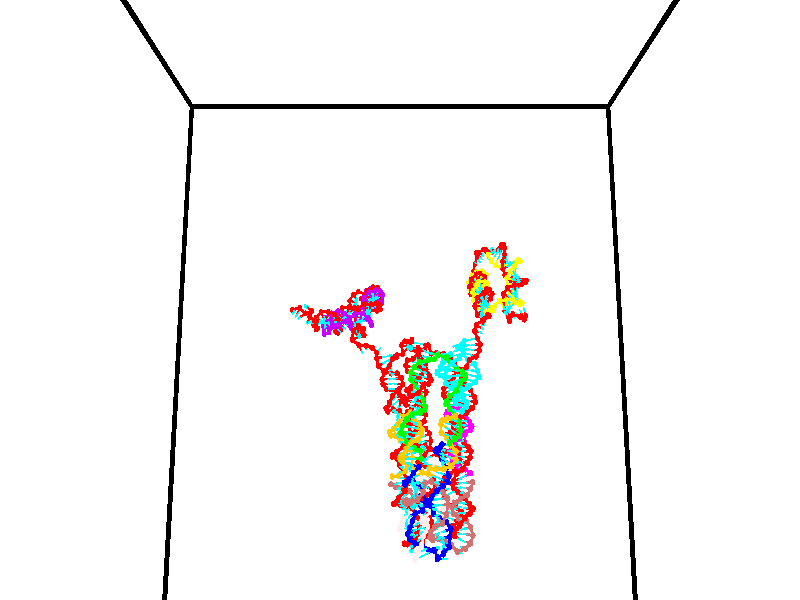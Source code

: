 // switches for output
#declare DRAW_BASES = 1; // possible values are 0, 1; only relevant for DNA ribbons
#declare DRAW_BASES_TYPE = 3; // possible values are 1, 2, 3; only relevant for DNA ribbons
#declare DRAW_FOG = 0; // set to 1 to enable fog

#include "colors.inc"

#include "transforms.inc"
background { rgb <1, 1, 1>}

#default {
   normal{
       ripples 0.25
       frequency 0.20
       turbulence 0.2
       lambda 5
   }
	finish {
		phong 0.1
		phong_size 40.
	}
}

// original window dimensions: 1024x640


// camera settings

camera {
	sky <0, 0.179814, -0.983701>
	up <0, 0.179814, -0.983701>
	right 1.6 * <1, 0, 0>
	location <35, 94.9851, 44.8844>
	look_at <35, 29.7336, 32.9568>
	direction <0, -65.2515, -11.9276>
	angle 67.0682
}


# declare cpy_camera_pos = <35, 94.9851, 44.8844>;
# if (DRAW_FOG = 1)
fog {
	fog_type 2
	up vnormalize(cpy_camera_pos)
	color rgbt<1,1,1,0.3>
	distance 1e-5
	fog_alt 3e-3
	fog_offset 56
}
# end


// LIGHTS

# declare lum = 6;
global_settings {
	ambient_light rgb lum * <0.05, 0.05, 0.05>
	max_trace_level 15
}# declare cpy_direct_light_amount = 0.25;
light_source
{	1000 * <-1, -1.16352, -0.803886>,
	rgb lum * cpy_direct_light_amount
	parallel
}

light_source
{	1000 * <1, 1.16352, 0.803886>,
	rgb lum * cpy_direct_light_amount
	parallel
}

// strand 0

// nucleotide -1

// particle -1
sphere {
	<24.085258, 34.608204, 34.686481> 0.250000
	pigment { color rgbt <1,0,0,0> }
	no_shadow
}
cylinder {
	<24.207270, 34.941322, 34.871269>,  <24.280476, 35.141193, 34.982143>, 0.100000
	pigment { color rgbt <1,0,0,0> }
	no_shadow
}
cylinder {
	<24.207270, 34.941322, 34.871269>,  <24.085258, 34.608204, 34.686481>, 0.100000
	pigment { color rgbt <1,0,0,0> }
	no_shadow
}

// particle -1
sphere {
	<24.207270, 34.941322, 34.871269> 0.100000
	pigment { color rgbt <1,0,0,0> }
	no_shadow
}
sphere {
	0, 1
	scale<0.080000,0.200000,0.300000>
	matrix <0.644555, -0.537630, 0.543602,
		0.701075, 0.131950, -0.700773,
		0.305028, 0.832793, 0.461968,
		24.298779, 35.191158, 35.009861>
	pigment { color rgbt <0,1,1,0> }
	no_shadow
}
cylinder {
	<24.871443, 34.830975, 34.564716>,  <24.085258, 34.608204, 34.686481>, 0.130000
	pigment { color rgbt <1,0,0,0> }
	no_shadow
}

// nucleotide -1

// particle -1
sphere {
	<24.871443, 34.830975, 34.564716> 0.250000
	pigment { color rgbt <1,0,0,0> }
	no_shadow
}
cylinder {
	<24.732101, 34.954479, 34.918739>,  <24.648497, 35.028580, 35.131153>, 0.100000
	pigment { color rgbt <1,0,0,0> }
	no_shadow
}
cylinder {
	<24.732101, 34.954479, 34.918739>,  <24.871443, 34.830975, 34.564716>, 0.100000
	pigment { color rgbt <1,0,0,0> }
	no_shadow
}

// particle -1
sphere {
	<24.732101, 34.954479, 34.918739> 0.100000
	pigment { color rgbt <1,0,0,0> }
	no_shadow
}
sphere {
	0, 1
	scale<0.080000,0.200000,0.300000>
	matrix <0.665676, -0.583266, 0.465485,
		0.659944, 0.751311, -0.002351,
		-0.348353, 0.308759, 0.885053,
		24.627596, 35.047108, 35.184254>
	pigment { color rgbt <0,1,1,0> }
	no_shadow
}
cylinder {
	<25.470238, 35.040619, 35.065784>,  <24.871443, 34.830975, 34.564716>, 0.130000
	pigment { color rgbt <1,0,0,0> }
	no_shadow
}

// nucleotide -1

// particle -1
sphere {
	<25.470238, 35.040619, 35.065784> 0.250000
	pigment { color rgbt <1,0,0,0> }
	no_shadow
}
cylinder {
	<25.136242, 34.904270, 35.238571>,  <24.935844, 34.822460, 35.342243>, 0.100000
	pigment { color rgbt <1,0,0,0> }
	no_shadow
}
cylinder {
	<25.136242, 34.904270, 35.238571>,  <25.470238, 35.040619, 35.065784>, 0.100000
	pigment { color rgbt <1,0,0,0> }
	no_shadow
}

// particle -1
sphere {
	<25.136242, 34.904270, 35.238571> 0.100000
	pigment { color rgbt <1,0,0,0> }
	no_shadow
}
sphere {
	0, 1
	scale<0.080000,0.200000,0.300000>
	matrix <0.544415, -0.625910, 0.558435,
		0.080015, 0.701457, 0.708206,
		-0.834991, -0.340875, 0.431965,
		24.885744, 34.802010, 35.368160>
	pigment { color rgbt <0,1,1,0> }
	no_shadow
}
cylinder {
	<26.156139, 35.350048, 34.911354>,  <25.470238, 35.040619, 35.065784>, 0.130000
	pigment { color rgbt <1,0,0,0> }
	no_shadow
}

// nucleotide -1

// particle -1
sphere {
	<26.156139, 35.350048, 34.911354> 0.250000
	pigment { color rgbt <1,0,0,0> }
	no_shadow
}
cylinder {
	<25.832294, 35.270214, 34.690559>,  <25.637987, 35.222313, 34.558083>, 0.100000
	pigment { color rgbt <1,0,0,0> }
	no_shadow
}
cylinder {
	<25.832294, 35.270214, 34.690559>,  <26.156139, 35.350048, 34.911354>, 0.100000
	pigment { color rgbt <1,0,0,0> }
	no_shadow
}

// particle -1
sphere {
	<25.832294, 35.270214, 34.690559> 0.100000
	pigment { color rgbt <1,0,0,0> }
	no_shadow
}
sphere {
	0, 1
	scale<0.080000,0.200000,0.300000>
	matrix <0.128484, 0.857343, -0.498453,
		0.572727, -0.474476, -0.668473,
		-0.809614, -0.199589, -0.551986,
		25.589411, 35.210339, 34.524963>
	pigment { color rgbt <0,1,1,0> }
	no_shadow
}
cylinder {
	<26.016819, 35.583347, 35.439697>,  <26.156139, 35.350048, 34.911354>, 0.130000
	pigment { color rgbt <1,0,0,0> }
	no_shadow
}

// nucleotide -1

// particle -1
sphere {
	<26.016819, 35.583347, 35.439697> 0.250000
	pigment { color rgbt <1,0,0,0> }
	no_shadow
}
cylinder {
	<25.857609, 35.294403, 35.665890>,  <25.762083, 35.121037, 35.801605>, 0.100000
	pigment { color rgbt <1,0,0,0> }
	no_shadow
}
cylinder {
	<25.857609, 35.294403, 35.665890>,  <26.016819, 35.583347, 35.439697>, 0.100000
	pigment { color rgbt <1,0,0,0> }
	no_shadow
}

// particle -1
sphere {
	<25.857609, 35.294403, 35.665890> 0.100000
	pigment { color rgbt <1,0,0,0> }
	no_shadow
}
sphere {
	0, 1
	scale<0.080000,0.200000,0.300000>
	matrix <0.764938, -0.601606, -0.230088,
		0.506403, 0.340976, 0.792017,
		-0.398028, -0.722361, 0.565481,
		25.738201, 35.077694, 35.835533>
	pigment { color rgbt <0,1,1,0> }
	no_shadow
}
cylinder {
	<26.622248, 35.313908, 35.792854>,  <26.016819, 35.583347, 35.439697>, 0.130000
	pigment { color rgbt <1,0,0,0> }
	no_shadow
}

// nucleotide -1

// particle -1
sphere {
	<26.622248, 35.313908, 35.792854> 0.250000
	pigment { color rgbt <1,0,0,0> }
	no_shadow
}
cylinder {
	<26.345636, 35.025402, 35.777042>,  <26.179668, 34.852299, 35.767555>, 0.100000
	pigment { color rgbt <1,0,0,0> }
	no_shadow
}
cylinder {
	<26.345636, 35.025402, 35.777042>,  <26.622248, 35.313908, 35.792854>, 0.100000
	pigment { color rgbt <1,0,0,0> }
	no_shadow
}

// particle -1
sphere {
	<26.345636, 35.025402, 35.777042> 0.100000
	pigment { color rgbt <1,0,0,0> }
	no_shadow
}
sphere {
	0, 1
	scale<0.080000,0.200000,0.300000>
	matrix <0.722213, -0.689310, -0.057089,
		0.013928, -0.068028, 0.997586,
		-0.691530, -0.721265, -0.039530,
		26.138178, 34.809021, 35.765182>
	pigment { color rgbt <0,1,1,0> }
	no_shadow
}
cylinder {
	<26.693520, 34.686874, 36.285507>,  <26.622248, 35.313908, 35.792854>, 0.130000
	pigment { color rgbt <1,0,0,0> }
	no_shadow
}

// nucleotide -1

// particle -1
sphere {
	<26.693520, 34.686874, 36.285507> 0.250000
	pigment { color rgbt <1,0,0,0> }
	no_shadow
}
cylinder {
	<26.477386, 34.573917, 35.968449>,  <26.347708, 34.506142, 35.778214>, 0.100000
	pigment { color rgbt <1,0,0,0> }
	no_shadow
}
cylinder {
	<26.477386, 34.573917, 35.968449>,  <26.693520, 34.686874, 36.285507>, 0.100000
	pigment { color rgbt <1,0,0,0> }
	no_shadow
}

// particle -1
sphere {
	<26.477386, 34.573917, 35.968449> 0.100000
	pigment { color rgbt <1,0,0,0> }
	no_shadow
}
sphere {
	0, 1
	scale<0.080000,0.200000,0.300000>
	matrix <0.645738, -0.743133, -0.175429,
		-0.539504, -0.606635, 0.583892,
		-0.540331, -0.282396, -0.792651,
		26.315287, 34.489197, 35.730652>
	pigment { color rgbt <0,1,1,0> }
	no_shadow
}
cylinder {
	<26.444559, 34.020638, 36.285435>,  <26.693520, 34.686874, 36.285507>, 0.130000
	pigment { color rgbt <1,0,0,0> }
	no_shadow
}

// nucleotide -1

// particle -1
sphere {
	<26.444559, 34.020638, 36.285435> 0.250000
	pigment { color rgbt <1,0,0,0> }
	no_shadow
}
cylinder {
	<26.495556, 34.114155, 35.899879>,  <26.526154, 34.170265, 35.668545>, 0.100000
	pigment { color rgbt <1,0,0,0> }
	no_shadow
}
cylinder {
	<26.495556, 34.114155, 35.899879>,  <26.444559, 34.020638, 36.285435>, 0.100000
	pigment { color rgbt <1,0,0,0> }
	no_shadow
}

// particle -1
sphere {
	<26.495556, 34.114155, 35.899879> 0.100000
	pigment { color rgbt <1,0,0,0> }
	no_shadow
}
sphere {
	0, 1
	scale<0.080000,0.200000,0.300000>
	matrix <0.688603, -0.720299, -0.083633,
		-0.713843, -0.653076, -0.252825,
		0.127491, 0.233796, -0.963891,
		26.533804, 34.184292, 35.610714>
	pigment { color rgbt <0,1,1,0> }
	no_shadow
}
cylinder {
	<26.120203, 33.511719, 35.838360>,  <26.444559, 34.020638, 36.285435>, 0.130000
	pigment { color rgbt <1,0,0,0> }
	no_shadow
}

// nucleotide -1

// particle -1
sphere {
	<26.120203, 33.511719, 35.838360> 0.250000
	pigment { color rgbt <1,0,0,0> }
	no_shadow
}
cylinder {
	<26.457247, 33.689941, 35.717373>,  <26.659473, 33.796875, 35.644779>, 0.100000
	pigment { color rgbt <1,0,0,0> }
	no_shadow
}
cylinder {
	<26.457247, 33.689941, 35.717373>,  <26.120203, 33.511719, 35.838360>, 0.100000
	pigment { color rgbt <1,0,0,0> }
	no_shadow
}

// particle -1
sphere {
	<26.457247, 33.689941, 35.717373> 0.100000
	pigment { color rgbt <1,0,0,0> }
	no_shadow
}
sphere {
	0, 1
	scale<0.080000,0.200000,0.300000>
	matrix <0.356248, -0.882384, -0.307385,
		-0.403853, 0.151252, -0.902234,
		0.842610, 0.445557, -0.302470,
		26.710030, 33.823608, 35.626633>
	pigment { color rgbt <0,1,1,0> }
	no_shadow
}
cylinder {
	<26.323736, 33.332710, 35.136925>,  <26.120203, 33.511719, 35.838360>, 0.130000
	pigment { color rgbt <1,0,0,0> }
	no_shadow
}

// nucleotide -1

// particle -1
sphere {
	<26.323736, 33.332710, 35.136925> 0.250000
	pigment { color rgbt <1,0,0,0> }
	no_shadow
}
cylinder {
	<26.652878, 33.428661, 35.342979>,  <26.850363, 33.486233, 35.466614>, 0.100000
	pigment { color rgbt <1,0,0,0> }
	no_shadow
}
cylinder {
	<26.652878, 33.428661, 35.342979>,  <26.323736, 33.332710, 35.136925>, 0.100000
	pigment { color rgbt <1,0,0,0> }
	no_shadow
}

// particle -1
sphere {
	<26.652878, 33.428661, 35.342979> 0.100000
	pigment { color rgbt <1,0,0,0> }
	no_shadow
}
sphere {
	0, 1
	scale<0.080000,0.200000,0.300000>
	matrix <0.442146, -0.839720, -0.315243,
		0.356952, 0.487166, -0.797028,
		0.822856, 0.239876, 0.515138,
		26.899734, 33.500626, 35.497520>
	pigment { color rgbt <0,1,1,0> }
	no_shadow
}
cylinder {
	<26.808811, 33.170784, 34.647167>,  <26.323736, 33.332710, 35.136925>, 0.130000
	pigment { color rgbt <1,0,0,0> }
	no_shadow
}

// nucleotide -1

// particle -1
sphere {
	<26.808811, 33.170784, 34.647167> 0.250000
	pigment { color rgbt <1,0,0,0> }
	no_shadow
}
cylinder {
	<26.998747, 33.197784, 34.998158>,  <27.112709, 33.213985, 35.208752>, 0.100000
	pigment { color rgbt <1,0,0,0> }
	no_shadow
}
cylinder {
	<26.998747, 33.197784, 34.998158>,  <26.808811, 33.170784, 34.647167>, 0.100000
	pigment { color rgbt <1,0,0,0> }
	no_shadow
}

// particle -1
sphere {
	<26.998747, 33.197784, 34.998158> 0.100000
	pigment { color rgbt <1,0,0,0> }
	no_shadow
}
sphere {
	0, 1
	scale<0.080000,0.200000,0.300000>
	matrix <0.537838, -0.811457, -0.228620,
		0.696604, 0.580500, -0.421619,
		0.474840, 0.067505, 0.877479,
		27.141199, 33.218037, 35.261402>
	pigment { color rgbt <0,1,1,0> }
	no_shadow
}
cylinder {
	<27.526920, 33.035816, 34.593773>,  <26.808811, 33.170784, 34.647167>, 0.130000
	pigment { color rgbt <1,0,0,0> }
	no_shadow
}

// nucleotide -1

// particle -1
sphere {
	<27.526920, 33.035816, 34.593773> 0.250000
	pigment { color rgbt <1,0,0,0> }
	no_shadow
}
cylinder {
	<27.456232, 32.973160, 34.982460>,  <27.413818, 32.935566, 35.215672>, 0.100000
	pigment { color rgbt <1,0,0,0> }
	no_shadow
}
cylinder {
	<27.456232, 32.973160, 34.982460>,  <27.526920, 33.035816, 34.593773>, 0.100000
	pigment { color rgbt <1,0,0,0> }
	no_shadow
}

// particle -1
sphere {
	<27.456232, 32.973160, 34.982460> 0.100000
	pigment { color rgbt <1,0,0,0> }
	no_shadow
}
sphere {
	0, 1
	scale<0.080000,0.200000,0.300000>
	matrix <0.502797, -0.863088, -0.047692,
		0.846147, 0.480148, 0.231288,
		-0.176722, -0.156646, 0.971716,
		27.403215, 32.926167, 35.273975>
	pigment { color rgbt <0,1,1,0> }
	no_shadow
}
cylinder {
	<28.137793, 32.962807, 34.826664>,  <27.526920, 33.035816, 34.593773>, 0.130000
	pigment { color rgbt <1,0,0,0> }
	no_shadow
}

// nucleotide -1

// particle -1
sphere {
	<28.137793, 32.962807, 34.826664> 0.250000
	pigment { color rgbt <1,0,0,0> }
	no_shadow
}
cylinder {
	<27.906536, 32.777508, 35.095337>,  <27.767782, 32.666328, 35.256542>, 0.100000
	pigment { color rgbt <1,0,0,0> }
	no_shadow
}
cylinder {
	<27.906536, 32.777508, 35.095337>,  <28.137793, 32.962807, 34.826664>, 0.100000
	pigment { color rgbt <1,0,0,0> }
	no_shadow
}

// particle -1
sphere {
	<27.906536, 32.777508, 35.095337> 0.100000
	pigment { color rgbt <1,0,0,0> }
	no_shadow
}
sphere {
	0, 1
	scale<0.080000,0.200000,0.300000>
	matrix <0.593888, -0.803403, -0.042908,
		0.559508, 0.374097, 0.739596,
		-0.578142, -0.463245, 0.671682,
		27.733093, 32.638535, 35.296841>
	pigment { color rgbt <0,1,1,0> }
	no_shadow
}
cylinder {
	<28.558792, 32.602505, 35.181580>,  <28.137793, 32.962807, 34.826664>, 0.130000
	pigment { color rgbt <1,0,0,0> }
	no_shadow
}

// nucleotide -1

// particle -1
sphere {
	<28.558792, 32.602505, 35.181580> 0.250000
	pigment { color rgbt <1,0,0,0> }
	no_shadow
}
cylinder {
	<28.216549, 32.405781, 35.246140>,  <28.011202, 32.287746, 35.284874>, 0.100000
	pigment { color rgbt <1,0,0,0> }
	no_shadow
}
cylinder {
	<28.216549, 32.405781, 35.246140>,  <28.558792, 32.602505, 35.181580>, 0.100000
	pigment { color rgbt <1,0,0,0> }
	no_shadow
}

// particle -1
sphere {
	<28.216549, 32.405781, 35.246140> 0.100000
	pigment { color rgbt <1,0,0,0> }
	no_shadow
}
sphere {
	0, 1
	scale<0.080000,0.200000,0.300000>
	matrix <0.505225, -0.861315, 0.053705,
		0.112602, 0.127493, 0.985427,
		-0.855610, -0.491815, 0.161399,
		27.959866, 32.258236, 35.294559>
	pigment { color rgbt <0,1,1,0> }
	no_shadow
}
cylinder {
	<28.729124, 32.090530, 35.719601>,  <28.558792, 32.602505, 35.181580>, 0.130000
	pigment { color rgbt <1,0,0,0> }
	no_shadow
}

// nucleotide -1

// particle -1
sphere {
	<28.729124, 32.090530, 35.719601> 0.250000
	pigment { color rgbt <1,0,0,0> }
	no_shadow
}
cylinder {
	<28.397575, 31.941587, 35.552589>,  <28.198647, 31.852222, 35.452385>, 0.100000
	pigment { color rgbt <1,0,0,0> }
	no_shadow
}
cylinder {
	<28.397575, 31.941587, 35.552589>,  <28.729124, 32.090530, 35.719601>, 0.100000
	pigment { color rgbt <1,0,0,0> }
	no_shadow
}

// particle -1
sphere {
	<28.397575, 31.941587, 35.552589> 0.100000
	pigment { color rgbt <1,0,0,0> }
	no_shadow
}
sphere {
	0, 1
	scale<0.080000,0.200000,0.300000>
	matrix <0.426390, -0.903627, -0.040605,
		-0.362168, -0.211685, 0.907758,
		-0.828870, -0.372353, -0.417525,
		28.148914, 31.829882, 35.427330>
	pigment { color rgbt <0,1,1,0> }
	no_shadow
}
cylinder {
	<28.676802, 31.528374, 36.037525>,  <28.729124, 32.090530, 35.719601>, 0.130000
	pigment { color rgbt <1,0,0,0> }
	no_shadow
}

// nucleotide -1

// particle -1
sphere {
	<28.676802, 31.528374, 36.037525> 0.250000
	pigment { color rgbt <1,0,0,0> }
	no_shadow
}
cylinder {
	<28.464190, 31.454889, 35.706776>,  <28.336622, 31.410799, 35.508324>, 0.100000
	pigment { color rgbt <1,0,0,0> }
	no_shadow
}
cylinder {
	<28.464190, 31.454889, 35.706776>,  <28.676802, 31.528374, 36.037525>, 0.100000
	pigment { color rgbt <1,0,0,0> }
	no_shadow
}

// particle -1
sphere {
	<28.464190, 31.454889, 35.706776> 0.100000
	pigment { color rgbt <1,0,0,0> }
	no_shadow
}
sphere {
	0, 1
	scale<0.080000,0.200000,0.300000>
	matrix <0.344705, -0.938621, -0.013045,
		-0.773728, -0.291962, 0.562231,
		-0.531530, -0.183711, -0.826877,
		28.304731, 31.399776, 35.458714>
	pigment { color rgbt <0,1,1,0> }
	no_shadow
}
cylinder {
	<28.369532, 30.827551, 36.162411>,  <28.676802, 31.528374, 36.037525>, 0.130000
	pigment { color rgbt <1,0,0,0> }
	no_shadow
}

// nucleotide -1

// particle -1
sphere {
	<28.369532, 30.827551, 36.162411> 0.250000
	pigment { color rgbt <1,0,0,0> }
	no_shadow
}
cylinder {
	<28.365522, 30.908033, 35.770611>,  <28.363117, 30.956322, 35.535530>, 0.100000
	pigment { color rgbt <1,0,0,0> }
	no_shadow
}
cylinder {
	<28.365522, 30.908033, 35.770611>,  <28.369532, 30.827551, 36.162411>, 0.100000
	pigment { color rgbt <1,0,0,0> }
	no_shadow
}

// particle -1
sphere {
	<28.365522, 30.908033, 35.770611> 0.100000
	pigment { color rgbt <1,0,0,0> }
	no_shadow
}
sphere {
	0, 1
	scale<0.080000,0.200000,0.300000>
	matrix <0.130506, -0.970905, -0.200774,
		-0.991397, -0.129842, -0.016529,
		-0.010021, 0.201204, -0.979498,
		28.362516, 30.968395, 35.476761>
	pigment { color rgbt <0,1,1,0> }
	no_shadow
}
cylinder {
	<28.017279, 30.274912, 35.969486>,  <28.369532, 30.827551, 36.162411>, 0.130000
	pigment { color rgbt <1,0,0,0> }
	no_shadow
}

// nucleotide -1

// particle -1
sphere {
	<28.017279, 30.274912, 35.969486> 0.250000
	pigment { color rgbt <1,0,0,0> }
	no_shadow
}
cylinder {
	<28.180656, 30.427803, 35.637928>,  <28.278683, 30.519537, 35.438992>, 0.100000
	pigment { color rgbt <1,0,0,0> }
	no_shadow
}
cylinder {
	<28.180656, 30.427803, 35.637928>,  <28.017279, 30.274912, 35.969486>, 0.100000
	pigment { color rgbt <1,0,0,0> }
	no_shadow
}

// particle -1
sphere {
	<28.180656, 30.427803, 35.637928> 0.100000
	pigment { color rgbt <1,0,0,0> }
	no_shadow
}
sphere {
	0, 1
	scale<0.080000,0.200000,0.300000>
	matrix <0.196438, -0.923632, -0.329113,
		-0.891394, -0.028403, -0.452338,
		0.408446, 0.382226, -0.828900,
		28.303190, 30.542471, 35.389259>
	pigment { color rgbt <0,1,1,0> }
	no_shadow
}
cylinder {
	<27.813723, 29.836294, 35.402180>,  <28.017279, 30.274912, 35.969486>, 0.130000
	pigment { color rgbt <1,0,0,0> }
	no_shadow
}

// nucleotide -1

// particle -1
sphere {
	<27.813723, 29.836294, 35.402180> 0.250000
	pigment { color rgbt <1,0,0,0> }
	no_shadow
}
cylinder {
	<28.166330, 29.985821, 35.286812>,  <28.377895, 30.075537, 35.217590>, 0.100000
	pigment { color rgbt <1,0,0,0> }
	no_shadow
}
cylinder {
	<28.166330, 29.985821, 35.286812>,  <27.813723, 29.836294, 35.402180>, 0.100000
	pigment { color rgbt <1,0,0,0> }
	no_shadow
}

// particle -1
sphere {
	<28.166330, 29.985821, 35.286812> 0.100000
	pigment { color rgbt <1,0,0,0> }
	no_shadow
}
sphere {
	0, 1
	scale<0.080000,0.200000,0.300000>
	matrix <0.264003, -0.896697, -0.355298,
		-0.391443, 0.237058, -0.889143,
		0.881518, 0.373816, -0.288422,
		28.430786, 30.097965, 35.200287>
	pigment { color rgbt <0,1,1,0> }
	no_shadow
}
cylinder {
	<27.909336, 29.448851, 34.832294>,  <27.813723, 29.836294, 35.402180>, 0.130000
	pigment { color rgbt <1,0,0,0> }
	no_shadow
}

// nucleotide -1

// particle -1
sphere {
	<27.909336, 29.448851, 34.832294> 0.250000
	pigment { color rgbt <1,0,0,0> }
	no_shadow
}
cylinder {
	<28.261189, 29.637552, 34.856625>,  <28.472300, 29.750772, 34.871223>, 0.100000
	pigment { color rgbt <1,0,0,0> }
	no_shadow
}
cylinder {
	<28.261189, 29.637552, 34.856625>,  <27.909336, 29.448851, 34.832294>, 0.100000
	pigment { color rgbt <1,0,0,0> }
	no_shadow
}

// particle -1
sphere {
	<28.261189, 29.637552, 34.856625> 0.100000
	pigment { color rgbt <1,0,0,0> }
	no_shadow
}
sphere {
	0, 1
	scale<0.080000,0.200000,0.300000>
	matrix <0.400332, -0.665185, -0.630289,
		-0.256878, 0.578773, -0.773974,
		0.879630, 0.471754, 0.060830,
		28.525078, 29.779078, 34.874874>
	pigment { color rgbt <0,1,1,0> }
	no_shadow
}
cylinder {
	<28.117933, 29.646013, 34.162750>,  <27.909336, 29.448851, 34.832294>, 0.130000
	pigment { color rgbt <1,0,0,0> }
	no_shadow
}

// nucleotide -1

// particle -1
sphere {
	<28.117933, 29.646013, 34.162750> 0.250000
	pigment { color rgbt <1,0,0,0> }
	no_shadow
}
cylinder {
	<28.450764, 29.644186, 34.384609>,  <28.650461, 29.643089, 34.517723>, 0.100000
	pigment { color rgbt <1,0,0,0> }
	no_shadow
}
cylinder {
	<28.450764, 29.644186, 34.384609>,  <28.117933, 29.646013, 34.162750>, 0.100000
	pigment { color rgbt <1,0,0,0> }
	no_shadow
}

// particle -1
sphere {
	<28.450764, 29.644186, 34.384609> 0.100000
	pigment { color rgbt <1,0,0,0> }
	no_shadow
}
sphere {
	0, 1
	scale<0.080000,0.200000,0.300000>
	matrix <0.392557, -0.701600, -0.594691,
		0.391855, 0.712557, -0.581990,
		0.832075, -0.004569, 0.554645,
		28.700386, 29.642815, 34.551003>
	pigment { color rgbt <0,1,1,0> }
	no_shadow
}
cylinder {
	<28.650511, 29.656433, 33.692356>,  <28.117933, 29.646013, 34.162750>, 0.130000
	pigment { color rgbt <1,0,0,0> }
	no_shadow
}

// nucleotide -1

// particle -1
sphere {
	<28.650511, 29.656433, 33.692356> 0.250000
	pigment { color rgbt <1,0,0,0> }
	no_shadow
}
cylinder {
	<28.808363, 29.534742, 34.039162>,  <28.903074, 29.461729, 34.247246>, 0.100000
	pigment { color rgbt <1,0,0,0> }
	no_shadow
}
cylinder {
	<28.808363, 29.534742, 34.039162>,  <28.650511, 29.656433, 33.692356>, 0.100000
	pigment { color rgbt <1,0,0,0> }
	no_shadow
}

// particle -1
sphere {
	<28.808363, 29.534742, 34.039162> 0.100000
	pigment { color rgbt <1,0,0,0> }
	no_shadow
}
sphere {
	0, 1
	scale<0.080000,0.200000,0.300000>
	matrix <0.580143, -0.649231, -0.491867,
		0.712530, 0.697098, -0.079714,
		0.394632, -0.304225, 0.867013,
		28.926752, 29.443476, 34.299267>
	pigment { color rgbt <0,1,1,0> }
	no_shadow
}
cylinder {
	<29.385130, 29.715393, 33.599293>,  <28.650511, 29.656433, 33.692356>, 0.130000
	pigment { color rgbt <1,0,0,0> }
	no_shadow
}

// nucleotide -1

// particle -1
sphere {
	<29.385130, 29.715393, 33.599293> 0.250000
	pigment { color rgbt <1,0,0,0> }
	no_shadow
}
cylinder {
	<29.301949, 29.434557, 33.871712>,  <29.252039, 29.266056, 34.035164>, 0.100000
	pigment { color rgbt <1,0,0,0> }
	no_shadow
}
cylinder {
	<29.301949, 29.434557, 33.871712>,  <29.385130, 29.715393, 33.599293>, 0.100000
	pigment { color rgbt <1,0,0,0> }
	no_shadow
}

// particle -1
sphere {
	<29.301949, 29.434557, 33.871712> 0.100000
	pigment { color rgbt <1,0,0,0> }
	no_shadow
}
sphere {
	0, 1
	scale<0.080000,0.200000,0.300000>
	matrix <0.545088, -0.661316, -0.515307,
		0.812179, 0.264071, 0.520223,
		-0.207954, -0.702089, 0.681048,
		29.239563, 29.223930, 34.076027>
	pigment { color rgbt <0,1,1,0> }
	no_shadow
}
cylinder {
	<29.968609, 29.345959, 33.590958>,  <29.385130, 29.715393, 33.599293>, 0.130000
	pigment { color rgbt <1,0,0,0> }
	no_shadow
}

// nucleotide -1

// particle -1
sphere {
	<29.968609, 29.345959, 33.590958> 0.250000
	pigment { color rgbt <1,0,0,0> }
	no_shadow
}
cylinder {
	<29.706442, 29.117811, 33.788990>,  <29.549141, 28.980923, 33.907810>, 0.100000
	pigment { color rgbt <1,0,0,0> }
	no_shadow
}
cylinder {
	<29.706442, 29.117811, 33.788990>,  <29.968609, 29.345959, 33.590958>, 0.100000
	pigment { color rgbt <1,0,0,0> }
	no_shadow
}

// particle -1
sphere {
	<29.706442, 29.117811, 33.788990> 0.100000
	pigment { color rgbt <1,0,0,0> }
	no_shadow
}
sphere {
	0, 1
	scale<0.080000,0.200000,0.300000>
	matrix <0.462705, -0.821325, -0.333662,
		0.596934, 0.010389, 0.802223,
		-0.655419, -0.570367, 0.495084,
		29.509815, 28.946701, 33.937515>
	pigment { color rgbt <0,1,1,0> }
	no_shadow
}
cylinder {
	<30.422413, 28.857737, 33.633125>,  <29.968609, 29.345959, 33.590958>, 0.130000
	pigment { color rgbt <1,0,0,0> }
	no_shadow
}

// nucleotide -1

// particle -1
sphere {
	<30.422413, 28.857737, 33.633125> 0.250000
	pigment { color rgbt <1,0,0,0> }
	no_shadow
}
cylinder {
	<30.050352, 28.719265, 33.682072>,  <29.827116, 28.636183, 33.711441>, 0.100000
	pigment { color rgbt <1,0,0,0> }
	no_shadow
}
cylinder {
	<30.050352, 28.719265, 33.682072>,  <30.422413, 28.857737, 33.633125>, 0.100000
	pigment { color rgbt <1,0,0,0> }
	no_shadow
}

// particle -1
sphere {
	<30.050352, 28.719265, 33.682072> 0.100000
	pigment { color rgbt <1,0,0,0> }
	no_shadow
}
sphere {
	0, 1
	scale<0.080000,0.200000,0.300000>
	matrix <0.224042, -0.799160, -0.557806,
		0.290894, -0.491429, 0.820901,
		-0.930154, -0.346179, 0.122371,
		29.771305, 28.615412, 33.718784>
	pigment { color rgbt <0,1,1,0> }
	no_shadow
}
cylinder {
	<30.462307, 28.145119, 33.800900>,  <30.422413, 28.857737, 33.633125>, 0.130000
	pigment { color rgbt <1,0,0,0> }
	no_shadow
}

// nucleotide -1

// particle -1
sphere {
	<30.462307, 28.145119, 33.800900> 0.250000
	pigment { color rgbt <1,0,0,0> }
	no_shadow
}
cylinder {
	<30.101892, 28.195848, 33.634983>,  <29.885643, 28.226286, 33.535435>, 0.100000
	pigment { color rgbt <1,0,0,0> }
	no_shadow
}
cylinder {
	<30.101892, 28.195848, 33.634983>,  <30.462307, 28.145119, 33.800900>, 0.100000
	pigment { color rgbt <1,0,0,0> }
	no_shadow
}

// particle -1
sphere {
	<30.101892, 28.195848, 33.634983> 0.100000
	pigment { color rgbt <1,0,0,0> }
	no_shadow
}
sphere {
	0, 1
	scale<0.080000,0.200000,0.300000>
	matrix <0.185828, -0.751214, -0.633361,
		-0.391920, -0.647760, 0.653303,
		-0.901036, 0.126825, -0.414788,
		29.831581, 28.233896, 33.510548>
	pigment { color rgbt <0,1,1,0> }
	no_shadow
}
cylinder {
	<29.980375, 27.552208, 33.891834>,  <30.462307, 28.145119, 33.800900>, 0.130000
	pigment { color rgbt <1,0,0,0> }
	no_shadow
}

// nucleotide -1

// particle -1
sphere {
	<29.980375, 27.552208, 33.891834> 0.250000
	pigment { color rgbt <1,0,0,0> }
	no_shadow
}
cylinder {
	<29.921888, 27.766470, 33.559162>,  <29.886797, 27.895027, 33.359558>, 0.100000
	pigment { color rgbt <1,0,0,0> }
	no_shadow
}
cylinder {
	<29.921888, 27.766470, 33.559162>,  <29.980375, 27.552208, 33.891834>, 0.100000
	pigment { color rgbt <1,0,0,0> }
	no_shadow
}

// particle -1
sphere {
	<29.921888, 27.766470, 33.559162> 0.100000
	pigment { color rgbt <1,0,0,0> }
	no_shadow
}
sphere {
	0, 1
	scale<0.080000,0.200000,0.300000>
	matrix <0.143732, -0.820291, -0.553591,
		-0.978755, -0.200484, 0.042950,
		-0.146218, 0.535657, -0.831680,
		29.878023, 27.927168, 33.309658>
	pigment { color rgbt <0,1,1,0> }
	no_shadow
}
cylinder {
	<29.521067, 27.201086, 33.352161>,  <29.980375, 27.552208, 33.891834>, 0.130000
	pigment { color rgbt <1,0,0,0> }
	no_shadow
}

// nucleotide -1

// particle -1
sphere {
	<29.521067, 27.201086, 33.352161> 0.250000
	pigment { color rgbt <1,0,0,0> }
	no_shadow
}
cylinder {
	<29.760988, 27.463657, 33.169147>,  <29.904942, 27.621201, 33.059341>, 0.100000
	pigment { color rgbt <1,0,0,0> }
	no_shadow
}
cylinder {
	<29.760988, 27.463657, 33.169147>,  <29.521067, 27.201086, 33.352161>, 0.100000
	pigment { color rgbt <1,0,0,0> }
	no_shadow
}

// particle -1
sphere {
	<29.760988, 27.463657, 33.169147> 0.100000
	pigment { color rgbt <1,0,0,0> }
	no_shadow
}
sphere {
	0, 1
	scale<0.080000,0.200000,0.300000>
	matrix <0.119571, -0.638924, -0.759920,
		-0.791161, 0.401097, -0.461721,
		0.599806, 0.656428, -0.457532,
		29.940929, 27.660585, 33.031887>
	pigment { color rgbt <0,1,1,0> }
	no_shadow
}
cylinder {
	<29.251682, 27.428671, 32.632610>,  <29.521067, 27.201086, 33.352161>, 0.130000
	pigment { color rgbt <1,0,0,0> }
	no_shadow
}

// nucleotide -1

// particle -1
sphere {
	<29.251682, 27.428671, 32.632610> 0.250000
	pigment { color rgbt <1,0,0,0> }
	no_shadow
}
cylinder {
	<29.648640, 27.427294, 32.681828>,  <29.886814, 27.426468, 32.711357>, 0.100000
	pigment { color rgbt <1,0,0,0> }
	no_shadow
}
cylinder {
	<29.648640, 27.427294, 32.681828>,  <29.251682, 27.428671, 32.632610>, 0.100000
	pigment { color rgbt <1,0,0,0> }
	no_shadow
}

// particle -1
sphere {
	<29.648640, 27.427294, 32.681828> 0.100000
	pigment { color rgbt <1,0,0,0> }
	no_shadow
}
sphere {
	0, 1
	scale<0.080000,0.200000,0.300000>
	matrix <0.092875, -0.635055, -0.766863,
		0.080776, 0.772459, -0.629906,
		0.992396, -0.003442, 0.123040,
		29.946358, 27.426262, 32.718739>
	pigment { color rgbt <0,1,1,0> }
	no_shadow
}
cylinder {
	<29.663858, 27.783388, 32.086563>,  <29.251682, 27.428671, 32.632610>, 0.130000
	pigment { color rgbt <1,0,0,0> }
	no_shadow
}

// nucleotide -1

// particle -1
sphere {
	<29.663858, 27.783388, 32.086563> 0.250000
	pigment { color rgbt <1,0,0,0> }
	no_shadow
}
cylinder {
	<29.849556, 27.469692, 32.251217>,  <29.960974, 27.281475, 32.350010>, 0.100000
	pigment { color rgbt <1,0,0,0> }
	no_shadow
}
cylinder {
	<29.849556, 27.469692, 32.251217>,  <29.663858, 27.783388, 32.086563>, 0.100000
	pigment { color rgbt <1,0,0,0> }
	no_shadow
}

// particle -1
sphere {
	<29.849556, 27.469692, 32.251217> 0.100000
	pigment { color rgbt <1,0,0,0> }
	no_shadow
}
sphere {
	0, 1
	scale<0.080000,0.200000,0.300000>
	matrix <0.024197, -0.453348, -0.891005,
		0.885377, 0.423603, -0.191488,
		0.464243, -0.784242, 0.411634,
		29.988829, 27.234419, 32.374706>
	pigment { color rgbt <0,1,1,0> }
	no_shadow
}
cylinder {
	<30.252577, 27.469667, 31.701456>,  <29.663858, 27.783388, 32.086563>, 0.130000
	pigment { color rgbt <1,0,0,0> }
	no_shadow
}

// nucleotide -1

// particle -1
sphere {
	<30.252577, 27.469667, 31.701456> 0.250000
	pigment { color rgbt <1,0,0,0> }
	no_shadow
}
cylinder {
	<30.031435, 27.182375, 31.870453>,  <29.898750, 27.010000, 31.971851>, 0.100000
	pigment { color rgbt <1,0,0,0> }
	no_shadow
}
cylinder {
	<30.031435, 27.182375, 31.870453>,  <30.252577, 27.469667, 31.701456>, 0.100000
	pigment { color rgbt <1,0,0,0> }
	no_shadow
}

// particle -1
sphere {
	<30.031435, 27.182375, 31.870453> 0.100000
	pigment { color rgbt <1,0,0,0> }
	no_shadow
}
sphere {
	0, 1
	scale<0.080000,0.200000,0.300000>
	matrix <-0.221243, -0.362304, -0.905421,
		0.803371, -0.594039, 0.041398,
		-0.552853, -0.718230, 0.422491,
		29.865580, 26.966906, 31.997200>
	pigment { color rgbt <0,1,1,0> }
	no_shadow
}
cylinder {
	<30.949322, 27.438673, 31.993080>,  <30.252577, 27.469667, 31.701456>, 0.130000
	pigment { color rgbt <1,0,0,0> }
	no_shadow
}

// nucleotide -1

// particle -1
sphere {
	<30.949322, 27.438673, 31.993080> 0.250000
	pigment { color rgbt <1,0,0,0> }
	no_shadow
}
cylinder {
	<30.993769, 27.250729, 32.343369>,  <31.020437, 27.137962, 32.553543>, 0.100000
	pigment { color rgbt <1,0,0,0> }
	no_shadow
}
cylinder {
	<30.993769, 27.250729, 32.343369>,  <30.949322, 27.438673, 31.993080>, 0.100000
	pigment { color rgbt <1,0,0,0> }
	no_shadow
}

// particle -1
sphere {
	<30.993769, 27.250729, 32.343369> 0.100000
	pigment { color rgbt <1,0,0,0> }
	no_shadow
}
sphere {
	0, 1
	scale<0.080000,0.200000,0.300000>
	matrix <0.483910, 0.795238, 0.365277,
		-0.868035, 0.383182, 0.315733,
		0.111116, -0.469860, 0.875720,
		31.027103, 27.109770, 32.606083>
	pigment { color rgbt <0,1,1,0> }
	no_shadow
}
cylinder {
	<30.567406, 27.835264, 32.492908>,  <30.949322, 27.438673, 31.993080>, 0.130000
	pigment { color rgbt <1,0,0,0> }
	no_shadow
}

// nucleotide -1

// particle -1
sphere {
	<30.567406, 27.835264, 32.492908> 0.250000
	pigment { color rgbt <1,0,0,0> }
	no_shadow
}
cylinder {
	<30.899614, 27.624771, 32.565918>,  <31.098940, 27.498474, 32.609722>, 0.100000
	pigment { color rgbt <1,0,0,0> }
	no_shadow
}
cylinder {
	<30.899614, 27.624771, 32.565918>,  <30.567406, 27.835264, 32.492908>, 0.100000
	pigment { color rgbt <1,0,0,0> }
	no_shadow
}

// particle -1
sphere {
	<30.899614, 27.624771, 32.565918> 0.100000
	pigment { color rgbt <1,0,0,0> }
	no_shadow
}
sphere {
	0, 1
	scale<0.080000,0.200000,0.300000>
	matrix <0.397922, 0.789869, 0.466653,
		-0.389738, -0.314934, 0.865402,
		0.830519, -0.526235, 0.182522,
		31.148769, 27.466900, 32.620674>
	pigment { color rgbt <0,1,1,0> }
	no_shadow
}
cylinder {
	<30.868673, 28.170210, 33.014412>,  <30.567406, 27.835264, 32.492908>, 0.130000
	pigment { color rgbt <1,0,0,0> }
	no_shadow
}

// nucleotide -1

// particle -1
sphere {
	<30.868673, 28.170210, 33.014412> 0.250000
	pigment { color rgbt <1,0,0,0> }
	no_shadow
}
cylinder {
	<31.150314, 27.898720, 32.930916>,  <31.319300, 27.735826, 32.880817>, 0.100000
	pigment { color rgbt <1,0,0,0> }
	no_shadow
}
cylinder {
	<31.150314, 27.898720, 32.930916>,  <30.868673, 28.170210, 33.014412>, 0.100000
	pigment { color rgbt <1,0,0,0> }
	no_shadow
}

// particle -1
sphere {
	<31.150314, 27.898720, 32.930916> 0.100000
	pigment { color rgbt <1,0,0,0> }
	no_shadow
}
sphere {
	0, 1
	scale<0.080000,0.200000,0.300000>
	matrix <0.703553, 0.626974, 0.334540,
		-0.096186, -0.382410, 0.918973,
		0.704104, -0.678724, -0.208739,
		31.361546, 27.695103, 32.868294>
	pigment { color rgbt <0,1,1,0> }
	no_shadow
}
cylinder {
	<31.345255, 27.971191, 33.598347>,  <30.868673, 28.170210, 33.014412>, 0.130000
	pigment { color rgbt <1,0,0,0> }
	no_shadow
}

// nucleotide -1

// particle -1
sphere {
	<31.345255, 27.971191, 33.598347> 0.250000
	pigment { color rgbt <1,0,0,0> }
	no_shadow
}
cylinder {
	<31.502171, 27.963476, 33.230492>,  <31.596319, 27.958847, 33.009777>, 0.100000
	pigment { color rgbt <1,0,0,0> }
	no_shadow
}
cylinder {
	<31.502171, 27.963476, 33.230492>,  <31.345255, 27.971191, 33.598347>, 0.100000
	pigment { color rgbt <1,0,0,0> }
	no_shadow
}

// particle -1
sphere {
	<31.502171, 27.963476, 33.230492> 0.100000
	pigment { color rgbt <1,0,0,0> }
	no_shadow
}
sphere {
	0, 1
	scale<0.080000,0.200000,0.300000>
	matrix <0.584694, 0.777040, 0.233113,
		0.710101, -0.629156, 0.316100,
		0.392287, -0.019288, -0.919641,
		31.619856, 27.957689, 32.954601>
	pigment { color rgbt <0,1,1,0> }
	no_shadow
}
cylinder {
	<32.059082, 28.103666, 33.569103>,  <31.345255, 27.971191, 33.598347>, 0.130000
	pigment { color rgbt <1,0,0,0> }
	no_shadow
}

// nucleotide -1

// particle -1
sphere {
	<32.059082, 28.103666, 33.569103> 0.250000
	pigment { color rgbt <1,0,0,0> }
	no_shadow
}
cylinder {
	<31.946806, 28.216738, 33.202213>,  <31.879438, 28.284580, 32.982079>, 0.100000
	pigment { color rgbt <1,0,0,0> }
	no_shadow
}
cylinder {
	<31.946806, 28.216738, 33.202213>,  <32.059082, 28.103666, 33.569103>, 0.100000
	pigment { color rgbt <1,0,0,0> }
	no_shadow
}

// particle -1
sphere {
	<31.946806, 28.216738, 33.202213> 0.100000
	pigment { color rgbt <1,0,0,0> }
	no_shadow
}
sphere {
	0, 1
	scale<0.080000,0.200000,0.300000>
	matrix <0.569747, 0.818131, 0.077783,
		0.772398, -0.500753, -0.390702,
		-0.280695, 0.282681, -0.917225,
		31.862598, 28.301542, 32.927044>
	pigment { color rgbt <0,1,1,0> }
	no_shadow
}
cylinder {
	<32.665016, 28.522947, 33.243065>,  <32.059082, 28.103666, 33.569103>, 0.130000
	pigment { color rgbt <1,0,0,0> }
	no_shadow
}

// nucleotide -1

// particle -1
sphere {
	<32.665016, 28.522947, 33.243065> 0.250000
	pigment { color rgbt <1,0,0,0> }
	no_shadow
}
cylinder {
	<32.366096, 28.634983, 33.002037>,  <32.186745, 28.702204, 32.857422>, 0.100000
	pigment { color rgbt <1,0,0,0> }
	no_shadow
}
cylinder {
	<32.366096, 28.634983, 33.002037>,  <32.665016, 28.522947, 33.243065>, 0.100000
	pigment { color rgbt <1,0,0,0> }
	no_shadow
}

// particle -1
sphere {
	<32.366096, 28.634983, 33.002037> 0.100000
	pigment { color rgbt <1,0,0,0> }
	no_shadow
}
sphere {
	0, 1
	scale<0.080000,0.200000,0.300000>
	matrix <0.361793, 0.932131, -0.015418,
		0.557355, -0.229527, -0.797918,
		-0.747303, 0.280088, -0.602569,
		32.141907, 28.719009, 32.821266>
	pigment { color rgbt <0,1,1,0> }
	no_shadow
}
cylinder {
	<32.946724, 29.003784, 32.789593>,  <32.665016, 28.522947, 33.243065>, 0.130000
	pigment { color rgbt <1,0,0,0> }
	no_shadow
}

// nucleotide -1

// particle -1
sphere {
	<32.946724, 29.003784, 32.789593> 0.250000
	pigment { color rgbt <1,0,0,0> }
	no_shadow
}
cylinder {
	<32.551460, 29.060091, 32.765182>,  <32.314301, 29.093876, 32.750538>, 0.100000
	pigment { color rgbt <1,0,0,0> }
	no_shadow
}
cylinder {
	<32.551460, 29.060091, 32.765182>,  <32.946724, 29.003784, 32.789593>, 0.100000
	pigment { color rgbt <1,0,0,0> }
	no_shadow
}

// particle -1
sphere {
	<32.551460, 29.060091, 32.765182> 0.100000
	pigment { color rgbt <1,0,0,0> }
	no_shadow
}
sphere {
	0, 1
	scale<0.080000,0.200000,0.300000>
	matrix <0.150025, 0.969829, -0.192159,
		0.032134, -0.199039, -0.979465,
		-0.988160, 0.140769, -0.061025,
		32.255013, 29.102322, 32.746876>
	pigment { color rgbt <0,1,1,0> }
	no_shadow
}
cylinder {
	<32.948837, 29.431044, 32.255836>,  <32.946724, 29.003784, 32.789593>, 0.130000
	pigment { color rgbt <1,0,0,0> }
	no_shadow
}

// nucleotide -1

// particle -1
sphere {
	<32.948837, 29.431044, 32.255836> 0.250000
	pigment { color rgbt <1,0,0,0> }
	no_shadow
}
cylinder {
	<32.610867, 29.475649, 32.465088>,  <32.408085, 29.502413, 32.590641>, 0.100000
	pigment { color rgbt <1,0,0,0> }
	no_shadow
}
cylinder {
	<32.610867, 29.475649, 32.465088>,  <32.948837, 29.431044, 32.255836>, 0.100000
	pigment { color rgbt <1,0,0,0> }
	no_shadow
}

// particle -1
sphere {
	<32.610867, 29.475649, 32.465088> 0.100000
	pigment { color rgbt <1,0,0,0> }
	no_shadow
}
sphere {
	0, 1
	scale<0.080000,0.200000,0.300000>
	matrix <0.071331, 0.992782, -0.096418,
		-0.530108, -0.044151, -0.846780,
		-0.844924, 0.111513, 0.523133,
		32.357388, 29.509104, 32.622028>
	pigment { color rgbt <0,1,1,0> }
	no_shadow
}
cylinder {
	<32.548035, 29.998854, 31.854002>,  <32.948837, 29.431044, 32.255836>, 0.130000
	pigment { color rgbt <1,0,0,0> }
	no_shadow
}

// nucleotide -1

// particle -1
sphere {
	<32.548035, 29.998854, 31.854002> 0.250000
	pigment { color rgbt <1,0,0,0> }
	no_shadow
}
cylinder {
	<32.420666, 29.992294, 32.233124>,  <32.344242, 29.988359, 32.460598>, 0.100000
	pigment { color rgbt <1,0,0,0> }
	no_shadow
}
cylinder {
	<32.420666, 29.992294, 32.233124>,  <32.548035, 29.998854, 31.854002>, 0.100000
	pigment { color rgbt <1,0,0,0> }
	no_shadow
}

// particle -1
sphere {
	<32.420666, 29.992294, 32.233124> 0.100000
	pigment { color rgbt <1,0,0,0> }
	no_shadow
}
sphere {
	0, 1
	scale<0.080000,0.200000,0.300000>
	matrix <0.027925, 0.999254, 0.026670,
		-0.947537, 0.034960, -0.317729,
		-0.318425, -0.016398, 0.947806,
		32.325138, 29.987375, 32.517467>
	pigment { color rgbt <0,1,1,0> }
	no_shadow
}
cylinder {
	<32.027443, 30.350363, 31.852364>,  <32.548035, 29.998854, 31.854002>, 0.130000
	pigment { color rgbt <1,0,0,0> }
	no_shadow
}

// nucleotide -1

// particle -1
sphere {
	<32.027443, 30.350363, 31.852364> 0.250000
	pigment { color rgbt <1,0,0,0> }
	no_shadow
}
cylinder {
	<32.079544, 30.361525, 32.248798>,  <32.110806, 30.368221, 32.486660>, 0.100000
	pigment { color rgbt <1,0,0,0> }
	no_shadow
}
cylinder {
	<32.079544, 30.361525, 32.248798>,  <32.027443, 30.350363, 31.852364>, 0.100000
	pigment { color rgbt <1,0,0,0> }
	no_shadow
}

// particle -1
sphere {
	<32.079544, 30.361525, 32.248798> 0.100000
	pigment { color rgbt <1,0,0,0> }
	no_shadow
}
sphere {
	0, 1
	scale<0.080000,0.200000,0.300000>
	matrix <-0.192103, 0.981372, -0.002381,
		-0.972692, -0.190080, 0.133188,
		0.130254, 0.027902, 0.991088,
		32.118622, 30.369896, 32.546124>
	pigment { color rgbt <0,1,1,0> }
	no_shadow
}
cylinder {
	<31.385435, 30.684582, 32.253506>,  <32.027443, 30.350363, 31.852364>, 0.130000
	pigment { color rgbt <1,0,0,0> }
	no_shadow
}

// nucleotide -1

// particle -1
sphere {
	<31.385435, 30.684582, 32.253506> 0.250000
	pigment { color rgbt <1,0,0,0> }
	no_shadow
}
cylinder {
	<31.709389, 30.703823, 32.487350>,  <31.903761, 30.715368, 32.627659>, 0.100000
	pigment { color rgbt <1,0,0,0> }
	no_shadow
}
cylinder {
	<31.709389, 30.703823, 32.487350>,  <31.385435, 30.684582, 32.253506>, 0.100000
	pigment { color rgbt <1,0,0,0> }
	no_shadow
}

// particle -1
sphere {
	<31.709389, 30.703823, 32.487350> 0.100000
	pigment { color rgbt <1,0,0,0> }
	no_shadow
}
sphere {
	0, 1
	scale<0.080000,0.200000,0.300000>
	matrix <-0.227559, 0.944347, 0.237540,
		-0.540652, -0.325414, 0.775759,
		0.809885, 0.048104, 0.584614,
		31.952354, 30.718254, 32.662735>
	pigment { color rgbt <0,1,1,0> }
	no_shadow
}
cylinder {
	<31.153625, 30.981325, 32.926628>,  <31.385435, 30.684582, 32.253506>, 0.130000
	pigment { color rgbt <1,0,0,0> }
	no_shadow
}

// nucleotide -1

// particle -1
sphere {
	<31.153625, 30.981325, 32.926628> 0.250000
	pigment { color rgbt <1,0,0,0> }
	no_shadow
}
cylinder {
	<31.551214, 31.020346, 32.906620>,  <31.789768, 31.043758, 32.894615>, 0.100000
	pigment { color rgbt <1,0,0,0> }
	no_shadow
}
cylinder {
	<31.551214, 31.020346, 32.906620>,  <31.153625, 30.981325, 32.926628>, 0.100000
	pigment { color rgbt <1,0,0,0> }
	no_shadow
}

// particle -1
sphere {
	<31.551214, 31.020346, 32.906620> 0.100000
	pigment { color rgbt <1,0,0,0> }
	no_shadow
}
sphere {
	0, 1
	scale<0.080000,0.200000,0.300000>
	matrix <-0.077276, 0.947096, 0.311509,
		0.077761, -0.305767, 0.948926,
		0.993973, 0.097553, -0.050019,
		31.849405, 31.049612, 32.891613>
	pigment { color rgbt <0,1,1,0> }
	no_shadow
}
cylinder {
	<31.292620, 31.316425, 33.609539>,  <31.153625, 30.981325, 32.926628>, 0.130000
	pigment { color rgbt <1,0,0,0> }
	no_shadow
}

// nucleotide -1

// particle -1
sphere {
	<31.292620, 31.316425, 33.609539> 0.250000
	pigment { color rgbt <1,0,0,0> }
	no_shadow
}
cylinder {
	<31.640394, 31.377182, 33.421494>,  <31.849060, 31.413637, 33.308666>, 0.100000
	pigment { color rgbt <1,0,0,0> }
	no_shadow
}
cylinder {
	<31.640394, 31.377182, 33.421494>,  <31.292620, 31.316425, 33.609539>, 0.100000
	pigment { color rgbt <1,0,0,0> }
	no_shadow
}

// particle -1
sphere {
	<31.640394, 31.377182, 33.421494> 0.100000
	pigment { color rgbt <1,0,0,0> }
	no_shadow
}
sphere {
	0, 1
	scale<0.080000,0.200000,0.300000>
	matrix <0.130243, 0.847432, 0.514680,
		0.476565, -0.508711, 0.717007,
		0.869438, 0.151893, -0.470112,
		31.901226, 31.422750, 33.280460>
	pigment { color rgbt <0,1,1,0> }
	no_shadow
}
cylinder {
	<31.802164, 31.384535, 34.150547>,  <31.292620, 31.316425, 33.609539>, 0.130000
	pigment { color rgbt <1,0,0,0> }
	no_shadow
}

// nucleotide -1

// particle -1
sphere {
	<31.802164, 31.384535, 34.150547> 0.250000
	pigment { color rgbt <1,0,0,0> }
	no_shadow
}
cylinder {
	<31.976168, 31.530907, 33.821461>,  <32.080570, 31.618731, 33.624008>, 0.100000
	pigment { color rgbt <1,0,0,0> }
	no_shadow
}
cylinder {
	<31.976168, 31.530907, 33.821461>,  <31.802164, 31.384535, 34.150547>, 0.100000
	pigment { color rgbt <1,0,0,0> }
	no_shadow
}

// particle -1
sphere {
	<31.976168, 31.530907, 33.821461> 0.100000
	pigment { color rgbt <1,0,0,0> }
	no_shadow
}
sphere {
	0, 1
	scale<0.080000,0.200000,0.300000>
	matrix <0.305843, 0.799325, 0.517241,
		0.846892, -0.476627, 0.235797,
		0.435010, 0.365931, -0.822716,
		32.106670, 31.640686, 33.574646>
	pigment { color rgbt <0,1,1,0> }
	no_shadow
}
cylinder {
	<32.560101, 31.619110, 34.277748>,  <31.802164, 31.384535, 34.150547>, 0.130000
	pigment { color rgbt <1,0,0,0> }
	no_shadow
}

// nucleotide -1

// particle -1
sphere {
	<32.560101, 31.619110, 34.277748> 0.250000
	pigment { color rgbt <1,0,0,0> }
	no_shadow
}
cylinder {
	<32.412594, 31.819799, 33.964752>,  <32.324089, 31.940212, 33.776955>, 0.100000
	pigment { color rgbt <1,0,0,0> }
	no_shadow
}
cylinder {
	<32.412594, 31.819799, 33.964752>,  <32.560101, 31.619110, 34.277748>, 0.100000
	pigment { color rgbt <1,0,0,0> }
	no_shadow
}

// particle -1
sphere {
	<32.412594, 31.819799, 33.964752> 0.100000
	pigment { color rgbt <1,0,0,0> }
	no_shadow
}
sphere {
	0, 1
	scale<0.080000,0.200000,0.300000>
	matrix <-0.092923, 0.817702, 0.568093,
		0.924866, 0.282205, -0.254918,
		-0.368766, 0.501722, -0.782488,
		32.301964, 31.970316, 33.730007>
	pigment { color rgbt <0,1,1,0> }
	no_shadow
}
cylinder {
	<32.939667, 32.199059, 34.244251>,  <32.560101, 31.619110, 34.277748>, 0.130000
	pigment { color rgbt <1,0,0,0> }
	no_shadow
}

// nucleotide -1

// particle -1
sphere {
	<32.939667, 32.199059, 34.244251> 0.250000
	pigment { color rgbt <1,0,0,0> }
	no_shadow
}
cylinder {
	<32.598648, 32.280876, 34.051865>,  <32.394039, 32.329967, 33.936432>, 0.100000
	pigment { color rgbt <1,0,0,0> }
	no_shadow
}
cylinder {
	<32.598648, 32.280876, 34.051865>,  <32.939667, 32.199059, 34.244251>, 0.100000
	pigment { color rgbt <1,0,0,0> }
	no_shadow
}

// particle -1
sphere {
	<32.598648, 32.280876, 34.051865> 0.100000
	pigment { color rgbt <1,0,0,0> }
	no_shadow
}
sphere {
	0, 1
	scale<0.080000,0.200000,0.300000>
	matrix <-0.151801, 0.783661, 0.602355,
		0.500126, 0.586545, -0.637055,
		-0.852544, 0.204548, -0.480967,
		32.342884, 32.342239, 33.907574>
	pigment { color rgbt <0,1,1,0> }
	no_shadow
}
cylinder {
	<32.945263, 32.928085, 33.963509>,  <32.939667, 32.199059, 34.244251>, 0.130000
	pigment { color rgbt <1,0,0,0> }
	no_shadow
}

// nucleotide -1

// particle -1
sphere {
	<32.945263, 32.928085, 33.963509> 0.250000
	pigment { color rgbt <1,0,0,0> }
	no_shadow
}
cylinder {
	<32.559559, 32.823738, 33.982037>,  <32.328136, 32.761127, 33.993153>, 0.100000
	pigment { color rgbt <1,0,0,0> }
	no_shadow
}
cylinder {
	<32.559559, 32.823738, 33.982037>,  <32.945263, 32.928085, 33.963509>, 0.100000
	pigment { color rgbt <1,0,0,0> }
	no_shadow
}

// particle -1
sphere {
	<32.559559, 32.823738, 33.982037> 0.100000
	pigment { color rgbt <1,0,0,0> }
	no_shadow
}
sphere {
	0, 1
	scale<0.080000,0.200000,0.300000>
	matrix <-0.169258, 0.741004, 0.649819,
		-0.203838, 0.618757, -0.758677,
		-0.964262, -0.260870, 0.046316,
		32.270279, 32.745476, 33.995930>
	pigment { color rgbt <0,1,1,0> }
	no_shadow
}
cylinder {
	<32.559391, 33.521961, 33.870216>,  <32.945263, 32.928085, 33.963509>, 0.130000
	pigment { color rgbt <1,0,0,0> }
	no_shadow
}

// nucleotide -1

// particle -1
sphere {
	<32.559391, 33.521961, 33.870216> 0.250000
	pigment { color rgbt <1,0,0,0> }
	no_shadow
}
cylinder {
	<32.305359, 33.270645, 34.049961>,  <32.152939, 33.119854, 34.157806>, 0.100000
	pigment { color rgbt <1,0,0,0> }
	no_shadow
}
cylinder {
	<32.305359, 33.270645, 34.049961>,  <32.559391, 33.521961, 33.870216>, 0.100000
	pigment { color rgbt <1,0,0,0> }
	no_shadow
}

// particle -1
sphere {
	<32.305359, 33.270645, 34.049961> 0.100000
	pigment { color rgbt <1,0,0,0> }
	no_shadow
}
sphere {
	0, 1
	scale<0.080000,0.200000,0.300000>
	matrix <-0.264500, 0.723445, 0.637704,
		-0.725754, 0.286135, -0.625627,
		-0.635076, -0.628294, 0.449360,
		32.114838, 33.082157, 34.184769>
	pigment { color rgbt <0,1,1,0> }
	no_shadow
}
cylinder {
	<31.996805, 33.929413, 34.092213>,  <32.559391, 33.521961, 33.870216>, 0.130000
	pigment { color rgbt <1,0,0,0> }
	no_shadow
}

// nucleotide -1

// particle -1
sphere {
	<31.996805, 33.929413, 34.092213> 0.250000
	pigment { color rgbt <1,0,0,0> }
	no_shadow
}
cylinder {
	<31.914021, 33.603500, 34.308842>,  <31.864349, 33.407951, 34.438820>, 0.100000
	pigment { color rgbt <1,0,0,0> }
	no_shadow
}
cylinder {
	<31.914021, 33.603500, 34.308842>,  <31.996805, 33.929413, 34.092213>, 0.100000
	pigment { color rgbt <1,0,0,0> }
	no_shadow
}

// particle -1
sphere {
	<31.914021, 33.603500, 34.308842> 0.100000
	pigment { color rgbt <1,0,0,0> }
	no_shadow
}
sphere {
	0, 1
	scale<0.080000,0.200000,0.300000>
	matrix <-0.615809, 0.538630, 0.575028,
		-0.760228, -0.214495, -0.613225,
		-0.206961, -0.814781, 0.541570,
		31.851933, 33.359066, 34.471313>
	pigment { color rgbt <0,1,1,0> }
	no_shadow
}
cylinder {
	<31.312340, 33.917130, 34.092091>,  <31.996805, 33.929413, 34.092213>, 0.130000
	pigment { color rgbt <1,0,0,0> }
	no_shadow
}

// nucleotide -1

// particle -1
sphere {
	<31.312340, 33.917130, 34.092091> 0.250000
	pigment { color rgbt <1,0,0,0> }
	no_shadow
}
cylinder {
	<31.440355, 33.707497, 34.407791>,  <31.517164, 33.581718, 34.597210>, 0.100000
	pigment { color rgbt <1,0,0,0> }
	no_shadow
}
cylinder {
	<31.440355, 33.707497, 34.407791>,  <31.312340, 33.917130, 34.092091>, 0.100000
	pigment { color rgbt <1,0,0,0> }
	no_shadow
}

// particle -1
sphere {
	<31.440355, 33.707497, 34.407791> 0.100000
	pigment { color rgbt <1,0,0,0> }
	no_shadow
}
sphere {
	0, 1
	scale<0.080000,0.200000,0.300000>
	matrix <-0.441496, 0.654581, 0.613681,
		-0.838245, -0.544854, -0.021887,
		0.320040, -0.524078, 0.789250,
		31.536367, 33.550274, 34.644566>
	pigment { color rgbt <0,1,1,0> }
	no_shadow
}
cylinder {
	<30.681133, 33.850254, 34.432556>,  <31.312340, 33.917130, 34.092091>, 0.130000
	pigment { color rgbt <1,0,0,0> }
	no_shadow
}

// nucleotide -1

// particle -1
sphere {
	<30.681133, 33.850254, 34.432556> 0.250000
	pigment { color rgbt <1,0,0,0> }
	no_shadow
}
cylinder {
	<30.965166, 33.754967, 34.697594>,  <31.135586, 33.697796, 34.856617>, 0.100000
	pigment { color rgbt <1,0,0,0> }
	no_shadow
}
cylinder {
	<30.965166, 33.754967, 34.697594>,  <30.681133, 33.850254, 34.432556>, 0.100000
	pigment { color rgbt <1,0,0,0> }
	no_shadow
}

// particle -1
sphere {
	<30.965166, 33.754967, 34.697594> 0.100000
	pigment { color rgbt <1,0,0,0> }
	no_shadow
}
sphere {
	0, 1
	scale<0.080000,0.200000,0.300000>
	matrix <-0.519800, 0.457423, 0.721507,
		-0.474962, -0.856748, 0.200983,
		0.710084, -0.238218, 0.662596,
		31.178192, 33.683502, 34.896374>
	pigment { color rgbt <0,1,1,0> }
	no_shadow
}
cylinder {
	<30.338535, 33.471668, 35.000950>,  <30.681133, 33.850254, 34.432556>, 0.130000
	pigment { color rgbt <1,0,0,0> }
	no_shadow
}

// nucleotide -1

// particle -1
sphere {
	<30.338535, 33.471668, 35.000950> 0.250000
	pigment { color rgbt <1,0,0,0> }
	no_shadow
}
cylinder {
	<30.687126, 33.626019, 35.122028>,  <30.896280, 33.718628, 35.194675>, 0.100000
	pigment { color rgbt <1,0,0,0> }
	no_shadow
}
cylinder {
	<30.687126, 33.626019, 35.122028>,  <30.338535, 33.471668, 35.000950>, 0.100000
	pigment { color rgbt <1,0,0,0> }
	no_shadow
}

// particle -1
sphere {
	<30.687126, 33.626019, 35.122028> 0.100000
	pigment { color rgbt <1,0,0,0> }
	no_shadow
}
sphere {
	0, 1
	scale<0.080000,0.200000,0.300000>
	matrix <-0.465099, 0.454460, 0.759703,
		0.155584, -0.802850, 0.575521,
		0.871479, 0.385872, 0.302698,
		30.948570, 33.741779, 35.212837>
	pigment { color rgbt <0,1,1,0> }
	no_shadow
}
cylinder {
	<30.349081, 33.385292, 35.750149>,  <30.338535, 33.471668, 35.000950>, 0.130000
	pigment { color rgbt <1,0,0,0> }
	no_shadow
}

// nucleotide -1

// particle -1
sphere {
	<30.349081, 33.385292, 35.750149> 0.250000
	pigment { color rgbt <1,0,0,0> }
	no_shadow
}
cylinder {
	<30.632006, 33.659336, 35.680470>,  <30.801760, 33.823761, 35.638664>, 0.100000
	pigment { color rgbt <1,0,0,0> }
	no_shadow
}
cylinder {
	<30.632006, 33.659336, 35.680470>,  <30.349081, 33.385292, 35.750149>, 0.100000
	pigment { color rgbt <1,0,0,0> }
	no_shadow
}

// particle -1
sphere {
	<30.632006, 33.659336, 35.680470> 0.100000
	pigment { color rgbt <1,0,0,0> }
	no_shadow
}
sphere {
	0, 1
	scale<0.080000,0.200000,0.300000>
	matrix <-0.377851, 0.574674, 0.725933,
		0.597450, -0.447636, 0.665339,
		0.707307, 0.685108, -0.174199,
		30.844198, 33.864868, 35.628212>
	pigment { color rgbt <0,1,1,0> }
	no_shadow
}
cylinder {
	<30.568892, 33.672890, 36.442581>,  <30.349081, 33.385292, 35.750149>, 0.130000
	pigment { color rgbt <1,0,0,0> }
	no_shadow
}

// nucleotide -1

// particle -1
sphere {
	<30.568892, 33.672890, 36.442581> 0.250000
	pigment { color rgbt <1,0,0,0> }
	no_shadow
}
cylinder {
	<30.695488, 33.937885, 36.171009>,  <30.771446, 34.096882, 36.008068>, 0.100000
	pigment { color rgbt <1,0,0,0> }
	no_shadow
}
cylinder {
	<30.695488, 33.937885, 36.171009>,  <30.568892, 33.672890, 36.442581>, 0.100000
	pigment { color rgbt <1,0,0,0> }
	no_shadow
}

// particle -1
sphere {
	<30.695488, 33.937885, 36.171009> 0.100000
	pigment { color rgbt <1,0,0,0> }
	no_shadow
}
sphere {
	0, 1
	scale<0.080000,0.200000,0.300000>
	matrix <-0.301820, 0.748852, 0.590021,
		0.899299, 0.018178, 0.436956,
		0.316490, 0.662488, -0.678928,
		30.790436, 34.136631, 35.967331>
	pigment { color rgbt <0,1,1,0> }
	no_shadow
}
cylinder {
	<31.053375, 34.109406, 36.797527>,  <30.568892, 33.672890, 36.442581>, 0.130000
	pigment { color rgbt <1,0,0,0> }
	no_shadow
}

// nucleotide -1

// particle -1
sphere {
	<31.053375, 34.109406, 36.797527> 0.250000
	pigment { color rgbt <1,0,0,0> }
	no_shadow
}
cylinder {
	<30.963516, 34.330391, 36.476448>,  <30.909601, 34.462982, 36.283802>, 0.100000
	pigment { color rgbt <1,0,0,0> }
	no_shadow
}
cylinder {
	<30.963516, 34.330391, 36.476448>,  <31.053375, 34.109406, 36.797527>, 0.100000
	pigment { color rgbt <1,0,0,0> }
	no_shadow
}

// particle -1
sphere {
	<30.963516, 34.330391, 36.476448> 0.100000
	pigment { color rgbt <1,0,0,0> }
	no_shadow
}
sphere {
	0, 1
	scale<0.080000,0.200000,0.300000>
	matrix <-0.269217, 0.756500, 0.596012,
		0.936513, 0.349991, -0.021212,
		-0.224646, 0.552462, -0.802695,
		30.896122, 34.496128, 36.235638>
	pigment { color rgbt <0,1,1,0> }
	no_shadow
}
cylinder {
	<31.387081, 34.767864, 36.864983>,  <31.053375, 34.109406, 36.797527>, 0.130000
	pigment { color rgbt <1,0,0,0> }
	no_shadow
}

// nucleotide -1

// particle -1
sphere {
	<31.387081, 34.767864, 36.864983> 0.250000
	pigment { color rgbt <1,0,0,0> }
	no_shadow
}
cylinder {
	<31.084444, 34.818474, 36.608372>,  <30.902863, 34.848839, 36.454407>, 0.100000
	pigment { color rgbt <1,0,0,0> }
	no_shadow
}
cylinder {
	<31.084444, 34.818474, 36.608372>,  <31.387081, 34.767864, 36.864983>, 0.100000
	pigment { color rgbt <1,0,0,0> }
	no_shadow
}

// particle -1
sphere {
	<31.084444, 34.818474, 36.608372> 0.100000
	pigment { color rgbt <1,0,0,0> }
	no_shadow
}
sphere {
	0, 1
	scale<0.080000,0.200000,0.300000>
	matrix <-0.332096, 0.770794, 0.543682,
		0.563275, 0.624394, -0.541159,
		-0.756593, 0.126525, -0.641527,
		30.857466, 34.856430, 36.415913>
	pigment { color rgbt <0,1,1,0> }
	no_shadow
}
cylinder {
	<31.371981, 35.417332, 36.434887>,  <31.387081, 34.767864, 36.864983>, 0.130000
	pigment { color rgbt <1,0,0,0> }
	no_shadow
}

// nucleotide -1

// particle -1
sphere {
	<31.371981, 35.417332, 36.434887> 0.250000
	pigment { color rgbt <1,0,0,0> }
	no_shadow
}
cylinder {
	<31.014999, 35.284294, 36.556808>,  <30.800810, 35.204472, 36.629963>, 0.100000
	pigment { color rgbt <1,0,0,0> }
	no_shadow
}
cylinder {
	<31.014999, 35.284294, 36.556808>,  <31.371981, 35.417332, 36.434887>, 0.100000
	pigment { color rgbt <1,0,0,0> }
	no_shadow
}

// particle -1
sphere {
	<31.014999, 35.284294, 36.556808> 0.100000
	pigment { color rgbt <1,0,0,0> }
	no_shadow
}
sphere {
	0, 1
	scale<0.080000,0.200000,0.300000>
	matrix <-0.068664, 0.767910, 0.636867,
		-0.445881, 0.547446, -0.708162,
		-0.892455, -0.332592, 0.304807,
		30.747263, 35.184517, 36.648251>
	pigment { color rgbt <0,1,1,0> }
	no_shadow
}
cylinder {
	<30.920906, 35.840134, 36.234970>,  <31.371981, 35.417332, 36.434887>, 0.130000
	pigment { color rgbt <1,0,0,0> }
	no_shadow
}

// nucleotide -1

// particle -1
sphere {
	<30.920906, 35.840134, 36.234970> 0.250000
	pigment { color rgbt <1,0,0,0> }
	no_shadow
}
cylinder {
	<30.854794, 35.640945, 36.575489>,  <30.815126, 35.521431, 36.779800>, 0.100000
	pigment { color rgbt <1,0,0,0> }
	no_shadow
}
cylinder {
	<30.854794, 35.640945, 36.575489>,  <30.920906, 35.840134, 36.234970>, 0.100000
	pigment { color rgbt <1,0,0,0> }
	no_shadow
}

// particle -1
sphere {
	<30.854794, 35.640945, 36.575489> 0.100000
	pigment { color rgbt <1,0,0,0> }
	no_shadow
}
sphere {
	0, 1
	scale<0.080000,0.200000,0.300000>
	matrix <0.181003, 0.833190, 0.522526,
		-0.969495, 0.240451, -0.047577,
		-0.165283, -0.497974, 0.851295,
		30.805208, 35.491554, 36.830879>
	pigment { color rgbt <0,1,1,0> }
	no_shadow
}
cylinder {
	<30.403341, 36.200550, 36.724255>,  <30.920906, 35.840134, 36.234970>, 0.130000
	pigment { color rgbt <1,0,0,0> }
	no_shadow
}

// nucleotide -1

// particle -1
sphere {
	<30.403341, 36.200550, 36.724255> 0.250000
	pigment { color rgbt <1,0,0,0> }
	no_shadow
}
cylinder {
	<30.669872, 36.014183, 36.957123>,  <30.829790, 35.902363, 37.096844>, 0.100000
	pigment { color rgbt <1,0,0,0> }
	no_shadow
}
cylinder {
	<30.669872, 36.014183, 36.957123>,  <30.403341, 36.200550, 36.724255>, 0.100000
	pigment { color rgbt <1,0,0,0> }
	no_shadow
}

// particle -1
sphere {
	<30.669872, 36.014183, 36.957123> 0.100000
	pigment { color rgbt <1,0,0,0> }
	no_shadow
}
sphere {
	0, 1
	scale<0.080000,0.200000,0.300000>
	matrix <0.278274, 0.879722, 0.385555,
		-0.691788, -0.094903, 0.715837,
		0.666328, -0.465921, 0.582172,
		30.869770, 35.874405, 37.131775>
	pigment { color rgbt <0,1,1,0> }
	no_shadow
}
cylinder {
	<30.316790, 36.350937, 37.468849>,  <30.403341, 36.200550, 36.724255>, 0.130000
	pigment { color rgbt <1,0,0,0> }
	no_shadow
}

// nucleotide -1

// particle -1
sphere {
	<30.316790, 36.350937, 37.468849> 0.250000
	pigment { color rgbt <1,0,0,0> }
	no_shadow
}
cylinder {
	<30.677870, 36.271797, 37.316017>,  <30.894518, 36.224312, 37.224316>, 0.100000
	pigment { color rgbt <1,0,0,0> }
	no_shadow
}
cylinder {
	<30.677870, 36.271797, 37.316017>,  <30.316790, 36.350937, 37.468849>, 0.100000
	pigment { color rgbt <1,0,0,0> }
	no_shadow
}

// particle -1
sphere {
	<30.677870, 36.271797, 37.316017> 0.100000
	pigment { color rgbt <1,0,0,0> }
	no_shadow
}
sphere {
	0, 1
	scale<0.080000,0.200000,0.300000>
	matrix <0.273397, 0.949449, 0.154276,
		0.332244, -0.243725, 0.911160,
		0.902701, -0.197851, -0.382082,
		30.948681, 36.212440, 37.201393>
	pigment { color rgbt <0,1,1,0> }
	no_shadow
}
cylinder {
	<31.001078, 36.493393, 37.920086>,  <30.316790, 36.350937, 37.468849>, 0.130000
	pigment { color rgbt <1,0,0,0> }
	no_shadow
}

// nucleotide -1

// particle -1
sphere {
	<31.001078, 36.493393, 37.920086> 0.250000
	pigment { color rgbt <1,0,0,0> }
	no_shadow
}
cylinder {
	<31.123713, 36.200623, 38.163490>,  <31.197294, 36.024960, 38.309532>, 0.100000
	pigment { color rgbt <1,0,0,0> }
	no_shadow
}
cylinder {
	<31.123713, 36.200623, 38.163490>,  <31.001078, 36.493393, 37.920086>, 0.100000
	pigment { color rgbt <1,0,0,0> }
	no_shadow
}

// particle -1
sphere {
	<31.123713, 36.200623, 38.163490> 0.100000
	pigment { color rgbt <1,0,0,0> }
	no_shadow
}
sphere {
	0, 1
	scale<0.080000,0.200000,0.300000>
	matrix <0.808592, -0.137014, -0.572194,
		0.502178, 0.667468, 0.549821,
		0.306588, -0.731924, 0.608515,
		31.215689, 35.981045, 38.346046>
	pigment { color rgbt <0,1,1,0> }
	no_shadow
}
cylinder {
	<31.707651, 36.535400, 37.972107>,  <31.001078, 36.493393, 37.920086>, 0.130000
	pigment { color rgbt <1,0,0,0> }
	no_shadow
}

// nucleotide -1

// particle -1
sphere {
	<31.707651, 36.535400, 37.972107> 0.250000
	pigment { color rgbt <1,0,0,0> }
	no_shadow
}
cylinder {
	<31.655228, 36.144020, 38.035938>,  <31.623774, 35.909191, 38.074238>, 0.100000
	pigment { color rgbt <1,0,0,0> }
	no_shadow
}
cylinder {
	<31.655228, 36.144020, 38.035938>,  <31.707651, 36.535400, 37.972107>, 0.100000
	pigment { color rgbt <1,0,0,0> }
	no_shadow
}

// particle -1
sphere {
	<31.655228, 36.144020, 38.035938> 0.100000
	pigment { color rgbt <1,0,0,0> }
	no_shadow
}
sphere {
	0, 1
	scale<0.080000,0.200000,0.300000>
	matrix <0.717019, -0.204710, -0.666317,
		0.684623, 0.027093, 0.728394,
		-0.131056, -0.978448, 0.159575,
		31.615911, 35.850487, 38.083809>
	pigment { color rgbt <0,1,1,0> }
	no_shadow
}
cylinder {
	<32.306709, 36.240482, 38.110748>,  <31.707651, 36.535400, 37.972107>, 0.130000
	pigment { color rgbt <1,0,0,0> }
	no_shadow
}

// nucleotide -1

// particle -1
sphere {
	<32.306709, 36.240482, 38.110748> 0.250000
	pigment { color rgbt <1,0,0,0> }
	no_shadow
}
cylinder {
	<32.063091, 35.966339, 37.951073>,  <31.916920, 35.801853, 37.855267>, 0.100000
	pigment { color rgbt <1,0,0,0> }
	no_shadow
}
cylinder {
	<32.063091, 35.966339, 37.951073>,  <32.306709, 36.240482, 38.110748>, 0.100000
	pigment { color rgbt <1,0,0,0> }
	no_shadow
}

// particle -1
sphere {
	<32.063091, 35.966339, 37.951073> 0.100000
	pigment { color rgbt <1,0,0,0> }
	no_shadow
}
sphere {
	0, 1
	scale<0.080000,0.200000,0.300000>
	matrix <0.626317, -0.106803, -0.772218,
		0.486608, -0.720336, 0.494296,
		-0.609049, -0.685354, -0.399187,
		31.880377, 35.760735, 37.831318>
	pigment { color rgbt <0,1,1,0> }
	no_shadow
}
cylinder {
	<32.714417, 35.694336, 38.481915>,  <32.306709, 36.240482, 38.110748>, 0.130000
	pigment { color rgbt <1,0,0,0> }
	no_shadow
}

// nucleotide -1

// particle -1
sphere {
	<32.714417, 35.694336, 38.481915> 0.250000
	pigment { color rgbt <1,0,0,0> }
	no_shadow
}
cylinder {
	<32.888763, 36.014820, 38.317924>,  <32.993370, 36.207111, 38.219532>, 0.100000
	pigment { color rgbt <1,0,0,0> }
	no_shadow
}
cylinder {
	<32.888763, 36.014820, 38.317924>,  <32.714417, 35.694336, 38.481915>, 0.100000
	pigment { color rgbt <1,0,0,0> }
	no_shadow
}

// particle -1
sphere {
	<32.888763, 36.014820, 38.317924> 0.100000
	pigment { color rgbt <1,0,0,0> }
	no_shadow
}
sphere {
	0, 1
	scale<0.080000,0.200000,0.300000>
	matrix <-0.786299, 0.117361, -0.606597,
		-0.437898, 0.586757, 0.681147,
		0.435865, 0.801213, -0.409975,
		33.019524, 36.255184, 38.194931>
	pigment { color rgbt <0,1,1,0> }
	no_shadow
}
cylinder {
	<32.727974, 36.254066, 38.959480>,  <32.714417, 35.694336, 38.481915>, 0.130000
	pigment { color rgbt <1,0,0,0> }
	no_shadow
}

// nucleotide -1

// particle -1
sphere {
	<32.727974, 36.254066, 38.959480> 0.250000
	pigment { color rgbt <1,0,0,0> }
	no_shadow
}
cylinder {
	<33.110901, 36.160961, 38.890926>,  <33.340656, 36.105099, 38.849792>, 0.100000
	pigment { color rgbt <1,0,0,0> }
	no_shadow
}
cylinder {
	<33.110901, 36.160961, 38.890926>,  <32.727974, 36.254066, 38.959480>, 0.100000
	pigment { color rgbt <1,0,0,0> }
	no_shadow
}

// particle -1
sphere {
	<33.110901, 36.160961, 38.890926> 0.100000
	pigment { color rgbt <1,0,0,0> }
	no_shadow
}
sphere {
	0, 1
	scale<0.080000,0.200000,0.300000>
	matrix <0.198379, 0.097811, 0.975233,
		-0.210231, -0.967603, 0.139811,
		0.957313, -0.232760, -0.171389,
		33.398094, 36.091133, 38.839508>
	pigment { color rgbt <0,1,1,0> }
	no_shadow
}
cylinder {
	<32.888233, 35.806591, 39.556114>,  <32.727974, 36.254066, 38.959480>, 0.130000
	pigment { color rgbt <1,0,0,0> }
	no_shadow
}

// nucleotide -1

// particle -1
sphere {
	<32.888233, 35.806591, 39.556114> 0.250000
	pigment { color rgbt <1,0,0,0> }
	no_shadow
}
cylinder {
	<33.226021, 35.944771, 39.392391>,  <33.428696, 36.027679, 39.294159>, 0.100000
	pigment { color rgbt <1,0,0,0> }
	no_shadow
}
cylinder {
	<33.226021, 35.944771, 39.392391>,  <32.888233, 35.806591, 39.556114>, 0.100000
	pigment { color rgbt <1,0,0,0> }
	no_shadow
}

// particle -1
sphere {
	<33.226021, 35.944771, 39.392391> 0.100000
	pigment { color rgbt <1,0,0,0> }
	no_shadow
}
sphere {
	0, 1
	scale<0.080000,0.200000,0.300000>
	matrix <0.386737, 0.135404, 0.912195,
		0.370543, -0.928616, -0.019255,
		0.844472, 0.345454, -0.409303,
		33.479362, 36.048409, 39.269600>
	pigment { color rgbt <0,1,1,0> }
	no_shadow
}
cylinder {
	<33.368767, 35.501698, 39.950794>,  <32.888233, 35.806591, 39.556114>, 0.130000
	pigment { color rgbt <1,0,0,0> }
	no_shadow
}

// nucleotide -1

// particle -1
sphere {
	<33.368767, 35.501698, 39.950794> 0.250000
	pigment { color rgbt <1,0,0,0> }
	no_shadow
}
cylinder {
	<33.578453, 35.789852, 39.769138>,  <33.704266, 35.962746, 39.660145>, 0.100000
	pigment { color rgbt <1,0,0,0> }
	no_shadow
}
cylinder {
	<33.578453, 35.789852, 39.769138>,  <33.368767, 35.501698, 39.950794>, 0.100000
	pigment { color rgbt <1,0,0,0> }
	no_shadow
}

// particle -1
sphere {
	<33.578453, 35.789852, 39.769138> 0.100000
	pigment { color rgbt <1,0,0,0> }
	no_shadow
}
sphere {
	0, 1
	scale<0.080000,0.200000,0.300000>
	matrix <0.497875, 0.173391, 0.849739,
		0.690882, -0.671553, -0.267767,
		0.524216, 0.720384, -0.454142,
		33.735718, 36.005966, 39.632896>
	pigment { color rgbt <0,1,1,0> }
	no_shadow
}
cylinder {
	<34.128616, 35.371304, 40.124237>,  <33.368767, 35.501698, 39.950794>, 0.130000
	pigment { color rgbt <1,0,0,0> }
	no_shadow
}

// nucleotide -1

// particle -1
sphere {
	<34.128616, 35.371304, 40.124237> 0.250000
	pigment { color rgbt <1,0,0,0> }
	no_shadow
}
cylinder {
	<34.087749, 35.749847, 40.001617>,  <34.063229, 35.976974, 39.928043>, 0.100000
	pigment { color rgbt <1,0,0,0> }
	no_shadow
}
cylinder {
	<34.087749, 35.749847, 40.001617>,  <34.128616, 35.371304, 40.124237>, 0.100000
	pigment { color rgbt <1,0,0,0> }
	no_shadow
}

// particle -1
sphere {
	<34.087749, 35.749847, 40.001617> 0.100000
	pigment { color rgbt <1,0,0,0> }
	no_shadow
}
sphere {
	0, 1
	scale<0.080000,0.200000,0.300000>
	matrix <0.592182, 0.305469, 0.745660,
		0.799302, -0.105355, -0.591623,
		-0.102164, 0.946356, -0.306551,
		34.057102, 36.033752, 39.909653>
	pigment { color rgbt <0,1,1,0> }
	no_shadow
}
cylinder {
	<34.732578, 35.540497, 40.131981>,  <34.128616, 35.371304, 40.124237>, 0.130000
	pigment { color rgbt <1,0,0,0> }
	no_shadow
}

// nucleotide -1

// particle -1
sphere {
	<34.732578, 35.540497, 40.131981> 0.250000
	pigment { color rgbt <1,0,0,0> }
	no_shadow
}
cylinder {
	<34.503841, 35.863361, 40.190609>,  <34.366600, 36.057079, 40.225784>, 0.100000
	pigment { color rgbt <1,0,0,0> }
	no_shadow
}
cylinder {
	<34.503841, 35.863361, 40.190609>,  <34.732578, 35.540497, 40.131981>, 0.100000
	pigment { color rgbt <1,0,0,0> }
	no_shadow
}

// particle -1
sphere {
	<34.503841, 35.863361, 40.190609> 0.100000
	pigment { color rgbt <1,0,0,0> }
	no_shadow
}
sphere {
	0, 1
	scale<0.080000,0.200000,0.300000>
	matrix <0.455656, 0.163944, 0.874928,
		0.682180, 0.567109, -0.461539,
		-0.571847, 0.807161, 0.146567,
		34.332287, 36.105511, 40.234581>
	pigment { color rgbt <0,1,1,0> }
	no_shadow
}
cylinder {
	<35.160095, 36.001823, 40.552307>,  <34.732578, 35.540497, 40.131981>, 0.130000
	pigment { color rgbt <1,0,0,0> }
	no_shadow
}

// nucleotide -1

// particle -1
sphere {
	<35.160095, 36.001823, 40.552307> 0.250000
	pigment { color rgbt <1,0,0,0> }
	no_shadow
}
cylinder {
	<34.790802, 36.152142, 40.584358>,  <34.569225, 36.242332, 40.603588>, 0.100000
	pigment { color rgbt <1,0,0,0> }
	no_shadow
}
cylinder {
	<34.790802, 36.152142, 40.584358>,  <35.160095, 36.001823, 40.552307>, 0.100000
	pigment { color rgbt <1,0,0,0> }
	no_shadow
}

// particle -1
sphere {
	<34.790802, 36.152142, 40.584358> 0.100000
	pigment { color rgbt <1,0,0,0> }
	no_shadow
}
sphere {
	0, 1
	scale<0.080000,0.200000,0.300000>
	matrix <0.135337, 0.122855, 0.983153,
		0.359620, 0.918523, -0.164283,
		-0.923232, 0.375795, 0.080129,
		34.513832, 36.264881, 40.608398>
	pigment { color rgbt <0,1,1,0> }
	no_shadow
}
cylinder {
	<35.256653, 36.466320, 41.097282>,  <35.160095, 36.001823, 40.552307>, 0.130000
	pigment { color rgbt <1,0,0,0> }
	no_shadow
}

// nucleotide -1

// particle -1
sphere {
	<35.256653, 36.466320, 41.097282> 0.250000
	pigment { color rgbt <1,0,0,0> }
	no_shadow
}
cylinder {
	<34.862614, 36.408283, 41.060326>,  <34.626190, 36.373459, 41.038151>, 0.100000
	pigment { color rgbt <1,0,0,0> }
	no_shadow
}
cylinder {
	<34.862614, 36.408283, 41.060326>,  <35.256653, 36.466320, 41.097282>, 0.100000
	pigment { color rgbt <1,0,0,0> }
	no_shadow
}

// particle -1
sphere {
	<34.862614, 36.408283, 41.060326> 0.100000
	pigment { color rgbt <1,0,0,0> }
	no_shadow
}
sphere {
	0, 1
	scale<0.080000,0.200000,0.300000>
	matrix <-0.097977, 0.031844, 0.994679,
		-0.141383, 0.988905, -0.045585,
		-0.985095, -0.145097, -0.092388,
		34.567085, 36.364754, 41.032608>
	pigment { color rgbt <0,1,1,0> }
	no_shadow
}
cylinder {
	<34.894211, 37.082413, 41.539597>,  <35.256653, 36.466320, 41.097282>, 0.130000
	pigment { color rgbt <1,0,0,0> }
	no_shadow
}

// nucleotide -1

// particle -1
sphere {
	<34.894211, 37.082413, 41.539597> 0.250000
	pigment { color rgbt <1,0,0,0> }
	no_shadow
}
cylinder {
	<34.630310, 36.784454, 41.499870>,  <34.471970, 36.605679, 41.476036>, 0.100000
	pigment { color rgbt <1,0,0,0> }
	no_shadow
}
cylinder {
	<34.630310, 36.784454, 41.499870>,  <34.894211, 37.082413, 41.539597>, 0.100000
	pigment { color rgbt <1,0,0,0> }
	no_shadow
}

// particle -1
sphere {
	<34.630310, 36.784454, 41.499870> 0.100000
	pigment { color rgbt <1,0,0,0> }
	no_shadow
}
sphere {
	0, 1
	scale<0.080000,0.200000,0.300000>
	matrix <-0.096090, -0.047451, 0.994241,
		-0.745316, 0.665494, -0.040271,
		-0.659750, -0.744893, -0.099313,
		34.432384, 36.560986, 41.470078>
	pigment { color rgbt <0,1,1,0> }
	no_shadow
}
cylinder {
	<34.299240, 37.223728, 42.032734>,  <34.894211, 37.082413, 41.539597>, 0.130000
	pigment { color rgbt <1,0,0,0> }
	no_shadow
}

// nucleotide -1

// particle -1
sphere {
	<34.299240, 37.223728, 42.032734> 0.250000
	pigment { color rgbt <1,0,0,0> }
	no_shadow
}
cylinder {
	<34.316719, 36.836117, 41.935516>,  <34.327206, 36.603550, 41.877186>, 0.100000
	pigment { color rgbt <1,0,0,0> }
	no_shadow
}
cylinder {
	<34.316719, 36.836117, 41.935516>,  <34.299240, 37.223728, 42.032734>, 0.100000
	pigment { color rgbt <1,0,0,0> }
	no_shadow
}

// particle -1
sphere {
	<34.316719, 36.836117, 41.935516> 0.100000
	pigment { color rgbt <1,0,0,0> }
	no_shadow
}
sphere {
	0, 1
	scale<0.080000,0.200000,0.300000>
	matrix <0.055495, -0.240542, 0.969051,
		-0.997503, -0.055832, 0.043265,
		0.043697, -0.969032, -0.243040,
		34.329826, 36.545406, 41.862606>
	pigment { color rgbt <0,1,1,0> }
	no_shadow
}
cylinder {
	<33.982719, 37.044617, 42.572224>,  <34.299240, 37.223728, 42.032734>, 0.130000
	pigment { color rgbt <1,0,0,0> }
	no_shadow
}

// nucleotide -1

// particle -1
sphere {
	<33.982719, 37.044617, 42.572224> 0.250000
	pigment { color rgbt <1,0,0,0> }
	no_shadow
}
cylinder {
	<34.146709, 36.712143, 42.421997>,  <34.245102, 36.512657, 42.331860>, 0.100000
	pigment { color rgbt <1,0,0,0> }
	no_shadow
}
cylinder {
	<34.146709, 36.712143, 42.421997>,  <33.982719, 37.044617, 42.572224>, 0.100000
	pigment { color rgbt <1,0,0,0> }
	no_shadow
}

// particle -1
sphere {
	<34.146709, 36.712143, 42.421997> 0.100000
	pigment { color rgbt <1,0,0,0> }
	no_shadow
}
sphere {
	0, 1
	scale<0.080000,0.200000,0.300000>
	matrix <0.091347, -0.372277, 0.923615,
		-0.907513, -0.412963, -0.076696,
		0.409971, -0.831187, -0.375569,
		34.269699, 36.462788, 42.309326>
	pigment { color rgbt <0,1,1,0> }
	no_shadow
}
cylinder {
	<33.655426, 36.442062, 42.976269>,  <33.982719, 37.044617, 42.572224>, 0.130000
	pigment { color rgbt <1,0,0,0> }
	no_shadow
}

// nucleotide -1

// particle -1
sphere {
	<33.655426, 36.442062, 42.976269> 0.250000
	pigment { color rgbt <1,0,0,0> }
	no_shadow
}
cylinder {
	<34.009014, 36.331635, 42.825333>,  <34.221169, 36.265377, 42.734772>, 0.100000
	pigment { color rgbt <1,0,0,0> }
	no_shadow
}
cylinder {
	<34.009014, 36.331635, 42.825333>,  <33.655426, 36.442062, 42.976269>, 0.100000
	pigment { color rgbt <1,0,0,0> }
	no_shadow
}

// particle -1
sphere {
	<34.009014, 36.331635, 42.825333> 0.100000
	pigment { color rgbt <1,0,0,0> }
	no_shadow
}
sphere {
	0, 1
	scale<0.080000,0.200000,0.300000>
	matrix <0.259850, -0.380847, 0.887375,
		-0.388703, -0.882458, -0.264913,
		0.883962, -0.276087, -0.377343,
		34.274204, 36.248814, 42.712132>
	pigment { color rgbt <0,1,1,0> }
	no_shadow
}
cylinder {
	<33.828869, 35.713779, 43.231499>,  <33.655426, 36.442062, 42.976269>, 0.130000
	pigment { color rgbt <1,0,0,0> }
	no_shadow
}

// nucleotide -1

// particle -1
sphere {
	<33.828869, 35.713779, 43.231499> 0.250000
	pigment { color rgbt <1,0,0,0> }
	no_shadow
}
cylinder {
	<34.144970, 35.954460, 43.185085>,  <34.334629, 36.098869, 43.157238>, 0.100000
	pigment { color rgbt <1,0,0,0> }
	no_shadow
}
cylinder {
	<34.144970, 35.954460, 43.185085>,  <33.828869, 35.713779, 43.231499>, 0.100000
	pigment { color rgbt <1,0,0,0> }
	no_shadow
}

// particle -1
sphere {
	<34.144970, 35.954460, 43.185085> 0.100000
	pigment { color rgbt <1,0,0,0> }
	no_shadow
}
sphere {
	0, 1
	scale<0.080000,0.200000,0.300000>
	matrix <0.428365, -0.407027, 0.806742,
		0.438188, -0.687231, -0.579400,
		0.790250, 0.601700, -0.116031,
		34.382046, 36.134972, 43.150276>
	pigment { color rgbt <0,1,1,0> }
	no_shadow
}
cylinder {
	<34.316986, 35.290955, 43.050110>,  <33.828869, 35.713779, 43.231499>, 0.130000
	pigment { color rgbt <1,0,0,0> }
	no_shadow
}

// nucleotide -1

// particle -1
sphere {
	<34.316986, 35.290955, 43.050110> 0.250000
	pigment { color rgbt <1,0,0,0> }
	no_shadow
}
cylinder {
	<34.488235, 35.622005, 43.195293>,  <34.590984, 35.820637, 43.282406>, 0.100000
	pigment { color rgbt <1,0,0,0> }
	no_shadow
}
cylinder {
	<34.488235, 35.622005, 43.195293>,  <34.316986, 35.290955, 43.050110>, 0.100000
	pigment { color rgbt <1,0,0,0> }
	no_shadow
}

// particle -1
sphere {
	<34.488235, 35.622005, 43.195293> 0.100000
	pigment { color rgbt <1,0,0,0> }
	no_shadow
}
sphere {
	0, 1
	scale<0.080000,0.200000,0.300000>
	matrix <0.208153, -0.481138, 0.851574,
		0.879424, -0.289024, -0.378258,
		0.428120, 0.827630, 0.362963,
		34.616673, 35.870293, 43.304184>
	pigment { color rgbt <0,1,1,0> }
	no_shadow
}
cylinder {
	<34.979301, 35.119278, 43.164280>,  <34.316986, 35.290955, 43.050110>, 0.130000
	pigment { color rgbt <1,0,0,0> }
	no_shadow
}

// nucleotide -1

// particle -1
sphere {
	<34.979301, 35.119278, 43.164280> 0.250000
	pigment { color rgbt <1,0,0,0> }
	no_shadow
}
cylinder {
	<34.879124, 35.423405, 43.404011>,  <34.819019, 35.605881, 43.547852>, 0.100000
	pigment { color rgbt <1,0,0,0> }
	no_shadow
}
cylinder {
	<34.879124, 35.423405, 43.404011>,  <34.979301, 35.119278, 43.164280>, 0.100000
	pigment { color rgbt <1,0,0,0> }
	no_shadow
}

// particle -1
sphere {
	<34.879124, 35.423405, 43.404011> 0.100000
	pigment { color rgbt <1,0,0,0> }
	no_shadow
}
sphere {
	0, 1
	scale<0.080000,0.200000,0.300000>
	matrix <0.361910, -0.500653, 0.786363,
		0.897942, 0.413842, -0.149782,
		-0.250441, 0.760317, 0.599331,
		34.803993, 35.651501, 43.583809>
	pigment { color rgbt <0,1,1,0> }
	no_shadow
}
cylinder {
	<35.387478, 35.066948, 43.739487>,  <34.979301, 35.119278, 43.164280>, 0.130000
	pigment { color rgbt <1,0,0,0> }
	no_shadow
}

// nucleotide -1

// particle -1
sphere {
	<35.387478, 35.066948, 43.739487> 0.250000
	pigment { color rgbt <1,0,0,0> }
	no_shadow
}
cylinder {
	<35.171066, 35.360336, 43.904079>,  <35.041222, 35.536369, 44.002834>, 0.100000
	pigment { color rgbt <1,0,0,0> }
	no_shadow
}
cylinder {
	<35.171066, 35.360336, 43.904079>,  <35.387478, 35.066948, 43.739487>, 0.100000
	pigment { color rgbt <1,0,0,0> }
	no_shadow
}

// particle -1
sphere {
	<35.171066, 35.360336, 43.904079> 0.100000
	pigment { color rgbt <1,0,0,0> }
	no_shadow
}
sphere {
	0, 1
	scale<0.080000,0.200000,0.300000>
	matrix <0.211951, -0.354566, 0.910692,
		0.813860, 0.579922, 0.036371,
		-0.541026, 0.733466, 0.411482,
		35.008759, 35.580376, 44.027523>
	pigment { color rgbt <0,1,1,0> }
	no_shadow
}
cylinder {
	<35.836922, 35.289413, 44.262909>,  <35.387478, 35.066948, 43.739487>, 0.130000
	pigment { color rgbt <1,0,0,0> }
	no_shadow
}

// nucleotide -1

// particle -1
sphere {
	<35.836922, 35.289413, 44.262909> 0.250000
	pigment { color rgbt <1,0,0,0> }
	no_shadow
}
cylinder {
	<35.475311, 35.414558, 44.379421>,  <35.258343, 35.489647, 44.449329>, 0.100000
	pigment { color rgbt <1,0,0,0> }
	no_shadow
}
cylinder {
	<35.475311, 35.414558, 44.379421>,  <35.836922, 35.289413, 44.262909>, 0.100000
	pigment { color rgbt <1,0,0,0> }
	no_shadow
}

// particle -1
sphere {
	<35.475311, 35.414558, 44.379421> 0.100000
	pigment { color rgbt <1,0,0,0> }
	no_shadow
}
sphere {
	0, 1
	scale<0.080000,0.200000,0.300000>
	matrix <0.166411, -0.370072, 0.913977,
		0.393748, 0.874735, 0.282491,
		-0.904030, 0.312867, 0.291281,
		35.204102, 35.508419, 44.466805>
	pigment { color rgbt <0,1,1,0> }
	no_shadow
}
cylinder {
	<36.007160, 35.727428, 44.889832>,  <35.836922, 35.289413, 44.262909>, 0.130000
	pigment { color rgbt <1,0,0,0> }
	no_shadow
}

// nucleotide -1

// particle -1
sphere {
	<36.007160, 35.727428, 44.889832> 0.250000
	pigment { color rgbt <1,0,0,0> }
	no_shadow
}
cylinder {
	<35.616997, 35.645046, 44.921211>,  <35.382896, 35.595615, 44.940041>, 0.100000
	pigment { color rgbt <1,0,0,0> }
	no_shadow
}
cylinder {
	<35.616997, 35.645046, 44.921211>,  <36.007160, 35.727428, 44.889832>, 0.100000
	pigment { color rgbt <1,0,0,0> }
	no_shadow
}

// particle -1
sphere {
	<35.616997, 35.645046, 44.921211> 0.100000
	pigment { color rgbt <1,0,0,0> }
	no_shadow
}
sphere {
	0, 1
	scale<0.080000,0.200000,0.300000>
	matrix <0.125307, -0.225417, 0.966170,
		-0.181308, 0.952243, 0.245683,
		-0.975410, -0.205960, 0.078453,
		35.324375, 35.583260, 44.944748>
	pigment { color rgbt <0,1,1,0> }
	no_shadow
}
cylinder {
	<35.832539, 36.027729, 45.515015>,  <36.007160, 35.727428, 44.889832>, 0.130000
	pigment { color rgbt <1,0,0,0> }
	no_shadow
}

// nucleotide -1

// particle -1
sphere {
	<35.832539, 36.027729, 45.515015> 0.250000
	pigment { color rgbt <1,0,0,0> }
	no_shadow
}
cylinder {
	<35.547745, 35.762474, 45.422638>,  <35.376869, 35.603321, 45.367210>, 0.100000
	pigment { color rgbt <1,0,0,0> }
	no_shadow
}
cylinder {
	<35.547745, 35.762474, 45.422638>,  <35.832539, 36.027729, 45.515015>, 0.100000
	pigment { color rgbt <1,0,0,0> }
	no_shadow
}

// particle -1
sphere {
	<35.547745, 35.762474, 45.422638> 0.100000
	pigment { color rgbt <1,0,0,0> }
	no_shadow
}
sphere {
	0, 1
	scale<0.080000,0.200000,0.300000>
	matrix <0.007719, -0.336257, 0.941739,
		-0.702154, 0.668719, 0.244527,
		-0.711983, -0.663133, -0.230942,
		35.334148, 35.563534, 45.353355>
	pigment { color rgbt <0,1,1,0> }
	no_shadow
}
cylinder {
	<35.292950, 36.142448, 46.002705>,  <35.832539, 36.027729, 45.515015>, 0.130000
	pigment { color rgbt <1,0,0,0> }
	no_shadow
}

// nucleotide -1

// particle -1
sphere {
	<35.292950, 36.142448, 46.002705> 0.250000
	pigment { color rgbt <1,0,0,0> }
	no_shadow
}
cylinder {
	<35.250858, 35.765079, 45.876919>,  <35.225605, 35.538658, 45.801449>, 0.100000
	pigment { color rgbt <1,0,0,0> }
	no_shadow
}
cylinder {
	<35.250858, 35.765079, 45.876919>,  <35.292950, 36.142448, 46.002705>, 0.100000
	pigment { color rgbt <1,0,0,0> }
	no_shadow
}

// particle -1
sphere {
	<35.250858, 35.765079, 45.876919> 0.100000
	pigment { color rgbt <1,0,0,0> }
	no_shadow
}
sphere {
	0, 1
	scale<0.080000,0.200000,0.300000>
	matrix <-0.155146, -0.296775, 0.942260,
		-0.982271, 0.147940, -0.115139,
		-0.105227, -0.943419, -0.314466,
		35.219292, 35.482056, 45.782578>
	pigment { color rgbt <0,1,1,0> }
	no_shadow
}
cylinder {
	<34.683308, 35.916317, 46.406654>,  <35.292950, 36.142448, 46.002705>, 0.130000
	pigment { color rgbt <1,0,0,0> }
	no_shadow
}

// nucleotide -1

// particle -1
sphere {
	<34.683308, 35.916317, 46.406654> 0.250000
	pigment { color rgbt <1,0,0,0> }
	no_shadow
}
cylinder {
	<34.889130, 35.588264, 46.306561>,  <35.012623, 35.391434, 46.246502>, 0.100000
	pigment { color rgbt <1,0,0,0> }
	no_shadow
}
cylinder {
	<34.889130, 35.588264, 46.306561>,  <34.683308, 35.916317, 46.406654>, 0.100000
	pigment { color rgbt <1,0,0,0> }
	no_shadow
}

// particle -1
sphere {
	<34.889130, 35.588264, 46.306561> 0.100000
	pigment { color rgbt <1,0,0,0> }
	no_shadow
}
sphere {
	0, 1
	scale<0.080000,0.200000,0.300000>
	matrix <-0.148423, -0.372622, 0.916037,
		-0.844513, -0.434211, -0.313461,
		0.514556, -0.820130, -0.250238,
		35.043495, 35.342224, 46.231491>
	pigment { color rgbt <0,1,1,0> }
	no_shadow
}
cylinder {
	<34.290943, 35.356266, 46.687347>,  <34.683308, 35.916317, 46.406654>, 0.130000
	pigment { color rgbt <1,0,0,0> }
	no_shadow
}

// nucleotide -1

// particle -1
sphere {
	<34.290943, 35.356266, 46.687347> 0.250000
	pigment { color rgbt <1,0,0,0> }
	no_shadow
}
cylinder {
	<34.665440, 35.230373, 46.624863>,  <34.890137, 35.154839, 46.587372>, 0.100000
	pigment { color rgbt <1,0,0,0> }
	no_shadow
}
cylinder {
	<34.665440, 35.230373, 46.624863>,  <34.290943, 35.356266, 46.687347>, 0.100000
	pigment { color rgbt <1,0,0,0> }
	no_shadow
}

// particle -1
sphere {
	<34.665440, 35.230373, 46.624863> 0.100000
	pigment { color rgbt <1,0,0,0> }
	no_shadow
}
sphere {
	0, 1
	scale<0.080000,0.200000,0.300000>
	matrix <-0.023336, -0.499307, 0.866111,
		-0.350591, -0.807241, -0.474814,
		0.936238, -0.314731, -0.156215,
		34.946312, 35.135952, 46.577999>
	pigment { color rgbt <0,1,1,0> }
	no_shadow
}
cylinder {
	<34.241276, 34.682583, 46.835403>,  <34.290943, 35.356266, 46.687347>, 0.130000
	pigment { color rgbt <1,0,0,0> }
	no_shadow
}

// nucleotide -1

// particle -1
sphere {
	<34.241276, 34.682583, 46.835403> 0.250000
	pigment { color rgbt <1,0,0,0> }
	no_shadow
}
cylinder {
	<34.633038, 34.761421, 46.852917>,  <34.868095, 34.808723, 46.863422>, 0.100000
	pigment { color rgbt <1,0,0,0> }
	no_shadow
}
cylinder {
	<34.633038, 34.761421, 46.852917>,  <34.241276, 34.682583, 46.835403>, 0.100000
	pigment { color rgbt <1,0,0,0> }
	no_shadow
}

// particle -1
sphere {
	<34.633038, 34.761421, 46.852917> 0.100000
	pigment { color rgbt <1,0,0,0> }
	no_shadow
}
sphere {
	0, 1
	scale<0.080000,0.200000,0.300000>
	matrix <0.072260, -0.544681, 0.835524,
		0.188521, -0.815155, -0.547706,
		0.979407, 0.197091, 0.043781,
		34.926861, 34.820549, 46.866051>
	pigment { color rgbt <0,1,1,0> }
	no_shadow
}
cylinder {
	<34.661350, 34.095638, 46.947411>,  <34.241276, 34.682583, 46.835403>, 0.130000
	pigment { color rgbt <1,0,0,0> }
	no_shadow
}

// nucleotide -1

// particle -1
sphere {
	<34.661350, 34.095638, 46.947411> 0.250000
	pigment { color rgbt <1,0,0,0> }
	no_shadow
}
cylinder {
	<34.887947, 34.388035, 47.099586>,  <35.023907, 34.563473, 47.190891>, 0.100000
	pigment { color rgbt <1,0,0,0> }
	no_shadow
}
cylinder {
	<34.887947, 34.388035, 47.099586>,  <34.661350, 34.095638, 46.947411>, 0.100000
	pigment { color rgbt <1,0,0,0> }
	no_shadow
}

// particle -1
sphere {
	<34.887947, 34.388035, 47.099586> 0.100000
	pigment { color rgbt <1,0,0,0> }
	no_shadow
}
sphere {
	0, 1
	scale<0.080000,0.200000,0.300000>
	matrix <-0.002025, -0.460423, 0.887697,
		0.824064, -0.503645, -0.259346,
		0.566493, 0.730994, 0.380438,
		35.057896, 34.607334, 47.213718>
	pigment { color rgbt <0,1,1,0> }
	no_shadow
}
cylinder {
	<34.914043, 33.835663, 47.533688>,  <34.661350, 34.095638, 46.947411>, 0.130000
	pigment { color rgbt <1,0,0,0> }
	no_shadow
}

// nucleotide -1

// particle -1
sphere {
	<34.914043, 33.835663, 47.533688> 0.250000
	pigment { color rgbt <1,0,0,0> }
	no_shadow
}
cylinder {
	<35.046303, 34.208035, 47.595711>,  <35.125656, 34.431458, 47.632923>, 0.100000
	pigment { color rgbt <1,0,0,0> }
	no_shadow
}
cylinder {
	<35.046303, 34.208035, 47.595711>,  <34.914043, 33.835663, 47.533688>, 0.100000
	pigment { color rgbt <1,0,0,0> }
	no_shadow
}

// particle -1
sphere {
	<35.046303, 34.208035, 47.595711> 0.100000
	pigment { color rgbt <1,0,0,0> }
	no_shadow
}
sphere {
	0, 1
	scale<0.080000,0.200000,0.300000>
	matrix <0.023214, -0.172271, 0.984776,
		0.943470, -0.322011, -0.078571,
		0.330644, 0.930931, 0.155057,
		35.145496, 34.487312, 47.642227>
	pigment { color rgbt <0,1,1,0> }
	no_shadow
}
cylinder {
	<35.314190, 33.751598, 48.106544>,  <34.914043, 33.835663, 47.533688>, 0.130000
	pigment { color rgbt <1,0,0,0> }
	no_shadow
}

// nucleotide -1

// particle -1
sphere {
	<35.314190, 33.751598, 48.106544> 0.250000
	pigment { color rgbt <1,0,0,0> }
	no_shadow
}
cylinder {
	<35.216114, 34.138634, 48.082371>,  <35.157269, 34.370853, 48.067867>, 0.100000
	pigment { color rgbt <1,0,0,0> }
	no_shadow
}
cylinder {
	<35.216114, 34.138634, 48.082371>,  <35.314190, 33.751598, 48.106544>, 0.100000
	pigment { color rgbt <1,0,0,0> }
	no_shadow
}

// particle -1
sphere {
	<35.216114, 34.138634, 48.082371> 0.100000
	pigment { color rgbt <1,0,0,0> }
	no_shadow
}
sphere {
	0, 1
	scale<0.080000,0.200000,0.300000>
	matrix <-0.133669, 0.027999, 0.990630,
		0.960215, 0.250973, 0.122472,
		-0.245193, 0.967589, -0.060432,
		35.142555, 34.428909, 48.064240>
	pigment { color rgbt <0,1,1,0> }
	no_shadow
}
cylinder {
	<35.663879, 33.816429, 48.633335>,  <35.314190, 33.751598, 48.106544>, 0.130000
	pigment { color rgbt <1,0,0,0> }
	no_shadow
}

// nucleotide -1

// particle -1
sphere {
	<35.663879, 33.816429, 48.633335> 0.250000
	pigment { color rgbt <1,0,0,0> }
	no_shadow
}
cylinder {
	<35.404877, 34.113422, 48.564686>,  <35.249477, 34.291618, 48.523499>, 0.100000
	pigment { color rgbt <1,0,0,0> }
	no_shadow
}
cylinder {
	<35.404877, 34.113422, 48.564686>,  <35.663879, 33.816429, 48.633335>, 0.100000
	pigment { color rgbt <1,0,0,0> }
	no_shadow
}

// particle -1
sphere {
	<35.404877, 34.113422, 48.564686> 0.100000
	pigment { color rgbt <1,0,0,0> }
	no_shadow
}
sphere {
	0, 1
	scale<0.080000,0.200000,0.300000>
	matrix <-0.180684, 0.069203, 0.981104,
		0.740332, 0.666278, 0.089346,
		-0.647504, 0.742486, -0.171619,
		35.210625, 34.336166, 48.513199>
	pigment { color rgbt <0,1,1,0> }
	no_shadow
}
cylinder {
	<35.826534, 34.452660, 48.920807>,  <35.663879, 33.816429, 48.633335>, 0.130000
	pigment { color rgbt <1,0,0,0> }
	no_shadow
}

// nucleotide -1

// particle -1
sphere {
	<35.826534, 34.452660, 48.920807> 0.250000
	pigment { color rgbt <1,0,0,0> }
	no_shadow
}
cylinder {
	<35.443100, 34.341003, 48.943405>,  <35.213039, 34.274010, 48.956963>, 0.100000
	pigment { color rgbt <1,0,0,0> }
	no_shadow
}
cylinder {
	<35.443100, 34.341003, 48.943405>,  <35.826534, 34.452660, 48.920807>, 0.100000
	pigment { color rgbt <1,0,0,0> }
	no_shadow
}

// particle -1
sphere {
	<35.443100, 34.341003, 48.943405> 0.100000
	pigment { color rgbt <1,0,0,0> }
	no_shadow
}
sphere {
	0, 1
	scale<0.080000,0.200000,0.300000>
	matrix <0.069859, -0.038153, 0.996827,
		-0.276097, 0.959493, 0.056073,
		-0.958588, -0.279138, 0.056495,
		35.155525, 34.257263, 48.960354>
	pigment { color rgbt <0,1,1,0> }
	no_shadow
}
cylinder {
	<35.481701, 34.851322, 49.528851>,  <35.826534, 34.452660, 48.920807>, 0.130000
	pigment { color rgbt <1,0,0,0> }
	no_shadow
}

// nucleotide -1

// particle -1
sphere {
	<35.481701, 34.851322, 49.528851> 0.250000
	pigment { color rgbt <1,0,0,0> }
	no_shadow
}
cylinder {
	<35.246613, 34.534863, 49.461117>,  <35.105560, 34.344986, 49.420475>, 0.100000
	pigment { color rgbt <1,0,0,0> }
	no_shadow
}
cylinder {
	<35.246613, 34.534863, 49.461117>,  <35.481701, 34.851322, 49.528851>, 0.100000
	pigment { color rgbt <1,0,0,0> }
	no_shadow
}

// particle -1
sphere {
	<35.246613, 34.534863, 49.461117> 0.100000
	pigment { color rgbt <1,0,0,0> }
	no_shadow
}
sphere {
	0, 1
	scale<0.080000,0.200000,0.300000>
	matrix <0.035815, -0.234535, 0.971448,
		-0.808274, 0.564871, 0.166175,
		-0.587716, -0.791147, -0.169338,
		35.070297, 34.297520, 49.410316>
	pigment { color rgbt <0,1,1,0> }
	no_shadow
}
cylinder {
	<34.873611, 34.934155, 50.053101>,  <35.481701, 34.851322, 49.528851>, 0.130000
	pigment { color rgbt <1,0,0,0> }
	no_shadow
}

// nucleotide -1

// particle -1
sphere {
	<34.873611, 34.934155, 50.053101> 0.250000
	pigment { color rgbt <1,0,0,0> }
	no_shadow
}
cylinder {
	<34.962673, 34.562103, 49.936283>,  <35.016109, 34.338871, 49.866192>, 0.100000
	pigment { color rgbt <1,0,0,0> }
	no_shadow
}
cylinder {
	<34.962673, 34.562103, 49.936283>,  <34.873611, 34.934155, 50.053101>, 0.100000
	pigment { color rgbt <1,0,0,0> }
	no_shadow
}

// particle -1
sphere {
	<34.962673, 34.562103, 49.936283> 0.100000
	pigment { color rgbt <1,0,0,0> }
	no_shadow
}
sphere {
	0, 1
	scale<0.080000,0.200000,0.300000>
	matrix <0.012458, -0.296820, 0.954852,
		-0.974818, -0.216240, -0.054501,
		0.222654, -0.930128, -0.292039,
		35.029469, 34.283066, 49.848671>
	pigment { color rgbt <0,1,1,0> }
	no_shadow
}
cylinder {
	<34.611427, 34.399784, 50.461285>,  <34.873611, 34.934155, 50.053101>, 0.130000
	pigment { color rgbt <1,0,0,0> }
	no_shadow
}

// nucleotide -1

// particle -1
sphere {
	<34.611427, 34.399784, 50.461285> 0.250000
	pigment { color rgbt <1,0,0,0> }
	no_shadow
}
cylinder {
	<34.902382, 34.162579, 50.323162>,  <35.076954, 34.020256, 50.240288>, 0.100000
	pigment { color rgbt <1,0,0,0> }
	no_shadow
}
cylinder {
	<34.902382, 34.162579, 50.323162>,  <34.611427, 34.399784, 50.461285>, 0.100000
	pigment { color rgbt <1,0,0,0> }
	no_shadow
}

// particle -1
sphere {
	<34.902382, 34.162579, 50.323162> 0.100000
	pigment { color rgbt <1,0,0,0> }
	no_shadow
}
sphere {
	0, 1
	scale<0.080000,0.200000,0.300000>
	matrix <0.169766, -0.332042, 0.927862,
		-0.664893, -0.733538, -0.140850,
		0.727390, -0.593018, -0.345302,
		35.120598, 33.984673, 50.219570>
	pigment { color rgbt <0,1,1,0> }
	no_shadow
}
cylinder {
	<34.348152, 33.733017, 50.636505>,  <34.611427, 34.399784, 50.461285>, 0.130000
	pigment { color rgbt <1,0,0,0> }
	no_shadow
}

// nucleotide -1

// particle -1
sphere {
	<34.348152, 33.733017, 50.636505> 0.250000
	pigment { color rgbt <1,0,0,0> }
	no_shadow
}
cylinder {
	<34.742065, 33.724781, 50.567471>,  <34.978413, 33.719837, 50.526051>, 0.100000
	pigment { color rgbt <1,0,0,0> }
	no_shadow
}
cylinder {
	<34.742065, 33.724781, 50.567471>,  <34.348152, 33.733017, 50.636505>, 0.100000
	pigment { color rgbt <1,0,0,0> }
	no_shadow
}

// particle -1
sphere {
	<34.742065, 33.724781, 50.567471> 0.100000
	pigment { color rgbt <1,0,0,0> }
	no_shadow
}
sphere {
	0, 1
	scale<0.080000,0.200000,0.300000>
	matrix <0.122305, -0.623420, 0.772263,
		-0.123497, -0.781616, -0.611412,
		0.984779, -0.020594, -0.172586,
		35.037498, 33.718601, 50.515694>
	pigment { color rgbt <0,1,1,0> }
	no_shadow
}
cylinder {
	<34.550091, 33.015129, 50.677494>,  <34.348152, 33.733017, 50.636505>, 0.130000
	pigment { color rgbt <1,0,0,0> }
	no_shadow
}

// nucleotide -1

// particle -1
sphere {
	<34.550091, 33.015129, 50.677494> 0.250000
	pigment { color rgbt <1,0,0,0> }
	no_shadow
}
cylinder {
	<34.897083, 33.208164, 50.725800>,  <35.105278, 33.323986, 50.754784>, 0.100000
	pigment { color rgbt <1,0,0,0> }
	no_shadow
}
cylinder {
	<34.897083, 33.208164, 50.725800>,  <34.550091, 33.015129, 50.677494>, 0.100000
	pigment { color rgbt <1,0,0,0> }
	no_shadow
}

// particle -1
sphere {
	<34.897083, 33.208164, 50.725800> 0.100000
	pigment { color rgbt <1,0,0,0> }
	no_shadow
}
sphere {
	0, 1
	scale<0.080000,0.200000,0.300000>
	matrix <0.174689, -0.522807, 0.834360,
		0.465792, -0.702694, -0.537828,
		0.867480, 0.482591, 0.120766,
		35.157326, 33.352943, 50.762028>
	pigment { color rgbt <0,1,1,0> }
	no_shadow
}
cylinder {
	<35.047855, 32.467068, 50.839748>,  <34.550091, 33.015129, 50.677494>, 0.130000
	pigment { color rgbt <1,0,0,0> }
	no_shadow
}

// nucleotide -1

// particle -1
sphere {
	<35.047855, 32.467068, 50.839748> 0.250000
	pigment { color rgbt <1,0,0,0> }
	no_shadow
}
cylinder {
	<35.226082, 32.806423, 50.954082>,  <35.333019, 33.010036, 51.022682>, 0.100000
	pigment { color rgbt <1,0,0,0> }
	no_shadow
}
cylinder {
	<35.226082, 32.806423, 50.954082>,  <35.047855, 32.467068, 50.839748>, 0.100000
	pigment { color rgbt <1,0,0,0> }
	no_shadow
}

// particle -1
sphere {
	<35.226082, 32.806423, 50.954082> 0.100000
	pigment { color rgbt <1,0,0,0> }
	no_shadow
}
sphere {
	0, 1
	scale<0.080000,0.200000,0.300000>
	matrix <0.372616, -0.466058, 0.802463,
		0.814018, -0.251046, -0.523785,
		0.445569, 0.848390, 0.285836,
		35.359753, 33.060940, 51.039833>
	pigment { color rgbt <0,1,1,0> }
	no_shadow
}
cylinder {
	<35.799683, 32.439682, 50.792191>,  <35.047855, 32.467068, 50.839748>, 0.130000
	pigment { color rgbt <1,0,0,0> }
	no_shadow
}

// nucleotide -1

// particle -1
sphere {
	<35.799683, 32.439682, 50.792191> 0.250000
	pigment { color rgbt <1,0,0,0> }
	no_shadow
}
cylinder {
	<35.743732, 32.729343, 51.062313>,  <35.710163, 32.903141, 51.224384>, 0.100000
	pigment { color rgbt <1,0,0,0> }
	no_shadow
}
cylinder {
	<35.743732, 32.729343, 51.062313>,  <35.799683, 32.439682, 50.792191>, 0.100000
	pigment { color rgbt <1,0,0,0> }
	no_shadow
}

// particle -1
sphere {
	<35.743732, 32.729343, 51.062313> 0.100000
	pigment { color rgbt <1,0,0,0> }
	no_shadow
}
sphere {
	0, 1
	scale<0.080000,0.200000,0.300000>
	matrix <0.464519, -0.554309, 0.690625,
		0.874446, 0.410296, -0.258846,
		-0.139880, 0.724154, 0.675304,
		35.701767, 32.946590, 51.264904>
	pigment { color rgbt <0,1,1,0> }
	no_shadow
}
cylinder {
	<36.249424, 32.461514, 51.304672>,  <35.799683, 32.439682, 50.792191>, 0.130000
	pigment { color rgbt <1,0,0,0> }
	no_shadow
}

// nucleotide -1

// particle -1
sphere {
	<36.249424, 32.461514, 51.304672> 0.250000
	pigment { color rgbt <1,0,0,0> }
	no_shadow
}
cylinder {
	<36.037876, 32.707092, 51.539062>,  <35.910946, 32.854439, 51.679695>, 0.100000
	pigment { color rgbt <1,0,0,0> }
	no_shadow
}
cylinder {
	<36.037876, 32.707092, 51.539062>,  <36.249424, 32.461514, 51.304672>, 0.100000
	pigment { color rgbt <1,0,0,0> }
	no_shadow
}

// particle -1
sphere {
	<36.037876, 32.707092, 51.539062> 0.100000
	pigment { color rgbt <1,0,0,0> }
	no_shadow
}
sphere {
	0, 1
	scale<0.080000,0.200000,0.300000>
	matrix <0.410933, -0.418861, 0.809747,
		0.742583, 0.669047, -0.030768,
		-0.528871, 0.613948, 0.585972,
		35.879215, 32.891277, 51.714855>
	pigment { color rgbt <0,1,1,0> }
	no_shadow
}
cylinder {
	<36.738914, 32.580799, 51.839485>,  <36.249424, 32.461514, 51.304672>, 0.130000
	pigment { color rgbt <1,0,0,0> }
	no_shadow
}

// nucleotide -1

// particle -1
sphere {
	<36.738914, 32.580799, 51.839485> 0.250000
	pigment { color rgbt <1,0,0,0> }
	no_shadow
}
cylinder {
	<36.401237, 32.729820, 51.993649>,  <36.198631, 32.819233, 52.086147>, 0.100000
	pigment { color rgbt <1,0,0,0> }
	no_shadow
}
cylinder {
	<36.401237, 32.729820, 51.993649>,  <36.738914, 32.580799, 51.839485>, 0.100000
	pigment { color rgbt <1,0,0,0> }
	no_shadow
}

// particle -1
sphere {
	<36.401237, 32.729820, 51.993649> 0.100000
	pigment { color rgbt <1,0,0,0> }
	no_shadow
}
sphere {
	0, 1
	scale<0.080000,0.200000,0.300000>
	matrix <0.270501, -0.324661, 0.906325,
		0.462785, 0.869366, 0.173300,
		-0.844192, 0.372555, 0.385413,
		36.147980, 32.841587, 52.109272>
	pigment { color rgbt <0,1,1,0> }
	no_shadow
}
cylinder {
	<36.894657, 32.964226, 52.397167>,  <36.738914, 32.580799, 51.839485>, 0.130000
	pigment { color rgbt <1,0,0,0> }
	no_shadow
}

// nucleotide -1

// particle -1
sphere {
	<36.894657, 32.964226, 52.397167> 0.250000
	pigment { color rgbt <1,0,0,0> }
	no_shadow
}
cylinder {
	<36.521423, 32.834942, 52.460278>,  <36.297485, 32.757370, 52.498146>, 0.100000
	pigment { color rgbt <1,0,0,0> }
	no_shadow
}
cylinder {
	<36.521423, 32.834942, 52.460278>,  <36.894657, 32.964226, 52.397167>, 0.100000
	pigment { color rgbt <1,0,0,0> }
	no_shadow
}

// particle -1
sphere {
	<36.521423, 32.834942, 52.460278> 0.100000
	pigment { color rgbt <1,0,0,0> }
	no_shadow
}
sphere {
	0, 1
	scale<0.080000,0.200000,0.300000>
	matrix <0.296689, -0.443706, 0.845636,
		-0.203310, 0.835859, 0.509907,
		-0.933082, -0.323209, 0.157780,
		36.241497, 32.737980, 52.507610>
	pigment { color rgbt <0,1,1,0> }
	no_shadow
}
cylinder {
	<36.745781, 32.929306, 53.102367>,  <36.894657, 32.964226, 52.397167>, 0.130000
	pigment { color rgbt <1,0,0,0> }
	no_shadow
}

// nucleotide -1

// particle -1
sphere {
	<36.745781, 32.929306, 53.102367> 0.250000
	pigment { color rgbt <1,0,0,0> }
	no_shadow
}
cylinder {
	<36.433895, 32.713413, 52.975414>,  <36.246761, 32.583878, 52.899242>, 0.100000
	pigment { color rgbt <1,0,0,0> }
	no_shadow
}
cylinder {
	<36.433895, 32.713413, 52.975414>,  <36.745781, 32.929306, 53.102367>, 0.100000
	pigment { color rgbt <1,0,0,0> }
	no_shadow
}

// particle -1
sphere {
	<36.433895, 32.713413, 52.975414> 0.100000
	pigment { color rgbt <1,0,0,0> }
	no_shadow
}
sphere {
	0, 1
	scale<0.080000,0.200000,0.300000>
	matrix <0.045653, -0.554559, 0.830891,
		-0.624465, 0.633371, 0.457039,
		-0.779718, -0.539728, -0.317387,
		36.199982, 32.551495, 52.880199>
	pigment { color rgbt <0,1,1,0> }
	no_shadow
}
cylinder {
	<36.323204, 32.930649, 53.626892>,  <36.745781, 32.929306, 53.102367>, 0.130000
	pigment { color rgbt <1,0,0,0> }
	no_shadow
}

// nucleotide -1

// particle -1
sphere {
	<36.323204, 32.930649, 53.626892> 0.250000
	pigment { color rgbt <1,0,0,0> }
	no_shadow
}
cylinder {
	<36.193459, 32.613804, 53.420071>,  <36.115612, 32.423698, 53.295979>, 0.100000
	pigment { color rgbt <1,0,0,0> }
	no_shadow
}
cylinder {
	<36.193459, 32.613804, 53.420071>,  <36.323204, 32.930649, 53.626892>, 0.100000
	pigment { color rgbt <1,0,0,0> }
	no_shadow
}

// particle -1
sphere {
	<36.193459, 32.613804, 53.420071> 0.100000
	pigment { color rgbt <1,0,0,0> }
	no_shadow
}
sphere {
	0, 1
	scale<0.080000,0.200000,0.300000>
	matrix <0.037157, -0.556859, 0.829776,
		-0.945203, 0.249936, 0.210057,
		-0.324363, -0.792111, -0.517057,
		36.096149, 32.376171, 53.264954>
	pigment { color rgbt <0,1,1,0> }
	no_shadow
}
cylinder {
	<35.717697, 32.678455, 53.961254>,  <36.323204, 32.930649, 53.626892>, 0.130000
	pigment { color rgbt <1,0,0,0> }
	no_shadow
}

// nucleotide -1

// particle -1
sphere {
	<35.717697, 32.678455, 53.961254> 0.250000
	pigment { color rgbt <1,0,0,0> }
	no_shadow
}
cylinder {
	<35.905285, 32.397995, 53.746422>,  <36.017838, 32.229721, 53.617523>, 0.100000
	pigment { color rgbt <1,0,0,0> }
	no_shadow
}
cylinder {
	<35.905285, 32.397995, 53.746422>,  <35.717697, 32.678455, 53.961254>, 0.100000
	pigment { color rgbt <1,0,0,0> }
	no_shadow
}

// particle -1
sphere {
	<35.905285, 32.397995, 53.746422> 0.100000
	pigment { color rgbt <1,0,0,0> }
	no_shadow
}
sphere {
	0, 1
	scale<0.080000,0.200000,0.300000>
	matrix <0.109979, -0.557008, 0.823193,
		-0.876339, -0.445122, -0.184110,
		0.468972, -0.701148, -0.537082,
		36.045975, 32.187653, 53.585297>
	pigment { color rgbt <0,1,1,0> }
	no_shadow
}
cylinder {
	<35.413010, 31.924206, 54.006554>,  <35.717697, 32.678455, 53.961254>, 0.130000
	pigment { color rgbt <1,0,0,0> }
	no_shadow
}

// nucleotide -1

// particle -1
sphere {
	<35.413010, 31.924206, 54.006554> 0.250000
	pigment { color rgbt <1,0,0,0> }
	no_shadow
}
cylinder {
	<35.795029, 31.859135, 53.907425>,  <36.024242, 31.820093, 53.847946>, 0.100000
	pigment { color rgbt <1,0,0,0> }
	no_shadow
}
cylinder {
	<35.795029, 31.859135, 53.907425>,  <35.413010, 31.924206, 54.006554>, 0.100000
	pigment { color rgbt <1,0,0,0> }
	no_shadow
}

// particle -1
sphere {
	<35.795029, 31.859135, 53.907425> 0.100000
	pigment { color rgbt <1,0,0,0> }
	no_shadow
}
sphere {
	0, 1
	scale<0.080000,0.200000,0.300000>
	matrix <0.167172, -0.394837, 0.903414,
		-0.244813, -0.904235, -0.349895,
		0.955050, -0.162675, -0.247824,
		36.081543, 31.810331, 53.833076>
	pigment { color rgbt <0,1,1,0> }
	no_shadow
}
cylinder {
	<35.624153, 31.163311, 54.126881>,  <35.413010, 31.924206, 54.006554>, 0.130000
	pigment { color rgbt <1,0,0,0> }
	no_shadow
}

// nucleotide -1

// particle -1
sphere {
	<35.624153, 31.163311, 54.126881> 0.250000
	pigment { color rgbt <1,0,0,0> }
	no_shadow
}
cylinder {
	<35.892910, 31.450657, 54.199013>,  <36.054165, 31.623064, 54.242290>, 0.100000
	pigment { color rgbt <1,0,0,0> }
	no_shadow
}
cylinder {
	<35.892910, 31.450657, 54.199013>,  <35.624153, 31.163311, 54.126881>, 0.100000
	pigment { color rgbt <1,0,0,0> }
	no_shadow
}

// particle -1
sphere {
	<35.892910, 31.450657, 54.199013> 0.100000
	pigment { color rgbt <1,0,0,0> }
	no_shadow
}
sphere {
	0, 1
	scale<0.080000,0.200000,0.300000>
	matrix <0.102585, -0.331389, 0.937900,
		0.733514, -0.611665, -0.296350,
		0.671888, 0.718364, 0.180331,
		36.094475, 31.666166, 54.253113>
	pigment { color rgbt <0,1,1,0> }
	no_shadow
}
cylinder {
	<36.303738, 30.912504, 54.326233>,  <35.624153, 31.163311, 54.126881>, 0.130000
	pigment { color rgbt <1,0,0,0> }
	no_shadow
}

// nucleotide -1

// particle -1
sphere {
	<36.303738, 30.912504, 54.326233> 0.250000
	pigment { color rgbt <1,0,0,0> }
	no_shadow
}
cylinder {
	<36.205036, 31.254053, 54.509544>,  <36.145817, 31.458982, 54.619530>, 0.100000
	pigment { color rgbt <1,0,0,0> }
	no_shadow
}
cylinder {
	<36.205036, 31.254053, 54.509544>,  <36.303738, 30.912504, 54.326233>, 0.100000
	pigment { color rgbt <1,0,0,0> }
	no_shadow
}

// particle -1
sphere {
	<36.205036, 31.254053, 54.509544> 0.100000
	pigment { color rgbt <1,0,0,0> }
	no_shadow
}
sphere {
	0, 1
	scale<0.080000,0.200000,0.300000>
	matrix <-0.025783, -0.478517, 0.877700,
		0.968735, 0.204761, 0.140092,
		-0.246755, 0.853871, 0.458276,
		36.131008, 31.510214, 54.647026>
	pigment { color rgbt <0,1,1,0> }
	no_shadow
}
cylinder {
	<35.977551, 30.512451, 53.708214>,  <36.303738, 30.912504, 54.326233>, 0.130000
	pigment { color rgbt <1,0,0,0> }
	no_shadow
}

// nucleotide -1

// particle -1
sphere {
	<35.977551, 30.512451, 53.708214> 0.250000
	pigment { color rgbt <1,0,0,0> }
	no_shadow
}
cylinder {
	<35.989998, 30.509836, 53.308414>,  <35.997467, 30.508268, 53.068535>, 0.100000
	pigment { color rgbt <1,0,0,0> }
	no_shadow
}
cylinder {
	<35.989998, 30.509836, 53.308414>,  <35.977551, 30.512451, 53.708214>, 0.100000
	pigment { color rgbt <1,0,0,0> }
	no_shadow
}

// particle -1
sphere {
	<35.989998, 30.509836, 53.308414> 0.100000
	pigment { color rgbt <1,0,0,0> }
	no_shadow
}
sphere {
	0, 1
	scale<0.080000,0.200000,0.300000>
	matrix <0.834868, 0.549994, 0.022400,
		0.549570, -0.835143, 0.022575,
		0.031123, -0.006537, -0.999494,
		35.999336, 30.507875, 53.008568>
	pigment { color rgbt <0,1,1,0> }
	no_shadow
}
cylinder {
	<36.165272, 29.845654, 53.422417>,  <35.977551, 30.512451, 53.708214>, 0.130000
	pigment { color rgbt <1,0,0,0> }
	no_shadow
}

// nucleotide -1

// particle -1
sphere {
	<36.165272, 29.845654, 53.422417> 0.250000
	pigment { color rgbt <1,0,0,0> }
	no_shadow
}
cylinder {
	<36.561295, 29.900766, 53.411041>,  <36.798908, 29.933834, 53.404217>, 0.100000
	pigment { color rgbt <1,0,0,0> }
	no_shadow
}
cylinder {
	<36.561295, 29.900766, 53.411041>,  <36.165272, 29.845654, 53.422417>, 0.100000
	pigment { color rgbt <1,0,0,0> }
	no_shadow
}

// particle -1
sphere {
	<36.561295, 29.900766, 53.411041> 0.100000
	pigment { color rgbt <1,0,0,0> }
	no_shadow
}
sphere {
	0, 1
	scale<0.080000,0.200000,0.300000>
	matrix <-0.116698, 0.917185, 0.380989,
		0.078578, -0.373881, 0.924142,
		0.990054, 0.137782, -0.028439,
		36.858311, 29.942101, 53.402508>
	pigment { color rgbt <0,1,1,0> }
	no_shadow
}
cylinder {
	<36.595211, 29.958015, 54.076984>,  <36.165272, 29.845654, 53.422417>, 0.130000
	pigment { color rgbt <1,0,0,0> }
	no_shadow
}

// nucleotide -1

// particle -1
sphere {
	<36.595211, 29.958015, 54.076984> 0.250000
	pigment { color rgbt <1,0,0,0> }
	no_shadow
}
cylinder {
	<36.744411, 30.161238, 53.766438>,  <36.833931, 30.283171, 53.580109>, 0.100000
	pigment { color rgbt <1,0,0,0> }
	no_shadow
}
cylinder {
	<36.744411, 30.161238, 53.766438>,  <36.595211, 29.958015, 54.076984>, 0.100000
	pigment { color rgbt <1,0,0,0> }
	no_shadow
}

// particle -1
sphere {
	<36.744411, 30.161238, 53.766438> 0.100000
	pigment { color rgbt <1,0,0,0> }
	no_shadow
}
sphere {
	0, 1
	scale<0.080000,0.200000,0.300000>
	matrix <-0.013729, 0.839688, 0.542896,
		0.927730, -0.191842, 0.320179,
		0.373000, 0.508056, -0.776369,
		36.856312, 30.313654, 53.533527>
	pigment { color rgbt <0,1,1,0> }
	no_shadow
}
cylinder {
	<37.334225, 29.776024, 54.184383>,  <36.595211, 29.958015, 54.076984>, 0.130000
	pigment { color rgbt <1,0,0,0> }
	no_shadow
}

// nucleotide -1

// particle -1
sphere {
	<37.334225, 29.776024, 54.184383> 0.250000
	pigment { color rgbt <1,0,0,0> }
	no_shadow
}
cylinder {
	<37.460880, 29.472471, 53.956757>,  <37.536873, 29.290340, 53.820179>, 0.100000
	pigment { color rgbt <1,0,0,0> }
	no_shadow
}
cylinder {
	<37.460880, 29.472471, 53.956757>,  <37.334225, 29.776024, 54.184383>, 0.100000
	pigment { color rgbt <1,0,0,0> }
	no_shadow
}

// particle -1
sphere {
	<37.460880, 29.472471, 53.956757> 0.100000
	pigment { color rgbt <1,0,0,0> }
	no_shadow
}
sphere {
	0, 1
	scale<0.080000,0.200000,0.300000>
	matrix <-0.107841, 0.567248, -0.816456,
		0.942397, 0.319888, 0.097772,
		0.316636, -0.758882, -0.569070,
		37.555870, 29.244806, 53.786037>
	pigment { color rgbt <0,1,1,0> }
	no_shadow
}
cylinder {
	<37.605934, 30.202986, 53.650021>,  <37.334225, 29.776024, 54.184383>, 0.130000
	pigment { color rgbt <1,0,0,0> }
	no_shadow
}

// nucleotide -1

// particle -1
sphere {
	<37.605934, 30.202986, 53.650021> 0.250000
	pigment { color rgbt <1,0,0,0> }
	no_shadow
}
cylinder {
	<37.545063, 29.830204, 53.518383>,  <37.508541, 29.606535, 53.439400>, 0.100000
	pigment { color rgbt <1,0,0,0> }
	no_shadow
}
cylinder {
	<37.545063, 29.830204, 53.518383>,  <37.605934, 30.202986, 53.650021>, 0.100000
	pigment { color rgbt <1,0,0,0> }
	no_shadow
}

// particle -1
sphere {
	<37.545063, 29.830204, 53.518383> 0.100000
	pigment { color rgbt <1,0,0,0> }
	no_shadow
}
sphere {
	0, 1
	scale<0.080000,0.200000,0.300000>
	matrix <-0.030473, 0.337239, -0.940926,
		0.987884, -0.133156, -0.079719,
		-0.152174, -0.931955, -0.329095,
		37.499413, 29.550617, 53.419655>
	pigment { color rgbt <0,1,1,0> }
	no_shadow
}
cylinder {
	<38.187851, 30.008118, 53.182583>,  <37.605934, 30.202986, 53.650021>, 0.130000
	pigment { color rgbt <1,0,0,0> }
	no_shadow
}

// nucleotide -1

// particle -1
sphere {
	<38.187851, 30.008118, 53.182583> 0.250000
	pigment { color rgbt <1,0,0,0> }
	no_shadow
}
cylinder {
	<37.831516, 29.844591, 53.103298>,  <37.617718, 29.746475, 53.055729>, 0.100000
	pigment { color rgbt <1,0,0,0> }
	no_shadow
}
cylinder {
	<37.831516, 29.844591, 53.103298>,  <38.187851, 30.008118, 53.182583>, 0.100000
	pigment { color rgbt <1,0,0,0> }
	no_shadow
}

// particle -1
sphere {
	<37.831516, 29.844591, 53.103298> 0.100000
	pigment { color rgbt <1,0,0,0> }
	no_shadow
}
sphere {
	0, 1
	scale<0.080000,0.200000,0.300000>
	matrix <0.048318, 0.348545, -0.936046,
		0.451757, -0.843436, -0.290742,
		-0.890831, -0.408817, -0.198211,
		37.564266, 29.721947, 53.043835>
	pigment { color rgbt <0,1,1,0> }
	no_shadow
}
cylinder {
	<38.289879, 29.781199, 52.548210>,  <38.187851, 30.008118, 53.182583>, 0.130000
	pigment { color rgbt <1,0,0,0> }
	no_shadow
}

// nucleotide -1

// particle -1
sphere {
	<38.289879, 29.781199, 52.548210> 0.250000
	pigment { color rgbt <1,0,0,0> }
	no_shadow
}
cylinder {
	<37.898197, 29.810780, 52.623775>,  <37.663189, 29.828529, 52.669113>, 0.100000
	pigment { color rgbt <1,0,0,0> }
	no_shadow
}
cylinder {
	<37.898197, 29.810780, 52.623775>,  <38.289879, 29.781199, 52.548210>, 0.100000
	pigment { color rgbt <1,0,0,0> }
	no_shadow
}

// particle -1
sphere {
	<37.898197, 29.810780, 52.623775> 0.100000
	pigment { color rgbt <1,0,0,0> }
	no_shadow
}
sphere {
	0, 1
	scale<0.080000,0.200000,0.300000>
	matrix <-0.126711, 0.504260, -0.854205,
		-0.158433, -0.860379, -0.484403,
		-0.979206, 0.073955, 0.188911,
		37.604435, 29.832966, 52.680450>
	pigment { color rgbt <0,1,1,0> }
	no_shadow
}
cylinder {
	<38.153316, 29.330275, 51.958469>,  <38.289879, 29.781199, 52.548210>, 0.130000
	pigment { color rgbt <1,0,0,0> }
	no_shadow
}

// nucleotide -1

// particle -1
sphere {
	<38.153316, 29.330275, 51.958469> 0.250000
	pigment { color rgbt <1,0,0,0> }
	no_shadow
}
cylinder {
	<37.880779, 29.604998, 52.059719>,  <37.717258, 29.769833, 52.120468>, 0.100000
	pigment { color rgbt <1,0,0,0> }
	no_shadow
}
cylinder {
	<37.880779, 29.604998, 52.059719>,  <38.153316, 29.330275, 51.958469>, 0.100000
	pigment { color rgbt <1,0,0,0> }
	no_shadow
}

// particle -1
sphere {
	<37.880779, 29.604998, 52.059719> 0.100000
	pigment { color rgbt <1,0,0,0> }
	no_shadow
}
sphere {
	0, 1
	scale<0.080000,0.200000,0.300000>
	matrix <-0.049081, 0.302164, -0.951992,
		-0.730321, -0.661053, -0.172166,
		-0.681339, 0.686809, 0.253122,
		37.676376, 29.811041, 52.135654>
	pigment { color rgbt <0,1,1,0> }
	no_shadow
}
cylinder {
	<37.485039, 29.196159, 51.640099>,  <38.153316, 29.330275, 51.958469>, 0.130000
	pigment { color rgbt <1,0,0,0> }
	no_shadow
}

// nucleotide -1

// particle -1
sphere {
	<37.485039, 29.196159, 51.640099> 0.250000
	pigment { color rgbt <1,0,0,0> }
	no_shadow
}
cylinder {
	<37.504700, 29.587175, 51.722076>,  <37.516495, 29.821785, 51.771263>, 0.100000
	pigment { color rgbt <1,0,0,0> }
	no_shadow
}
cylinder {
	<37.504700, 29.587175, 51.722076>,  <37.485039, 29.196159, 51.640099>, 0.100000
	pigment { color rgbt <1,0,0,0> }
	no_shadow
}

// particle -1
sphere {
	<37.504700, 29.587175, 51.722076> 0.100000
	pigment { color rgbt <1,0,0,0> }
	no_shadow
}
sphere {
	0, 1
	scale<0.080000,0.200000,0.300000>
	matrix <-0.218890, 0.210743, -0.952720,
		-0.974511, 0.001965, 0.224331,
		0.049148, 0.977539, 0.204941,
		37.519444, 29.880438, 51.783558>
	pigment { color rgbt <0,1,1,0> }
	no_shadow
}
cylinder {
	<36.933750, 29.442837, 51.172653>,  <37.485039, 29.196159, 51.640099>, 0.130000
	pigment { color rgbt <1,0,0,0> }
	no_shadow
}

// nucleotide -1

// particle -1
sphere {
	<36.933750, 29.442837, 51.172653> 0.250000
	pigment { color rgbt <1,0,0,0> }
	no_shadow
}
cylinder {
	<37.154636, 29.759903, 51.275986>,  <37.287167, 29.950144, 51.337986>, 0.100000
	pigment { color rgbt <1,0,0,0> }
	no_shadow
}
cylinder {
	<37.154636, 29.759903, 51.275986>,  <36.933750, 29.442837, 51.172653>, 0.100000
	pigment { color rgbt <1,0,0,0> }
	no_shadow
}

// particle -1
sphere {
	<37.154636, 29.759903, 51.275986> 0.100000
	pigment { color rgbt <1,0,0,0> }
	no_shadow
}
sphere {
	0, 1
	scale<0.080000,0.200000,0.300000>
	matrix <-0.231456, 0.443444, -0.865902,
		-0.800927, 0.418373, 0.428345,
		0.552217, 0.792667, 0.258331,
		37.320301, 29.997704, 51.353485>
	pigment { color rgbt <0,1,1,0> }
	no_shadow
}
cylinder {
	<36.555080, 30.060955, 50.879143>,  <36.933750, 29.442837, 51.172653>, 0.130000
	pigment { color rgbt <1,0,0,0> }
	no_shadow
}

// nucleotide -1

// particle -1
sphere {
	<36.555080, 30.060955, 50.879143> 0.250000
	pigment { color rgbt <1,0,0,0> }
	no_shadow
}
cylinder {
	<36.915054, 30.201897, 50.981876>,  <37.131039, 30.286461, 51.043518>, 0.100000
	pigment { color rgbt <1,0,0,0> }
	no_shadow
}
cylinder {
	<36.915054, 30.201897, 50.981876>,  <36.555080, 30.060955, 50.879143>, 0.100000
	pigment { color rgbt <1,0,0,0> }
	no_shadow
}

// particle -1
sphere {
	<36.915054, 30.201897, 50.981876> 0.100000
	pigment { color rgbt <1,0,0,0> }
	no_shadow
}
sphere {
	0, 1
	scale<0.080000,0.200000,0.300000>
	matrix <0.052709, 0.496810, -0.866257,
		-0.432830, 0.793112, 0.428524,
		0.899934, 0.352354, 0.256839,
		37.185036, 30.307604, 51.058929>
	pigment { color rgbt <0,1,1,0> }
	no_shadow
}
cylinder {
	<36.454258, 30.671043, 50.845272>,  <36.555080, 30.060955, 50.879143>, 0.130000
	pigment { color rgbt <1,0,0,0> }
	no_shadow
}

// nucleotide -1

// particle -1
sphere {
	<36.454258, 30.671043, 50.845272> 0.250000
	pigment { color rgbt <1,0,0,0> }
	no_shadow
}
cylinder {
	<36.847340, 30.629715, 50.783810>,  <37.083191, 30.604918, 50.746933>, 0.100000
	pigment { color rgbt <1,0,0,0> }
	no_shadow
}
cylinder {
	<36.847340, 30.629715, 50.783810>,  <36.454258, 30.671043, 50.845272>, 0.100000
	pigment { color rgbt <1,0,0,0> }
	no_shadow
}

// particle -1
sphere {
	<36.847340, 30.629715, 50.783810> 0.100000
	pigment { color rgbt <1,0,0,0> }
	no_shadow
}
sphere {
	0, 1
	scale<0.080000,0.200000,0.300000>
	matrix <-0.096720, 0.421216, -0.901788,
		0.157899, 0.901056, 0.403938,
		0.982707, -0.103323, -0.153659,
		37.142151, 30.598719, 50.737713>
	pigment { color rgbt <0,1,1,0> }
	no_shadow
}
cylinder {
	<36.658062, 31.294561, 50.602390>,  <36.454258, 30.671043, 50.845272>, 0.130000
	pigment { color rgbt <1,0,0,0> }
	no_shadow
}

// nucleotide -1

// particle -1
sphere {
	<36.658062, 31.294561, 50.602390> 0.250000
	pigment { color rgbt <1,0,0,0> }
	no_shadow
}
cylinder {
	<36.971912, 31.064829, 50.509003>,  <37.160221, 30.926989, 50.452969>, 0.100000
	pigment { color rgbt <1,0,0,0> }
	no_shadow
}
cylinder {
	<36.971912, 31.064829, 50.509003>,  <36.658062, 31.294561, 50.602390>, 0.100000
	pigment { color rgbt <1,0,0,0> }
	no_shadow
}

// particle -1
sphere {
	<36.971912, 31.064829, 50.509003> 0.100000
	pigment { color rgbt <1,0,0,0> }
	no_shadow
}
sphere {
	0, 1
	scale<0.080000,0.200000,0.300000>
	matrix <0.250713, 0.638354, -0.727769,
		0.567016, 0.512492, 0.644860,
		0.784624, -0.574332, -0.233469,
		37.207298, 30.892529, 50.438961>
	pigment { color rgbt <0,1,1,0> }
	no_shadow
}
cylinder {
	<37.175655, 31.750219, 50.434414>,  <36.658062, 31.294561, 50.602390>, 0.130000
	pigment { color rgbt <1,0,0,0> }
	no_shadow
}

// nucleotide -1

// particle -1
sphere {
	<37.175655, 31.750219, 50.434414> 0.250000
	pigment { color rgbt <1,0,0,0> }
	no_shadow
}
cylinder {
	<37.238476, 31.398666, 50.254238>,  <37.276169, 31.187735, 50.146133>, 0.100000
	pigment { color rgbt <1,0,0,0> }
	no_shadow
}
cylinder {
	<37.238476, 31.398666, 50.254238>,  <37.175655, 31.750219, 50.434414>, 0.100000
	pigment { color rgbt <1,0,0,0> }
	no_shadow
}

// particle -1
sphere {
	<37.238476, 31.398666, 50.254238> 0.100000
	pigment { color rgbt <1,0,0,0> }
	no_shadow
}
sphere {
	0, 1
	scale<0.080000,0.200000,0.300000>
	matrix <0.288459, 0.477036, -0.830197,
		0.944525, 0.000445, 0.328439,
		0.157047, -0.878884, -0.450444,
		37.285591, 31.135002, 50.119106>
	pigment { color rgbt <0,1,1,0> }
	no_shadow
}
cylinder {
	<37.706474, 31.920408, 50.051682>,  <37.175655, 31.750219, 50.434414>, 0.130000
	pigment { color rgbt <1,0,0,0> }
	no_shadow
}

// nucleotide -1

// particle -1
sphere {
	<37.706474, 31.920408, 50.051682> 0.250000
	pigment { color rgbt <1,0,0,0> }
	no_shadow
}
cylinder {
	<37.565403, 31.586746, 49.882069>,  <37.480759, 31.386549, 49.780300>, 0.100000
	pigment { color rgbt <1,0,0,0> }
	no_shadow
}
cylinder {
	<37.565403, 31.586746, 49.882069>,  <37.706474, 31.920408, 50.051682>, 0.100000
	pigment { color rgbt <1,0,0,0> }
	no_shadow
}

// particle -1
sphere {
	<37.565403, 31.586746, 49.882069> 0.100000
	pigment { color rgbt <1,0,0,0> }
	no_shadow
}
sphere {
	0, 1
	scale<0.080000,0.200000,0.300000>
	matrix <0.312352, 0.322212, -0.893653,
		0.882072, -0.447622, 0.146912,
		-0.352682, -0.834155, -0.424030,
		37.459599, 31.336500, 49.754860>
	pigment { color rgbt <0,1,1,0> }
	no_shadow
}
cylinder {
	<38.322746, 31.575188, 49.809357>,  <37.706474, 31.920408, 50.051682>, 0.130000
	pigment { color rgbt <1,0,0,0> }
	no_shadow
}

// nucleotide -1

// particle -1
sphere {
	<38.322746, 31.575188, 49.809357> 0.250000
	pigment { color rgbt <1,0,0,0> }
	no_shadow
}
cylinder {
	<38.008865, 31.438198, 49.602688>,  <37.820538, 31.356005, 49.478687>, 0.100000
	pigment { color rgbt <1,0,0,0> }
	no_shadow
}
cylinder {
	<38.008865, 31.438198, 49.602688>,  <38.322746, 31.575188, 49.809357>, 0.100000
	pigment { color rgbt <1,0,0,0> }
	no_shadow
}

// particle -1
sphere {
	<38.008865, 31.438198, 49.602688> 0.100000
	pigment { color rgbt <1,0,0,0> }
	no_shadow
}
sphere {
	0, 1
	scale<0.080000,0.200000,0.300000>
	matrix <0.484525, 0.180989, -0.855850,
		0.386621, -0.921929, 0.023916,
		-0.784704, -0.342477, -0.516672,
		37.773453, 31.335455, 49.447685>
	pigment { color rgbt <0,1,1,0> }
	no_shadow
}
cylinder {
	<38.618973, 31.077448, 49.246231>,  <38.322746, 31.575188, 49.809357>, 0.130000
	pigment { color rgbt <1,0,0,0> }
	no_shadow
}

// nucleotide -1

// particle -1
sphere {
	<38.618973, 31.077448, 49.246231> 0.250000
	pigment { color rgbt <1,0,0,0> }
	no_shadow
}
cylinder {
	<38.260826, 31.223911, 49.144840>,  <38.045937, 31.311789, 49.084007>, 0.100000
	pigment { color rgbt <1,0,0,0> }
	no_shadow
}
cylinder {
	<38.260826, 31.223911, 49.144840>,  <38.618973, 31.077448, 49.246231>, 0.100000
	pigment { color rgbt <1,0,0,0> }
	no_shadow
}

// particle -1
sphere {
	<38.260826, 31.223911, 49.144840> 0.100000
	pigment { color rgbt <1,0,0,0> }
	no_shadow
}
sphere {
	0, 1
	scale<0.080000,0.200000,0.300000>
	matrix <0.321502, 0.137628, -0.936854,
		-0.308153, -0.920319, -0.240948,
		-0.895365, 0.366159, -0.253473,
		37.992218, 31.333759, 49.068798>
	pigment { color rgbt <0,1,1,0> }
	no_shadow
}
cylinder {
	<38.506149, 30.858757, 48.546703>,  <38.618973, 31.077448, 49.246231>, 0.130000
	pigment { color rgbt <1,0,0,0> }
	no_shadow
}

// nucleotide -1

// particle -1
sphere {
	<38.506149, 30.858757, 48.546703> 0.250000
	pigment { color rgbt <1,0,0,0> }
	no_shadow
}
cylinder {
	<38.223553, 31.140083, 48.578251>,  <38.053997, 31.308880, 48.597179>, 0.100000
	pigment { color rgbt <1,0,0,0> }
	no_shadow
}
cylinder {
	<38.223553, 31.140083, 48.578251>,  <38.506149, 30.858757, 48.546703>, 0.100000
	pigment { color rgbt <1,0,0,0> }
	no_shadow
}

// particle -1
sphere {
	<38.223553, 31.140083, 48.578251> 0.100000
	pigment { color rgbt <1,0,0,0> }
	no_shadow
}
sphere {
	0, 1
	scale<0.080000,0.200000,0.300000>
	matrix <0.213196, 0.317756, -0.923893,
		-0.674849, -0.635906, -0.374436,
		-0.706489, 0.703317, 0.078865,
		38.011604, 31.351078, 48.601910>
	pigment { color rgbt <0,1,1,0> }
	no_shadow
}
cylinder {
	<38.223907, 30.851536, 47.908081>,  <38.506149, 30.858757, 48.546703>, 0.130000
	pigment { color rgbt <1,0,0,0> }
	no_shadow
}

// nucleotide -1

// particle -1
sphere {
	<38.223907, 30.851536, 47.908081> 0.250000
	pigment { color rgbt <1,0,0,0> }
	no_shadow
}
cylinder {
	<38.089916, 31.203098, 48.043911>,  <38.009521, 31.414036, 48.125408>, 0.100000
	pigment { color rgbt <1,0,0,0> }
	no_shadow
}
cylinder {
	<38.089916, 31.203098, 48.043911>,  <38.223907, 30.851536, 47.908081>, 0.100000
	pigment { color rgbt <1,0,0,0> }
	no_shadow
}

// particle -1
sphere {
	<38.089916, 31.203098, 48.043911> 0.100000
	pigment { color rgbt <1,0,0,0> }
	no_shadow
}
sphere {
	0, 1
	scale<0.080000,0.200000,0.300000>
	matrix <-0.123468, 0.316343, -0.940576,
		-0.934102, -0.356998, 0.002549,
		-0.334978, 0.878908, 0.339575,
		37.989422, 31.466770, 48.145782>
	pigment { color rgbt <0,1,1,0> }
	no_shadow
}
cylinder {
	<37.571674, 31.035461, 47.733974>,  <38.223907, 30.851536, 47.908081>, 0.130000
	pigment { color rgbt <1,0,0,0> }
	no_shadow
}

// nucleotide -1

// particle -1
sphere {
	<37.571674, 31.035461, 47.733974> 0.250000
	pigment { color rgbt <1,0,0,0> }
	no_shadow
}
cylinder {
	<37.722149, 31.400103, 47.800266>,  <37.812431, 31.618887, 47.840042>, 0.100000
	pigment { color rgbt <1,0,0,0> }
	no_shadow
}
cylinder {
	<37.722149, 31.400103, 47.800266>,  <37.571674, 31.035461, 47.733974>, 0.100000
	pigment { color rgbt <1,0,0,0> }
	no_shadow
}

// particle -1
sphere {
	<37.722149, 31.400103, 47.800266> 0.100000
	pigment { color rgbt <1,0,0,0> }
	no_shadow
}
sphere {
	0, 1
	scale<0.080000,0.200000,0.300000>
	matrix <-0.288863, 0.285344, -0.913858,
		-0.880366, 0.295903, 0.370670,
		0.376182, 0.911603, 0.165732,
		37.835003, 31.673584, 47.849987>
	pigment { color rgbt <0,1,1,0> }
	no_shadow
}
cylinder {
	<37.009079, 31.529451, 47.529392>,  <37.571674, 31.035461, 47.733974>, 0.130000
	pigment { color rgbt <1,0,0,0> }
	no_shadow
}

// nucleotide -1

// particle -1
sphere {
	<37.009079, 31.529451, 47.529392> 0.250000
	pigment { color rgbt <1,0,0,0> }
	no_shadow
}
cylinder {
	<37.339172, 31.755104, 47.518436>,  <37.537228, 31.890495, 47.511864>, 0.100000
	pigment { color rgbt <1,0,0,0> }
	no_shadow
}
cylinder {
	<37.339172, 31.755104, 47.518436>,  <37.009079, 31.529451, 47.529392>, 0.100000
	pigment { color rgbt <1,0,0,0> }
	no_shadow
}

// particle -1
sphere {
	<37.339172, 31.755104, 47.518436> 0.100000
	pigment { color rgbt <1,0,0,0> }
	no_shadow
}
sphere {
	0, 1
	scale<0.080000,0.200000,0.300000>
	matrix <-0.338435, 0.455079, -0.823629,
		-0.452171, 0.688953, 0.566467,
		0.825229, 0.564134, -0.027392,
		37.586742, 31.924345, 47.510220>
	pigment { color rgbt <0,1,1,0> }
	no_shadow
}
cylinder {
	<36.814297, 32.226654, 47.346157>,  <37.009079, 31.529451, 47.529392>, 0.130000
	pigment { color rgbt <1,0,0,0> }
	no_shadow
}

// nucleotide -1

// particle -1
sphere {
	<36.814297, 32.226654, 47.346157> 0.250000
	pigment { color rgbt <1,0,0,0> }
	no_shadow
}
cylinder {
	<37.203545, 32.219559, 47.254303>,  <37.437092, 32.215302, 47.199192>, 0.100000
	pigment { color rgbt <1,0,0,0> }
	no_shadow
}
cylinder {
	<37.203545, 32.219559, 47.254303>,  <36.814297, 32.226654, 47.346157>, 0.100000
	pigment { color rgbt <1,0,0,0> }
	no_shadow
}

// particle -1
sphere {
	<37.203545, 32.219559, 47.254303> 0.100000
	pigment { color rgbt <1,0,0,0> }
	no_shadow
}
sphere {
	0, 1
	scale<0.080000,0.200000,0.300000>
	matrix <-0.185885, 0.528210, -0.828517,
		0.135987, 0.848928, 0.510713,
		0.973116, -0.017734, -0.229633,
		37.495480, 32.214237, 47.185413>
	pigment { color rgbt <0,1,1,0> }
	no_shadow
}
cylinder {
	<37.006935, 32.906456, 47.076424>,  <36.814297, 32.226654, 47.346157>, 0.130000
	pigment { color rgbt <1,0,0,0> }
	no_shadow
}

// nucleotide -1

// particle -1
sphere {
	<37.006935, 32.906456, 47.076424> 0.250000
	pigment { color rgbt <1,0,0,0> }
	no_shadow
}
cylinder {
	<37.282482, 32.649296, 46.942467>,  <37.447807, 32.494999, 46.862091>, 0.100000
	pigment { color rgbt <1,0,0,0> }
	no_shadow
}
cylinder {
	<37.282482, 32.649296, 46.942467>,  <37.006935, 32.906456, 47.076424>, 0.100000
	pigment { color rgbt <1,0,0,0> }
	no_shadow
}

// particle -1
sphere {
	<37.282482, 32.649296, 46.942467> 0.100000
	pigment { color rgbt <1,0,0,0> }
	no_shadow
}
sphere {
	0, 1
	scale<0.080000,0.200000,0.300000>
	matrix <-0.125809, 0.348943, -0.928661,
		0.713891, 0.681852, 0.159492,
		0.688863, -0.642897, -0.334891,
		37.489140, 32.456429, 46.841999>
	pigment { color rgbt <0,1,1,0> }
	no_shadow
}
cylinder {
	<37.471794, 33.259766, 46.763199>,  <37.006935, 32.906456, 47.076424>, 0.130000
	pigment { color rgbt <1,0,0,0> }
	no_shadow
}

// nucleotide -1

// particle -1
sphere {
	<37.471794, 33.259766, 46.763199> 0.250000
	pigment { color rgbt <1,0,0,0> }
	no_shadow
}
cylinder {
	<37.484146, 32.902760, 46.583218>,  <37.491558, 32.688557, 46.475227>, 0.100000
	pigment { color rgbt <1,0,0,0> }
	no_shadow
}
cylinder {
	<37.484146, 32.902760, 46.583218>,  <37.471794, 33.259766, 46.763199>, 0.100000
	pigment { color rgbt <1,0,0,0> }
	no_shadow
}

// particle -1
sphere {
	<37.484146, 32.902760, 46.583218> 0.100000
	pigment { color rgbt <1,0,0,0> }
	no_shadow
}
sphere {
	0, 1
	scale<0.080000,0.200000,0.300000>
	matrix <-0.019127, 0.449559, -0.893046,
		0.999340, 0.036180, -0.003190,
		0.030876, -0.892517, -0.449955,
		37.493408, 32.635006, 46.448231>
	pigment { color rgbt <0,1,1,0> }
	no_shadow
}
cylinder {
	<37.913761, 33.390182, 46.215042>,  <37.471794, 33.259766, 46.763199>, 0.130000
	pigment { color rgbt <1,0,0,0> }
	no_shadow
}

// nucleotide -1

// particle -1
sphere {
	<37.913761, 33.390182, 46.215042> 0.250000
	pigment { color rgbt <1,0,0,0> }
	no_shadow
}
cylinder {
	<37.711758, 33.053635, 46.138031>,  <37.590557, 32.851707, 46.091824>, 0.100000
	pigment { color rgbt <1,0,0,0> }
	no_shadow
}
cylinder {
	<37.711758, 33.053635, 46.138031>,  <37.913761, 33.390182, 46.215042>, 0.100000
	pigment { color rgbt <1,0,0,0> }
	no_shadow
}

// particle -1
sphere {
	<37.711758, 33.053635, 46.138031> 0.100000
	pigment { color rgbt <1,0,0,0> }
	no_shadow
}
sphere {
	0, 1
	scale<0.080000,0.200000,0.300000>
	matrix <-0.213089, 0.337695, -0.916818,
		0.836396, -0.421976, -0.349825,
		-0.505009, -0.841367, -0.192528,
		37.560253, 32.801224, 46.080273>
	pigment { color rgbt <0,1,1,0> }
	no_shadow
}
cylinder {
	<38.117306, 33.178116, 45.591404>,  <37.913761, 33.390182, 46.215042>, 0.130000
	pigment { color rgbt <1,0,0,0> }
	no_shadow
}

// nucleotide -1

// particle -1
sphere {
	<38.117306, 33.178116, 45.591404> 0.250000
	pigment { color rgbt <1,0,0,0> }
	no_shadow
}
cylinder {
	<37.784023, 32.958202, 45.615116>,  <37.584053, 32.826256, 45.629341>, 0.100000
	pigment { color rgbt <1,0,0,0> }
	no_shadow
}
cylinder {
	<37.784023, 32.958202, 45.615116>,  <38.117306, 33.178116, 45.591404>, 0.100000
	pigment { color rgbt <1,0,0,0> }
	no_shadow
}

// particle -1
sphere {
	<37.784023, 32.958202, 45.615116> 0.100000
	pigment { color rgbt <1,0,0,0> }
	no_shadow
}
sphere {
	0, 1
	scale<0.080000,0.200000,0.300000>
	matrix <-0.176486, 0.162803, -0.970746,
		0.524049, -0.819289, -0.232677,
		-0.833202, -0.549782, 0.059277,
		37.534061, 32.793266, 45.632900>
	pigment { color rgbt <0,1,1,0> }
	no_shadow
}
cylinder {
	<38.001251, 32.774090, 44.976524>,  <38.117306, 33.178116, 45.591404>, 0.130000
	pigment { color rgbt <1,0,0,0> }
	no_shadow
}

// nucleotide -1

// particle -1
sphere {
	<38.001251, 32.774090, 44.976524> 0.250000
	pigment { color rgbt <1,0,0,0> }
	no_shadow
}
cylinder {
	<37.627182, 32.767857, 45.118061>,  <37.402740, 32.764114, 45.202984>, 0.100000
	pigment { color rgbt <1,0,0,0> }
	no_shadow
}
cylinder {
	<37.627182, 32.767857, 45.118061>,  <38.001251, 32.774090, 44.976524>, 0.100000
	pigment { color rgbt <1,0,0,0> }
	no_shadow
}

// particle -1
sphere {
	<37.627182, 32.767857, 45.118061> 0.100000
	pigment { color rgbt <1,0,0,0> }
	no_shadow
}
sphere {
	0, 1
	scale<0.080000,0.200000,0.300000>
	matrix <-0.353827, -0.003950, -0.935302,
		0.015971, -0.999871, -0.001820,
		-0.935175, -0.015582, 0.353845,
		37.346630, 32.763180, 45.224213>
	pigment { color rgbt <0,1,1,0> }
	no_shadow
}
cylinder {
	<37.632423, 32.339821, 44.564003>,  <38.001251, 32.774090, 44.976524>, 0.130000
	pigment { color rgbt <1,0,0,0> }
	no_shadow
}

// nucleotide -1

// particle -1
sphere {
	<37.632423, 32.339821, 44.564003> 0.250000
	pigment { color rgbt <1,0,0,0> }
	no_shadow
}
cylinder {
	<37.316738, 32.533260, 44.715408>,  <37.127327, 32.649323, 44.806252>, 0.100000
	pigment { color rgbt <1,0,0,0> }
	no_shadow
}
cylinder {
	<37.316738, 32.533260, 44.715408>,  <37.632423, 32.339821, 44.564003>, 0.100000
	pigment { color rgbt <1,0,0,0> }
	no_shadow
}

// particle -1
sphere {
	<37.316738, 32.533260, 44.715408> 0.100000
	pigment { color rgbt <1,0,0,0> }
	no_shadow
}
sphere {
	0, 1
	scale<0.080000,0.200000,0.300000>
	matrix <-0.465509, -0.069092, -0.882342,
		-0.400549, -0.872558, 0.279649,
		-0.789216, 0.483600, 0.378509,
		37.079975, 32.678341, 44.828960>
	pigment { color rgbt <0,1,1,0> }
	no_shadow
}
cylinder {
	<36.940926, 31.951237, 44.388973>,  <37.632423, 32.339821, 44.564003>, 0.130000
	pigment { color rgbt <1,0,0,0> }
	no_shadow
}

// nucleotide -1

// particle -1
sphere {
	<36.940926, 31.951237, 44.388973> 0.250000
	pigment { color rgbt <1,0,0,0> }
	no_shadow
}
cylinder {
	<36.829926, 32.324520, 44.480289>,  <36.763325, 32.548489, 44.535080>, 0.100000
	pigment { color rgbt <1,0,0,0> }
	no_shadow
}
cylinder {
	<36.829926, 32.324520, 44.480289>,  <36.940926, 31.951237, 44.388973>, 0.100000
	pigment { color rgbt <1,0,0,0> }
	no_shadow
}

// particle -1
sphere {
	<36.829926, 32.324520, 44.480289> 0.100000
	pigment { color rgbt <1,0,0,0> }
	no_shadow
}
sphere {
	0, 1
	scale<0.080000,0.200000,0.300000>
	matrix <-0.468937, 0.075827, -0.879971,
		-0.838506, -0.351245, 0.416574,
		-0.277498, 0.933208, 0.228293,
		36.746677, 32.604481, 44.548779>
	pigment { color rgbt <0,1,1,0> }
	no_shadow
}
cylinder {
	<36.204315, 32.047955, 44.115730>,  <36.940926, 31.951237, 44.388973>, 0.130000
	pigment { color rgbt <1,0,0,0> }
	no_shadow
}

// nucleotide -1

// particle -1
sphere {
	<36.204315, 32.047955, 44.115730> 0.250000
	pigment { color rgbt <1,0,0,0> }
	no_shadow
}
cylinder {
	<36.374565, 32.408195, 44.150959>,  <36.476715, 32.624340, 44.172096>, 0.100000
	pigment { color rgbt <1,0,0,0> }
	no_shadow
}
cylinder {
	<36.374565, 32.408195, 44.150959>,  <36.204315, 32.047955, 44.115730>, 0.100000
	pigment { color rgbt <1,0,0,0> }
	no_shadow
}

// particle -1
sphere {
	<36.374565, 32.408195, 44.150959> 0.100000
	pigment { color rgbt <1,0,0,0> }
	no_shadow
}
sphere {
	0, 1
	scale<0.080000,0.200000,0.300000>
	matrix <-0.341419, 0.249957, -0.906065,
		-0.838020, 0.355575, 0.413871,
		0.425624, 0.900604, 0.088069,
		36.502251, 32.678375, 44.177380>
	pigment { color rgbt <0,1,1,0> }
	no_shadow
}
cylinder {
	<35.886974, 32.437370, 43.666313>,  <36.204315, 32.047955, 44.115730>, 0.130000
	pigment { color rgbt <1,0,0,0> }
	no_shadow
}

// nucleotide -1

// particle -1
sphere {
	<35.886974, 32.437370, 43.666313> 0.250000
	pigment { color rgbt <1,0,0,0> }
	no_shadow
}
cylinder {
	<36.148380, 32.730106, 43.743587>,  <36.305225, 32.905750, 43.789951>, 0.100000
	pigment { color rgbt <1,0,0,0> }
	no_shadow
}
cylinder {
	<36.148380, 32.730106, 43.743587>,  <35.886974, 32.437370, 43.666313>, 0.100000
	pigment { color rgbt <1,0,0,0> }
	no_shadow
}

// particle -1
sphere {
	<36.148380, 32.730106, 43.743587> 0.100000
	pigment { color rgbt <1,0,0,0> }
	no_shadow
}
sphere {
	0, 1
	scale<0.080000,0.200000,0.300000>
	matrix <0.016161, 0.241681, -0.970221,
		-0.756740, 0.637177, 0.146116,
		0.653516, 0.731844, 0.193187,
		36.344437, 32.949661, 43.801544>
	pigment { color rgbt <0,1,1,0> }
	no_shadow
}
cylinder {
	<35.568783, 33.118675, 43.503902>,  <35.886974, 32.437370, 43.666313>, 0.130000
	pigment { color rgbt <1,0,0,0> }
	no_shadow
}

// nucleotide -1

// particle -1
sphere {
	<35.568783, 33.118675, 43.503902> 0.250000
	pigment { color rgbt <1,0,0,0> }
	no_shadow
}
cylinder {
	<35.966618, 33.150471, 43.477116>,  <36.205318, 33.169548, 43.461044>, 0.100000
	pigment { color rgbt <1,0,0,0> }
	no_shadow
}
cylinder {
	<35.966618, 33.150471, 43.477116>,  <35.568783, 33.118675, 43.503902>, 0.100000
	pigment { color rgbt <1,0,0,0> }
	no_shadow
}

// particle -1
sphere {
	<35.966618, 33.150471, 43.477116> 0.100000
	pigment { color rgbt <1,0,0,0> }
	no_shadow
}
sphere {
	0, 1
	scale<0.080000,0.200000,0.300000>
	matrix <-0.083240, 0.223369, -0.971173,
		-0.062237, 0.971488, 0.228776,
		0.994584, 0.079487, -0.066965,
		36.264992, 33.174316, 43.457027>
	pigment { color rgbt <0,1,1,0> }
	no_shadow
}
cylinder {
	<35.701942, 33.697323, 43.238350>,  <35.568783, 33.118675, 43.503902>, 0.130000
	pigment { color rgbt <1,0,0,0> }
	no_shadow
}

// nucleotide -1

// particle -1
sphere {
	<35.701942, 33.697323, 43.238350> 0.250000
	pigment { color rgbt <1,0,0,0> }
	no_shadow
}
cylinder {
	<36.065445, 33.541183, 43.179295>,  <36.283546, 33.447498, 43.143860>, 0.100000
	pigment { color rgbt <1,0,0,0> }
	no_shadow
}
cylinder {
	<36.065445, 33.541183, 43.179295>,  <35.701942, 33.697323, 43.238350>, 0.100000
	pigment { color rgbt <1,0,0,0> }
	no_shadow
}

// particle -1
sphere {
	<36.065445, 33.541183, 43.179295> 0.100000
	pigment { color rgbt <1,0,0,0> }
	no_shadow
}
sphere {
	0, 1
	scale<0.080000,0.200000,0.300000>
	matrix <-0.025629, 0.300902, -0.953310,
		0.416550, 0.870106, 0.263441,
		0.908752, -0.390350, -0.147641,
		36.338070, 33.424080, 43.135002>
	pigment { color rgbt <0,1,1,0> }
	no_shadow
}
cylinder {
	<36.140915, 34.199364, 42.890583>,  <35.701942, 33.697323, 43.238350>, 0.130000
	pigment { color rgbt <1,0,0,0> }
	no_shadow
}

// nucleotide -1

// particle -1
sphere {
	<36.140915, 34.199364, 42.890583> 0.250000
	pigment { color rgbt <1,0,0,0> }
	no_shadow
}
cylinder {
	<36.293484, 33.838333, 42.810711>,  <36.385025, 33.621716, 42.762787>, 0.100000
	pigment { color rgbt <1,0,0,0> }
	no_shadow
}
cylinder {
	<36.293484, 33.838333, 42.810711>,  <36.140915, 34.199364, 42.890583>, 0.100000
	pigment { color rgbt <1,0,0,0> }
	no_shadow
}

// particle -1
sphere {
	<36.293484, 33.838333, 42.810711> 0.100000
	pigment { color rgbt <1,0,0,0> }
	no_shadow
}
sphere {
	0, 1
	scale<0.080000,0.200000,0.300000>
	matrix <0.233878, 0.303205, -0.923779,
		0.894325, 0.305650, 0.326742,
		0.381423, -0.902577, -0.199679,
		36.407909, 33.567558, 42.750809>
	pigment { color rgbt <0,1,1,0> }
	no_shadow
}
cylinder {
	<36.764641, 34.403080, 42.546276>,  <36.140915, 34.199364, 42.890583>, 0.130000
	pigment { color rgbt <1,0,0,0> }
	no_shadow
}

// nucleotide -1

// particle -1
sphere {
	<36.764641, 34.403080, 42.546276> 0.250000
	pigment { color rgbt <1,0,0,0> }
	no_shadow
}
cylinder {
	<36.675739, 34.026169, 42.446110>,  <36.622398, 33.800022, 42.386009>, 0.100000
	pigment { color rgbt <1,0,0,0> }
	no_shadow
}
cylinder {
	<36.675739, 34.026169, 42.446110>,  <36.764641, 34.403080, 42.546276>, 0.100000
	pigment { color rgbt <1,0,0,0> }
	no_shadow
}

// particle -1
sphere {
	<36.675739, 34.026169, 42.446110> 0.100000
	pigment { color rgbt <1,0,0,0> }
	no_shadow
}
sphere {
	0, 1
	scale<0.080000,0.200000,0.300000>
	matrix <0.155885, 0.219189, -0.963149,
		0.962446, -0.253102, 0.098171,
		-0.222257, -0.942282, -0.250413,
		36.609062, 33.743484, 42.370987>
	pigment { color rgbt <0,1,1,0> }
	no_shadow
}
cylinder {
	<37.382713, 34.110199, 42.234535>,  <36.764641, 34.403080, 42.546276>, 0.130000
	pigment { color rgbt <1,0,0,0> }
	no_shadow
}

// nucleotide -1

// particle -1
sphere {
	<37.382713, 34.110199, 42.234535> 0.250000
	pigment { color rgbt <1,0,0,0> }
	no_shadow
}
cylinder {
	<37.079983, 33.884434, 42.102684>,  <36.898346, 33.748974, 42.023575>, 0.100000
	pigment { color rgbt <1,0,0,0> }
	no_shadow
}
cylinder {
	<37.079983, 33.884434, 42.102684>,  <37.382713, 34.110199, 42.234535>, 0.100000
	pigment { color rgbt <1,0,0,0> }
	no_shadow
}

// particle -1
sphere {
	<37.079983, 33.884434, 42.102684> 0.100000
	pigment { color rgbt <1,0,0,0> }
	no_shadow
}
sphere {
	0, 1
	scale<0.080000,0.200000,0.300000>
	matrix <0.227194, 0.245701, -0.942345,
		0.612859, -0.788081, -0.057722,
		-0.756827, -0.564410, -0.329627,
		36.852936, 33.715111, 42.003796>
	pigment { color rgbt <0,1,1,0> }
	no_shadow
}
cylinder {
	<37.639984, 33.817459, 41.555130>,  <37.382713, 34.110199, 42.234535>, 0.130000
	pigment { color rgbt <1,0,0,0> }
	no_shadow
}

// nucleotide -1

// particle -1
sphere {
	<37.639984, 33.817459, 41.555130> 0.250000
	pigment { color rgbt <1,0,0,0> }
	no_shadow
}
cylinder {
	<37.243610, 33.764004, 41.549583>,  <37.005787, 33.731930, 41.546253>, 0.100000
	pigment { color rgbt <1,0,0,0> }
	no_shadow
}
cylinder {
	<37.243610, 33.764004, 41.549583>,  <37.639984, 33.817459, 41.555130>, 0.100000
	pigment { color rgbt <1,0,0,0> }
	no_shadow
}

// particle -1
sphere {
	<37.243610, 33.764004, 41.549583> 0.100000
	pigment { color rgbt <1,0,0,0> }
	no_shadow
}
sphere {
	0, 1
	scale<0.080000,0.200000,0.300000>
	matrix <-0.020087, 0.249428, -0.968185,
		0.132844, -0.959128, -0.249851,
		-0.990933, -0.133637, -0.013869,
		36.946331, 33.723911, 41.545422>
	pigment { color rgbt <0,1,1,0> }
	no_shadow
}
cylinder {
	<37.405163, 33.440083, 40.974098>,  <37.639984, 33.817459, 41.555130>, 0.130000
	pigment { color rgbt <1,0,0,0> }
	no_shadow
}

// nucleotide -1

// particle -1
sphere {
	<37.405163, 33.440083, 40.974098> 0.250000
	pigment { color rgbt <1,0,0,0> }
	no_shadow
}
cylinder {
	<37.057842, 33.619293, 41.059254>,  <36.849449, 33.726822, 41.110348>, 0.100000
	pigment { color rgbt <1,0,0,0> }
	no_shadow
}
cylinder {
	<37.057842, 33.619293, 41.059254>,  <37.405163, 33.440083, 40.974098>, 0.100000
	pigment { color rgbt <1,0,0,0> }
	no_shadow
}

// particle -1
sphere {
	<37.057842, 33.619293, 41.059254> 0.100000
	pigment { color rgbt <1,0,0,0> }
	no_shadow
}
sphere {
	0, 1
	scale<0.080000,0.200000,0.300000>
	matrix <-0.172999, 0.128711, -0.976476,
		-0.464892, -0.884705, -0.034251,
		-0.868301, 0.448030, 0.212890,
		36.797352, 33.753704, 41.123119>
	pigment { color rgbt <0,1,1,0> }
	no_shadow
}
cylinder {
	<36.847187, 33.177574, 40.443054>,  <37.405163, 33.440083, 40.974098>, 0.130000
	pigment { color rgbt <1,0,0,0> }
	no_shadow
}

// nucleotide -1

// particle -1
sphere {
	<36.847187, 33.177574, 40.443054> 0.250000
	pigment { color rgbt <1,0,0,0> }
	no_shadow
}
cylinder {
	<36.656570, 33.493637, 40.597229>,  <36.542202, 33.683273, 40.689735>, 0.100000
	pigment { color rgbt <1,0,0,0> }
	no_shadow
}
cylinder {
	<36.656570, 33.493637, 40.597229>,  <36.847187, 33.177574, 40.443054>, 0.100000
	pigment { color rgbt <1,0,0,0> }
	no_shadow
}

// particle -1
sphere {
	<36.656570, 33.493637, 40.597229> 0.100000
	pigment { color rgbt <1,0,0,0> }
	no_shadow
}
sphere {
	0, 1
	scale<0.080000,0.200000,0.300000>
	matrix <-0.117877, 0.377031, -0.918669,
		-0.871215, -0.483215, -0.086528,
		-0.476538, 0.790159, 0.385435,
		36.513607, 33.730686, 40.712860>
	pigment { color rgbt <0,1,1,0> }
	no_shadow
}
cylinder {
	<36.321541, 33.167225, 40.057507>,  <36.847187, 33.177574, 40.443054>, 0.130000
	pigment { color rgbt <1,0,0,0> }
	no_shadow
}

// nucleotide -1

// particle -1
sphere {
	<36.321541, 33.167225, 40.057507> 0.250000
	pigment { color rgbt <1,0,0,0> }
	no_shadow
}
cylinder {
	<36.369041, 33.532928, 40.212444>,  <36.397541, 33.752350, 40.305408>, 0.100000
	pigment { color rgbt <1,0,0,0> }
	no_shadow
}
cylinder {
	<36.369041, 33.532928, 40.212444>,  <36.321541, 33.167225, 40.057507>, 0.100000
	pigment { color rgbt <1,0,0,0> }
	no_shadow
}

// particle -1
sphere {
	<36.369041, 33.532928, 40.212444> 0.100000
	pigment { color rgbt <1,0,0,0> }
	no_shadow
}
sphere {
	0, 1
	scale<0.080000,0.200000,0.300000>
	matrix <-0.191818, 0.403879, -0.894476,
		-0.974219, 0.031924, 0.223333,
		0.118755, 0.914255, 0.387343,
		36.404667, 33.807205, 40.328648>
	pigment { color rgbt <0,1,1,0> }
	no_shadow
}
cylinder {
	<35.740696, 33.599506, 39.797413>,  <36.321541, 33.167225, 40.057507>, 0.130000
	pigment { color rgbt <1,0,0,0> }
	no_shadow
}

// nucleotide -1

// particle -1
sphere {
	<35.740696, 33.599506, 39.797413> 0.250000
	pigment { color rgbt <1,0,0,0> }
	no_shadow
}
cylinder {
	<36.034962, 33.853474, 39.891800>,  <36.211521, 34.005856, 39.948433>, 0.100000
	pigment { color rgbt <1,0,0,0> }
	no_shadow
}
cylinder {
	<36.034962, 33.853474, 39.891800>,  <35.740696, 33.599506, 39.797413>, 0.100000
	pigment { color rgbt <1,0,0,0> }
	no_shadow
}

// particle -1
sphere {
	<36.034962, 33.853474, 39.891800> 0.100000
	pigment { color rgbt <1,0,0,0> }
	no_shadow
}
sphere {
	0, 1
	scale<0.080000,0.200000,0.300000>
	matrix <-0.011224, 0.359746, -0.932983,
		-0.677256, 0.683711, 0.271777,
		0.735661, 0.634919, 0.235967,
		36.255661, 34.043949, 39.962589>
	pigment { color rgbt <0,1,1,0> }
	no_shadow
}
cylinder {
	<35.570938, 34.113487, 39.377167>,  <35.740696, 33.599506, 39.797413>, 0.130000
	pigment { color rgbt <1,0,0,0> }
	no_shadow
}

// nucleotide -1

// particle -1
sphere {
	<35.570938, 34.113487, 39.377167> 0.250000
	pigment { color rgbt <1,0,0,0> }
	no_shadow
}
cylinder {
	<35.952778, 34.196873, 39.462292>,  <36.181881, 34.246902, 39.513367>, 0.100000
	pigment { color rgbt <1,0,0,0> }
	no_shadow
}
cylinder {
	<35.952778, 34.196873, 39.462292>,  <35.570938, 34.113487, 39.377167>, 0.100000
	pigment { color rgbt <1,0,0,0> }
	no_shadow
}

// particle -1
sphere {
	<35.952778, 34.196873, 39.462292> 0.100000
	pigment { color rgbt <1,0,0,0> }
	no_shadow
}
sphere {
	0, 1
	scale<0.080000,0.200000,0.300000>
	matrix <0.120084, 0.384506, -0.915279,
		-0.272628, 0.899277, 0.342016,
		0.954596, 0.208460, 0.212816,
		36.239159, 34.259411, 39.526134>
	pigment { color rgbt <0,1,1,0> }
	no_shadow
}
cylinder {
	<35.712299, 34.758240, 38.980846>,  <35.570938, 34.113487, 39.377167>, 0.130000
	pigment { color rgbt <1,0,0,0> }
	no_shadow
}

// nucleotide -1

// particle -1
sphere {
	<35.712299, 34.758240, 38.980846> 0.250000
	pigment { color rgbt <1,0,0,0> }
	no_shadow
}
cylinder {
	<36.071613, 34.589268, 39.029236>,  <36.287201, 34.487885, 39.058270>, 0.100000
	pigment { color rgbt <1,0,0,0> }
	no_shadow
}
cylinder {
	<36.071613, 34.589268, 39.029236>,  <35.712299, 34.758240, 38.980846>, 0.100000
	pigment { color rgbt <1,0,0,0> }
	no_shadow
}

// particle -1
sphere {
	<36.071613, 34.589268, 39.029236> 0.100000
	pigment { color rgbt <1,0,0,0> }
	no_shadow
}
sphere {
	0, 1
	scale<0.080000,0.200000,0.300000>
	matrix <0.270247, 0.314040, -0.910135,
		0.346481, 0.850253, 0.396259,
		0.898286, -0.422432, 0.120970,
		36.341099, 34.462540, 39.065525>
	pigment { color rgbt <0,1,1,0> }
	no_shadow
}
cylinder {
	<36.309471, 35.327229, 38.896095>,  <35.712299, 34.758240, 38.980846>, 0.130000
	pigment { color rgbt <1,0,0,0> }
	no_shadow
}

// nucleotide -1

// particle -1
sphere {
	<36.309471, 35.327229, 38.896095> 0.250000
	pigment { color rgbt <1,0,0,0> }
	no_shadow
}
cylinder {
	<36.455097, 34.966442, 38.803215>,  <36.542473, 34.749969, 38.747486>, 0.100000
	pigment { color rgbt <1,0,0,0> }
	no_shadow
}
cylinder {
	<36.455097, 34.966442, 38.803215>,  <36.309471, 35.327229, 38.896095>, 0.100000
	pigment { color rgbt <1,0,0,0> }
	no_shadow
}

// particle -1
sphere {
	<36.455097, 34.966442, 38.803215> 0.100000
	pigment { color rgbt <1,0,0,0> }
	no_shadow
}
sphere {
	0, 1
	scale<0.080000,0.200000,0.300000>
	matrix <0.301845, 0.350115, -0.886741,
		0.881106, 0.252741, 0.399717,
		0.364063, -0.901965, -0.232200,
		36.564316, 34.695854, 38.733555>
	pigment { color rgbt <0,1,1,0> }
	no_shadow
}
cylinder {
	<36.808681, 35.479389, 38.390713>,  <36.309471, 35.327229, 38.896095>, 0.130000
	pigment { color rgbt <1,0,0,0> }
	no_shadow
}

// nucleotide -1

// particle -1
sphere {
	<36.808681, 35.479389, 38.390713> 0.250000
	pigment { color rgbt <1,0,0,0> }
	no_shadow
}
cylinder {
	<36.796341, 35.080200, 38.368416>,  <36.788937, 34.840687, 38.355038>, 0.100000
	pigment { color rgbt <1,0,0,0> }
	no_shadow
}
cylinder {
	<36.796341, 35.080200, 38.368416>,  <36.808681, 35.479389, 38.390713>, 0.100000
	pigment { color rgbt <1,0,0,0> }
	no_shadow
}

// particle -1
sphere {
	<36.796341, 35.080200, 38.368416> 0.100000
	pigment { color rgbt <1,0,0,0> }
	no_shadow
}
sphere {
	0, 1
	scale<0.080000,0.200000,0.300000>
	matrix <0.371075, 0.040344, -0.927726,
		0.928090, -0.049309, 0.369077,
		-0.030856, -0.997968, -0.055741,
		36.787083, 34.780811, 38.351692>
	pigment { color rgbt <0,1,1,0> }
	no_shadow
}
cylinder {
	<37.473671, 35.198799, 38.096127>,  <36.808681, 35.479389, 38.390713>, 0.130000
	pigment { color rgbt <1,0,0,0> }
	no_shadow
}

// nucleotide -1

// particle -1
sphere {
	<37.473671, 35.198799, 38.096127> 0.250000
	pigment { color rgbt <1,0,0,0> }
	no_shadow
}
cylinder {
	<37.195511, 34.917606, 38.036476>,  <37.028614, 34.748890, 38.000687>, 0.100000
	pigment { color rgbt <1,0,0,0> }
	no_shadow
}
cylinder {
	<37.195511, 34.917606, 38.036476>,  <37.473671, 35.198799, 38.096127>, 0.100000
	pigment { color rgbt <1,0,0,0> }
	no_shadow
}

// particle -1
sphere {
	<37.195511, 34.917606, 38.036476> 0.100000
	pigment { color rgbt <1,0,0,0> }
	no_shadow
}
sphere {
	0, 1
	scale<0.080000,0.200000,0.300000>
	matrix <0.312702, -0.109167, -0.943557,
		0.647022, -0.702782, 0.295738,
		-0.695400, -0.702980, -0.149127,
		36.986893, 34.706711, 37.991737>
	pigment { color rgbt <0,1,1,0> }
	no_shadow
}
cylinder {
	<37.831802, 34.819939, 37.720333>,  <37.473671, 35.198799, 38.096127>, 0.130000
	pigment { color rgbt <1,0,0,0> }
	no_shadow
}

// nucleotide -1

// particle -1
sphere {
	<37.831802, 34.819939, 37.720333> 0.250000
	pigment { color rgbt <1,0,0,0> }
	no_shadow
}
cylinder {
	<37.450245, 34.722973, 37.649540>,  <37.221310, 34.664795, 37.607063>, 0.100000
	pigment { color rgbt <1,0,0,0> }
	no_shadow
}
cylinder {
	<37.450245, 34.722973, 37.649540>,  <37.831802, 34.819939, 37.720333>, 0.100000
	pigment { color rgbt <1,0,0,0> }
	no_shadow
}

// particle -1
sphere {
	<37.450245, 34.722973, 37.649540> 0.100000
	pigment { color rgbt <1,0,0,0> }
	no_shadow
}
sphere {
	0, 1
	scale<0.080000,0.200000,0.300000>
	matrix <0.215070, -0.140740, -0.966404,
		0.209361, -0.959910, 0.186387,
		-0.953894, -0.242414, -0.176982,
		37.164078, 34.650249, 37.596447>
	pigment { color rgbt <0,1,1,0> }
	no_shadow
}
cylinder {
	<38.160000, 34.452614, 38.388977>,  <37.831802, 34.819939, 37.720333>, 0.130000
	pigment { color rgbt <1,0,0,0> }
	no_shadow
}

// nucleotide -1

// particle -1
sphere {
	<38.160000, 34.452614, 38.388977> 0.250000
	pigment { color rgbt <1,0,0,0> }
	no_shadow
}
cylinder {
	<38.483803, 34.687042, 38.375042>,  <38.678085, 34.827698, 38.366680>, 0.100000
	pigment { color rgbt <1,0,0,0> }
	no_shadow
}
cylinder {
	<38.483803, 34.687042, 38.375042>,  <38.160000, 34.452614, 38.388977>, 0.100000
	pigment { color rgbt <1,0,0,0> }
	no_shadow
}

// particle -1
sphere {
	<38.483803, 34.687042, 38.375042> 0.100000
	pigment { color rgbt <1,0,0,0> }
	no_shadow
}
sphere {
	0, 1
	scale<0.080000,0.200000,0.300000>
	matrix <0.417007, -0.532195, 0.736800,
		0.413275, -0.610976, -0.675213,
		0.809512, 0.586069, -0.034839,
		38.726658, 34.862862, 38.364590>
	pigment { color rgbt <0,1,1,0> }
	no_shadow
}
cylinder {
	<38.722504, 34.010002, 38.265057>,  <38.160000, 34.452614, 38.388977>, 0.130000
	pigment { color rgbt <1,0,0,0> }
	no_shadow
}

// nucleotide -1

// particle -1
sphere {
	<38.722504, 34.010002, 38.265057> 0.250000
	pigment { color rgbt <1,0,0,0> }
	no_shadow
}
cylinder {
	<38.864681, 34.342190, 38.436630>,  <38.949986, 34.541504, 38.539574>, 0.100000
	pigment { color rgbt <1,0,0,0> }
	no_shadow
}
cylinder {
	<38.864681, 34.342190, 38.436630>,  <38.722504, 34.010002, 38.265057>, 0.100000
	pigment { color rgbt <1,0,0,0> }
	no_shadow
}

// particle -1
sphere {
	<38.864681, 34.342190, 38.436630> 0.100000
	pigment { color rgbt <1,0,0,0> }
	no_shadow
}
sphere {
	0, 1
	scale<0.080000,0.200000,0.300000>
	matrix <0.501225, -0.556689, 0.662474,
		0.788946, -0.020478, -0.614121,
		0.355440, 0.830469, 0.428934,
		38.971313, 34.591331, 38.565311>
	pigment { color rgbt <0,1,1,0> }
	no_shadow
}
cylinder {
	<39.420486, 33.855957, 38.330750>,  <38.722504, 34.010002, 38.265057>, 0.130000
	pigment { color rgbt <1,0,0,0> }
	no_shadow
}

// nucleotide -1

// particle -1
sphere {
	<39.420486, 33.855957, 38.330750> 0.250000
	pigment { color rgbt <1,0,0,0> }
	no_shadow
}
cylinder {
	<39.334728, 34.153351, 38.584129>,  <39.283276, 34.331787, 38.736156>, 0.100000
	pigment { color rgbt <1,0,0,0> }
	no_shadow
}
cylinder {
	<39.334728, 34.153351, 38.584129>,  <39.420486, 33.855957, 38.330750>, 0.100000
	pigment { color rgbt <1,0,0,0> }
	no_shadow
}

// particle -1
sphere {
	<39.334728, 34.153351, 38.584129> 0.100000
	pigment { color rgbt <1,0,0,0> }
	no_shadow
}
sphere {
	0, 1
	scale<0.080000,0.200000,0.300000>
	matrix <0.550585, -0.443689, 0.707105,
		0.806780, 0.500366, -0.314230,
		-0.214391, 0.743488, 0.633453,
		39.270412, 34.376396, 38.774166>
	pigment { color rgbt <0,1,1,0> }
	no_shadow
}
cylinder {
	<40.063747, 34.031746, 38.644333>,  <39.420486, 33.855957, 38.330750>, 0.130000
	pigment { color rgbt <1,0,0,0> }
	no_shadow
}

// nucleotide -1

// particle -1
sphere {
	<40.063747, 34.031746, 38.644333> 0.250000
	pigment { color rgbt <1,0,0,0> }
	no_shadow
}
cylinder {
	<39.809666, 34.195728, 38.906158>,  <39.657215, 34.294117, 39.063255>, 0.100000
	pigment { color rgbt <1,0,0,0> }
	no_shadow
}
cylinder {
	<39.809666, 34.195728, 38.906158>,  <40.063747, 34.031746, 38.644333>, 0.100000
	pigment { color rgbt <1,0,0,0> }
	no_shadow
}

// particle -1
sphere {
	<39.809666, 34.195728, 38.906158> 0.100000
	pigment { color rgbt <1,0,0,0> }
	no_shadow
}
sphere {
	0, 1
	scale<0.080000,0.200000,0.300000>
	matrix <0.554525, -0.347845, 0.755980,
		0.537602, 0.843175, -0.006375,
		-0.635205, 0.409952, 0.654564,
		39.619102, 34.318714, 39.102528>
	pigment { color rgbt <0,1,1,0> }
	no_shadow
}
cylinder {
	<40.522202, 34.384602, 39.181667>,  <40.063747, 34.031746, 38.644333>, 0.130000
	pigment { color rgbt <1,0,0,0> }
	no_shadow
}

// nucleotide -1

// particle -1
sphere {
	<40.522202, 34.384602, 39.181667> 0.250000
	pigment { color rgbt <1,0,0,0> }
	no_shadow
}
cylinder {
	<40.159344, 34.317852, 39.336197>,  <39.941631, 34.277802, 39.428917>, 0.100000
	pigment { color rgbt <1,0,0,0> }
	no_shadow
}
cylinder {
	<40.159344, 34.317852, 39.336197>,  <40.522202, 34.384602, 39.181667>, 0.100000
	pigment { color rgbt <1,0,0,0> }
	no_shadow
}

// particle -1
sphere {
	<40.159344, 34.317852, 39.336197> 0.100000
	pigment { color rgbt <1,0,0,0> }
	no_shadow
}
sphere {
	0, 1
	scale<0.080000,0.200000,0.300000>
	matrix <0.416582, -0.226038, 0.880549,
		-0.059616, 0.959719, 0.274564,
		-0.907141, -0.166873, 0.386326,
		39.887203, 34.267792, 39.452095>
	pigment { color rgbt <0,1,1,0> }
	no_shadow
}
cylinder {
	<40.618069, 34.721443, 39.754589>,  <40.522202, 34.384602, 39.181667>, 0.130000
	pigment { color rgbt <1,0,0,0> }
	no_shadow
}

// nucleotide -1

// particle -1
sphere {
	<40.618069, 34.721443, 39.754589> 0.250000
	pigment { color rgbt <1,0,0,0> }
	no_shadow
}
cylinder {
	<40.301521, 34.482327, 39.805794>,  <40.111595, 34.338856, 39.836517>, 0.100000
	pigment { color rgbt <1,0,0,0> }
	no_shadow
}
cylinder {
	<40.301521, 34.482327, 39.805794>,  <40.618069, 34.721443, 39.754589>, 0.100000
	pigment { color rgbt <1,0,0,0> }
	no_shadow
}

// particle -1
sphere {
	<40.301521, 34.482327, 39.805794> 0.100000
	pigment { color rgbt <1,0,0,0> }
	no_shadow
}
sphere {
	0, 1
	scale<0.080000,0.200000,0.300000>
	matrix <0.283931, -0.173947, 0.942935,
		-0.541412, 0.782552, 0.307387,
		-0.791364, -0.597792, 0.128014,
		40.064114, 34.302990, 39.844196>
	pigment { color rgbt <0,1,1,0> }
	no_shadow
}
cylinder {
	<40.337852, 34.939594, 40.384243>,  <40.618069, 34.721443, 39.754589>, 0.130000
	pigment { color rgbt <1,0,0,0> }
	no_shadow
}

// nucleotide -1

// particle -1
sphere {
	<40.337852, 34.939594, 40.384243> 0.250000
	pigment { color rgbt <1,0,0,0> }
	no_shadow
}
cylinder {
	<40.205109, 34.565723, 40.333248>,  <40.125462, 34.341400, 40.302650>, 0.100000
	pigment { color rgbt <1,0,0,0> }
	no_shadow
}
cylinder {
	<40.205109, 34.565723, 40.333248>,  <40.337852, 34.939594, 40.384243>, 0.100000
	pigment { color rgbt <1,0,0,0> }
	no_shadow
}

// particle -1
sphere {
	<40.205109, 34.565723, 40.333248> 0.100000
	pigment { color rgbt <1,0,0,0> }
	no_shadow
}
sphere {
	0, 1
	scale<0.080000,0.200000,0.300000>
	matrix <0.136223, -0.181213, 0.973964,
		-0.933442, 0.305850, 0.187462,
		-0.331858, -0.934675, -0.127488,
		40.105553, 34.285320, 40.295002>
	pigment { color rgbt <0,1,1,0> }
	no_shadow
}
cylinder {
	<39.825016, 34.854694, 40.845402>,  <40.337852, 34.939594, 40.384243>, 0.130000
	pigment { color rgbt <1,0,0,0> }
	no_shadow
}

// nucleotide -1

// particle -1
sphere {
	<39.825016, 34.854694, 40.845402> 0.250000
	pigment { color rgbt <1,0,0,0> }
	no_shadow
}
cylinder {
	<39.912910, 34.472523, 40.766529>,  <39.965645, 34.243221, 40.719208>, 0.100000
	pigment { color rgbt <1,0,0,0> }
	no_shadow
}
cylinder {
	<39.912910, 34.472523, 40.766529>,  <39.825016, 34.854694, 40.845402>, 0.100000
	pigment { color rgbt <1,0,0,0> }
	no_shadow
}

// particle -1
sphere {
	<39.912910, 34.472523, 40.766529> 0.100000
	pigment { color rgbt <1,0,0,0> }
	no_shadow
}
sphere {
	0, 1
	scale<0.080000,0.200000,0.300000>
	matrix <0.227282, -0.146420, 0.962758,
		-0.948715, -0.256364, 0.184978,
		0.219732, -0.955426, -0.197178,
		39.978828, 34.185894, 40.707375>
	pigment { color rgbt <0,1,1,0> }
	no_shadow
}
cylinder {
	<39.358040, 34.420750, 41.315502>,  <39.825016, 34.854694, 40.845402>, 0.130000
	pigment { color rgbt <1,0,0,0> }
	no_shadow
}

// nucleotide -1

// particle -1
sphere {
	<39.358040, 34.420750, 41.315502> 0.250000
	pigment { color rgbt <1,0,0,0> }
	no_shadow
}
cylinder {
	<39.667652, 34.197475, 41.195972>,  <39.853420, 34.063511, 41.124252>, 0.100000
	pigment { color rgbt <1,0,0,0> }
	no_shadow
}
cylinder {
	<39.667652, 34.197475, 41.195972>,  <39.358040, 34.420750, 41.315502>, 0.100000
	pigment { color rgbt <1,0,0,0> }
	no_shadow
}

// particle -1
sphere {
	<39.667652, 34.197475, 41.195972> 0.100000
	pigment { color rgbt <1,0,0,0> }
	no_shadow
}
sphere {
	0, 1
	scale<0.080000,0.200000,0.300000>
	matrix <0.236633, -0.182731, 0.954261,
		-0.587264, -0.809341, -0.009354,
		0.774032, -0.558190, -0.298828,
		39.899860, 34.030018, 41.106323>
	pigment { color rgbt <0,1,1,0> }
	no_shadow
}
cylinder {
	<39.332993, 33.809666, 41.781376>,  <39.358040, 34.420750, 41.315502>, 0.130000
	pigment { color rgbt <1,0,0,0> }
	no_shadow
}

// nucleotide -1

// particle -1
sphere {
	<39.332993, 33.809666, 41.781376> 0.250000
	pigment { color rgbt <1,0,0,0> }
	no_shadow
}
cylinder {
	<39.690876, 33.830555, 41.603943>,  <39.905605, 33.843090, 41.497482>, 0.100000
	pigment { color rgbt <1,0,0,0> }
	no_shadow
}
cylinder {
	<39.690876, 33.830555, 41.603943>,  <39.332993, 33.809666, 41.781376>, 0.100000
	pigment { color rgbt <1,0,0,0> }
	no_shadow
}

// particle -1
sphere {
	<39.690876, 33.830555, 41.603943> 0.100000
	pigment { color rgbt <1,0,0,0> }
	no_shadow
}
sphere {
	0, 1
	scale<0.080000,0.200000,0.300000>
	matrix <0.439448, -0.280562, 0.853329,
		-0.079888, -0.958414, -0.273971,
		0.894709, 0.052226, -0.443587,
		39.959290, 33.846222, 41.470867>
	pigment { color rgbt <0,1,1,0> }
	no_shadow
}
cylinder {
	<39.564484, 33.214935, 41.954948>,  <39.332993, 33.809666, 41.781376>, 0.130000
	pigment { color rgbt <1,0,0,0> }
	no_shadow
}

// nucleotide -1

// particle -1
sphere {
	<39.564484, 33.214935, 41.954948> 0.250000
	pigment { color rgbt <1,0,0,0> }
	no_shadow
}
cylinder {
	<39.891792, 33.426472, 41.864830>,  <40.088177, 33.553394, 41.810760>, 0.100000
	pigment { color rgbt <1,0,0,0> }
	no_shadow
}
cylinder {
	<39.891792, 33.426472, 41.864830>,  <39.564484, 33.214935, 41.954948>, 0.100000
	pigment { color rgbt <1,0,0,0> }
	no_shadow
}

// particle -1
sphere {
	<39.891792, 33.426472, 41.864830> 0.100000
	pigment { color rgbt <1,0,0,0> }
	no_shadow
}
sphere {
	0, 1
	scale<0.080000,0.200000,0.300000>
	matrix <0.435362, -0.314238, 0.843632,
		0.375348, -0.788407, -0.487369,
		0.818275, 0.528837, -0.225293,
		40.137276, 33.585121, 41.797241>
	pigment { color rgbt <0,1,1,0> }
	no_shadow
}
cylinder {
	<40.245373, 32.813789, 42.003414>,  <39.564484, 33.214935, 41.954948>, 0.130000
	pigment { color rgbt <1,0,0,0> }
	no_shadow
}

// nucleotide -1

// particle -1
sphere {
	<40.245373, 32.813789, 42.003414> 0.250000
	pigment { color rgbt <1,0,0,0> }
	no_shadow
}
cylinder {
	<40.343624, 33.199768, 42.040394>,  <40.402573, 33.431355, 42.062580>, 0.100000
	pigment { color rgbt <1,0,0,0> }
	no_shadow
}
cylinder {
	<40.343624, 33.199768, 42.040394>,  <40.245373, 32.813789, 42.003414>, 0.100000
	pigment { color rgbt <1,0,0,0> }
	no_shadow
}

// particle -1
sphere {
	<40.343624, 33.199768, 42.040394> 0.100000
	pigment { color rgbt <1,0,0,0> }
	no_shadow
}
sphere {
	0, 1
	scale<0.080000,0.200000,0.300000>
	matrix <0.556073, -0.218380, 0.801931,
		0.794009, -0.145566, -0.590221,
		0.245626, 0.964946, 0.092451,
		40.417313, 33.489250, 42.068130>
	pigment { color rgbt <0,1,1,0> }
	no_shadow
}
cylinder {
	<40.864616, 32.767086, 42.227493>,  <40.245373, 32.813789, 42.003414>, 0.130000
	pigment { color rgbt <1,0,0,0> }
	no_shadow
}

// nucleotide -1

// particle -1
sphere {
	<40.864616, 32.767086, 42.227493> 0.250000
	pigment { color rgbt <1,0,0,0> }
	no_shadow
}
cylinder {
	<40.752598, 33.137169, 42.329922>,  <40.685387, 33.359219, 42.391376>, 0.100000
	pigment { color rgbt <1,0,0,0> }
	no_shadow
}
cylinder {
	<40.752598, 33.137169, 42.329922>,  <40.864616, 32.767086, 42.227493>, 0.100000
	pigment { color rgbt <1,0,0,0> }
	no_shadow
}

// particle -1
sphere {
	<40.752598, 33.137169, 42.329922> 0.100000
	pigment { color rgbt <1,0,0,0> }
	no_shadow
}
sphere {
	0, 1
	scale<0.080000,0.200000,0.300000>
	matrix <0.339687, -0.153980, 0.927848,
		0.897878, 0.346825, -0.271158,
		-0.280048, 0.925204, 0.256068,
		40.668583, 33.414730, 42.406742>
	pigment { color rgbt <0,1,1,0> }
	no_shadow
}
cylinder {
	<41.391472, 33.030231, 42.488434>,  <40.864616, 32.767086, 42.227493>, 0.130000
	pigment { color rgbt <1,0,0,0> }
	no_shadow
}

// nucleotide -1

// particle -1
sphere {
	<41.391472, 33.030231, 42.488434> 0.250000
	pigment { color rgbt <1,0,0,0> }
	no_shadow
}
cylinder {
	<41.066536, 33.202343, 42.645897>,  <40.871574, 33.305611, 42.740376>, 0.100000
	pigment { color rgbt <1,0,0,0> }
	no_shadow
}
cylinder {
	<41.066536, 33.202343, 42.645897>,  <41.391472, 33.030231, 42.488434>, 0.100000
	pigment { color rgbt <1,0,0,0> }
	no_shadow
}

// particle -1
sphere {
	<41.066536, 33.202343, 42.645897> 0.100000
	pigment { color rgbt <1,0,0,0> }
	no_shadow
}
sphere {
	0, 1
	scale<0.080000,0.200000,0.300000>
	matrix <0.312703, -0.248402, 0.916795,
		0.492265, 0.867845, 0.067236,
		-0.812337, 0.430281, 0.393658,
		40.822834, 33.331429, 42.763996>
	pigment { color rgbt <0,1,1,0> }
	no_shadow
}
cylinder {
	<41.608295, 33.556454, 42.950325>,  <41.391472, 33.030231, 42.488434>, 0.130000
	pigment { color rgbt <1,0,0,0> }
	no_shadow
}

// nucleotide -1

// particle -1
sphere {
	<41.608295, 33.556454, 42.950325> 0.250000
	pigment { color rgbt <1,0,0,0> }
	no_shadow
}
cylinder {
	<41.231045, 33.468094, 43.049698>,  <41.004696, 33.415077, 43.109322>, 0.100000
	pigment { color rgbt <1,0,0,0> }
	no_shadow
}
cylinder {
	<41.231045, 33.468094, 43.049698>,  <41.608295, 33.556454, 42.950325>, 0.100000
	pigment { color rgbt <1,0,0,0> }
	no_shadow
}

// particle -1
sphere {
	<41.231045, 33.468094, 43.049698> 0.100000
	pigment { color rgbt <1,0,0,0> }
	no_shadow
}
sphere {
	0, 1
	scale<0.080000,0.200000,0.300000>
	matrix <0.285200, -0.153685, 0.946067,
		-0.170802, 0.963113, 0.207944,
		-0.943127, -0.220896, 0.248430,
		40.948105, 33.401825, 43.124226>
	pigment { color rgbt <0,1,1,0> }
	no_shadow
}
cylinder {
	<41.569210, 33.726242, 43.657509>,  <41.608295, 33.556454, 42.950325>, 0.130000
	pigment { color rgbt <1,0,0,0> }
	no_shadow
}

// nucleotide -1

// particle -1
sphere {
	<41.569210, 33.726242, 43.657509> 0.250000
	pigment { color rgbt <1,0,0,0> }
	no_shadow
}
cylinder {
	<41.231667, 33.512833, 43.634682>,  <41.029140, 33.384789, 43.620983>, 0.100000
	pigment { color rgbt <1,0,0,0> }
	no_shadow
}
cylinder {
	<41.231667, 33.512833, 43.634682>,  <41.569210, 33.726242, 43.657509>, 0.100000
	pigment { color rgbt <1,0,0,0> }
	no_shadow
}

// particle -1
sphere {
	<41.231667, 33.512833, 43.634682> 0.100000
	pigment { color rgbt <1,0,0,0> }
	no_shadow
}
sphere {
	0, 1
	scale<0.080000,0.200000,0.300000>
	matrix <0.142479, -0.325353, 0.934797,
		-0.517304, 0.780704, 0.350567,
		-0.843858, -0.533522, -0.057072,
		40.978508, 33.352776, 43.617561>
	pigment { color rgbt <0,1,1,0> }
	no_shadow
}
cylinder {
	<41.331619, 33.835316, 44.264790>,  <41.569210, 33.726242, 43.657509>, 0.130000
	pigment { color rgbt <1,0,0,0> }
	no_shadow
}

// nucleotide -1

// particle -1
sphere {
	<41.331619, 33.835316, 44.264790> 0.250000
	pigment { color rgbt <1,0,0,0> }
	no_shadow
}
cylinder {
	<41.089748, 33.549877, 44.123283>,  <40.944626, 33.378616, 44.038380>, 0.100000
	pigment { color rgbt <1,0,0,0> }
	no_shadow
}
cylinder {
	<41.089748, 33.549877, 44.123283>,  <41.331619, 33.835316, 44.264790>, 0.100000
	pigment { color rgbt <1,0,0,0> }
	no_shadow
}

// particle -1
sphere {
	<41.089748, 33.549877, 44.123283> 0.100000
	pigment { color rgbt <1,0,0,0> }
	no_shadow
}
sphere {
	0, 1
	scale<0.080000,0.200000,0.300000>
	matrix <-0.110125, -0.364996, 0.924473,
		-0.788822, 0.597965, 0.142120,
		-0.604675, -0.713594, -0.353768,
		40.908344, 33.335800, 44.017155>
	pigment { color rgbt <0,1,1,0> }
	no_shadow
}
cylinder {
	<40.689663, 33.912998, 44.745884>,  <41.331619, 33.835316, 44.264790>, 0.130000
	pigment { color rgbt <1,0,0,0> }
	no_shadow
}

// nucleotide -1

// particle -1
sphere {
	<40.689663, 33.912998, 44.745884> 0.250000
	pigment { color rgbt <1,0,0,0> }
	no_shadow
}
cylinder {
	<40.699921, 33.548752, 44.580898>,  <40.706074, 33.330204, 44.481907>, 0.100000
	pigment { color rgbt <1,0,0,0> }
	no_shadow
}
cylinder {
	<40.699921, 33.548752, 44.580898>,  <40.689663, 33.912998, 44.745884>, 0.100000
	pigment { color rgbt <1,0,0,0> }
	no_shadow
}

// particle -1
sphere {
	<40.699921, 33.548752, 44.580898> 0.100000
	pigment { color rgbt <1,0,0,0> }
	no_shadow
}
sphere {
	0, 1
	scale<0.080000,0.200000,0.300000>
	matrix <-0.339677, -0.395984, 0.853121,
		-0.940192, 0.118228, -0.319468,
		0.025641, -0.910614, -0.412461,
		40.707615, 33.275566, 44.457161>
	pigment { color rgbt <0,1,1,0> }
	no_shadow
}
cylinder {
	<40.065964, 33.520058, 44.826702>,  <40.689663, 33.912998, 44.745884>, 0.130000
	pigment { color rgbt <1,0,0,0> }
	no_shadow
}

// nucleotide -1

// particle -1
sphere {
	<40.065964, 33.520058, 44.826702> 0.250000
	pigment { color rgbt <1,0,0,0> }
	no_shadow
}
cylinder {
	<40.347702, 33.237110, 44.802929>,  <40.516743, 33.067341, 44.788666>, 0.100000
	pigment { color rgbt <1,0,0,0> }
	no_shadow
}
cylinder {
	<40.347702, 33.237110, 44.802929>,  <40.065964, 33.520058, 44.826702>, 0.100000
	pigment { color rgbt <1,0,0,0> }
	no_shadow
}

// particle -1
sphere {
	<40.347702, 33.237110, 44.802929> 0.100000
	pigment { color rgbt <1,0,0,0> }
	no_shadow
}
sphere {
	0, 1
	scale<0.080000,0.200000,0.300000>
	matrix <-0.342324, -0.411813, 0.844526,
		-0.621865, -0.574490, -0.532207,
		0.704342, -0.707368, -0.059431,
		40.559006, 33.024899, 44.785099>
	pigment { color rgbt <0,1,1,0> }
	no_shadow
}
cylinder {
	<39.688999, 33.013699, 45.099621>,  <40.065964, 33.520058, 44.826702>, 0.130000
	pigment { color rgbt <1,0,0,0> }
	no_shadow
}

// nucleotide -1

// particle -1
sphere {
	<39.688999, 33.013699, 45.099621> 0.250000
	pigment { color rgbt <1,0,0,0> }
	no_shadow
}
cylinder {
	<40.075157, 32.909527, 45.105175>,  <40.306850, 32.847023, 45.108509>, 0.100000
	pigment { color rgbt <1,0,0,0> }
	no_shadow
}
cylinder {
	<40.075157, 32.909527, 45.105175>,  <39.688999, 33.013699, 45.099621>, 0.100000
	pigment { color rgbt <1,0,0,0> }
	no_shadow
}

// particle -1
sphere {
	<40.075157, 32.909527, 45.105175> 0.100000
	pigment { color rgbt <1,0,0,0> }
	no_shadow
}
sphere {
	0, 1
	scale<0.080000,0.200000,0.300000>
	matrix <-0.168563, -0.582442, 0.795203,
		-0.199002, -0.770025, -0.606184,
		0.965393, -0.260428, 0.013891,
		40.364777, 32.831398, 45.109341>
	pigment { color rgbt <0,1,1,0> }
	no_shadow
}
cylinder {
	<39.695301, 32.257397, 45.146229>,  <39.688999, 33.013699, 45.099621>, 0.130000
	pigment { color rgbt <1,0,0,0> }
	no_shadow
}

// nucleotide -1

// particle -1
sphere {
	<39.695301, 32.257397, 45.146229> 0.250000
	pigment { color rgbt <1,0,0,0> }
	no_shadow
}
cylinder {
	<40.044395, 32.407318, 45.271351>,  <40.253853, 32.497272, 45.346424>, 0.100000
	pigment { color rgbt <1,0,0,0> }
	no_shadow
}
cylinder {
	<40.044395, 32.407318, 45.271351>,  <39.695301, 32.257397, 45.146229>, 0.100000
	pigment { color rgbt <1,0,0,0> }
	no_shadow
}

// particle -1
sphere {
	<40.044395, 32.407318, 45.271351> 0.100000
	pigment { color rgbt <1,0,0,0> }
	no_shadow
}
sphere {
	0, 1
	scale<0.080000,0.200000,0.300000>
	matrix <-0.072364, -0.534354, 0.842157,
		0.482793, -0.757620, -0.439230,
		0.872740, 0.374803, 0.312807,
		40.306217, 32.519760, 45.365192>
	pigment { color rgbt <0,1,1,0> }
	no_shadow
}
cylinder {
	<40.009563, 31.780474, 45.511269>,  <39.695301, 32.257397, 45.146229>, 0.130000
	pigment { color rgbt <1,0,0,0> }
	no_shadow
}

// nucleotide -1

// particle -1
sphere {
	<40.009563, 31.780474, 45.511269> 0.250000
	pigment { color rgbt <1,0,0,0> }
	no_shadow
}
cylinder {
	<40.208447, 32.100334, 45.645935>,  <40.327774, 32.292252, 45.726734>, 0.100000
	pigment { color rgbt <1,0,0,0> }
	no_shadow
}
cylinder {
	<40.208447, 32.100334, 45.645935>,  <40.009563, 31.780474, 45.511269>, 0.100000
	pigment { color rgbt <1,0,0,0> }
	no_shadow
}

// particle -1
sphere {
	<40.208447, 32.100334, 45.645935> 0.100000
	pigment { color rgbt <1,0,0,0> }
	no_shadow
}
sphere {
	0, 1
	scale<0.080000,0.200000,0.300000>
	matrix <-0.013415, -0.380894, 0.924521,
		0.867530, -0.464191, -0.178655,
		0.497204, 0.799654, 0.336664,
		40.357609, 32.340229, 45.746933>
	pigment { color rgbt <0,1,1,0> }
	no_shadow
}
cylinder {
	<40.649677, 31.555485, 46.027954>,  <40.009563, 31.780474, 45.511269>, 0.130000
	pigment { color rgbt <1,0,0,0> }
	no_shadow
}

// nucleotide -1

// particle -1
sphere {
	<40.649677, 31.555485, 46.027954> 0.250000
	pigment { color rgbt <1,0,0,0> }
	no_shadow
}
cylinder {
	<40.530460, 31.929916, 46.102707>,  <40.458931, 32.154575, 46.147560>, 0.100000
	pigment { color rgbt <1,0,0,0> }
	no_shadow
}
cylinder {
	<40.530460, 31.929916, 46.102707>,  <40.649677, 31.555485, 46.027954>, 0.100000
	pigment { color rgbt <1,0,0,0> }
	no_shadow
}

// particle -1
sphere {
	<40.530460, 31.929916, 46.102707> 0.100000
	pigment { color rgbt <1,0,0,0> }
	no_shadow
}
sphere {
	0, 1
	scale<0.080000,0.200000,0.300000>
	matrix <0.046932, -0.181176, 0.982330,
		0.953398, 0.301549, 0.010067,
		-0.298044, 0.936079, 0.186885,
		40.441048, 32.210739, 46.158772>
	pigment { color rgbt <0,1,1,0> }
	no_shadow
}
cylinder {
	<41.013653, 31.836115, 46.663395>,  <40.649677, 31.555485, 46.027954>, 0.130000
	pigment { color rgbt <1,0,0,0> }
	no_shadow
}

// nucleotide -1

// particle -1
sphere {
	<41.013653, 31.836115, 46.663395> 0.250000
	pigment { color rgbt <1,0,0,0> }
	no_shadow
}
cylinder {
	<40.723152, 32.109150, 46.630814>,  <40.548851, 32.272972, 46.611267>, 0.100000
	pigment { color rgbt <1,0,0,0> }
	no_shadow
}
cylinder {
	<40.723152, 32.109150, 46.630814>,  <41.013653, 31.836115, 46.663395>, 0.100000
	pigment { color rgbt <1,0,0,0> }
	no_shadow
}

// particle -1
sphere {
	<40.723152, 32.109150, 46.630814> 0.100000
	pigment { color rgbt <1,0,0,0> }
	no_shadow
}
sphere {
	0, 1
	scale<0.080000,0.200000,0.300000>
	matrix <-0.069551, 0.044914, 0.996567,
		0.683901, 0.729424, 0.014856,
		-0.726252, 0.682586, -0.081449,
		40.505276, 32.313927, 46.606380>
	pigment { color rgbt <0,1,1,0> }
	no_shadow
}
cylinder {
	<41.100288, 32.337234, 47.129360>,  <41.013653, 31.836115, 46.663395>, 0.130000
	pigment { color rgbt <1,0,0,0> }
	no_shadow
}

// nucleotide -1

// particle -1
sphere {
	<41.100288, 32.337234, 47.129360> 0.250000
	pigment { color rgbt <1,0,0,0> }
	no_shadow
}
cylinder {
	<40.710331, 32.413948, 47.084114>,  <40.476357, 32.459976, 47.056965>, 0.100000
	pigment { color rgbt <1,0,0,0> }
	no_shadow
}
cylinder {
	<40.710331, 32.413948, 47.084114>,  <41.100288, 32.337234, 47.129360>, 0.100000
	pigment { color rgbt <1,0,0,0> }
	no_shadow
}

// particle -1
sphere {
	<40.710331, 32.413948, 47.084114> 0.100000
	pigment { color rgbt <1,0,0,0> }
	no_shadow
}
sphere {
	0, 1
	scale<0.080000,0.200000,0.300000>
	matrix <-0.130451, -0.080250, 0.988202,
		0.180445, 0.978150, 0.103254,
		-0.974896, 0.191786, -0.113120,
		40.417862, 32.471485, 47.050179>
	pigment { color rgbt <0,1,1,0> }
	no_shadow
}
cylinder {
	<40.995148, 32.763458, 47.665268>,  <41.100288, 32.337234, 47.129360>, 0.130000
	pigment { color rgbt <1,0,0,0> }
	no_shadow
}

// nucleotide -1

// particle -1
sphere {
	<40.995148, 32.763458, 47.665268> 0.250000
	pigment { color rgbt <1,0,0,0> }
	no_shadow
}
cylinder {
	<40.618080, 32.716965, 47.540134>,  <40.391838, 32.689068, 47.465054>, 0.100000
	pigment { color rgbt <1,0,0,0> }
	no_shadow
}
cylinder {
	<40.618080, 32.716965, 47.540134>,  <40.995148, 32.763458, 47.665268>, 0.100000
	pigment { color rgbt <1,0,0,0> }
	no_shadow
}

// particle -1
sphere {
	<40.618080, 32.716965, 47.540134> 0.100000
	pigment { color rgbt <1,0,0,0> }
	no_shadow
}
sphere {
	0, 1
	scale<0.080000,0.200000,0.300000>
	matrix <-0.333205, 0.275301, 0.901767,
		-0.018691, 0.954306, -0.298247,
		-0.942669, -0.116232, -0.312834,
		40.335278, 32.682095, 47.446285>
	pigment { color rgbt <0,1,1,0> }
	no_shadow
}
cylinder {
	<40.633175, 33.351334, 47.864746>,  <40.995148, 32.763458, 47.665268>, 0.130000
	pigment { color rgbt <1,0,0,0> }
	no_shadow
}

// nucleotide -1

// particle -1
sphere {
	<40.633175, 33.351334, 47.864746> 0.250000
	pigment { color rgbt <1,0,0,0> }
	no_shadow
}
cylinder {
	<40.351116, 33.068733, 47.840675>,  <40.181881, 32.899174, 47.826233>, 0.100000
	pigment { color rgbt <1,0,0,0> }
	no_shadow
}
cylinder {
	<40.351116, 33.068733, 47.840675>,  <40.633175, 33.351334, 47.864746>, 0.100000
	pigment { color rgbt <1,0,0,0> }
	no_shadow
}

// particle -1
sphere {
	<40.351116, 33.068733, 47.840675> 0.100000
	pigment { color rgbt <1,0,0,0> }
	no_shadow
}
sphere {
	0, 1
	scale<0.080000,0.200000,0.300000>
	matrix <-0.245567, 0.163711, 0.955456,
		-0.665180, 0.688515, -0.288934,
		-0.705147, -0.706503, -0.060179,
		40.139572, 32.856781, 47.822620>
	pigment { color rgbt <0,1,1,0> }
	no_shadow
}
cylinder {
	<39.965668, 33.655777, 48.227715>,  <40.633175, 33.351334, 47.864746>, 0.130000
	pigment { color rgbt <1,0,0,0> }
	no_shadow
}

// nucleotide -1

// particle -1
sphere {
	<39.965668, 33.655777, 48.227715> 0.250000
	pigment { color rgbt <1,0,0,0> }
	no_shadow
}
cylinder {
	<39.949402, 33.256157, 48.233898>,  <39.939644, 33.016384, 48.237610>, 0.100000
	pigment { color rgbt <1,0,0,0> }
	no_shadow
}
cylinder {
	<39.949402, 33.256157, 48.233898>,  <39.965668, 33.655777, 48.227715>, 0.100000
	pigment { color rgbt <1,0,0,0> }
	no_shadow
}

// particle -1
sphere {
	<39.949402, 33.256157, 48.233898> 0.100000
	pigment { color rgbt <1,0,0,0> }
	no_shadow
}
sphere {
	0, 1
	scale<0.080000,0.200000,0.300000>
	matrix <-0.206344, 0.023537, 0.978197,
		-0.977634, 0.036588, -0.207106,
		-0.040665, -0.999053, 0.015461,
		39.937202, 32.956440, 48.238537>
	pigment { color rgbt <0,1,1,0> }
	no_shadow
}
cylinder {
	<39.406853, 33.500366, 48.600700>,  <39.965668, 33.655777, 48.227715>, 0.130000
	pigment { color rgbt <1,0,0,0> }
	no_shadow
}

// nucleotide -1

// particle -1
sphere {
	<39.406853, 33.500366, 48.600700> 0.250000
	pigment { color rgbt <1,0,0,0> }
	no_shadow
}
cylinder {
	<39.641750, 33.178131, 48.632114>,  <39.782688, 32.984791, 48.650963>, 0.100000
	pigment { color rgbt <1,0,0,0> }
	no_shadow
}
cylinder {
	<39.641750, 33.178131, 48.632114>,  <39.406853, 33.500366, 48.600700>, 0.100000
	pigment { color rgbt <1,0,0,0> }
	no_shadow
}

// particle -1
sphere {
	<39.641750, 33.178131, 48.632114> 0.100000
	pigment { color rgbt <1,0,0,0> }
	no_shadow
}
sphere {
	0, 1
	scale<0.080000,0.200000,0.300000>
	matrix <-0.255326, -0.092298, 0.962440,
		-0.768084, -0.585239, -0.259889,
		0.587244, -0.805591, 0.078534,
		39.817924, 32.936455, 48.655674>
	pigment { color rgbt <0,1,1,0> }
	no_shadow
}
cylinder {
	<39.049393, 33.078854, 49.119030>,  <39.406853, 33.500366, 48.600700>, 0.130000
	pigment { color rgbt <1,0,0,0> }
	no_shadow
}

// nucleotide -1

// particle -1
sphere {
	<39.049393, 33.078854, 49.119030> 0.250000
	pigment { color rgbt <1,0,0,0> }
	no_shadow
}
cylinder {
	<39.424202, 32.942078, 49.090572>,  <39.649086, 32.860012, 49.073498>, 0.100000
	pigment { color rgbt <1,0,0,0> }
	no_shadow
}
cylinder {
	<39.424202, 32.942078, 49.090572>,  <39.049393, 33.078854, 49.119030>, 0.100000
	pigment { color rgbt <1,0,0,0> }
	no_shadow
}

// particle -1
sphere {
	<39.424202, 32.942078, 49.090572> 0.100000
	pigment { color rgbt <1,0,0,0> }
	no_shadow
}
sphere {
	0, 1
	scale<0.080000,0.200000,0.300000>
	matrix <0.087121, 0.031577, 0.995697,
		-0.338223, -0.939190, 0.059378,
		0.937024, -0.341941, -0.071143,
		39.705311, 32.839497, 49.069229>
	pigment { color rgbt <0,1,1,0> }
	no_shadow
}
cylinder {
	<39.119526, 32.708595, 49.732552>,  <39.049393, 33.078854, 49.119030>, 0.130000
	pigment { color rgbt <1,0,0,0> }
	no_shadow
}

// nucleotide -1

// particle -1
sphere {
	<39.119526, 32.708595, 49.732552> 0.250000
	pigment { color rgbt <1,0,0,0> }
	no_shadow
}
cylinder {
	<39.497524, 32.759243, 49.611919>,  <39.724323, 32.789631, 49.539539>, 0.100000
	pigment { color rgbt <1,0,0,0> }
	no_shadow
}
cylinder {
	<39.497524, 32.759243, 49.611919>,  <39.119526, 32.708595, 49.732552>, 0.100000
	pigment { color rgbt <1,0,0,0> }
	no_shadow
}

// particle -1
sphere {
	<39.497524, 32.759243, 49.611919> 0.100000
	pigment { color rgbt <1,0,0,0> }
	no_shadow
}
sphere {
	0, 1
	scale<0.080000,0.200000,0.300000>
	matrix <0.276440, 0.183652, 0.943320,
		0.174816, -0.974804, 0.138551,
		0.944998, 0.126606, -0.301580,
		39.781021, 32.797230, 49.521446>
	pigment { color rgbt <0,1,1,0> }
	no_shadow
}
cylinder {
	<39.469700, 32.311153, 50.188377>,  <39.119526, 32.708595, 49.732552>, 0.130000
	pigment { color rgbt <1,0,0,0> }
	no_shadow
}

// nucleotide -1

// particle -1
sphere {
	<39.469700, 32.311153, 50.188377> 0.250000
	pigment { color rgbt <1,0,0,0> }
	no_shadow
}
cylinder {
	<39.753521, 32.544804, 50.030731>,  <39.923813, 32.684994, 49.936142>, 0.100000
	pigment { color rgbt <1,0,0,0> }
	no_shadow
}
cylinder {
	<39.753521, 32.544804, 50.030731>,  <39.469700, 32.311153, 50.188377>, 0.100000
	pigment { color rgbt <1,0,0,0> }
	no_shadow
}

// particle -1
sphere {
	<39.753521, 32.544804, 50.030731> 0.100000
	pigment { color rgbt <1,0,0,0> }
	no_shadow
}
sphere {
	0, 1
	scale<0.080000,0.200000,0.300000>
	matrix <0.315360, 0.236925, 0.918920,
		0.630141, -0.776314, -0.016098,
		0.709556, 0.584126, -0.394115,
		39.966389, 32.720043, 49.912498>
	pigment { color rgbt <0,1,1,0> }
	no_shadow
}
cylinder {
	<40.069847, 32.138279, 50.588577>,  <39.469700, 32.311153, 50.188377>, 0.130000
	pigment { color rgbt <1,0,0,0> }
	no_shadow
}

// nucleotide -1

// particle -1
sphere {
	<40.069847, 32.138279, 50.588577> 0.250000
	pigment { color rgbt <1,0,0,0> }
	no_shadow
}
cylinder {
	<40.179451, 32.497734, 50.451534>,  <40.245213, 32.713406, 50.369308>, 0.100000
	pigment { color rgbt <1,0,0,0> }
	no_shadow
}
cylinder {
	<40.179451, 32.497734, 50.451534>,  <40.069847, 32.138279, 50.588577>, 0.100000
	pigment { color rgbt <1,0,0,0> }
	no_shadow
}

// particle -1
sphere {
	<40.179451, 32.497734, 50.451534> 0.100000
	pigment { color rgbt <1,0,0,0> }
	no_shadow
}
sphere {
	0, 1
	scale<0.080000,0.200000,0.300000>
	matrix <0.200375, 0.295075, 0.934227,
		0.940621, -0.324636, -0.099211,
		0.274009, 0.898634, -0.342603,
		40.261654, 32.767323, 50.348755>
	pigment { color rgbt <0,1,1,0> }
	no_shadow
}
cylinder {
	<40.645538, 32.303360, 51.008911>,  <40.069847, 32.138279, 50.588577>, 0.130000
	pigment { color rgbt <1,0,0,0> }
	no_shadow
}

// nucleotide -1

// particle -1
sphere {
	<40.645538, 32.303360, 51.008911> 0.250000
	pigment { color rgbt <1,0,0,0> }
	no_shadow
}
cylinder {
	<40.522980, 32.658054, 50.870453>,  <40.449444, 32.870872, 50.787376>, 0.100000
	pigment { color rgbt <1,0,0,0> }
	no_shadow
}
cylinder {
	<40.522980, 32.658054, 50.870453>,  <40.645538, 32.303360, 51.008911>, 0.100000
	pigment { color rgbt <1,0,0,0> }
	no_shadow
}

// particle -1
sphere {
	<40.522980, 32.658054, 50.870453> 0.100000
	pigment { color rgbt <1,0,0,0> }
	no_shadow
}
sphere {
	0, 1
	scale<0.080000,0.200000,0.300000>
	matrix <-0.045237, 0.349663, 0.935783,
		0.950827, 0.302383, -0.067024,
		-0.306401, 0.886736, -0.346148,
		40.431061, 32.924076, 50.766609>
	pigment { color rgbt <0,1,1,0> }
	no_shadow
}
cylinder {
	<41.104626, 32.768204, 51.348419>,  <40.645538, 32.303360, 51.008911>, 0.130000
	pigment { color rgbt <1,0,0,0> }
	no_shadow
}

// nucleotide -1

// particle -1
sphere {
	<41.104626, 32.768204, 51.348419> 0.250000
	pigment { color rgbt <1,0,0,0> }
	no_shadow
}
cylinder {
	<40.768990, 32.945358, 51.222065>,  <40.567608, 33.051651, 51.146252>, 0.100000
	pigment { color rgbt <1,0,0,0> }
	no_shadow
}
cylinder {
	<40.768990, 32.945358, 51.222065>,  <41.104626, 32.768204, 51.348419>, 0.100000
	pigment { color rgbt <1,0,0,0> }
	no_shadow
}

// particle -1
sphere {
	<40.768990, 32.945358, 51.222065> 0.100000
	pigment { color rgbt <1,0,0,0> }
	no_shadow
}
sphere {
	0, 1
	scale<0.080000,0.200000,0.300000>
	matrix <-0.178465, 0.324424, 0.928924,
		0.513891, 0.835822, -0.193179,
		-0.839087, 0.442890, -0.315883,
		40.517265, 33.078224, 51.127300>
	pigment { color rgbt <0,1,1,0> }
	no_shadow
}
cylinder {
	<41.010738, 33.395966, 51.784672>,  <41.104626, 32.768204, 51.348419>, 0.130000
	pigment { color rgbt <1,0,0,0> }
	no_shadow
}

// nucleotide -1

// particle -1
sphere {
	<41.010738, 33.395966, 51.784672> 0.250000
	pigment { color rgbt <1,0,0,0> }
	no_shadow
}
cylinder {
	<40.633133, 33.349751, 51.661060>,  <40.406570, 33.322021, 51.586895>, 0.100000
	pigment { color rgbt <1,0,0,0> }
	no_shadow
}
cylinder {
	<40.633133, 33.349751, 51.661060>,  <41.010738, 33.395966, 51.784672>, 0.100000
	pigment { color rgbt <1,0,0,0> }
	no_shadow
}

// particle -1
sphere {
	<40.633133, 33.349751, 51.661060> 0.100000
	pigment { color rgbt <1,0,0,0> }
	no_shadow
}
sphere {
	0, 1
	scale<0.080000,0.200000,0.300000>
	matrix <-0.327413, 0.212840, 0.920598,
		-0.040591, 0.970232, -0.238751,
		-0.944009, -0.115538, -0.309027,
		40.349930, 33.315090, 51.568352>
	pigment { color rgbt <0,1,1,0> }
	no_shadow
}
cylinder {
	<40.705914, 34.054638, 52.023232>,  <41.010738, 33.395966, 51.784672>, 0.130000
	pigment { color rgbt <1,0,0,0> }
	no_shadow
}

// nucleotide -1

// particle -1
sphere {
	<40.705914, 34.054638, 52.023232> 0.250000
	pigment { color rgbt <1,0,0,0> }
	no_shadow
}
cylinder {
	<40.412350, 33.791225, 51.956654>,  <40.236210, 33.633179, 51.916706>, 0.100000
	pigment { color rgbt <1,0,0,0> }
	no_shadow
}
cylinder {
	<40.412350, 33.791225, 51.956654>,  <40.705914, 34.054638, 52.023232>, 0.100000
	pigment { color rgbt <1,0,0,0> }
	no_shadow
}

// particle -1
sphere {
	<40.412350, 33.791225, 51.956654> 0.100000
	pigment { color rgbt <1,0,0,0> }
	no_shadow
}
sphere {
	0, 1
	scale<0.080000,0.200000,0.300000>
	matrix <-0.444737, 0.280659, 0.850552,
		-0.513404, 0.698256, -0.498855,
		-0.733911, -0.658536, -0.166449,
		40.192177, 33.593666, 51.906719>
	pigment { color rgbt <0,1,1,0> }
	no_shadow
}
cylinder {
	<40.074577, 34.431656, 52.274479>,  <40.705914, 34.054638, 52.023232>, 0.130000
	pigment { color rgbt <1,0,0,0> }
	no_shadow
}

// nucleotide -1

// particle -1
sphere {
	<40.074577, 34.431656, 52.274479> 0.250000
	pigment { color rgbt <1,0,0,0> }
	no_shadow
}
cylinder {
	<40.041626, 34.033436, 52.256149>,  <40.021854, 33.794506, 52.245152>, 0.100000
	pigment { color rgbt <1,0,0,0> }
	no_shadow
}
cylinder {
	<40.041626, 34.033436, 52.256149>,  <40.074577, 34.431656, 52.274479>, 0.100000
	pigment { color rgbt <1,0,0,0> }
	no_shadow
}

// particle -1
sphere {
	<40.041626, 34.033436, 52.256149> 0.100000
	pigment { color rgbt <1,0,0,0> }
	no_shadow
}
sphere {
	0, 1
	scale<0.080000,0.200000,0.300000>
	matrix <-0.520008, 0.003717, 0.854153,
		-0.850179, 0.094193, -0.517999,
		-0.082381, -0.995547, -0.045821,
		40.016911, 33.734772, 52.242401>
	pigment { color rgbt <0,1,1,0> }
	no_shadow
}
cylinder {
	<40.184532, 34.929874, 52.956322>,  <40.074577, 34.431656, 52.274479>, 0.130000
	pigment { color rgbt <1,0,0,0> }
	no_shadow
}

// nucleotide -1

// particle -1
sphere {
	<40.184532, 34.929874, 52.956322> 0.250000
	pigment { color rgbt <1,0,0,0> }
	no_shadow
}
cylinder {
	<40.422600, 35.232323, 53.065178>,  <40.565441, 35.413792, 53.130493>, 0.100000
	pigment { color rgbt <1,0,0,0> }
	no_shadow
}
cylinder {
	<40.422600, 35.232323, 53.065178>,  <40.184532, 34.929874, 52.956322>, 0.100000
	pigment { color rgbt <1,0,0,0> }
	no_shadow
}

// particle -1
sphere {
	<40.422600, 35.232323, 53.065178> 0.100000
	pigment { color rgbt <1,0,0,0> }
	no_shadow
}
sphere {
	0, 1
	scale<0.080000,0.200000,0.300000>
	matrix <0.312793, 0.093970, -0.945161,
		-0.740227, 0.647653, -0.180581,
		0.595167, 0.756118, 0.272140,
		40.601151, 35.459160, 53.146820>
	pigment { color rgbt <0,1,1,0> }
	no_shadow
}
cylinder {
	<39.969978, 35.527725, 52.576824>,  <40.184532, 34.929874, 52.956322>, 0.130000
	pigment { color rgbt <1,0,0,0> }
	no_shadow
}

// nucleotide -1

// particle -1
sphere {
	<39.969978, 35.527725, 52.576824> 0.250000
	pigment { color rgbt <1,0,0,0> }
	no_shadow
}
cylinder {
	<40.355003, 35.592152, 52.664032>,  <40.586018, 35.630806, 52.716354>, 0.100000
	pigment { color rgbt <1,0,0,0> }
	no_shadow
}
cylinder {
	<40.355003, 35.592152, 52.664032>,  <39.969978, 35.527725, 52.576824>, 0.100000
	pigment { color rgbt <1,0,0,0> }
	no_shadow
}

// particle -1
sphere {
	<40.355003, 35.592152, 52.664032> 0.100000
	pigment { color rgbt <1,0,0,0> }
	no_shadow
}
sphere {
	0, 1
	scale<0.080000,0.200000,0.300000>
	matrix <0.174410, 0.247685, -0.953013,
		-0.207495, 0.955359, 0.210321,
		0.962563, 0.161064, 0.218017,
		40.643772, 35.640472, 52.729439>
	pigment { color rgbt <0,1,1,0> }
	no_shadow
}
cylinder {
	<40.131184, 36.196312, 52.344589>,  <39.969978, 35.527725, 52.576824>, 0.130000
	pigment { color rgbt <1,0,0,0> }
	no_shadow
}

// nucleotide -1

// particle -1
sphere {
	<40.131184, 36.196312, 52.344589> 0.250000
	pigment { color rgbt <1,0,0,0> }
	no_shadow
}
cylinder {
	<40.479134, 35.999020, 52.342251>,  <40.687904, 35.880646, 52.340847>, 0.100000
	pigment { color rgbt <1,0,0,0> }
	no_shadow
}
cylinder {
	<40.479134, 35.999020, 52.342251>,  <40.131184, 36.196312, 52.344589>, 0.100000
	pigment { color rgbt <1,0,0,0> }
	no_shadow
}

// particle -1
sphere {
	<40.479134, 35.999020, 52.342251> 0.100000
	pigment { color rgbt <1,0,0,0> }
	no_shadow
}
sphere {
	0, 1
	scale<0.080000,0.200000,0.300000>
	matrix <0.184552, 0.336436, -0.923445,
		0.457440, 0.802206, 0.383686,
		0.869879, -0.493231, -0.005851,
		40.740097, 35.851051, 52.340496>
	pigment { color rgbt <0,1,1,0> }
	no_shadow
}
cylinder {
	<40.567757, 36.674583, 51.968079>,  <40.131184, 36.196312, 52.344589>, 0.130000
	pigment { color rgbt <1,0,0,0> }
	no_shadow
}

// nucleotide -1

// particle -1
sphere {
	<40.567757, 36.674583, 51.968079> 0.250000
	pigment { color rgbt <1,0,0,0> }
	no_shadow
}
cylinder {
	<40.726398, 36.307697, 51.983150>,  <40.821583, 36.087566, 51.992195>, 0.100000
	pigment { color rgbt <1,0,0,0> }
	no_shadow
}
cylinder {
	<40.726398, 36.307697, 51.983150>,  <40.567757, 36.674583, 51.968079>, 0.100000
	pigment { color rgbt <1,0,0,0> }
	no_shadow
}

// particle -1
sphere {
	<40.726398, 36.307697, 51.983150> 0.100000
	pigment { color rgbt <1,0,0,0> }
	no_shadow
}
sphere {
	0, 1
	scale<0.080000,0.200000,0.300000>
	matrix <0.246323, 0.066787, -0.966884,
		0.884324, 0.392754, 0.252419,
		0.396606, -0.917215, 0.037683,
		40.845379, 36.032532, 51.994453>
	pigment { color rgbt <0,1,1,0> }
	no_shadow
}
cylinder {
	<41.032032, 36.720963, 51.422588>,  <40.567757, 36.674583, 51.968079>, 0.130000
	pigment { color rgbt <1,0,0,0> }
	no_shadow
}

// nucleotide -1

// particle -1
sphere {
	<41.032032, 36.720963, 51.422588> 0.250000
	pigment { color rgbt <1,0,0,0> }
	no_shadow
}
cylinder {
	<41.018291, 36.324604, 51.474670>,  <41.010048, 36.086788, 51.505920>, 0.100000
	pigment { color rgbt <1,0,0,0> }
	no_shadow
}
cylinder {
	<41.018291, 36.324604, 51.474670>,  <41.032032, 36.720963, 51.422588>, 0.100000
	pigment { color rgbt <1,0,0,0> }
	no_shadow
}

// particle -1
sphere {
	<41.018291, 36.324604, 51.474670> 0.100000
	pigment { color rgbt <1,0,0,0> }
	no_shadow
}
sphere {
	0, 1
	scale<0.080000,0.200000,0.300000>
	matrix <0.201901, -0.134476, -0.970130,
		0.978803, -0.007033, 0.204681,
		-0.034347, -0.990892, 0.130206,
		41.007988, 36.027336, 51.513733>
	pigment { color rgbt <0,1,1,0> }
	no_shadow
}
cylinder {
	<41.582794, 36.377155, 51.102158>,  <41.032032, 36.720963, 51.422588>, 0.130000
	pigment { color rgbt <1,0,0,0> }
	no_shadow
}

// nucleotide -1

// particle -1
sphere {
	<41.582794, 36.377155, 51.102158> 0.250000
	pigment { color rgbt <1,0,0,0> }
	no_shadow
}
cylinder {
	<41.327457, 36.070328, 51.127861>,  <41.174255, 35.886230, 51.143284>, 0.100000
	pigment { color rgbt <1,0,0,0> }
	no_shadow
}
cylinder {
	<41.327457, 36.070328, 51.127861>,  <41.582794, 36.377155, 51.102158>, 0.100000
	pigment { color rgbt <1,0,0,0> }
	no_shadow
}

// particle -1
sphere {
	<41.327457, 36.070328, 51.127861> 0.100000
	pigment { color rgbt <1,0,0,0> }
	no_shadow
}
sphere {
	0, 1
	scale<0.080000,0.200000,0.300000>
	matrix <0.184436, -0.233461, -0.954714,
		0.747333, -0.597579, 0.290502,
		-0.638338, -0.767069, 0.064258,
		41.135956, 35.840206, 51.147137>
	pigment { color rgbt <0,1,1,0> }
	no_shadow
}
cylinder {
	<41.944496, 35.717571, 50.808048>,  <41.582794, 36.377155, 51.102158>, 0.130000
	pigment { color rgbt <1,0,0,0> }
	no_shadow
}

// nucleotide -1

// particle -1
sphere {
	<41.944496, 35.717571, 50.808048> 0.250000
	pigment { color rgbt <1,0,0,0> }
	no_shadow
}
cylinder {
	<41.546566, 35.679798, 50.793007>,  <41.307808, 35.657135, 50.783981>, 0.100000
	pigment { color rgbt <1,0,0,0> }
	no_shadow
}
cylinder {
	<41.546566, 35.679798, 50.793007>,  <41.944496, 35.717571, 50.808048>, 0.100000
	pigment { color rgbt <1,0,0,0> }
	no_shadow
}

// particle -1
sphere {
	<41.546566, 35.679798, 50.793007> 0.100000
	pigment { color rgbt <1,0,0,0> }
	no_shadow
}
sphere {
	0, 1
	scale<0.080000,0.200000,0.300000>
	matrix <0.058420, -0.228431, -0.971806,
		0.083182, -0.968969, 0.232765,
		-0.994821, -0.094435, -0.037606,
		41.248119, 35.651466, 50.781727>
	pigment { color rgbt <0,1,1,0> }
	no_shadow
}
cylinder {
	<41.700993, 34.969379, 50.570030>,  <41.944496, 35.717571, 50.808048>, 0.130000
	pigment { color rgbt <1,0,0,0> }
	no_shadow
}

// nucleotide -1

// particle -1
sphere {
	<41.700993, 34.969379, 50.570030> 0.250000
	pigment { color rgbt <1,0,0,0> }
	no_shadow
}
cylinder {
	<41.397335, 35.220028, 50.499561>,  <41.215141, 35.370419, 50.457279>, 0.100000
	pigment { color rgbt <1,0,0,0> }
	no_shadow
}
cylinder {
	<41.397335, 35.220028, 50.499561>,  <41.700993, 34.969379, 50.570030>, 0.100000
	pigment { color rgbt <1,0,0,0> }
	no_shadow
}

// particle -1
sphere {
	<41.397335, 35.220028, 50.499561> 0.100000
	pigment { color rgbt <1,0,0,0> }
	no_shadow
}
sphere {
	0, 1
	scale<0.080000,0.200000,0.300000>
	matrix <-0.068053, -0.345580, -0.935918,
		-0.647351, -0.698512, 0.304990,
		-0.759148, 0.626623, -0.176176,
		41.169590, 35.408016, 50.446709>
	pigment { color rgbt <0,1,1,0> }
	no_shadow
}
cylinder {
	<41.266193, 34.625332, 50.110104>,  <41.700993, 34.969379, 50.570030>, 0.130000
	pigment { color rgbt <1,0,0,0> }
	no_shadow
}

// nucleotide -1

// particle -1
sphere {
	<41.266193, 34.625332, 50.110104> 0.250000
	pigment { color rgbt <1,0,0,0> }
	no_shadow
}
cylinder {
	<41.161049, 35.007423, 50.055779>,  <41.097961, 35.236679, 50.023186>, 0.100000
	pigment { color rgbt <1,0,0,0> }
	no_shadow
}
cylinder {
	<41.161049, 35.007423, 50.055779>,  <41.266193, 34.625332, 50.110104>, 0.100000
	pigment { color rgbt <1,0,0,0> }
	no_shadow
}

// particle -1
sphere {
	<41.161049, 35.007423, 50.055779> 0.100000
	pigment { color rgbt <1,0,0,0> }
	no_shadow
}
sphere {
	0, 1
	scale<0.080000,0.200000,0.300000>
	matrix <-0.161237, -0.182272, -0.969938,
		-0.951265, -0.233065, 0.201931,
		-0.262865, 0.955226, -0.135810,
		41.082188, 35.293991, 50.015034>
	pigment { color rgbt <0,1,1,0> }
	no_shadow
}
cylinder {
	<40.615364, 34.722363, 49.628017>,  <41.266193, 34.625332, 50.110104>, 0.130000
	pigment { color rgbt <1,0,0,0> }
	no_shadow
}

// nucleotide -1

// particle -1
sphere {
	<40.615364, 34.722363, 49.628017> 0.250000
	pigment { color rgbt <1,0,0,0> }
	no_shadow
}
cylinder {
	<40.792049, 35.079906, 49.597301>,  <40.898060, 35.294434, 49.578873>, 0.100000
	pigment { color rgbt <1,0,0,0> }
	no_shadow
}
cylinder {
	<40.792049, 35.079906, 49.597301>,  <40.615364, 34.722363, 49.628017>, 0.100000
	pigment { color rgbt <1,0,0,0> }
	no_shadow
}

// particle -1
sphere {
	<40.792049, 35.079906, 49.597301> 0.100000
	pigment { color rgbt <1,0,0,0> }
	no_shadow
}
sphere {
	0, 1
	scale<0.080000,0.200000,0.300000>
	matrix <-0.464140, 0.154437, -0.872194,
		-0.767763, 0.420902, 0.483095,
		0.441716, 0.893863, -0.076787,
		40.924564, 35.348064, 49.574265>
	pigment { color rgbt <0,1,1,0> }
	no_shadow
}
cylinder {
	<40.113873, 35.121529, 49.265949>,  <40.615364, 34.722363, 49.628017>, 0.130000
	pigment { color rgbt <1,0,0,0> }
	no_shadow
}

// nucleotide -1

// particle -1
sphere {
	<40.113873, 35.121529, 49.265949> 0.250000
	pigment { color rgbt <1,0,0,0> }
	no_shadow
}
cylinder {
	<40.460079, 35.321026, 49.247505>,  <40.667805, 35.440723, 49.236439>, 0.100000
	pigment { color rgbt <1,0,0,0> }
	no_shadow
}
cylinder {
	<40.460079, 35.321026, 49.247505>,  <40.113873, 35.121529, 49.265949>, 0.100000
	pigment { color rgbt <1,0,0,0> }
	no_shadow
}

// particle -1
sphere {
	<40.460079, 35.321026, 49.247505> 0.100000
	pigment { color rgbt <1,0,0,0> }
	no_shadow
}
sphere {
	0, 1
	scale<0.080000,0.200000,0.300000>
	matrix <-0.198860, 0.257683, -0.945544,
		-0.459705, 0.827558, 0.322210,
		0.865521, 0.498746, -0.046110,
		40.719734, 35.470650, 49.233673>
	pigment { color rgbt <0,1,1,0> }
	no_shadow
}
cylinder {
	<39.982037, 35.669582, 48.918221>,  <40.113873, 35.121529, 49.265949>, 0.130000
	pigment { color rgbt <1,0,0,0> }
	no_shadow
}

// nucleotide -1

// particle -1
sphere {
	<39.982037, 35.669582, 48.918221> 0.250000
	pigment { color rgbt <1,0,0,0> }
	no_shadow
}
cylinder {
	<40.377583, 35.713737, 48.878311>,  <40.614910, 35.740231, 48.854366>, 0.100000
	pigment { color rgbt <1,0,0,0> }
	no_shadow
}
cylinder {
	<40.377583, 35.713737, 48.878311>,  <39.982037, 35.669582, 48.918221>, 0.100000
	pigment { color rgbt <1,0,0,0> }
	no_shadow
}

// particle -1
sphere {
	<40.377583, 35.713737, 48.878311> 0.100000
	pigment { color rgbt <1,0,0,0> }
	no_shadow
}
sphere {
	0, 1
	scale<0.080000,0.200000,0.300000>
	matrix <-0.130392, 0.319809, -0.938467,
		-0.071681, 0.941030, 0.330642,
		0.988868, 0.110383, -0.099778,
		40.674244, 35.746853, 48.848377>
	pigment { color rgbt <0,1,1,0> }
	no_shadow
}
cylinder {
	<40.047642, 36.304226, 48.669479>,  <39.982037, 35.669582, 48.918221>, 0.130000
	pigment { color rgbt <1,0,0,0> }
	no_shadow
}

// nucleotide -1

// particle -1
sphere {
	<40.047642, 36.304226, 48.669479> 0.250000
	pigment { color rgbt <1,0,0,0> }
	no_shadow
}
cylinder {
	<40.398804, 36.134670, 48.580399>,  <40.609501, 36.032936, 48.526951>, 0.100000
	pigment { color rgbt <1,0,0,0> }
	no_shadow
}
cylinder {
	<40.398804, 36.134670, 48.580399>,  <40.047642, 36.304226, 48.669479>, 0.100000
	pigment { color rgbt <1,0,0,0> }
	no_shadow
}

// particle -1
sphere {
	<40.398804, 36.134670, 48.580399> 0.100000
	pigment { color rgbt <1,0,0,0> }
	no_shadow
}
sphere {
	0, 1
	scale<0.080000,0.200000,0.300000>
	matrix <-0.094314, 0.302913, -0.948340,
		0.469456, 0.853556, 0.225949,
		0.877904, -0.423893, -0.222707,
		40.662174, 36.007504, 48.513588>
	pigment { color rgbt <0,1,1,0> }
	no_shadow
}
cylinder {
	<40.296082, 36.703575, 48.092335>,  <40.047642, 36.304226, 48.669479>, 0.130000
	pigment { color rgbt <1,0,0,0> }
	no_shadow
}

// nucleotide -1

// particle -1
sphere {
	<40.296082, 36.703575, 48.092335> 0.250000
	pigment { color rgbt <1,0,0,0> }
	no_shadow
}
cylinder {
	<40.528824, 36.379532, 48.063599>,  <40.668468, 36.185104, 48.046356>, 0.100000
	pigment { color rgbt <1,0,0,0> }
	no_shadow
}
cylinder {
	<40.528824, 36.379532, 48.063599>,  <40.296082, 36.703575, 48.092335>, 0.100000
	pigment { color rgbt <1,0,0,0> }
	no_shadow
}

// particle -1
sphere {
	<40.528824, 36.379532, 48.063599> 0.100000
	pigment { color rgbt <1,0,0,0> }
	no_shadow
}
sphere {
	0, 1
	scale<0.080000,0.200000,0.300000>
	matrix <0.106279, 0.163309, -0.980834,
		0.806316, 0.563071, 0.181120,
		0.581858, -0.810112, -0.071836,
		40.703381, 36.136497, 48.042049>
	pigment { color rgbt <0,1,1,0> }
	no_shadow
}
cylinder {
	<40.861553, 36.894516, 47.718330>,  <40.296082, 36.703575, 48.092335>, 0.130000
	pigment { color rgbt <1,0,0,0> }
	no_shadow
}

// nucleotide -1

// particle -1
sphere {
	<40.861553, 36.894516, 47.718330> 0.250000
	pigment { color rgbt <1,0,0,0> }
	no_shadow
}
cylinder {
	<40.851440, 36.496674, 47.678093>,  <40.845371, 36.257969, 47.653950>, 0.100000
	pigment { color rgbt <1,0,0,0> }
	no_shadow
}
cylinder {
	<40.851440, 36.496674, 47.678093>,  <40.861553, 36.894516, 47.718330>, 0.100000
	pigment { color rgbt <1,0,0,0> }
	no_shadow
}

// particle -1
sphere {
	<40.851440, 36.496674, 47.678093> 0.100000
	pigment { color rgbt <1,0,0,0> }
	no_shadow
}
sphere {
	0, 1
	scale<0.080000,0.200000,0.300000>
	matrix <-0.038624, 0.101526, -0.994083,
		0.998934, -0.021251, -0.040982,
		-0.025286, -0.994606, -0.100597,
		40.843853, 36.198292, 47.647915>
	pigment { color rgbt <0,1,1,0> }
	no_shadow
}
cylinder {
	<41.329479, 36.837944, 47.237778>,  <40.861553, 36.894516, 47.718330>, 0.130000
	pigment { color rgbt <1,0,0,0> }
	no_shadow
}

// nucleotide -1

// particle -1
sphere {
	<41.329479, 36.837944, 47.237778> 0.250000
	pigment { color rgbt <1,0,0,0> }
	no_shadow
}
cylinder {
	<41.133068, 36.489487, 47.238556>,  <41.015221, 36.280415, 47.239021>, 0.100000
	pigment { color rgbt <1,0,0,0> }
	no_shadow
}
cylinder {
	<41.133068, 36.489487, 47.238556>,  <41.329479, 36.837944, 47.237778>, 0.100000
	pigment { color rgbt <1,0,0,0> }
	no_shadow
}

// particle -1
sphere {
	<41.133068, 36.489487, 47.238556> 0.100000
	pigment { color rgbt <1,0,0,0> }
	no_shadow
}
sphere {
	0, 1
	scale<0.080000,0.200000,0.300000>
	matrix <-0.026032, 0.012443, -0.999584,
		0.870753, -0.490877, -0.028787,
		-0.491031, -0.871140, 0.001944,
		40.985760, 36.228146, 47.239140>
	pigment { color rgbt <0,1,1,0> }
	no_shadow
}
cylinder {
	<41.673546, 36.418816, 46.831284>,  <41.329479, 36.837944, 47.237778>, 0.130000
	pigment { color rgbt <1,0,0,0> }
	no_shadow
}

// nucleotide -1

// particle -1
sphere {
	<41.673546, 36.418816, 46.831284> 0.250000
	pigment { color rgbt <1,0,0,0> }
	no_shadow
}
cylinder {
	<41.310726, 36.251133, 46.815598>,  <41.093037, 36.150524, 46.806187>, 0.100000
	pigment { color rgbt <1,0,0,0> }
	no_shadow
}
cylinder {
	<41.310726, 36.251133, 46.815598>,  <41.673546, 36.418816, 46.831284>, 0.100000
	pigment { color rgbt <1,0,0,0> }
	no_shadow
}

// particle -1
sphere {
	<41.310726, 36.251133, 46.815598> 0.100000
	pigment { color rgbt <1,0,0,0> }
	no_shadow
}
sphere {
	0, 1
	scale<0.080000,0.200000,0.300000>
	matrix <0.113556, -0.153878, -0.981543,
		0.405432, -0.894756, 0.187177,
		-0.907045, -0.419205, -0.039218,
		41.038612, 36.125370, 46.803833>
	pigment { color rgbt <0,1,1,0> }
	no_shadow
}
cylinder {
	<41.792671, 36.007435, 46.371746>,  <41.673546, 36.418816, 46.831284>, 0.130000
	pigment { color rgbt <1,0,0,0> }
	no_shadow
}

// nucleotide -1

// particle -1
sphere {
	<41.792671, 36.007435, 46.371746> 0.250000
	pigment { color rgbt <1,0,0,0> }
	no_shadow
}
cylinder {
	<41.394577, 35.968605, 46.367947>,  <41.155720, 35.945305, 46.365665>, 0.100000
	pigment { color rgbt <1,0,0,0> }
	no_shadow
}
cylinder {
	<41.394577, 35.968605, 46.367947>,  <41.792671, 36.007435, 46.371746>, 0.100000
	pigment { color rgbt <1,0,0,0> }
	no_shadow
}

// particle -1
sphere {
	<41.394577, 35.968605, 46.367947> 0.100000
	pigment { color rgbt <1,0,0,0> }
	no_shadow
}
sphere {
	0, 1
	scale<0.080000,0.200000,0.300000>
	matrix <0.039519, -0.312247, -0.949179,
		0.089176, -0.945028, 0.314595,
		-0.995232, -0.097077, -0.009501,
		41.096008, 35.939484, 46.365097>
	pigment { color rgbt <0,1,1,0> }
	no_shadow
}
cylinder {
	<41.625923, 35.326801, 46.059349>,  <41.792671, 36.007435, 46.371746>, 0.130000
	pigment { color rgbt <1,0,0,0> }
	no_shadow
}

// nucleotide -1

// particle -1
sphere {
	<41.625923, 35.326801, 46.059349> 0.250000
	pigment { color rgbt <1,0,0,0> }
	no_shadow
}
cylinder {
	<41.282284, 35.527370, 46.018322>,  <41.076099, 35.647713, 45.993706>, 0.100000
	pigment { color rgbt <1,0,0,0> }
	no_shadow
}
cylinder {
	<41.282284, 35.527370, 46.018322>,  <41.625923, 35.326801, 46.059349>, 0.100000
	pigment { color rgbt <1,0,0,0> }
	no_shadow
}

// particle -1
sphere {
	<41.282284, 35.527370, 46.018322> 0.100000
	pigment { color rgbt <1,0,0,0> }
	no_shadow
}
sphere {
	0, 1
	scale<0.080000,0.200000,0.300000>
	matrix <-0.014363, -0.223944, -0.974496,
		-0.511607, -0.835716, 0.199592,
		-0.859100, 0.501426, -0.102568,
		41.024555, 35.677799, 45.987553>
	pigment { color rgbt <0,1,1,0> }
	no_shadow
}
cylinder {
	<41.201626, 34.936722, 45.691936>,  <41.625923, 35.326801, 46.059349>, 0.130000
	pigment { color rgbt <1,0,0,0> }
	no_shadow
}

// nucleotide -1

// particle -1
sphere {
	<41.201626, 34.936722, 45.691936> 0.250000
	pigment { color rgbt <1,0,0,0> }
	no_shadow
}
cylinder {
	<41.075027, 35.309574, 45.621552>,  <40.999069, 35.533287, 45.579319>, 0.100000
	pigment { color rgbt <1,0,0,0> }
	no_shadow
}
cylinder {
	<41.075027, 35.309574, 45.621552>,  <41.201626, 34.936722, 45.691936>, 0.100000
	pigment { color rgbt <1,0,0,0> }
	no_shadow
}

// particle -1
sphere {
	<41.075027, 35.309574, 45.621552> 0.100000
	pigment { color rgbt <1,0,0,0> }
	no_shadow
}
sphere {
	0, 1
	scale<0.080000,0.200000,0.300000>
	matrix <-0.256034, -0.262559, -0.930327,
		-0.913387, -0.249395, 0.321757,
		-0.316499, 0.932129, -0.175964,
		40.980080, 35.589214, 45.568764>
	pigment { color rgbt <0,1,1,0> }
	no_shadow
}
cylinder {
	<40.595222, 34.888550, 45.268860>,  <41.201626, 34.936722, 45.691936>, 0.130000
	pigment { color rgbt <1,0,0,0> }
	no_shadow
}

// nucleotide -1

// particle -1
sphere {
	<40.595222, 34.888550, 45.268860> 0.250000
	pigment { color rgbt <1,0,0,0> }
	no_shadow
}
cylinder {
	<40.712978, 35.267483, 45.218414>,  <40.783630, 35.494843, 45.188148>, 0.100000
	pigment { color rgbt <1,0,0,0> }
	no_shadow
}
cylinder {
	<40.712978, 35.267483, 45.218414>,  <40.595222, 34.888550, 45.268860>, 0.100000
	pigment { color rgbt <1,0,0,0> }
	no_shadow
}

// particle -1
sphere {
	<40.712978, 35.267483, 45.218414> 0.100000
	pigment { color rgbt <1,0,0,0> }
	no_shadow
}
sphere {
	0, 1
	scale<0.080000,0.200000,0.300000>
	matrix <-0.101360, -0.100265, -0.989784,
		-0.950296, 0.304164, 0.066504,
		0.294389, 0.947329, -0.126111,
		40.801296, 35.551682, 45.180580>
	pigment { color rgbt <0,1,1,0> }
	no_shadow
}
cylinder {
	<40.199623, 35.068878, 44.720013>,  <40.595222, 34.888550, 45.268860>, 0.130000
	pigment { color rgbt <1,0,0,0> }
	no_shadow
}

// nucleotide -1

// particle -1
sphere {
	<40.199623, 35.068878, 44.720013> 0.250000
	pigment { color rgbt <1,0,0,0> }
	no_shadow
}
cylinder {
	<40.498508, 35.334702, 44.722057>,  <40.677841, 35.494198, 44.723282>, 0.100000
	pigment { color rgbt <1,0,0,0> }
	no_shadow
}
cylinder {
	<40.498508, 35.334702, 44.722057>,  <40.199623, 35.068878, 44.720013>, 0.100000
	pigment { color rgbt <1,0,0,0> }
	no_shadow
}

// particle -1
sphere {
	<40.498508, 35.334702, 44.722057> 0.100000
	pigment { color rgbt <1,0,0,0> }
	no_shadow
}
sphere {
	0, 1
	scale<0.080000,0.200000,0.300000>
	matrix <0.015668, -0.009930, -0.999828,
		-0.664396, 0.747168, -0.017833,
		0.747217, 0.664561, 0.005109,
		40.722675, 35.534069, 44.723591>
	pigment { color rgbt <0,1,1,0> }
	no_shadow
}
cylinder {
	<40.013580, 35.580296, 44.105793>,  <40.199623, 35.068878, 44.720013>, 0.130000
	pigment { color rgbt <1,0,0,0> }
	no_shadow
}

// nucleotide -1

// particle -1
sphere {
	<40.013580, 35.580296, 44.105793> 0.250000
	pigment { color rgbt <1,0,0,0> }
	no_shadow
}
cylinder {
	<40.402557, 35.600121, 44.196911>,  <40.635944, 35.612015, 44.251583>, 0.100000
	pigment { color rgbt <1,0,0,0> }
	no_shadow
}
cylinder {
	<40.402557, 35.600121, 44.196911>,  <40.013580, 35.580296, 44.105793>, 0.100000
	pigment { color rgbt <1,0,0,0> }
	no_shadow
}

// particle -1
sphere {
	<40.402557, 35.600121, 44.196911> 0.100000
	pigment { color rgbt <1,0,0,0> }
	no_shadow
}
sphere {
	0, 1
	scale<0.080000,0.200000,0.300000>
	matrix <0.217132, 0.163110, -0.962418,
		-0.084855, 0.985362, 0.147854,
		0.972447, 0.049562, 0.227795,
		40.694290, 35.614990, 44.265251>
	pigment { color rgbt <0,1,1,0> }
	no_shadow
}
cylinder {
	<40.186424, 36.243408, 43.903229>,  <40.013580, 35.580296, 44.105793>, 0.130000
	pigment { color rgbt <1,0,0,0> }
	no_shadow
}

// nucleotide -1

// particle -1
sphere {
	<40.186424, 36.243408, 43.903229> 0.250000
	pigment { color rgbt <1,0,0,0> }
	no_shadow
}
cylinder {
	<40.514751, 36.014931, 43.902939>,  <40.711746, 35.877846, 43.902763>, 0.100000
	pigment { color rgbt <1,0,0,0> }
	no_shadow
}
cylinder {
	<40.514751, 36.014931, 43.902939>,  <40.186424, 36.243408, 43.903229>, 0.100000
	pigment { color rgbt <1,0,0,0> }
	no_shadow
}

// particle -1
sphere {
	<40.514751, 36.014931, 43.902939> 0.100000
	pigment { color rgbt <1,0,0,0> }
	no_shadow
}
sphere {
	0, 1
	scale<0.080000,0.200000,0.300000>
	matrix <0.122828, 0.177743, -0.976381,
		0.557830, 0.801341, 0.216053,
		0.820816, -0.571192, -0.000724,
		40.760998, 35.843575, 43.902721>
	pigment { color rgbt <0,1,1,0> }
	no_shadow
}
cylinder {
	<40.781864, 36.635227, 43.672634>,  <40.186424, 36.243408, 43.903229>, 0.130000
	pigment { color rgbt <1,0,0,0> }
	no_shadow
}

// nucleotide -1

// particle -1
sphere {
	<40.781864, 36.635227, 43.672634> 0.250000
	pigment { color rgbt <1,0,0,0> }
	no_shadow
}
cylinder {
	<40.899960, 36.261127, 43.594505>,  <40.970818, 36.036667, 43.547626>, 0.100000
	pigment { color rgbt <1,0,0,0> }
	no_shadow
}
cylinder {
	<40.899960, 36.261127, 43.594505>,  <40.781864, 36.635227, 43.672634>, 0.100000
	pigment { color rgbt <1,0,0,0> }
	no_shadow
}

// particle -1
sphere {
	<40.899960, 36.261127, 43.594505> 0.100000
	pigment { color rgbt <1,0,0,0> }
	no_shadow
}
sphere {
	0, 1
	scale<0.080000,0.200000,0.300000>
	matrix <0.380061, 0.302526, -0.874089,
		0.876578, 0.183828, 0.444767,
		0.295236, -0.935246, -0.195322,
		40.988529, 35.980553, 43.535908>
	pigment { color rgbt <0,1,1,0> }
	no_shadow
}
cylinder {
	<41.380924, 36.707806, 43.354691>,  <40.781864, 36.635227, 43.672634>, 0.130000
	pigment { color rgbt <1,0,0,0> }
	no_shadow
}

// nucleotide -1

// particle -1
sphere {
	<41.380924, 36.707806, 43.354691> 0.250000
	pigment { color rgbt <1,0,0,0> }
	no_shadow
}
cylinder {
	<41.298851, 36.331043, 43.248318>,  <41.249607, 36.104988, 43.184494>, 0.100000
	pigment { color rgbt <1,0,0,0> }
	no_shadow
}
cylinder {
	<41.298851, 36.331043, 43.248318>,  <41.380924, 36.707806, 43.354691>, 0.100000
	pigment { color rgbt <1,0,0,0> }
	no_shadow
}

// particle -1
sphere {
	<41.298851, 36.331043, 43.248318> 0.100000
	pigment { color rgbt <1,0,0,0> }
	no_shadow
}
sphere {
	0, 1
	scale<0.080000,0.200000,0.300000>
	matrix <0.400040, 0.167271, -0.901104,
		0.893235, -0.291272, 0.342479,
		-0.205179, -0.941903, -0.265933,
		41.237297, 36.048473, 43.168537>
	pigment { color rgbt <0,1,1,0> }
	no_shadow
}
cylinder {
	<41.929100, 36.523182, 42.955978>,  <41.380924, 36.707806, 43.354691>, 0.130000
	pigment { color rgbt <1,0,0,0> }
	no_shadow
}

// nucleotide -1

// particle -1
sphere {
	<41.929100, 36.523182, 42.955978> 0.250000
	pigment { color rgbt <1,0,0,0> }
	no_shadow
}
cylinder {
	<41.641148, 36.261288, 42.863819>,  <41.468376, 36.104149, 42.808525>, 0.100000
	pigment { color rgbt <1,0,0,0> }
	no_shadow
}
cylinder {
	<41.641148, 36.261288, 42.863819>,  <41.929100, 36.523182, 42.955978>, 0.100000
	pigment { color rgbt <1,0,0,0> }
	no_shadow
}

// particle -1
sphere {
	<41.641148, 36.261288, 42.863819> 0.100000
	pigment { color rgbt <1,0,0,0> }
	no_shadow
}
sphere {
	0, 1
	scale<0.080000,0.200000,0.300000>
	matrix <0.232822, 0.084924, -0.968804,
		0.653881, -0.751068, 0.091302,
		-0.719885, -0.654739, -0.230396,
		41.425182, 36.064865, 42.794701>
	pigment { color rgbt <0,1,1,0> }
	no_shadow
}
cylinder {
	<42.307228, 36.072788, 42.481812>,  <41.929100, 36.523182, 42.955978>, 0.130000
	pigment { color rgbt <1,0,0,0> }
	no_shadow
}

// nucleotide -1

// particle -1
sphere {
	<42.307228, 36.072788, 42.481812> 0.250000
	pigment { color rgbt <1,0,0,0> }
	no_shadow
}
cylinder {
	<41.920078, 36.002796, 42.409595>,  <41.687786, 35.960800, 42.366268>, 0.100000
	pigment { color rgbt <1,0,0,0> }
	no_shadow
}
cylinder {
	<41.920078, 36.002796, 42.409595>,  <42.307228, 36.072788, 42.481812>, 0.100000
	pigment { color rgbt <1,0,0,0> }
	no_shadow
}

// particle -1
sphere {
	<41.920078, 36.002796, 42.409595> 0.100000
	pigment { color rgbt <1,0,0,0> }
	no_shadow
}
sphere {
	0, 1
	scale<0.080000,0.200000,0.300000>
	matrix <0.178985, 0.024735, -0.983541,
		0.176570, -0.984260, 0.007379,
		-0.967878, -0.174984, -0.180535,
		41.629715, 35.950302, 42.355434>
	pigment { color rgbt <0,1,1,0> }
	no_shadow
}
cylinder {
	<42.260403, 35.593952, 42.049824>,  <42.307228, 36.072788, 42.481812>, 0.130000
	pigment { color rgbt <1,0,0,0> }
	no_shadow
}

// nucleotide -1

// particle -1
sphere {
	<42.260403, 35.593952, 42.049824> 0.250000
	pigment { color rgbt <1,0,0,0> }
	no_shadow
}
cylinder {
	<41.916790, 35.785236, 41.976742>,  <41.710621, 35.900005, 41.932892>, 0.100000
	pigment { color rgbt <1,0,0,0> }
	no_shadow
}
cylinder {
	<41.916790, 35.785236, 41.976742>,  <42.260403, 35.593952, 42.049824>, 0.100000
	pigment { color rgbt <1,0,0,0> }
	no_shadow
}

// particle -1
sphere {
	<41.916790, 35.785236, 41.976742> 0.100000
	pigment { color rgbt <1,0,0,0> }
	no_shadow
}
sphere {
	0, 1
	scale<0.080000,0.200000,0.300000>
	matrix <0.142326, -0.119725, -0.982553,
		-0.491739, -0.870048, 0.034786,
		-0.859032, 0.478208, -0.182703,
		41.659081, 35.928699, 41.921932>
	pigment { color rgbt <0,1,1,0> }
	no_shadow
}
cylinder {
	<41.927540, 35.150990, 41.452034>,  <42.260403, 35.593952, 42.049824>, 0.130000
	pigment { color rgbt <1,0,0,0> }
	no_shadow
}

// nucleotide -1

// particle -1
sphere {
	<41.927540, 35.150990, 41.452034> 0.250000
	pigment { color rgbt <1,0,0,0> }
	no_shadow
}
cylinder {
	<41.755478, 35.512081, 41.449490>,  <41.652241, 35.728737, 41.447964>, 0.100000
	pigment { color rgbt <1,0,0,0> }
	no_shadow
}
cylinder {
	<41.755478, 35.512081, 41.449490>,  <41.927540, 35.150990, 41.452034>, 0.100000
	pigment { color rgbt <1,0,0,0> }
	no_shadow
}

// particle -1
sphere {
	<41.755478, 35.512081, 41.449490> 0.100000
	pigment { color rgbt <1,0,0,0> }
	no_shadow
}
sphere {
	0, 1
	scale<0.080000,0.200000,0.300000>
	matrix <0.007618, -0.003417, -0.999965,
		-0.902722, -0.430191, -0.005408,
		-0.430157, 0.902731, -0.006362,
		41.626431, 35.782902, 41.447582>
	pigment { color rgbt <0,1,1,0> }
	no_shadow
}
cylinder {
	<41.389732, 35.088623, 40.991180>,  <41.927540, 35.150990, 41.452034>, 0.130000
	pigment { color rgbt <1,0,0,0> }
	no_shadow
}

// nucleotide -1

// particle -1
sphere {
	<41.389732, 35.088623, 40.991180> 0.250000
	pigment { color rgbt <1,0,0,0> }
	no_shadow
}
cylinder {
	<41.445744, 35.483051, 41.027100>,  <41.479351, 35.719707, 41.048653>, 0.100000
	pigment { color rgbt <1,0,0,0> }
	no_shadow
}
cylinder {
	<41.445744, 35.483051, 41.027100>,  <41.389732, 35.088623, 40.991180>, 0.100000
	pigment { color rgbt <1,0,0,0> }
	no_shadow
}

// particle -1
sphere {
	<41.445744, 35.483051, 41.027100> 0.100000
	pigment { color rgbt <1,0,0,0> }
	no_shadow
}
sphere {
	0, 1
	scale<0.080000,0.200000,0.300000>
	matrix <-0.153461, 0.111213, -0.981876,
		-0.978183, 0.123709, 0.166896,
		0.140028, 0.986067, 0.089802,
		41.487751, 35.778870, 41.054039>
	pigment { color rgbt <0,1,1,0> }
	no_shadow
}
cylinder {
	<41.069324, 35.327724, 40.420845>,  <41.389732, 35.088623, 40.991180>, 0.130000
	pigment { color rgbt <1,0,0,0> }
	no_shadow
}

// nucleotide -1

// particle -1
sphere {
	<41.069324, 35.327724, 40.420845> 0.250000
	pigment { color rgbt <1,0,0,0> }
	no_shadow
}
cylinder {
	<41.262314, 35.660786, 40.529587>,  <41.378109, 35.860622, 40.594833>, 0.100000
	pigment { color rgbt <1,0,0,0> }
	no_shadow
}
cylinder {
	<41.262314, 35.660786, 40.529587>,  <41.069324, 35.327724, 40.420845>, 0.100000
	pigment { color rgbt <1,0,0,0> }
	no_shadow
}

// particle -1
sphere {
	<41.262314, 35.660786, 40.529587> 0.100000
	pigment { color rgbt <1,0,0,0> }
	no_shadow
}
sphere {
	0, 1
	scale<0.080000,0.200000,0.300000>
	matrix <-0.022799, 0.322202, -0.946397,
		-0.875611, 0.450417, 0.174439,
		0.482478, 0.832653, 0.271854,
		41.407059, 35.910580, 40.611145>
	pigment { color rgbt <0,1,1,0> }
	no_shadow
}
cylinder {
	<40.755081, 35.883839, 40.093281>,  <41.069324, 35.327724, 40.420845>, 0.130000
	pigment { color rgbt <1,0,0,0> }
	no_shadow
}

// nucleotide -1

// particle -1
sphere {
	<40.755081, 35.883839, 40.093281> 0.250000
	pigment { color rgbt <1,0,0,0> }
	no_shadow
}
cylinder {
	<41.133087, 35.988506, 40.171741>,  <41.359890, 36.051308, 40.218819>, 0.100000
	pigment { color rgbt <1,0,0,0> }
	no_shadow
}
cylinder {
	<41.133087, 35.988506, 40.171741>,  <40.755081, 35.883839, 40.093281>, 0.100000
	pigment { color rgbt <1,0,0,0> }
	no_shadow
}

// particle -1
sphere {
	<41.133087, 35.988506, 40.171741> 0.100000
	pigment { color rgbt <1,0,0,0> }
	no_shadow
}
sphere {
	0, 1
	scale<0.080000,0.200000,0.300000>
	matrix <0.092611, 0.361124, -0.927908,
		-0.313637, 0.895053, 0.317035,
		0.945016, 0.261665, 0.196154,
		41.416592, 36.067005, 40.230587>
	pigment { color rgbt <0,1,1,0> }
	no_shadow
}
cylinder {
	<40.828850, 36.672806, 39.927891>,  <40.755081, 35.883839, 40.093281>, 0.130000
	pigment { color rgbt <1,0,0,0> }
	no_shadow
}

// nucleotide -1

// particle -1
sphere {
	<40.828850, 36.672806, 39.927891> 0.250000
	pigment { color rgbt <1,0,0,0> }
	no_shadow
}
cylinder {
	<41.190765, 36.502518, 39.923534>,  <41.407913, 36.400345, 39.920921>, 0.100000
	pigment { color rgbt <1,0,0,0> }
	no_shadow
}
cylinder {
	<41.190765, 36.502518, 39.923534>,  <40.828850, 36.672806, 39.927891>, 0.100000
	pigment { color rgbt <1,0,0,0> }
	no_shadow
}

// particle -1
sphere {
	<41.190765, 36.502518, 39.923534> 0.100000
	pigment { color rgbt <1,0,0,0> }
	no_shadow
}
sphere {
	0, 1
	scale<0.080000,0.200000,0.300000>
	matrix <0.119985, 0.279376, -0.952656,
		0.408605, 0.860647, 0.303856,
		0.904790, -0.425718, -0.010890,
		41.462204, 36.374802, 39.920269>
	pigment { color rgbt <0,1,1,0> }
	no_shadow
}
cylinder {
	<41.328331, 37.200428, 39.778099>,  <40.828850, 36.672806, 39.927891>, 0.130000
	pigment { color rgbt <1,0,0,0> }
	no_shadow
}

// nucleotide -1

// particle -1
sphere {
	<41.328331, 37.200428, 39.778099> 0.250000
	pigment { color rgbt <1,0,0,0> }
	no_shadow
}
cylinder {
	<41.496983, 36.854301, 39.669682>,  <41.598175, 36.646626, 39.604633>, 0.100000
	pigment { color rgbt <1,0,0,0> }
	no_shadow
}
cylinder {
	<41.496983, 36.854301, 39.669682>,  <41.328331, 37.200428, 39.778099>, 0.100000
	pigment { color rgbt <1,0,0,0> }
	no_shadow
}

// particle -1
sphere {
	<41.496983, 36.854301, 39.669682> 0.100000
	pigment { color rgbt <1,0,0,0> }
	no_shadow
}
sphere {
	0, 1
	scale<0.080000,0.200000,0.300000>
	matrix <0.294712, 0.413450, -0.861512,
		0.857539, 0.283361, 0.429341,
		0.421630, -0.865312, -0.271040,
		41.623470, 36.594707, 39.588371>
	pigment { color rgbt <0,1,1,0> }
	no_shadow
}
cylinder {
	<41.615040, 37.396999, 39.209297>,  <41.328331, 37.200428, 39.778099>, 0.130000
	pigment { color rgbt <1,0,0,0> }
	no_shadow
}

// nucleotide -1

// particle -1
sphere {
	<41.615040, 37.396999, 39.209297> 0.250000
	pigment { color rgbt <1,0,0,0> }
	no_shadow
}
cylinder {
	<41.651550, 37.001194, 39.164532>,  <41.673458, 36.763710, 39.137672>, 0.100000
	pigment { color rgbt <1,0,0,0> }
	no_shadow
}
cylinder {
	<41.651550, 37.001194, 39.164532>,  <41.615040, 37.396999, 39.209297>, 0.100000
	pigment { color rgbt <1,0,0,0> }
	no_shadow
}

// particle -1
sphere {
	<41.651550, 37.001194, 39.164532> 0.100000
	pigment { color rgbt <1,0,0,0> }
	no_shadow
}
sphere {
	0, 1
	scale<0.080000,0.200000,0.300000>
	matrix <0.326772, 0.135923, -0.935278,
		0.940685, 0.048800, 0.335753,
		0.091278, -0.989517, -0.111914,
		41.678932, 36.704338, 39.130959>
	pigment { color rgbt <0,1,1,0> }
	no_shadow
}
cylinder {
	<42.312199, 37.282970, 38.926872>,  <41.615040, 37.396999, 39.209297>, 0.130000
	pigment { color rgbt <1,0,0,0> }
	no_shadow
}

// nucleotide -1

// particle -1
sphere {
	<42.312199, 37.282970, 38.926872> 0.250000
	pigment { color rgbt <1,0,0,0> }
	no_shadow
}
cylinder {
	<42.089161, 36.962975, 38.838226>,  <41.955338, 36.770977, 38.785038>, 0.100000
	pigment { color rgbt <1,0,0,0> }
	no_shadow
}
cylinder {
	<42.089161, 36.962975, 38.838226>,  <42.312199, 37.282970, 38.926872>, 0.100000
	pigment { color rgbt <1,0,0,0> }
	no_shadow
}

// particle -1
sphere {
	<42.089161, 36.962975, 38.838226> 0.100000
	pigment { color rgbt <1,0,0,0> }
	no_shadow
}
sphere {
	0, 1
	scale<0.080000,0.200000,0.300000>
	matrix <0.332899, 0.029066, -0.942514,
		0.760441, -0.599313, 0.250108,
		-0.557591, -0.799987, -0.221613,
		41.921883, 36.722977, 38.771744>
	pigment { color rgbt <0,1,1,0> }
	no_shadow
}
cylinder {
	<42.660240, 36.969177, 38.408745>,  <42.312199, 37.282970, 38.926872>, 0.130000
	pigment { color rgbt <1,0,0,0> }
	no_shadow
}

// nucleotide -1

// particle -1
sphere {
	<42.660240, 36.969177, 38.408745> 0.250000
	pigment { color rgbt <1,0,0,0> }
	no_shadow
}
cylinder {
	<42.322296, 36.762634, 38.352760>,  <42.119530, 36.638710, 38.319168>, 0.100000
	pigment { color rgbt <1,0,0,0> }
	no_shadow
}
cylinder {
	<42.322296, 36.762634, 38.352760>,  <42.660240, 36.969177, 38.408745>, 0.100000
	pigment { color rgbt <1,0,0,0> }
	no_shadow
}

// particle -1
sphere {
	<42.322296, 36.762634, 38.352760> 0.100000
	pigment { color rgbt <1,0,0,0> }
	no_shadow
}
sphere {
	0, 1
	scale<0.080000,0.200000,0.300000>
	matrix <0.147058, 0.027390, -0.988749,
		0.514379, -0.855936, 0.052793,
		-0.844860, -0.516356, -0.139962,
		42.068840, 36.607727, 38.310772>
	pigment { color rgbt <0,1,1,0> }
	no_shadow
}
cylinder {
	<42.805080, 36.558826, 37.864017>,  <42.660240, 36.969177, 38.408745>, 0.130000
	pigment { color rgbt <1,0,0,0> }
	no_shadow
}

// nucleotide -1

// particle -1
sphere {
	<42.805080, 36.558826, 37.864017> 0.250000
	pigment { color rgbt <1,0,0,0> }
	no_shadow
}
cylinder {
	<42.409473, 36.609978, 37.893677>,  <42.172112, 36.640667, 37.911472>, 0.100000
	pigment { color rgbt <1,0,0,0> }
	no_shadow
}
cylinder {
	<42.409473, 36.609978, 37.893677>,  <42.805080, 36.558826, 37.864017>, 0.100000
	pigment { color rgbt <1,0,0,0> }
	no_shadow
}

// particle -1
sphere {
	<42.409473, 36.609978, 37.893677> 0.100000
	pigment { color rgbt <1,0,0,0> }
	no_shadow
}
sphere {
	0, 1
	scale<0.080000,0.200000,0.300000>
	matrix <-0.046717, 0.205502, -0.977541,
		-0.140245, -0.970266, -0.197270,
		-0.989014, 0.127879, 0.074148,
		42.112770, 36.648342, 37.915920>
	pigment { color rgbt <0,1,1,0> }
	no_shadow
}
cylinder {
	<42.586685, 36.229515, 37.334686>,  <42.805080, 36.558826, 37.864017>, 0.130000
	pigment { color rgbt <1,0,0,0> }
	no_shadow
}

// nucleotide -1

// particle -1
sphere {
	<42.586685, 36.229515, 37.334686> 0.250000
	pigment { color rgbt <1,0,0,0> }
	no_shadow
}
cylinder {
	<42.285202, 36.484665, 37.397991>,  <42.104313, 36.637753, 37.435974>, 0.100000
	pigment { color rgbt <1,0,0,0> }
	no_shadow
}
cylinder {
	<42.285202, 36.484665, 37.397991>,  <42.586685, 36.229515, 37.334686>, 0.100000
	pigment { color rgbt <1,0,0,0> }
	no_shadow
}

// particle -1
sphere {
	<42.285202, 36.484665, 37.397991> 0.100000
	pigment { color rgbt <1,0,0,0> }
	no_shadow
}
sphere {
	0, 1
	scale<0.080000,0.200000,0.300000>
	matrix <-0.059146, 0.174002, -0.982967,
		-0.654546, -0.750228, -0.093419,
		-0.753705, 0.637872, 0.158266,
		42.059090, 36.676025, 37.445473>
	pigment { color rgbt <0,1,1,0> }
	no_shadow
}
cylinder {
	<42.296890, 36.280083, 36.701210>,  <42.586685, 36.229515, 37.334686>, 0.130000
	pigment { color rgbt <1,0,0,0> }
	no_shadow
}

// nucleotide -1

// particle -1
sphere {
	<42.296890, 36.280083, 36.701210> 0.250000
	pigment { color rgbt <1,0,0,0> }
	no_shadow
}
cylinder {
	<42.587669, 36.528366, 36.818695>,  <42.762135, 36.677338, 36.889187>, 0.100000
	pigment { color rgbt <1,0,0,0> }
	no_shadow
}
cylinder {
	<42.587669, 36.528366, 36.818695>,  <42.296890, 36.280083, 36.701210>, 0.100000
	pigment { color rgbt <1,0,0,0> }
	no_shadow
}

// particle -1
sphere {
	<42.587669, 36.528366, 36.818695> 0.100000
	pigment { color rgbt <1,0,0,0> }
	no_shadow
}
sphere {
	0, 1
	scale<0.080000,0.200000,0.300000>
	matrix <0.479576, -0.152771, -0.864099,
		-0.491485, 0.769012, -0.408734,
		0.726945, 0.620711, 0.293716,
		42.805752, 36.714581, 36.906811>
	pigment { color rgbt <0,1,1,0> }
	no_shadow
}
cylinder {
	<42.407005, 36.937778, 36.326912>,  <42.296890, 36.280083, 36.701210>, 0.130000
	pigment { color rgbt <1,0,0,0> }
	no_shadow
}

// nucleotide -1

// particle -1
sphere {
	<42.407005, 36.937778, 36.326912> 0.250000
	pigment { color rgbt <1,0,0,0> }
	no_shadow
}
cylinder {
	<42.736984, 36.750561, 36.453651>,  <42.934971, 36.638229, 36.529694>, 0.100000
	pigment { color rgbt <1,0,0,0> }
	no_shadow
}
cylinder {
	<42.736984, 36.750561, 36.453651>,  <42.407005, 36.937778, 36.326912>, 0.100000
	pigment { color rgbt <1,0,0,0> }
	no_shadow
}

// particle -1
sphere {
	<42.736984, 36.750561, 36.453651> 0.100000
	pigment { color rgbt <1,0,0,0> }
	no_shadow
}
sphere {
	0, 1
	scale<0.080000,0.200000,0.300000>
	matrix <0.272656, -0.161501, -0.948460,
		0.495093, 0.868822, -0.005615,
		0.824950, -0.468045, 0.316847,
		42.984470, 36.610146, 36.548706>
	pigment { color rgbt <0,1,1,0> }
	no_shadow
}
cylinder {
	<43.015961, 37.152206, 35.981743>,  <42.407005, 36.937778, 36.326912>, 0.130000
	pigment { color rgbt <1,0,0,0> }
	no_shadow
}

// nucleotide -1

// particle -1
sphere {
	<43.015961, 37.152206, 35.981743> 0.250000
	pigment { color rgbt <1,0,0,0> }
	no_shadow
}
cylinder {
	<43.086407, 36.784801, 36.123348>,  <43.128674, 36.564358, 36.208313>, 0.100000
	pigment { color rgbt <1,0,0,0> }
	no_shadow
}
cylinder {
	<43.086407, 36.784801, 36.123348>,  <43.015961, 37.152206, 35.981743>, 0.100000
	pigment { color rgbt <1,0,0,0> }
	no_shadow
}

// particle -1
sphere {
	<43.086407, 36.784801, 36.123348> 0.100000
	pigment { color rgbt <1,0,0,0> }
	no_shadow
}
sphere {
	0, 1
	scale<0.080000,0.200000,0.300000>
	matrix <0.006219, -0.358591, -0.933474,
		0.984350, 0.166600, -0.057442,
		0.176115, -0.918508, 0.354015,
		43.139240, 36.509251, 36.229553>
	pigment { color rgbt <0,1,1,0> }
	no_shadow
}
cylinder {
	<43.542561, 36.806759, 35.484020>,  <43.015961, 37.152206, 35.981743>, 0.130000
	pigment { color rgbt <1,0,0,0> }
	no_shadow
}

// nucleotide -1

// particle -1
sphere {
	<43.542561, 36.806759, 35.484020> 0.250000
	pigment { color rgbt <1,0,0,0> }
	no_shadow
}
cylinder {
	<43.300892, 36.560677, 35.686604>,  <43.155891, 36.413029, 35.808155>, 0.100000
	pigment { color rgbt <1,0,0,0> }
	no_shadow
}
cylinder {
	<43.300892, 36.560677, 35.686604>,  <43.542561, 36.806759, 35.484020>, 0.100000
	pigment { color rgbt <1,0,0,0> }
	no_shadow
}

// particle -1
sphere {
	<43.300892, 36.560677, 35.686604> 0.100000
	pigment { color rgbt <1,0,0,0> }
	no_shadow
}
sphere {
	0, 1
	scale<0.080000,0.200000,0.300000>
	matrix <-0.256662, -0.451465, -0.854578,
		0.754391, -0.646298, 0.114860,
		-0.604167, -0.615206, 0.506461,
		43.119640, 36.376114, 35.838543>
	pigment { color rgbt <0,1,1,0> }
	no_shadow
}
cylinder {
	<43.811871, 36.093494, 35.452068>,  <43.542561, 36.806759, 35.484020>, 0.130000
	pigment { color rgbt <1,0,0,0> }
	no_shadow
}

// nucleotide -1

// particle -1
sphere {
	<43.811871, 36.093494, 35.452068> 0.250000
	pigment { color rgbt <1,0,0,0> }
	no_shadow
}
cylinder {
	<43.419048, 36.163185, 35.480946>,  <43.183353, 36.204998, 35.498272>, 0.100000
	pigment { color rgbt <1,0,0,0> }
	no_shadow
}
cylinder {
	<43.419048, 36.163185, 35.480946>,  <43.811871, 36.093494, 35.452068>, 0.100000
	pigment { color rgbt <1,0,0,0> }
	no_shadow
}

// particle -1
sphere {
	<43.419048, 36.163185, 35.480946> 0.100000
	pigment { color rgbt <1,0,0,0> }
	no_shadow
}
sphere {
	0, 1
	scale<0.080000,0.200000,0.300000>
	matrix <-0.153347, -0.514886, -0.843432,
		-0.109776, -0.839367, 0.532364,
		-0.982055, 0.174225, 0.072193,
		43.124432, 36.215454, 35.502602>
	pigment { color rgbt <0,1,1,0> }
	no_shadow
}
cylinder {
	<43.407429, 35.371593, 35.605503>,  <43.811871, 36.093494, 35.452068>, 0.130000
	pigment { color rgbt <1,0,0,0> }
	no_shadow
}

// nucleotide -1

// particle -1
sphere {
	<43.407429, 35.371593, 35.605503> 0.250000
	pigment { color rgbt <1,0,0,0> }
	no_shadow
}
cylinder {
	<43.269680, 35.676170, 35.385826>,  <43.187031, 35.858917, 35.254021>, 0.100000
	pigment { color rgbt <1,0,0,0> }
	no_shadow
}
cylinder {
	<43.269680, 35.676170, 35.385826>,  <43.407429, 35.371593, 35.605503>, 0.100000
	pigment { color rgbt <1,0,0,0> }
	no_shadow
}

// particle -1
sphere {
	<43.269680, 35.676170, 35.385826> 0.100000
	pigment { color rgbt <1,0,0,0> }
	no_shadow
}
sphere {
	0, 1
	scale<0.080000,0.200000,0.300000>
	matrix <-0.075840, -0.605627, -0.792127,
		-0.935766, -0.231134, 0.266307,
		-0.344370, 0.761442, -0.549196,
		43.166370, 35.904602, 35.221069>
	pigment { color rgbt <0,1,1,0> }
	no_shadow
}
cylinder {
	<42.744999, 35.276646, 35.244247>,  <43.407429, 35.371593, 35.605503>, 0.130000
	pigment { color rgbt <1,0,0,0> }
	no_shadow
}

// nucleotide -1

// particle -1
sphere {
	<42.744999, 35.276646, 35.244247> 0.250000
	pigment { color rgbt <1,0,0,0> }
	no_shadow
}
cylinder {
	<42.989071, 35.509293, 35.029064>,  <43.135513, 35.648880, 34.899956>, 0.100000
	pigment { color rgbt <1,0,0,0> }
	no_shadow
}
cylinder {
	<42.989071, 35.509293, 35.029064>,  <42.744999, 35.276646, 35.244247>, 0.100000
	pigment { color rgbt <1,0,0,0> }
	no_shadow
}

// particle -1
sphere {
	<42.989071, 35.509293, 35.029064> 0.100000
	pigment { color rgbt <1,0,0,0> }
	no_shadow
}
sphere {
	0, 1
	scale<0.080000,0.200000,0.300000>
	matrix <0.006883, -0.682884, -0.730494,
		-0.792230, 0.442033, -0.420688,
		0.610184, 0.581615, -0.537959,
		43.172127, 35.683777, 34.867676>
	pigment { color rgbt <0,1,1,0> }
	no_shadow
}
cylinder {
	<42.494373, 35.358257, 34.489357>,  <42.744999, 35.276646, 35.244247>, 0.130000
	pigment { color rgbt <1,0,0,0> }
	no_shadow
}

// nucleotide -1

// particle -1
sphere {
	<42.494373, 35.358257, 34.489357> 0.250000
	pigment { color rgbt <1,0,0,0> }
	no_shadow
}
cylinder {
	<42.890133, 35.416012, 34.495682>,  <43.127586, 35.450665, 34.499477>, 0.100000
	pigment { color rgbt <1,0,0,0> }
	no_shadow
}
cylinder {
	<42.890133, 35.416012, 34.495682>,  <42.494373, 35.358257, 34.489357>, 0.100000
	pigment { color rgbt <1,0,0,0> }
	no_shadow
}

// particle -1
sphere {
	<42.890133, 35.416012, 34.495682> 0.100000
	pigment { color rgbt <1,0,0,0> }
	no_shadow
}
sphere {
	0, 1
	scale<0.080000,0.200000,0.300000>
	matrix <0.106895, -0.650083, -0.752307,
		-0.098344, 0.746019, -0.658623,
		0.989395, 0.144389, 0.015814,
		43.186951, 35.459328, 34.500427>
	pigment { color rgbt <0,1,1,0> }
	no_shadow
}
cylinder {
	<42.768482, 35.397865, 33.800907>,  <42.494373, 35.358257, 34.489357>, 0.130000
	pigment { color rgbt <1,0,0,0> }
	no_shadow
}

// nucleotide -1

// particle -1
sphere {
	<42.768482, 35.397865, 33.800907> 0.250000
	pigment { color rgbt <1,0,0,0> }
	no_shadow
}
cylinder {
	<43.096905, 35.308254, 34.010929>,  <43.293957, 35.254486, 34.136944>, 0.100000
	pigment { color rgbt <1,0,0,0> }
	no_shadow
}
cylinder {
	<43.096905, 35.308254, 34.010929>,  <42.768482, 35.397865, 33.800907>, 0.100000
	pigment { color rgbt <1,0,0,0> }
	no_shadow
}

// particle -1
sphere {
	<43.096905, 35.308254, 34.010929> 0.100000
	pigment { color rgbt <1,0,0,0> }
	no_shadow
}
sphere {
	0, 1
	scale<0.080000,0.200000,0.300000>
	matrix <0.237156, -0.702786, -0.670708,
		0.519259, 0.675207, -0.523895,
		0.821053, -0.224027, 0.525057,
		43.343220, 35.241047, 34.168446>
	pigment { color rgbt <0,1,1,0> }
	no_shadow
}
cylinder {
	<43.374249, 35.488571, 33.390160>,  <42.768482, 35.397865, 33.800907>, 0.130000
	pigment { color rgbt <1,0,0,0> }
	no_shadow
}

// nucleotide -1

// particle -1
sphere {
	<43.374249, 35.488571, 33.390160> 0.250000
	pigment { color rgbt <1,0,0,0> }
	no_shadow
}
cylinder {
	<43.471142, 35.224091, 33.674171>,  <43.529278, 35.065403, 33.844578>, 0.100000
	pigment { color rgbt <1,0,0,0> }
	no_shadow
}
cylinder {
	<43.471142, 35.224091, 33.674171>,  <43.374249, 35.488571, 33.390160>, 0.100000
	pigment { color rgbt <1,0,0,0> }
	no_shadow
}

// particle -1
sphere {
	<43.471142, 35.224091, 33.674171> 0.100000
	pigment { color rgbt <1,0,0,0> }
	no_shadow
}
sphere {
	0, 1
	scale<0.080000,0.200000,0.300000>
	matrix <0.128334, -0.703557, -0.698955,
		0.961693, 0.260432, -0.085572,
		0.242235, -0.661198, 0.710028,
		43.543812, 35.025730, 33.887180>
	pigment { color rgbt <0,1,1,0> }
	no_shadow
}
cylinder {
	<43.793846, 34.956406, 32.962753>,  <43.374249, 35.488571, 33.390160>, 0.130000
	pigment { color rgbt <1,0,0,0> }
	no_shadow
}

// nucleotide -1

// particle -1
sphere {
	<43.793846, 34.956406, 32.962753> 0.250000
	pigment { color rgbt <1,0,0,0> }
	no_shadow
}
cylinder {
	<43.716183, 34.775646, 33.311028>,  <43.669582, 34.667191, 33.519993>, 0.100000
	pigment { color rgbt <1,0,0,0> }
	no_shadow
}
cylinder {
	<43.716183, 34.775646, 33.311028>,  <43.793846, 34.956406, 32.962753>, 0.100000
	pigment { color rgbt <1,0,0,0> }
	no_shadow
}

// particle -1
sphere {
	<43.716183, 34.775646, 33.311028> 0.100000
	pigment { color rgbt <1,0,0,0> }
	no_shadow
}
sphere {
	0, 1
	scale<0.080000,0.200000,0.300000>
	matrix <0.010034, -0.888440, -0.458882,
		0.980918, -0.080361, 0.177036,
		-0.194163, -0.451902, 0.870681,
		43.657932, 34.640076, 33.572231>
	pigment { color rgbt <0,1,1,0> }
	no_shadow
}
cylinder {
	<44.192467, 34.424171, 32.924782>,  <43.793846, 34.956406, 32.962753>, 0.130000
	pigment { color rgbt <1,0,0,0> }
	no_shadow
}

// nucleotide -1

// particle -1
sphere {
	<44.192467, 34.424171, 32.924782> 0.250000
	pigment { color rgbt <1,0,0,0> }
	no_shadow
}
cylinder {
	<43.952705, 34.308327, 33.223267>,  <43.808849, 34.238819, 33.402359>, 0.100000
	pigment { color rgbt <1,0,0,0> }
	no_shadow
}
cylinder {
	<43.952705, 34.308327, 33.223267>,  <44.192467, 34.424171, 32.924782>, 0.100000
	pigment { color rgbt <1,0,0,0> }
	no_shadow
}

// particle -1
sphere {
	<43.952705, 34.308327, 33.223267> 0.100000
	pigment { color rgbt <1,0,0,0> }
	no_shadow
}
sphere {
	0, 1
	scale<0.080000,0.200000,0.300000>
	matrix <-0.009415, -0.929636, -0.368358,
		0.800389, -0.227822, 0.554504,
		-0.599407, -0.289609, 0.746216,
		43.772884, 34.221443, 33.447132>
	pigment { color rgbt <0,1,1,0> }
	no_shadow
}
cylinder {
	<44.517178, 33.831043, 33.175606>,  <44.192467, 34.424171, 32.924782>, 0.130000
	pigment { color rgbt <1,0,0,0> }
	no_shadow
}

// nucleotide -1

// particle -1
sphere {
	<44.517178, 33.831043, 33.175606> 0.250000
	pigment { color rgbt <1,0,0,0> }
	no_shadow
}
cylinder {
	<44.131496, 33.820759, 33.281174>,  <43.900089, 33.814587, 33.344513>, 0.100000
	pigment { color rgbt <1,0,0,0> }
	no_shadow
}
cylinder {
	<44.131496, 33.820759, 33.281174>,  <44.517178, 33.831043, 33.175606>, 0.100000
	pigment { color rgbt <1,0,0,0> }
	no_shadow
}

// particle -1
sphere {
	<44.131496, 33.820759, 33.281174> 0.100000
	pigment { color rgbt <1,0,0,0> }
	no_shadow
}
sphere {
	0, 1
	scale<0.080000,0.200000,0.300000>
	matrix <-0.066640, -0.939846, -0.335034,
		0.256660, -0.340628, 0.904488,
		-0.964202, -0.025715, 0.263921,
		43.842236, 33.813046, 33.360352>
	pigment { color rgbt <0,1,1,0> }
	no_shadow
}
cylinder {
	<44.422283, 33.285213, 33.491894>,  <44.517178, 33.831043, 33.175606>, 0.130000
	pigment { color rgbt <1,0,0,0> }
	no_shadow
}

// nucleotide -1

// particle -1
sphere {
	<44.422283, 33.285213, 33.491894> 0.250000
	pigment { color rgbt <1,0,0,0> }
	no_shadow
}
cylinder {
	<44.039680, 33.346931, 33.392864>,  <43.810120, 33.383961, 33.333447>, 0.100000
	pigment { color rgbt <1,0,0,0> }
	no_shadow
}
cylinder {
	<44.039680, 33.346931, 33.392864>,  <44.422283, 33.285213, 33.491894>, 0.100000
	pigment { color rgbt <1,0,0,0> }
	no_shadow
}

// particle -1
sphere {
	<44.039680, 33.346931, 33.392864> 0.100000
	pigment { color rgbt <1,0,0,0> }
	no_shadow
}
sphere {
	0, 1
	scale<0.080000,0.200000,0.300000>
	matrix <-0.074420, -0.949653, -0.304338,
		-0.282064, -0.272677, 0.919830,
		-0.956505, 0.154296, -0.247570,
		43.752728, 33.393219, 33.318592>
	pigment { color rgbt <0,1,1,0> }
	no_shadow
}
cylinder {
	<44.037121, 32.776924, 33.722324>,  <44.422283, 33.285213, 33.491894>, 0.130000
	pigment { color rgbt <1,0,0,0> }
	no_shadow
}

// nucleotide -1

// particle -1
sphere {
	<44.037121, 32.776924, 33.722324> 0.250000
	pigment { color rgbt <1,0,0,0> }
	no_shadow
}
cylinder {
	<43.779362, 32.917309, 33.450565>,  <43.624706, 33.001537, 33.287510>, 0.100000
	pigment { color rgbt <1,0,0,0> }
	no_shadow
}
cylinder {
	<43.779362, 32.917309, 33.450565>,  <44.037121, 32.776924, 33.722324>, 0.100000
	pigment { color rgbt <1,0,0,0> }
	no_shadow
}

// particle -1
sphere {
	<43.779362, 32.917309, 33.450565> 0.100000
	pigment { color rgbt <1,0,0,0> }
	no_shadow
}
sphere {
	0, 1
	scale<0.080000,0.200000,0.300000>
	matrix <-0.129542, -0.925720, -0.355333,
		-0.753639, -0.140965, 0.641995,
		-0.644397, 0.350958, -0.679397,
		43.586044, 33.022594, 33.246746>
	pigment { color rgbt <0,1,1,0> }
	no_shadow
}
cylinder {
	<43.515778, 32.303909, 33.730583>,  <44.037121, 32.776924, 33.722324>, 0.130000
	pigment { color rgbt <1,0,0,0> }
	no_shadow
}

// nucleotide -1

// particle -1
sphere {
	<43.515778, 32.303909, 33.730583> 0.250000
	pigment { color rgbt <1,0,0,0> }
	no_shadow
}
cylinder {
	<43.445049, 32.483055, 33.380009>,  <43.402611, 32.590542, 33.169662>, 0.100000
	pigment { color rgbt <1,0,0,0> }
	no_shadow
}
cylinder {
	<43.445049, 32.483055, 33.380009>,  <43.515778, 32.303909, 33.730583>, 0.100000
	pigment { color rgbt <1,0,0,0> }
	no_shadow
}

// particle -1
sphere {
	<43.445049, 32.483055, 33.380009> 0.100000
	pigment { color rgbt <1,0,0,0> }
	no_shadow
}
sphere {
	0, 1
	scale<0.080000,0.200000,0.300000>
	matrix <0.037312, -0.886781, -0.460681,
		-0.983535, -0.114161, 0.140092,
		-0.176822, 0.447869, -0.876440,
		43.392002, 32.617416, 33.117077>
	pigment { color rgbt <0,1,1,0> }
	no_shadow
}
cylinder {
	<43.063488, 31.937120, 33.395847>,  <43.515778, 32.303909, 33.730583>, 0.130000
	pigment { color rgbt <1,0,0,0> }
	no_shadow
}

// nucleotide -1

// particle -1
sphere {
	<43.063488, 31.937120, 33.395847> 0.250000
	pigment { color rgbt <1,0,0,0> }
	no_shadow
}
cylinder {
	<43.192265, 32.139057, 33.075474>,  <43.269531, 32.260220, 32.883251>, 0.100000
	pigment { color rgbt <1,0,0,0> }
	no_shadow
}
cylinder {
	<43.192265, 32.139057, 33.075474>,  <43.063488, 31.937120, 33.395847>, 0.100000
	pigment { color rgbt <1,0,0,0> }
	no_shadow
}

// particle -1
sphere {
	<43.192265, 32.139057, 33.075474> 0.100000
	pigment { color rgbt <1,0,0,0> }
	no_shadow
}
sphere {
	0, 1
	scale<0.080000,0.200000,0.300000>
	matrix <-0.216333, -0.784362, -0.581357,
		-0.921712, 0.360431, -0.143307,
		0.321944, 0.504841, -0.800929,
		43.288849, 32.290508, 32.835194>
	pigment { color rgbt <0,1,1,0> }
	no_shadow
}
cylinder {
	<42.532917, 31.825506, 32.823792>,  <43.063488, 31.937120, 33.395847>, 0.130000
	pigment { color rgbt <1,0,0,0> }
	no_shadow
}

// nucleotide -1

// particle -1
sphere {
	<42.532917, 31.825506, 32.823792> 0.250000
	pigment { color rgbt <1,0,0,0> }
	no_shadow
}
cylinder {
	<42.888573, 31.900612, 32.656857>,  <43.101967, 31.945675, 32.556694>, 0.100000
	pigment { color rgbt <1,0,0,0> }
	no_shadow
}
cylinder {
	<42.888573, 31.900612, 32.656857>,  <42.532917, 31.825506, 32.823792>, 0.100000
	pigment { color rgbt <1,0,0,0> }
	no_shadow
}

// particle -1
sphere {
	<42.888573, 31.900612, 32.656857> 0.100000
	pigment { color rgbt <1,0,0,0> }
	no_shadow
}
sphere {
	0, 1
	scale<0.080000,0.200000,0.300000>
	matrix <-0.170568, -0.710269, -0.682953,
		-0.424658, 0.678427, -0.599502,
		0.889141, 0.187765, -0.417339,
		43.155315, 31.956942, 32.531654>
	pigment { color rgbt <0,1,1,0> }
	no_shadow
}
cylinder {
	<42.413033, 31.727936, 32.126541>,  <42.532917, 31.825506, 32.823792>, 0.130000
	pigment { color rgbt <1,0,0,0> }
	no_shadow
}

// nucleotide -1

// particle -1
sphere {
	<42.413033, 31.727936, 32.126541> 0.250000
	pigment { color rgbt <1,0,0,0> }
	no_shadow
}
cylinder {
	<42.812710, 31.741619, 32.135017>,  <43.052517, 31.749828, 32.140102>, 0.100000
	pigment { color rgbt <1,0,0,0> }
	no_shadow
}
cylinder {
	<42.812710, 31.741619, 32.135017>,  <42.413033, 31.727936, 32.126541>, 0.100000
	pigment { color rgbt <1,0,0,0> }
	no_shadow
}

// particle -1
sphere {
	<42.812710, 31.741619, 32.135017> 0.100000
	pigment { color rgbt <1,0,0,0> }
	no_shadow
}
sphere {
	0, 1
	scale<0.080000,0.200000,0.300000>
	matrix <0.039552, -0.738303, -0.673308,
		-0.007389, 0.673601, -0.739058,
		0.999190, 0.034206, 0.021187,
		43.112469, 31.751881, 32.141373>
	pigment { color rgbt <0,1,1,0> }
	no_shadow
}
cylinder {
	<42.630634, 31.688913, 31.426788>,  <42.413033, 31.727936, 32.126541>, 0.130000
	pigment { color rgbt <1,0,0,0> }
	no_shadow
}

// nucleotide -1

// particle -1
sphere {
	<42.630634, 31.688913, 31.426788> 0.250000
	pigment { color rgbt <1,0,0,0> }
	no_shadow
}
cylinder {
	<42.949486, 31.606213, 31.653711>,  <43.140797, 31.556593, 31.789865>, 0.100000
	pigment { color rgbt <1,0,0,0> }
	no_shadow
}
cylinder {
	<42.949486, 31.606213, 31.653711>,  <42.630634, 31.688913, 31.426788>, 0.100000
	pigment { color rgbt <1,0,0,0> }
	no_shadow
}

// particle -1
sphere {
	<42.949486, 31.606213, 31.653711> 0.100000
	pigment { color rgbt <1,0,0,0> }
	no_shadow
}
sphere {
	0, 1
	scale<0.080000,0.200000,0.300000>
	matrix <0.203981, -0.792104, -0.575294,
		0.568310, 0.574304, -0.589236,
		0.797130, -0.206752, 0.567307,
		43.188625, 31.544188, 31.823904>
	pigment { color rgbt <0,1,1,0> }
	no_shadow
}
cylinder {
	<43.181316, 31.525942, 30.936552>,  <42.630634, 31.688913, 31.426788>, 0.130000
	pigment { color rgbt <1,0,0,0> }
	no_shadow
}

// nucleotide -1

// particle -1
sphere {
	<43.181316, 31.525942, 30.936552> 0.250000
	pigment { color rgbt <1,0,0,0> }
	no_shadow
}
cylinder {
	<43.286091, 31.351933, 31.281143>,  <43.348953, 31.247526, 31.487898>, 0.100000
	pigment { color rgbt <1,0,0,0> }
	no_shadow
}
cylinder {
	<43.286091, 31.351933, 31.281143>,  <43.181316, 31.525942, 30.936552>, 0.100000
	pigment { color rgbt <1,0,0,0> }
	no_shadow
}

// particle -1
sphere {
	<43.286091, 31.351933, 31.281143> 0.100000
	pigment { color rgbt <1,0,0,0> }
	no_shadow
}
sphere {
	0, 1
	scale<0.080000,0.200000,0.300000>
	matrix <0.396136, -0.765516, -0.507012,
		0.880038, 0.474066, -0.028185,
		0.261933, -0.435025, 0.861478,
		43.364670, 31.221424, 31.539587>
	pigment { color rgbt <0,1,1,0> }
	no_shadow
}
cylinder {
	<43.681587, 31.053797, 30.750097>,  <43.181316, 31.525942, 30.936552>, 0.130000
	pigment { color rgbt <1,0,0,0> }
	no_shadow
}

// nucleotide -1

// particle -1
sphere {
	<43.681587, 31.053797, 30.750097> 0.250000
	pigment { color rgbt <1,0,0,0> }
	no_shadow
}
cylinder {
	<43.586334, 30.913080, 31.112211>,  <43.529182, 30.828650, 31.329479>, 0.100000
	pigment { color rgbt <1,0,0,0> }
	no_shadow
}
cylinder {
	<43.586334, 30.913080, 31.112211>,  <43.681587, 31.053797, 30.750097>, 0.100000
	pigment { color rgbt <1,0,0,0> }
	no_shadow
}

// particle -1
sphere {
	<43.586334, 30.913080, 31.112211> 0.100000
	pigment { color rgbt <1,0,0,0> }
	no_shadow
}
sphere {
	0, 1
	scale<0.080000,0.200000,0.300000>
	matrix <0.322161, -0.907935, -0.268080,
		0.916246, 0.227810, 0.329538,
		-0.238128, -0.351792, 0.905283,
		43.514896, 30.807543, 31.383797>
	pigment { color rgbt <0,1,1,0> }
	no_shadow
}
cylinder {
	<44.256199, 30.629948, 30.993826>,  <43.681587, 31.053797, 30.750097>, 0.130000
	pigment { color rgbt <1,0,0,0> }
	no_shadow
}

// nucleotide -1

// particle -1
sphere {
	<44.256199, 30.629948, 30.993826> 0.250000
	pigment { color rgbt <1,0,0,0> }
	no_shadow
}
cylinder {
	<43.945496, 30.529345, 31.224787>,  <43.759075, 30.468983, 31.363363>, 0.100000
	pigment { color rgbt <1,0,0,0> }
	no_shadow
}
cylinder {
	<43.945496, 30.529345, 31.224787>,  <44.256199, 30.629948, 30.993826>, 0.100000
	pigment { color rgbt <1,0,0,0> }
	no_shadow
}

// particle -1
sphere {
	<43.945496, 30.529345, 31.224787> 0.100000
	pigment { color rgbt <1,0,0,0> }
	no_shadow
}
sphere {
	0, 1
	scale<0.080000,0.200000,0.300000>
	matrix <0.271817, -0.960894, -0.052890,
		0.568125, 0.115865, 0.814745,
		-0.776756, -0.251509, 0.577402,
		43.712467, 30.453892, 31.398008>
	pigment { color rgbt <0,1,1,0> }
	no_shadow
}
cylinder {
	<44.476894, 30.162716, 31.556839>,  <44.256199, 30.629948, 30.993826>, 0.130000
	pigment { color rgbt <1,0,0,0> }
	no_shadow
}

// nucleotide -1

// particle -1
sphere {
	<44.476894, 30.162716, 31.556839> 0.250000
	pigment { color rgbt <1,0,0,0> }
	no_shadow
}
cylinder {
	<44.092403, 30.097534, 31.467861>,  <43.861710, 30.058424, 31.414474>, 0.100000
	pigment { color rgbt <1,0,0,0> }
	no_shadow
}
cylinder {
	<44.092403, 30.097534, 31.467861>,  <44.476894, 30.162716, 31.556839>, 0.100000
	pigment { color rgbt <1,0,0,0> }
	no_shadow
}

// particle -1
sphere {
	<44.092403, 30.097534, 31.467861> 0.100000
	pigment { color rgbt <1,0,0,0> }
	no_shadow
}
sphere {
	0, 1
	scale<0.080000,0.200000,0.300000>
	matrix <0.151347, -0.986112, 0.068393,
		-0.230501, 0.032075, 0.972543,
		-0.961230, -0.162956, -0.222446,
		43.804035, 30.048647, 31.401127>
	pigment { color rgbt <0,1,1,0> }
	no_shadow
}
cylinder {
	<44.409081, 29.596813, 31.911037>,  <44.476894, 30.162716, 31.556839>, 0.130000
	pigment { color rgbt <1,0,0,0> }
	no_shadow
}

// nucleotide -1

// particle -1
sphere {
	<44.409081, 29.596813, 31.911037> 0.250000
	pigment { color rgbt <1,0,0,0> }
	no_shadow
}
cylinder {
	<44.108208, 29.609772, 31.647772>,  <43.927685, 29.617546, 31.489813>, 0.100000
	pigment { color rgbt <1,0,0,0> }
	no_shadow
}
cylinder {
	<44.108208, 29.609772, 31.647772>,  <44.409081, 29.596813, 31.911037>, 0.100000
	pigment { color rgbt <1,0,0,0> }
	no_shadow
}

// particle -1
sphere {
	<44.108208, 29.609772, 31.647772> 0.100000
	pigment { color rgbt <1,0,0,0> }
	no_shadow
}
sphere {
	0, 1
	scale<0.080000,0.200000,0.300000>
	matrix <0.070214, -0.989165, -0.128929,
		-0.655209, -0.143190, 0.741754,
		-0.752178, 0.032394, -0.658163,
		43.882553, 29.619490, 31.450323>
	pigment { color rgbt <0,1,1,0> }
	no_shadow
}
cylinder {
	<43.893906, 28.963737, 32.039532>,  <44.409081, 29.596813, 31.911037>, 0.130000
	pigment { color rgbt <1,0,0,0> }
	no_shadow
}

// nucleotide -1

// particle -1
sphere {
	<43.893906, 28.963737, 32.039532> 0.250000
	pigment { color rgbt <1,0,0,0> }
	no_shadow
}
cylinder {
	<43.854660, 29.080648, 31.659016>,  <43.831112, 29.150795, 31.430706>, 0.100000
	pigment { color rgbt <1,0,0,0> }
	no_shadow
}
cylinder {
	<43.854660, 29.080648, 31.659016>,  <43.893906, 28.963737, 32.039532>, 0.100000
	pigment { color rgbt <1,0,0,0> }
	no_shadow
}

// particle -1
sphere {
	<43.854660, 29.080648, 31.659016> 0.100000
	pigment { color rgbt <1,0,0,0> }
	no_shadow
}
sphere {
	0, 1
	scale<0.080000,0.200000,0.300000>
	matrix <-0.069707, -0.955570, -0.286402,
		-0.992731, 0.038211, 0.114126,
		-0.098112, 0.292276, -0.951288,
		43.825226, 29.168331, 31.373629>
	pigment { color rgbt <0,1,1,0> }
	no_shadow
}
cylinder {
	<43.502335, 28.466772, 31.826342>,  <43.893906, 28.963737, 32.039532>, 0.130000
	pigment { color rgbt <1,0,0,0> }
	no_shadow
}

// nucleotide -1

// particle -1
sphere {
	<43.502335, 28.466772, 31.826342> 0.250000
	pigment { color rgbt <1,0,0,0> }
	no_shadow
}
cylinder {
	<43.649471, 28.623896, 31.489202>,  <43.737751, 28.718170, 31.286919>, 0.100000
	pigment { color rgbt <1,0,0,0> }
	no_shadow
}
cylinder {
	<43.649471, 28.623896, 31.489202>,  <43.502335, 28.466772, 31.826342>, 0.100000
	pigment { color rgbt <1,0,0,0> }
	no_shadow
}

// particle -1
sphere {
	<43.649471, 28.623896, 31.489202> 0.100000
	pigment { color rgbt <1,0,0,0> }
	no_shadow
}
sphere {
	0, 1
	scale<0.080000,0.200000,0.300000>
	matrix <-0.057549, -0.895043, -0.442252,
		-0.928107, 0.211183, -0.306627,
		0.367840, 0.392811, -0.842848,
		43.759823, 28.741739, 31.236347>
	pigment { color rgbt <0,1,1,0> }
	no_shadow
}
cylinder {
	<43.015831, 28.259619, 31.188808>,  <43.502335, 28.466772, 31.826342>, 0.130000
	pigment { color rgbt <1,0,0,0> }
	no_shadow
}

// nucleotide -1

// particle -1
sphere {
	<43.015831, 28.259619, 31.188808> 0.250000
	pigment { color rgbt <1,0,0,0> }
	no_shadow
}
cylinder {
	<43.374207, 28.351748, 31.036890>,  <43.589233, 28.407024, 30.945740>, 0.100000
	pigment { color rgbt <1,0,0,0> }
	no_shadow
}
cylinder {
	<43.374207, 28.351748, 31.036890>,  <43.015831, 28.259619, 31.188808>, 0.100000
	pigment { color rgbt <1,0,0,0> }
	no_shadow
}

// particle -1
sphere {
	<43.374207, 28.351748, 31.036890> 0.100000
	pigment { color rgbt <1,0,0,0> }
	no_shadow
}
sphere {
	0, 1
	scale<0.080000,0.200000,0.300000>
	matrix <0.007160, -0.862432, -0.506122,
		-0.444121, 0.450734, -0.774335,
		0.895938, 0.230324, -0.379797,
		43.642986, 28.420845, 30.922951>
	pigment { color rgbt <0,1,1,0> }
	no_shadow
}
cylinder {
	<43.042049, 28.198912, 30.498308>,  <43.015831, 28.259619, 31.188808>, 0.130000
	pigment { color rgbt <1,0,0,0> }
	no_shadow
}

// nucleotide -1

// particle -1
sphere {
	<43.042049, 28.198912, 30.498308> 0.250000
	pigment { color rgbt <1,0,0,0> }
	no_shadow
}
cylinder {
	<43.411079, 28.143938, 30.642511>,  <43.632500, 28.110954, 30.729033>, 0.100000
	pigment { color rgbt <1,0,0,0> }
	no_shadow
}
cylinder {
	<43.411079, 28.143938, 30.642511>,  <43.042049, 28.198912, 30.498308>, 0.100000
	pigment { color rgbt <1,0,0,0> }
	no_shadow
}

// particle -1
sphere {
	<43.411079, 28.143938, 30.642511> 0.100000
	pigment { color rgbt <1,0,0,0> }
	no_shadow
}
sphere {
	0, 1
	scale<0.080000,0.200000,0.300000>
	matrix <0.077030, -0.849977, -0.521158,
		0.378046, 0.508578, -0.773582,
		0.922577, -0.137433, 0.360506,
		43.687851, 28.102709, 30.750664>
	pigment { color rgbt <0,1,1,0> }
	no_shadow
}
cylinder {
	<43.306713, 27.943239, 29.894899>,  <43.042049, 28.198912, 30.498308>, 0.130000
	pigment { color rgbt <1,0,0,0> }
	no_shadow
}

// nucleotide -1

// particle -1
sphere {
	<43.306713, 27.943239, 29.894899> 0.250000
	pigment { color rgbt <1,0,0,0> }
	no_shadow
}
cylinder {
	<43.515575, 27.772810, 30.190414>,  <43.640892, 27.670553, 30.367723>, 0.100000
	pigment { color rgbt <1,0,0,0> }
	no_shadow
}
cylinder {
	<43.515575, 27.772810, 30.190414>,  <43.306713, 27.943239, 29.894899>, 0.100000
	pigment { color rgbt <1,0,0,0> }
	no_shadow
}

// particle -1
sphere {
	<43.515575, 27.772810, 30.190414> 0.100000
	pigment { color rgbt <1,0,0,0> }
	no_shadow
}
sphere {
	0, 1
	scale<0.080000,0.200000,0.300000>
	matrix <-0.035963, -0.876492, -0.480071,
		0.852089, 0.224105, -0.472993,
		0.522160, -0.426074, 0.738789,
		43.672222, 27.644987, 30.412052>
	pigment { color rgbt <0,1,1,0> }
	no_shadow
}
cylinder {
	<43.521713, 28.173658, 29.239513>,  <43.306713, 27.943239, 29.894899>, 0.130000
	pigment { color rgbt <1,0,0,0> }
	no_shadow
}

// nucleotide -1

// particle -1
sphere {
	<43.521713, 28.173658, 29.239513> 0.250000
	pigment { color rgbt <1,0,0,0> }
	no_shadow
}
cylinder {
	<43.487000, 28.571800, 29.256195>,  <43.466171, 28.810684, 29.266203>, 0.100000
	pigment { color rgbt <1,0,0,0> }
	no_shadow
}
cylinder {
	<43.487000, 28.571800, 29.256195>,  <43.521713, 28.173658, 29.239513>, 0.100000
	pigment { color rgbt <1,0,0,0> }
	no_shadow
}

// particle -1
sphere {
	<43.487000, 28.571800, 29.256195> 0.100000
	pigment { color rgbt <1,0,0,0> }
	no_shadow
}
sphere {
	0, 1
	scale<0.080000,0.200000,0.300000>
	matrix <0.494761, 0.079397, -0.865395,
		-0.864685, -0.054472, -0.499353,
		-0.086787, 0.995353, 0.041703,
		43.460964, 28.870407, 29.268705>
	pigment { color rgbt <0,1,1,0> }
	no_shadow
}
cylinder {
	<43.685272, 28.542690, 28.602648>,  <43.521713, 28.173658, 29.239513>, 0.130000
	pigment { color rgbt <1,0,0,0> }
	no_shadow
}

// nucleotide -1

// particle -1
sphere {
	<43.685272, 28.542690, 28.602648> 0.250000
	pigment { color rgbt <1,0,0,0> }
	no_shadow
}
cylinder {
	<43.803600, 28.782692, 28.899965>,  <43.874599, 28.926693, 29.078356>, 0.100000
	pigment { color rgbt <1,0,0,0> }
	no_shadow
}
cylinder {
	<43.803600, 28.782692, 28.899965>,  <43.685272, 28.542690, 28.602648>, 0.100000
	pigment { color rgbt <1,0,0,0> }
	no_shadow
}

// particle -1
sphere {
	<43.803600, 28.782692, 28.899965> 0.100000
	pigment { color rgbt <1,0,0,0> }
	no_shadow
}
sphere {
	0, 1
	scale<0.080000,0.200000,0.300000>
	matrix <0.561113, 0.520581, -0.643543,
		-0.773072, 0.607446, -0.182670,
		0.295823, 0.600004, 0.743292,
		43.892345, 28.962694, 29.122953>
	pigment { color rgbt <0,1,1,0> }
	no_shadow
}
cylinder {
	<43.503418, 29.235525, 28.368090>,  <43.685272, 28.542690, 28.602648>, 0.130000
	pigment { color rgbt <1,0,0,0> }
	no_shadow
}

// nucleotide -1

// particle -1
sphere {
	<43.503418, 29.235525, 28.368090> 0.250000
	pigment { color rgbt <1,0,0,0> }
	no_shadow
}
cylinder {
	<43.796955, 29.201273, 28.637651>,  <43.973076, 29.180721, 28.799389>, 0.100000
	pigment { color rgbt <1,0,0,0> }
	no_shadow
}
cylinder {
	<43.796955, 29.201273, 28.637651>,  <43.503418, 29.235525, 28.368090>, 0.100000
	pigment { color rgbt <1,0,0,0> }
	no_shadow
}

// particle -1
sphere {
	<43.796955, 29.201273, 28.637651> 0.100000
	pigment { color rgbt <1,0,0,0> }
	no_shadow
}
sphere {
	0, 1
	scale<0.080000,0.200000,0.300000>
	matrix <0.578169, 0.599548, -0.553410,
		-0.356649, 0.795745, 0.489482,
		0.733841, -0.085630, 0.673903,
		44.017109, 29.175585, 28.839823>
	pigment { color rgbt <0,1,1,0> }
	no_shadow
}
cylinder {
	<43.648266, 29.927568, 28.513937>,  <43.503418, 29.235525, 28.368090>, 0.130000
	pigment { color rgbt <1,0,0,0> }
	no_shadow
}

// nucleotide -1

// particle -1
sphere {
	<43.648266, 29.927568, 28.513937> 0.250000
	pigment { color rgbt <1,0,0,0> }
	no_shadow
}
cylinder {
	<43.946159, 29.672832, 28.593744>,  <44.124897, 29.519991, 28.641628>, 0.100000
	pigment { color rgbt <1,0,0,0> }
	no_shadow
}
cylinder {
	<43.946159, 29.672832, 28.593744>,  <43.648266, 29.927568, 28.513937>, 0.100000
	pigment { color rgbt <1,0,0,0> }
	no_shadow
}

// particle -1
sphere {
	<43.946159, 29.672832, 28.593744> 0.100000
	pigment { color rgbt <1,0,0,0> }
	no_shadow
}
sphere {
	0, 1
	scale<0.080000,0.200000,0.300000>
	matrix <0.666245, 0.726768, -0.167111,
		-0.038581, 0.257381, 0.965539,
		0.744735, -0.636838, 0.199519,
		44.169579, 29.481781, 28.653601>
	pigment { color rgbt <0,1,1,0> }
	no_shadow
}
cylinder {
	<44.192184, 30.284466, 28.357151>,  <43.648266, 29.927568, 28.513937>, 0.130000
	pigment { color rgbt <1,0,0,0> }
	no_shadow
}

// nucleotide -1

// particle -1
sphere {
	<44.192184, 30.284466, 28.357151> 0.250000
	pigment { color rgbt <1,0,0,0> }
	no_shadow
}
cylinder {
	<44.394424, 29.965824, 28.489695>,  <44.515766, 29.774639, 28.569220>, 0.100000
	pigment { color rgbt <1,0,0,0> }
	no_shadow
}
cylinder {
	<44.394424, 29.965824, 28.489695>,  <44.192184, 30.284466, 28.357151>, 0.100000
	pigment { color rgbt <1,0,0,0> }
	no_shadow
}

// particle -1
sphere {
	<44.394424, 29.965824, 28.489695> 0.100000
	pigment { color rgbt <1,0,0,0> }
	no_shadow
}
sphere {
	0, 1
	scale<0.080000,0.200000,0.300000>
	matrix <0.861719, 0.485206, -0.148378,
		-0.042578, 0.360557, 0.931765,
		0.505596, -0.796602, 0.331358,
		44.546104, 29.726843, 28.589102>
	pigment { color rgbt <0,1,1,0> }
	no_shadow
}
cylinder {
	<44.631424, 30.553993, 28.740807>,  <44.192184, 30.284466, 28.357151>, 0.130000
	pigment { color rgbt <1,0,0,0> }
	no_shadow
}

// nucleotide -1

// particle -1
sphere {
	<44.631424, 30.553993, 28.740807> 0.250000
	pigment { color rgbt <1,0,0,0> }
	no_shadow
}
cylinder {
	<44.759705, 30.196787, 28.614525>,  <44.836674, 29.982464, 28.538755>, 0.100000
	pigment { color rgbt <1,0,0,0> }
	no_shadow
}
cylinder {
	<44.759705, 30.196787, 28.614525>,  <44.631424, 30.553993, 28.740807>, 0.100000
	pigment { color rgbt <1,0,0,0> }
	no_shadow
}

// particle -1
sphere {
	<44.759705, 30.196787, 28.614525> 0.100000
	pigment { color rgbt <1,0,0,0> }
	no_shadow
}
sphere {
	0, 1
	scale<0.080000,0.200000,0.300000>
	matrix <0.842207, 0.421369, -0.336356,
		0.433399, -0.158018, 0.887240,
		0.320705, -0.893017, -0.315705,
		44.855915, 29.928883, 28.519814>
	pigment { color rgbt <0,1,1,0> }
	no_shadow
}
cylinder {
	<44.351444, 31.282621, 28.646650>,  <44.631424, 30.553993, 28.740807>, 0.130000
	pigment { color rgbt <1,0,0,0> }
	no_shadow
}

// nucleotide -1

// particle -1
sphere {
	<44.351444, 31.282621, 28.646650> 0.250000
	pigment { color rgbt <1,0,0,0> }
	no_shadow
}
cylinder {
	<44.480003, 31.271154, 29.025253>,  <44.557140, 31.264275, 29.252415>, 0.100000
	pigment { color rgbt <1,0,0,0> }
	no_shadow
}
cylinder {
	<44.480003, 31.271154, 29.025253>,  <44.351444, 31.282621, 28.646650>, 0.100000
	pigment { color rgbt <1,0,0,0> }
	no_shadow
}

// particle -1
sphere {
	<44.480003, 31.271154, 29.025253> 0.100000
	pigment { color rgbt <1,0,0,0> }
	no_shadow
}
sphere {
	0, 1
	scale<0.080000,0.200000,0.300000>
	matrix <-0.549194, -0.819912, 0.161651,
		0.771419, -0.571772, -0.279265,
		0.321401, -0.028670, 0.946509,
		44.576424, 31.262554, 29.309206>
	pigment { color rgbt <0,1,1,0> }
	no_shadow
}
cylinder {
	<45.017887, 31.391285, 28.843941>,  <44.351444, 31.282621, 28.646650>, 0.130000
	pigment { color rgbt <1,0,0,0> }
	no_shadow
}

// nucleotide -1

// particle -1
sphere {
	<45.017887, 31.391285, 28.843941> 0.250000
	pigment { color rgbt <1,0,0,0> }
	no_shadow
}
cylinder {
	<44.914555, 31.771240, 28.773544>,  <44.852554, 31.999214, 28.731306>, 0.100000
	pigment { color rgbt <1,0,0,0> }
	no_shadow
}
cylinder {
	<44.914555, 31.771240, 28.773544>,  <45.017887, 31.391285, 28.843941>, 0.100000
	pigment { color rgbt <1,0,0,0> }
	no_shadow
}

// particle -1
sphere {
	<44.914555, 31.771240, 28.773544> 0.100000
	pigment { color rgbt <1,0,0,0> }
	no_shadow
}
sphere {
	0, 1
	scale<0.080000,0.200000,0.300000>
	matrix <0.706377, 0.310006, 0.636340,
		0.659011, 0.040070, -0.751065,
		-0.258333, 0.949890, -0.175993,
		44.837055, 32.056206, 28.720747>
	pigment { color rgbt <0,1,1,0> }
	no_shadow
}
cylinder {
	<45.620205, 31.845928, 28.685661>,  <45.017887, 31.391285, 28.843941>, 0.130000
	pigment { color rgbt <1,0,0,0> }
	no_shadow
}

// nucleotide -1

// particle -1
sphere {
	<45.620205, 31.845928, 28.685661> 0.250000
	pigment { color rgbt <1,0,0,0> }
	no_shadow
}
cylinder {
	<45.346050, 32.088684, 28.846626>,  <45.181557, 32.234337, 28.943205>, 0.100000
	pigment { color rgbt <1,0,0,0> }
	no_shadow
}
cylinder {
	<45.346050, 32.088684, 28.846626>,  <45.620205, 31.845928, 28.685661>, 0.100000
	pigment { color rgbt <1,0,0,0> }
	no_shadow
}

// particle -1
sphere {
	<45.346050, 32.088684, 28.846626> 0.100000
	pigment { color rgbt <1,0,0,0> }
	no_shadow
}
sphere {
	0, 1
	scale<0.080000,0.200000,0.300000>
	matrix <0.721676, 0.492397, 0.486547,
		0.097132, 0.623884, -0.775457,
		-0.685382, 0.606889, 0.402415,
		45.140434, 32.270752, 28.967350>
	pigment { color rgbt <0,1,1,0> }
	no_shadow
}
cylinder {
	<45.776173, 32.451599, 28.471142>,  <45.620205, 31.845928, 28.685661>, 0.130000
	pigment { color rgbt <1,0,0,0> }
	no_shadow
}

// nucleotide -1

// particle -1
sphere {
	<45.776173, 32.451599, 28.471142> 0.250000
	pigment { color rgbt <1,0,0,0> }
	no_shadow
}
cylinder {
	<45.573887, 32.506058, 28.811897>,  <45.452515, 32.538734, 29.016350>, 0.100000
	pigment { color rgbt <1,0,0,0> }
	no_shadow
}
cylinder {
	<45.573887, 32.506058, 28.811897>,  <45.776173, 32.451599, 28.471142>, 0.100000
	pigment { color rgbt <1,0,0,0> }
	no_shadow
}

// particle -1
sphere {
	<45.573887, 32.506058, 28.811897> 0.100000
	pigment { color rgbt <1,0,0,0> }
	no_shadow
}
sphere {
	0, 1
	scale<0.080000,0.200000,0.300000>
	matrix <0.757586, 0.542461, 0.363041,
		-0.412690, 0.828975, -0.377474,
		-0.505717, 0.136146, 0.851889,
		45.422173, 32.546902, 29.067465>
	pigment { color rgbt <0,1,1,0> }
	no_shadow
}
cylinder {
	<45.928101, 33.153408, 28.658245>,  <45.776173, 32.451599, 28.471142>, 0.130000
	pigment { color rgbt <1,0,0,0> }
	no_shadow
}

// nucleotide -1

// particle -1
sphere {
	<45.928101, 33.153408, 28.658245> 0.250000
	pigment { color rgbt <1,0,0,0> }
	no_shadow
}
cylinder {
	<45.777752, 32.979679, 28.985680>,  <45.687542, 32.875443, 29.182140>, 0.100000
	pigment { color rgbt <1,0,0,0> }
	no_shadow
}
cylinder {
	<45.777752, 32.979679, 28.985680>,  <45.928101, 33.153408, 28.658245>, 0.100000
	pigment { color rgbt <1,0,0,0> }
	no_shadow
}

// particle -1
sphere {
	<45.777752, 32.979679, 28.985680> 0.100000
	pigment { color rgbt <1,0,0,0> }
	no_shadow
}
sphere {
	0, 1
	scale<0.080000,0.200000,0.300000>
	matrix <0.645500, 0.511077, 0.567565,
		-0.664867, 0.741730, 0.088256,
		-0.375874, -0.434324, 0.818585,
		45.664989, 32.849380, 29.231255>
	pigment { color rgbt <0,1,1,0> }
	no_shadow
}
cylinder {
	<45.948757, 33.706303, 29.102079>,  <45.928101, 33.153408, 28.658245>, 0.130000
	pigment { color rgbt <1,0,0,0> }
	no_shadow
}

// nucleotide -1

// particle -1
sphere {
	<45.948757, 33.706303, 29.102079> 0.250000
	pigment { color rgbt <1,0,0,0> }
	no_shadow
}
cylinder {
	<45.929337, 33.386768, 29.341913>,  <45.917683, 33.195045, 29.485813>, 0.100000
	pigment { color rgbt <1,0,0,0> }
	no_shadow
}
cylinder {
	<45.929337, 33.386768, 29.341913>,  <45.948757, 33.706303, 29.102079>, 0.100000
	pigment { color rgbt <1,0,0,0> }
	no_shadow
}

// particle -1
sphere {
	<45.929337, 33.386768, 29.341913> 0.100000
	pigment { color rgbt <1,0,0,0> }
	no_shadow
}
sphere {
	0, 1
	scale<0.080000,0.200000,0.300000>
	matrix <0.534911, 0.486155, 0.691031,
		-0.843512, 0.354276, 0.403702,
		-0.048554, -0.798838, 0.599584,
		45.914772, 33.147118, 29.521788>
	pigment { color rgbt <0,1,1,0> }
	no_shadow
}
cylinder {
	<45.870564, 33.965736, 29.711445>,  <45.948757, 33.706303, 29.102079>, 0.130000
	pigment { color rgbt <1,0,0,0> }
	no_shadow
}

// nucleotide -1

// particle -1
sphere {
	<45.870564, 33.965736, 29.711445> 0.250000
	pigment { color rgbt <1,0,0,0> }
	no_shadow
}
cylinder {
	<45.987625, 33.603821, 29.835194>,  <46.057861, 33.386673, 29.909443>, 0.100000
	pigment { color rgbt <1,0,0,0> }
	no_shadow
}
cylinder {
	<45.987625, 33.603821, 29.835194>,  <45.870564, 33.965736, 29.711445>, 0.100000
	pigment { color rgbt <1,0,0,0> }
	no_shadow
}

// particle -1
sphere {
	<45.987625, 33.603821, 29.835194> 0.100000
	pigment { color rgbt <1,0,0,0> }
	no_shadow
}
sphere {
	0, 1
	scale<0.080000,0.200000,0.300000>
	matrix <0.437546, 0.414391, 0.798018,
		-0.850239, -0.098181, 0.517160,
		0.292657, -0.904788, 0.309373,
		46.075420, 33.332386, 29.928005>
	pigment { color rgbt <0,1,1,0> }
	no_shadow
}
cylinder {
	<45.644512, 33.924534, 30.323952>,  <45.870564, 33.965736, 29.711445>, 0.130000
	pigment { color rgbt <1,0,0,0> }
	no_shadow
}

// nucleotide -1

// particle -1
sphere {
	<45.644512, 33.924534, 30.323952> 0.250000
	pigment { color rgbt <1,0,0,0> }
	no_shadow
}
cylinder {
	<45.920933, 33.635410, 30.323036>,  <46.086784, 33.461937, 30.322487>, 0.100000
	pigment { color rgbt <1,0,0,0> }
	no_shadow
}
cylinder {
	<45.920933, 33.635410, 30.323036>,  <45.644512, 33.924534, 30.323952>, 0.100000
	pigment { color rgbt <1,0,0,0> }
	no_shadow
}

// particle -1
sphere {
	<45.920933, 33.635410, 30.323036> 0.100000
	pigment { color rgbt <1,0,0,0> }
	no_shadow
}
sphere {
	0, 1
	scale<0.080000,0.200000,0.300000>
	matrix <0.297831, 0.281859, 0.912059,
		-0.658596, -0.630959, 0.410052,
		0.691048, -0.722805, -0.002288,
		46.128246, 33.418568, 30.322350>
	pigment { color rgbt <0,1,1,0> }
	no_shadow
}
cylinder {
	<45.682846, 33.780910, 30.968012>,  <45.644512, 33.924534, 30.323952>, 0.130000
	pigment { color rgbt <1,0,0,0> }
	no_shadow
}

// nucleotide -1

// particle -1
sphere {
	<45.682846, 33.780910, 30.968012> 0.250000
	pigment { color rgbt <1,0,0,0> }
	no_shadow
}
cylinder {
	<46.018196, 33.635967, 30.805128>,  <46.219406, 33.549004, 30.707397>, 0.100000
	pigment { color rgbt <1,0,0,0> }
	no_shadow
}
cylinder {
	<46.018196, 33.635967, 30.805128>,  <45.682846, 33.780910, 30.968012>, 0.100000
	pigment { color rgbt <1,0,0,0> }
	no_shadow
}

// particle -1
sphere {
	<46.018196, 33.635967, 30.805128> 0.100000
	pigment { color rgbt <1,0,0,0> }
	no_shadow
}
sphere {
	0, 1
	scale<0.080000,0.200000,0.300000>
	matrix <0.508419, 0.250447, 0.823885,
		-0.196555, -0.897761, 0.394198,
		0.838377, -0.362356, -0.407212,
		46.269711, 33.527260, 30.682964>
	pigment { color rgbt <0,1,1,0> }
	no_shadow
}
cylinder {
	<45.961960, 33.269512, 31.403925>,  <45.682846, 33.780910, 30.968012>, 0.130000
	pigment { color rgbt <1,0,0,0> }
	no_shadow
}

// nucleotide -1

// particle -1
sphere {
	<45.961960, 33.269512, 31.403925> 0.250000
	pigment { color rgbt <1,0,0,0> }
	no_shadow
}
cylinder {
	<46.262157, 33.430054, 31.193907>,  <46.442276, 33.526379, 31.067896>, 0.100000
	pigment { color rgbt <1,0,0,0> }
	no_shadow
}
cylinder {
	<46.262157, 33.430054, 31.193907>,  <45.961960, 33.269512, 31.403925>, 0.100000
	pigment { color rgbt <1,0,0,0> }
	no_shadow
}

// particle -1
sphere {
	<46.262157, 33.430054, 31.193907> 0.100000
	pigment { color rgbt <1,0,0,0> }
	no_shadow
}
sphere {
	0, 1
	scale<0.080000,0.200000,0.300000>
	matrix <0.350492, 0.431813, 0.831080,
		0.560278, -0.807745, 0.183403,
		0.750497, 0.401354, -0.525043,
		46.487305, 33.550461, 31.036394>
	pigment { color rgbt <0,1,1,0> }
	no_shadow
}
cylinder {
	<46.589851, 33.116821, 31.799824>,  <45.961960, 33.269512, 31.403925>, 0.130000
	pigment { color rgbt <1,0,0,0> }
	no_shadow
}

// nucleotide -1

// particle -1
sphere {
	<46.589851, 33.116821, 31.799824> 0.250000
	pigment { color rgbt <1,0,0,0> }
	no_shadow
}
cylinder {
	<46.661652, 33.423611, 31.553400>,  <46.704731, 33.607685, 31.405546>, 0.100000
	pigment { color rgbt <1,0,0,0> }
	no_shadow
}
cylinder {
	<46.661652, 33.423611, 31.553400>,  <46.589851, 33.116821, 31.799824>, 0.100000
	pigment { color rgbt <1,0,0,0> }
	no_shadow
}

// particle -1
sphere {
	<46.661652, 33.423611, 31.553400> 0.100000
	pigment { color rgbt <1,0,0,0> }
	no_shadow
}
sphere {
	0, 1
	scale<0.080000,0.200000,0.300000>
	matrix <0.347016, 0.536610, 0.769175,
		0.920522, -0.351847, -0.169832,
		0.179498, 0.766977, -0.616058,
		46.715500, 33.653702, 31.368582>
	pigment { color rgbt <0,1,1,0> }
	no_shadow
}
cylinder {
	<47.138802, 33.421841, 32.073631>,  <46.589851, 33.116821, 31.799824>, 0.130000
	pigment { color rgbt <1,0,0,0> }
	no_shadow
}

// nucleotide -1

// particle -1
sphere {
	<47.138802, 33.421841, 32.073631> 0.250000
	pigment { color rgbt <1,0,0,0> }
	no_shadow
}
cylinder {
	<47.028206, 33.721527, 31.832891>,  <46.961849, 33.901340, 31.688448>, 0.100000
	pigment { color rgbt <1,0,0,0> }
	no_shadow
}
cylinder {
	<47.028206, 33.721527, 31.832891>,  <47.138802, 33.421841, 32.073631>, 0.100000
	pigment { color rgbt <1,0,0,0> }
	no_shadow
}

// particle -1
sphere {
	<47.028206, 33.721527, 31.832891> 0.100000
	pigment { color rgbt <1,0,0,0> }
	no_shadow
}
sphere {
	0, 1
	scale<0.080000,0.200000,0.300000>
	matrix <0.273929, 0.661724, 0.697914,
		0.921150, 0.028100, -0.388191,
		-0.276487, 0.749221, -0.601850,
		46.945259, 33.946293, 31.652336>
	pigment { color rgbt <0,1,1,0> }
	no_shadow
}
cylinder {
	<47.739983, 33.846798, 32.013721>,  <47.138802, 33.421841, 32.073631>, 0.130000
	pigment { color rgbt <1,0,0,0> }
	no_shadow
}

// nucleotide -1

// particle -1
sphere {
	<47.739983, 33.846798, 32.013721> 0.250000
	pigment { color rgbt <1,0,0,0> }
	no_shadow
}
cylinder {
	<47.407890, 34.049732, 31.921349>,  <47.208633, 34.171494, 31.865925>, 0.100000
	pigment { color rgbt <1,0,0,0> }
	no_shadow
}
cylinder {
	<47.407890, 34.049732, 31.921349>,  <47.739983, 33.846798, 32.013721>, 0.100000
	pigment { color rgbt <1,0,0,0> }
	no_shadow
}

// particle -1
sphere {
	<47.407890, 34.049732, 31.921349> 0.100000
	pigment { color rgbt <1,0,0,0> }
	no_shadow
}
sphere {
	0, 1
	scale<0.080000,0.200000,0.300000>
	matrix <0.187922, 0.644779, 0.740909,
		0.524788, 0.571728, -0.630654,
		-0.830231, 0.507334, -0.230932,
		47.158821, 34.201931, 31.852070>
	pigment { color rgbt <0,1,1,0> }
	no_shadow
}
cylinder {
	<47.889755, 34.660114, 32.165710>,  <47.739983, 33.846798, 32.013721>, 0.130000
	pigment { color rgbt <1,0,0,0> }
	no_shadow
}

// nucleotide -1

// particle -1
sphere {
	<47.889755, 34.660114, 32.165710> 0.250000
	pigment { color rgbt <1,0,0,0> }
	no_shadow
}
cylinder {
	<47.489853, 34.651340, 32.165516>,  <47.249912, 34.646076, 32.165398>, 0.100000
	pigment { color rgbt <1,0,0,0> }
	no_shadow
}
cylinder {
	<47.489853, 34.651340, 32.165516>,  <47.889755, 34.660114, 32.165710>, 0.100000
	pigment { color rgbt <1,0,0,0> }
	no_shadow
}

// particle -1
sphere {
	<47.489853, 34.651340, 32.165516> 0.100000
	pigment { color rgbt <1,0,0,0> }
	no_shadow
}
sphere {
	0, 1
	scale<0.080000,0.200000,0.300000>
	matrix <-0.014908, 0.662890, 0.748568,
		-0.016098, 0.748395, -0.663058,
		-0.999759, -0.021936, -0.000486,
		47.189926, 34.644760, 32.165371>
	pigment { color rgbt <0,1,1,0> }
	no_shadow
}
cylinder {
	<47.681316, 35.312176, 32.431557>,  <47.889755, 34.660114, 32.165710>, 0.130000
	pigment { color rgbt <1,0,0,0> }
	no_shadow
}

// nucleotide -1

// particle -1
sphere {
	<47.681316, 35.312176, 32.431557> 0.250000
	pigment { color rgbt <1,0,0,0> }
	no_shadow
}
cylinder {
	<47.338467, 35.106697, 32.446793>,  <47.132755, 34.983410, 32.455933>, 0.100000
	pigment { color rgbt <1,0,0,0> }
	no_shadow
}
cylinder {
	<47.338467, 35.106697, 32.446793>,  <47.681316, 35.312176, 32.431557>, 0.100000
	pigment { color rgbt <1,0,0,0> }
	no_shadow
}

// particle -1
sphere {
	<47.338467, 35.106697, 32.446793> 0.100000
	pigment { color rgbt <1,0,0,0> }
	no_shadow
}
sphere {
	0, 1
	scale<0.080000,0.200000,0.300000>
	matrix <-0.270517, 0.511830, 0.815384,
		-0.438355, 0.688583, -0.577666,
		-0.857126, -0.513696, 0.038090,
		47.081329, 34.952587, 32.458221>
	pigment { color rgbt <0,1,1,0> }
	no_shadow
}
cylinder {
	<47.177074, 35.786625, 32.733768>,  <47.681316, 35.312176, 32.431557>, 0.130000
	pigment { color rgbt <1,0,0,0> }
	no_shadow
}

// nucleotide -1

// particle -1
sphere {
	<47.177074, 35.786625, 32.733768> 0.250000
	pigment { color rgbt <1,0,0,0> }
	no_shadow
}
cylinder {
	<47.026619, 35.420460, 32.791103>,  <46.936344, 35.200760, 32.825504>, 0.100000
	pigment { color rgbt <1,0,0,0> }
	no_shadow
}
cylinder {
	<47.026619, 35.420460, 32.791103>,  <47.177074, 35.786625, 32.733768>, 0.100000
	pigment { color rgbt <1,0,0,0> }
	no_shadow
}

// particle -1
sphere {
	<47.026619, 35.420460, 32.791103> 0.100000
	pigment { color rgbt <1,0,0,0> }
	no_shadow
}
sphere {
	0, 1
	scale<0.080000,0.200000,0.300000>
	matrix <-0.605221, 0.359866, 0.710073,
		-0.701588, 0.180339, -0.689385,
		-0.376140, -0.915409, 0.143333,
		46.913776, 35.145836, 32.834103>
	pigment { color rgbt <0,1,1,0> }
	no_shadow
}
cylinder {
	<46.450874, 35.968571, 32.817654>,  <47.177074, 35.786625, 32.733768>, 0.130000
	pigment { color rgbt <1,0,0,0> }
	no_shadow
}

// nucleotide -1

// particle -1
sphere {
	<46.450874, 35.968571, 32.817654> 0.250000
	pigment { color rgbt <1,0,0,0> }
	no_shadow
}
cylinder {
	<46.539261, 35.626030, 33.004349>,  <46.592293, 35.420506, 33.116364>, 0.100000
	pigment { color rgbt <1,0,0,0> }
	no_shadow
}
cylinder {
	<46.539261, 35.626030, 33.004349>,  <46.450874, 35.968571, 32.817654>, 0.100000
	pigment { color rgbt <1,0,0,0> }
	no_shadow
}

// particle -1
sphere {
	<46.539261, 35.626030, 33.004349> 0.100000
	pigment { color rgbt <1,0,0,0> }
	no_shadow
}
sphere {
	0, 1
	scale<0.080000,0.200000,0.300000>
	matrix <-0.440671, 0.339261, 0.831090,
		-0.870048, -0.389319, -0.302403,
		0.220966, -0.856349, 0.466735,
		46.605549, 35.369125, 33.144371>
	pigment { color rgbt <0,1,1,0> }
	no_shadow
}
cylinder {
	<45.766666, 35.714573, 33.033764>,  <46.450874, 35.968571, 32.817654>, 0.130000
	pigment { color rgbt <1,0,0,0> }
	no_shadow
}

// nucleotide -1

// particle -1
sphere {
	<45.766666, 35.714573, 33.033764> 0.250000
	pigment { color rgbt <1,0,0,0> }
	no_shadow
}
cylinder {
	<46.059589, 35.539940, 33.242805>,  <46.235344, 35.435162, 33.368229>, 0.100000
	pigment { color rgbt <1,0,0,0> }
	no_shadow
}
cylinder {
	<46.059589, 35.539940, 33.242805>,  <45.766666, 35.714573, 33.033764>, 0.100000
	pigment { color rgbt <1,0,0,0> }
	no_shadow
}

// particle -1
sphere {
	<46.059589, 35.539940, 33.242805> 0.100000
	pigment { color rgbt <1,0,0,0> }
	no_shadow
}
sphere {
	0, 1
	scale<0.080000,0.200000,0.300000>
	matrix <-0.519659, 0.137687, 0.843207,
		-0.440085, -0.889066, -0.126044,
		0.732311, -0.436582, 0.522605,
		46.279282, 35.408966, 33.399586>
	pigment { color rgbt <0,1,1,0> }
	no_shadow
}
cylinder {
	<45.446785, 35.128216, 33.424118>,  <45.766666, 35.714573, 33.033764>, 0.130000
	pigment { color rgbt <1,0,0,0> }
	no_shadow
}

// nucleotide -1

// particle -1
sphere {
	<45.446785, 35.128216, 33.424118> 0.250000
	pigment { color rgbt <1,0,0,0> }
	no_shadow
}
cylinder {
	<45.788799, 35.234760, 33.602093>,  <45.994007, 35.298687, 33.708878>, 0.100000
	pigment { color rgbt <1,0,0,0> }
	no_shadow
}
cylinder {
	<45.788799, 35.234760, 33.602093>,  <45.446785, 35.128216, 33.424118>, 0.100000
	pigment { color rgbt <1,0,0,0> }
	no_shadow
}

// particle -1
sphere {
	<45.788799, 35.234760, 33.602093> 0.100000
	pigment { color rgbt <1,0,0,0> }
	no_shadow
}
sphere {
	0, 1
	scale<0.080000,0.200000,0.300000>
	matrix <-0.470836, 0.039190, 0.881350,
		0.217321, -0.963076, 0.158922,
		0.855035, 0.266362, 0.444934,
		46.045311, 35.314667, 33.735573>
	pigment { color rgbt <0,1,1,0> }
	no_shadow
}
cylinder {
	<45.482147, 34.721798, 34.017544>,  <45.446785, 35.128216, 33.424118>, 0.130000
	pigment { color rgbt <1,0,0,0> }
	no_shadow
}

// nucleotide -1

// particle -1
sphere {
	<45.482147, 34.721798, 34.017544> 0.250000
	pigment { color rgbt <1,0,0,0> }
	no_shadow
}
cylinder {
	<45.740883, 35.011707, 34.112457>,  <45.896122, 35.185654, 34.169407>, 0.100000
	pigment { color rgbt <1,0,0,0> }
	no_shadow
}
cylinder {
	<45.740883, 35.011707, 34.112457>,  <45.482147, 34.721798, 34.017544>, 0.100000
	pigment { color rgbt <1,0,0,0> }
	no_shadow
}

// particle -1
sphere {
	<45.740883, 35.011707, 34.112457> 0.100000
	pigment { color rgbt <1,0,0,0> }
	no_shadow
}
sphere {
	0, 1
	scale<0.080000,0.200000,0.300000>
	matrix <-0.493026, 0.160030, 0.855170,
		0.581832, -0.670144, 0.460846,
		0.646836, 0.724774, 0.237288,
		45.934933, 35.229141, 34.183643>
	pigment { color rgbt <0,1,1,0> }
	no_shadow
}
cylinder {
	<45.620613, 34.673336, 34.794788>,  <45.482147, 34.721798, 34.017544>, 0.130000
	pigment { color rgbt <1,0,0,0> }
	no_shadow
}

// nucleotide -1

// particle -1
sphere {
	<45.620613, 34.673336, 34.794788> 0.250000
	pigment { color rgbt <1,0,0,0> }
	no_shadow
}
cylinder {
	<45.787689, 35.024223, 34.700115>,  <45.887936, 35.234756, 34.643311>, 0.100000
	pigment { color rgbt <1,0,0,0> }
	no_shadow
}
cylinder {
	<45.787689, 35.024223, 34.700115>,  <45.620613, 34.673336, 34.794788>, 0.100000
	pigment { color rgbt <1,0,0,0> }
	no_shadow
}

// particle -1
sphere {
	<45.787689, 35.024223, 34.700115> 0.100000
	pigment { color rgbt <1,0,0,0> }
	no_shadow
}
sphere {
	0, 1
	scale<0.080000,0.200000,0.300000>
	matrix <-0.499649, 0.439337, 0.746548,
		0.758873, -0.193564, 0.621808,
		0.417688, 0.877220, -0.236687,
		45.912994, 35.287388, 34.629108>
	pigment { color rgbt <0,1,1,0> }
	no_shadow
}
cylinder {
	<45.914974, 34.978451, 35.345779>,  <45.620613, 34.673336, 34.794788>, 0.130000
	pigment { color rgbt <1,0,0,0> }
	no_shadow
}

// nucleotide -1

// particle -1
sphere {
	<45.914974, 34.978451, 35.345779> 0.250000
	pigment { color rgbt <1,0,0,0> }
	no_shadow
}
cylinder {
	<45.824245, 35.282028, 35.101627>,  <45.769806, 35.464172, 34.955135>, 0.100000
	pigment { color rgbt <1,0,0,0> }
	no_shadow
}
cylinder {
	<45.824245, 35.282028, 35.101627>,  <45.914974, 34.978451, 35.345779>, 0.100000
	pigment { color rgbt <1,0,0,0> }
	no_shadow
}

// particle -1
sphere {
	<45.824245, 35.282028, 35.101627> 0.100000
	pigment { color rgbt <1,0,0,0> }
	no_shadow
}
sphere {
	0, 1
	scale<0.080000,0.200000,0.300000>
	matrix <-0.491928, 0.451618, 0.744344,
		0.840570, 0.469097, 0.270906,
		-0.226824, 0.758940, -0.610379,
		45.756199, 35.509708, 34.918514>
	pigment { color rgbt <0,1,1,0> }
	no_shadow
}
cylinder {
	<45.915409, 35.535763, 35.781395>,  <45.914974, 34.978451, 35.345779>, 0.130000
	pigment { color rgbt <1,0,0,0> }
	no_shadow
}

// nucleotide -1

// particle -1
sphere {
	<45.915409, 35.535763, 35.781395> 0.250000
	pigment { color rgbt <1,0,0,0> }
	no_shadow
}
cylinder {
	<45.706951, 35.665146, 35.465473>,  <45.581879, 35.742775, 35.275921>, 0.100000
	pigment { color rgbt <1,0,0,0> }
	no_shadow
}
cylinder {
	<45.706951, 35.665146, 35.465473>,  <45.915409, 35.535763, 35.781395>, 0.100000
	pigment { color rgbt <1,0,0,0> }
	no_shadow
}

// particle -1
sphere {
	<45.706951, 35.665146, 35.465473> 0.100000
	pigment { color rgbt <1,0,0,0> }
	no_shadow
}
sphere {
	0, 1
	scale<0.080000,0.200000,0.300000>
	matrix <-0.555794, 0.573659, 0.601671,
		0.647693, 0.752523, -0.119181,
		-0.521140, 0.323457, -0.789802,
		45.550610, 35.762184, 35.228531>
	pigment { color rgbt <0,1,1,0> }
	no_shadow
}
cylinder {
	<46.208668, 35.714596, 35.240864>,  <45.915409, 35.535763, 35.781395>, 0.130000
	pigment { color rgbt <1,0,0,0> }
	no_shadow
}

// nucleotide -1

// particle -1
sphere {
	<46.208668, 35.714596, 35.240864> 0.250000
	pigment { color rgbt <1,0,0,0> }
	no_shadow
}
cylinder {
	<46.338665, 35.340996, 35.300217>,  <46.416664, 35.116837, 35.335831>, 0.100000
	pigment { color rgbt <1,0,0,0> }
	no_shadow
}
cylinder {
	<46.338665, 35.340996, 35.300217>,  <46.208668, 35.714596, 35.240864>, 0.100000
	pigment { color rgbt <1,0,0,0> }
	no_shadow
}

// particle -1
sphere {
	<46.338665, 35.340996, 35.300217> 0.100000
	pigment { color rgbt <1,0,0,0> }
	no_shadow
}
sphere {
	0, 1
	scale<0.080000,0.200000,0.300000>
	matrix <0.874044, 0.236723, -0.424275,
		0.361148, 0.267580, 0.893294,
		0.324991, -0.934004, 0.148384,
		46.436161, 35.060795, 35.344730>
	pigment { color rgbt <0,1,1,0> }
	no_shadow
}
cylinder {
	<46.924164, 35.760872, 35.484974>,  <46.208668, 35.714596, 35.240864>, 0.130000
	pigment { color rgbt <1,0,0,0> }
	no_shadow
}

// nucleotide -1

// particle -1
sphere {
	<46.924164, 35.760872, 35.484974> 0.250000
	pigment { color rgbt <1,0,0,0> }
	no_shadow
}
cylinder {
	<46.861393, 35.400959, 35.322121>,  <46.823730, 35.185009, 35.224407>, 0.100000
	pigment { color rgbt <1,0,0,0> }
	no_shadow
}
cylinder {
	<46.861393, 35.400959, 35.322121>,  <46.924164, 35.760872, 35.484974>, 0.100000
	pigment { color rgbt <1,0,0,0> }
	no_shadow
}

// particle -1
sphere {
	<46.861393, 35.400959, 35.322121> 0.100000
	pigment { color rgbt <1,0,0,0> }
	no_shadow
}
sphere {
	0, 1
	scale<0.080000,0.200000,0.300000>
	matrix <0.858972, 0.079089, -0.505877,
		0.487381, -0.429104, 0.760480,
		-0.156929, -0.899786, -0.407135,
		46.814316, 35.131023, 35.199982>
	pigment { color rgbt <0,1,1,0> }
	no_shadow
}
cylinder {
	<47.457581, 35.170341, 35.610744>,  <46.924164, 35.760872, 35.484974>, 0.130000
	pigment { color rgbt <1,0,0,0> }
	no_shadow
}

// nucleotide -1

// particle -1
sphere {
	<47.457581, 35.170341, 35.610744> 0.250000
	pigment { color rgbt <1,0,0,0> }
	no_shadow
}
cylinder {
	<47.279671, 35.150448, 35.253040>,  <47.172924, 35.138512, 35.038418>, 0.100000
	pigment { color rgbt <1,0,0,0> }
	no_shadow
}
cylinder {
	<47.279671, 35.150448, 35.253040>,  <47.457581, 35.170341, 35.610744>, 0.100000
	pigment { color rgbt <1,0,0,0> }
	no_shadow
}

// particle -1
sphere {
	<47.279671, 35.150448, 35.253040> 0.100000
	pigment { color rgbt <1,0,0,0> }
	no_shadow
}
sphere {
	0, 1
	scale<0.080000,0.200000,0.300000>
	matrix <0.893937, 0.036912, -0.446671,
		0.055222, -0.998080, 0.028039,
		-0.444778, -0.049731, -0.894259,
		47.146236, 35.135529, 34.984764>
	pigment { color rgbt <0,1,1,0> }
	no_shadow
}
cylinder {
	<47.707207, 34.676441, 35.249092>,  <47.457581, 35.170341, 35.610744>, 0.130000
	pigment { color rgbt <1,0,0,0> }
	no_shadow
}

// nucleotide -1

// particle -1
sphere {
	<47.707207, 34.676441, 35.249092> 0.250000
	pigment { color rgbt <1,0,0,0> }
	no_shadow
}
cylinder {
	<47.582912, 34.956512, 34.991970>,  <47.508335, 35.124554, 34.837696>, 0.100000
	pigment { color rgbt <1,0,0,0> }
	no_shadow
}
cylinder {
	<47.582912, 34.956512, 34.991970>,  <47.707207, 34.676441, 35.249092>, 0.100000
	pigment { color rgbt <1,0,0,0> }
	no_shadow
}

// particle -1
sphere {
	<47.582912, 34.956512, 34.991970> 0.100000
	pigment { color rgbt <1,0,0,0> }
	no_shadow
}
sphere {
	0, 1
	scale<0.080000,0.200000,0.300000>
	matrix <0.859460, -0.081832, -0.504611,
		-0.405918, -0.709264, -0.576346,
		-0.310739, 0.700177, -0.642801,
		47.489689, 35.166565, 34.799129>
	pigment { color rgbt <0,1,1,0> }
	no_shadow
}
// strand 1

// nucleotide -1

// particle -1
sphere {
	<36.948456, 37.795578, 46.853157> 0.250000
	pigment { color rgbt <0,1,0,0> }
	no_shadow
}
cylinder {
	<36.554066, 37.736534, 46.884285>,  <36.317432, 37.701107, 46.902962>, 0.100000
	pigment { color rgbt <0,1,0,0> }
	no_shadow
}
cylinder {
	<36.554066, 37.736534, 46.884285>,  <36.948456, 37.795578, 46.853157>, 0.100000
	pigment { color rgbt <0,1,0,0> }
	no_shadow
}

// particle -1
sphere {
	<36.554066, 37.736534, 46.884285> 0.100000
	pigment { color rgbt <0,1,0,0> }
	no_shadow
}
sphere {
	0, 1
	scale<0.080000,0.200000,0.300000>
	matrix <-0.085693, 0.047752, -0.995177,
		0.143187, -0.987892, -0.059732,
		-0.985979, -0.147615, 0.077818,
		36.258270, 37.692249, 46.907631>
	pigment { color rgbt <0,1,1,0> }
	no_shadow
}
cylinder {
	<36.933418, 37.392841, 46.306690>,  <36.948456, 37.795578, 46.853157>, 0.130000
	pigment { color rgbt <0,1,0,0> }
	no_shadow
}

// nucleotide -1

// particle -1
sphere {
	<36.933418, 37.392841, 46.306690> 0.250000
	pigment { color rgbt <0,1,0,0> }
	no_shadow
}
cylinder {
	<36.563919, 37.527153, 46.380371>,  <36.342220, 37.607742, 46.424580>, 0.100000
	pigment { color rgbt <0,1,0,0> }
	no_shadow
}
cylinder {
	<36.563919, 37.527153, 46.380371>,  <36.933418, 37.392841, 46.306690>, 0.100000
	pigment { color rgbt <0,1,0,0> }
	no_shadow
}

// particle -1
sphere {
	<36.563919, 37.527153, 46.380371> 0.100000
	pigment { color rgbt <0,1,0,0> }
	no_shadow
}
sphere {
	0, 1
	scale<0.080000,0.200000,0.300000>
	matrix <-0.209474, -0.040312, -0.976983,
		-0.320627, -0.941077, 0.107576,
		-0.923753, 0.335782, 0.184206,
		36.286793, 37.627888, 46.435635>
	pigment { color rgbt <0,1,1,0> }
	no_shadow
}
cylinder {
	<36.377544, 36.913864, 46.117577>,  <36.933418, 37.392841, 46.306690>, 0.130000
	pigment { color rgbt <0,1,0,0> }
	no_shadow
}

// nucleotide -1

// particle -1
sphere {
	<36.377544, 36.913864, 46.117577> 0.250000
	pigment { color rgbt <0,1,0,0> }
	no_shadow
}
cylinder {
	<36.189125, 37.266258, 46.099792>,  <36.076073, 37.477695, 46.089123>, 0.100000
	pigment { color rgbt <0,1,0,0> }
	no_shadow
}
cylinder {
	<36.189125, 37.266258, 46.099792>,  <36.377544, 36.913864, 46.117577>, 0.100000
	pigment { color rgbt <0,1,0,0> }
	no_shadow
}

// particle -1
sphere {
	<36.189125, 37.266258, 46.099792> 0.100000
	pigment { color rgbt <0,1,0,0> }
	no_shadow
}
sphere {
	0, 1
	scale<0.080000,0.200000,0.300000>
	matrix <-0.128753, -0.118528, -0.984568,
		-0.872660, -0.458055, 0.169263,
		-0.471049, 0.880986, -0.044459,
		36.047810, 37.530556, 46.086456>
	pigment { color rgbt <0,1,1,0> }
	no_shadow
}
cylinder {
	<35.647671, 36.860615, 45.656265>,  <36.377544, 36.913864, 46.117577>, 0.130000
	pigment { color rgbt <0,1,0,0> }
	no_shadow
}

// nucleotide -1

// particle -1
sphere {
	<35.647671, 36.860615, 45.656265> 0.250000
	pigment { color rgbt <0,1,0,0> }
	no_shadow
}
cylinder {
	<35.803722, 37.228451, 45.674816>,  <35.897354, 37.449154, 45.685947>, 0.100000
	pigment { color rgbt <0,1,0,0> }
	no_shadow
}
cylinder {
	<35.803722, 37.228451, 45.674816>,  <35.647671, 36.860615, 45.656265>, 0.100000
	pigment { color rgbt <0,1,0,0> }
	no_shadow
}

// particle -1
sphere {
	<35.803722, 37.228451, 45.674816> 0.100000
	pigment { color rgbt <0,1,0,0> }
	no_shadow
}
sphere {
	0, 1
	scale<0.080000,0.200000,0.300000>
	matrix <-0.064734, 0.077633, -0.994878,
		-0.918483, 0.385126, 0.089815,
		0.390126, 0.919593, 0.046373,
		35.920761, 37.504330, 45.688728>
	pigment { color rgbt <0,1,1,0> }
	no_shadow
}
cylinder {
	<35.262501, 37.122700, 45.013073>,  <35.647671, 36.860615, 45.656265>, 0.130000
	pigment { color rgbt <0,1,0,0> }
	no_shadow
}

// nucleotide -1

// particle -1
sphere {
	<35.262501, 37.122700, 45.013073> 0.250000
	pigment { color rgbt <0,1,0,0> }
	no_shadow
}
cylinder {
	<35.551575, 37.378551, 45.117836>,  <35.725021, 37.532063, 45.180695>, 0.100000
	pigment { color rgbt <0,1,0,0> }
	no_shadow
}
cylinder {
	<35.551575, 37.378551, 45.117836>,  <35.262501, 37.122700, 45.013073>, 0.100000
	pigment { color rgbt <0,1,0,0> }
	no_shadow
}

// particle -1
sphere {
	<35.551575, 37.378551, 45.117836> 0.100000
	pigment { color rgbt <0,1,0,0> }
	no_shadow
}
sphere {
	0, 1
	scale<0.080000,0.200000,0.300000>
	matrix <0.118718, 0.258421, -0.958710,
		-0.680902, 0.723942, 0.110822,
		0.722689, 0.639631, 0.261904,
		35.768383, 37.570442, 45.196407>
	pigment { color rgbt <0,1,1,0> }
	no_shadow
}
cylinder {
	<35.062996, 37.741634, 44.934544>,  <35.262501, 37.122700, 45.013073>, 0.130000
	pigment { color rgbt <0,1,0,0> }
	no_shadow
}

// nucleotide -1

// particle -1
sphere {
	<35.062996, 37.741634, 44.934544> 0.250000
	pigment { color rgbt <0,1,0,0> }
	no_shadow
}
cylinder {
	<35.457657, 37.798038, 44.901978>,  <35.694454, 37.831879, 44.882439>, 0.100000
	pigment { color rgbt <0,1,0,0> }
	no_shadow
}
cylinder {
	<35.457657, 37.798038, 44.901978>,  <35.062996, 37.741634, 44.934544>, 0.100000
	pigment { color rgbt <0,1,0,0> }
	no_shadow
}

// particle -1
sphere {
	<35.457657, 37.798038, 44.901978> 0.100000
	pigment { color rgbt <0,1,0,0> }
	no_shadow
}
sphere {
	0, 1
	scale<0.080000,0.200000,0.300000>
	matrix <-0.096105, 0.100714, -0.990263,
		-0.131434, 0.984872, 0.112921,
		0.986655, 0.141006, -0.081414,
		35.753654, 37.840340, 44.877552>
	pigment { color rgbt <0,1,1,0> }
	no_shadow
}
cylinder {
	<35.242188, 38.196468, 44.375843>,  <35.062996, 37.741634, 44.934544>, 0.130000
	pigment { color rgbt <0,1,0,0> }
	no_shadow
}

// nucleotide -1

// particle -1
sphere {
	<35.242188, 38.196468, 44.375843> 0.250000
	pigment { color rgbt <0,1,0,0> }
	no_shadow
}
cylinder {
	<35.619743, 38.071743, 44.419373>,  <35.846279, 37.996910, 44.445488>, 0.100000
	pigment { color rgbt <0,1,0,0> }
	no_shadow
}
cylinder {
	<35.619743, 38.071743, 44.419373>,  <35.242188, 38.196468, 44.375843>, 0.100000
	pigment { color rgbt <0,1,0,0> }
	no_shadow
}

// particle -1
sphere {
	<35.619743, 38.071743, 44.419373> 0.100000
	pigment { color rgbt <0,1,0,0> }
	no_shadow
}
sphere {
	0, 1
	scale<0.080000,0.200000,0.300000>
	matrix <0.150061, 0.111412, -0.982379,
		0.294193, 0.943590, 0.151951,
		0.943892, -0.311811, 0.108820,
		35.902912, 37.978199, 44.452019>
	pigment { color rgbt <0,1,1,0> }
	no_shadow
}
cylinder {
	<35.578178, 38.603168, 43.921097>,  <35.242188, 38.196468, 44.375843>, 0.130000
	pigment { color rgbt <0,1,0,0> }
	no_shadow
}

// nucleotide -1

// particle -1
sphere {
	<35.578178, 38.603168, 43.921097> 0.250000
	pigment { color rgbt <0,1,0,0> }
	no_shadow
}
cylinder {
	<35.828186, 38.298046, 43.987408>,  <35.978191, 38.114971, 44.027195>, 0.100000
	pigment { color rgbt <0,1,0,0> }
	no_shadow
}
cylinder {
	<35.828186, 38.298046, 43.987408>,  <35.578178, 38.603168, 43.921097>, 0.100000
	pigment { color rgbt <0,1,0,0> }
	no_shadow
}

// particle -1
sphere {
	<35.828186, 38.298046, 43.987408> 0.100000
	pigment { color rgbt <0,1,0,0> }
	no_shadow
}
sphere {
	0, 1
	scale<0.080000,0.200000,0.300000>
	matrix <0.328980, 0.064814, -0.942110,
		0.707903, 0.643371, 0.291458,
		0.625016, -0.762806, 0.165774,
		36.015690, 38.069202, 44.037140>
	pigment { color rgbt <0,1,1,0> }
	no_shadow
}
cylinder {
	<36.108532, 38.849163, 43.519691>,  <35.578178, 38.603168, 43.921097>, 0.130000
	pigment { color rgbt <0,1,0,0> }
	no_shadow
}

// nucleotide -1

// particle -1
sphere {
	<36.108532, 38.849163, 43.519691> 0.250000
	pigment { color rgbt <0,1,0,0> }
	no_shadow
}
cylinder {
	<36.169533, 38.466961, 43.620697>,  <36.206135, 38.237640, 43.681301>, 0.100000
	pigment { color rgbt <0,1,0,0> }
	no_shadow
}
cylinder {
	<36.169533, 38.466961, 43.620697>,  <36.108532, 38.849163, 43.519691>, 0.100000
	pigment { color rgbt <0,1,0,0> }
	no_shadow
}

// particle -1
sphere {
	<36.169533, 38.466961, 43.620697> 0.100000
	pigment { color rgbt <0,1,0,0> }
	no_shadow
}
sphere {
	0, 1
	scale<0.080000,0.200000,0.300000>
	matrix <0.481886, -0.151179, -0.863094,
		0.862861, 0.253305, 0.437388,
		0.152502, -0.955501, 0.252510,
		36.215282, 38.180309, 43.696449>
	pigment { color rgbt <0,1,1,0> }
	no_shadow
}
cylinder {
	<36.862698, 38.630680, 43.404213>,  <36.108532, 38.849163, 43.519691>, 0.130000
	pigment { color rgbt <0,1,0,0> }
	no_shadow
}

// nucleotide -1

// particle -1
sphere {
	<36.862698, 38.630680, 43.404213> 0.250000
	pigment { color rgbt <0,1,0,0> }
	no_shadow
}
cylinder {
	<36.638691, 38.300549, 43.375332>,  <36.504288, 38.102470, 43.358002>, 0.100000
	pigment { color rgbt <0,1,0,0> }
	no_shadow
}
cylinder {
	<36.638691, 38.300549, 43.375332>,  <36.862698, 38.630680, 43.404213>, 0.100000
	pigment { color rgbt <0,1,0,0> }
	no_shadow
}

// particle -1
sphere {
	<36.638691, 38.300549, 43.375332> 0.100000
	pigment { color rgbt <0,1,0,0> }
	no_shadow
}
sphere {
	0, 1
	scale<0.080000,0.200000,0.300000>
	matrix <0.322867, -0.137152, -0.936454,
		0.762981, -0.547740, 0.343280,
		-0.560015, -0.825330, -0.072203,
		36.470688, 38.052948, 43.353672>
	pigment { color rgbt <0,1,1,0> }
	no_shadow
}
cylinder {
	<37.290169, 38.183308, 43.169636>,  <36.862698, 38.630680, 43.404213>, 0.130000
	pigment { color rgbt <0,1,0,0> }
	no_shadow
}

// nucleotide -1

// particle -1
sphere {
	<37.290169, 38.183308, 43.169636> 0.250000
	pigment { color rgbt <0,1,0,0> }
	no_shadow
}
cylinder {
	<36.927265, 38.033291, 43.093506>,  <36.709522, 37.943283, 43.047829>, 0.100000
	pigment { color rgbt <0,1,0,0> }
	no_shadow
}
cylinder {
	<36.927265, 38.033291, 43.093506>,  <37.290169, 38.183308, 43.169636>, 0.100000
	pigment { color rgbt <0,1,0,0> }
	no_shadow
}

// particle -1
sphere {
	<36.927265, 38.033291, 43.093506> 0.100000
	pigment { color rgbt <0,1,0,0> }
	no_shadow
}
sphere {
	0, 1
	scale<0.080000,0.200000,0.300000>
	matrix <0.277810, -0.194668, -0.940705,
		0.315752, -0.906338, 0.280805,
		-0.907261, -0.375040, -0.190323,
		36.655087, 37.920780, 43.036407>
	pigment { color rgbt <0,1,1,0> }
	no_shadow
}
cylinder {
	<37.400566, 37.507164, 42.906796>,  <37.290169, 38.183308, 43.169636>, 0.130000
	pigment { color rgbt <0,1,0,0> }
	no_shadow
}

// nucleotide -1

// particle -1
sphere {
	<37.400566, 37.507164, 42.906796> 0.250000
	pigment { color rgbt <0,1,0,0> }
	no_shadow
}
cylinder {
	<37.038227, 37.592529, 42.760426>,  <36.820824, 37.643749, 42.672604>, 0.100000
	pigment { color rgbt <0,1,0,0> }
	no_shadow
}
cylinder {
	<37.038227, 37.592529, 42.760426>,  <37.400566, 37.507164, 42.906796>, 0.100000
	pigment { color rgbt <0,1,0,0> }
	no_shadow
}

// particle -1
sphere {
	<37.038227, 37.592529, 42.760426> 0.100000
	pigment { color rgbt <0,1,0,0> }
	no_shadow
}
sphere {
	0, 1
	scale<0.080000,0.200000,0.300000>
	matrix <0.245544, -0.439386, -0.864088,
		-0.345188, -0.872580, 0.345614,
		-0.905844, 0.213409, -0.365927,
		36.766476, 37.656551, 42.650646>
	pigment { color rgbt <0,1,1,0> }
	no_shadow
}
cylinder {
	<37.217697, 36.962307, 42.314281>,  <37.400566, 37.507164, 42.906796>, 0.130000
	pigment { color rgbt <0,1,0,0> }
	no_shadow
}

// nucleotide -1

// particle -1
sphere {
	<37.217697, 36.962307, 42.314281> 0.250000
	pigment { color rgbt <0,1,0,0> }
	no_shadow
}
cylinder {
	<36.978214, 37.275230, 42.245537>,  <36.834522, 37.462986, 42.204288>, 0.100000
	pigment { color rgbt <0,1,0,0> }
	no_shadow
}
cylinder {
	<36.978214, 37.275230, 42.245537>,  <37.217697, 36.962307, 42.314281>, 0.100000
	pigment { color rgbt <0,1,0,0> }
	no_shadow
}

// particle -1
sphere {
	<36.978214, 37.275230, 42.245537> 0.100000
	pigment { color rgbt <0,1,0,0> }
	no_shadow
}
sphere {
	0, 1
	scale<0.080000,0.200000,0.300000>
	matrix <0.165786, -0.088887, -0.982148,
		-0.783619, -0.616516, -0.076478,
		-0.598712, 0.782309, -0.171863,
		36.798599, 37.509922, 42.193977>
	pigment { color rgbt <0,1,1,0> }
	no_shadow
}
cylinder {
	<36.917496, 36.770672, 41.763706>,  <37.217697, 36.962307, 42.314281>, 0.130000
	pigment { color rgbt <0,1,0,0> }
	no_shadow
}

// nucleotide -1

// particle -1
sphere {
	<36.917496, 36.770672, 41.763706> 0.250000
	pigment { color rgbt <0,1,0,0> }
	no_shadow
}
cylinder {
	<36.792950, 37.150566, 41.750690>,  <36.718224, 37.378502, 41.742882>, 0.100000
	pigment { color rgbt <0,1,0,0> }
	no_shadow
}
cylinder {
	<36.792950, 37.150566, 41.750690>,  <36.917496, 36.770672, 41.763706>, 0.100000
	pigment { color rgbt <0,1,0,0> }
	no_shadow
}

// particle -1
sphere {
	<36.792950, 37.150566, 41.750690> 0.100000
	pigment { color rgbt <0,1,0,0> }
	no_shadow
}
sphere {
	0, 1
	scale<0.080000,0.200000,0.300000>
	matrix <-0.007817, -0.036799, -0.999292,
		-0.950258, -0.310889, 0.018882,
		-0.311364, 0.949733, -0.032538,
		36.699539, 37.435486, 41.740929>
	pigment { color rgbt <0,1,1,0> }
	no_shadow
}
cylinder {
	<36.461517, 36.814148, 41.219509>,  <36.917496, 36.770672, 41.763706>, 0.130000
	pigment { color rgbt <0,1,0,0> }
	no_shadow
}

// nucleotide -1

// particle -1
sphere {
	<36.461517, 36.814148, 41.219509> 0.250000
	pigment { color rgbt <0,1,0,0> }
	no_shadow
}
cylinder {
	<36.591488, 37.187672, 41.279400>,  <36.669468, 37.411785, 41.315334>, 0.100000
	pigment { color rgbt <0,1,0,0> }
	no_shadow
}
cylinder {
	<36.591488, 37.187672, 41.279400>,  <36.461517, 36.814148, 41.219509>, 0.100000
	pigment { color rgbt <0,1,0,0> }
	no_shadow
}

// particle -1
sphere {
	<36.591488, 37.187672, 41.279400> 0.100000
	pigment { color rgbt <0,1,0,0> }
	no_shadow
}
sphere {
	0, 1
	scale<0.080000,0.200000,0.300000>
	matrix <0.102235, 0.122711, -0.987163,
		-0.940198, 0.336059, -0.055597,
		0.324923, 0.933813, 0.149729,
		36.688965, 37.467815, 41.324318>
	pigment { color rgbt <0,1,1,0> }
	no_shadow
}
cylinder {
	<36.040283, 37.291298, 40.744160>,  <36.461517, 36.814148, 41.219509>, 0.130000
	pigment { color rgbt <0,1,0,0> }
	no_shadow
}

// nucleotide -1

// particle -1
sphere {
	<36.040283, 37.291298, 40.744160> 0.250000
	pigment { color rgbt <0,1,0,0> }
	no_shadow
}
cylinder {
	<36.385971, 37.480942, 40.811508>,  <36.593384, 37.594727, 40.851917>, 0.100000
	pigment { color rgbt <0,1,0,0> }
	no_shadow
}
cylinder {
	<36.385971, 37.480942, 40.811508>,  <36.040283, 37.291298, 40.744160>, 0.100000
	pigment { color rgbt <0,1,0,0> }
	no_shadow
}

// particle -1
sphere {
	<36.385971, 37.480942, 40.811508> 0.100000
	pigment { color rgbt <0,1,0,0> }
	no_shadow
}
sphere {
	0, 1
	scale<0.080000,0.200000,0.300000>
	matrix <0.111738, 0.145438, -0.983037,
		-0.490556, 0.868371, 0.072714,
		0.864216, 0.474109, 0.168375,
		36.645237, 37.623173, 40.862022>
	pigment { color rgbt <0,1,1,0> }
	no_shadow
}
cylinder {
	<36.016251, 37.770496, 40.235081>,  <36.040283, 37.291298, 40.744160>, 0.130000
	pigment { color rgbt <0,1,0,0> }
	no_shadow
}

// nucleotide -1

// particle -1
sphere {
	<36.016251, 37.770496, 40.235081> 0.250000
	pigment { color rgbt <0,1,0,0> }
	no_shadow
}
cylinder {
	<36.400436, 37.742882, 40.342960>,  <36.630947, 37.726311, 40.407688>, 0.100000
	pigment { color rgbt <0,1,0,0> }
	no_shadow
}
cylinder {
	<36.400436, 37.742882, 40.342960>,  <36.016251, 37.770496, 40.235081>, 0.100000
	pigment { color rgbt <0,1,0,0> }
	no_shadow
}

// particle -1
sphere {
	<36.400436, 37.742882, 40.342960> 0.100000
	pigment { color rgbt <0,1,0,0> }
	no_shadow
}
sphere {
	0, 1
	scale<0.080000,0.200000,0.300000>
	matrix <0.276694, 0.129700, -0.952165,
		0.030757, 0.989147, 0.143675,
		0.960466, -0.069040, 0.269702,
		36.688576, 37.722172, 40.423870>
	pigment { color rgbt <0,1,1,0> }
	no_shadow
}
cylinder {
	<36.321434, 38.258408, 39.873444>,  <36.016251, 37.770496, 40.235081>, 0.130000
	pigment { color rgbt <0,1,0,0> }
	no_shadow
}

// nucleotide -1

// particle -1
sphere {
	<36.321434, 38.258408, 39.873444> 0.250000
	pigment { color rgbt <0,1,0,0> }
	no_shadow
}
cylinder {
	<36.656757, 38.077267, 39.994881>,  <36.857952, 37.968582, 40.067741>, 0.100000
	pigment { color rgbt <0,1,0,0> }
	no_shadow
}
cylinder {
	<36.656757, 38.077267, 39.994881>,  <36.321434, 38.258408, 39.873444>, 0.100000
	pigment { color rgbt <0,1,0,0> }
	no_shadow
}

// particle -1
sphere {
	<36.656757, 38.077267, 39.994881> 0.100000
	pigment { color rgbt <0,1,0,0> }
	no_shadow
}
sphere {
	0, 1
	scale<0.080000,0.200000,0.300000>
	matrix <0.418879, 0.178553, -0.890314,
		0.348975, 0.873523, 0.339373,
		0.838306, -0.452854, 0.303590,
		36.908249, 37.941410, 40.085957>
	pigment { color rgbt <0,1,1,0> }
	no_shadow
}
cylinder {
	<36.797577, 38.578861, 39.470932>,  <36.321434, 38.258408, 39.873444>, 0.130000
	pigment { color rgbt <0,1,0,0> }
	no_shadow
}

// nucleotide -1

// particle -1
sphere {
	<36.797577, 38.578861, 39.470932> 0.250000
	pigment { color rgbt <0,1,0,0> }
	no_shadow
}
cylinder {
	<36.964512, 38.233032, 39.582897>,  <37.064671, 38.025536, 39.650078>, 0.100000
	pigment { color rgbt <0,1,0,0> }
	no_shadow
}
cylinder {
	<36.964512, 38.233032, 39.582897>,  <36.797577, 38.578861, 39.470932>, 0.100000
	pigment { color rgbt <0,1,0,0> }
	no_shadow
}

// particle -1
sphere {
	<36.964512, 38.233032, 39.582897> 0.100000
	pigment { color rgbt <0,1,0,0> }
	no_shadow
}
sphere {
	0, 1
	scale<0.080000,0.200000,0.300000>
	matrix <0.548573, -0.005889, -0.836082,
		0.724499, 0.502480, 0.471821,
		0.417336, -0.864569, 0.279914,
		37.089714, 37.973663, 39.666870>
	pigment { color rgbt <0,1,1,0> }
	no_shadow
}
cylinder {
	<37.646366, 38.564030, 39.345196>,  <36.797577, 38.578861, 39.470932>, 0.130000
	pigment { color rgbt <0,1,0,0> }
	no_shadow
}

// nucleotide -1

// particle -1
sphere {
	<37.646366, 38.564030, 39.345196> 0.250000
	pigment { color rgbt <0,1,0,0> }
	no_shadow
}
cylinder {
	<37.504333, 38.190105, 39.342545>,  <37.419113, 37.965752, 39.340954>, 0.100000
	pigment { color rgbt <0,1,0,0> }
	no_shadow
}
cylinder {
	<37.504333, 38.190105, 39.342545>,  <37.646366, 38.564030, 39.345196>, 0.100000
	pigment { color rgbt <0,1,0,0> }
	no_shadow
}

// particle -1
sphere {
	<37.504333, 38.190105, 39.342545> 0.100000
	pigment { color rgbt <0,1,0,0> }
	no_shadow
}
sphere {
	0, 1
	scale<0.080000,0.200000,0.300000>
	matrix <0.513551, -0.189136, -0.836954,
		0.781141, -0.300592, 0.547233,
		-0.355083, -0.934811, -0.006627,
		37.397808, 37.909660, 39.340557>
	pigment { color rgbt <0,1,1,0> }
	no_shadow
}
cylinder {
	<38.229225, 38.198956, 39.236649>,  <37.646366, 38.564030, 39.345196>, 0.130000
	pigment { color rgbt <0,1,0,0> }
	no_shadow
}

// nucleotide -1

// particle -1
sphere {
	<38.229225, 38.198956, 39.236649> 0.250000
	pigment { color rgbt <0,1,0,0> }
	no_shadow
}
cylinder {
	<37.927753, 37.952847, 39.144207>,  <37.746872, 37.805180, 39.088741>, 0.100000
	pigment { color rgbt <0,1,0,0> }
	no_shadow
}
cylinder {
	<37.927753, 37.952847, 39.144207>,  <38.229225, 38.198956, 39.236649>, 0.100000
	pigment { color rgbt <0,1,0,0> }
	no_shadow
}

// particle -1
sphere {
	<37.927753, 37.952847, 39.144207> 0.100000
	pigment { color rgbt <0,1,0,0> }
	no_shadow
}
sphere {
	0, 1
	scale<0.080000,0.200000,0.300000>
	matrix <0.522276, -0.347196, -0.778898,
		0.398995, -0.707740, 0.583015,
		-0.753678, -0.615271, -0.231107,
		37.701649, 37.768265, 39.074875>
	pigment { color rgbt <0,1,1,0> }
	no_shadow
}
cylinder {
	<38.633640, 37.664639, 38.845760>,  <38.229225, 38.198956, 39.236649>, 0.130000
	pigment { color rgbt <0,1,0,0> }
	no_shadow
}

// nucleotide -1

// particle -1
sphere {
	<38.633640, 37.664639, 38.845760> 0.250000
	pigment { color rgbt <0,1,0,0> }
	no_shadow
}
cylinder {
	<38.244362, 37.621418, 38.764557>,  <38.010796, 37.595486, 38.715836>, 0.100000
	pigment { color rgbt <0,1,0,0> }
	no_shadow
}
cylinder {
	<38.244362, 37.621418, 38.764557>,  <38.633640, 37.664639, 38.845760>, 0.100000
	pigment { color rgbt <0,1,0,0> }
	no_shadow
}

// particle -1
sphere {
	<38.244362, 37.621418, 38.764557> 0.100000
	pigment { color rgbt <0,1,0,0> }
	no_shadow
}
sphere {
	0, 1
	scale<0.080000,0.200000,0.300000>
	matrix <0.222262, -0.215213, -0.950938,
		0.059064, -0.970571, 0.233461,
		-0.973197, -0.108055, -0.203010,
		37.952404, 37.589001, 38.703655>
	pigment { color rgbt <0,1,1,0> }
	no_shadow
}
cylinder {
	<39.359840, 37.621483, 39.027355>,  <38.633640, 37.664639, 38.845760>, 0.130000
	pigment { color rgbt <0,1,0,0> }
	no_shadow
}

// nucleotide -1

// particle -1
sphere {
	<39.359840, 37.621483, 39.027355> 0.250000
	pigment { color rgbt <0,1,0,0> }
	no_shadow
}
cylinder {
	<39.694073, 37.836472, 38.981857>,  <39.894611, 37.965466, 38.954559>, 0.100000
	pigment { color rgbt <0,1,0,0> }
	no_shadow
}
cylinder {
	<39.694073, 37.836472, 38.981857>,  <39.359840, 37.621483, 39.027355>, 0.100000
	pigment { color rgbt <0,1,0,0> }
	no_shadow
}

// particle -1
sphere {
	<39.694073, 37.836472, 38.981857> 0.100000
	pigment { color rgbt <0,1,0,0> }
	no_shadow
}
sphere {
	0, 1
	scale<0.080000,0.200000,0.300000>
	matrix <0.117917, 0.026750, 0.992663,
		0.536568, -0.842860, -0.041025,
		0.835578, 0.537469, -0.113741,
		39.944748, 37.997711, 38.947735>
	pigment { color rgbt <0,1,1,0> }
	no_shadow
}
cylinder {
	<39.784279, 37.299122, 39.408184>,  <39.359840, 37.621483, 39.027355>, 0.130000
	pigment { color rgbt <0,1,0,0> }
	no_shadow
}

// nucleotide -1

// particle -1
sphere {
	<39.784279, 37.299122, 39.408184> 0.250000
	pigment { color rgbt <0,1,0,0> }
	no_shadow
}
cylinder {
	<39.938667, 37.665314, 39.362713>,  <40.031300, 37.885029, 39.335430>, 0.100000
	pigment { color rgbt <0,1,0,0> }
	no_shadow
}
cylinder {
	<39.938667, 37.665314, 39.362713>,  <39.784279, 37.299122, 39.408184>, 0.100000
	pigment { color rgbt <0,1,0,0> }
	no_shadow
}

// particle -1
sphere {
	<39.938667, 37.665314, 39.362713> 0.100000
	pigment { color rgbt <0,1,0,0> }
	no_shadow
}
sphere {
	0, 1
	scale<0.080000,0.200000,0.300000>
	matrix <0.192086, 0.040774, 0.980531,
		0.902291, -0.400294, -0.160113,
		0.385973, 0.915479, -0.113681,
		40.054459, 37.939957, 39.328609>
	pigment { color rgbt <0,1,1,0> }
	no_shadow
}
cylinder {
	<40.362511, 37.362984, 39.842518>,  <39.784279, 37.299122, 39.408184>, 0.130000
	pigment { color rgbt <0,1,0,0> }
	no_shadow
}

// nucleotide -1

// particle -1
sphere {
	<40.362511, 37.362984, 39.842518> 0.250000
	pigment { color rgbt <0,1,0,0> }
	no_shadow
}
cylinder {
	<40.268326, 37.747524, 39.785450>,  <40.211815, 37.978249, 39.751209>, 0.100000
	pigment { color rgbt <0,1,0,0> }
	no_shadow
}
cylinder {
	<40.268326, 37.747524, 39.785450>,  <40.362511, 37.362984, 39.842518>, 0.100000
	pigment { color rgbt <0,1,0,0> }
	no_shadow
}

// particle -1
sphere {
	<40.268326, 37.747524, 39.785450> 0.100000
	pigment { color rgbt <0,1,0,0> }
	no_shadow
}
sphere {
	0, 1
	scale<0.080000,0.200000,0.300000>
	matrix <0.152050, 0.181425, 0.971579,
		0.959915, 0.207081, -0.188893,
		-0.235465, 0.961354, -0.142666,
		40.197685, 38.035931, 39.742649>
	pigment { color rgbt <0,1,1,0> }
	no_shadow
}
cylinder {
	<40.912312, 37.736561, 40.168377>,  <40.362511, 37.362984, 39.842518>, 0.130000
	pigment { color rgbt <0,1,0,0> }
	no_shadow
}

// nucleotide -1

// particle -1
sphere {
	<40.912312, 37.736561, 40.168377> 0.250000
	pigment { color rgbt <0,1,0,0> }
	no_shadow
}
cylinder {
	<40.598965, 37.984203, 40.146309>,  <40.410957, 38.132790, 40.133068>, 0.100000
	pigment { color rgbt <0,1,0,0> }
	no_shadow
}
cylinder {
	<40.598965, 37.984203, 40.146309>,  <40.912312, 37.736561, 40.168377>, 0.100000
	pigment { color rgbt <0,1,0,0> }
	no_shadow
}

// particle -1
sphere {
	<40.598965, 37.984203, 40.146309> 0.100000
	pigment { color rgbt <0,1,0,0> }
	no_shadow
}
sphere {
	0, 1
	scale<0.080000,0.200000,0.300000>
	matrix <0.073993, 0.181021, 0.980692,
		0.617135, 0.764162, -0.187616,
		-0.783370, 0.619102, -0.055172,
		40.363953, 38.169933, 40.129757>
	pigment { color rgbt <0,1,1,0> }
	no_shadow
}
cylinder {
	<41.145500, 38.325745, 40.480305>,  <40.912312, 37.736561, 40.168377>, 0.130000
	pigment { color rgbt <0,1,0,0> }
	no_shadow
}

// nucleotide -1

// particle -1
sphere {
	<41.145500, 38.325745, 40.480305> 0.250000
	pigment { color rgbt <0,1,0,0> }
	no_shadow
}
cylinder {
	<40.747375, 38.347485, 40.512318>,  <40.508503, 38.360531, 40.531525>, 0.100000
	pigment { color rgbt <0,1,0,0> }
	no_shadow
}
cylinder {
	<40.747375, 38.347485, 40.512318>,  <41.145500, 38.325745, 40.480305>, 0.100000
	pigment { color rgbt <0,1,0,0> }
	no_shadow
}

// particle -1
sphere {
	<40.747375, 38.347485, 40.512318> 0.100000
	pigment { color rgbt <0,1,0,0> }
	no_shadow
}
sphere {
	0, 1
	scale<0.080000,0.200000,0.300000>
	matrix <0.093375, 0.323449, 0.941627,
		0.025296, 0.944683, -0.327007,
		-0.995310, 0.054353, 0.080028,
		40.448784, 38.363792, 40.536327>
	pigment { color rgbt <0,1,1,0> }
	no_shadow
}
cylinder {
	<41.038414, 38.926453, 40.800068>,  <41.145500, 38.325745, 40.480305>, 0.130000
	pigment { color rgbt <0,1,0,0> }
	no_shadow
}

// nucleotide -1

// particle -1
sphere {
	<41.038414, 38.926453, 40.800068> 0.250000
	pigment { color rgbt <0,1,0,0> }
	no_shadow
}
cylinder {
	<40.694622, 38.731731, 40.862446>,  <40.488346, 38.614899, 40.899872>, 0.100000
	pigment { color rgbt <0,1,0,0> }
	no_shadow
}
cylinder {
	<40.694622, 38.731731, 40.862446>,  <41.038414, 38.926453, 40.800068>, 0.100000
	pigment { color rgbt <0,1,0,0> }
	no_shadow
}

// particle -1
sphere {
	<40.694622, 38.731731, 40.862446> 0.100000
	pigment { color rgbt <0,1,0,0> }
	no_shadow
}
sphere {
	0, 1
	scale<0.080000,0.200000,0.300000>
	matrix <0.069075, 0.191661, 0.979027,
		-0.506486, 0.852223, -0.131102,
		-0.859477, -0.486807, 0.155941,
		40.436779, 38.585690, 40.909229>
	pigment { color rgbt <0,1,1,0> }
	no_shadow
}
cylinder {
	<40.556812, 39.345299, 41.174110>,  <41.038414, 38.926453, 40.800068>, 0.130000
	pigment { color rgbt <0,1,0,0> }
	no_shadow
}

// nucleotide -1

// particle -1
sphere {
	<40.556812, 39.345299, 41.174110> 0.250000
	pigment { color rgbt <0,1,0,0> }
	no_shadow
}
cylinder {
	<40.477379, 38.957233, 41.229736>,  <40.429718, 38.724392, 41.263111>, 0.100000
	pigment { color rgbt <0,1,0,0> }
	no_shadow
}
cylinder {
	<40.477379, 38.957233, 41.229736>,  <40.556812, 39.345299, 41.174110>, 0.100000
	pigment { color rgbt <0,1,0,0> }
	no_shadow
}

// particle -1
sphere {
	<40.477379, 38.957233, 41.229736> 0.100000
	pigment { color rgbt <0,1,0,0> }
	no_shadow
}
sphere {
	0, 1
	scale<0.080000,0.200000,0.300000>
	matrix <-0.103809, 0.161918, 0.981329,
		-0.974570, 0.180443, -0.132867,
		-0.198588, -0.970166, 0.139069,
		40.417801, 38.666183, 41.271458>
	pigment { color rgbt <0,1,1,0> }
	no_shadow
}
cylinder {
	<40.143154, 39.411930, 41.758644>,  <40.556812, 39.345299, 41.174110>, 0.130000
	pigment { color rgbt <0,1,0,0> }
	no_shadow
}

// nucleotide -1

// particle -1
sphere {
	<40.143154, 39.411930, 41.758644> 0.250000
	pigment { color rgbt <0,1,0,0> }
	no_shadow
}
cylinder {
	<40.230232, 39.024998, 41.706684>,  <40.282478, 38.792839, 41.675510>, 0.100000
	pigment { color rgbt <0,1,0,0> }
	no_shadow
}
cylinder {
	<40.230232, 39.024998, 41.706684>,  <40.143154, 39.411930, 41.758644>, 0.100000
	pigment { color rgbt <0,1,0,0> }
	no_shadow
}

// particle -1
sphere {
	<40.230232, 39.024998, 41.706684> 0.100000
	pigment { color rgbt <0,1,0,0> }
	no_shadow
}
sphere {
	0, 1
	scale<0.080000,0.200000,0.300000>
	matrix <-0.188617, -0.172275, 0.966822,
		-0.957618, -0.185971, -0.219959,
		0.217694, -0.967334, -0.129896,
		40.295540, 38.734798, 41.667717>
	pigment { color rgbt <0,1,1,0> }
	no_shadow
}
cylinder {
	<39.575134, 39.199158, 42.143997>,  <40.143154, 39.411930, 41.758644>, 0.130000
	pigment { color rgbt <0,1,0,0> }
	no_shadow
}

// nucleotide -1

// particle -1
sphere {
	<39.575134, 39.199158, 42.143997> 0.250000
	pigment { color rgbt <0,1,0,0> }
	no_shadow
}
cylinder {
	<39.832748, 38.895779, 42.104053>,  <39.987316, 38.713753, 42.080086>, 0.100000
	pigment { color rgbt <0,1,0,0> }
	no_shadow
}
cylinder {
	<39.832748, 38.895779, 42.104053>,  <39.575134, 39.199158, 42.143997>, 0.100000
	pigment { color rgbt <0,1,0,0> }
	no_shadow
}

// particle -1
sphere {
	<39.832748, 38.895779, 42.104053> 0.100000
	pigment { color rgbt <0,1,0,0> }
	no_shadow
}
sphere {
	0, 1
	scale<0.080000,0.200000,0.300000>
	matrix <-0.339821, -0.400591, 0.850910,
		-0.685374, -0.514084, -0.515733,
		0.644037, -0.758449, -0.099859,
		40.025959, 38.668243, 42.074097>
	pigment { color rgbt <0,1,1,0> }
	no_shadow
}
cylinder {
	<39.280037, 38.780659, 42.565632>,  <39.575134, 39.199158, 42.143997>, 0.130000
	pigment { color rgbt <0,1,0,0> }
	no_shadow
}

// nucleotide -1

// particle -1
sphere {
	<39.280037, 38.780659, 42.565632> 0.250000
	pigment { color rgbt <0,1,0,0> }
	no_shadow
}
cylinder {
	<39.641838, 38.617191, 42.516865>,  <39.858917, 38.519112, 42.487606>, 0.100000
	pigment { color rgbt <0,1,0,0> }
	no_shadow
}
cylinder {
	<39.641838, 38.617191, 42.516865>,  <39.280037, 38.780659, 42.565632>, 0.100000
	pigment { color rgbt <0,1,0,0> }
	no_shadow
}

// particle -1
sphere {
	<39.641838, 38.617191, 42.516865> 0.100000
	pigment { color rgbt <0,1,0,0> }
	no_shadow
}
sphere {
	0, 1
	scale<0.080000,0.200000,0.300000>
	matrix <-0.042635, -0.371098, 0.927614,
		-0.424338, -0.833829, -0.353082,
		0.904500, -0.408675, -0.121921,
		39.913189, 38.494591, 42.480289>
	pigment { color rgbt <0,1,1,0> }
	no_shadow
}
cylinder {
	<39.308262, 38.049366, 42.724571>,  <39.280037, 38.780659, 42.565632>, 0.130000
	pigment { color rgbt <0,1,0,0> }
	no_shadow
}

// nucleotide -1

// particle -1
sphere {
	<39.308262, 38.049366, 42.724571> 0.250000
	pigment { color rgbt <0,1,0,0> }
	no_shadow
}
cylinder {
	<39.675831, 38.198654, 42.775623>,  <39.896370, 38.288227, 42.806255>, 0.100000
	pigment { color rgbt <0,1,0,0> }
	no_shadow
}
cylinder {
	<39.675831, 38.198654, 42.775623>,  <39.308262, 38.049366, 42.724571>, 0.100000
	pigment { color rgbt <0,1,0,0> }
	no_shadow
}

// particle -1
sphere {
	<39.675831, 38.198654, 42.775623> 0.100000
	pigment { color rgbt <0,1,0,0> }
	no_shadow
}
sphere {
	0, 1
	scale<0.080000,0.200000,0.300000>
	matrix <-0.028141, -0.260709, 0.965007,
		0.393438, -0.890356, -0.229067,
		0.918920, 0.373224, 0.127628,
		39.951508, 38.310623, 42.813911>
	pigment { color rgbt <0,1,1,0> }
	no_shadow
}
cylinder {
	<39.678753, 37.555080, 43.086021>,  <39.308262, 38.049366, 42.724571>, 0.130000
	pigment { color rgbt <0,1,0,0> }
	no_shadow
}

// nucleotide -1

// particle -1
sphere {
	<39.678753, 37.555080, 43.086021> 0.250000
	pigment { color rgbt <0,1,0,0> }
	no_shadow
}
cylinder {
	<39.911777, 37.875198, 43.142788>,  <40.051594, 38.067268, 43.176849>, 0.100000
	pigment { color rgbt <0,1,0,0> }
	no_shadow
}
cylinder {
	<39.911777, 37.875198, 43.142788>,  <39.678753, 37.555080, 43.086021>, 0.100000
	pigment { color rgbt <0,1,0,0> }
	no_shadow
}

// particle -1
sphere {
	<39.911777, 37.875198, 43.142788> 0.100000
	pigment { color rgbt <0,1,0,0> }
	no_shadow
}
sphere {
	0, 1
	scale<0.080000,0.200000,0.300000>
	matrix <-0.023692, -0.157814, 0.987185,
		0.812440, -0.578460, -0.072976,
		0.582563, 0.800299, 0.141919,
		40.086548, 38.115288, 43.185364>
	pigment { color rgbt <0,1,1,0> }
	no_shadow
}
cylinder {
	<40.242722, 37.426075, 43.591381>,  <39.678753, 37.555080, 43.086021>, 0.130000
	pigment { color rgbt <0,1,0,0> }
	no_shadow
}

// nucleotide -1

// particle -1
sphere {
	<40.242722, 37.426075, 43.591381> 0.250000
	pigment { color rgbt <0,1,0,0> }
	no_shadow
}
cylinder {
	<40.176090, 37.820469, 43.595032>,  <40.136112, 38.057106, 43.597221>, 0.100000
	pigment { color rgbt <0,1,0,0> }
	no_shadow
}
cylinder {
	<40.176090, 37.820469, 43.595032>,  <40.242722, 37.426075, 43.591381>, 0.100000
	pigment { color rgbt <0,1,0,0> }
	no_shadow
}

// particle -1
sphere {
	<40.176090, 37.820469, 43.595032> 0.100000
	pigment { color rgbt <0,1,0,0> }
	no_shadow
}
sphere {
	0, 1
	scale<0.080000,0.200000,0.300000>
	matrix <-0.063643, -0.019986, 0.997773,
		0.983972, 0.165629, 0.066080,
		-0.166581, 0.985986, 0.009124,
		40.126118, 38.116264, 43.597771>
	pigment { color rgbt <0,1,1,0> }
	no_shadow
}
cylinder {
	<40.567696, 37.644154, 44.127998>,  <40.242722, 37.426075, 43.591381>, 0.130000
	pigment { color rgbt <0,1,0,0> }
	no_shadow
}

// nucleotide -1

// particle -1
sphere {
	<40.567696, 37.644154, 44.127998> 0.250000
	pigment { color rgbt <0,1,0,0> }
	no_shadow
}
cylinder {
	<40.341080, 37.967506, 44.064060>,  <40.205109, 38.161518, 44.025696>, 0.100000
	pigment { color rgbt <0,1,0,0> }
	no_shadow
}
cylinder {
	<40.341080, 37.967506, 44.064060>,  <40.567696, 37.644154, 44.127998>, 0.100000
	pigment { color rgbt <0,1,0,0> }
	no_shadow
}

// particle -1
sphere {
	<40.341080, 37.967506, 44.064060> 0.100000
	pigment { color rgbt <0,1,0,0> }
	no_shadow
}
sphere {
	0, 1
	scale<0.080000,0.200000,0.300000>
	matrix <-0.175934, 0.070850, 0.981849,
		0.805035, 0.584378, 0.102083,
		-0.566538, 0.808383, -0.159848,
		40.171120, 38.210022, 44.016106>
	pigment { color rgbt <0,1,1,0> }
	no_shadow
}
cylinder {
	<40.645096, 38.089363, 44.742653>,  <40.567696, 37.644154, 44.127998>, 0.130000
	pigment { color rgbt <0,1,0,0> }
	no_shadow
}

// nucleotide -1

// particle -1
sphere {
	<40.645096, 38.089363, 44.742653> 0.250000
	pigment { color rgbt <0,1,0,0> }
	no_shadow
}
cylinder {
	<40.322987, 38.253349, 44.571323>,  <40.129723, 38.351742, 44.468525>, 0.100000
	pigment { color rgbt <0,1,0,0> }
	no_shadow
}
cylinder {
	<40.322987, 38.253349, 44.571323>,  <40.645096, 38.089363, 44.742653>, 0.100000
	pigment { color rgbt <0,1,0,0> }
	no_shadow
}

// particle -1
sphere {
	<40.322987, 38.253349, 44.571323> 0.100000
	pigment { color rgbt <0,1,0,0> }
	no_shadow
}
sphere {
	0, 1
	scale<0.080000,0.200000,0.300000>
	matrix <-0.474298, -0.011936, 0.880283,
		0.355775, 0.912022, 0.204059,
		-0.805273, 0.409967, -0.428324,
		40.081406, 38.376339, 44.442825>
	pigment { color rgbt <0,1,1,0> }
	no_shadow
}
cylinder {
	<40.469250, 38.741882, 45.137585>,  <40.645096, 38.089363, 44.742653>, 0.130000
	pigment { color rgbt <0,1,0,0> }
	no_shadow
}

// nucleotide -1

// particle -1
sphere {
	<40.469250, 38.741882, 45.137585> 0.250000
	pigment { color rgbt <0,1,0,0> }
	no_shadow
}
cylinder {
	<40.137440, 38.621033, 44.949711>,  <39.938354, 38.548523, 44.836987>, 0.100000
	pigment { color rgbt <0,1,0,0> }
	no_shadow
}
cylinder {
	<40.137440, 38.621033, 44.949711>,  <40.469250, 38.741882, 45.137585>, 0.100000
	pigment { color rgbt <0,1,0,0> }
	no_shadow
}

// particle -1
sphere {
	<40.137440, 38.621033, 44.949711> 0.100000
	pigment { color rgbt <0,1,0,0> }
	no_shadow
}
sphere {
	0, 1
	scale<0.080000,0.200000,0.300000>
	matrix <-0.502095, 0.035254, 0.864094,
		-0.244508, 0.952615, -0.180941,
		-0.829528, -0.302127, -0.469683,
		39.888580, 38.530396, 44.808807>
	pigment { color rgbt <0,1,1,0> }
	no_shadow
}
cylinder {
	<40.025696, 39.246597, 45.347870>,  <40.469250, 38.741882, 45.137585>, 0.130000
	pigment { color rgbt <0,1,0,0> }
	no_shadow
}

// nucleotide -1

// particle -1
sphere {
	<40.025696, 39.246597, 45.347870> 0.250000
	pigment { color rgbt <0,1,0,0> }
	no_shadow
}
cylinder {
	<39.832081, 38.909157, 45.254883>,  <39.715912, 38.706692, 45.199089>, 0.100000
	pigment { color rgbt <0,1,0,0> }
	no_shadow
}
cylinder {
	<39.832081, 38.909157, 45.254883>,  <40.025696, 39.246597, 45.347870>, 0.100000
	pigment { color rgbt <0,1,0,0> }
	no_shadow
}

// particle -1
sphere {
	<39.832081, 38.909157, 45.254883> 0.100000
	pigment { color rgbt <0,1,0,0> }
	no_shadow
}
sphere {
	0, 1
	scale<0.080000,0.200000,0.300000>
	matrix <-0.379124, -0.037260, 0.924595,
		-0.788654, 0.535672, -0.301796,
		-0.484035, -0.843604, -0.232472,
		39.686871, 38.656075, 45.185143>
	pigment { color rgbt <0,1,1,0> }
	no_shadow
}
cylinder {
	<39.473888, 39.389870, 45.684612>,  <40.025696, 39.246597, 45.347870>, 0.130000
	pigment { color rgbt <0,1,0,0> }
	no_shadow
}

// nucleotide -1

// particle -1
sphere {
	<39.473888, 39.389870, 45.684612> 0.250000
	pigment { color rgbt <0,1,0,0> }
	no_shadow
}
cylinder {
	<39.493362, 38.996666, 45.613815>,  <39.505047, 38.760746, 45.571335>, 0.100000
	pigment { color rgbt <0,1,0,0> }
	no_shadow
}
cylinder {
	<39.493362, 38.996666, 45.613815>,  <39.473888, 39.389870, 45.684612>, 0.100000
	pigment { color rgbt <0,1,0,0> }
	no_shadow
}

// particle -1
sphere {
	<39.493362, 38.996666, 45.613815> 0.100000
	pigment { color rgbt <0,1,0,0> }
	no_shadow
}
sphere {
	0, 1
	scale<0.080000,0.200000,0.300000>
	matrix <-0.398911, -0.181597, 0.898828,
		-0.915696, 0.026843, -0.400974,
		0.048689, -0.983007, -0.176996,
		39.507969, 38.701763, 45.560719>
	pigment { color rgbt <0,1,1,0> }
	no_shadow
}
// strand 2

// nucleotide -1

// particle -1
sphere {
	<38.785690, 39.237808, 45.784340> 0.250000
	pigment { color rgbt <0,0,1,0> }
	no_shadow
}
cylinder {
	<39.021164, 38.915085, 45.804375>,  <39.162449, 38.721451, 45.816395>, 0.100000
	pigment { color rgbt <0,0,1,0> }
	no_shadow
}
cylinder {
	<39.021164, 38.915085, 45.804375>,  <38.785690, 39.237808, 45.784340>, 0.100000
	pigment { color rgbt <0,0,1,0> }
	no_shadow
}

// particle -1
sphere {
	<39.021164, 38.915085, 45.804375> 0.100000
	pigment { color rgbt <0,0,1,0> }
	no_shadow
}
sphere {
	0, 1
	scale<0.080000,0.200000,0.300000>
	matrix <-0.379790, -0.221355, 0.898199,
		-0.713590, -0.547776, -0.436727,
		0.588684, -0.806810, 0.050083,
		39.197769, 38.673042, 45.819401>
	pigment { color rgbt <0,1,1,0> }
	no_shadow
}
cylinder {
	<38.352566, 38.690434, 46.119766>,  <38.785690, 39.237808, 45.784340>, 0.130000
	pigment { color rgbt <0,0,1,0> }
	no_shadow
}

// nucleotide -1

// particle -1
sphere {
	<38.352566, 38.690434, 46.119766> 0.250000
	pigment { color rgbt <0,0,1,0> }
	no_shadow
}
cylinder {
	<38.712383, 38.521137, 46.162998>,  <38.928276, 38.419559, 46.188938>, 0.100000
	pigment { color rgbt <0,0,1,0> }
	no_shadow
}
cylinder {
	<38.712383, 38.521137, 46.162998>,  <38.352566, 38.690434, 46.119766>, 0.100000
	pigment { color rgbt <0,0,1,0> }
	no_shadow
}

// particle -1
sphere {
	<38.712383, 38.521137, 46.162998> 0.100000
	pigment { color rgbt <0,0,1,0> }
	no_shadow
}
sphere {
	0, 1
	scale<0.080000,0.200000,0.300000>
	matrix <-0.302471, -0.425005, 0.853160,
		-0.315159, -0.800148, -0.510330,
		0.899548, -0.423241, 0.108077,
		38.982246, 38.394165, 46.195419>
	pigment { color rgbt <0,1,1,0> }
	no_shadow
}
cylinder {
	<38.251484, 38.044289, 46.248436>,  <38.352566, 38.690434, 46.119766>, 0.130000
	pigment { color rgbt <0,0,1,0> }
	no_shadow
}

// nucleotide -1

// particle -1
sphere {
	<38.251484, 38.044289, 46.248436> 0.250000
	pigment { color rgbt <0,0,1,0> }
	no_shadow
}
cylinder {
	<38.614849, 38.116322, 46.399361>,  <38.832867, 38.159542, 46.489914>, 0.100000
	pigment { color rgbt <0,0,1,0> }
	no_shadow
}
cylinder {
	<38.614849, 38.116322, 46.399361>,  <38.251484, 38.044289, 46.248436>, 0.100000
	pigment { color rgbt <0,0,1,0> }
	no_shadow
}

// particle -1
sphere {
	<38.614849, 38.116322, 46.399361> 0.100000
	pigment { color rgbt <0,0,1,0> }
	no_shadow
}
sphere {
	0, 1
	scale<0.080000,0.200000,0.300000>
	matrix <-0.226644, -0.546256, 0.806373,
		0.351321, -0.818032, -0.455409,
		0.908409, 0.180080, 0.377313,
		38.887371, 38.170345, 46.512554>
	pigment { color rgbt <0,1,1,0> }
	no_shadow
}
cylinder {
	<38.582348, 37.428833, 46.456429>,  <38.251484, 38.044289, 46.248436>, 0.130000
	pigment { color rgbt <0,0,1,0> }
	no_shadow
}

// nucleotide -1

// particle -1
sphere {
	<38.582348, 37.428833, 46.456429> 0.250000
	pigment { color rgbt <0,0,1,0> }
	no_shadow
}
cylinder {
	<38.776047, 37.719536, 46.651295>,  <38.892265, 37.893955, 46.768215>, 0.100000
	pigment { color rgbt <0,0,1,0> }
	no_shadow
}
cylinder {
	<38.776047, 37.719536, 46.651295>,  <38.582348, 37.428833, 46.456429>, 0.100000
	pigment { color rgbt <0,0,1,0> }
	no_shadow
}

// particle -1
sphere {
	<38.776047, 37.719536, 46.651295> 0.100000
	pigment { color rgbt <0,0,1,0> }
	no_shadow
}
sphere {
	0, 1
	scale<0.080000,0.200000,0.300000>
	matrix <-0.094377, -0.510173, 0.854878,
		0.869826, -0.459950, -0.178461,
		0.484248, 0.726753, 0.487170,
		38.921322, 37.937561, 46.797447>
	pigment { color rgbt <0,1,1,0> }
	no_shadow
}
cylinder {
	<38.912548, 37.091885, 46.928066>,  <38.582348, 37.428833, 46.456429>, 0.130000
	pigment { color rgbt <0,0,1,0> }
	no_shadow
}

// nucleotide -1

// particle -1
sphere {
	<38.912548, 37.091885, 46.928066> 0.250000
	pigment { color rgbt <0,0,1,0> }
	no_shadow
}
cylinder {
	<38.948780, 37.471111, 47.050026>,  <38.970520, 37.698647, 47.123199>, 0.100000
	pigment { color rgbt <0,0,1,0> }
	no_shadow
}
cylinder {
	<38.948780, 37.471111, 47.050026>,  <38.912548, 37.091885, 46.928066>, 0.100000
	pigment { color rgbt <0,0,1,0> }
	no_shadow
}

// particle -1
sphere {
	<38.948780, 37.471111, 47.050026> 0.100000
	pigment { color rgbt <0,0,1,0> }
	no_shadow
}
sphere {
	0, 1
	scale<0.080000,0.200000,0.300000>
	matrix <-0.289937, -0.267788, 0.918818,
		0.952749, -0.171630, 0.250623,
		0.090583, 0.948068, 0.304897,
		38.975956, 37.755531, 47.141495>
	pigment { color rgbt <0,1,1,0> }
	no_shadow
}
cylinder {
	<39.326691, 37.094261, 47.632317>,  <38.912548, 37.091885, 46.928066>, 0.130000
	pigment { color rgbt <0,0,1,0> }
	no_shadow
}

// nucleotide -1

// particle -1
sphere {
	<39.326691, 37.094261, 47.632317> 0.250000
	pigment { color rgbt <0,0,1,0> }
	no_shadow
}
cylinder {
	<39.078789, 37.406723, 47.602104>,  <38.930046, 37.594200, 47.583977>, 0.100000
	pigment { color rgbt <0,0,1,0> }
	no_shadow
}
cylinder {
	<39.078789, 37.406723, 47.602104>,  <39.326691, 37.094261, 47.632317>, 0.100000
	pigment { color rgbt <0,0,1,0> }
	no_shadow
}

// particle -1
sphere {
	<39.078789, 37.406723, 47.602104> 0.100000
	pigment { color rgbt <0,0,1,0> }
	no_shadow
}
sphere {
	0, 1
	scale<0.080000,0.200000,0.300000>
	matrix <-0.277574, -0.128161, 0.952117,
		0.734066, 0.611048, 0.296256,
		-0.619757, 0.781150, -0.075533,
		38.892860, 37.641068, 47.579445>
	pigment { color rgbt <0,1,1,0> }
	no_shadow
}
cylinder {
	<39.530617, 37.452965, 48.209042>,  <39.326691, 37.094261, 47.632317>, 0.130000
	pigment { color rgbt <0,0,1,0> }
	no_shadow
}

// nucleotide -1

// particle -1
sphere {
	<39.530617, 37.452965, 48.209042> 0.250000
	pigment { color rgbt <0,0,1,0> }
	no_shadow
}
cylinder {
	<39.175140, 37.600834, 48.100544>,  <38.961857, 37.689556, 48.035446>, 0.100000
	pigment { color rgbt <0,0,1,0> }
	no_shadow
}
cylinder {
	<39.175140, 37.600834, 48.100544>,  <39.530617, 37.452965, 48.209042>, 0.100000
	pigment { color rgbt <0,0,1,0> }
	no_shadow
}

// particle -1
sphere {
	<39.175140, 37.600834, 48.100544> 0.100000
	pigment { color rgbt <0,0,1,0> }
	no_shadow
}
sphere {
	0, 1
	scale<0.080000,0.200000,0.300000>
	matrix <-0.253059, 0.097875, 0.962487,
		0.382354, 0.923993, 0.006569,
		-0.888688, 0.369673, -0.271248,
		38.908535, 37.711735, 48.019169>
	pigment { color rgbt <0,1,1,0> }
	no_shadow
}
cylinder {
	<39.417183, 37.910351, 48.633446>,  <39.530617, 37.452965, 48.209042>, 0.130000
	pigment { color rgbt <0,0,1,0> }
	no_shadow
}

// nucleotide -1

// particle -1
sphere {
	<39.417183, 37.910351, 48.633446> 0.250000
	pigment { color rgbt <0,0,1,0> }
	no_shadow
}
cylinder {
	<39.047459, 37.825054, 48.506840>,  <38.825626, 37.773876, 48.430874>, 0.100000
	pigment { color rgbt <0,0,1,0> }
	no_shadow
}
cylinder {
	<39.047459, 37.825054, 48.506840>,  <39.417183, 37.910351, 48.633446>, 0.100000
	pigment { color rgbt <0,0,1,0> }
	no_shadow
}

// particle -1
sphere {
	<39.047459, 37.825054, 48.506840> 0.100000
	pigment { color rgbt <0,0,1,0> }
	no_shadow
}
sphere {
	0, 1
	scale<0.080000,0.200000,0.300000>
	matrix <-0.312726, -0.052214, 0.948407,
		-0.218764, 0.975604, -0.018424,
		-0.924308, -0.213239, -0.316519,
		38.770164, 37.761082, 48.411884>
	pigment { color rgbt <0,1,1,0> }
	no_shadow
}
cylinder {
	<38.924587, 38.430470, 48.871899>,  <39.417183, 37.910351, 48.633446>, 0.130000
	pigment { color rgbt <0,0,1,0> }
	no_shadow
}

// nucleotide -1

// particle -1
sphere {
	<38.924587, 38.430470, 48.871899> 0.250000
	pigment { color rgbt <0,0,1,0> }
	no_shadow
}
cylinder {
	<38.742081, 38.079243, 48.814178>,  <38.632576, 37.868507, 48.779545>, 0.100000
	pigment { color rgbt <0,0,1,0> }
	no_shadow
}
cylinder {
	<38.742081, 38.079243, 48.814178>,  <38.924587, 38.430470, 48.871899>, 0.100000
	pigment { color rgbt <0,0,1,0> }
	no_shadow
}

// particle -1
sphere {
	<38.742081, 38.079243, 48.814178> 0.100000
	pigment { color rgbt <0,0,1,0> }
	no_shadow
}
sphere {
	0, 1
	scale<0.080000,0.200000,0.300000>
	matrix <-0.200096, -0.056769, 0.978130,
		-0.867053, 0.475164, -0.149796,
		-0.456269, -0.878064, -0.144300,
		38.605202, 37.815823, 48.770889>
	pigment { color rgbt <0,1,1,0> }
	no_shadow
}
cylinder {
	<38.340340, 38.498760, 49.232628>,  <38.924587, 38.430470, 48.871899>, 0.130000
	pigment { color rgbt <0,0,1,0> }
	no_shadow
}

// nucleotide -1

// particle -1
sphere {
	<38.340340, 38.498760, 49.232628> 0.250000
	pigment { color rgbt <0,0,1,0> }
	no_shadow
}
cylinder {
	<38.412682, 38.108147, 49.185871>,  <38.456089, 37.873779, 49.157818>, 0.100000
	pigment { color rgbt <0,0,1,0> }
	no_shadow
}
cylinder {
	<38.412682, 38.108147, 49.185871>,  <38.340340, 38.498760, 49.232628>, 0.100000
	pigment { color rgbt <0,0,1,0> }
	no_shadow
}

// particle -1
sphere {
	<38.412682, 38.108147, 49.185871> 0.100000
	pigment { color rgbt <0,0,1,0> }
	no_shadow
}
sphere {
	0, 1
	scale<0.080000,0.200000,0.300000>
	matrix <-0.177819, -0.149361, 0.972662,
		-0.967301, -0.155128, -0.200660,
		0.180858, -0.976538, -0.116892,
		38.466938, 37.815186, 49.150803>
	pigment { color rgbt <0,1,1,0> }
	no_shadow
}
cylinder {
	<37.870857, 38.269062, 49.685135>,  <38.340340, 38.498760, 49.232628>, 0.130000
	pigment { color rgbt <0,0,1,0> }
	no_shadow
}

// nucleotide -1

// particle -1
sphere {
	<37.870857, 38.269062, 49.685135> 0.250000
	pigment { color rgbt <0,0,1,0> }
	no_shadow
}
cylinder {
	<38.089924, 37.939957, 49.624306>,  <38.221363, 37.742493, 49.587807>, 0.100000
	pigment { color rgbt <0,0,1,0> }
	no_shadow
}
cylinder {
	<38.089924, 37.939957, 49.624306>,  <37.870857, 38.269062, 49.685135>, 0.100000
	pigment { color rgbt <0,0,1,0> }
	no_shadow
}

// particle -1
sphere {
	<38.089924, 37.939957, 49.624306> 0.100000
	pigment { color rgbt <0,0,1,0> }
	no_shadow
}
sphere {
	0, 1
	scale<0.080000,0.200000,0.300000>
	matrix <-0.194093, -0.301724, 0.933429,
		-0.813872, -0.481693, -0.324937,
		0.547668, -0.822760, -0.152072,
		38.254223, 37.693130, 49.578686>
	pigment { color rgbt <0,1,1,0> }
	no_shadow
}
cylinder {
	<37.562424, 37.841167, 50.031895>,  <37.870857, 38.269062, 49.685135>, 0.130000
	pigment { color rgbt <0,0,1,0> }
	no_shadow
}

// nucleotide -1

// particle -1
sphere {
	<37.562424, 37.841167, 50.031895> 0.250000
	pigment { color rgbt <0,0,1,0> }
	no_shadow
}
cylinder {
	<37.924637, 37.678349, 49.984043>,  <38.141964, 37.580658, 49.955330>, 0.100000
	pigment { color rgbt <0,0,1,0> }
	no_shadow
}
cylinder {
	<37.924637, 37.678349, 49.984043>,  <37.562424, 37.841167, 50.031895>, 0.100000
	pigment { color rgbt <0,0,1,0> }
	no_shadow
}

// particle -1
sphere {
	<37.924637, 37.678349, 49.984043> 0.100000
	pigment { color rgbt <0,0,1,0> }
	no_shadow
}
sphere {
	0, 1
	scale<0.080000,0.200000,0.300000>
	matrix <-0.038631, -0.359911, 0.932186,
		-0.422508, -0.839506, -0.341637,
		0.905535, -0.407054, -0.119634,
		38.196297, 37.556232, 49.948154>
	pigment { color rgbt <0,1,1,0> }
	no_shadow
}
cylinder {
	<37.474468, 37.247086, 50.389366>,  <37.562424, 37.841167, 50.031895>, 0.130000
	pigment { color rgbt <0,0,1,0> }
	no_shadow
}

// nucleotide -1

// particle -1
sphere {
	<37.474468, 37.247086, 50.389366> 0.250000
	pigment { color rgbt <0,0,1,0> }
	no_shadow
}
cylinder {
	<37.867947, 37.318859, 50.394238>,  <38.104034, 37.361923, 50.397160>, 0.100000
	pigment { color rgbt <0,0,1,0> }
	no_shadow
}
cylinder {
	<37.867947, 37.318859, 50.394238>,  <37.474468, 37.247086, 50.389366>, 0.100000
	pigment { color rgbt <0,0,1,0> }
	no_shadow
}

// particle -1
sphere {
	<37.867947, 37.318859, 50.394238> 0.100000
	pigment { color rgbt <0,0,1,0> }
	no_shadow
}
sphere {
	0, 1
	scale<0.080000,0.200000,0.300000>
	matrix <0.070611, -0.447615, 0.891434,
		0.165406, -0.876039, -0.452986,
		0.983695, 0.179434, 0.012181,
		38.163055, 37.372688, 50.397892>
	pigment { color rgbt <0,1,1,0> }
	no_shadow
}
cylinder {
	<37.849380, 36.627422, 50.486435>,  <37.474468, 37.247086, 50.389366>, 0.130000
	pigment { color rgbt <0,0,1,0> }
	no_shadow
}

// nucleotide -1

// particle -1
sphere {
	<37.849380, 36.627422, 50.486435> 0.250000
	pigment { color rgbt <0,0,1,0> }
	no_shadow
}
cylinder {
	<38.062805, 36.937569, 50.621559>,  <38.190861, 37.123657, 50.702633>, 0.100000
	pigment { color rgbt <0,0,1,0> }
	no_shadow
}
cylinder {
	<38.062805, 36.937569, 50.621559>,  <37.849380, 36.627422, 50.486435>, 0.100000
	pigment { color rgbt <0,0,1,0> }
	no_shadow
}

// particle -1
sphere {
	<38.062805, 36.937569, 50.621559> 0.100000
	pigment { color rgbt <0,0,1,0> }
	no_shadow
}
sphere {
	0, 1
	scale<0.080000,0.200000,0.300000>
	matrix <-0.000753, -0.398986, 0.916957,
		0.845759, -0.489509, -0.212301,
		0.533563, 0.775365, 0.337815,
		38.222874, 37.170177, 50.722904>
	pigment { color rgbt <0,1,1,0> }
	no_shadow
}
cylinder {
	<38.165096, 36.271313, 51.129814>,  <37.849380, 36.627422, 50.486435>, 0.130000
	pigment { color rgbt <0,0,1,0> }
	no_shadow
}

// nucleotide -1

// particle -1
sphere {
	<38.165096, 36.271313, 51.129814> 0.250000
	pigment { color rgbt <0,0,1,0> }
	no_shadow
}
cylinder {
	<38.298023, 36.646656, 51.167850>,  <38.377781, 36.871864, 51.190674>, 0.100000
	pigment { color rgbt <0,0,1,0> }
	no_shadow
}
cylinder {
	<38.298023, 36.646656, 51.167850>,  <38.165096, 36.271313, 51.129814>, 0.100000
	pigment { color rgbt <0,0,1,0> }
	no_shadow
}

// particle -1
sphere {
	<38.298023, 36.646656, 51.167850> 0.100000
	pigment { color rgbt <0,0,1,0> }
	no_shadow
}
sphere {
	0, 1
	scale<0.080000,0.200000,0.300000>
	matrix <0.409255, -0.234299, 0.881824,
		0.849750, -0.254130, -0.461891,
		0.332319, 0.938361, 0.095092,
		38.397720, 36.928165, 51.196377>
	pigment { color rgbt <0,1,1,0> }
	no_shadow
}
cylinder {
	<38.708103, 36.150879, 51.489922>,  <38.165096, 36.271313, 51.129814>, 0.130000
	pigment { color rgbt <0,0,1,0> }
	no_shadow
}

// nucleotide -1

// particle -1
sphere {
	<38.708103, 36.150879, 51.489922> 0.250000
	pigment { color rgbt <0,0,1,0> }
	no_shadow
}
cylinder {
	<38.631649, 36.535919, 51.566730>,  <38.585777, 36.766941, 51.612816>, 0.100000
	pigment { color rgbt <0,0,1,0> }
	no_shadow
}
cylinder {
	<38.631649, 36.535919, 51.566730>,  <38.708103, 36.150879, 51.489922>, 0.100000
	pigment { color rgbt <0,0,1,0> }
	no_shadow
}

// particle -1
sphere {
	<38.631649, 36.535919, 51.566730> 0.100000
	pigment { color rgbt <0,0,1,0> }
	no_shadow
}
sphere {
	0, 1
	scale<0.080000,0.200000,0.300000>
	matrix <0.253741, -0.140520, 0.957011,
		0.948200, 0.231642, -0.217392,
		-0.191136, 0.962599, 0.192018,
		38.574306, 36.824699, 51.624336>
	pigment { color rgbt <0,1,1,0> }
	no_shadow
}
cylinder {
	<39.309277, 36.428749, 51.733624>,  <38.708103, 36.150879, 51.489922>, 0.130000
	pigment { color rgbt <0,0,1,0> }
	no_shadow
}

// nucleotide -1

// particle -1
sphere {
	<39.309277, 36.428749, 51.733624> 0.250000
	pigment { color rgbt <0,0,1,0> }
	no_shadow
}
cylinder {
	<39.015182, 36.672943, 51.851425>,  <38.838726, 36.819462, 51.922108>, 0.100000
	pigment { color rgbt <0,0,1,0> }
	no_shadow
}
cylinder {
	<39.015182, 36.672943, 51.851425>,  <39.309277, 36.428749, 51.733624>, 0.100000
	pigment { color rgbt <0,0,1,0> }
	no_shadow
}

// particle -1
sphere {
	<39.015182, 36.672943, 51.851425> 0.100000
	pigment { color rgbt <0,0,1,0> }
	no_shadow
}
sphere {
	0, 1
	scale<0.080000,0.200000,0.300000>
	matrix <0.394908, 0.032680, 0.918139,
		0.550888, 0.791352, -0.265114,
		-0.735235, 0.610487, 0.294508,
		38.794613, 36.856091, 51.939777>
	pigment { color rgbt <0,1,1,0> }
	no_shadow
}
cylinder {
	<39.700577, 37.007439, 52.185455>,  <39.309277, 36.428749, 51.733624>, 0.130000
	pigment { color rgbt <0,0,1,0> }
	no_shadow
}

// nucleotide -1

// particle -1
sphere {
	<39.700577, 37.007439, 52.185455> 0.250000
	pigment { color rgbt <0,0,1,0> }
	no_shadow
}
cylinder {
	<39.317345, 37.009186, 52.300041>,  <39.087406, 37.010235, 52.368793>, 0.100000
	pigment { color rgbt <0,0,1,0> }
	no_shadow
}
cylinder {
	<39.317345, 37.009186, 52.300041>,  <39.700577, 37.007439, 52.185455>, 0.100000
	pigment { color rgbt <0,0,1,0> }
	no_shadow
}

// particle -1
sphere {
	<39.317345, 37.009186, 52.300041> 0.100000
	pigment { color rgbt <0,0,1,0> }
	no_shadow
}
sphere {
	0, 1
	scale<0.080000,0.200000,0.300000>
	matrix <0.286071, -0.039893, 0.957378,
		0.015605, 0.999194, 0.036972,
		-0.958081, 0.004363, 0.286463,
		39.029919, 37.010494, 52.385979>
	pigment { color rgbt <0,1,1,0> }
	no_shadow
}
cylinder {
	<39.534542, 37.617210, 52.702141>,  <39.700577, 37.007439, 52.185455>, 0.130000
	pigment { color rgbt <0,0,1,0> }
	no_shadow
}

// nucleotide -1

// particle -1
sphere {
	<39.534542, 37.617210, 52.702141> 0.250000
	pigment { color rgbt <0,0,1,0> }
	no_shadow
}
cylinder {
	<39.264885, 37.326534, 52.754982>,  <39.103088, 37.152130, 52.786686>, 0.100000
	pigment { color rgbt <0,0,1,0> }
	no_shadow
}
cylinder {
	<39.264885, 37.326534, 52.754982>,  <39.534542, 37.617210, 52.702141>, 0.100000
	pigment { color rgbt <0,0,1,0> }
	no_shadow
}

// particle -1
sphere {
	<39.264885, 37.326534, 52.754982> 0.100000
	pigment { color rgbt <0,0,1,0> }
	no_shadow
}
sphere {
	0, 1
	scale<0.080000,0.200000,0.300000>
	matrix <0.324191, -0.130419, 0.936959,
		-0.663646, 0.674476, 0.323507,
		-0.674147, -0.726686, 0.132106,
		39.062641, 37.108528, 52.794613>
	pigment { color rgbt <0,1,1,0> }
	no_shadow
}
cylinder {
	<39.490242, 37.593117, 53.430756>,  <39.534542, 37.617210, 52.702141>, 0.130000
	pigment { color rgbt <0,0,1,0> }
	no_shadow
}

// nucleotide -1

// particle -1
sphere {
	<39.490242, 37.593117, 53.430756> 0.250000
	pigment { color rgbt <0,0,1,0> }
	no_shadow
}
cylinder {
	<39.269131, 37.270298, 53.347706>,  <39.136463, 37.076607, 53.297878>, 0.100000
	pigment { color rgbt <0,0,1,0> }
	no_shadow
}
cylinder {
	<39.269131, 37.270298, 53.347706>,  <39.490242, 37.593117, 53.430756>, 0.100000
	pigment { color rgbt <0,0,1,0> }
	no_shadow
}

// particle -1
sphere {
	<39.269131, 37.270298, 53.347706> 0.100000
	pigment { color rgbt <0,0,1,0> }
	no_shadow
}
sphere {
	0, 1
	scale<0.080000,0.200000,0.300000>
	matrix <-0.011306, -0.241860, 0.970245,
		-0.833252, 0.538677, 0.124570,
		-0.552777, -0.807051, -0.207620,
		39.103298, 37.028183, 53.285419>
	pigment { color rgbt <0,1,1,0> }
	no_shadow
}
cylinder {
	<38.951836, 37.562122, 53.906094>,  <39.490242, 37.593117, 53.430756>, 0.130000
	pigment { color rgbt <0,0,1,0> }
	no_shadow
}

// nucleotide -1

// particle -1
sphere {
	<38.951836, 37.562122, 53.906094> 0.250000
	pigment { color rgbt <0,0,1,0> }
	no_shadow
}
cylinder {
	<39.000767, 37.185333, 53.781048>,  <39.030125, 36.959259, 53.706020>, 0.100000
	pigment { color rgbt <0,0,1,0> }
	no_shadow
}
cylinder {
	<39.000767, 37.185333, 53.781048>,  <38.951836, 37.562122, 53.906094>, 0.100000
	pigment { color rgbt <0,0,1,0> }
	no_shadow
}

// particle -1
sphere {
	<39.000767, 37.185333, 53.781048> 0.100000
	pigment { color rgbt <0,0,1,0> }
	no_shadow
}
sphere {
	0, 1
	scale<0.080000,0.200000,0.300000>
	matrix <0.051733, -0.308496, 0.949818,
		-0.991140, -0.132362, 0.010993,
		0.122328, -0.941971, -0.312611,
		39.037464, 36.902740, 53.687263>
	pigment { color rgbt <0,1,1,0> }
	no_shadow
}
cylinder {
	<38.490437, 37.215836, 54.274033>,  <38.951836, 37.562122, 53.906094>, 0.130000
	pigment { color rgbt <0,0,1,0> }
	no_shadow
}

// nucleotide -1

// particle -1
sphere {
	<38.490437, 37.215836, 54.274033> 0.250000
	pigment { color rgbt <0,0,1,0> }
	no_shadow
}
cylinder {
	<38.766521, 36.957588, 54.143322>,  <38.932171, 36.802639, 54.064896>, 0.100000
	pigment { color rgbt <0,0,1,0> }
	no_shadow
}
cylinder {
	<38.766521, 36.957588, 54.143322>,  <38.490437, 37.215836, 54.274033>, 0.100000
	pigment { color rgbt <0,0,1,0> }
	no_shadow
}

// particle -1
sphere {
	<38.766521, 36.957588, 54.143322> 0.100000
	pigment { color rgbt <0,0,1,0> }
	no_shadow
}
sphere {
	0, 1
	scale<0.080000,0.200000,0.300000>
	matrix <0.074161, -0.386104, 0.919469,
		-0.719797, -0.658863, -0.218614,
		0.690212, -0.645618, -0.326779,
		38.973587, 36.763905, 54.045288>
	pigment { color rgbt <0,1,1,0> }
	no_shadow
}
cylinder {
	<38.454807, 36.452854, 54.490406>,  <38.490437, 37.215836, 54.274033>, 0.130000
	pigment { color rgbt <0,0,1,0> }
	no_shadow
}

// nucleotide -1

// particle -1
sphere {
	<38.454807, 36.452854, 54.490406> 0.250000
	pigment { color rgbt <0,0,1,0> }
	no_shadow
}
cylinder {
	<38.830254, 36.587589, 54.460636>,  <39.055523, 36.668430, 54.442772>, 0.100000
	pigment { color rgbt <0,0,1,0> }
	no_shadow
}
cylinder {
	<38.830254, 36.587589, 54.460636>,  <38.454807, 36.452854, 54.490406>, 0.100000
	pigment { color rgbt <0,0,1,0> }
	no_shadow
}

// particle -1
sphere {
	<38.830254, 36.587589, 54.460636> 0.100000
	pigment { color rgbt <0,0,1,0> }
	no_shadow
}
sphere {
	0, 1
	scale<0.080000,0.200000,0.300000>
	matrix <0.099157, -0.056789, 0.993450,
		0.330403, -0.939849, -0.086703,
		0.938617, 0.336836, -0.074429,
		39.111839, 36.688641, 54.438309>
	pigment { color rgbt <0,1,1,0> }
	no_shadow
}
cylinder {
	<38.267456, 35.951622, 53.904835>,  <38.454807, 36.452854, 54.490406>, 0.130000
	pigment { color rgbt <0,0,1,0> }
	no_shadow
}

// nucleotide -1

// particle -1
sphere {
	<38.267456, 35.951622, 53.904835> 0.250000
	pigment { color rgbt <0,0,1,0> }
	no_shadow
}
cylinder {
	<38.414238, 36.297337, 53.767227>,  <38.502308, 36.504765, 53.684662>, 0.100000
	pigment { color rgbt <0,0,1,0> }
	no_shadow
}
cylinder {
	<38.414238, 36.297337, 53.767227>,  <38.267456, 35.951622, 53.904835>, 0.100000
	pigment { color rgbt <0,0,1,0> }
	no_shadow
}

// particle -1
sphere {
	<38.414238, 36.297337, 53.767227> 0.100000
	pigment { color rgbt <0,0,1,0> }
	no_shadow
}
sphere {
	0, 1
	scale<0.080000,0.200000,0.300000>
	matrix <-0.362925, 0.473528, 0.802531,
		0.856521, -0.169641, 0.487436,
		0.366957, 0.864288, -0.344019,
		38.524326, 36.556622, 53.664021>
	pigment { color rgbt <0,1,1,0> }
	no_shadow
}
cylinder {
	<38.183426, 35.277859, 54.031872>,  <38.267456, 35.951622, 53.904835>, 0.130000
	pigment { color rgbt <0,0,1,0> }
	no_shadow
}

// nucleotide -1

// particle -1
sphere {
	<38.183426, 35.277859, 54.031872> 0.250000
	pigment { color rgbt <0,0,1,0> }
	no_shadow
}
cylinder {
	<37.816906, 35.377083, 54.157639>,  <37.596992, 35.436615, 54.233097>, 0.100000
	pigment { color rgbt <0,0,1,0> }
	no_shadow
}
cylinder {
	<37.816906, 35.377083, 54.157639>,  <38.183426, 35.277859, 54.031872>, 0.100000
	pigment { color rgbt <0,0,1,0> }
	no_shadow
}

// particle -1
sphere {
	<37.816906, 35.377083, 54.157639> 0.100000
	pigment { color rgbt <0,0,1,0> }
	no_shadow
}
sphere {
	0, 1
	scale<0.080000,0.200000,0.300000>
	matrix <-0.389108, -0.365633, -0.845522,
		-0.094778, -0.897095, 0.431552,
		-0.916304, 0.248057, 0.314413,
		37.542015, 35.451500, 54.251961>
	pigment { color rgbt <0,1,1,0> }
	no_shadow
}
cylinder {
	<37.700230, 34.624775, 54.089767>,  <38.183426, 35.277859, 54.031872>, 0.130000
	pigment { color rgbt <0,0,1,0> }
	no_shadow
}

// nucleotide -1

// particle -1
sphere {
	<37.700230, 34.624775, 54.089767> 0.250000
	pigment { color rgbt <0,0,1,0> }
	no_shadow
}
cylinder {
	<37.492420, 34.962193, 54.035320>,  <37.367733, 35.164642, 54.002651>, 0.100000
	pigment { color rgbt <0,0,1,0> }
	no_shadow
}
cylinder {
	<37.492420, 34.962193, 54.035320>,  <37.700230, 34.624775, 54.089767>, 0.100000
	pigment { color rgbt <0,0,1,0> }
	no_shadow
}

// particle -1
sphere {
	<37.492420, 34.962193, 54.035320> 0.100000
	pigment { color rgbt <0,0,1,0> }
	no_shadow
}
sphere {
	0, 1
	scale<0.080000,0.200000,0.300000>
	matrix <-0.389004, -0.375335, -0.841308,
		-0.760769, -0.384132, 0.523138,
		-0.519525, 0.843544, -0.136114,
		37.336563, 35.215256, 53.994488>
	pigment { color rgbt <0,1,1,0> }
	no_shadow
}
cylinder {
	<37.112434, 34.429691, 53.748814>,  <37.700230, 34.624775, 54.089767>, 0.130000
	pigment { color rgbt <0,0,1,0> }
	no_shadow
}

// nucleotide -1

// particle -1
sphere {
	<37.112434, 34.429691, 53.748814> 0.250000
	pigment { color rgbt <0,0,1,0> }
	no_shadow
}
cylinder {
	<37.085201, 34.824165, 53.688419>,  <37.068859, 35.060852, 53.652184>, 0.100000
	pigment { color rgbt <0,0,1,0> }
	no_shadow
}
cylinder {
	<37.085201, 34.824165, 53.688419>,  <37.112434, 34.429691, 53.748814>, 0.100000
	pigment { color rgbt <0,0,1,0> }
	no_shadow
}

// particle -1
sphere {
	<37.085201, 34.824165, 53.688419> 0.100000
	pigment { color rgbt <0,0,1,0> }
	no_shadow
}
sphere {
	0, 1
	scale<0.080000,0.200000,0.300000>
	matrix <-0.377186, -0.165544, -0.911222,
		-0.923632, -0.005093, 0.383247,
		-0.068085, 0.986189, -0.150981,
		37.064777, 35.120022, 53.643124>
	pigment { color rgbt <0,1,1,0> }
	no_shadow
}
cylinder {
	<36.430260, 34.514481, 53.620636>,  <37.112434, 34.429691, 53.748814>, 0.130000
	pigment { color rgbt <0,0,1,0> }
	no_shadow
}

// nucleotide -1

// particle -1
sphere {
	<36.430260, 34.514481, 53.620636> 0.250000
	pigment { color rgbt <0,0,1,0> }
	no_shadow
}
cylinder {
	<36.641441, 34.803040, 53.441372>,  <36.768150, 34.976173, 53.333813>, 0.100000
	pigment { color rgbt <0,0,1,0> }
	no_shadow
}
cylinder {
	<36.641441, 34.803040, 53.441372>,  <36.430260, 34.514481, 53.620636>, 0.100000
	pigment { color rgbt <0,0,1,0> }
	no_shadow
}

// particle -1
sphere {
	<36.641441, 34.803040, 53.441372> 0.100000
	pigment { color rgbt <0,0,1,0> }
	no_shadow
}
sphere {
	0, 1
	scale<0.080000,0.200000,0.300000>
	matrix <-0.465329, -0.195720, -0.863228,
		-0.710445, 0.664288, 0.232356,
		0.527955, 0.721398, -0.448161,
		36.799828, 35.019459, 53.306923>
	pigment { color rgbt <0,1,1,0> }
	no_shadow
}
cylinder {
	<35.926197, 34.826611, 53.274540>,  <36.430260, 34.514481, 53.620636>, 0.130000
	pigment { color rgbt <0,0,1,0> }
	no_shadow
}

// nucleotide -1

// particle -1
sphere {
	<35.926197, 34.826611, 53.274540> 0.250000
	pigment { color rgbt <0,0,1,0> }
	no_shadow
}
cylinder {
	<36.240040, 34.997234, 53.094570>,  <36.428345, 35.099609, 52.986588>, 0.100000
	pigment { color rgbt <0,0,1,0> }
	no_shadow
}
cylinder {
	<36.240040, 34.997234, 53.094570>,  <35.926197, 34.826611, 53.274540>, 0.100000
	pigment { color rgbt <0,0,1,0> }
	no_shadow
}

// particle -1
sphere {
	<36.240040, 34.997234, 53.094570> 0.100000
	pigment { color rgbt <0,0,1,0> }
	no_shadow
}
sphere {
	0, 1
	scale<0.080000,0.200000,0.300000>
	matrix <-0.466213, -0.072456, -0.881700,
		-0.408697, 0.901553, 0.142018,
		0.784610, 0.426559, -0.449928,
		36.475422, 35.125202, 52.959591>
	pigment { color rgbt <0,1,1,0> }
	no_shadow
}
cylinder {
	<35.695759, 35.376579, 52.772285>,  <35.926197, 34.826611, 53.274540>, 0.130000
	pigment { color rgbt <0,0,1,0> }
	no_shadow
}

// nucleotide -1

// particle -1
sphere {
	<35.695759, 35.376579, 52.772285> 0.250000
	pigment { color rgbt <0,0,1,0> }
	no_shadow
}
cylinder {
	<36.065067, 35.289188, 52.645893>,  <36.286652, 35.236755, 52.570057>, 0.100000
	pigment { color rgbt <0,0,1,0> }
	no_shadow
}
cylinder {
	<36.065067, 35.289188, 52.645893>,  <35.695759, 35.376579, 52.772285>, 0.100000
	pigment { color rgbt <0,0,1,0> }
	no_shadow
}

// particle -1
sphere {
	<36.065067, 35.289188, 52.645893> 0.100000
	pigment { color rgbt <0,0,1,0> }
	no_shadow
}
sphere {
	0, 1
	scale<0.080000,0.200000,0.300000>
	matrix <-0.333525, -0.047710, -0.941533,
		0.190625, 0.974676, -0.116916,
		0.923267, -0.218475, -0.315984,
		36.342049, 35.223644, 52.551098>
	pigment { color rgbt <0,1,1,0> }
	no_shadow
}
cylinder {
	<35.865898, 35.944412, 52.292610>,  <35.695759, 35.376579, 52.772285>, 0.130000
	pigment { color rgbt <0,0,1,0> }
	no_shadow
}

// nucleotide -1

// particle -1
sphere {
	<35.865898, 35.944412, 52.292610> 0.250000
	pigment { color rgbt <0,0,1,0> }
	no_shadow
}
cylinder {
	<36.093754, 35.621075, 52.233150>,  <36.230465, 35.427071, 52.197475>, 0.100000
	pigment { color rgbt <0,0,1,0> }
	no_shadow
}
cylinder {
	<36.093754, 35.621075, 52.233150>,  <35.865898, 35.944412, 52.292610>, 0.100000
	pigment { color rgbt <0,0,1,0> }
	no_shadow
}

// particle -1
sphere {
	<36.093754, 35.621075, 52.233150> 0.100000
	pigment { color rgbt <0,0,1,0> }
	no_shadow
}
sphere {
	0, 1
	scale<0.080000,0.200000,0.300000>
	matrix <-0.370651, -0.091229, -0.924281,
		0.733575, 0.581601, -0.351580,
		0.569637, -0.808343, -0.148647,
		36.264645, 35.378571, 52.188557>
	pigment { color rgbt <0,1,1,0> }
	no_shadow
}
cylinder {
	<36.201431, 36.046333, 51.701752>,  <35.865898, 35.944412, 52.292610>, 0.130000
	pigment { color rgbt <0,0,1,0> }
	no_shadow
}

// nucleotide -1

// particle -1
sphere {
	<36.201431, 36.046333, 51.701752> 0.250000
	pigment { color rgbt <0,0,1,0> }
	no_shadow
}
cylinder {
	<36.175694, 35.651421, 51.759892>,  <36.160252, 35.414471, 51.794777>, 0.100000
	pigment { color rgbt <0,0,1,0> }
	no_shadow
}
cylinder {
	<36.175694, 35.651421, 51.759892>,  <36.201431, 36.046333, 51.701752>, 0.100000
	pigment { color rgbt <0,0,1,0> }
	no_shadow
}

// particle -1
sphere {
	<36.175694, 35.651421, 51.759892> 0.100000
	pigment { color rgbt <0,0,1,0> }
	no_shadow
}
sphere {
	0, 1
	scale<0.080000,0.200000,0.300000>
	matrix <-0.261744, -0.123854, -0.957157,
		0.962990, -0.099632, -0.250447,
		-0.064344, -0.987286, 0.145348,
		36.156391, 35.355236, 51.803497>
	pigment { color rgbt <0,1,1,0> }
	no_shadow
}
cylinder {
	<36.481281, 35.707104, 51.152027>,  <36.201431, 36.046333, 51.701752>, 0.130000
	pigment { color rgbt <0,0,1,0> }
	no_shadow
}

// nucleotide -1

// particle -1
sphere {
	<36.481281, 35.707104, 51.152027> 0.250000
	pigment { color rgbt <0,0,1,0> }
	no_shadow
}
cylinder {
	<36.201290, 35.463657, 51.301491>,  <36.033295, 35.317589, 51.391167>, 0.100000
	pigment { color rgbt <0,0,1,0> }
	no_shadow
}
cylinder {
	<36.201290, 35.463657, 51.301491>,  <36.481281, 35.707104, 51.152027>, 0.100000
	pigment { color rgbt <0,0,1,0> }
	no_shadow
}

// particle -1
sphere {
	<36.201290, 35.463657, 51.301491> 0.100000
	pigment { color rgbt <0,0,1,0> }
	no_shadow
}
sphere {
	0, 1
	scale<0.080000,0.200000,0.300000>
	matrix <-0.435381, -0.051072, -0.898796,
		0.566105, -0.791820, -0.229231,
		-0.699978, -0.608615, 0.373655,
		35.991295, 35.281075, 51.413586>
	pigment { color rgbt <0,1,1,0> }
	no_shadow
}
cylinder {
	<37.151672, 36.031891, 50.943565>,  <36.481281, 35.707104, 51.152027>, 0.130000
	pigment { color rgbt <0,0,1,0> }
	no_shadow
}

// nucleotide -1

// particle -1
sphere {
	<37.151672, 36.031891, 50.943565> 0.250000
	pigment { color rgbt <0,0,1,0> }
	no_shadow
}
cylinder {
	<36.896336, 35.787674, 50.756050>,  <36.743134, 35.641144, 50.643539>, 0.100000
	pigment { color rgbt <0,0,1,0> }
	no_shadow
}
cylinder {
	<36.896336, 35.787674, 50.756050>,  <37.151672, 36.031891, 50.943565>, 0.100000
	pigment { color rgbt <0,0,1,0> }
	no_shadow
}

// particle -1
sphere {
	<36.896336, 35.787674, 50.756050> 0.100000
	pigment { color rgbt <0,0,1,0> }
	no_shadow
}
sphere {
	0, 1
	scale<0.080000,0.200000,0.300000>
	matrix <0.059741, 0.567883, -0.820939,
		0.767433, -0.552044, -0.326028,
		-0.638340, -0.610538, -0.468791,
		36.704834, 35.604511, 50.615414>
	pigment { color rgbt <0,1,1,0> }
	no_shadow
}
cylinder {
	<37.407917, 35.815647, 50.338036>,  <37.151672, 36.031891, 50.943565>, 0.130000
	pigment { color rgbt <0,0,1,0> }
	no_shadow
}

// nucleotide -1

// particle -1
sphere {
	<37.407917, 35.815647, 50.338036> 0.250000
	pigment { color rgbt <0,0,1,0> }
	no_shadow
}
cylinder {
	<37.010292, 35.815983, 50.294502>,  <36.771717, 35.816185, 50.268383>, 0.100000
	pigment { color rgbt <0,0,1,0> }
	no_shadow
}
cylinder {
	<37.010292, 35.815983, 50.294502>,  <37.407917, 35.815647, 50.338036>, 0.100000
	pigment { color rgbt <0,0,1,0> }
	no_shadow
}

// particle -1
sphere {
	<37.010292, 35.815983, 50.294502> 0.100000
	pigment { color rgbt <0,0,1,0> }
	no_shadow
}
sphere {
	0, 1
	scale<0.080000,0.200000,0.300000>
	matrix <0.096040, 0.477295, -0.873479,
		0.051212, -0.878743, -0.474540,
		-0.994059, 0.000842, -0.108837,
		36.712074, 35.816235, 50.261852>
	pigment { color rgbt <0,1,1,0> }
	no_shadow
}
cylinder {
	<37.231220, 35.655846, 49.575245>,  <37.407917, 35.815647, 50.338036>, 0.130000
	pigment { color rgbt <0,0,1,0> }
	no_shadow
}

// nucleotide -1

// particle -1
sphere {
	<37.231220, 35.655846, 49.575245> 0.250000
	pigment { color rgbt <0,0,1,0> }
	no_shadow
}
cylinder {
	<36.902912, 35.843315, 49.705891>,  <36.705925, 35.955799, 49.784279>, 0.100000
	pigment { color rgbt <0,0,1,0> }
	no_shadow
}
cylinder {
	<36.902912, 35.843315, 49.705891>,  <37.231220, 35.655846, 49.575245>, 0.100000
	pigment { color rgbt <0,0,1,0> }
	no_shadow
}

// particle -1
sphere {
	<36.902912, 35.843315, 49.705891> 0.100000
	pigment { color rgbt <0,0,1,0> }
	no_shadow
}
sphere {
	0, 1
	scale<0.080000,0.200000,0.300000>
	matrix <-0.085013, 0.465162, -0.881134,
		-0.564894, -0.750977, -0.341948,
		-0.820772, 0.468677, 0.326610,
		36.656681, 35.983917, 49.803875>
	pigment { color rgbt <0,1,1,0> }
	no_shadow
}
cylinder {
	<36.789047, 35.614597, 49.010574>,  <37.231220, 35.655846, 49.575245>, 0.130000
	pigment { color rgbt <0,0,1,0> }
	no_shadow
}

// nucleotide -1

// particle -1
sphere {
	<36.789047, 35.614597, 49.010574> 0.250000
	pigment { color rgbt <0,0,1,0> }
	no_shadow
}
cylinder {
	<36.625793, 35.891846, 49.248230>,  <36.527840, 36.058197, 49.390823>, 0.100000
	pigment { color rgbt <0,0,1,0> }
	no_shadow
}
cylinder {
	<36.625793, 35.891846, 49.248230>,  <36.789047, 35.614597, 49.010574>, 0.100000
	pigment { color rgbt <0,0,1,0> }
	no_shadow
}

// particle -1
sphere {
	<36.625793, 35.891846, 49.248230> 0.100000
	pigment { color rgbt <0,0,1,0> }
	no_shadow
}
sphere {
	0, 1
	scale<0.080000,0.200000,0.300000>
	matrix <-0.026778, 0.641444, -0.766702,
		-0.912528, -0.328828, -0.243236,
		-0.408136, 0.693124, 0.594141,
		36.503353, 36.099781, 49.426472>
	pigment { color rgbt <0,1,1,0> }
	no_shadow
}
cylinder {
	<36.239792, 35.858841, 48.653225>,  <36.789047, 35.614597, 49.010574>, 0.130000
	pigment { color rgbt <0,0,1,0> }
	no_shadow
}

// nucleotide -1

// particle -1
sphere {
	<36.239792, 35.858841, 48.653225> 0.250000
	pigment { color rgbt <0,0,1,0> }
	no_shadow
}
cylinder {
	<36.318130, 36.151844, 48.914017>,  <36.365131, 36.327648, 49.070492>, 0.100000
	pigment { color rgbt <0,0,1,0> }
	no_shadow
}
cylinder {
	<36.318130, 36.151844, 48.914017>,  <36.239792, 35.858841, 48.653225>, 0.100000
	pigment { color rgbt <0,0,1,0> }
	no_shadow
}

// particle -1
sphere {
	<36.318130, 36.151844, 48.914017> 0.100000
	pigment { color rgbt <0,0,1,0> }
	no_shadow
}
sphere {
	0, 1
	scale<0.080000,0.200000,0.300000>
	matrix <-0.127289, 0.678216, -0.723755,
		-0.972339, 0.058754, 0.226065,
		0.195844, 0.732510, 0.651977,
		36.376884, 36.371597, 49.109612>
	pigment { color rgbt <0,1,1,0> }
	no_shadow
}
cylinder {
	<35.654778, 36.328247, 48.699268>,  <36.239792, 35.858841, 48.653225>, 0.130000
	pigment { color rgbt <0,0,1,0> }
	no_shadow
}

// nucleotide -1

// particle -1
sphere {
	<35.654778, 36.328247, 48.699268> 0.250000
	pigment { color rgbt <0,0,1,0> }
	no_shadow
}
cylinder {
	<35.976337, 36.540367, 48.806992>,  <36.169273, 36.667641, 48.871624>, 0.100000
	pigment { color rgbt <0,0,1,0> }
	no_shadow
}
cylinder {
	<35.976337, 36.540367, 48.806992>,  <35.654778, 36.328247, 48.699268>, 0.100000
	pigment { color rgbt <0,0,1,0> }
	no_shadow
}

// particle -1
sphere {
	<35.976337, 36.540367, 48.806992> 0.100000
	pigment { color rgbt <0,0,1,0> }
	no_shadow
}
sphere {
	0, 1
	scale<0.080000,0.200000,0.300000>
	matrix <-0.256158, 0.717352, -0.647911,
		-0.536777, 0.451869, 0.712520,
		0.803899, 0.530302, 0.269308,
		36.217506, 36.699459, 48.887783>
	pigment { color rgbt <0,1,1,0> }
	no_shadow
}
cylinder {
	<35.392811, 36.987633, 48.762077>,  <35.654778, 36.328247, 48.699268>, 0.130000
	pigment { color rgbt <0,0,1,0> }
	no_shadow
}

// nucleotide -1

// particle -1
sphere {
	<35.392811, 36.987633, 48.762077> 0.250000
	pigment { color rgbt <0,0,1,0> }
	no_shadow
}
cylinder {
	<35.785431, 37.063122, 48.749844>,  <36.021004, 37.108414, 48.742504>, 0.100000
	pigment { color rgbt <0,0,1,0> }
	no_shadow
}
cylinder {
	<35.785431, 37.063122, 48.749844>,  <35.392811, 36.987633, 48.762077>, 0.100000
	pigment { color rgbt <0,0,1,0> }
	no_shadow
}

// particle -1
sphere {
	<35.785431, 37.063122, 48.749844> 0.100000
	pigment { color rgbt <0,0,1,0> }
	no_shadow
}
sphere {
	0, 1
	scale<0.080000,0.200000,0.300000>
	matrix <-0.152641, 0.677282, -0.719715,
		-0.115114, 0.711107, 0.693596,
		0.981554, 0.188721, -0.030580,
		36.079899, 37.119740, 48.740669>
	pigment { color rgbt <0,1,1,0> }
	no_shadow
}
cylinder {
	<35.459217, 37.787838, 48.810871>,  <35.392811, 36.987633, 48.762077>, 0.130000
	pigment { color rgbt <0,0,1,0> }
	no_shadow
}

// nucleotide -1

// particle -1
sphere {
	<35.459217, 37.787838, 48.810871> 0.250000
	pigment { color rgbt <0,0,1,0> }
	no_shadow
}
cylinder {
	<35.773651, 37.602364, 48.647377>,  <35.962311, 37.491081, 48.549282>, 0.100000
	pigment { color rgbt <0,0,1,0> }
	no_shadow
}
cylinder {
	<35.773651, 37.602364, 48.647377>,  <35.459217, 37.787838, 48.810871>, 0.100000
	pigment { color rgbt <0,0,1,0> }
	no_shadow
}

// particle -1
sphere {
	<35.773651, 37.602364, 48.647377> 0.100000
	pigment { color rgbt <0,0,1,0> }
	no_shadow
}
sphere {
	0, 1
	scale<0.080000,0.200000,0.300000>
	matrix <-0.151371, 0.496713, -0.854613,
		0.599293, 0.733671, 0.320273,
		0.786089, -0.463683, -0.408733,
		36.009480, 37.463257, 48.524757>
	pigment { color rgbt <0,1,1,0> }
	no_shadow
}
cylinder {
	<35.802456, 38.299839, 48.398441>,  <35.459217, 37.787838, 48.810871>, 0.130000
	pigment { color rgbt <0,0,1,0> }
	no_shadow
}

// nucleotide -1

// particle -1
sphere {
	<35.802456, 38.299839, 48.398441> 0.250000
	pigment { color rgbt <0,0,1,0> }
	no_shadow
}
cylinder {
	<35.929958, 37.949974, 48.252365>,  <36.006458, 37.740055, 48.164719>, 0.100000
	pigment { color rgbt <0,0,1,0> }
	no_shadow
}
cylinder {
	<35.929958, 37.949974, 48.252365>,  <35.802456, 38.299839, 48.398441>, 0.100000
	pigment { color rgbt <0,0,1,0> }
	no_shadow
}

// particle -1
sphere {
	<35.929958, 37.949974, 48.252365> 0.100000
	pigment { color rgbt <0,0,1,0> }
	no_shadow
}
sphere {
	0, 1
	scale<0.080000,0.200000,0.300000>
	matrix <-0.134486, 0.339653, -0.930887,
		0.938249, 0.345835, -0.009365,
		0.318752, -0.874663, -0.365189,
		36.025585, 37.687576, 48.142807>
	pigment { color rgbt <0,1,1,0> }
	no_shadow
}
cylinder {
	<36.231384, 38.520527, 47.912621>,  <35.802456, 38.299839, 48.398441>, 0.130000
	pigment { color rgbt <0,0,1,0> }
	no_shadow
}

// nucleotide -1

// particle -1
sphere {
	<36.231384, 38.520527, 47.912621> 0.250000
	pigment { color rgbt <0,0,1,0> }
	no_shadow
}
cylinder {
	<36.109032, 38.145779, 47.844845>,  <36.035622, 37.920929, 47.804180>, 0.100000
	pigment { color rgbt <0,0,1,0> }
	no_shadow
}
cylinder {
	<36.109032, 38.145779, 47.844845>,  <36.231384, 38.520527, 47.912621>, 0.100000
	pigment { color rgbt <0,0,1,0> }
	no_shadow
}

// particle -1
sphere {
	<36.109032, 38.145779, 47.844845> 0.100000
	pigment { color rgbt <0,0,1,0> }
	no_shadow
}
sphere {
	0, 1
	scale<0.080000,0.200000,0.300000>
	matrix <-0.097693, 0.207916, -0.973256,
		0.947045, -0.281144, -0.155123,
		-0.305878, -0.936872, -0.169440,
		36.017269, 37.864716, 47.794014>
	pigment { color rgbt <0,1,1,0> }
	no_shadow
}
cylinder {
	<36.726875, 38.327682, 47.489910>,  <36.231384, 38.520527, 47.912621>, 0.130000
	pigment { color rgbt <0,0,1,0> }
	no_shadow
}

// nucleotide -1

// particle -1
sphere {
	<36.726875, 38.327682, 47.489910> 0.250000
	pigment { color rgbt <0,0,1,0> }
	no_shadow
}
cylinder {
	<36.407967, 38.097054, 47.418442>,  <36.216621, 37.958675, 47.375561>, 0.100000
	pigment { color rgbt <0,0,1,0> }
	no_shadow
}
cylinder {
	<36.407967, 38.097054, 47.418442>,  <36.726875, 38.327682, 47.489910>, 0.100000
	pigment { color rgbt <0,0,1,0> }
	no_shadow
}

// particle -1
sphere {
	<36.407967, 38.097054, 47.418442> 0.100000
	pigment { color rgbt <0,0,1,0> }
	no_shadow
}
sphere {
	0, 1
	scale<0.080000,0.200000,0.300000>
	matrix <0.067357, 0.209175, -0.975556,
		0.599856, -0.789814, -0.127932,
		-0.797267, -0.576576, -0.178674,
		36.168785, 37.924080, 47.364838>
	pigment { color rgbt <0,1,1,0> }
	no_shadow
}
// strand 3

// nucleotide -1

// particle -1
sphere {
	<44.707863, 28.851912, 30.347155> 0.250000
	pigment { color rgbt <1,1,0,0> }
	no_shadow
}
cylinder {
	<44.371521, 28.714056, 30.514101>,  <44.169716, 28.631344, 30.614269>, 0.100000
	pigment { color rgbt <1,1,0,0> }
	no_shadow
}
cylinder {
	<44.371521, 28.714056, 30.514101>,  <44.707863, 28.851912, 30.347155>, 0.100000
	pigment { color rgbt <1,1,0,0> }
	no_shadow
}

// particle -1
sphere {
	<44.371521, 28.714056, 30.514101> 0.100000
	pigment { color rgbt <1,1,0,0> }
	no_shadow
}
sphere {
	0, 1
	scale<0.080000,0.200000,0.300000>
	matrix <-0.238998, 0.928254, 0.284998,
		-0.485645, 0.139891, -0.862891,
		-0.840850, -0.344637, 0.417368,
		44.119267, 28.610664, 30.639311>
	pigment { color rgbt <0,1,1,0> }
	no_shadow
}
cylinder {
	<44.183643, 29.236570, 30.117420>,  <44.707863, 28.851912, 30.347155>, 0.130000
	pigment { color rgbt <1,1,0,0> }
	no_shadow
}

// nucleotide -1

// particle -1
sphere {
	<44.183643, 29.236570, 30.117420> 0.250000
	pigment { color rgbt <1,1,0,0> }
	no_shadow
}
cylinder {
	<44.071697, 29.099953, 30.476313>,  <44.004532, 29.017982, 30.691648>, 0.100000
	pigment { color rgbt <1,1,0,0> }
	no_shadow
}
cylinder {
	<44.071697, 29.099953, 30.476313>,  <44.183643, 29.236570, 30.117420>, 0.100000
	pigment { color rgbt <1,1,0,0> }
	no_shadow
}

// particle -1
sphere {
	<44.071697, 29.099953, 30.476313> 0.100000
	pigment { color rgbt <1,1,0,0> }
	no_shadow
}
sphere {
	0, 1
	scale<0.080000,0.200000,0.300000>
	matrix <-0.262776, 0.926139, 0.270584,
		-0.923378, -0.160045, -0.348941,
		-0.279862, -0.341544, 0.897232,
		43.987740, 28.997490, 30.745481>
	pigment { color rgbt <0,1,1,0> }
	no_shadow
}
cylinder {
	<43.491234, 29.555929, 30.217367>,  <44.183643, 29.236570, 30.117420>, 0.130000
	pigment { color rgbt <1,1,0,0> }
	no_shadow
}

// nucleotide -1

// particle -1
sphere {
	<43.491234, 29.555929, 30.217367> 0.250000
	pigment { color rgbt <1,1,0,0> }
	no_shadow
}
cylinder {
	<43.589668, 29.437969, 30.586685>,  <43.648731, 29.367193, 30.808275>, 0.100000
	pigment { color rgbt <1,1,0,0> }
	no_shadow
}
cylinder {
	<43.589668, 29.437969, 30.586685>,  <43.491234, 29.555929, 30.217367>, 0.100000
	pigment { color rgbt <1,1,0,0> }
	no_shadow
}

// particle -1
sphere {
	<43.589668, 29.437969, 30.586685> 0.100000
	pigment { color rgbt <1,1,0,0> }
	no_shadow
}
sphere {
	0, 1
	scale<0.080000,0.200000,0.300000>
	matrix <-0.219979, 0.910738, 0.349521,
		-0.943954, -0.289120, 0.159252,
		0.246090, -0.294900, 0.923295,
		43.663494, 29.349499, 30.863674>
	pigment { color rgbt <0,1,1,0> }
	no_shadow
}
cylinder {
	<42.899933, 29.711483, 30.611153>,  <43.491234, 29.555929, 30.217367>, 0.130000
	pigment { color rgbt <1,1,0,0> }
	no_shadow
}

// nucleotide -1

// particle -1
sphere {
	<42.899933, 29.711483, 30.611153> 0.250000
	pigment { color rgbt <1,1,0,0> }
	no_shadow
}
cylinder {
	<43.209953, 29.671368, 30.860706>,  <43.395966, 29.647299, 31.010439>, 0.100000
	pigment { color rgbt <1,1,0,0> }
	no_shadow
}
cylinder {
	<43.209953, 29.671368, 30.860706>,  <42.899933, 29.711483, 30.611153>, 0.100000
	pigment { color rgbt <1,1,0,0> }
	no_shadow
}

// particle -1
sphere {
	<43.209953, 29.671368, 30.860706> 0.100000
	pigment { color rgbt <1,1,0,0> }
	no_shadow
}
sphere {
	0, 1
	scale<0.080000,0.200000,0.300000>
	matrix <-0.189738, 0.904829, 0.381161,
		-0.602737, -0.413795, 0.682262,
		0.775054, -0.100289, 0.623886,
		43.442471, 29.641281, 31.047873>
	pigment { color rgbt <0,1,1,0> }
	no_shadow
}
cylinder {
	<42.563988, 29.791561, 31.323078>,  <42.899933, 29.711483, 30.611153>, 0.130000
	pigment { color rgbt <1,1,0,0> }
	no_shadow
}

// nucleotide -1

// particle -1
sphere {
	<42.563988, 29.791561, 31.323078> 0.250000
	pigment { color rgbt <1,1,0,0> }
	no_shadow
}
cylinder {
	<42.953407, 29.882132, 31.335304>,  <43.187057, 29.936474, 31.342640>, 0.100000
	pigment { color rgbt <1,1,0,0> }
	no_shadow
}
cylinder {
	<42.953407, 29.882132, 31.335304>,  <42.563988, 29.791561, 31.323078>, 0.100000
	pigment { color rgbt <1,1,0,0> }
	no_shadow
}

// particle -1
sphere {
	<42.953407, 29.882132, 31.335304> 0.100000
	pigment { color rgbt <1,1,0,0> }
	no_shadow
}
sphere {
	0, 1
	scale<0.080000,0.200000,0.300000>
	matrix <-0.210546, 0.837129, 0.504862,
		0.088726, -0.497943, 0.862659,
		0.973549, 0.226424, 0.030564,
		43.245472, 29.950058, 31.344473>
	pigment { color rgbt <0,1,1,0> }
	no_shadow
}
cylinder {
	<42.639473, 30.018103, 32.038189>,  <42.563988, 29.791561, 31.323078>, 0.130000
	pigment { color rgbt <1,1,0,0> }
	no_shadow
}

// nucleotide -1

// particle -1
sphere {
	<42.639473, 30.018103, 32.038189> 0.250000
	pigment { color rgbt <1,1,0,0> }
	no_shadow
}
cylinder {
	<42.969093, 30.140791, 31.847672>,  <43.166866, 30.214403, 31.733362>, 0.100000
	pigment { color rgbt <1,1,0,0> }
	no_shadow
}
cylinder {
	<42.969093, 30.140791, 31.847672>,  <42.639473, 30.018103, 32.038189>, 0.100000
	pigment { color rgbt <1,1,0,0> }
	no_shadow
}

// particle -1
sphere {
	<42.969093, 30.140791, 31.847672> 0.100000
	pigment { color rgbt <1,1,0,0> }
	no_shadow
}
sphere {
	0, 1
	scale<0.080000,0.200000,0.300000>
	matrix <-0.211996, 0.946624, 0.242819,
		0.525347, -0.099124, 0.845094,
		0.824056, 0.306721, -0.476293,
		43.216309, 30.232807, 31.704784>
	pigment { color rgbt <0,1,1,0> }
	no_shadow
}
cylinder {
	<43.193203, 30.330097, 32.511585>,  <42.639473, 30.018103, 32.038189>, 0.130000
	pigment { color rgbt <1,1,0,0> }
	no_shadow
}

// nucleotide -1

// particle -1
sphere {
	<43.193203, 30.330097, 32.511585> 0.250000
	pigment { color rgbt <1,1,0,0> }
	no_shadow
}
cylinder {
	<43.305698, 30.483852, 32.159870>,  <43.373196, 30.576105, 31.948841>, 0.100000
	pigment { color rgbt <1,1,0,0> }
	no_shadow
}
cylinder {
	<43.305698, 30.483852, 32.159870>,  <43.193203, 30.330097, 32.511585>, 0.100000
	pigment { color rgbt <1,1,0,0> }
	no_shadow
}

// particle -1
sphere {
	<43.305698, 30.483852, 32.159870> 0.100000
	pigment { color rgbt <1,1,0,0> }
	no_shadow
}
sphere {
	0, 1
	scale<0.080000,0.200000,0.300000>
	matrix <0.019990, 0.913728, 0.405834,
		0.959429, -0.131714, 0.249295,
		0.281242, 0.384386, -0.879290,
		43.390072, 30.599169, 31.896084>
	pigment { color rgbt <0,1,1,0> }
	no_shadow
}
cylinder {
	<43.765400, 30.765223, 32.657150>,  <43.193203, 30.330097, 32.511585>, 0.130000
	pigment { color rgbt <1,1,0,0> }
	no_shadow
}

// nucleotide -1

// particle -1
sphere {
	<43.765400, 30.765223, 32.657150> 0.250000
	pigment { color rgbt <1,1,0,0> }
	no_shadow
}
cylinder {
	<43.619987, 30.891457, 32.306549>,  <43.532742, 30.967197, 32.096188>, 0.100000
	pigment { color rgbt <1,1,0,0> }
	no_shadow
}
cylinder {
	<43.619987, 30.891457, 32.306549>,  <43.765400, 30.765223, 32.657150>, 0.100000
	pigment { color rgbt <1,1,0,0> }
	no_shadow
}

// particle -1
sphere {
	<43.619987, 30.891457, 32.306549> 0.100000
	pigment { color rgbt <1,1,0,0> }
	no_shadow
}
sphere {
	0, 1
	scale<0.080000,0.200000,0.300000>
	matrix <0.051161, 0.946215, 0.319468,
		0.930176, 0.071294, -0.360123,
		-0.363530, 0.315586, -0.876499,
		43.510929, 30.986132, 32.043598>
	pigment { color rgbt <0,1,1,0> }
	no_shadow
}
cylinder {
	<44.241016, 31.104820, 32.411194>,  <43.765400, 30.765223, 32.657150>, 0.130000
	pigment { color rgbt <1,1,0,0> }
	no_shadow
}

// nucleotide -1

// particle -1
sphere {
	<44.241016, 31.104820, 32.411194> 0.250000
	pigment { color rgbt <1,1,0,0> }
	no_shadow
}
cylinder {
	<43.911892, 31.235491, 32.225178>,  <43.714417, 31.313892, 32.113567>, 0.100000
	pigment { color rgbt <1,1,0,0> }
	no_shadow
}
cylinder {
	<43.911892, 31.235491, 32.225178>,  <44.241016, 31.104820, 32.411194>, 0.100000
	pigment { color rgbt <1,1,0,0> }
	no_shadow
}

// particle -1
sphere {
	<43.911892, 31.235491, 32.225178> 0.100000
	pigment { color rgbt <1,1,0,0> }
	no_shadow
}
sphere {
	0, 1
	scale<0.080000,0.200000,0.300000>
	matrix <0.157586, 0.917344, 0.365578,
		0.546028, 0.227518, -0.806281,
		-0.822812, 0.326675, -0.465041,
		43.665047, 31.333492, 32.085667>
	pigment { color rgbt <0,1,1,0> }
	no_shadow
}
cylinder {
	<44.408951, 31.718054, 32.417019>,  <44.241016, 31.104820, 32.411194>, 0.130000
	pigment { color rgbt <1,1,0,0> }
	no_shadow
}

// nucleotide -1

// particle -1
sphere {
	<44.408951, 31.718054, 32.417019> 0.250000
	pigment { color rgbt <1,1,0,0> }
	no_shadow
}
cylinder {
	<44.025093, 31.718342, 32.304531>,  <43.794781, 31.718513, 32.237038>, 0.100000
	pigment { color rgbt <1,1,0,0> }
	no_shadow
}
cylinder {
	<44.025093, 31.718342, 32.304531>,  <44.408951, 31.718054, 32.417019>, 0.100000
	pigment { color rgbt <1,1,0,0> }
	no_shadow
}

// particle -1
sphere {
	<44.025093, 31.718342, 32.304531> 0.100000
	pigment { color rgbt <1,1,0,0> }
	no_shadow
}
sphere {
	0, 1
	scale<0.080000,0.200000,0.300000>
	matrix <-0.079754, 0.958245, 0.274602,
		0.269678, 0.285948, -0.919514,
		-0.959642, 0.000719, -0.281224,
		43.737202, 31.718557, 32.220165>
	pigment { color rgbt <0,1,1,0> }
	no_shadow
}
cylinder {
	<44.279606, 32.290497, 31.973326>,  <44.408951, 31.718054, 32.417019>, 0.130000
	pigment { color rgbt <1,1,0,0> }
	no_shadow
}

// nucleotide -1

// particle -1
sphere {
	<44.279606, 32.290497, 31.973326> 0.250000
	pigment { color rgbt <1,1,0,0> }
	no_shadow
}
cylinder {
	<43.931782, 32.206589, 32.152145>,  <43.723087, 32.156242, 32.259438>, 0.100000
	pigment { color rgbt <1,1,0,0> }
	no_shadow
}
cylinder {
	<43.931782, 32.206589, 32.152145>,  <44.279606, 32.290497, 31.973326>, 0.100000
	pigment { color rgbt <1,1,0,0> }
	no_shadow
}

// particle -1
sphere {
	<43.931782, 32.206589, 32.152145> 0.100000
	pigment { color rgbt <1,1,0,0> }
	no_shadow
}
sphere {
	0, 1
	scale<0.080000,0.200000,0.300000>
	matrix <0.004252, 0.902075, 0.431559,
		-0.493800, 0.377170, -0.783520,
		-0.869565, -0.209773, 0.447048,
		43.670914, 32.143658, 32.286259>
	pigment { color rgbt <0,1,1,0> }
	no_shadow
}
cylinder {
	<43.933537, 32.904415, 31.946636>,  <44.279606, 32.290497, 31.973326>, 0.130000
	pigment { color rgbt <1,1,0,0> }
	no_shadow
}

// nucleotide -1

// particle -1
sphere {
	<43.933537, 32.904415, 31.946636> 0.250000
	pigment { color rgbt <1,1,0,0> }
	no_shadow
}
cylinder {
	<43.709728, 32.707508, 32.213352>,  <43.575443, 32.589363, 32.373383>, 0.100000
	pigment { color rgbt <1,1,0,0> }
	no_shadow
}
cylinder {
	<43.709728, 32.707508, 32.213352>,  <43.933537, 32.904415, 31.946636>, 0.100000
	pigment { color rgbt <1,1,0,0> }
	no_shadow
}

// particle -1
sphere {
	<43.709728, 32.707508, 32.213352> 0.100000
	pigment { color rgbt <1,1,0,0> }
	no_shadow
}
sphere {
	0, 1
	scale<0.080000,0.200000,0.300000>
	matrix <-0.195807, 0.860244, 0.470786,
		-0.805355, 0.132853, -0.577714,
		-0.559521, -0.492270, 0.666788,
		43.541870, 32.559826, 32.413387>
	pigment { color rgbt <0,1,1,0> }
	no_shadow
}
cylinder {
	<43.202686, 33.127182, 31.936312>,  <43.933537, 32.904415, 31.946636>, 0.130000
	pigment { color rgbt <1,1,0,0> }
	no_shadow
}

// nucleotide -1

// particle -1
sphere {
	<43.202686, 33.127182, 31.936312> 0.250000
	pigment { color rgbt <1,1,0,0> }
	no_shadow
}
cylinder {
	<43.290573, 32.981331, 32.298256>,  <43.343304, 32.893822, 32.515423>, 0.100000
	pigment { color rgbt <1,1,0,0> }
	no_shadow
}
cylinder {
	<43.290573, 32.981331, 32.298256>,  <43.202686, 33.127182, 31.936312>, 0.100000
	pigment { color rgbt <1,1,0,0> }
	no_shadow
}

// particle -1
sphere {
	<43.290573, 32.981331, 32.298256> 0.100000
	pigment { color rgbt <1,1,0,0> }
	no_shadow
}
sphere {
	0, 1
	scale<0.080000,0.200000,0.300000>
	matrix <-0.163403, 0.900668, 0.402613,
		-0.961783, -0.236316, 0.138307,
		0.219712, -0.364626, 0.904861,
		43.356487, 32.871944, 32.569714>
	pigment { color rgbt <0,1,1,0> }
	no_shadow
}
cylinder {
	<42.859859, 33.563660, 32.342594>,  <43.202686, 33.127182, 31.936312>, 0.130000
	pigment { color rgbt <1,1,0,0> }
	no_shadow
}

// nucleotide -1

// particle -1
sphere {
	<42.859859, 33.563660, 32.342594> 0.250000
	pigment { color rgbt <1,1,0,0> }
	no_shadow
}
cylinder {
	<43.060661, 33.362370, 32.623951>,  <43.181141, 33.241596, 32.792767>, 0.100000
	pigment { color rgbt <1,1,0,0> }
	no_shadow
}
cylinder {
	<43.060661, 33.362370, 32.623951>,  <42.859859, 33.563660, 32.342594>, 0.100000
	pigment { color rgbt <1,1,0,0> }
	no_shadow
}

// particle -1
sphere {
	<43.060661, 33.362370, 32.623951> 0.100000
	pigment { color rgbt <1,1,0,0> }
	no_shadow
}
sphere {
	0, 1
	scale<0.080000,0.200000,0.300000>
	matrix <0.019027, 0.819524, 0.572729,
		-0.864658, -0.274126, 0.420977,
		0.502001, -0.503224, 0.703392,
		43.211262, 33.211403, 32.834969>
	pigment { color rgbt <0,1,1,0> }
	no_shadow
}
cylinder {
	<42.503666, 33.694931, 33.040802>,  <42.859859, 33.563660, 32.342594>, 0.130000
	pigment { color rgbt <1,1,0,0> }
	no_shadow
}

// nucleotide -1

// particle -1
sphere {
	<42.503666, 33.694931, 33.040802> 0.250000
	pigment { color rgbt <1,1,0,0> }
	no_shadow
}
cylinder {
	<42.886395, 33.598381, 33.105587>,  <43.116032, 33.540451, 33.144459>, 0.100000
	pigment { color rgbt <1,1,0,0> }
	no_shadow
}
cylinder {
	<42.886395, 33.598381, 33.105587>,  <42.503666, 33.694931, 33.040802>, 0.100000
	pigment { color rgbt <1,1,0,0> }
	no_shadow
}

// particle -1
sphere {
	<42.886395, 33.598381, 33.105587> 0.100000
	pigment { color rgbt <1,1,0,0> }
	no_shadow
}
sphere {
	0, 1
	scale<0.080000,0.200000,0.300000>
	matrix <0.124419, 0.843646, 0.522285,
		-0.262704, -0.479582, 0.837250,
		0.956821, -0.241376, 0.161960,
		43.173439, 33.525967, 33.154175>
	pigment { color rgbt <0,1,1,0> }
	no_shadow
}
cylinder {
	<42.589695, 33.763988, 33.772808>,  <42.503666, 33.694931, 33.040802>, 0.130000
	pigment { color rgbt <1,1,0,0> }
	no_shadow
}

// nucleotide -1

// particle -1
sphere {
	<42.589695, 33.763988, 33.772808> 0.250000
	pigment { color rgbt <1,1,0,0> }
	no_shadow
}
cylinder {
	<42.967194, 33.768665, 33.640621>,  <43.193691, 33.771473, 33.561310>, 0.100000
	pigment { color rgbt <1,1,0,0> }
	no_shadow
}
cylinder {
	<42.967194, 33.768665, 33.640621>,  <42.589695, 33.763988, 33.772808>, 0.100000
	pigment { color rgbt <1,1,0,0> }
	no_shadow
}

// particle -1
sphere {
	<42.967194, 33.768665, 33.640621> 0.100000
	pigment { color rgbt <1,1,0,0> }
	no_shadow
}
sphere {
	0, 1
	scale<0.080000,0.200000,0.300000>
	matrix <0.126184, 0.911020, 0.392582,
		0.305652, -0.412196, 0.858295,
		0.943745, 0.011691, -0.330467,
		43.250317, 33.772171, 33.541481>
	pigment { color rgbt <0,1,1,0> }
	no_shadow
}
cylinder {
	<42.924904, 33.907166, 34.392998>,  <42.589695, 33.763988, 33.772808>, 0.130000
	pigment { color rgbt <1,1,0,0> }
	no_shadow
}

// nucleotide -1

// particle -1
sphere {
	<42.924904, 33.907166, 34.392998> 0.250000
	pigment { color rgbt <1,1,0,0> }
	no_shadow
}
cylinder {
	<43.195923, 34.009327, 34.117115>,  <43.358536, 34.070625, 33.951584>, 0.100000
	pigment { color rgbt <1,1,0,0> }
	no_shadow
}
cylinder {
	<43.195923, 34.009327, 34.117115>,  <42.924904, 33.907166, 34.392998>, 0.100000
	pigment { color rgbt <1,1,0,0> }
	no_shadow
}

// particle -1
sphere {
	<43.195923, 34.009327, 34.117115> 0.100000
	pigment { color rgbt <1,1,0,0> }
	no_shadow
}
sphere {
	0, 1
	scale<0.080000,0.200000,0.300000>
	matrix <0.276076, 0.780877, 0.560369,
		0.681697, -0.570089, 0.458571,
		0.677548, 0.255401, -0.689710,
		43.399185, 34.085949, 33.910202>
	pigment { color rgbt <0,1,1,0> }
	no_shadow
}
cylinder {
	<43.566956, 33.956165, 34.680046>,  <42.924904, 33.907166, 34.392998>, 0.130000
	pigment { color rgbt <1,1,0,0> }
	no_shadow
}

// nucleotide -1

// particle -1
sphere {
	<43.566956, 33.956165, 34.680046> 0.250000
	pigment { color rgbt <1,1,0,0> }
	no_shadow
}
cylinder {
	<43.619076, 34.168301, 34.344963>,  <43.650349, 34.295582, 34.143913>, 0.100000
	pigment { color rgbt <1,1,0,0> }
	no_shadow
}
cylinder {
	<43.619076, 34.168301, 34.344963>,  <43.566956, 33.956165, 34.680046>, 0.100000
	pigment { color rgbt <1,1,0,0> }
	no_shadow
}

// particle -1
sphere {
	<43.619076, 34.168301, 34.344963> 0.100000
	pigment { color rgbt <1,1,0,0> }
	no_shadow
}
sphere {
	0, 1
	scale<0.080000,0.200000,0.300000>
	matrix <0.261110, 0.796732, 0.545013,
		0.956475, -0.289749, -0.034666,
		0.130298, 0.530343, -0.837711,
		43.658165, 34.327404, 34.093651>
	pigment { color rgbt <0,1,1,0> }
	no_shadow
}
cylinder {
	<44.108429, 34.299259, 34.772163>,  <43.566956, 33.956165, 34.680046>, 0.130000
	pigment { color rgbt <1,1,0,0> }
	no_shadow
}

// nucleotide -1

// particle -1
sphere {
	<44.108429, 34.299259, 34.772163> 0.250000
	pigment { color rgbt <1,1,0,0> }
	no_shadow
}
cylinder {
	<43.940578, 34.524342, 34.487270>,  <43.839867, 34.659389, 34.316334>, 0.100000
	pigment { color rgbt <1,1,0,0> }
	no_shadow
}
cylinder {
	<43.940578, 34.524342, 34.487270>,  <44.108429, 34.299259, 34.772163>, 0.100000
	pigment { color rgbt <1,1,0,0> }
	no_shadow
}

// particle -1
sphere {
	<43.940578, 34.524342, 34.487270> 0.100000
	pigment { color rgbt <1,1,0,0> }
	no_shadow
}
sphere {
	0, 1
	scale<0.080000,0.200000,0.300000>
	matrix <0.106020, 0.809676, 0.577222,
		0.901483, 0.166707, -0.399420,
		-0.419628, 0.562703, -0.712234,
		43.814690, 34.693153, 34.273602>
	pigment { color rgbt <0,1,1,0> }
	no_shadow
}
cylinder {
	<44.429024, 34.984196, 34.823578>,  <44.108429, 34.299259, 34.772163>, 0.130000
	pigment { color rgbt <1,1,0,0> }
	no_shadow
}

// nucleotide -1

// particle -1
sphere {
	<44.429024, 34.984196, 34.823578> 0.250000
	pigment { color rgbt <1,1,0,0> }
	no_shadow
}
cylinder {
	<44.107330, 35.079483, 34.605789>,  <43.914314, 35.136658, 34.475117>, 0.100000
	pigment { color rgbt <1,1,0,0> }
	no_shadow
}
cylinder {
	<44.107330, 35.079483, 34.605789>,  <44.429024, 34.984196, 34.823578>, 0.100000
	pigment { color rgbt <1,1,0,0> }
	no_shadow
}

// particle -1
sphere {
	<44.107330, 35.079483, 34.605789> 0.100000
	pigment { color rgbt <1,1,0,0> }
	no_shadow
}
sphere {
	0, 1
	scale<0.080000,0.200000,0.300000>
	matrix <-0.133616, 0.820218, 0.556228,
		0.579093, 0.520090, -0.627820,
		-0.804238, 0.238221, -0.544474,
		43.866058, 35.150948, 34.442448>
	pigment { color rgbt <0,1,1,0> }
	no_shadow
}
cylinder {
	<44.444550, 35.677067, 34.557373>,  <44.429024, 34.984196, 34.823578>, 0.130000
	pigment { color rgbt <1,1,0,0> }
	no_shadow
}

// nucleotide -1

// particle -1
sphere {
	<44.444550, 35.677067, 34.557373> 0.250000
	pigment { color rgbt <1,1,0,0> }
	no_shadow
}
cylinder {
	<44.051624, 35.602398, 34.551441>,  <43.815868, 35.557598, 34.547882>, 0.100000
	pigment { color rgbt <1,1,0,0> }
	no_shadow
}
cylinder {
	<44.051624, 35.602398, 34.551441>,  <44.444550, 35.677067, 34.557373>, 0.100000
	pigment { color rgbt <1,1,0,0> }
	no_shadow
}

// particle -1
sphere {
	<44.051624, 35.602398, 34.551441> 0.100000
	pigment { color rgbt <1,1,0,0> }
	no_shadow
}
sphere {
	0, 1
	scale<0.080000,0.200000,0.300000>
	matrix <-0.171817, 0.867009, 0.467733,
		-0.074457, 0.462007, -0.883745,
		-0.982311, -0.186668, -0.014825,
		43.756931, 35.546398, 34.546993>
	pigment { color rgbt <0,1,1,0> }
	no_shadow
}
cylinder {
	<44.873699, 36.186787, 34.200790>,  <44.444550, 35.677067, 34.557373>, 0.130000
	pigment { color rgbt <1,1,0,0> }
	no_shadow
}

// nucleotide -1

// particle -1
sphere {
	<44.873699, 36.186787, 34.200790> 0.250000
	pigment { color rgbt <1,1,0,0> }
	no_shadow
}
cylinder {
	<45.105038, 36.079559, 34.508987>,  <45.243843, 36.015224, 34.693905>, 0.100000
	pigment { color rgbt <1,1,0,0> }
	no_shadow
}
cylinder {
	<45.105038, 36.079559, 34.508987>,  <44.873699, 36.186787, 34.200790>, 0.100000
	pigment { color rgbt <1,1,0,0> }
	no_shadow
}

// particle -1
sphere {
	<45.105038, 36.079559, 34.508987> 0.100000
	pigment { color rgbt <1,1,0,0> }
	no_shadow
}
sphere {
	0, 1
	scale<0.080000,0.200000,0.300000>
	matrix <0.685856, -0.351620, -0.637154,
		0.441719, 0.896942, -0.019505,
		0.578348, -0.268065, 0.770490,
		45.278542, 35.999142, 34.740135>
	pigment { color rgbt <0,1,1,0> }
	no_shadow
}
cylinder {
	<45.438740, 36.566902, 34.207790>,  <44.873699, 36.186787, 34.200790>, 0.130000
	pigment { color rgbt <1,1,0,0> }
	no_shadow
}

// nucleotide -1

// particle -1
sphere {
	<45.438740, 36.566902, 34.207790> 0.250000
	pigment { color rgbt <1,1,0,0> }
	no_shadow
}
cylinder {
	<45.549099, 36.245831, 34.419292>,  <45.615314, 36.053188, 34.546196>, 0.100000
	pigment { color rgbt <1,1,0,0> }
	no_shadow
}
cylinder {
	<45.549099, 36.245831, 34.419292>,  <45.438740, 36.566902, 34.207790>, 0.100000
	pigment { color rgbt <1,1,0,0> }
	no_shadow
}

// particle -1
sphere {
	<45.549099, 36.245831, 34.419292> 0.100000
	pigment { color rgbt <1,1,0,0> }
	no_shadow
}
sphere {
	0, 1
	scale<0.080000,0.200000,0.300000>
	matrix <0.844942, -0.059709, -0.531515,
		0.458208, 0.593413, 0.661745,
		0.275895, -0.802680, 0.528759,
		45.631866, 36.005028, 34.577919>
	pigment { color rgbt <0,1,1,0> }
	no_shadow
}
cylinder {
	<46.141670, 36.471958, 34.150848>,  <45.438740, 36.566902, 34.207790>, 0.130000
	pigment { color rgbt <1,1,0,0> }
	no_shadow
}

// nucleotide -1

// particle -1
sphere {
	<46.141670, 36.471958, 34.150848> 0.250000
	pigment { color rgbt <1,1,0,0> }
	no_shadow
}
cylinder {
	<46.075260, 36.125183, 34.338825>,  <46.035412, 35.917118, 34.451611>, 0.100000
	pigment { color rgbt <1,1,0,0> }
	no_shadow
}
cylinder {
	<46.075260, 36.125183, 34.338825>,  <46.141670, 36.471958, 34.150848>, 0.100000
	pigment { color rgbt <1,1,0,0> }
	no_shadow
}

// particle -1
sphere {
	<46.075260, 36.125183, 34.338825> 0.100000
	pigment { color rgbt <1,1,0,0> }
	no_shadow
}
sphere {
	0, 1
	scale<0.080000,0.200000,0.300000>
	matrix <0.759124, -0.416539, -0.500227,
		0.629417, 0.273695, 0.727273,
		-0.166028, -0.866941, 0.469945,
		46.025452, 35.865101, 34.479809>
	pigment { color rgbt <0,1,1,0> }
	no_shadow
}
cylinder {
	<46.819691, 36.138828, 34.498001>,  <46.141670, 36.471958, 34.150848>, 0.130000
	pigment { color rgbt <1,1,0,0> }
	no_shadow
}

// nucleotide -1

// particle -1
sphere {
	<46.819691, 36.138828, 34.498001> 0.250000
	pigment { color rgbt <1,1,0,0> }
	no_shadow
}
cylinder {
	<46.572189, 35.840954, 34.397934>,  <46.423687, 35.662228, 34.337894>, 0.100000
	pigment { color rgbt <1,1,0,0> }
	no_shadow
}
cylinder {
	<46.572189, 35.840954, 34.397934>,  <46.819691, 36.138828, 34.498001>, 0.100000
	pigment { color rgbt <1,1,0,0> }
	no_shadow
}

// particle -1
sphere {
	<46.572189, 35.840954, 34.397934> 0.100000
	pigment { color rgbt <1,1,0,0> }
	no_shadow
}
sphere {
	0, 1
	scale<0.080000,0.200000,0.300000>
	matrix <0.687096, -0.358631, -0.631888,
		0.380844, -0.562870, 0.733577,
		-0.618755, -0.744688, -0.250163,
		46.386562, 35.617546, 34.322884>
	pigment { color rgbt <0,1,1,0> }
	no_shadow
}
cylinder {
	<47.202847, 35.573948, 34.257675>,  <46.819691, 36.138828, 34.498001>, 0.130000
	pigment { color rgbt <1,1,0,0> }
	no_shadow
}

// nucleotide -1

// particle -1
sphere {
	<47.202847, 35.573948, 34.257675> 0.250000
	pigment { color rgbt <1,1,0,0> }
	no_shadow
}
cylinder {
	<46.837646, 35.482826, 34.122303>,  <46.618526, 35.428154, 34.041080>, 0.100000
	pigment { color rgbt <1,1,0,0> }
	no_shadow
}
cylinder {
	<46.837646, 35.482826, 34.122303>,  <47.202847, 35.573948, 34.257675>, 0.100000
	pigment { color rgbt <1,1,0,0> }
	no_shadow
}

// particle -1
sphere {
	<46.837646, 35.482826, 34.122303> 0.100000
	pigment { color rgbt <1,1,0,0> }
	no_shadow
}
sphere {
	0, 1
	scale<0.080000,0.200000,0.300000>
	matrix <0.398174, -0.317009, -0.860792,
		0.088803, -0.920658, 0.380134,
		-0.913001, -0.227801, -0.338431,
		46.563747, 35.414486, 34.020775>
	pigment { color rgbt <0,1,1,0> }
	no_shadow
}
cylinder {
	<47.192600, 34.774944, 34.060543>,  <47.202847, 35.573948, 34.257675>, 0.130000
	pigment { color rgbt <1,1,0,0> }
	no_shadow
}

// nucleotide -1

// particle -1
sphere {
	<47.192600, 34.774944, 34.060543> 0.250000
	pigment { color rgbt <1,1,0,0> }
	no_shadow
}
cylinder {
	<46.918423, 34.986198, 33.860046>,  <46.753918, 35.112949, 33.739750>, 0.100000
	pigment { color rgbt <1,1,0,0> }
	no_shadow
}
cylinder {
	<46.918423, 34.986198, 33.860046>,  <47.192600, 34.774944, 34.060543>, 0.100000
	pigment { color rgbt <1,1,0,0> }
	no_shadow
}

// particle -1
sphere {
	<46.918423, 34.986198, 33.860046> 0.100000
	pigment { color rgbt <1,1,0,0> }
	no_shadow
}
sphere {
	0, 1
	scale<0.080000,0.200000,0.300000>
	matrix <0.249669, -0.476182, -0.843158,
		-0.683981, -0.703082, 0.194538,
		-0.685446, 0.528134, -0.501237,
		46.712788, 35.144638, 33.709675>
	pigment { color rgbt <0,1,1,0> }
	no_shadow
}
cylinder {
	<46.824310, 34.237572, 33.686764>,  <47.192600, 34.774944, 34.060543>, 0.130000
	pigment { color rgbt <1,1,0,0> }
	no_shadow
}

// nucleotide -1

// particle -1
sphere {
	<46.824310, 34.237572, 33.686764> 0.250000
	pigment { color rgbt <1,1,0,0> }
	no_shadow
}
cylinder {
	<46.767689, 34.588528, 33.503395>,  <46.733715, 34.799103, 33.393375>, 0.100000
	pigment { color rgbt <1,1,0,0> }
	no_shadow
}
cylinder {
	<46.767689, 34.588528, 33.503395>,  <46.824310, 34.237572, 33.686764>, 0.100000
	pigment { color rgbt <1,1,0,0> }
	no_shadow
}

// particle -1
sphere {
	<46.767689, 34.588528, 33.503395> 0.100000
	pigment { color rgbt <1,1,0,0> }
	no_shadow
}
sphere {
	0, 1
	scale<0.080000,0.200000,0.300000>
	matrix <0.240733, -0.418671, -0.875649,
		-0.960214, -0.234305, -0.151955,
		-0.141550, 0.877391, -0.458419,
		46.725224, 34.851746, 33.365868>
	pigment { color rgbt <0,1,1,0> }
	no_shadow
}
cylinder {
	<46.325905, 34.083775, 33.222607>,  <46.824310, 34.237572, 33.686764>, 0.130000
	pigment { color rgbt <1,1,0,0> }
	no_shadow
}

// nucleotide -1

// particle -1
sphere {
	<46.325905, 34.083775, 33.222607> 0.250000
	pigment { color rgbt <1,1,0,0> }
	no_shadow
}
cylinder {
	<46.462265, 34.412514, 33.040028>,  <46.544083, 34.609756, 32.930481>, 0.100000
	pigment { color rgbt <1,1,0,0> }
	no_shadow
}
cylinder {
	<46.462265, 34.412514, 33.040028>,  <46.325905, 34.083775, 33.222607>, 0.100000
	pigment { color rgbt <1,1,0,0> }
	no_shadow
}

// particle -1
sphere {
	<46.462265, 34.412514, 33.040028> 0.100000
	pigment { color rgbt <1,1,0,0> }
	no_shadow
}
sphere {
	0, 1
	scale<0.080000,0.200000,0.300000>
	matrix <0.085809, -0.510711, -0.855460,
		-0.936174, 0.252462, -0.244626,
		0.340904, 0.821850, -0.456451,
		46.564537, 34.659069, 32.903091>
	pigment { color rgbt <0,1,1,0> }
	no_shadow
}
cylinder {
	<46.033295, 34.213341, 32.575851>,  <46.325905, 34.083775, 33.222607>, 0.130000
	pigment { color rgbt <1,1,0,0> }
	no_shadow
}

// nucleotide -1

// particle -1
sphere {
	<46.033295, 34.213341, 32.575851> 0.250000
	pigment { color rgbt <1,1,0,0> }
	no_shadow
}
cylinder {
	<46.356640, 34.447147, 32.547897>,  <46.550648, 34.587433, 32.531124>, 0.100000
	pigment { color rgbt <1,1,0,0> }
	no_shadow
}
cylinder {
	<46.356640, 34.447147, 32.547897>,  <46.033295, 34.213341, 32.575851>, 0.100000
	pigment { color rgbt <1,1,0,0> }
	no_shadow
}

// particle -1
sphere {
	<46.356640, 34.447147, 32.547897> 0.100000
	pigment { color rgbt <1,1,0,0> }
	no_shadow
}
sphere {
	0, 1
	scale<0.080000,0.200000,0.300000>
	matrix <0.110245, -0.266926, -0.957390,
		-0.578266, 0.766217, -0.280214,
		0.808365, 0.584518, -0.069882,
		46.599148, 34.622501, 32.526932>
	pigment { color rgbt <0,1,1,0> }
	no_shadow
}
cylinder {
	<45.921051, 34.613136, 31.927778>,  <46.033295, 34.213341, 32.575851>, 0.130000
	pigment { color rgbt <1,1,0,0> }
	no_shadow
}

// nucleotide -1

// particle -1
sphere {
	<45.921051, 34.613136, 31.927778> 0.250000
	pigment { color rgbt <1,1,0,0> }
	no_shadow
}
cylinder {
	<46.311134, 34.609554, 32.016216>,  <46.545185, 34.607407, 32.069279>, 0.100000
	pigment { color rgbt <1,1,0,0> }
	no_shadow
}
cylinder {
	<46.311134, 34.609554, 32.016216>,  <45.921051, 34.613136, 31.927778>, 0.100000
	pigment { color rgbt <1,1,0,0> }
	no_shadow
}

// particle -1
sphere {
	<46.311134, 34.609554, 32.016216> 0.100000
	pigment { color rgbt <1,1,0,0> }
	no_shadow
}
sphere {
	0, 1
	scale<0.080000,0.200000,0.300000>
	matrix <0.208324, -0.299666, -0.931022,
		0.074591, 0.954002, -0.290373,
		0.975212, -0.008955, 0.221094,
		46.603699, 34.606869, 32.082546>
	pigment { color rgbt <0,1,1,0> }
	no_shadow
}
cylinder {
	<46.185909, 35.006454, 31.448740>,  <45.921051, 34.613136, 31.927778>, 0.130000
	pigment { color rgbt <1,1,0,0> }
	no_shadow
}

// nucleotide -1

// particle -1
sphere {
	<46.185909, 35.006454, 31.448740> 0.250000
	pigment { color rgbt <1,1,0,0> }
	no_shadow
}
cylinder {
	<46.470661, 34.754456, 31.572886>,  <46.641514, 34.603256, 31.647373>, 0.100000
	pigment { color rgbt <1,1,0,0> }
	no_shadow
}
cylinder {
	<46.470661, 34.754456, 31.572886>,  <46.185909, 35.006454, 31.448740>, 0.100000
	pigment { color rgbt <1,1,0,0> }
	no_shadow
}

// particle -1
sphere {
	<46.470661, 34.754456, 31.572886> 0.100000
	pigment { color rgbt <1,1,0,0> }
	no_shadow
}
sphere {
	0, 1
	scale<0.080000,0.200000,0.300000>
	matrix <0.089929, -0.356514, -0.929952,
		0.696518, 0.689926, -0.197141,
		0.711882, -0.629999, 0.310363,
		46.684227, 34.565456, 31.665995>
	pigment { color rgbt <0,1,1,0> }
	no_shadow
}
cylinder {
	<46.660828, 35.023369, 30.980114>,  <46.185909, 35.006454, 31.448740>, 0.130000
	pigment { color rgbt <1,1,0,0> }
	no_shadow
}

// nucleotide -1

// particle -1
sphere {
	<46.660828, 35.023369, 30.980114> 0.250000
	pigment { color rgbt <1,1,0,0> }
	no_shadow
}
cylinder {
	<46.716198, 34.673199, 31.165356>,  <46.749420, 34.463097, 31.276501>, 0.100000
	pigment { color rgbt <1,1,0,0> }
	no_shadow
}
cylinder {
	<46.716198, 34.673199, 31.165356>,  <46.660828, 35.023369, 30.980114>, 0.100000
	pigment { color rgbt <1,1,0,0> }
	no_shadow
}

// particle -1
sphere {
	<46.716198, 34.673199, 31.165356> 0.100000
	pigment { color rgbt <1,1,0,0> }
	no_shadow
}
sphere {
	0, 1
	scale<0.080000,0.200000,0.300000>
	matrix <0.041710, -0.462036, -0.885880,
		0.989494, 0.141946, -0.027445,
		0.138428, -0.875428, 0.463102,
		46.757725, 34.410572, 31.304287>
	pigment { color rgbt <0,1,1,0> }
	no_shadow
}
cylinder {
	<47.057629, 34.554382, 30.449253>,  <46.660828, 35.023369, 30.980114>, 0.130000
	pigment { color rgbt <1,1,0,0> }
	no_shadow
}

// nucleotide -1

// particle -1
sphere {
	<47.057629, 34.554382, 30.449253> 0.250000
	pigment { color rgbt <1,1,0,0> }
	no_shadow
}
cylinder {
	<46.967812, 34.298218, 30.743044>,  <46.913921, 34.144520, 30.919319>, 0.100000
	pigment { color rgbt <1,1,0,0> }
	no_shadow
}
cylinder {
	<46.967812, 34.298218, 30.743044>,  <47.057629, 34.554382, 30.449253>, 0.100000
	pigment { color rgbt <1,1,0,0> }
	no_shadow
}

// particle -1
sphere {
	<46.967812, 34.298218, 30.743044> 0.100000
	pigment { color rgbt <1,1,0,0> }
	no_shadow
}
sphere {
	0, 1
	scale<0.080000,0.200000,0.300000>
	matrix <-0.137796, -0.725282, -0.674520,
		0.964673, -0.252666, 0.074611,
		-0.224542, -0.640410, 0.734476,
		46.900448, 34.106094, 30.963387>
	pigment { color rgbt <0,1,1,0> }
	no_shadow
}
cylinder {
	<47.502369, 33.940750, 30.320259>,  <47.057629, 34.554382, 30.449253>, 0.130000
	pigment { color rgbt <1,1,0,0> }
	no_shadow
}

// nucleotide -1

// particle -1
sphere {
	<47.502369, 33.940750, 30.320259> 0.250000
	pigment { color rgbt <1,1,0,0> }
	no_shadow
}
cylinder {
	<47.192375, 33.827534, 30.546282>,  <47.006378, 33.759605, 30.681896>, 0.100000
	pigment { color rgbt <1,1,0,0> }
	no_shadow
}
cylinder {
	<47.192375, 33.827534, 30.546282>,  <47.502369, 33.940750, 30.320259>, 0.100000
	pigment { color rgbt <1,1,0,0> }
	no_shadow
}

// particle -1
sphere {
	<47.192375, 33.827534, 30.546282> 0.100000
	pigment { color rgbt <1,1,0,0> }
	no_shadow
}
sphere {
	0, 1
	scale<0.080000,0.200000,0.300000>
	matrix <-0.261703, -0.670116, -0.694590,
		0.575250, -0.686173, 0.445257,
		-0.774983, -0.283038, 0.565058,
		46.959881, 33.742622, 30.715799>
	pigment { color rgbt <0,1,1,0> }
	no_shadow
}
cylinder {
	<47.374222, 33.269279, 30.043247>,  <47.502369, 33.940750, 30.320259>, 0.130000
	pigment { color rgbt <1,1,0,0> }
	no_shadow
}

// nucleotide -1

// particle -1
sphere {
	<47.374222, 33.269279, 30.043247> 0.250000
	pigment { color rgbt <1,1,0,0> }
	no_shadow
}
cylinder {
	<47.041824, 33.349148, 30.250935>,  <46.842388, 33.397068, 30.375547>, 0.100000
	pigment { color rgbt <1,1,0,0> }
	no_shadow
}
cylinder {
	<47.041824, 33.349148, 30.250935>,  <47.374222, 33.269279, 30.043247>, 0.100000
	pigment { color rgbt <1,1,0,0> }
	no_shadow
}

// particle -1
sphere {
	<47.041824, 33.349148, 30.250935> 0.100000
	pigment { color rgbt <1,1,0,0> }
	no_shadow
}
sphere {
	0, 1
	scale<0.080000,0.200000,0.300000>
	matrix <-0.538359, -0.523703, -0.660231,
		0.140086, -0.828171, 0.542687,
		-0.830991, 0.199671, 0.519217,
		46.792526, 33.409050, 30.406700>
	pigment { color rgbt <0,1,1,0> }
	no_shadow
}
cylinder {
	<47.112785, 32.554508, 30.152832>,  <47.374222, 33.269279, 30.043247>, 0.130000
	pigment { color rgbt <1,1,0,0> }
	no_shadow
}

// nucleotide -1

// particle -1
sphere {
	<47.112785, 32.554508, 30.152832> 0.250000
	pigment { color rgbt <1,1,0,0> }
	no_shadow
}
cylinder {
	<46.805737, 32.804085, 30.211424>,  <46.621510, 32.953831, 30.246578>, 0.100000
	pigment { color rgbt <1,1,0,0> }
	no_shadow
}
cylinder {
	<46.805737, 32.804085, 30.211424>,  <47.112785, 32.554508, 30.152832>, 0.100000
	pigment { color rgbt <1,1,0,0> }
	no_shadow
}

// particle -1
sphere {
	<46.805737, 32.804085, 30.211424> 0.100000
	pigment { color rgbt <1,1,0,0> }
	no_shadow
}
sphere {
	0, 1
	scale<0.080000,0.200000,0.300000>
	matrix <-0.607283, -0.635046, -0.477414,
		-0.204858, -0.455426, 0.866383,
		-0.767620, 0.623942, 0.146478,
		46.575451, 32.991268, 30.255367>
	pigment { color rgbt <0,1,1,0> }
	no_shadow
}
cylinder {
	<46.485516, 32.149384, 30.217190>,  <47.112785, 32.554508, 30.152832>, 0.130000
	pigment { color rgbt <1,1,0,0> }
	no_shadow
}

// nucleotide -1

// particle -1
sphere {
	<46.485516, 32.149384, 30.217190> 0.250000
	pigment { color rgbt <1,1,0,0> }
	no_shadow
}
cylinder {
	<46.358879, 32.517418, 30.124916>,  <46.282898, 32.738239, 30.069551>, 0.100000
	pigment { color rgbt <1,1,0,0> }
	no_shadow
}
cylinder {
	<46.358879, 32.517418, 30.124916>,  <46.485516, 32.149384, 30.217190>, 0.100000
	pigment { color rgbt <1,1,0,0> }
	no_shadow
}

// particle -1
sphere {
	<46.358879, 32.517418, 30.124916> 0.100000
	pigment { color rgbt <1,1,0,0> }
	no_shadow
}
sphere {
	0, 1
	scale<0.080000,0.200000,0.300000>
	matrix <-0.746271, -0.391720, -0.538177,
		-0.585532, 0.001772, 0.810647,
		-0.316593, 0.920083, -0.230687,
		46.263901, 32.793442, 30.055710>
	pigment { color rgbt <0,1,1,0> }
	no_shadow
}
cylinder {
	<45.786129, 32.116909, 30.421585>,  <46.485516, 32.149384, 30.217190>, 0.130000
	pigment { color rgbt <1,1,0,0> }
	no_shadow
}

// nucleotide -1

// particle -1
sphere {
	<45.786129, 32.116909, 30.421585> 0.250000
	pigment { color rgbt <1,1,0,0> }
	no_shadow
}
cylinder {
	<45.855793, 32.403843, 30.151739>,  <45.897591, 32.576004, 29.989832>, 0.100000
	pigment { color rgbt <1,1,0,0> }
	no_shadow
}
cylinder {
	<45.855793, 32.403843, 30.151739>,  <45.786129, 32.116909, 30.421585>, 0.100000
	pigment { color rgbt <1,1,0,0> }
	no_shadow
}

// particle -1
sphere {
	<45.855793, 32.403843, 30.151739> 0.100000
	pigment { color rgbt <1,1,0,0> }
	no_shadow
}
sphere {
	0, 1
	scale<0.080000,0.200000,0.300000>
	matrix <-0.759307, -0.338383, -0.555833,
		-0.626994, 0.609043, 0.485741,
		0.174159, 0.717331, -0.674615,
		45.908039, 32.619041, 29.949354>
	pigment { color rgbt <0,1,1,0> }
	no_shadow
}
cylinder {
	<45.152359, 32.424767, 30.318581>,  <45.786129, 32.116909, 30.421585>, 0.130000
	pigment { color rgbt <1,1,0,0> }
	no_shadow
}

// nucleotide -1

// particle -1
sphere {
	<45.152359, 32.424767, 30.318581> 0.250000
	pigment { color rgbt <1,1,0,0> }
	no_shadow
}
cylinder {
	<45.313148, 32.571438, 29.982969>,  <45.409622, 32.659439, 29.781603>, 0.100000
	pigment { color rgbt <1,1,0,0> }
	no_shadow
}
cylinder {
	<45.313148, 32.571438, 29.982969>,  <45.152359, 32.424767, 30.318581>, 0.100000
	pigment { color rgbt <1,1,0,0> }
	no_shadow
}

// particle -1
sphere {
	<45.313148, 32.571438, 29.982969> 0.100000
	pigment { color rgbt <1,1,0,0> }
	no_shadow
}
sphere {
	0, 1
	scale<0.080000,0.200000,0.300000>
	matrix <-0.767780, -0.364320, -0.527054,
		-0.498934, 0.856048, 0.135084,
		0.401969, 0.366680, -0.839027,
		45.433739, 32.681442, 29.731260>
	pigment { color rgbt <0,1,1,0> }
	no_shadow
}
cylinder {
	<44.640759, 32.768078, 30.046751>,  <45.152359, 32.424767, 30.318581>, 0.130000
	pigment { color rgbt <1,1,0,0> }
	no_shadow
}

// nucleotide -1

// particle -1
sphere {
	<44.640759, 32.768078, 30.046751> 0.250000
	pigment { color rgbt <1,1,0,0> }
	no_shadow
}
cylinder {
	<44.893055, 32.702770, 29.743301>,  <45.044434, 32.663586, 29.561232>, 0.100000
	pigment { color rgbt <1,1,0,0> }
	no_shadow
}
cylinder {
	<44.893055, 32.702770, 29.743301>,  <44.640759, 32.768078, 30.046751>, 0.100000
	pigment { color rgbt <1,1,0,0> }
	no_shadow
}

// particle -1
sphere {
	<44.893055, 32.702770, 29.743301> 0.100000
	pigment { color rgbt <1,1,0,0> }
	no_shadow
}
sphere {
	0, 1
	scale<0.080000,0.200000,0.300000>
	matrix <-0.768905, -0.263313, -0.582624,
		-0.104632, 0.950795, -0.291619,
		0.630743, -0.163266, -0.758622,
		45.082279, 32.653790, 29.515715>
	pigment { color rgbt <0,1,1,0> }
	no_shadow
}
cylinder {
	<44.269451, 33.051880, 29.490908>,  <44.640759, 32.768078, 30.046751>, 0.130000
	pigment { color rgbt <1,1,0,0> }
	no_shadow
}

// nucleotide -1

// particle -1
sphere {
	<44.269451, 33.051880, 29.490908> 0.250000
	pigment { color rgbt <1,1,0,0> }
	no_shadow
}
cylinder {
	<44.539162, 32.792347, 29.349844>,  <44.700989, 32.636627, 29.265205>, 0.100000
	pigment { color rgbt <1,1,0,0> }
	no_shadow
}
cylinder {
	<44.539162, 32.792347, 29.349844>,  <44.269451, 33.051880, 29.490908>, 0.100000
	pigment { color rgbt <1,1,0,0> }
	no_shadow
}

// particle -1
sphere {
	<44.539162, 32.792347, 29.349844> 0.100000
	pigment { color rgbt <1,1,0,0> }
	no_shadow
}
sphere {
	0, 1
	scale<0.080000,0.200000,0.300000>
	matrix <-0.705911, -0.426043, -0.565841,
		0.216888, 0.630479, -0.745288,
		0.674277, -0.648832, -0.352659,
		44.741444, 32.597698, 29.244047>
	pigment { color rgbt <0,1,1,0> }
	no_shadow
}
// strand 4

// nucleotide -1

// particle -1
sphere {
	<40.656780, 39.267185, 43.302021> 0.250000
	pigment { color rgbt <0,1,1,0> }
	no_shadow
}
cylinder {
	<40.473305, 38.913055, 43.271549>,  <40.363220, 38.700577, 43.253265>, 0.100000
	pigment { color rgbt <0,1,1,0> }
	no_shadow
}
cylinder {
	<40.473305, 38.913055, 43.271549>,  <40.656780, 39.267185, 43.302021>, 0.100000
	pigment { color rgbt <0,1,1,0> }
	no_shadow
}

// particle -1
sphere {
	<40.473305, 38.913055, 43.271549> 0.100000
	pigment { color rgbt <0,1,1,0> }
	no_shadow
}
sphere {
	0, 1
	scale<0.080000,0.200000,0.300000>
	matrix <0.263434, -0.053607, -0.963187,
		0.848649, -0.461874, 0.257814,
		-0.458692, -0.885324, -0.076180,
		40.335697, 38.647457, 43.248695>
	pigment { color rgbt <0,1,1,0> }
	no_shadow
}
cylinder {
	<41.120064, 38.902325, 42.925194>,  <40.656780, 39.267185, 43.302021>, 0.130000
	pigment { color rgbt <0,1,1,0> }
	no_shadow
}

// nucleotide -1

// particle -1
sphere {
	<41.120064, 38.902325, 42.925194> 0.250000
	pigment { color rgbt <0,1,1,0> }
	no_shadow
}
cylinder {
	<40.760155, 38.733616, 42.880451>,  <40.544209, 38.632393, 42.853607>, 0.100000
	pigment { color rgbt <0,1,1,0> }
	no_shadow
}
cylinder {
	<40.760155, 38.733616, 42.880451>,  <41.120064, 38.902325, 42.925194>, 0.100000
	pigment { color rgbt <0,1,1,0> }
	no_shadow
}

// particle -1
sphere {
	<40.760155, 38.733616, 42.880451> 0.100000
	pigment { color rgbt <0,1,1,0> }
	no_shadow
}
sphere {
	0, 1
	scale<0.080000,0.200000,0.300000>
	matrix <0.174410, -0.112650, -0.978208,
		0.399978, -0.899678, 0.174920,
		-0.899777, -0.421769, -0.111856,
		40.490223, 38.607086, 42.846893>
	pigment { color rgbt <0,1,1,0> }
	no_shadow
}
cylinder {
	<41.221550, 38.267822, 42.564793>,  <41.120064, 38.902325, 42.925194>, 0.130000
	pigment { color rgbt <0,1,1,0> }
	no_shadow
}

// nucleotide -1

// particle -1
sphere {
	<41.221550, 38.267822, 42.564793> 0.250000
	pigment { color rgbt <0,1,1,0> }
	no_shadow
}
cylinder {
	<40.829224, 38.332275, 42.520905>,  <40.593826, 38.370949, 42.494572>, 0.100000
	pigment { color rgbt <0,1,1,0> }
	no_shadow
}
cylinder {
	<40.829224, 38.332275, 42.520905>,  <41.221550, 38.267822, 42.564793>, 0.100000
	pigment { color rgbt <0,1,1,0> }
	no_shadow
}

// particle -1
sphere {
	<40.829224, 38.332275, 42.520905> 0.100000
	pigment { color rgbt <0,1,1,0> }
	no_shadow
}
sphere {
	0, 1
	scale<0.080000,0.200000,0.300000>
	matrix <0.080557, -0.177521, -0.980814,
		-0.177521, -0.970836, 0.161134,
		0.980814, -0.161134, 0.109721,
		40.534981, 38.380615, 42.487988>
	pigment { color rgbt <0,1,1,0> }
	no_shadow
}
cylinder {
	<40.964970, 37.686337, 42.168137>,  <41.221550, 38.267822, 42.564793>, 0.130000
	pigment { color rgbt <0,1,1,0> }
	no_shadow
}

// nucleotide -1

// particle -1
sphere {
	<40.964970, 37.686337, 42.168137> 0.250000
	pigment { color rgbt <0,1,1,0> }
	no_shadow
}
cylinder {
	<40.697243, 37.980640, 42.126827>,  <40.536606, 38.157223, 42.102039>, 0.100000
	pigment { color rgbt <0,1,1,0> }
	no_shadow
}
cylinder {
	<40.697243, 37.980640, 42.126827>,  <40.964970, 37.686337, 42.168137>, 0.100000
	pigment { color rgbt <0,1,1,0> }
	no_shadow
}

// particle -1
sphere {
	<40.697243, 37.980640, 42.126827> 0.100000
	pigment { color rgbt <0,1,1,0> }
	no_shadow
}
sphere {
	0, 1
	scale<0.080000,0.200000,0.300000>
	matrix <-0.012483, -0.150122, -0.988589,
		-0.742870, -0.660393, 0.109664,
		-0.669320, 0.735761, -0.103277,
		40.496449, 38.201370, 42.095844>
	pigment { color rgbt <0,1,1,0> }
	no_shadow
}
cylinder {
	<40.374172, 37.427818, 41.755817>,  <40.964970, 37.686337, 42.168137>, 0.130000
	pigment { color rgbt <0,1,1,0> }
	no_shadow
}

// nucleotide -1

// particle -1
sphere {
	<40.374172, 37.427818, 41.755817> 0.250000
	pigment { color rgbt <0,1,1,0> }
	no_shadow
}
cylinder {
	<40.335590, 37.824181, 41.718288>,  <40.312439, 38.061996, 41.695770>, 0.100000
	pigment { color rgbt <0,1,1,0> }
	no_shadow
}
cylinder {
	<40.335590, 37.824181, 41.718288>,  <40.374172, 37.427818, 41.755817>, 0.100000
	pigment { color rgbt <0,1,1,0> }
	no_shadow
}

// particle -1
sphere {
	<40.335590, 37.824181, 41.718288> 0.100000
	pigment { color rgbt <0,1,1,0> }
	no_shadow
}
sphere {
	0, 1
	scale<0.080000,0.200000,0.300000>
	matrix <-0.121886, -0.105315, -0.986941,
		-0.987846, -0.083762, 0.130936,
		-0.096457, 0.990905, -0.093826,
		40.306652, 38.121452, 41.690140>
	pigment { color rgbt <0,1,1,0> }
	no_shadow
}
cylinder {
	<39.815029, 37.537155, 41.432354>,  <40.374172, 37.427818, 41.755817>, 0.130000
	pigment { color rgbt <0,1,1,0> }
	no_shadow
}

// nucleotide -1

// particle -1
sphere {
	<39.815029, 37.537155, 41.432354> 0.250000
	pigment { color rgbt <0,1,1,0> }
	no_shadow
}
cylinder {
	<39.996422, 37.890137, 41.382347>,  <40.105255, 38.101925, 41.352345>, 0.100000
	pigment { color rgbt <0,1,1,0> }
	no_shadow
}
cylinder {
	<39.996422, 37.890137, 41.382347>,  <39.815029, 37.537155, 41.432354>, 0.100000
	pigment { color rgbt <0,1,1,0> }
	no_shadow
}

// particle -1
sphere {
	<39.996422, 37.890137, 41.382347> 0.100000
	pigment { color rgbt <0,1,1,0> }
	no_shadow
}
sphere {
	0, 1
	scale<0.080000,0.200000,0.300000>
	matrix <-0.213918, -0.028402, -0.976439,
		-0.865215, 0.469538, 0.175893,
		0.453479, 0.882456, -0.125017,
		40.132465, 38.154873, 41.344841>
	pigment { color rgbt <0,1,1,0> }
	no_shadow
}
cylinder {
	<39.308739, 37.917629, 41.121357>,  <39.815029, 37.537155, 41.432354>, 0.130000
	pigment { color rgbt <0,1,1,0> }
	no_shadow
}

// nucleotide -1

// particle -1
sphere {
	<39.308739, 37.917629, 41.121357> 0.250000
	pigment { color rgbt <0,1,1,0> }
	no_shadow
}
cylinder {
	<39.643402, 38.131313, 41.073006>,  <39.844200, 38.259525, 41.043995>, 0.100000
	pigment { color rgbt <0,1,1,0> }
	no_shadow
}
cylinder {
	<39.643402, 38.131313, 41.073006>,  <39.308739, 37.917629, 41.121357>, 0.100000
	pigment { color rgbt <0,1,1,0> }
	no_shadow
}

// particle -1
sphere {
	<39.643402, 38.131313, 41.073006> 0.100000
	pigment { color rgbt <0,1,1,0> }
	no_shadow
}
sphere {
	0, 1
	scale<0.080000,0.200000,0.300000>
	matrix <-0.234457, 0.149853, -0.960507,
		-0.495000, 0.831962, 0.250626,
		0.836663, 0.534212, -0.120882,
		39.894402, 38.291576, 41.036739>
	pigment { color rgbt <0,1,1,0> }
	no_shadow
}
cylinder {
	<39.175041, 38.480556, 40.676846>,  <39.308739, 37.917629, 41.121357>, 0.130000
	pigment { color rgbt <0,1,1,0> }
	no_shadow
}

// nucleotide -1

// particle -1
sphere {
	<39.175041, 38.480556, 40.676846> 0.250000
	pigment { color rgbt <0,1,1,0> }
	no_shadow
}
cylinder {
	<39.570980, 38.451298, 40.628086>,  <39.808544, 38.433743, 40.598831>, 0.100000
	pigment { color rgbt <0,1,1,0> }
	no_shadow
}
cylinder {
	<39.570980, 38.451298, 40.628086>,  <39.175041, 38.480556, 40.676846>, 0.100000
	pigment { color rgbt <0,1,1,0> }
	no_shadow
}

// particle -1
sphere {
	<39.570980, 38.451298, 40.628086> 0.100000
	pigment { color rgbt <0,1,1,0> }
	no_shadow
}
sphere {
	0, 1
	scale<0.080000,0.200000,0.300000>
	matrix <-0.104992, 0.201951, -0.973752,
		0.095847, 0.976660, 0.192220,
		0.989843, -0.073149, -0.121898,
		39.867931, 38.429352, 40.591518>
	pigment { color rgbt <0,1,1,0> }
	no_shadow
}
cylinder {
	<39.290989, 38.917095, 40.040432>,  <39.175041, 38.480556, 40.676846>, 0.130000
	pigment { color rgbt <0,1,1,0> }
	no_shadow
}

// nucleotide -1

// particle -1
sphere {
	<39.290989, 38.917095, 40.040432> 0.250000
	pigment { color rgbt <0,1,1,0> }
	no_shadow
}
cylinder {
	<39.625988, 38.702084, 40.079739>,  <39.826988, 38.573074, 40.103321>, 0.100000
	pigment { color rgbt <0,1,1,0> }
	no_shadow
}
cylinder {
	<39.625988, 38.702084, 40.079739>,  <39.290989, 38.917095, 40.040432>, 0.100000
	pigment { color rgbt <0,1,1,0> }
	no_shadow
}

// particle -1
sphere {
	<39.625988, 38.702084, 40.079739> 0.100000
	pigment { color rgbt <0,1,1,0> }
	no_shadow
}
sphere {
	0, 1
	scale<0.080000,0.200000,0.300000>
	matrix <0.099435, -0.026908, -0.994680,
		0.537317, 0.842813, 0.030915,
		0.837498, -0.537533, 0.098263,
		39.877239, 38.540825, 40.109219>
	pigment { color rgbt <0,1,1,0> }
	no_shadow
}
cylinder {
	<39.829388, 39.261787, 39.621254>,  <39.290989, 38.917095, 40.040432>, 0.130000
	pigment { color rgbt <0,1,1,0> }
	no_shadow
}

// nucleotide -1

// particle -1
sphere {
	<39.829388, 39.261787, 39.621254> 0.250000
	pigment { color rgbt <0,1,1,0> }
	no_shadow
}
cylinder {
	<39.958054, 38.884628, 39.655834>,  <40.035252, 38.658333, 39.676582>, 0.100000
	pigment { color rgbt <0,1,1,0> }
	no_shadow
}
cylinder {
	<39.958054, 38.884628, 39.655834>,  <39.829388, 39.261787, 39.621254>, 0.100000
	pigment { color rgbt <0,1,1,0> }
	no_shadow
}

// particle -1
sphere {
	<39.958054, 38.884628, 39.655834> 0.100000
	pigment { color rgbt <0,1,1,0> }
	no_shadow
}
sphere {
	0, 1
	scale<0.080000,0.200000,0.300000>
	matrix <0.141032, -0.042574, -0.989089,
		0.936293, 0.330345, 0.119284,
		0.321662, -0.942900, 0.086451,
		40.054554, 38.601757, 39.681770>
	pigment { color rgbt <0,1,1,0> }
	no_shadow
}
cylinder {
	<40.490345, 39.149097, 39.229717>,  <39.829388, 39.261787, 39.621254>, 0.130000
	pigment { color rgbt <0,1,1,0> }
	no_shadow
}

// nucleotide -1

// particle -1
sphere {
	<40.490345, 39.149097, 39.229717> 0.250000
	pigment { color rgbt <0,1,1,0> }
	no_shadow
}
cylinder {
	<40.315147, 38.791920, 39.271301>,  <40.210030, 38.577614, 39.296249>, 0.100000
	pigment { color rgbt <0,1,1,0> }
	no_shadow
}
cylinder {
	<40.315147, 38.791920, 39.271301>,  <40.490345, 39.149097, 39.229717>, 0.100000
	pigment { color rgbt <0,1,1,0> }
	no_shadow
}

// particle -1
sphere {
	<40.315147, 38.791920, 39.271301> 0.100000
	pigment { color rgbt <0,1,1,0> }
	no_shadow
}
sphere {
	0, 1
	scale<0.080000,0.200000,0.300000>
	matrix <0.034851, -0.132419, -0.990581,
		0.898304, -0.430242, 0.089118,
		-0.437990, -0.892949, 0.103958,
		40.183750, 38.524036, 39.302490>
	pigment { color rgbt <0,1,1,0> }
	no_shadow
}
cylinder {
	<40.949966, 38.790314, 38.878559>,  <40.490345, 39.149097, 39.229717>, 0.130000
	pigment { color rgbt <0,1,1,0> }
	no_shadow
}

// nucleotide -1

// particle -1
sphere {
	<40.949966, 38.790314, 38.878559> 0.250000
	pigment { color rgbt <0,1,1,0> }
	no_shadow
}
cylinder {
	<40.625919, 38.557533, 38.906929>,  <40.431492, 38.417866, 38.923950>, 0.100000
	pigment { color rgbt <0,1,1,0> }
	no_shadow
}
cylinder {
	<40.625919, 38.557533, 38.906929>,  <40.949966, 38.790314, 38.878559>, 0.100000
	pigment { color rgbt <0,1,1,0> }
	no_shadow
}

// particle -1
sphere {
	<40.625919, 38.557533, 38.906929> 0.100000
	pigment { color rgbt <0,1,1,0> }
	no_shadow
}
sphere {
	0, 1
	scale<0.080000,0.200000,0.300000>
	matrix <-0.090366, 0.004415, -0.995899,
		0.579256, -0.813209, -0.056165,
		-0.810122, -0.581955, 0.070929,
		40.382881, 38.382946, 38.928207>
	pigment { color rgbt <0,1,1,0> }
	no_shadow
}
cylinder {
	<40.944698, 38.121918, 38.419556>,  <40.949966, 38.790314, 38.878559>, 0.130000
	pigment { color rgbt <0,1,1,0> }
	no_shadow
}

// nucleotide -1

// particle -1
sphere {
	<40.944698, 38.121918, 38.419556> 0.250000
	pigment { color rgbt <0,1,1,0> }
	no_shadow
}
cylinder {
	<40.566860, 38.225918, 38.499699>,  <40.340157, 38.288319, 38.547783>, 0.100000
	pigment { color rgbt <0,1,1,0> }
	no_shadow
}
cylinder {
	<40.566860, 38.225918, 38.499699>,  <40.944698, 38.121918, 38.419556>, 0.100000
	pigment { color rgbt <0,1,1,0> }
	no_shadow
}

// particle -1
sphere {
	<40.566860, 38.225918, 38.499699> 0.100000
	pigment { color rgbt <0,1,1,0> }
	no_shadow
}
sphere {
	0, 1
	scale<0.080000,0.200000,0.300000>
	matrix <-0.226106, -0.072910, -0.971370,
		-0.237949, -0.962852, 0.127658,
		-0.944593, 0.260001, 0.200357,
		40.283482, 38.303917, 38.559807>
	pigment { color rgbt <0,1,1,0> }
	no_shadow
}
cylinder {
	<40.476074, 37.585571, 38.193546>,  <40.944698, 38.121918, 38.419556>, 0.130000
	pigment { color rgbt <0,1,1,0> }
	no_shadow
}

// nucleotide -1

// particle -1
sphere {
	<40.476074, 37.585571, 38.193546> 0.250000
	pigment { color rgbt <0,1,1,0> }
	no_shadow
}
cylinder {
	<40.298901, 37.944130, 38.200150>,  <40.192596, 38.159267, 38.204113>, 0.100000
	pigment { color rgbt <0,1,1,0> }
	no_shadow
}
cylinder {
	<40.298901, 37.944130, 38.200150>,  <40.476074, 37.585571, 38.193546>, 0.100000
	pigment { color rgbt <0,1,1,0> }
	no_shadow
}

// particle -1
sphere {
	<40.298901, 37.944130, 38.200150> 0.100000
	pigment { color rgbt <0,1,1,0> }
	no_shadow
}
sphere {
	0, 1
	scale<0.080000,0.200000,0.300000>
	matrix <-0.286428, -0.124033, -0.950039,
		-0.849569, -0.425536, 0.311693,
		-0.442936, 0.896401, 0.016510,
		40.166019, 38.213051, 38.205101>
	pigment { color rgbt <0,1,1,0> }
	no_shadow
}
cylinder {
	<41.136120, 37.562485, 37.719582>,  <40.476074, 37.585571, 38.193546>, 0.130000
	pigment { color rgbt <0,1,1,0> }
	no_shadow
}

// nucleotide -1

// particle -1
sphere {
	<41.136120, 37.562485, 37.719582> 0.250000
	pigment { color rgbt <0,1,1,0> }
	no_shadow
}
cylinder {
	<41.418030, 37.293190, 37.630100>,  <41.587177, 37.131615, 37.576412>, 0.100000
	pigment { color rgbt <0,1,1,0> }
	no_shadow
}
cylinder {
	<41.418030, 37.293190, 37.630100>,  <41.136120, 37.562485, 37.719582>, 0.100000
	pigment { color rgbt <0,1,1,0> }
	no_shadow
}

// particle -1
sphere {
	<41.418030, 37.293190, 37.630100> 0.100000
	pigment { color rgbt <0,1,1,0> }
	no_shadow
}
sphere {
	0, 1
	scale<0.080000,0.200000,0.300000>
	matrix <-0.105010, -0.410857, 0.905632,
		-0.701617, -0.614775, -0.360258,
		0.704774, -0.673237, -0.223707,
		41.629463, 37.091217, 37.562988>
	pigment { color rgbt <0,1,1,0> }
	no_shadow
}
cylinder {
	<40.882553, 36.896835, 38.043053>,  <41.136120, 37.562485, 37.719582>, 0.130000
	pigment { color rgbt <0,1,1,0> }
	no_shadow
}

// nucleotide -1

// particle -1
sphere {
	<40.882553, 36.896835, 38.043053> 0.250000
	pigment { color rgbt <0,1,1,0> }
	no_shadow
}
cylinder {
	<41.272793, 36.824799, 37.992805>,  <41.506935, 36.781574, 37.962658>, 0.100000
	pigment { color rgbt <0,1,1,0> }
	no_shadow
}
cylinder {
	<41.272793, 36.824799, 37.992805>,  <40.882553, 36.896835, 38.043053>, 0.100000
	pigment { color rgbt <0,1,1,0> }
	no_shadow
}

// particle -1
sphere {
	<41.272793, 36.824799, 37.992805> 0.100000
	pigment { color rgbt <0,1,1,0> }
	no_shadow
}
sphere {
	0, 1
	scale<0.080000,0.200000,0.300000>
	matrix <0.036304, -0.431921, 0.901181,
		-0.216553, -0.883748, -0.414842,
		0.975596, -0.180093, -0.125618,
		41.565472, 36.770771, 37.955120>
	pigment { color rgbt <0,1,1,0> }
	no_shadow
}
cylinder {
	<40.909294, 36.106880, 38.151848>,  <40.882553, 36.896835, 38.043053>, 0.130000
	pigment { color rgbt <0,1,1,0> }
	no_shadow
}

// nucleotide -1

// particle -1
sphere {
	<40.909294, 36.106880, 38.151848> 0.250000
	pigment { color rgbt <0,1,1,0> }
	no_shadow
}
cylinder {
	<41.280979, 36.245354, 38.203564>,  <41.503990, 36.328438, 38.234592>, 0.100000
	pigment { color rgbt <0,1,1,0> }
	no_shadow
}
cylinder {
	<41.280979, 36.245354, 38.203564>,  <40.909294, 36.106880, 38.151848>, 0.100000
	pigment { color rgbt <0,1,1,0> }
	no_shadow
}

// particle -1
sphere {
	<41.280979, 36.245354, 38.203564> 0.100000
	pigment { color rgbt <0,1,1,0> }
	no_shadow
}
sphere {
	0, 1
	scale<0.080000,0.200000,0.300000>
	matrix <0.050059, -0.464564, 0.884123,
		0.366138, -0.815067, -0.449009,
		0.929213, 0.346188, 0.129294,
		41.559742, 36.349209, 38.242352>
	pigment { color rgbt <0,1,1,0> }
	no_shadow
}
cylinder {
	<41.224834, 35.613327, 38.547661>,  <40.909294, 36.106880, 38.151848>, 0.130000
	pigment { color rgbt <0,1,1,0> }
	no_shadow
}

// nucleotide -1

// particle -1
sphere {
	<41.224834, 35.613327, 38.547661> 0.250000
	pigment { color rgbt <0,1,1,0> }
	no_shadow
}
cylinder {
	<41.436588, 35.949352, 38.595085>,  <41.563641, 36.150967, 38.623539>, 0.100000
	pigment { color rgbt <0,1,1,0> }
	no_shadow
}
cylinder {
	<41.436588, 35.949352, 38.595085>,  <41.224834, 35.613327, 38.547661>, 0.100000
	pigment { color rgbt <0,1,1,0> }
	no_shadow
}

// particle -1
sphere {
	<41.436588, 35.949352, 38.595085> 0.100000
	pigment { color rgbt <0,1,1,0> }
	no_shadow
}
sphere {
	0, 1
	scale<0.080000,0.200000,0.300000>
	matrix <0.107118, -0.204812, 0.972922,
		0.841594, -0.502348, -0.198409,
		0.529382, 0.840059, 0.118558,
		41.595402, 36.201370, 38.630653>
	pigment { color rgbt <0,1,1,0> }
	no_shadow
}
cylinder {
	<41.703537, 35.389084, 38.999195>,  <41.224834, 35.613327, 38.547661>, 0.130000
	pigment { color rgbt <0,1,1,0> }
	no_shadow
}

// nucleotide -1

// particle -1
sphere {
	<41.703537, 35.389084, 38.999195> 0.250000
	pigment { color rgbt <0,1,1,0> }
	no_shadow
}
cylinder {
	<41.704006, 35.787292, 39.037006>,  <41.704288, 36.026218, 39.059692>, 0.100000
	pigment { color rgbt <0,1,1,0> }
	no_shadow
}
cylinder {
	<41.704006, 35.787292, 39.037006>,  <41.703537, 35.389084, 38.999195>, 0.100000
	pigment { color rgbt <0,1,1,0> }
	no_shadow
}

// particle -1
sphere {
	<41.704006, 35.787292, 39.037006> 0.100000
	pigment { color rgbt <0,1,1,0> }
	no_shadow
}
sphere {
	0, 1
	scale<0.080000,0.200000,0.300000>
	matrix <0.073015, -0.094363, 0.992856,
		0.997330, 0.005733, -0.072800,
		0.001178, 0.995521, 0.094530,
		41.704361, 36.085949, 39.065365>
	pigment { color rgbt <0,1,1,0> }
	no_shadow
}
cylinder {
	<42.332619, 35.537212, 39.343914>,  <41.703537, 35.389084, 38.999195>, 0.130000
	pigment { color rgbt <0,1,1,0> }
	no_shadow
}

// nucleotide -1

// particle -1
sphere {
	<42.332619, 35.537212, 39.343914> 0.250000
	pigment { color rgbt <0,1,1,0> }
	no_shadow
}
cylinder {
	<42.086903, 35.842869, 39.422638>,  <41.939472, 36.026264, 39.469872>, 0.100000
	pigment { color rgbt <0,1,1,0> }
	no_shadow
}
cylinder {
	<42.086903, 35.842869, 39.422638>,  <42.332619, 35.537212, 39.343914>, 0.100000
	pigment { color rgbt <0,1,1,0> }
	no_shadow
}

// particle -1
sphere {
	<42.086903, 35.842869, 39.422638> 0.100000
	pigment { color rgbt <0,1,1,0> }
	no_shadow
}
sphere {
	0, 1
	scale<0.080000,0.200000,0.300000>
	matrix <0.043313, -0.216390, 0.975346,
		0.787892, 0.607668, 0.099828,
		-0.614288, 0.764144, 0.196812,
		41.902615, 36.072113, 39.481682>
	pigment { color rgbt <0,1,1,0> }
	no_shadow
}
cylinder {
	<42.600826, 35.687035, 39.960983>,  <42.332619, 35.537212, 39.343914>, 0.130000
	pigment { color rgbt <0,1,1,0> }
	no_shadow
}

// nucleotide -1

// particle -1
sphere {
	<42.600826, 35.687035, 39.960983> 0.250000
	pigment { color rgbt <0,1,1,0> }
	no_shadow
}
cylinder {
	<42.271481, 35.913776, 39.950058>,  <42.073872, 36.049820, 39.943504>, 0.100000
	pigment { color rgbt <0,1,1,0> }
	no_shadow
}
cylinder {
	<42.271481, 35.913776, 39.950058>,  <42.600826, 35.687035, 39.960983>, 0.100000
	pigment { color rgbt <0,1,1,0> }
	no_shadow
}

// particle -1
sphere {
	<42.271481, 35.913776, 39.950058> 0.100000
	pigment { color rgbt <0,1,1,0> }
	no_shadow
}
sphere {
	0, 1
	scale<0.080000,0.200000,0.300000>
	matrix <-0.013173, 0.029020, 0.999492,
		0.567356, 0.823309, -0.016427,
		-0.823367, 0.566852, -0.027310,
		42.024471, 36.083832, 39.941864>
	pigment { color rgbt <0,1,1,0> }
	no_shadow
}
cylinder {
	<42.659477, 36.291409, 40.481022>,  <42.600826, 35.687035, 39.960983>, 0.130000
	pigment { color rgbt <0,1,1,0> }
	no_shadow
}

// nucleotide -1

// particle -1
sphere {
	<42.659477, 36.291409, 40.481022> 0.250000
	pigment { color rgbt <0,1,1,0> }
	no_shadow
}
cylinder {
	<42.268177, 36.250053, 40.409092>,  <42.033398, 36.225243, 40.365932>, 0.100000
	pigment { color rgbt <0,1,1,0> }
	no_shadow
}
cylinder {
	<42.268177, 36.250053, 40.409092>,  <42.659477, 36.291409, 40.481022>, 0.100000
	pigment { color rgbt <0,1,1,0> }
	no_shadow
}

// particle -1
sphere {
	<42.268177, 36.250053, 40.409092> 0.100000
	pigment { color rgbt <0,1,1,0> }
	no_shadow
}
sphere {
	0, 1
	scale<0.080000,0.200000,0.300000>
	matrix <-0.186804, 0.062253, 0.980423,
		-0.090167, 0.992691, -0.080211,
		-0.978251, -0.103385, -0.179825,
		41.974701, 36.219036, 40.355145>
	pigment { color rgbt <0,1,1,0> }
	no_shadow
}
cylinder {
	<42.249138, 36.785210, 40.940479>,  <42.659477, 36.291409, 40.481022>, 0.130000
	pigment { color rgbt <0,1,1,0> }
	no_shadow
}

// nucleotide -1

// particle -1
sphere {
	<42.249138, 36.785210, 40.940479> 0.250000
	pigment { color rgbt <0,1,1,0> }
	no_shadow
}
cylinder {
	<41.959053, 36.530598, 40.835495>,  <41.785000, 36.377831, 40.772503>, 0.100000
	pigment { color rgbt <0,1,1,0> }
	no_shadow
}
cylinder {
	<41.959053, 36.530598, 40.835495>,  <42.249138, 36.785210, 40.940479>, 0.100000
	pigment { color rgbt <0,1,1,0> }
	no_shadow
}

// particle -1
sphere {
	<41.959053, 36.530598, 40.835495> 0.100000
	pigment { color rgbt <0,1,1,0> }
	no_shadow
}
sphere {
	0, 1
	scale<0.080000,0.200000,0.300000>
	matrix <-0.370014, 0.038838, 0.928214,
		-0.580647, 0.770270, -0.263692,
		-0.725217, -0.636534, -0.262459,
		41.741489, 36.339638, 40.756756>
	pigment { color rgbt <0,1,1,0> }
	no_shadow
}
cylinder {
	<41.621231, 37.094727, 41.229641>,  <42.249138, 36.785210, 40.940479>, 0.130000
	pigment { color rgbt <0,1,1,0> }
	no_shadow
}

// nucleotide -1

// particle -1
sphere {
	<41.621231, 37.094727, 41.229641> 0.250000
	pigment { color rgbt <0,1,1,0> }
	no_shadow
}
cylinder {
	<41.575237, 36.703686, 41.159138>,  <41.547642, 36.469059, 41.116837>, 0.100000
	pigment { color rgbt <0,1,1,0> }
	no_shadow
}
cylinder {
	<41.575237, 36.703686, 41.159138>,  <41.621231, 37.094727, 41.229641>, 0.100000
	pigment { color rgbt <0,1,1,0> }
	no_shadow
}

// particle -1
sphere {
	<41.575237, 36.703686, 41.159138> 0.100000
	pigment { color rgbt <0,1,1,0> }
	no_shadow
}
sphere {
	0, 1
	scale<0.080000,0.200000,0.300000>
	matrix <-0.237119, -0.145293, 0.960554,
		-0.964652, 0.152246, -0.215102,
		-0.114988, -0.977605, -0.176258,
		41.540741, 36.410404, 41.106262>
	pigment { color rgbt <0,1,1,0> }
	no_shadow
}
cylinder {
	<40.988365, 36.923935, 41.537525>,  <41.621231, 37.094727, 41.229641>, 0.130000
	pigment { color rgbt <0,1,1,0> }
	no_shadow
}

// nucleotide -1

// particle -1
sphere {
	<40.988365, 36.923935, 41.537525> 0.250000
	pigment { color rgbt <0,1,1,0> }
	no_shadow
}
cylinder {
	<41.174259, 36.570900, 41.509048>,  <41.285793, 36.359081, 41.491962>, 0.100000
	pigment { color rgbt <0,1,1,0> }
	no_shadow
}
cylinder {
	<41.174259, 36.570900, 41.509048>,  <40.988365, 36.923935, 41.537525>, 0.100000
	pigment { color rgbt <0,1,1,0> }
	no_shadow
}

// particle -1
sphere {
	<41.174259, 36.570900, 41.509048> 0.100000
	pigment { color rgbt <0,1,1,0> }
	no_shadow
}
sphere {
	0, 1
	scale<0.080000,0.200000,0.300000>
	matrix <-0.240066, -0.202984, 0.949298,
		-0.852287, -0.424076, -0.306212,
		0.464731, -0.882585, -0.071194,
		41.313679, 36.306126, 41.487690>
	pigment { color rgbt <0,1,1,0> }
	no_shadow
}
cylinder {
	<40.523331, 36.493984, 41.852657>,  <40.988365, 36.923935, 41.537525>, 0.130000
	pigment { color rgbt <0,1,1,0> }
	no_shadow
}

// nucleotide -1

// particle -1
sphere {
	<40.523331, 36.493984, 41.852657> 0.250000
	pigment { color rgbt <0,1,1,0> }
	no_shadow
}
cylinder {
	<40.876415, 36.306118, 41.846584>,  <41.088268, 36.193398, 41.842941>, 0.100000
	pigment { color rgbt <0,1,1,0> }
	no_shadow
}
cylinder {
	<40.876415, 36.306118, 41.846584>,  <40.523331, 36.493984, 41.852657>, 0.100000
	pigment { color rgbt <0,1,1,0> }
	no_shadow
}

// particle -1
sphere {
	<40.876415, 36.306118, 41.846584> 0.100000
	pigment { color rgbt <0,1,1,0> }
	no_shadow
}
sphere {
	0, 1
	scale<0.080000,0.200000,0.300000>
	matrix <-0.140696, -0.294992, 0.945084,
		-0.448351, -0.832104, -0.326474,
		0.882715, -0.469663, -0.015186,
		41.141232, 36.165218, 41.842030>
	pigment { color rgbt <0,1,1,0> }
	no_shadow
}
cylinder {
	<40.425980, 35.770866, 42.004513>,  <40.523331, 36.493984, 41.852657>, 0.130000
	pigment { color rgbt <0,1,1,0> }
	no_shadow
}

// nucleotide -1

// particle -1
sphere {
	<40.425980, 35.770866, 42.004513> 0.250000
	pigment { color rgbt <0,1,1,0> }
	no_shadow
}
cylinder {
	<40.795792, 35.861290, 42.127239>,  <41.017681, 35.915543, 42.200874>, 0.100000
	pigment { color rgbt <0,1,1,0> }
	no_shadow
}
cylinder {
	<40.795792, 35.861290, 42.127239>,  <40.425980, 35.770866, 42.004513>, 0.100000
	pigment { color rgbt <0,1,1,0> }
	no_shadow
}

// particle -1
sphere {
	<40.795792, 35.861290, 42.127239> 0.100000
	pigment { color rgbt <0,1,1,0> }
	no_shadow
}
sphere {
	0, 1
	scale<0.080000,0.200000,0.300000>
	matrix <-0.268753, -0.184067, 0.945458,
		0.270199, -0.956566, -0.109424,
		0.924535, 0.226054, 0.306815,
		41.073151, 35.929108, 42.219284>
	pigment { color rgbt <0,1,1,0> }
	no_shadow
}
cylinder {
	<40.454678, 35.253742, 42.520626>,  <40.425980, 35.770866, 42.004513>, 0.130000
	pigment { color rgbt <0,1,1,0> }
	no_shadow
}

// nucleotide -1

// particle -1
sphere {
	<40.454678, 35.253742, 42.520626> 0.250000
	pigment { color rgbt <0,1,1,0> }
	no_shadow
}
cylinder {
	<40.748493, 35.511314, 42.606239>,  <40.924782, 35.665855, 42.657608>, 0.100000
	pigment { color rgbt <0,1,1,0> }
	no_shadow
}
cylinder {
	<40.748493, 35.511314, 42.606239>,  <40.454678, 35.253742, 42.520626>, 0.100000
	pigment { color rgbt <0,1,1,0> }
	no_shadow
}

// particle -1
sphere {
	<40.748493, 35.511314, 42.606239> 0.100000
	pigment { color rgbt <0,1,1,0> }
	no_shadow
}
sphere {
	0, 1
	scale<0.080000,0.200000,0.300000>
	matrix <-0.240296, -0.048138, 0.969505,
		0.634594, -0.763571, 0.119374,
		0.734539, 0.643927, 0.214031,
		40.968857, 35.704491, 42.670448>
	pigment { color rgbt <0,1,1,0> }
	no_shadow
}
cylinder {
	<40.759418, 34.737846, 42.073723>,  <40.454678, 35.253742, 42.520626>, 0.130000
	pigment { color rgbt <0,1,1,0> }
	no_shadow
}

// nucleotide -1

// particle -1
sphere {
	<40.759418, 34.737846, 42.073723> 0.250000
	pigment { color rgbt <0,1,1,0> }
	no_shadow
}
cylinder {
	<40.673717, 34.347179, 42.079472>,  <40.622295, 34.112778, 42.082920>, 0.100000
	pigment { color rgbt <0,1,1,0> }
	no_shadow
}
cylinder {
	<40.673717, 34.347179, 42.079472>,  <40.759418, 34.737846, 42.073723>, 0.100000
	pigment { color rgbt <0,1,1,0> }
	no_shadow
}

// particle -1
sphere {
	<40.673717, 34.347179, 42.079472> 0.100000
	pigment { color rgbt <0,1,1,0> }
	no_shadow
}
sphere {
	0, 1
	scale<0.080000,0.200000,0.300000>
	matrix <-0.163619, 0.021382, -0.986292,
		0.962977, -0.213668, -0.164384,
		-0.214254, -0.976672, 0.014370,
		40.609440, 34.054176, 42.083782>
	pigment { color rgbt <0,1,1,0> }
	no_shadow
}
cylinder {
	<41.181911, 34.366295, 41.538319>,  <40.759418, 34.737846, 42.073723>, 0.130000
	pigment { color rgbt <0,1,1,0> }
	no_shadow
}

// nucleotide -1

// particle -1
sphere {
	<41.181911, 34.366295, 41.538319> 0.250000
	pigment { color rgbt <0,1,1,0> }
	no_shadow
}
cylinder {
	<40.866657, 34.128166, 41.600838>,  <40.677505, 33.985287, 41.638348>, 0.100000
	pigment { color rgbt <0,1,1,0> }
	no_shadow
}
cylinder {
	<40.866657, 34.128166, 41.600838>,  <41.181911, 34.366295, 41.538319>, 0.100000
	pigment { color rgbt <0,1,1,0> }
	no_shadow
}

// particle -1
sphere {
	<40.866657, 34.128166, 41.600838> 0.100000
	pigment { color rgbt <0,1,1,0> }
	no_shadow
}
sphere {
	0, 1
	scale<0.080000,0.200000,0.300000>
	matrix <-0.246539, 0.072673, -0.966404,
		0.563965, -0.800193, -0.204047,
		-0.788138, -0.595324, 0.156294,
		40.630215, 33.949570, 41.647724>
	pigment { color rgbt <0,1,1,0> }
	no_shadow
}
cylinder {
	<41.161457, 33.802647, 41.031429>,  <41.181911, 34.366295, 41.538319>, 0.130000
	pigment { color rgbt <0,1,1,0> }
	no_shadow
}

// nucleotide -1

// particle -1
sphere {
	<41.161457, 33.802647, 41.031429> 0.250000
	pigment { color rgbt <0,1,1,0> }
	no_shadow
}
cylinder {
	<40.786537, 33.816685, 41.170128>,  <40.561584, 33.825108, 41.253349>, 0.100000
	pigment { color rgbt <0,1,1,0> }
	no_shadow
}
cylinder {
	<40.786537, 33.816685, 41.170128>,  <41.161457, 33.802647, 41.031429>, 0.100000
	pigment { color rgbt <0,1,1,0> }
	no_shadow
}

// particle -1
sphere {
	<40.786537, 33.816685, 41.170128> 0.100000
	pigment { color rgbt <0,1,1,0> }
	no_shadow
}
sphere {
	0, 1
	scale<0.080000,0.200000,0.300000>
	matrix <-0.348508, -0.085414, -0.933406,
		-0.003132, -0.995727, 0.092287,
		-0.937301, 0.035087, 0.346751,
		40.505348, 33.827213, 41.274155>
	pigment { color rgbt <0,1,1,0> }
	no_shadow
}
cylinder {
	<40.822773, 33.210712, 40.731186>,  <41.161457, 33.802647, 41.031429>, 0.130000
	pigment { color rgbt <0,1,1,0> }
	no_shadow
}

// nucleotide -1

// particle -1
sphere {
	<40.822773, 33.210712, 40.731186> 0.250000
	pigment { color rgbt <0,1,1,0> }
	no_shadow
}
cylinder {
	<40.539661, 33.473934, 40.833965>,  <40.369797, 33.631866, 40.895634>, 0.100000
	pigment { color rgbt <0,1,1,0> }
	no_shadow
}
cylinder {
	<40.539661, 33.473934, 40.833965>,  <40.822773, 33.210712, 40.731186>, 0.100000
	pigment { color rgbt <0,1,1,0> }
	no_shadow
}

// particle -1
sphere {
	<40.539661, 33.473934, 40.833965> 0.100000
	pigment { color rgbt <0,1,1,0> }
	no_shadow
}
sphere {
	0, 1
	scale<0.080000,0.200000,0.300000>
	matrix <-0.338970, 0.002765, -0.940793,
		-0.619800, -0.752968, 0.221103,
		-0.707776, 0.658051, 0.256947,
		40.327328, 33.671349, 40.911049>
	pigment { color rgbt <0,1,1,0> }
	no_shadow
}
cylinder {
	<40.303474, 32.953667, 40.385361>,  <40.822773, 33.210712, 40.731186>, 0.130000
	pigment { color rgbt <0,1,1,0> }
	no_shadow
}

// nucleotide -1

// particle -1
sphere {
	<40.303474, 32.953667, 40.385361> 0.250000
	pigment { color rgbt <0,1,1,0> }
	no_shadow
}
cylinder {
	<40.191216, 33.319366, 40.502243>,  <40.123859, 33.538788, 40.572372>, 0.100000
	pigment { color rgbt <0,1,1,0> }
	no_shadow
}
cylinder {
	<40.191216, 33.319366, 40.502243>,  <40.303474, 32.953667, 40.385361>, 0.100000
	pigment { color rgbt <0,1,1,0> }
	no_shadow
}

// particle -1
sphere {
	<40.191216, 33.319366, 40.502243> 0.100000
	pigment { color rgbt <0,1,1,0> }
	no_shadow
}
sphere {
	0, 1
	scale<0.080000,0.200000,0.300000>
	matrix <-0.417248, 0.157956, -0.894960,
		-0.864373, -0.373091, 0.337139,
		-0.280648, 0.914250, 0.292204,
		40.107021, 33.593643, 40.589905>
	pigment { color rgbt <0,1,1,0> }
	no_shadow
}
cylinder {
	<39.646530, 33.042271, 40.224667>,  <40.303474, 32.953667, 40.385361>, 0.130000
	pigment { color rgbt <0,1,1,0> }
	no_shadow
}

// nucleotide -1

// particle -1
sphere {
	<39.646530, 33.042271, 40.224667> 0.250000
	pigment { color rgbt <0,1,1,0> }
	no_shadow
}
cylinder {
	<39.797630, 33.412621, 40.227634>,  <39.888290, 33.634830, 40.229416>, 0.100000
	pigment { color rgbt <0,1,1,0> }
	no_shadow
}
cylinder {
	<39.797630, 33.412621, 40.227634>,  <39.646530, 33.042271, 40.224667>, 0.100000
	pigment { color rgbt <0,1,1,0> }
	no_shadow
}

// particle -1
sphere {
	<39.797630, 33.412621, 40.227634> 0.100000
	pigment { color rgbt <0,1,1,0> }
	no_shadow
}
sphere {
	0, 1
	scale<0.080000,0.200000,0.300000>
	matrix <-0.553382, 0.232184, -0.799912,
		-0.742342, 0.298066, 0.600071,
		0.377754, 0.925877, 0.007416,
		39.910957, 33.690384, 40.229858>
	pigment { color rgbt <0,1,1,0> }
	no_shadow
}
cylinder {
	<39.080685, 33.443798, 40.142754>,  <39.646530, 33.042271, 40.224667>, 0.130000
	pigment { color rgbt <0,1,1,0> }
	no_shadow
}

// nucleotide -1

// particle -1
sphere {
	<39.080685, 33.443798, 40.142754> 0.250000
	pigment { color rgbt <0,1,1,0> }
	no_shadow
}
cylinder {
	<39.380386, 33.685398, 40.034088>,  <39.560207, 33.830360, 39.968887>, 0.100000
	pigment { color rgbt <0,1,1,0> }
	no_shadow
}
cylinder {
	<39.380386, 33.685398, 40.034088>,  <39.080685, 33.443798, 40.142754>, 0.100000
	pigment { color rgbt <0,1,1,0> }
	no_shadow
}

// particle -1
sphere {
	<39.380386, 33.685398, 40.034088> 0.100000
	pigment { color rgbt <0,1,1,0> }
	no_shadow
}
sphere {
	0, 1
	scale<0.080000,0.200000,0.300000>
	matrix <-0.571011, 0.381340, -0.726998,
		-0.335511, 0.699829, 0.630612,
		0.749252, 0.604003, -0.271666,
		39.605164, 33.866600, 39.952587>
	pigment { color rgbt <0,1,1,0> }
	no_shadow
}
cylinder {
	<38.721478, 34.020462, 40.000595>,  <39.080685, 33.443798, 40.142754>, 0.130000
	pigment { color rgbt <0,1,1,0> }
	no_shadow
}

// nucleotide -1

// particle -1
sphere {
	<38.721478, 34.020462, 40.000595> 0.250000
	pigment { color rgbt <0,1,1,0> }
	no_shadow
}
cylinder {
	<39.071083, 34.118587, 39.832821>,  <39.280846, 34.177464, 39.732155>, 0.100000
	pigment { color rgbt <0,1,1,0> }
	no_shadow
}
cylinder {
	<39.071083, 34.118587, 39.832821>,  <38.721478, 34.020462, 40.000595>, 0.100000
	pigment { color rgbt <0,1,1,0> }
	no_shadow
}

// particle -1
sphere {
	<39.071083, 34.118587, 39.832821> 0.100000
	pigment { color rgbt <0,1,1,0> }
	no_shadow
}
sphere {
	0, 1
	scale<0.080000,0.200000,0.300000>
	matrix <-0.485053, 0.389309, -0.783047,
		-0.028804, 0.887840, 0.459251,
		0.874011, 0.245315, -0.419435,
		39.333286, 34.192181, 39.706989>
	pigment { color rgbt <0,1,1,0> }
	no_shadow
}
cylinder {
	<38.704815, 34.793835, 39.925819>,  <38.721478, 34.020462, 40.000595>, 0.130000
	pigment { color rgbt <0,1,1,0> }
	no_shadow
}

// nucleotide -1

// particle -1
sphere {
	<38.704815, 34.793835, 39.925819> 0.250000
	pigment { color rgbt <0,1,1,0> }
	no_shadow
}
cylinder {
	<38.988262, 34.660702, 39.676956>,  <39.158333, 34.580822, 39.527637>, 0.100000
	pigment { color rgbt <0,1,1,0> }
	no_shadow
}
cylinder {
	<38.988262, 34.660702, 39.676956>,  <38.704815, 34.793835, 39.925819>, 0.100000
	pigment { color rgbt <0,1,1,0> }
	no_shadow
}

// particle -1
sphere {
	<38.988262, 34.660702, 39.676956> 0.100000
	pigment { color rgbt <0,1,1,0> }
	no_shadow
}
sphere {
	0, 1
	scale<0.080000,0.200000,0.300000>
	matrix <-0.400793, 0.535827, -0.743138,
		0.580706, 0.775961, 0.246304,
		0.708623, -0.332828, -0.622157,
		39.200848, 34.560852, 39.490311>
	pigment { color rgbt <0,1,1,0> }
	no_shadow
}
cylinder {
	<39.015423, 35.385593, 39.578423>,  <38.704815, 34.793835, 39.925819>, 0.130000
	pigment { color rgbt <0,1,1,0> }
	no_shadow
}

// nucleotide -1

// particle -1
sphere {
	<39.015423, 35.385593, 39.578423> 0.250000
	pigment { color rgbt <0,1,1,0> }
	no_shadow
}
cylinder {
	<39.101784, 35.075592, 39.340851>,  <39.153599, 34.889591, 39.198307>, 0.100000
	pigment { color rgbt <0,1,1,0> }
	no_shadow
}
cylinder {
	<39.101784, 35.075592, 39.340851>,  <39.015423, 35.385593, 39.578423>, 0.100000
	pigment { color rgbt <0,1,1,0> }
	no_shadow
}

// particle -1
sphere {
	<39.101784, 35.075592, 39.340851> 0.100000
	pigment { color rgbt <0,1,1,0> }
	no_shadow
}
sphere {
	0, 1
	scale<0.080000,0.200000,0.300000>
	matrix <-0.147709, 0.575355, -0.804456,
		0.965178, 0.261413, 0.009746,
		0.215903, -0.775003, -0.593933,
		39.166553, 34.843090, 39.162670>
	pigment { color rgbt <0,1,1,0> }
	no_shadow
}
cylinder {
	<39.499809, 35.714642, 39.063465>,  <39.015423, 35.385593, 39.578423>, 0.130000
	pigment { color rgbt <0,1,1,0> }
	no_shadow
}

// nucleotide -1

// particle -1
sphere {
	<39.499809, 35.714642, 39.063465> 0.250000
	pigment { color rgbt <0,1,1,0> }
	no_shadow
}
cylinder {
	<39.361786, 35.359867, 38.940643>,  <39.278973, 35.147003, 38.866951>, 0.100000
	pigment { color rgbt <0,1,1,0> }
	no_shadow
}
cylinder {
	<39.361786, 35.359867, 38.940643>,  <39.499809, 35.714642, 39.063465>, 0.100000
	pigment { color rgbt <0,1,1,0> }
	no_shadow
}

// particle -1
sphere {
	<39.361786, 35.359867, 38.940643> 0.100000
	pigment { color rgbt <0,1,1,0> }
	no_shadow
}
sphere {
	0, 1
	scale<0.080000,0.200000,0.300000>
	matrix <-0.008068, 0.329939, -0.943968,
		0.938548, -0.323244, -0.121003,
		-0.345055, -0.886935, -0.307056,
		39.258270, 35.093788, 38.848526>
	pigment { color rgbt <0,1,1,0> }
	no_shadow
}
cylinder {
	<39.987350, 35.373665, 38.498592>,  <39.499809, 35.714642, 39.063465>, 0.130000
	pigment { color rgbt <0,1,1,0> }
	no_shadow
}

// nucleotide -1

// particle -1
sphere {
	<39.987350, 35.373665, 38.498592> 0.250000
	pigment { color rgbt <0,1,1,0> }
	no_shadow
}
cylinder {
	<39.595898, 35.291443, 38.496227>,  <39.361027, 35.242107, 38.494808>, 0.100000
	pigment { color rgbt <0,1,1,0> }
	no_shadow
}
cylinder {
	<39.595898, 35.291443, 38.496227>,  <39.987350, 35.373665, 38.498592>, 0.100000
	pigment { color rgbt <0,1,1,0> }
	no_shadow
}

// particle -1
sphere {
	<39.595898, 35.291443, 38.496227> 0.100000
	pigment { color rgbt <0,1,1,0> }
	no_shadow
}
sphere {
	0, 1
	scale<0.080000,0.200000,0.300000>
	matrix <-0.040992, 0.223177, -0.973916,
		0.201505, -0.952860, -0.226834,
		-0.978629, -0.205547, -0.005912,
		39.302311, 35.229774, 38.494453>
	pigment { color rgbt <0,1,1,0> }
	no_shadow
}
// strand 5

// nucleotide -1

// particle -1
sphere {
	<41.535629, 32.967018, 45.705280> 0.250000
	pigment { color rgbt <1,0,1,0> }
	no_shadow
}
cylinder {
	<41.161850, 32.865257, 45.605610>,  <40.937584, 32.804199, 45.545807>, 0.100000
	pigment { color rgbt <1,0,1,0> }
	no_shadow
}
cylinder {
	<41.161850, 32.865257, 45.605610>,  <41.535629, 32.967018, 45.705280>, 0.100000
	pigment { color rgbt <1,0,1,0> }
	no_shadow
}

// particle -1
sphere {
	<41.161850, 32.865257, 45.605610> 0.100000
	pigment { color rgbt <1,0,1,0> }
	no_shadow
}
sphere {
	0, 1
	scale<0.080000,0.200000,0.300000>
	matrix <0.248602, 0.034965, -0.967974,
		0.254968, -0.966466, 0.030572,
		-0.934446, -0.254403, -0.249181,
		40.881516, 32.788937, 45.530857>
	pigment { color rgbt <0,1,1,0> }
	no_shadow
}
cylinder {
	<41.621002, 32.519524, 45.088970>,  <41.535629, 32.967018, 45.705280>, 0.130000
	pigment { color rgbt <1,0,1,0> }
	no_shadow
}

// nucleotide -1

// particle -1
sphere {
	<41.621002, 32.519524, 45.088970> 0.250000
	pigment { color rgbt <1,0,1,0> }
	no_shadow
}
cylinder {
	<41.233311, 32.617790, 45.095215>,  <41.000694, 32.676750, 45.098961>, 0.100000
	pigment { color rgbt <1,0,1,0> }
	no_shadow
}
cylinder {
	<41.233311, 32.617790, 45.095215>,  <41.621002, 32.519524, 45.088970>, 0.100000
	pigment { color rgbt <1,0,1,0> }
	no_shadow
}

// particle -1
sphere {
	<41.233311, 32.617790, 45.095215> 0.100000
	pigment { color rgbt <1,0,1,0> }
	no_shadow
}
sphere {
	0, 1
	scale<0.080000,0.200000,0.300000>
	matrix <-0.025158, -0.035786, -0.999043,
		-0.244873, -0.968693, 0.040865,
		-0.969228, 0.245667, 0.015608,
		40.942543, 32.691490, 45.099895>
	pigment { color rgbt <0,1,1,0> }
	no_shadow
}
cylinder {
	<41.324802, 32.088768, 44.623840>,  <41.621002, 32.519524, 45.088970>, 0.130000
	pigment { color rgbt <1,0,1,0> }
	no_shadow
}

// nucleotide -1

// particle -1
sphere {
	<41.324802, 32.088768, 44.623840> 0.250000
	pigment { color rgbt <1,0,1,0> }
	no_shadow
}
cylinder {
	<41.105003, 32.420975, 44.660267>,  <40.973125, 32.620300, 44.682121>, 0.100000
	pigment { color rgbt <1,0,1,0> }
	no_shadow
}
cylinder {
	<41.105003, 32.420975, 44.660267>,  <41.324802, 32.088768, 44.623840>, 0.100000
	pigment { color rgbt <1,0,1,0> }
	no_shadow
}

// particle -1
sphere {
	<41.105003, 32.420975, 44.660267> 0.100000
	pigment { color rgbt <1,0,1,0> }
	no_shadow
}
sphere {
	0, 1
	scale<0.080000,0.200000,0.300000>
	matrix <0.002762, 0.110798, -0.993839,
		-0.835491, -0.545861, -0.063177,
		-0.549498, 0.830518, 0.091063,
		40.940155, 32.670132, 44.687584>
	pigment { color rgbt <0,1,1,0> }
	no_shadow
}
cylinder {
	<40.966957, 32.067184, 44.007614>,  <41.324802, 32.088768, 44.623840>, 0.130000
	pigment { color rgbt <1,0,1,0> }
	no_shadow
}

// nucleotide -1

// particle -1
sphere {
	<40.966957, 32.067184, 44.007614> 0.250000
	pigment { color rgbt <1,0,1,0> }
	no_shadow
}
cylinder {
	<40.866150, 32.430782, 44.140411>,  <40.805664, 32.648941, 44.220089>, 0.100000
	pigment { color rgbt <1,0,1,0> }
	no_shadow
}
cylinder {
	<40.866150, 32.430782, 44.140411>,  <40.966957, 32.067184, 44.007614>, 0.100000
	pigment { color rgbt <1,0,1,0> }
	no_shadow
}

// particle -1
sphere {
	<40.866150, 32.430782, 44.140411> 0.100000
	pigment { color rgbt <1,0,1,0> }
	no_shadow
}
sphere {
	0, 1
	scale<0.080000,0.200000,0.300000>
	matrix <-0.334416, 0.240125, -0.911321,
		-0.908103, -0.340695, 0.243465,
		-0.252020, 0.908992, 0.331993,
		40.790543, 32.703480, 44.240009>
	pigment { color rgbt <0,1,1,0> }
	no_shadow
}
cylinder {
	<40.347054, 32.197498, 43.752254>,  <40.966957, 32.067184, 44.007614>, 0.130000
	pigment { color rgbt <1,0,1,0> }
	no_shadow
}

// nucleotide -1

// particle -1
sphere {
	<40.347054, 32.197498, 43.752254> 0.250000
	pigment { color rgbt <1,0,1,0> }
	no_shadow
}
cylinder {
	<40.473881, 32.562668, 43.855045>,  <40.549976, 32.781769, 43.916721>, 0.100000
	pigment { color rgbt <1,0,1,0> }
	no_shadow
}
cylinder {
	<40.473881, 32.562668, 43.855045>,  <40.347054, 32.197498, 43.752254>, 0.100000
	pigment { color rgbt <1,0,1,0> }
	no_shadow
}

// particle -1
sphere {
	<40.473881, 32.562668, 43.855045> 0.100000
	pigment { color rgbt <1,0,1,0> }
	no_shadow
}
sphere {
	0, 1
	scale<0.080000,0.200000,0.300000>
	matrix <-0.386370, 0.371795, -0.844090,
		-0.866131, 0.168349, 0.470612,
		0.317072, 0.912922, 0.256978,
		40.569004, 32.836544, 43.932140>
	pigment { color rgbt <0,1,1,0> }
	no_shadow
}
cylinder {
	<39.904728, 32.639881, 43.365990>,  <40.347054, 32.197498, 43.752254>, 0.130000
	pigment { color rgbt <1,0,1,0> }
	no_shadow
}

// nucleotide -1

// particle -1
sphere {
	<39.904728, 32.639881, 43.365990> 0.250000
	pigment { color rgbt <1,0,1,0> }
	no_shadow
}
cylinder {
	<40.218567, 32.862301, 43.475685>,  <40.406872, 32.995754, 43.541504>, 0.100000
	pigment { color rgbt <1,0,1,0> }
	no_shadow
}
cylinder {
	<40.218567, 32.862301, 43.475685>,  <39.904728, 32.639881, 43.365990>, 0.100000
	pigment { color rgbt <1,0,1,0> }
	no_shadow
}

// particle -1
sphere {
	<40.218567, 32.862301, 43.475685> 0.100000
	pigment { color rgbt <1,0,1,0> }
	no_shadow
}
sphere {
	0, 1
	scale<0.080000,0.200000,0.300000>
	matrix <-0.038934, 0.485638, -0.873293,
		-0.618777, 0.674509, 0.402681,
		0.784601, 0.556052, 0.274240,
		40.453949, 33.029118, 43.557957>
	pigment { color rgbt <0,1,1,0> }
	no_shadow
}
cylinder {
	<39.637253, 33.358490, 43.417614>,  <39.904728, 32.639881, 43.365990>, 0.130000
	pigment { color rgbt <1,0,1,0> }
	no_shadow
}

// nucleotide -1

// particle -1
sphere {
	<39.637253, 33.358490, 43.417614> 0.250000
	pigment { color rgbt <1,0,1,0> }
	no_shadow
}
cylinder {
	<40.025860, 33.359886, 43.322830>,  <40.259022, 33.360722, 43.265961>, 0.100000
	pigment { color rgbt <1,0,1,0> }
	no_shadow
}
cylinder {
	<40.025860, 33.359886, 43.322830>,  <39.637253, 33.358490, 43.417614>, 0.100000
	pigment { color rgbt <1,0,1,0> }
	no_shadow
}

// particle -1
sphere {
	<40.025860, 33.359886, 43.322830> 0.100000
	pigment { color rgbt <1,0,1,0> }
	no_shadow
}
sphere {
	0, 1
	scale<0.080000,0.200000,0.300000>
	matrix <-0.200586, 0.544565, -0.814380,
		0.126197, 0.838711, 0.529752,
		0.971514, 0.003489, -0.236956,
		40.317314, 33.360931, 43.251743>
	pigment { color rgbt <0,1,1,0> }
	no_shadow
}
cylinder {
	<39.703880, 33.992207, 43.188526>,  <39.637253, 33.358490, 43.417614>, 0.130000
	pigment { color rgbt <1,0,1,0> }
	no_shadow
}

// nucleotide -1

// particle -1
sphere {
	<39.703880, 33.992207, 43.188526> 0.250000
	pigment { color rgbt <1,0,1,0> }
	no_shadow
}
cylinder {
	<40.017342, 33.789227, 43.045204>,  <40.205418, 33.667439, 42.959213>, 0.100000
	pigment { color rgbt <1,0,1,0> }
	no_shadow
}
cylinder {
	<40.017342, 33.789227, 43.045204>,  <39.703880, 33.992207, 43.188526>, 0.100000
	pigment { color rgbt <1,0,1,0> }
	no_shadow
}

// particle -1
sphere {
	<40.017342, 33.789227, 43.045204> 0.100000
	pigment { color rgbt <1,0,1,0> }
	no_shadow
}
sphere {
	0, 1
	scale<0.080000,0.200000,0.300000>
	matrix <-0.027652, 0.547726, -0.836200,
		0.620582, 0.665200, 0.415196,
		0.783654, -0.507450, -0.358303,
		40.252438, 33.636993, 42.937714>
	pigment { color rgbt <0,1,1,0> }
	no_shadow
}
cylinder {
	<40.241207, 34.503956, 42.936470>,  <39.703880, 33.992207, 43.188526>, 0.130000
	pigment { color rgbt <1,0,1,0> }
	no_shadow
}

// nucleotide -1

// particle -1
sphere {
	<40.241207, 34.503956, 42.936470> 0.250000
	pigment { color rgbt <1,0,1,0> }
	no_shadow
}
cylinder {
	<40.348988, 34.158375, 42.766304>,  <40.413654, 33.951027, 42.664204>, 0.100000
	pigment { color rgbt <1,0,1,0> }
	no_shadow
}
cylinder {
	<40.348988, 34.158375, 42.766304>,  <40.241207, 34.503956, 42.936470>, 0.100000
	pigment { color rgbt <1,0,1,0> }
	no_shadow
}

// particle -1
sphere {
	<40.348988, 34.158375, 42.766304> 0.100000
	pigment { color rgbt <1,0,1,0> }
	no_shadow
}
sphere {
	0, 1
	scale<0.080000,0.200000,0.300000>
	matrix <-0.161605, 0.394926, -0.904388,
		0.949359, 0.312434, -0.033208,
		0.269447, -0.863955, -0.425417,
		40.429821, 33.899189, 42.638680>
	pigment { color rgbt <0,1,1,0> }
	no_shadow
}
cylinder {
	<40.856258, 34.850422, 43.000763>,  <40.241207, 34.503956, 42.936470>, 0.130000
	pigment { color rgbt <1,0,1,0> }
	no_shadow
}

// nucleotide -1

// particle -1
sphere {
	<40.856258, 34.850422, 43.000763> 0.250000
	pigment { color rgbt <1,0,1,0> }
	no_shadow
}
cylinder {
	<41.014545, 35.213753, 43.054955>,  <41.109516, 35.431751, 43.087467>, 0.100000
	pigment { color rgbt <1,0,1,0> }
	no_shadow
}
cylinder {
	<41.014545, 35.213753, 43.054955>,  <40.856258, 34.850422, 43.000763>, 0.100000
	pigment { color rgbt <1,0,1,0> }
	no_shadow
}

// particle -1
sphere {
	<41.014545, 35.213753, 43.054955> 0.100000
	pigment { color rgbt <1,0,1,0> }
	no_shadow
}
sphere {
	0, 1
	scale<0.080000,0.200000,0.300000>
	matrix <-0.066022, -0.118998, 0.990697,
		0.915996, -0.400981, 0.012880,
		0.395718, 0.908325, 0.135475,
		41.133263, 35.486252, 43.095596>
	pigment { color rgbt <0,1,1,0> }
	no_shadow
}
cylinder {
	<41.447491, 34.816078, 43.423977>,  <40.856258, 34.850422, 43.000763>, 0.130000
	pigment { color rgbt <1,0,1,0> }
	no_shadow
}

// nucleotide -1

// particle -1
sphere {
	<41.447491, 34.816078, 43.423977> 0.250000
	pigment { color rgbt <1,0,1,0> }
	no_shadow
}
cylinder {
	<41.306229, 35.188965, 43.455620>,  <41.221470, 35.412697, 43.474606>, 0.100000
	pigment { color rgbt <1,0,1,0> }
	no_shadow
}
cylinder {
	<41.306229, 35.188965, 43.455620>,  <41.447491, 34.816078, 43.423977>, 0.100000
	pigment { color rgbt <1,0,1,0> }
	no_shadow
}

// particle -1
sphere {
	<41.306229, 35.188965, 43.455620> 0.100000
	pigment { color rgbt <1,0,1,0> }
	no_shadow
}
sphere {
	0, 1
	scale<0.080000,0.200000,0.300000>
	matrix <0.138266, -0.031617, 0.989890,
		0.925291, 0.360522, -0.117728,
		-0.353155, 0.932214, 0.079103,
		41.200283, 35.468628, 43.479351>
	pigment { color rgbt <0,1,1,0> }
	no_shadow
}
cylinder {
	<41.817226, 35.050091, 44.031277>,  <41.447491, 34.816078, 43.423977>, 0.130000
	pigment { color rgbt <1,0,1,0> }
	no_shadow
}

// nucleotide -1

// particle -1
sphere {
	<41.817226, 35.050091, 44.031277> 0.250000
	pigment { color rgbt <1,0,1,0> }
	no_shadow
}
cylinder {
	<41.507370, 35.299366, 43.988235>,  <41.321457, 35.448929, 43.962410>, 0.100000
	pigment { color rgbt <1,0,1,0> }
	no_shadow
}
cylinder {
	<41.507370, 35.299366, 43.988235>,  <41.817226, 35.050091, 44.031277>, 0.100000
	pigment { color rgbt <1,0,1,0> }
	no_shadow
}

// particle -1
sphere {
	<41.507370, 35.299366, 43.988235> 0.100000
	pigment { color rgbt <1,0,1,0> }
	no_shadow
}
sphere {
	0, 1
	scale<0.080000,0.200000,0.300000>
	matrix <-0.037186, 0.124963, 0.991464,
		0.631310, 0.772028, -0.073628,
		-0.774639, 0.623183, -0.107599,
		41.274979, 35.486320, 43.955956>
	pigment { color rgbt <0,1,1,0> }
	no_shadow
}
cylinder {
	<41.958782, 35.718723, 44.402050>,  <41.817226, 35.050091, 44.031277>, 0.130000
	pigment { color rgbt <1,0,1,0> }
	no_shadow
}

// nucleotide -1

// particle -1
sphere {
	<41.958782, 35.718723, 44.402050> 0.250000
	pigment { color rgbt <1,0,1,0> }
	no_shadow
}
cylinder {
	<41.561623, 35.686836, 44.366741>,  <41.323326, 35.667706, 44.345554>, 0.100000
	pigment { color rgbt <1,0,1,0> }
	no_shadow
}
cylinder {
	<41.561623, 35.686836, 44.366741>,  <41.958782, 35.718723, 44.402050>, 0.100000
	pigment { color rgbt <1,0,1,0> }
	no_shadow
}

// particle -1
sphere {
	<41.561623, 35.686836, 44.366741> 0.100000
	pigment { color rgbt <1,0,1,0> }
	no_shadow
}
sphere {
	0, 1
	scale<0.080000,0.200000,0.300000>
	matrix <-0.107633, 0.286408, 0.952043,
		-0.050611, 0.954786, -0.292955,
		-0.992902, -0.079715, -0.088271,
		41.263752, 35.662922, 44.340260>
	pigment { color rgbt <0,1,1,0> }
	no_shadow
}
cylinder {
	<41.729324, 36.312267, 44.681892>,  <41.958782, 35.718723, 44.402050>, 0.130000
	pigment { color rgbt <1,0,1,0> }
	no_shadow
}

// nucleotide -1

// particle -1
sphere {
	<41.729324, 36.312267, 44.681892> 0.250000
	pigment { color rgbt <1,0,1,0> }
	no_shadow
}
cylinder {
	<41.408142, 36.075722, 44.711697>,  <41.215435, 35.933792, 44.729580>, 0.100000
	pigment { color rgbt <1,0,1,0> }
	no_shadow
}
cylinder {
	<41.408142, 36.075722, 44.711697>,  <41.729324, 36.312267, 44.681892>, 0.100000
	pigment { color rgbt <1,0,1,0> }
	no_shadow
}

// particle -1
sphere {
	<41.408142, 36.075722, 44.711697> 0.100000
	pigment { color rgbt <1,0,1,0> }
	no_shadow
}
sphere {
	0, 1
	scale<0.080000,0.200000,0.300000>
	matrix <-0.113438, 0.274348, 0.954916,
		-0.585149, 0.758299, -0.287372,
		-0.802952, -0.591367, 0.074514,
		41.167255, 35.898312, 44.734051>
	pigment { color rgbt <0,1,1,0> }
	no_shadow
}
cylinder {
	<41.178516, 36.745064, 44.913433>,  <41.729324, 36.312267, 44.681892>, 0.130000
	pigment { color rgbt <1,0,1,0> }
	no_shadow
}

// nucleotide -1

// particle -1
sphere {
	<41.178516, 36.745064, 44.913433> 0.250000
	pigment { color rgbt <1,0,1,0> }
	no_shadow
}
cylinder {
	<41.058899, 36.371746, 44.992958>,  <40.987129, 36.147755, 45.040672>, 0.100000
	pigment { color rgbt <1,0,1,0> }
	no_shadow
}
cylinder {
	<41.058899, 36.371746, 44.992958>,  <41.178516, 36.745064, 44.913433>, 0.100000
	pigment { color rgbt <1,0,1,0> }
	no_shadow
}

// particle -1
sphere {
	<41.058899, 36.371746, 44.992958> 0.100000
	pigment { color rgbt <1,0,1,0> }
	no_shadow
}
sphere {
	0, 1
	scale<0.080000,0.200000,0.300000>
	matrix <-0.032317, 0.218134, 0.975383,
		-0.953691, 0.285260, -0.095394,
		-0.299046, -0.933297, 0.198814,
		40.969185, 36.091755, 45.052601>
	pigment { color rgbt <0,1,1,0> }
	no_shadow
}
cylinder {
	<40.662102, 36.828751, 45.329433>,  <41.178516, 36.745064, 44.913433>, 0.130000
	pigment { color rgbt <1,0,1,0> }
	no_shadow
}

// nucleotide -1

// particle -1
sphere {
	<40.662102, 36.828751, 45.329433> 0.250000
	pigment { color rgbt <1,0,1,0> }
	no_shadow
}
cylinder {
	<40.767250, 36.450802, 45.407520>,  <40.830338, 36.224033, 45.454372>, 0.100000
	pigment { color rgbt <1,0,1,0> }
	no_shadow
}
cylinder {
	<40.767250, 36.450802, 45.407520>,  <40.662102, 36.828751, 45.329433>, 0.100000
	pigment { color rgbt <1,0,1,0> }
	no_shadow
}

// particle -1
sphere {
	<40.767250, 36.450802, 45.407520> 0.100000
	pigment { color rgbt <1,0,1,0> }
	no_shadow
}
sphere {
	0, 1
	scale<0.080000,0.200000,0.300000>
	matrix <-0.180393, 0.150638, 0.971991,
		-0.947817, -0.290725, -0.130850,
		0.262871, -0.944874, 0.195222,
		40.846111, 36.167339, 45.466087>
	pigment { color rgbt <0,1,1,0> }
	no_shadow
}
cylinder {
	<40.114517, 36.484333, 45.655193>,  <40.662102, 36.828751, 45.329433>, 0.130000
	pigment { color rgbt <1,0,1,0> }
	no_shadow
}

// nucleotide -1

// particle -1
sphere {
	<40.114517, 36.484333, 45.655193> 0.250000
	pigment { color rgbt <1,0,1,0> }
	no_shadow
}
cylinder {
	<40.398670, 36.234554, 45.785069>,  <40.569160, 36.084686, 45.862995>, 0.100000
	pigment { color rgbt <1,0,1,0> }
	no_shadow
}
cylinder {
	<40.398670, 36.234554, 45.785069>,  <40.114517, 36.484333, 45.655193>, 0.100000
	pigment { color rgbt <1,0,1,0> }
	no_shadow
}

// particle -1
sphere {
	<40.398670, 36.234554, 45.785069> 0.100000
	pigment { color rgbt <1,0,1,0> }
	no_shadow
}
sphere {
	0, 1
	scale<0.080000,0.200000,0.300000>
	matrix <-0.231875, 0.227930, 0.945665,
		-0.664525, -0.747070, 0.017123,
		0.710381, -0.624447, 0.324692,
		40.611786, 36.047218, 45.882477>
	pigment { color rgbt <0,1,1,0> }
	no_shadow
}
cylinder {
	<39.859314, 36.207626, 46.272293>,  <40.114517, 36.484333, 45.655193>, 0.130000
	pigment { color rgbt <1,0,1,0> }
	no_shadow
}

// nucleotide -1

// particle -1
sphere {
	<39.859314, 36.207626, 46.272293> 0.250000
	pigment { color rgbt <1,0,1,0> }
	no_shadow
}
cylinder {
	<40.235569, 36.080051, 46.318748>,  <40.461323, 36.003506, 46.346622>, 0.100000
	pigment { color rgbt <1,0,1,0> }
	no_shadow
}
cylinder {
	<40.235569, 36.080051, 46.318748>,  <39.859314, 36.207626, 46.272293>, 0.100000
	pigment { color rgbt <1,0,1,0> }
	no_shadow
}

// particle -1
sphere {
	<40.235569, 36.080051, 46.318748> 0.100000
	pigment { color rgbt <1,0,1,0> }
	no_shadow
}
sphere {
	0, 1
	scale<0.080000,0.200000,0.300000>
	matrix <-0.112018, 0.031296, 0.993213,
		-0.320410, -0.947258, -0.006290,
		0.940632, -0.318940, 0.116138,
		40.517757, 35.984371, 46.353588>
	pigment { color rgbt <0,1,1,0> }
	no_shadow
}
cylinder {
	<39.838387, 35.659996, 46.714725>,  <39.859314, 36.207626, 46.272293>, 0.130000
	pigment { color rgbt <1,0,1,0> }
	no_shadow
}

// nucleotide -1

// particle -1
sphere {
	<39.838387, 35.659996, 46.714725> 0.250000
	pigment { color rgbt <1,0,1,0> }
	no_shadow
}
cylinder {
	<40.212360, 35.798538, 46.745537>,  <40.436745, 35.881664, 46.764023>, 0.100000
	pigment { color rgbt <1,0,1,0> }
	no_shadow
}
cylinder {
	<40.212360, 35.798538, 46.745537>,  <39.838387, 35.659996, 46.714725>, 0.100000
	pigment { color rgbt <1,0,1,0> }
	no_shadow
}

// particle -1
sphere {
	<40.212360, 35.798538, 46.745537> 0.100000
	pigment { color rgbt <1,0,1,0> }
	no_shadow
}
sphere {
	0, 1
	scale<0.080000,0.200000,0.300000>
	matrix <-0.053888, -0.075971, 0.995653,
		0.350700, -0.935023, -0.052364,
		0.934936, 0.346354, 0.077030,
		40.492840, 35.902443, 46.768646>
	pigment { color rgbt <0,1,1,0> }
	no_shadow
}
cylinder {
	<40.058212, 35.262474, 47.367958>,  <39.838387, 35.659996, 46.714725>, 0.130000
	pigment { color rgbt <1,0,1,0> }
	no_shadow
}

// nucleotide -1

// particle -1
sphere {
	<40.058212, 35.262474, 47.367958> 0.250000
	pigment { color rgbt <1,0,1,0> }
	no_shadow
}
cylinder {
	<40.354149, 35.524170, 47.305225>,  <40.531712, 35.681187, 47.267586>, 0.100000
	pigment { color rgbt <1,0,1,0> }
	no_shadow
}
cylinder {
	<40.354149, 35.524170, 47.305225>,  <40.058212, 35.262474, 47.367958>, 0.100000
	pigment { color rgbt <1,0,1,0> }
	no_shadow
}

// particle -1
sphere {
	<40.354149, 35.524170, 47.305225> 0.100000
	pigment { color rgbt <1,0,1,0> }
	no_shadow
}
sphere {
	0, 1
	scale<0.080000,0.200000,0.300000>
	matrix <0.270412, -0.075720, 0.959762,
		0.616042, -0.752484, -0.232937,
		0.739844, 0.654243, -0.156834,
		40.576103, 35.720444, 47.258175>
	pigment { color rgbt <0,1,1,0> }
	no_shadow
}
cylinder {
	<40.685349, 34.834511, 47.606041>,  <40.058212, 35.262474, 47.367958>, 0.130000
	pigment { color rgbt <1,0,1,0> }
	no_shadow
}

// nucleotide -1

// particle -1
sphere {
	<40.685349, 34.834511, 47.606041> 0.250000
	pigment { color rgbt <1,0,1,0> }
	no_shadow
}
cylinder {
	<40.735210, 35.231346, 47.611954>,  <40.765129, 35.469448, 47.615501>, 0.100000
	pigment { color rgbt <1,0,1,0> }
	no_shadow
}
cylinder {
	<40.735210, 35.231346, 47.611954>,  <40.685349, 34.834511, 47.606041>, 0.100000
	pigment { color rgbt <1,0,1,0> }
	no_shadow
}

// particle -1
sphere {
	<40.735210, 35.231346, 47.611954> 0.100000
	pigment { color rgbt <1,0,1,0> }
	no_shadow
}
sphere {
	0, 1
	scale<0.080000,0.200000,0.300000>
	matrix <0.276280, -0.049015, 0.959827,
		0.952959, -0.115563, -0.280204,
		0.124654, 0.992090, 0.014781,
		40.772606, 35.528973, 47.616386>
	pigment { color rgbt <0,1,1,0> }
	no_shadow
}
cylinder {
	<41.326481, 35.039284, 47.829575>,  <40.685349, 34.834511, 47.606041>, 0.130000
	pigment { color rgbt <1,0,1,0> }
	no_shadow
}

// nucleotide -1

// particle -1
sphere {
	<41.326481, 35.039284, 47.829575> 0.250000
	pigment { color rgbt <1,0,1,0> }
	no_shadow
}
cylinder {
	<41.116211, 35.371582, 47.902824>,  <40.990047, 35.570961, 47.946774>, 0.100000
	pigment { color rgbt <1,0,1,0> }
	no_shadow
}
cylinder {
	<41.116211, 35.371582, 47.902824>,  <41.326481, 35.039284, 47.829575>, 0.100000
	pigment { color rgbt <1,0,1,0> }
	no_shadow
}

// particle -1
sphere {
	<41.116211, 35.371582, 47.902824> 0.100000
	pigment { color rgbt <1,0,1,0> }
	no_shadow
}
sphere {
	0, 1
	scale<0.080000,0.200000,0.300000>
	matrix <0.294374, -0.024323, 0.955381,
		0.798129, 0.556126, -0.231763,
		-0.525675, 0.830742, 0.183122,
		40.958508, 35.620804, 47.957760>
	pigment { color rgbt <0,1,1,0> }
	no_shadow
}
cylinder {
	<41.778366, 35.529720, 48.092907>,  <41.326481, 35.039284, 47.829575>, 0.130000
	pigment { color rgbt <1,0,1,0> }
	no_shadow
}

// nucleotide -1

// particle -1
sphere {
	<41.778366, 35.529720, 48.092907> 0.250000
	pigment { color rgbt <1,0,1,0> }
	no_shadow
}
cylinder {
	<41.416256, 35.626625, 48.232498>,  <41.198990, 35.684769, 48.316254>, 0.100000
	pigment { color rgbt <1,0,1,0> }
	no_shadow
}
cylinder {
	<41.416256, 35.626625, 48.232498>,  <41.778366, 35.529720, 48.092907>, 0.100000
	pigment { color rgbt <1,0,1,0> }
	no_shadow
}

// particle -1
sphere {
	<41.416256, 35.626625, 48.232498> 0.100000
	pigment { color rgbt <1,0,1,0> }
	no_shadow
}
sphere {
	0, 1
	scale<0.080000,0.200000,0.300000>
	matrix <0.367091, 0.032635, 0.929612,
		0.213821, 0.969662, -0.118476,
		-0.905276, 0.242262, 0.348976,
		41.144672, 35.699303, 48.337193>
	pigment { color rgbt <0,1,1,0> }
	no_shadow
}
// strand 6

// nucleotide -1

// particle -1
sphere {
	<34.242573, 35.147472, 48.379395> 0.250000
	pigment { color rgbt <1,0.6,0,0> }
	no_shadow
}
cylinder {
	<34.603188, 34.980839, 48.426205>,  <34.819557, 34.880859, 48.454292>, 0.100000
	pigment { color rgbt <1,0.6,0,0> }
	no_shadow
}
cylinder {
	<34.603188, 34.980839, 48.426205>,  <34.242573, 35.147472, 48.379395>, 0.100000
	pigment { color rgbt <1,0.6,0,0> }
	no_shadow
}

// particle -1
sphere {
	<34.603188, 34.980839, 48.426205> 0.100000
	pigment { color rgbt <1,0.6,0,0> }
	no_shadow
}
sphere {
	0, 1
	scale<0.080000,0.200000,0.300000>
	matrix <0.216647, 0.200444, -0.955451,
		0.374567, 0.886725, 0.270959,
		0.901534, -0.416582, 0.117027,
		34.873650, 34.855865, 48.461311>
	pigment { color rgbt <0,1,1,0> }
	no_shadow
}
cylinder {
	<34.885597, 35.686054, 48.301548>,  <34.242573, 35.147472, 48.379395>, 0.130000
	pigment { color rgbt <1,0.6,0,0> }
	no_shadow
}

// nucleotide -1

// particle -1
sphere {
	<34.885597, 35.686054, 48.301548> 0.250000
	pigment { color rgbt <1,0.6,0,0> }
	no_shadow
}
cylinder {
	<34.961956, 35.304195, 48.210148>,  <35.007771, 35.075081, 48.155308>, 0.100000
	pigment { color rgbt <1,0.6,0,0> }
	no_shadow
}
cylinder {
	<34.961956, 35.304195, 48.210148>,  <34.885597, 35.686054, 48.301548>, 0.100000
	pigment { color rgbt <1,0.6,0,0> }
	no_shadow
}

// particle -1
sphere {
	<34.961956, 35.304195, 48.210148> 0.100000
	pigment { color rgbt <1,0.6,0,0> }
	no_shadow
}
sphere {
	0, 1
	scale<0.080000,0.200000,0.300000>
	matrix <0.439297, 0.291257, -0.849816,
		0.877824, 0.061849, 0.474973,
		0.190900, -0.954644, -0.228502,
		35.019226, 35.017803, 48.141598>
	pigment { color rgbt <0,1,1,0> }
	no_shadow
}
cylinder {
	<35.504295, 35.686710, 47.922779>,  <34.885597, 35.686054, 48.301548>, 0.130000
	pigment { color rgbt <1,0.6,0,0> }
	no_shadow
}

// nucleotide -1

// particle -1
sphere {
	<35.504295, 35.686710, 47.922779> 0.250000
	pigment { color rgbt <1,0.6,0,0> }
	no_shadow
}
cylinder {
	<35.355362, 35.336166, 47.800564>,  <35.266003, 35.125839, 47.727234>, 0.100000
	pigment { color rgbt <1,0.6,0,0> }
	no_shadow
}
cylinder {
	<35.355362, 35.336166, 47.800564>,  <35.504295, 35.686710, 47.922779>, 0.100000
	pigment { color rgbt <1,0.6,0,0> }
	no_shadow
}

// particle -1
sphere {
	<35.355362, 35.336166, 47.800564> 0.100000
	pigment { color rgbt <1,0.6,0,0> }
	no_shadow
}
sphere {
	0, 1
	scale<0.080000,0.200000,0.300000>
	matrix <0.364584, 0.164635, -0.916501,
		0.853491, -0.452638, 0.258209,
		-0.372332, -0.876364, -0.305539,
		35.243664, 35.073257, 47.708900>
	pigment { color rgbt <0,1,1,0> }
	no_shadow
}
cylinder {
	<36.058914, 35.328979, 47.580639>,  <35.504295, 35.686710, 47.922779>, 0.130000
	pigment { color rgbt <1,0.6,0,0> }
	no_shadow
}

// nucleotide -1

// particle -1
sphere {
	<36.058914, 35.328979, 47.580639> 0.250000
	pigment { color rgbt <1,0.6,0,0> }
	no_shadow
}
cylinder {
	<35.713104, 35.171650, 47.455490>,  <35.505619, 35.077251, 47.380402>, 0.100000
	pigment { color rgbt <1,0.6,0,0> }
	no_shadow
}
cylinder {
	<35.713104, 35.171650, 47.455490>,  <36.058914, 35.328979, 47.580639>, 0.100000
	pigment { color rgbt <1,0.6,0,0> }
	no_shadow
}

// particle -1
sphere {
	<35.713104, 35.171650, 47.455490> 0.100000
	pigment { color rgbt <1,0.6,0,0> }
	no_shadow
}
sphere {
	0, 1
	scale<0.080000,0.200000,0.300000>
	matrix <0.321015, 0.046855, -0.945914,
		0.386713, -0.918204, 0.085756,
		-0.864525, -0.393327, -0.312877,
		35.453747, 35.053654, 47.361626>
	pigment { color rgbt <0,1,1,0> }
	no_shadow
}
cylinder {
	<36.222939, 34.890743, 46.924347>,  <36.058914, 35.328979, 47.580639>, 0.130000
	pigment { color rgbt <1,0.6,0,0> }
	no_shadow
}

// nucleotide -1

// particle -1
sphere {
	<36.222939, 34.890743, 46.924347> 0.250000
	pigment { color rgbt <1,0.6,0,0> }
	no_shadow
}
cylinder {
	<35.824005, 34.867393, 46.906792>,  <35.584644, 34.853382, 46.896259>, 0.100000
	pigment { color rgbt <1,0.6,0,0> }
	no_shadow
}
cylinder {
	<35.824005, 34.867393, 46.906792>,  <36.222939, 34.890743, 46.924347>, 0.100000
	pigment { color rgbt <1,0.6,0,0> }
	no_shadow
}

// particle -1
sphere {
	<35.824005, 34.867393, 46.906792> 0.100000
	pigment { color rgbt <1,0.6,0,0> }
	no_shadow
}
sphere {
	0, 1
	scale<0.080000,0.200000,0.300000>
	matrix <0.037014, 0.114013, -0.992790,
		0.062954, -0.991763, -0.111548,
		-0.997330, -0.058371, -0.043887,
		35.524807, 34.849880, 46.893627>
	pigment { color rgbt <0,1,1,0> }
	no_shadow
}
cylinder {
	<36.123333, 34.592564, 46.290989>,  <36.222939, 34.890743, 46.924347>, 0.130000
	pigment { color rgbt <1,0.6,0,0> }
	no_shadow
}

// nucleotide -1

// particle -1
sphere {
	<36.123333, 34.592564, 46.290989> 0.250000
	pigment { color rgbt <1,0.6,0,0> }
	no_shadow
}
cylinder {
	<35.753071, 34.708252, 46.388573>,  <35.530914, 34.777664, 46.447121>, 0.100000
	pigment { color rgbt <1,0.6,0,0> }
	no_shadow
}
cylinder {
	<35.753071, 34.708252, 46.388573>,  <36.123333, 34.592564, 46.290989>, 0.100000
	pigment { color rgbt <1,0.6,0,0> }
	no_shadow
}

// particle -1
sphere {
	<35.753071, 34.708252, 46.388573> 0.100000
	pigment { color rgbt <1,0.6,0,0> }
	no_shadow
}
sphere {
	0, 1
	scale<0.080000,0.200000,0.300000>
	matrix <-0.179144, 0.232909, -0.955856,
		-0.333273, -0.928496, -0.163781,
		-0.925655, 0.289220, 0.243957,
		35.475376, 34.795017, 46.461761>
	pigment { color rgbt <0,1,1,0> }
	no_shadow
}
cylinder {
	<35.645756, 34.269276, 45.864281>,  <36.123333, 34.592564, 46.290989>, 0.130000
	pigment { color rgbt <1,0.6,0,0> }
	no_shadow
}

// nucleotide -1

// particle -1
sphere {
	<35.645756, 34.269276, 45.864281> 0.250000
	pigment { color rgbt <1,0.6,0,0> }
	no_shadow
}
cylinder {
	<35.442539, 34.589752, 45.990768>,  <35.320610, 34.782036, 46.066662>, 0.100000
	pigment { color rgbt <1,0.6,0,0> }
	no_shadow
}
cylinder {
	<35.442539, 34.589752, 45.990768>,  <35.645756, 34.269276, 45.864281>, 0.100000
	pigment { color rgbt <1,0.6,0,0> }
	no_shadow
}

// particle -1
sphere {
	<35.442539, 34.589752, 45.990768> 0.100000
	pigment { color rgbt <1,0.6,0,0> }
	no_shadow
}
sphere {
	0, 1
	scale<0.080000,0.200000,0.300000>
	matrix <-0.329658, 0.158312, -0.930732,
		-0.795753, -0.577092, 0.183690,
		-0.508037, 0.801189, 0.316220,
		35.290127, 34.830109, 46.085636>
	pigment { color rgbt <0,1,1,0> }
	no_shadow
}
cylinder {
	<35.014496, 34.248814, 45.522064>,  <35.645756, 34.269276, 45.864281>, 0.130000
	pigment { color rgbt <1,0.6,0,0> }
	no_shadow
}

// nucleotide -1

// particle -1
sphere {
	<35.014496, 34.248814, 45.522064> 0.250000
	pigment { color rgbt <1,0.6,0,0> }
	no_shadow
}
cylinder {
	<35.080463, 34.635426, 45.600677>,  <35.120045, 34.867393, 45.647846>, 0.100000
	pigment { color rgbt <1,0.6,0,0> }
	no_shadow
}
cylinder {
	<35.080463, 34.635426, 45.600677>,  <35.014496, 34.248814, 45.522064>, 0.100000
	pigment { color rgbt <1,0.6,0,0> }
	no_shadow
}

// particle -1
sphere {
	<35.080463, 34.635426, 45.600677> 0.100000
	pigment { color rgbt <1,0.6,0,0> }
	no_shadow
}
sphere {
	0, 1
	scale<0.080000,0.200000,0.300000>
	matrix <-0.226176, 0.231008, -0.946298,
		-0.960024, 0.111614, 0.256703,
		0.164920, 0.966528, 0.196529,
		35.129940, 34.925385, 45.659637>
	pigment { color rgbt <0,1,1,0> }
	no_shadow
}
cylinder {
	<34.496933, 34.589943, 45.134186>,  <35.014496, 34.248814, 45.522064>, 0.130000
	pigment { color rgbt <1,0.6,0,0> }
	no_shadow
}

// nucleotide -1

// particle -1
sphere {
	<34.496933, 34.589943, 45.134186> 0.250000
	pigment { color rgbt <1,0.6,0,0> }
	no_shadow
}
cylinder {
	<34.739426, 34.900730, 45.202072>,  <34.884922, 35.087204, 45.242805>, 0.100000
	pigment { color rgbt <1,0.6,0,0> }
	no_shadow
}
cylinder {
	<34.739426, 34.900730, 45.202072>,  <34.496933, 34.589943, 45.134186>, 0.100000
	pigment { color rgbt <1,0.6,0,0> }
	no_shadow
}

// particle -1
sphere {
	<34.739426, 34.900730, 45.202072> 0.100000
	pigment { color rgbt <1,0.6,0,0> }
	no_shadow
}
sphere {
	0, 1
	scale<0.080000,0.200000,0.300000>
	matrix <-0.220185, 0.369040, -0.902955,
		-0.764199, 0.510032, 0.394801,
		0.606233, 0.776967, 0.169719,
		34.921295, 35.133820, 45.252987>
	pigment { color rgbt <0,1,1,0> }
	no_shadow
}
cylinder {
	<34.122051, 35.226368, 45.161297>,  <34.496933, 34.589943, 45.134186>, 0.130000
	pigment { color rgbt <1,0.6,0,0> }
	no_shadow
}

// nucleotide -1

// particle -1
sphere {
	<34.122051, 35.226368, 45.161297> 0.250000
	pigment { color rgbt <1,0.6,0,0> }
	no_shadow
}
cylinder {
	<34.500969, 35.317017, 45.070713>,  <34.728317, 35.371407, 45.016361>, 0.100000
	pigment { color rgbt <1,0.6,0,0> }
	no_shadow
}
cylinder {
	<34.500969, 35.317017, 45.070713>,  <34.122051, 35.226368, 45.161297>, 0.100000
	pigment { color rgbt <1,0.6,0,0> }
	no_shadow
}

// particle -1
sphere {
	<34.500969, 35.317017, 45.070713> 0.100000
	pigment { color rgbt <1,0.6,0,0> }
	no_shadow
}
sphere {
	0, 1
	scale<0.080000,0.200000,0.300000>
	matrix <-0.308768, 0.457260, -0.834011,
		-0.085453, 0.859975, 0.503132,
		0.947291, 0.226620, -0.226459,
		34.785156, 35.385002, 45.002777>
	pigment { color rgbt <0,1,1,0> }
	no_shadow
}
cylinder {
	<34.000977, 35.833668, 44.853939>,  <34.122051, 35.226368, 45.161297>, 0.130000
	pigment { color rgbt <1,0.6,0,0> }
	no_shadow
}

// nucleotide -1

// particle -1
sphere {
	<34.000977, 35.833668, 44.853939> 0.250000
	pigment { color rgbt <1,0.6,0,0> }
	no_shadow
}
cylinder {
	<34.371964, 35.743126, 44.734894>,  <34.594555, 35.688801, 44.663467>, 0.100000
	pigment { color rgbt <1,0.6,0,0> }
	no_shadow
}
cylinder {
	<34.371964, 35.743126, 44.734894>,  <34.000977, 35.833668, 44.853939>, 0.100000
	pigment { color rgbt <1,0.6,0,0> }
	no_shadow
}

// particle -1
sphere {
	<34.371964, 35.743126, 44.734894> 0.100000
	pigment { color rgbt <1,0.6,0,0> }
	no_shadow
}
sphere {
	0, 1
	scale<0.080000,0.200000,0.300000>
	matrix <-0.127478, 0.556853, -0.820771,
		0.351512, 0.799175, 0.487606,
		0.927464, -0.226351, -0.297618,
		34.650204, 35.675220, 44.645607>
	pigment { color rgbt <0,1,1,0> }
	no_shadow
}
cylinder {
	<34.371040, 36.568264, 44.630215>,  <34.000977, 35.833668, 44.853939>, 0.130000
	pigment { color rgbt <1,0.6,0,0> }
	no_shadow
}

// nucleotide -1

// particle -1
sphere {
	<34.371040, 36.568264, 44.630215> 0.250000
	pigment { color rgbt <1,0.6,0,0> }
	no_shadow
}
cylinder {
	<34.547115, 36.276672, 44.420525>,  <34.652760, 36.101715, 44.294708>, 0.100000
	pigment { color rgbt <1,0.6,0,0> }
	no_shadow
}
cylinder {
	<34.547115, 36.276672, 44.420525>,  <34.371040, 36.568264, 44.630215>, 0.100000
	pigment { color rgbt <1,0.6,0,0> }
	no_shadow
}

// particle -1
sphere {
	<34.547115, 36.276672, 44.420525> 0.100000
	pigment { color rgbt <1,0.6,0,0> }
	no_shadow
}
sphere {
	0, 1
	scale<0.080000,0.200000,0.300000>
	matrix <0.047028, 0.601752, -0.797297,
		0.896672, 0.326310, 0.299169,
		0.440192, -0.728983, -0.524229,
		34.679173, 36.057976, 44.263256>
	pigment { color rgbt <0,1,1,0> }
	no_shadow
}
cylinder {
	<34.869057, 36.845669, 44.215195>,  <34.371040, 36.568264, 44.630215>, 0.130000
	pigment { color rgbt <1,0.6,0,0> }
	no_shadow
}

// nucleotide -1

// particle -1
sphere {
	<34.869057, 36.845669, 44.215195> 0.250000
	pigment { color rgbt <1,0.6,0,0> }
	no_shadow
}
cylinder {
	<34.843163, 36.489357, 44.035275>,  <34.827625, 36.275570, 43.927322>, 0.100000
	pigment { color rgbt <1,0.6,0,0> }
	no_shadow
}
cylinder {
	<34.843163, 36.489357, 44.035275>,  <34.869057, 36.845669, 44.215195>, 0.100000
	pigment { color rgbt <1,0.6,0,0> }
	no_shadow
}

// particle -1
sphere {
	<34.843163, 36.489357, 44.035275> 0.100000
	pigment { color rgbt <1,0.6,0,0> }
	no_shadow
}
sphere {
	0, 1
	scale<0.080000,0.200000,0.300000>
	matrix <0.105323, 0.442128, -0.890747,
		0.992329, -0.105034, 0.065199,
		-0.064732, -0.890781, -0.449799,
		34.823742, 36.222122, 43.900333>
	pigment { color rgbt <0,1,1,0> }
	no_shadow
}
cylinder {
	<35.391224, 36.830429, 43.658119>,  <34.869057, 36.845669, 44.215195>, 0.130000
	pigment { color rgbt <1,0.6,0,0> }
	no_shadow
}

// nucleotide -1

// particle -1
sphere {
	<35.391224, 36.830429, 43.658119> 0.250000
	pigment { color rgbt <1,0.6,0,0> }
	no_shadow
}
cylinder {
	<35.148636, 36.533566, 43.544003>,  <35.003082, 36.355446, 43.475533>, 0.100000
	pigment { color rgbt <1,0.6,0,0> }
	no_shadow
}
cylinder {
	<35.148636, 36.533566, 43.544003>,  <35.391224, 36.830429, 43.658119>, 0.100000
	pigment { color rgbt <1,0.6,0,0> }
	no_shadow
}

// particle -1
sphere {
	<35.148636, 36.533566, 43.544003> 0.100000
	pigment { color rgbt <1,0.6,0,0> }
	no_shadow
}
sphere {
	0, 1
	scale<0.080000,0.200000,0.300000>
	matrix <0.055360, 0.318527, -0.946296,
		0.793177, -0.589694, -0.152091,
		-0.606470, -0.742160, -0.285294,
		34.966694, 36.310917, 43.458416>
	pigment { color rgbt <0,1,1,0> }
	no_shadow
}
cylinder {
	<35.967537, 36.852875, 43.296703>,  <35.391224, 36.830429, 43.658119>, 0.130000
	pigment { color rgbt <1,0.6,0,0> }
	no_shadow
}

// nucleotide -1

// particle -1
sphere {
	<35.967537, 36.852875, 43.296703> 0.250000
	pigment { color rgbt <1,0.6,0,0> }
	no_shadow
}
cylinder {
	<36.089989, 37.233280, 43.313927>,  <36.163460, 37.461525, 43.324261>, 0.100000
	pigment { color rgbt <1,0.6,0,0> }
	no_shadow
}
cylinder {
	<36.089989, 37.233280, 43.313927>,  <35.967537, 36.852875, 43.296703>, 0.100000
	pigment { color rgbt <1,0.6,0,0> }
	no_shadow
}

// particle -1
sphere {
	<36.089989, 37.233280, 43.313927> 0.100000
	pigment { color rgbt <1,0.6,0,0> }
	no_shadow
}
sphere {
	0, 1
	scale<0.080000,0.200000,0.300000>
	matrix <-0.066977, -0.023597, 0.997475,
		0.949630, -0.308243, 0.056473,
		0.306133, 0.951015, 0.043054,
		36.181828, 37.518585, 43.326843>
	pigment { color rgbt <0,1,1,0> }
	no_shadow
}
cylinder {
	<36.330368, 36.776363, 43.859943>,  <35.967537, 36.852875, 43.296703>, 0.130000
	pigment { color rgbt <1,0.6,0,0> }
	no_shadow
}

// nucleotide -1

// particle -1
sphere {
	<36.330368, 36.776363, 43.859943> 0.250000
	pigment { color rgbt <1,0.6,0,0> }
	no_shadow
}
cylinder {
	<36.299244, 37.166962, 43.779552>,  <36.280571, 37.401321, 43.731316>, 0.100000
	pigment { color rgbt <1,0.6,0,0> }
	no_shadow
}
cylinder {
	<36.299244, 37.166962, 43.779552>,  <36.330368, 36.776363, 43.859943>, 0.100000
	pigment { color rgbt <1,0.6,0,0> }
	no_shadow
}

// particle -1
sphere {
	<36.299244, 37.166962, 43.779552> 0.100000
	pigment { color rgbt <1,0.6,0,0> }
	no_shadow
}
sphere {
	0, 1
	scale<0.080000,0.200000,0.300000>
	matrix <0.104529, 0.208472, 0.972426,
		0.991473, 0.054655, -0.118293,
		-0.077809, 0.976500, -0.200982,
		36.275902, 37.459911, 43.719257>
	pigment { color rgbt <0,1,1,0> }
	no_shadow
}
cylinder {
	<36.843681, 37.089272, 44.227486>,  <36.330368, 36.776363, 43.859943>, 0.130000
	pigment { color rgbt <1,0.6,0,0> }
	no_shadow
}

// nucleotide -1

// particle -1
sphere {
	<36.843681, 37.089272, 44.227486> 0.250000
	pigment { color rgbt <1,0.6,0,0> }
	no_shadow
}
cylinder {
	<36.597778, 37.401539, 44.182526>,  <36.450237, 37.588898, 44.155548>, 0.100000
	pigment { color rgbt <1,0.6,0,0> }
	no_shadow
}
cylinder {
	<36.597778, 37.401539, 44.182526>,  <36.843681, 37.089272, 44.227486>, 0.100000
	pigment { color rgbt <1,0.6,0,0> }
	no_shadow
}

// particle -1
sphere {
	<36.597778, 37.401539, 44.182526> 0.100000
	pigment { color rgbt <1,0.6,0,0> }
	no_shadow
}
sphere {
	0, 1
	scale<0.080000,0.200000,0.300000>
	matrix <-0.098514, 0.065392, 0.992985,
		0.782540, 0.621518, 0.036707,
		-0.614757, 0.780666, -0.112400,
		36.413353, 37.635738, 44.148808>
	pigment { color rgbt <0,1,1,0> }
	no_shadow
}
cylinder {
	<37.075306, 37.531090, 44.661980>,  <36.843681, 37.089272, 44.227486>, 0.130000
	pigment { color rgbt <1,0.6,0,0> }
	no_shadow
}

// nucleotide -1

// particle -1
sphere {
	<37.075306, 37.531090, 44.661980> 0.250000
	pigment { color rgbt <1,0.6,0,0> }
	no_shadow
}
cylinder {
	<36.709156, 37.678215, 44.596493>,  <36.489468, 37.766491, 44.557201>, 0.100000
	pigment { color rgbt <1,0.6,0,0> }
	no_shadow
}
cylinder {
	<36.709156, 37.678215, 44.596493>,  <37.075306, 37.531090, 44.661980>, 0.100000
	pigment { color rgbt <1,0.6,0,0> }
	no_shadow
}

// particle -1
sphere {
	<36.709156, 37.678215, 44.596493> 0.100000
	pigment { color rgbt <1,0.6,0,0> }
	no_shadow
}
sphere {
	0, 1
	scale<0.080000,0.200000,0.300000>
	matrix <-0.136374, 0.099332, 0.985665,
		0.378806, 0.924578, -0.040765,
		-0.915373, 0.367816, -0.163716,
		36.434544, 37.788559, 44.547379>
	pigment { color rgbt <0,1,1,0> }
	no_shadow
}
cylinder {
	<36.983635, 38.164917, 45.012157>,  <37.075306, 37.531090, 44.661980>, 0.130000
	pigment { color rgbt <1,0.6,0,0> }
	no_shadow
}

// nucleotide -1

// particle -1
sphere {
	<36.983635, 38.164917, 45.012157> 0.250000
	pigment { color rgbt <1,0.6,0,0> }
	no_shadow
}
cylinder {
	<36.606251, 38.038437, 44.972355>,  <36.379822, 37.962551, 44.948471>, 0.100000
	pigment { color rgbt <1,0.6,0,0> }
	no_shadow
}
cylinder {
	<36.606251, 38.038437, 44.972355>,  <36.983635, 38.164917, 45.012157>, 0.100000
	pigment { color rgbt <1,0.6,0,0> }
	no_shadow
}

// particle -1
sphere {
	<36.606251, 38.038437, 44.972355> 0.100000
	pigment { color rgbt <1,0.6,0,0> }
	no_shadow
}
sphere {
	0, 1
	scale<0.080000,0.200000,0.300000>
	matrix <-0.095600, -0.027892, 0.995029,
		-0.317402, 0.948283, -0.003913,
		-0.943460, -0.316198, -0.099509,
		36.323212, 37.943577, 44.942501>
	pigment { color rgbt <0,1,1,0> }
	no_shadow
}
cylinder {
	<36.648544, 38.582394, 45.457764>,  <36.983635, 38.164917, 45.012157>, 0.130000
	pigment { color rgbt <1,0.6,0,0> }
	no_shadow
}

// nucleotide -1

// particle -1
sphere {
	<36.648544, 38.582394, 45.457764> 0.250000
	pigment { color rgbt <1,0.6,0,0> }
	no_shadow
}
cylinder {
	<36.392193, 38.280766, 45.400265>,  <36.238384, 38.099789, 45.365765>, 0.100000
	pigment { color rgbt <1,0.6,0,0> }
	no_shadow
}
cylinder {
	<36.392193, 38.280766, 45.400265>,  <36.648544, 38.582394, 45.457764>, 0.100000
	pigment { color rgbt <1,0.6,0,0> }
	no_shadow
}

// particle -1
sphere {
	<36.392193, 38.280766, 45.400265> 0.100000
	pigment { color rgbt <1,0.6,0,0> }
	no_shadow
}
sphere {
	0, 1
	scale<0.080000,0.200000,0.300000>
	matrix <-0.303914, 0.077286, 0.949559,
		-0.704921, 0.652236, -0.278703,
		-0.640877, -0.754066, -0.143743,
		36.199928, 38.054546, 45.357143>
	pigment { color rgbt <0,1,1,0> }
	no_shadow
}
cylinder {
	<36.023594, 38.777618, 45.640739>,  <36.648544, 38.582394, 45.457764>, 0.130000
	pigment { color rgbt <1,0.6,0,0> }
	no_shadow
}

// nucleotide -1

// particle -1
sphere {
	<36.023594, 38.777618, 45.640739> 0.250000
	pigment { color rgbt <1,0.6,0,0> }
	no_shadow
}
cylinder {
	<36.002728, 38.380901, 45.687420>,  <35.990208, 38.142872, 45.715427>, 0.100000
	pigment { color rgbt <1,0.6,0,0> }
	no_shadow
}
cylinder {
	<36.002728, 38.380901, 45.687420>,  <36.023594, 38.777618, 45.640739>, 0.100000
	pigment { color rgbt <1,0.6,0,0> }
	no_shadow
}

// particle -1
sphere {
	<36.002728, 38.380901, 45.687420> 0.100000
	pigment { color rgbt <1,0.6,0,0> }
	no_shadow
}
sphere {
	0, 1
	scale<0.080000,0.200000,0.300000>
	matrix <-0.395082, 0.127826, 0.909709,
		-0.917163, 0.001353, -0.398509,
		-0.052170, -0.991796, 0.116703,
		35.987076, 38.083363, 45.722431>
	pigment { color rgbt <0,1,1,0> }
	no_shadow
}
cylinder {
	<35.500935, 38.664402, 46.173107>,  <36.023594, 38.777618, 45.640739>, 0.130000
	pigment { color rgbt <1,0.6,0,0> }
	no_shadow
}

// nucleotide -1

// particle -1
sphere {
	<35.500935, 38.664402, 46.173107> 0.250000
	pigment { color rgbt <1,0.6,0,0> }
	no_shadow
}
cylinder {
	<35.659725, 38.298668, 46.141090>,  <35.755001, 38.079227, 46.121880>, 0.100000
	pigment { color rgbt <1,0.6,0,0> }
	no_shadow
}
cylinder {
	<35.659725, 38.298668, 46.141090>,  <35.500935, 38.664402, 46.173107>, 0.100000
	pigment { color rgbt <1,0.6,0,0> }
	no_shadow
}

// particle -1
sphere {
	<35.659725, 38.298668, 46.141090> 0.100000
	pigment { color rgbt <1,0.6,0,0> }
	no_shadow
}
sphere {
	0, 1
	scale<0.080000,0.200000,0.300000>
	matrix <-0.254316, -0.193367, 0.947593,
		-0.881890, -0.355820, -0.309292,
		0.396980, -0.914331, -0.080038,
		35.778820, 38.024368, 46.117081>
	pigment { color rgbt <0,1,1,0> }
	no_shadow
}
cylinder {
	<35.111080, 38.319084, 46.714489>,  <35.500935, 38.664402, 46.173107>, 0.130000
	pigment { color rgbt <1,0.6,0,0> }
	no_shadow
}

// nucleotide -1

// particle -1
sphere {
	<35.111080, 38.319084, 46.714489> 0.250000
	pigment { color rgbt <1,0.6,0,0> }
	no_shadow
}
cylinder {
	<35.426517, 38.092854, 46.617950>,  <35.615780, 37.957115, 46.560028>, 0.100000
	pigment { color rgbt <1,0.6,0,0> }
	no_shadow
}
cylinder {
	<35.426517, 38.092854, 46.617950>,  <35.111080, 38.319084, 46.714489>, 0.100000
	pigment { color rgbt <1,0.6,0,0> }
	no_shadow
}

// particle -1
sphere {
	<35.426517, 38.092854, 46.617950> 0.100000
	pigment { color rgbt <1,0.6,0,0> }
	no_shadow
}
sphere {
	0, 1
	scale<0.080000,0.200000,0.300000>
	matrix <0.080608, -0.294020, 0.952394,
		-0.609609, -0.770506, -0.186273,
		0.788593, -0.565573, -0.241346,
		35.663097, 37.923183, 46.545547>
	pigment { color rgbt <0,1,1,0> }
	no_shadow
}
cylinder {
	<34.986298, 37.613674, 46.835312>,  <35.111080, 38.319084, 46.714489>, 0.130000
	pigment { color rgbt <1,0.6,0,0> }
	no_shadow
}

// nucleotide -1

// particle -1
sphere {
	<34.986298, 37.613674, 46.835312> 0.250000
	pigment { color rgbt <1,0.6,0,0> }
	no_shadow
}
cylinder {
	<35.384560, 37.641979, 46.859550>,  <35.623516, 37.658962, 46.874092>, 0.100000
	pigment { color rgbt <1,0.6,0,0> }
	no_shadow
}
cylinder {
	<35.384560, 37.641979, 46.859550>,  <34.986298, 37.613674, 46.835312>, 0.100000
	pigment { color rgbt <1,0.6,0,0> }
	no_shadow
}

// particle -1
sphere {
	<35.384560, 37.641979, 46.859550> 0.100000
	pigment { color rgbt <1,0.6,0,0> }
	no_shadow
}
sphere {
	0, 1
	scale<0.080000,0.200000,0.300000>
	matrix <-0.026256, -0.410944, 0.911282,
		0.089385, -0.908910, -0.407299,
		0.995651, 0.070761, 0.060597,
		35.683254, 37.663208, 46.877731>
	pigment { color rgbt <0,1,1,0> }
	no_shadow
}
cylinder {
	<35.218517, 37.024551, 47.134151>,  <34.986298, 37.613674, 46.835312>, 0.130000
	pigment { color rgbt <1,0.6,0,0> }
	no_shadow
}

// nucleotide -1

// particle -1
sphere {
	<35.218517, 37.024551, 47.134151> 0.250000
	pigment { color rgbt <1,0.6,0,0> }
	no_shadow
}
cylinder {
	<35.508389, 37.292583, 47.198441>,  <35.682312, 37.453403, 47.237015>, 0.100000
	pigment { color rgbt <1,0.6,0,0> }
	no_shadow
}
cylinder {
	<35.508389, 37.292583, 47.198441>,  <35.218517, 37.024551, 47.134151>, 0.100000
	pigment { color rgbt <1,0.6,0,0> }
	no_shadow
}

// particle -1
sphere {
	<35.508389, 37.292583, 47.198441> 0.100000
	pigment { color rgbt <1,0.6,0,0> }
	no_shadow
}
sphere {
	0, 1
	scale<0.080000,0.200000,0.300000>
	matrix <0.030525, -0.264231, 0.963976,
		0.688409, -0.693668, -0.211937,
		0.724680, 0.670079, 0.160725,
		35.725792, 37.493607, 47.246658>
	pigment { color rgbt <0,1,1,0> }
	no_shadow
}
cylinder {
	<35.704334, 36.679455, 47.443207>,  <35.218517, 37.024551, 47.134151>, 0.130000
	pigment { color rgbt <1,0.6,0,0> }
	no_shadow
}

// nucleotide -1

// particle -1
sphere {
	<35.704334, 36.679455, 47.443207> 0.250000
	pigment { color rgbt <1,0.6,0,0> }
	no_shadow
}
cylinder {
	<35.838238, 37.044262, 47.538002>,  <35.918579, 37.263145, 47.594879>, 0.100000
	pigment { color rgbt <1,0.6,0,0> }
	no_shadow
}
cylinder {
	<35.838238, 37.044262, 47.538002>,  <35.704334, 36.679455, 47.443207>, 0.100000
	pigment { color rgbt <1,0.6,0,0> }
	no_shadow
}

// particle -1
sphere {
	<35.838238, 37.044262, 47.538002> 0.100000
	pigment { color rgbt <1,0.6,0,0> }
	no_shadow
}
sphere {
	0, 1
	scale<0.080000,0.200000,0.300000>
	matrix <0.389393, -0.362910, 0.846563,
		0.858085, -0.191111, -0.476620,
		0.334757, 0.912016, 0.236990,
		35.938663, 37.317867, 47.609100>
	pigment { color rgbt <0,1,1,0> }
	no_shadow
}
cylinder {
	<36.519169, 36.625103, 47.596970>,  <35.704334, 36.679455, 47.443207>, 0.130000
	pigment { color rgbt <1,0.6,0,0> }
	no_shadow
}

// nucleotide -1

// particle -1
sphere {
	<36.519169, 36.625103, 47.596970> 0.250000
	pigment { color rgbt <1,0.6,0,0> }
	no_shadow
}
cylinder {
	<36.358288, 36.944801, 47.775600>,  <36.261761, 37.136620, 47.882778>, 0.100000
	pigment { color rgbt <1,0.6,0,0> }
	no_shadow
}
cylinder {
	<36.358288, 36.944801, 47.775600>,  <36.519169, 36.625103, 47.596970>, 0.100000
	pigment { color rgbt <1,0.6,0,0> }
	no_shadow
}

// particle -1
sphere {
	<36.358288, 36.944801, 47.775600> 0.100000
	pigment { color rgbt <1,0.6,0,0> }
	no_shadow
}
sphere {
	0, 1
	scale<0.080000,0.200000,0.300000>
	matrix <0.378458, -0.299011, 0.875992,
		0.833668, 0.521339, -0.182219,
		-0.402203, 0.799249, 0.446580,
		36.237625, 37.184574, 47.909576>
	pigment { color rgbt <0,1,1,0> }
	no_shadow
}
cylinder {
	<37.082504, 36.917809, 47.948368>,  <36.519169, 36.625103, 47.596970>, 0.130000
	pigment { color rgbt <1,0.6,0,0> }
	no_shadow
}

// nucleotide -1

// particle -1
sphere {
	<37.082504, 36.917809, 47.948368> 0.250000
	pigment { color rgbt <1,0.6,0,0> }
	no_shadow
}
cylinder {
	<36.751041, 37.071064, 48.111599>,  <36.552162, 37.163017, 48.209538>, 0.100000
	pigment { color rgbt <1,0.6,0,0> }
	no_shadow
}
cylinder {
	<36.751041, 37.071064, 48.111599>,  <37.082504, 36.917809, 47.948368>, 0.100000
	pigment { color rgbt <1,0.6,0,0> }
	no_shadow
}

// particle -1
sphere {
	<36.751041, 37.071064, 48.111599> 0.100000
	pigment { color rgbt <1,0.6,0,0> }
	no_shadow
}
sphere {
	0, 1
	scale<0.080000,0.200000,0.300000>
	matrix <0.336755, -0.241107, 0.910200,
		0.447121, 0.891669, 0.070772,
		-0.828661, 0.383137, 0.408078,
		36.502441, 37.186005, 48.234024>
	pigment { color rgbt <0,1,1,0> }
	no_shadow
}
cylinder {
	<37.601723, 37.429054, 48.019402>,  <37.082504, 36.917809, 47.948368>, 0.130000
	pigment { color rgbt <1,0.6,0,0> }
	no_shadow
}

// nucleotide -1

// particle -1
sphere {
	<37.601723, 37.429054, 48.019402> 0.250000
	pigment { color rgbt <1,0.6,0,0> }
	no_shadow
}
cylinder {
	<37.967461, 37.533283, 48.143383>,  <38.186905, 37.595821, 48.217770>, 0.100000
	pigment { color rgbt <1,0.6,0,0> }
	no_shadow
}
cylinder {
	<37.967461, 37.533283, 48.143383>,  <37.601723, 37.429054, 48.019402>, 0.100000
	pigment { color rgbt <1,0.6,0,0> }
	no_shadow
}

// particle -1
sphere {
	<37.967461, 37.533283, 48.143383> 0.100000
	pigment { color rgbt <1,0.6,0,0> }
	no_shadow
}
sphere {
	0, 1
	scale<0.080000,0.200000,0.300000>
	matrix <0.211828, 0.344557, -0.914554,
		-0.345107, 0.901876, 0.259847,
		0.914347, 0.260577, 0.309951,
		38.241764, 37.611458, 48.236370>
	pigment { color rgbt <0,1,1,0> }
	no_shadow
}
cylinder {
	<37.745655, 38.153835, 47.564693>,  <37.601723, 37.429054, 48.019402>, 0.130000
	pigment { color rgbt <1,0.6,0,0> }
	no_shadow
}

// nucleotide -1

// particle -1
sphere {
	<37.745655, 38.153835, 47.564693> 0.250000
	pigment { color rgbt <1,0.6,0,0> }
	no_shadow
}
cylinder {
	<38.090984, 38.025135, 47.720203>,  <38.298183, 37.947914, 47.813507>, 0.100000
	pigment { color rgbt <1,0.6,0,0> }
	no_shadow
}
cylinder {
	<38.090984, 38.025135, 47.720203>,  <37.745655, 38.153835, 47.564693>, 0.100000
	pigment { color rgbt <1,0.6,0,0> }
	no_shadow
}

// particle -1
sphere {
	<38.090984, 38.025135, 47.720203> 0.100000
	pigment { color rgbt <1,0.6,0,0> }
	no_shadow
}
sphere {
	0, 1
	scale<0.080000,0.200000,0.300000>
	matrix <0.466884, 0.216852, -0.857318,
		0.191535, 0.921658, 0.337434,
		0.863327, -0.321749, 0.388772,
		38.349983, 37.928612, 47.836834>
	pigment { color rgbt <0,1,1,0> }
	no_shadow
}
cylinder {
	<38.270557, 38.805378, 47.585529>,  <37.745655, 38.153835, 47.564693>, 0.130000
	pigment { color rgbt <1,0.6,0,0> }
	no_shadow
}

// nucleotide -1

// particle -1
sphere {
	<38.270557, 38.805378, 47.585529> 0.250000
	pigment { color rgbt <1,0.6,0,0> }
	no_shadow
}
cylinder {
	<38.442596, 38.444263, 47.585922>,  <38.545818, 38.227596, 47.586159>, 0.100000
	pigment { color rgbt <1,0.6,0,0> }
	no_shadow
}
cylinder {
	<38.442596, 38.444263, 47.585922>,  <38.270557, 38.805378, 47.585529>, 0.100000
	pigment { color rgbt <1,0.6,0,0> }
	no_shadow
}

// particle -1
sphere {
	<38.442596, 38.444263, 47.585922> 0.100000
	pigment { color rgbt <1,0.6,0,0> }
	no_shadow
}
sphere {
	0, 1
	scale<0.080000,0.200000,0.300000>
	matrix <0.617851, 0.293558, -0.729441,
		0.658239, 0.314335, 0.684043,
		0.430095, -0.902783, 0.000981,
		38.571625, 38.173428, 47.586216>
	pigment { color rgbt <0,1,1,0> }
	no_shadow
}
cylinder {
	<38.990410, 38.969563, 47.587986>,  <38.270557, 38.805378, 47.585529>, 0.130000
	pigment { color rgbt <1,0.6,0,0> }
	no_shadow
}

// nucleotide -1

// particle -1
sphere {
	<38.990410, 38.969563, 47.587986> 0.250000
	pigment { color rgbt <1,0.6,0,0> }
	no_shadow
}
cylinder {
	<38.964016, 38.591370, 47.460415>,  <38.948181, 38.364456, 47.383873>, 0.100000
	pigment { color rgbt <1,0.6,0,0> }
	no_shadow
}
cylinder {
	<38.964016, 38.591370, 47.460415>,  <38.990410, 38.969563, 47.587986>, 0.100000
	pigment { color rgbt <1,0.6,0,0> }
	no_shadow
}

// particle -1
sphere {
	<38.964016, 38.591370, 47.460415> 0.100000
	pigment { color rgbt <1,0.6,0,0> }
	no_shadow
}
sphere {
	0, 1
	scale<0.080000,0.200000,0.300000>
	matrix <0.597440, 0.218568, -0.771553,
		0.799194, -0.241454, 0.550444,
		-0.065985, -0.945478, -0.318932,
		38.944221, 38.307728, 47.364735>
	pigment { color rgbt <0,1,1,0> }
	no_shadow
}
cylinder {
	<39.669407, 38.821835, 47.404831>,  <38.990410, 38.969563, 47.587986>, 0.130000
	pigment { color rgbt <1,0.6,0,0> }
	no_shadow
}

// nucleotide -1

// particle -1
sphere {
	<39.669407, 38.821835, 47.404831> 0.250000
	pigment { color rgbt <1,0.6,0,0> }
	no_shadow
}
cylinder {
	<39.447933, 38.535793, 47.234154>,  <39.315048, 38.364170, 47.131748>, 0.100000
	pigment { color rgbt <1,0.6,0,0> }
	no_shadow
}
cylinder {
	<39.447933, 38.535793, 47.234154>,  <39.669407, 38.821835, 47.404831>, 0.100000
	pigment { color rgbt <1,0.6,0,0> }
	no_shadow
}

// particle -1
sphere {
	<39.447933, 38.535793, 47.234154> 0.100000
	pigment { color rgbt <1,0.6,0,0> }
	no_shadow
}
sphere {
	0, 1
	scale<0.080000,0.200000,0.300000>
	matrix <0.432584, 0.190844, -0.881164,
		0.711552, -0.672466, 0.203673,
		-0.553683, -0.715100, -0.426693,
		39.281830, 38.321262, 47.106144>
	pigment { color rgbt <0,1,1,0> }
	no_shadow
}
cylinder {
	<40.131893, 38.337284, 46.960167>,  <39.669407, 38.821835, 47.404831>, 0.130000
	pigment { color rgbt <1,0.6,0,0> }
	no_shadow
}

// nucleotide -1

// particle -1
sphere {
	<40.131893, 38.337284, 46.960167> 0.250000
	pigment { color rgbt <1,0.6,0,0> }
	no_shadow
}
cylinder {
	<39.754120, 38.305988, 46.832466>,  <39.527454, 38.287209, 46.755844>, 0.100000
	pigment { color rgbt <1,0.6,0,0> }
	no_shadow
}
cylinder {
	<39.754120, 38.305988, 46.832466>,  <40.131893, 38.337284, 46.960167>, 0.100000
	pigment { color rgbt <1,0.6,0,0> }
	no_shadow
}

// particle -1
sphere {
	<39.754120, 38.305988, 46.832466> 0.100000
	pigment { color rgbt <1,0.6,0,0> }
	no_shadow
}
sphere {
	0, 1
	scale<0.080000,0.200000,0.300000>
	matrix <0.289590, 0.261446, -0.920752,
		0.155511, -0.962041, -0.224259,
		-0.944433, -0.078244, -0.319255,
		39.470791, 38.282516, 46.736691>
	pigment { color rgbt <0,1,1,0> }
	no_shadow
}
cylinder {
	<40.186695, 37.884296, 46.348343>,  <40.131893, 38.337284, 46.960167>, 0.130000
	pigment { color rgbt <1,0.6,0,0> }
	no_shadow
}

// nucleotide -1

// particle -1
sphere {
	<40.186695, 37.884296, 46.348343> 0.250000
	pigment { color rgbt <1,0.6,0,0> }
	no_shadow
}
cylinder {
	<39.835197, 38.072979, 46.319221>,  <39.624298, 38.186188, 46.301750>, 0.100000
	pigment { color rgbt <1,0.6,0,0> }
	no_shadow
}
cylinder {
	<39.835197, 38.072979, 46.319221>,  <40.186695, 37.884296, 46.348343>, 0.100000
	pigment { color rgbt <1,0.6,0,0> }
	no_shadow
}

// particle -1
sphere {
	<39.835197, 38.072979, 46.319221> 0.100000
	pigment { color rgbt <1,0.6,0,0> }
	no_shadow
}
sphere {
	0, 1
	scale<0.080000,0.200000,0.300000>
	matrix <0.149775, 0.127695, -0.980439,
		-0.453184, -0.872460, -0.182862,
		-0.878744, 0.471707, -0.072804,
		39.571575, 38.214493, 46.297379>
	pigment { color rgbt <0,1,1,0> }
	no_shadow
}
cylinder {
	<39.751869, 37.509136, 45.870323>,  <40.186695, 37.884296, 46.348343>, 0.130000
	pigment { color rgbt <1,0.6,0,0> }
	no_shadow
}

// nucleotide -1

// particle -1
sphere {
	<39.751869, 37.509136, 45.870323> 0.250000
	pigment { color rgbt <1,0.6,0,0> }
	no_shadow
}
cylinder {
	<39.598988, 37.878689, 45.862728>,  <39.507259, 38.100422, 45.858170>, 0.100000
	pigment { color rgbt <1,0.6,0,0> }
	no_shadow
}
cylinder {
	<39.598988, 37.878689, 45.862728>,  <39.751869, 37.509136, 45.870323>, 0.100000
	pigment { color rgbt <1,0.6,0,0> }
	no_shadow
}

// particle -1
sphere {
	<39.598988, 37.878689, 45.862728> 0.100000
	pigment { color rgbt <1,0.6,0,0> }
	no_shadow
}
sphere {
	0, 1
	scale<0.080000,0.200000,0.300000>
	matrix <0.126237, 0.031846, -0.991489,
		-0.915414, -0.381351, -0.128800,
		-0.382207, 0.923882, -0.018989,
		39.484325, 38.155853, 45.857033>
	pigment { color rgbt <0,1,1,0> }
	no_shadow
}
cylinder {
	<39.358223, 37.412037, 45.317001>,  <39.751869, 37.509136, 45.870323>, 0.130000
	pigment { color rgbt <1,0.6,0,0> }
	no_shadow
}

// nucleotide -1

// particle -1
sphere {
	<39.358223, 37.412037, 45.317001> 0.250000
	pigment { color rgbt <1,0.6,0,0> }
	no_shadow
}
cylinder {
	<39.405308, 37.803493, 45.384422>,  <39.433559, 38.038368, 45.424877>, 0.100000
	pigment { color rgbt <1,0.6,0,0> }
	no_shadow
}
cylinder {
	<39.405308, 37.803493, 45.384422>,  <39.358223, 37.412037, 45.317001>, 0.100000
	pigment { color rgbt <1,0.6,0,0> }
	no_shadow
}

// particle -1
sphere {
	<39.405308, 37.803493, 45.384422> 0.100000
	pigment { color rgbt <1,0.6,0,0> }
	no_shadow
}
sphere {
	0, 1
	scale<0.080000,0.200000,0.300000>
	matrix <0.059570, 0.162472, -0.984913,
		-0.991260, 0.125975, -0.039173,
		0.117710, 0.978638, 0.168557,
		39.440620, 38.097084, 45.434990>
	pigment { color rgbt <0,1,1,0> }
	no_shadow
}
cylinder {
	<38.841125, 37.669682, 44.896374>,  <39.358223, 37.412037, 45.317001>, 0.130000
	pigment { color rgbt <1,0.6,0,0> }
	no_shadow
}

// nucleotide -1

// particle -1
sphere {
	<38.841125, 37.669682, 44.896374> 0.250000
	pigment { color rgbt <1,0.6,0,0> }
	no_shadow
}
cylinder {
	<39.120724, 37.938892, 44.993073>,  <39.288483, 38.100418, 45.051090>, 0.100000
	pigment { color rgbt <1,0.6,0,0> }
	no_shadow
}
cylinder {
	<39.120724, 37.938892, 44.993073>,  <38.841125, 37.669682, 44.896374>, 0.100000
	pigment { color rgbt <1,0.6,0,0> }
	no_shadow
}

// particle -1
sphere {
	<39.120724, 37.938892, 44.993073> 0.100000
	pigment { color rgbt <1,0.6,0,0> }
	no_shadow
}
sphere {
	0, 1
	scale<0.080000,0.200000,0.300000>
	matrix <0.150658, 0.191870, -0.969788,
		-0.699075, 0.714300, 0.032720,
		0.698997, 0.673025, 0.241746,
		39.330421, 38.140800, 45.065598>
	pigment { color rgbt <0,1,1,0> }
	no_shadow
}
cylinder {
	<38.806366, 38.061646, 44.285221>,  <38.841125, 37.669682, 44.896374>, 0.130000
	pigment { color rgbt <1,0.6,0,0> }
	no_shadow
}

// nucleotide -1

// particle -1
sphere {
	<38.806366, 38.061646, 44.285221> 0.250000
	pigment { color rgbt <1,0.6,0,0> }
	no_shadow
}
cylinder {
	<39.145309, 38.193901, 44.451427>,  <39.348675, 38.273254, 44.551151>, 0.100000
	pigment { color rgbt <1,0.6,0,0> }
	no_shadow
}
cylinder {
	<39.145309, 38.193901, 44.451427>,  <38.806366, 38.061646, 44.285221>, 0.100000
	pigment { color rgbt <1,0.6,0,0> }
	no_shadow
}

// particle -1
sphere {
	<39.145309, 38.193901, 44.451427> 0.100000
	pigment { color rgbt <1,0.6,0,0> }
	no_shadow
}
sphere {
	0, 1
	scale<0.080000,0.200000,0.300000>
	matrix <0.368242, 0.197904, -0.908423,
		-0.382592, 0.922774, 0.045941,
		0.847361, 0.330638, 0.415520,
		39.399517, 38.293091, 44.576084>
	pigment { color rgbt <0,1,1,0> }
	no_shadow
}
cylinder {
	<38.842911, 38.666172, 43.998474>,  <38.806366, 38.061646, 44.285221>, 0.130000
	pigment { color rgbt <1,0.6,0,0> }
	no_shadow
}

// nucleotide -1

// particle -1
sphere {
	<38.842911, 38.666172, 43.998474> 0.250000
	pigment { color rgbt <1,0.6,0,0> }
	no_shadow
}
cylinder {
	<39.217339, 38.605305, 44.125355>,  <39.441998, 38.568787, 44.201485>, 0.100000
	pigment { color rgbt <1,0.6,0,0> }
	no_shadow
}
cylinder {
	<39.217339, 38.605305, 44.125355>,  <38.842911, 38.666172, 43.998474>, 0.100000
	pigment { color rgbt <1,0.6,0,0> }
	no_shadow
}

// particle -1
sphere {
	<39.217339, 38.605305, 44.125355> 0.100000
	pigment { color rgbt <1,0.6,0,0> }
	no_shadow
}
sphere {
	0, 1
	scale<0.080000,0.200000,0.300000>
	matrix <0.351582, 0.372140, -0.859012,
		0.012669, 0.915619, 0.401848,
		0.936071, -0.152166, 0.317200,
		39.498161, 38.559654, 44.220516>
	pigment { color rgbt <0,1,1,0> }
	no_shadow
}
cylinder {
	<39.298717, 39.167961, 43.800873>,  <38.842911, 38.666172, 43.998474>, 0.130000
	pigment { color rgbt <1,0.6,0,0> }
	no_shadow
}

// nucleotide -1

// particle -1
sphere {
	<39.298717, 39.167961, 43.800873> 0.250000
	pigment { color rgbt <1,0.6,0,0> }
	no_shadow
}
cylinder {
	<39.560993, 38.873123, 43.866314>,  <39.718357, 38.696220, 43.905579>, 0.100000
	pigment { color rgbt <1,0.6,0,0> }
	no_shadow
}
cylinder {
	<39.560993, 38.873123, 43.866314>,  <39.298717, 39.167961, 43.800873>, 0.100000
	pigment { color rgbt <1,0.6,0,0> }
	no_shadow
}

// particle -1
sphere {
	<39.560993, 38.873123, 43.866314> 0.100000
	pigment { color rgbt <1,0.6,0,0> }
	no_shadow
}
sphere {
	0, 1
	scale<0.080000,0.200000,0.300000>
	matrix <0.326152, 0.081092, -0.941833,
		0.680952, 0.670908, 0.293575,
		0.655690, -0.737093, 0.163598,
		39.757702, 38.651997, 43.915394>
	pigment { color rgbt <0,1,1,0> }
	no_shadow
}
cylinder {
	<40.044659, 39.378201, 43.694798>,  <39.298717, 39.167961, 43.800873>, 0.130000
	pigment { color rgbt <1,0.6,0,0> }
	no_shadow
}

// nucleotide -1

// particle -1
sphere {
	<40.044659, 39.378201, 43.694798> 0.250000
	pigment { color rgbt <1,0.6,0,0> }
	no_shadow
}
cylinder {
	<40.059677, 38.980907, 43.650852>,  <40.068687, 38.742531, 43.624485>, 0.100000
	pigment { color rgbt <1,0.6,0,0> }
	no_shadow
}
cylinder {
	<40.059677, 38.980907, 43.650852>,  <40.044659, 39.378201, 43.694798>, 0.100000
	pigment { color rgbt <1,0.6,0,0> }
	no_shadow
}

// particle -1
sphere {
	<40.059677, 38.980907, 43.650852> 0.100000
	pigment { color rgbt <1,0.6,0,0> }
	no_shadow
}
sphere {
	0, 1
	scale<0.080000,0.200000,0.300000>
	matrix <0.514623, 0.113462, -0.849876,
		0.856594, -0.024633, 0.515403,
		0.037544, -0.993237, -0.109867,
		40.070942, 38.682938, 43.617893>
	pigment { color rgbt <0,1,1,0> }
	no_shadow
}
// strand 7

// nucleotide -1

// particle -1
sphere {
	<28.571108, 28.029890, 33.928638> 0.250000
	pigment { color rgbt <0.56,0,1,0> }
	no_shadow
}
cylinder {
	<28.918190, 28.215208, 33.856583>,  <29.126438, 28.326399, 33.813347>, 0.100000
	pigment { color rgbt <0.56,0,1,0> }
	no_shadow
}
cylinder {
	<28.918190, 28.215208, 33.856583>,  <28.571108, 28.029890, 33.928638>, 0.100000
	pigment { color rgbt <0.56,0,1,0> }
	no_shadow
}

// particle -1
sphere {
	<28.918190, 28.215208, 33.856583> 0.100000
	pigment { color rgbt <0.56,0,1,0> }
	no_shadow
}
sphere {
	0, 1
	scale<0.080000,0.200000,0.300000>
	matrix <-0.195032, 0.650642, 0.733912,
		0.457224, -0.601685, 0.654921,
		0.867703, 0.463293, -0.180141,
		29.178501, 28.354197, 33.802540>
	pigment { color rgbt <0,1,1,0> }
	no_shadow
}
cylinder {
	<28.763235, 28.139927, 34.557709>,  <28.571108, 28.029890, 33.928638>, 0.130000
	pigment { color rgbt <0.56,0,1,0> }
	no_shadow
}

// nucleotide -1

// particle -1
sphere {
	<28.763235, 28.139927, 34.557709> 0.250000
	pigment { color rgbt <0.56,0,1,0> }
	no_shadow
}
cylinder {
	<28.995390, 28.392153, 34.351589>,  <29.134684, 28.543489, 34.227917>, 0.100000
	pigment { color rgbt <0.56,0,1,0> }
	no_shadow
}
cylinder {
	<28.995390, 28.392153, 34.351589>,  <28.763235, 28.139927, 34.557709>, 0.100000
	pigment { color rgbt <0.56,0,1,0> }
	no_shadow
}

// particle -1
sphere {
	<28.995390, 28.392153, 34.351589> 0.100000
	pigment { color rgbt <0.56,0,1,0> }
	no_shadow
}
sphere {
	0, 1
	scale<0.080000,0.200000,0.300000>
	matrix <-0.025898, 0.646757, 0.762256,
		0.813928, -0.429060, 0.391701,
		0.580389, 0.630565, -0.515302,
		29.169506, 28.581322, 34.196999>
	pigment { color rgbt <0,1,1,0> }
	no_shadow
}
cylinder {
	<29.237822, 28.368977, 35.041538>,  <28.763235, 28.139927, 34.557709>, 0.130000
	pigment { color rgbt <0.56,0,1,0> }
	no_shadow
}

// nucleotide -1

// particle -1
sphere {
	<29.237822, 28.368977, 35.041538> 0.250000
	pigment { color rgbt <0.56,0,1,0> }
	no_shadow
}
cylinder {
	<29.210554, 28.639534, 34.748188>,  <29.194195, 28.801868, 34.572178>, 0.100000
	pigment { color rgbt <0.56,0,1,0> }
	no_shadow
}
cylinder {
	<29.210554, 28.639534, 34.748188>,  <29.237822, 28.368977, 35.041538>, 0.100000
	pigment { color rgbt <0.56,0,1,0> }
	no_shadow
}

// particle -1
sphere {
	<29.210554, 28.639534, 34.748188> 0.100000
	pigment { color rgbt <0.56,0,1,0> }
	no_shadow
}
sphere {
	0, 1
	scale<0.080000,0.200000,0.300000>
	matrix <-0.096693, 0.727150, 0.679634,
		0.992977, 0.117242, 0.015835,
		-0.068168, 0.676392, -0.733380,
		29.190104, 28.842451, 34.528175>
	pigment { color rgbt <0,1,1,0> }
	no_shadow
}
cylinder {
	<29.539494, 28.930328, 35.343834>,  <29.237822, 28.368977, 35.041538>, 0.130000
	pigment { color rgbt <0.56,0,1,0> }
	no_shadow
}

// nucleotide -1

// particle -1
sphere {
	<29.539494, 28.930328, 35.343834> 0.250000
	pigment { color rgbt <0.56,0,1,0> }
	no_shadow
}
cylinder {
	<29.341097, 29.090466, 35.035622>,  <29.222059, 29.186548, 34.850693>, 0.100000
	pigment { color rgbt <0.56,0,1,0> }
	no_shadow
}
cylinder {
	<29.341097, 29.090466, 35.035622>,  <29.539494, 28.930328, 35.343834>, 0.100000
	pigment { color rgbt <0.56,0,1,0> }
	no_shadow
}

// particle -1
sphere {
	<29.341097, 29.090466, 35.035622> 0.100000
	pigment { color rgbt <0.56,0,1,0> }
	no_shadow
}
sphere {
	0, 1
	scale<0.080000,0.200000,0.300000>
	matrix <-0.218593, 0.801229, 0.557001,
		0.840363, 0.444700, -0.309889,
		-0.495991, 0.400343, -0.770531,
		29.192299, 29.210569, 34.804462>
	pigment { color rgbt <0,1,1,0> }
	no_shadow
}
cylinder {
	<29.632839, 29.634275, 35.532879>,  <29.539494, 28.930328, 35.343834>, 0.130000
	pigment { color rgbt <0.56,0,1,0> }
	no_shadow
}

// nucleotide -1

// particle -1
sphere {
	<29.632839, 29.634275, 35.532879> 0.250000
	pigment { color rgbt <0.56,0,1,0> }
	no_shadow
}
cylinder {
	<29.375471, 29.640535, 35.226738>,  <29.221050, 29.644291, 35.043053>, 0.100000
	pigment { color rgbt <0.56,0,1,0> }
	no_shadow
}
cylinder {
	<29.375471, 29.640535, 35.226738>,  <29.632839, 29.634275, 35.532879>, 0.100000
	pigment { color rgbt <0.56,0,1,0> }
	no_shadow
}

// particle -1
sphere {
	<29.375471, 29.640535, 35.226738> 0.100000
	pigment { color rgbt <0.56,0,1,0> }
	no_shadow
}
sphere {
	0, 1
	scale<0.080000,0.200000,0.300000>
	matrix <-0.203404, 0.960356, 0.190637,
		0.737996, 0.278335, -0.614729,
		-0.643420, 0.015651, -0.765354,
		29.182446, 29.645231, 34.997131>
	pigment { color rgbt <0,1,1,0> }
	no_shadow
}
cylinder {
	<29.667202, 30.307951, 35.304802>,  <29.632839, 29.634275, 35.532879>, 0.130000
	pigment { color rgbt <0.56,0,1,0> }
	no_shadow
}

// nucleotide -1

// particle -1
sphere {
	<29.667202, 30.307951, 35.304802> 0.250000
	pigment { color rgbt <0.56,0,1,0> }
	no_shadow
}
cylinder {
	<29.340771, 30.160131, 35.127060>,  <29.144913, 30.071440, 35.020416>, 0.100000
	pigment { color rgbt <0.56,0,1,0> }
	no_shadow
}
cylinder {
	<29.340771, 30.160131, 35.127060>,  <29.667202, 30.307951, 35.304802>, 0.100000
	pigment { color rgbt <0.56,0,1,0> }
	no_shadow
}

// particle -1
sphere {
	<29.340771, 30.160131, 35.127060> 0.100000
	pigment { color rgbt <0.56,0,1,0> }
	no_shadow
}
sphere {
	0, 1
	scale<0.080000,0.200000,0.300000>
	matrix <-0.411537, 0.911390, -0.002152,
		0.405777, 0.181112, -0.895848,
		-0.816077, -0.369548, -0.444356,
		29.095947, 30.049267, 34.993752>
	pigment { color rgbt <0,1,1,0> }
	no_shadow
}
cylinder {
	<29.515564, 30.594309, 34.737831>,  <29.667202, 30.307951, 35.304802>, 0.130000
	pigment { color rgbt <0.56,0,1,0> }
	no_shadow
}

// nucleotide -1

// particle -1
sphere {
	<29.515564, 30.594309, 34.737831> 0.250000
	pigment { color rgbt <0.56,0,1,0> }
	no_shadow
}
cylinder {
	<29.161493, 30.462112, 34.868824>,  <28.949051, 30.382795, 34.947418>, 0.100000
	pigment { color rgbt <0.56,0,1,0> }
	no_shadow
}
cylinder {
	<29.161493, 30.462112, 34.868824>,  <29.515564, 30.594309, 34.737831>, 0.100000
	pigment { color rgbt <0.56,0,1,0> }
	no_shadow
}

// particle -1
sphere {
	<29.161493, 30.462112, 34.868824> 0.100000
	pigment { color rgbt <0.56,0,1,0> }
	no_shadow
}
sphere {
	0, 1
	scale<0.080000,0.200000,0.300000>
	matrix <-0.344651, 0.938601, 0.015643,
		-0.312542, -0.099020, -0.944729,
		-0.885174, -0.330491, 0.327479,
		28.895941, 30.362965, 34.967068>
	pigment { color rgbt <0,1,1,0> }
	no_shadow
}
cylinder {
	<29.053774, 31.128498, 34.431789>,  <29.515564, 30.594309, 34.737831>, 0.130000
	pigment { color rgbt <0.56,0,1,0> }
	no_shadow
}

// nucleotide -1

// particle -1
sphere {
	<29.053774, 31.128498, 34.431789> 0.250000
	pigment { color rgbt <0.56,0,1,0> }
	no_shadow
}
cylinder {
	<28.840683, 30.933275, 34.708340>,  <28.712830, 30.816141, 34.874271>, 0.100000
	pigment { color rgbt <0.56,0,1,0> }
	no_shadow
}
cylinder {
	<28.840683, 30.933275, 34.708340>,  <29.053774, 31.128498, 34.431789>, 0.100000
	pigment { color rgbt <0.56,0,1,0> }
	no_shadow
}

// particle -1
sphere {
	<28.840683, 30.933275, 34.708340> 0.100000
	pigment { color rgbt <0.56,0,1,0> }
	no_shadow
}
sphere {
	0, 1
	scale<0.080000,0.200000,0.300000>
	matrix <-0.602203, 0.792610, 0.095504,
		-0.594605, -0.365472, -0.716153,
		-0.532726, -0.488057, 0.691379,
		28.680864, 30.786858, 34.915752>
	pigment { color rgbt <0,1,1,0> }
	no_shadow
}
cylinder {
	<28.345900, 31.107935, 34.179359>,  <29.053774, 31.128498, 34.431789>, 0.130000
	pigment { color rgbt <0.56,0,1,0> }
	no_shadow
}

// nucleotide -1

// particle -1
sphere {
	<28.345900, 31.107935, 34.179359> 0.250000
	pigment { color rgbt <0.56,0,1,0> }
	no_shadow
}
cylinder {
	<28.346390, 31.071781, 34.577721>,  <28.346684, 31.050089, 34.816738>, 0.100000
	pigment { color rgbt <0.56,0,1,0> }
	no_shadow
}
cylinder {
	<28.346390, 31.071781, 34.577721>,  <28.345900, 31.107935, 34.179359>, 0.100000
	pigment { color rgbt <0.56,0,1,0> }
	no_shadow
}

// particle -1
sphere {
	<28.346390, 31.071781, 34.577721> 0.100000
	pigment { color rgbt <0.56,0,1,0> }
	no_shadow
}
sphere {
	0, 1
	scale<0.080000,0.200000,0.300000>
	matrix <-0.701650, 0.709527, 0.065260,
		-0.712521, -0.698857, -0.062549,
		0.001227, -0.090386, 0.995906,
		28.346758, 31.044664, 34.876492>
	pigment { color rgbt <0,1,1,0> }
	no_shadow
}
cylinder {
	<27.639933, 31.101189, 34.413399>,  <28.345900, 31.107935, 34.179359>, 0.130000
	pigment { color rgbt <0.56,0,1,0> }
	no_shadow
}

// nucleotide -1

// particle -1
sphere {
	<27.639933, 31.101189, 34.413399> 0.250000
	pigment { color rgbt <0.56,0,1,0> }
	no_shadow
}
cylinder {
	<27.833752, 31.198017, 34.749641>,  <27.950043, 31.256115, 34.951385>, 0.100000
	pigment { color rgbt <0.56,0,1,0> }
	no_shadow
}
cylinder {
	<27.833752, 31.198017, 34.749641>,  <27.639933, 31.101189, 34.413399>, 0.100000
	pigment { color rgbt <0.56,0,1,0> }
	no_shadow
}

// particle -1
sphere {
	<27.833752, 31.198017, 34.749641> 0.100000
	pigment { color rgbt <0.56,0,1,0> }
	no_shadow
}
sphere {
	0, 1
	scale<0.080000,0.200000,0.300000>
	matrix <-0.768476, 0.576892, 0.276841,
		-0.417922, -0.780126, 0.465559,
		0.484548, 0.242073, 0.840603,
		27.979116, 31.270639, 35.001823>
	pigment { color rgbt <0,1,1,0> }
	no_shadow
}
cylinder {
	<27.042297, 31.443493, 34.896248>,  <27.639933, 31.101189, 34.413399>, 0.130000
	pigment { color rgbt <0.56,0,1,0> }
	no_shadow
}

// nucleotide -1

// particle -1
sphere {
	<27.042297, 31.443493, 34.896248> 0.250000
	pigment { color rgbt <0.56,0,1,0> }
	no_shadow
}
cylinder {
	<27.376911, 31.574768, 35.071747>,  <27.577679, 31.653534, 35.177048>, 0.100000
	pigment { color rgbt <0.56,0,1,0> }
	no_shadow
}
cylinder {
	<27.376911, 31.574768, 35.071747>,  <27.042297, 31.443493, 34.896248>, 0.100000
	pigment { color rgbt <0.56,0,1,0> }
	no_shadow
}

// particle -1
sphere {
	<27.376911, 31.574768, 35.071747> 0.100000
	pigment { color rgbt <0.56,0,1,0> }
	no_shadow
}
sphere {
	0, 1
	scale<0.080000,0.200000,0.300000>
	matrix <-0.516945, 0.738147, 0.433482,
		-0.181597, -0.589432, 0.787142,
		0.836535, 0.328190, 0.438749,
		27.627872, 31.673225, 35.203373>
	pigment { color rgbt <0,1,1,0> }
	no_shadow
}
cylinder {
	<26.854399, 31.714928, 35.617062>,  <27.042297, 31.443493, 34.896248>, 0.130000
	pigment { color rgbt <0.56,0,1,0> }
	no_shadow
}

// nucleotide -1

// particle -1
sphere {
	<26.854399, 31.714928, 35.617062> 0.250000
	pigment { color rgbt <0.56,0,1,0> }
	no_shadow
}
cylinder {
	<27.205509, 31.879477, 35.518852>,  <27.416176, 31.978207, 35.459927>, 0.100000
	pigment { color rgbt <0.56,0,1,0> }
	no_shadow
}
cylinder {
	<27.205509, 31.879477, 35.518852>,  <26.854399, 31.714928, 35.617062>, 0.100000
	pigment { color rgbt <0.56,0,1,0> }
	no_shadow
}

// particle -1
sphere {
	<27.205509, 31.879477, 35.518852> 0.100000
	pigment { color rgbt <0.56,0,1,0> }
	no_shadow
}
sphere {
	0, 1
	scale<0.080000,0.200000,0.300000>
	matrix <-0.303060, 0.873732, 0.380457,
		0.371031, -0.259548, 0.891611,
		0.877776, 0.411373, -0.245523,
		27.468842, 32.002888, 35.445194>
	pigment { color rgbt <0,1,1,0> }
	no_shadow
}
cylinder {
	<27.016005, 32.132271, 36.200104>,  <26.854399, 31.714928, 35.617062>, 0.130000
	pigment { color rgbt <0.56,0,1,0> }
	no_shadow
}

// nucleotide -1

// particle -1
sphere {
	<27.016005, 32.132271, 36.200104> 0.250000
	pigment { color rgbt <0.56,0,1,0> }
	no_shadow
}
cylinder {
	<27.228809, 32.299118, 35.905357>,  <27.356491, 32.399227, 35.728508>, 0.100000
	pigment { color rgbt <0.56,0,1,0> }
	no_shadow
}
cylinder {
	<27.228809, 32.299118, 35.905357>,  <27.016005, 32.132271, 36.200104>, 0.100000
	pigment { color rgbt <0.56,0,1,0> }
	no_shadow
}

// particle -1
sphere {
	<27.228809, 32.299118, 35.905357> 0.100000
	pigment { color rgbt <0.56,0,1,0> }
	no_shadow
}
sphere {
	0, 1
	scale<0.080000,0.200000,0.300000>
	matrix <-0.241971, 0.908847, 0.339774,
		0.811427, -0.002463, 0.584448,
		0.532011, 0.417121, -0.736868,
		27.388412, 32.424255, 35.684296>
	pigment { color rgbt <0,1,1,0> }
	no_shadow
}
cylinder {
	<27.136683, 32.794670, 36.511539>,  <27.016005, 32.132271, 36.200104>, 0.130000
	pigment { color rgbt <0.56,0,1,0> }
	no_shadow
}

// nucleotide -1

// particle -1
sphere {
	<27.136683, 32.794670, 36.511539> 0.250000
	pigment { color rgbt <0.56,0,1,0> }
	no_shadow
}
cylinder {
	<27.233852, 32.824398, 36.124660>,  <27.292154, 32.842236, 35.892532>, 0.100000
	pigment { color rgbt <0.56,0,1,0> }
	no_shadow
}
cylinder {
	<27.233852, 32.824398, 36.124660>,  <27.136683, 32.794670, 36.511539>, 0.100000
	pigment { color rgbt <0.56,0,1,0> }
	no_shadow
}

// particle -1
sphere {
	<27.233852, 32.824398, 36.124660> 0.100000
	pigment { color rgbt <0.56,0,1,0> }
	no_shadow
}
sphere {
	0, 1
	scale<0.080000,0.200000,0.300000>
	matrix <-0.316910, 0.948432, -0.006719,
		0.916819, 0.308146, 0.253949,
		0.242923, 0.074319, -0.967194,
		27.306730, 32.846695, 35.834503>
	pigment { color rgbt <0,1,1,0> }
	no_shadow
}
cylinder {
	<27.679386, 33.275890, 36.447659>,  <27.136683, 32.794670, 36.511539>, 0.130000
	pigment { color rgbt <0.56,0,1,0> }
	no_shadow
}

// nucleotide -1

// particle -1
sphere {
	<27.679386, 33.275890, 36.447659> 0.250000
	pigment { color rgbt <0.56,0,1,0> }
	no_shadow
}
cylinder {
	<27.516512, 33.266663, 36.082436>,  <27.418787, 33.261127, 35.863304>, 0.100000
	pigment { color rgbt <0.56,0,1,0> }
	no_shadow
}
cylinder {
	<27.516512, 33.266663, 36.082436>,  <27.679386, 33.275890, 36.447659>, 0.100000
	pigment { color rgbt <0.56,0,1,0> }
	no_shadow
}

// particle -1
sphere {
	<27.516512, 33.266663, 36.082436> 0.100000
	pigment { color rgbt <0.56,0,1,0> }
	no_shadow
}
sphere {
	0, 1
	scale<0.080000,0.200000,0.300000>
	matrix <-0.023980, 0.999606, -0.014560,
		0.913031, 0.015967, -0.407577,
		-0.407184, -0.023068, -0.913055,
		27.394358, 33.259743, 35.808517>
	pigment { color rgbt <0,1,1,0> }
	no_shadow
}
cylinder {
	<27.925236, 33.887325, 36.151630>,  <27.679386, 33.275890, 36.447659>, 0.130000
	pigment { color rgbt <0.56,0,1,0> }
	no_shadow
}

// nucleotide -1

// particle -1
sphere {
	<27.925236, 33.887325, 36.151630> 0.250000
	pigment { color rgbt <0.56,0,1,0> }
	no_shadow
}
cylinder {
	<27.618589, 33.770130, 35.923084>,  <27.434601, 33.699814, 35.785957>, 0.100000
	pigment { color rgbt <0.56,0,1,0> }
	no_shadow
}
cylinder {
	<27.618589, 33.770130, 35.923084>,  <27.925236, 33.887325, 36.151630>, 0.100000
	pigment { color rgbt <0.56,0,1,0> }
	no_shadow
}

// particle -1
sphere {
	<27.618589, 33.770130, 35.923084> 0.100000
	pigment { color rgbt <0.56,0,1,0> }
	no_shadow
}
sphere {
	0, 1
	scale<0.080000,0.200000,0.300000>
	matrix <-0.324557, 0.944601, -0.048909,
		0.554042, 0.147946, -0.819238,
		-0.766617, -0.292987, -0.571365,
		27.388605, 33.682236, 35.751675>
	pigment { color rgbt <0,1,1,0> }
	no_shadow
}
cylinder {
	<27.975906, 34.287453, 35.444073>,  <27.925236, 33.887325, 36.151630>, 0.130000
	pigment { color rgbt <0.56,0,1,0> }
	no_shadow
}

// nucleotide -1

// particle -1
sphere {
	<27.975906, 34.287453, 35.444073> 0.250000
	pigment { color rgbt <0.56,0,1,0> }
	no_shadow
}
cylinder {
	<27.599804, 34.179752, 35.527424>,  <27.374142, 34.115131, 35.577435>, 0.100000
	pigment { color rgbt <0.56,0,1,0> }
	no_shadow
}
cylinder {
	<27.599804, 34.179752, 35.527424>,  <27.975906, 34.287453, 35.444073>, 0.100000
	pigment { color rgbt <0.56,0,1,0> }
	no_shadow
}

// particle -1
sphere {
	<27.599804, 34.179752, 35.527424> 0.100000
	pigment { color rgbt <0.56,0,1,0> }
	no_shadow
}
sphere {
	0, 1
	scale<0.080000,0.200000,0.300000>
	matrix <-0.280596, 0.959464, -0.026372,
		-0.192833, -0.083267, -0.977692,
		-0.940256, -0.269251, 0.208381,
		27.317728, 34.098976, 35.589939>
	pigment { color rgbt <0,1,1,0> }
	no_shadow
}
cylinder {
	<28.393145, 34.475929, 36.067192>,  <27.975906, 34.287453, 35.444073>, 0.130000
	pigment { color rgbt <0.56,0,1,0> }
	no_shadow
}

// nucleotide -1

// particle -1
sphere {
	<28.393145, 34.475929, 36.067192> 0.250000
	pigment { color rgbt <0.56,0,1,0> }
	no_shadow
}
cylinder {
	<28.686995, 34.578995, 36.318249>,  <28.863304, 34.640835, 36.468884>, 0.100000
	pigment { color rgbt <0.56,0,1,0> }
	no_shadow
}
cylinder {
	<28.686995, 34.578995, 36.318249>,  <28.393145, 34.475929, 36.067192>, 0.100000
	pigment { color rgbt <0.56,0,1,0> }
	no_shadow
}

// particle -1
sphere {
	<28.686995, 34.578995, 36.318249> 0.100000
	pigment { color rgbt <0.56,0,1,0> }
	no_shadow
}
sphere {
	0, 1
	scale<0.080000,0.200000,0.300000>
	matrix <0.610039, 0.154040, -0.777254,
		-0.296950, 0.953878, -0.044021,
		0.734625, 0.257660, 0.627645,
		28.907381, 34.656292, 36.506542>
	pigment { color rgbt <0,1,1,0> }
	no_shadow
}
cylinder {
	<28.808008, 35.181923, 36.063717>,  <28.393145, 34.475929, 36.067192>, 0.130000
	pigment { color rgbt <0.56,0,1,0> }
	no_shadow
}

// nucleotide -1

// particle -1
sphere {
	<28.808008, 35.181923, 36.063717> 0.250000
	pigment { color rgbt <0.56,0,1,0> }
	no_shadow
}
cylinder {
	<29.102205, 34.931911, 36.168320>,  <29.278723, 34.781902, 36.231083>, 0.100000
	pigment { color rgbt <0.56,0,1,0> }
	no_shadow
}
cylinder {
	<29.102205, 34.931911, 36.168320>,  <28.808008, 35.181923, 36.063717>, 0.100000
	pigment { color rgbt <0.56,0,1,0> }
	no_shadow
}

// particle -1
sphere {
	<29.102205, 34.931911, 36.168320> 0.100000
	pigment { color rgbt <0.56,0,1,0> }
	no_shadow
}
sphere {
	0, 1
	scale<0.080000,0.200000,0.300000>
	matrix <0.515459, 0.265703, -0.814680,
		0.439718, 0.733986, 0.517602,
		0.735493, -0.625032, 0.261506,
		29.322853, 34.744400, 36.246773>
	pigment { color rgbt <0,1,1,0> }
	no_shadow
}
cylinder {
	<29.369062, 35.543869, 35.842686>,  <28.808008, 35.181923, 36.063717>, 0.130000
	pigment { color rgbt <0.56,0,1,0> }
	no_shadow
}

// nucleotide -1

// particle -1
sphere {
	<29.369062, 35.543869, 35.842686> 0.250000
	pigment { color rgbt <0.56,0,1,0> }
	no_shadow
}
cylinder {
	<29.470501, 35.162548, 35.908287>,  <29.531364, 34.933754, 35.947647>, 0.100000
	pigment { color rgbt <0.56,0,1,0> }
	no_shadow
}
cylinder {
	<29.470501, 35.162548, 35.908287>,  <29.369062, 35.543869, 35.842686>, 0.100000
	pigment { color rgbt <0.56,0,1,0> }
	no_shadow
}

// particle -1
sphere {
	<29.470501, 35.162548, 35.908287> 0.100000
	pigment { color rgbt <0.56,0,1,0> }
	no_shadow
}
sphere {
	0, 1
	scale<0.080000,0.200000,0.300000>
	matrix <0.512363, -0.011426, -0.858693,
		0.820471, 0.301790, 0.485541,
		0.253597, -0.953306, 0.164001,
		29.546579, 34.876556, 35.957489>
	pigment { color rgbt <0,1,1,0> }
	no_shadow
}
cylinder {
	<29.930387, 35.132355, 35.544067>,  <29.369062, 35.543869, 35.842686>, 0.130000
	pigment { color rgbt <0.56,0,1,0> }
	no_shadow
}

// nucleotide -1

// particle -1
sphere {
	<29.930387, 35.132355, 35.544067> 0.250000
	pigment { color rgbt <0.56,0,1,0> }
	no_shadow
}
cylinder {
	<30.222507, 35.049129, 35.804337>,  <30.397779, 34.999195, 35.960499>, 0.100000
	pigment { color rgbt <0.56,0,1,0> }
	no_shadow
}
cylinder {
	<30.222507, 35.049129, 35.804337>,  <29.930387, 35.132355, 35.544067>, 0.100000
	pigment { color rgbt <0.56,0,1,0> }
	no_shadow
}

// particle -1
sphere {
	<30.222507, 35.049129, 35.804337> 0.100000
	pigment { color rgbt <0.56,0,1,0> }
	no_shadow
}
sphere {
	0, 1
	scale<0.080000,0.200000,0.300000>
	matrix <0.436092, -0.591158, -0.678495,
		0.525821, 0.779256, -0.340986,
		0.730298, -0.208066, 0.650672,
		30.441597, 34.986710, 35.999538>
	pigment { color rgbt <0,1,1,0> }
	no_shadow
}
cylinder {
	<30.464851, 35.121262, 35.143799>,  <29.930387, 35.132355, 35.544067>, 0.130000
	pigment { color rgbt <0.56,0,1,0> }
	no_shadow
}

// nucleotide -1

// particle -1
sphere {
	<30.464851, 35.121262, 35.143799> 0.250000
	pigment { color rgbt <0.56,0,1,0> }
	no_shadow
}
cylinder {
	<30.602053, 34.933647, 35.469341>,  <30.684374, 34.821079, 35.664665>, 0.100000
	pigment { color rgbt <0.56,0,1,0> }
	no_shadow
}
cylinder {
	<30.602053, 34.933647, 35.469341>,  <30.464851, 35.121262, 35.143799>, 0.100000
	pigment { color rgbt <0.56,0,1,0> }
	no_shadow
}

// particle -1
sphere {
	<30.602053, 34.933647, 35.469341> 0.100000
	pigment { color rgbt <0.56,0,1,0> }
	no_shadow
}
sphere {
	0, 1
	scale<0.080000,0.200000,0.300000>
	matrix <0.501077, -0.641484, -0.580879,
		0.794526, 0.607045, 0.014992,
		0.343002, -0.469036, 0.813852,
		30.704954, 34.792938, 35.713497>
	pigment { color rgbt <0,1,1,0> }
	no_shadow
}
cylinder {
	<31.137262, 34.970375, 35.080387>,  <30.464851, 35.121262, 35.143799>, 0.130000
	pigment { color rgbt <0.56,0,1,0> }
	no_shadow
}

// nucleotide -1

// particle -1
sphere {
	<31.137262, 34.970375, 35.080387> 0.250000
	pigment { color rgbt <0.56,0,1,0> }
	no_shadow
}
cylinder {
	<31.036989, 34.716362, 35.372662>,  <30.976826, 34.563953, 35.548027>, 0.100000
	pigment { color rgbt <0.56,0,1,0> }
	no_shadow
}
cylinder {
	<31.036989, 34.716362, 35.372662>,  <31.137262, 34.970375, 35.080387>, 0.100000
	pigment { color rgbt <0.56,0,1,0> }
	no_shadow
}

// particle -1
sphere {
	<31.036989, 34.716362, 35.372662> 0.100000
	pigment { color rgbt <0.56,0,1,0> }
	no_shadow
}
sphere {
	0, 1
	scale<0.080000,0.200000,0.300000>
	matrix <0.457409, -0.742912, -0.488731,
		0.853191, 0.211705, 0.476702,
		-0.250681, -0.635029, 0.730682,
		30.961784, 34.525852, 35.591866>
	pigment { color rgbt <0,1,1,0> }
	no_shadow
}
cylinder {
	<31.781998, 34.761940, 35.373299>,  <31.137262, 34.970375, 35.080387>, 0.130000
	pigment { color rgbt <0.56,0,1,0> }
	no_shadow
}

// nucleotide -1

// particle -1
sphere {
	<31.781998, 34.761940, 35.373299> 0.250000
	pigment { color rgbt <0.56,0,1,0> }
	no_shadow
}
cylinder {
	<31.490395, 34.499996, 35.452999>,  <31.315432, 34.342831, 35.500820>, 0.100000
	pigment { color rgbt <0.56,0,1,0> }
	no_shadow
}
cylinder {
	<31.490395, 34.499996, 35.452999>,  <31.781998, 34.761940, 35.373299>, 0.100000
	pigment { color rgbt <0.56,0,1,0> }
	no_shadow
}

// particle -1
sphere {
	<31.490395, 34.499996, 35.452999> 0.100000
	pigment { color rgbt <0.56,0,1,0> }
	no_shadow
}
sphere {
	0, 1
	scale<0.080000,0.200000,0.300000>
	matrix <0.562444, -0.738976, -0.370905,
		0.390131, -0.158328, 0.907045,
		-0.729009, -0.654863, 0.199247,
		31.271692, 34.303535, 35.512772>
	pigment { color rgbt <0,1,1,0> }
	no_shadow
}
cylinder {
	<32.020237, 34.252102, 35.706470>,  <31.781998, 34.761940, 35.373299>, 0.130000
	pigment { color rgbt <0.56,0,1,0> }
	no_shadow
}

// nucleotide -1

// particle -1
sphere {
	<32.020237, 34.252102, 35.706470> 0.250000
	pigment { color rgbt <0.56,0,1,0> }
	no_shadow
}
cylinder {
	<31.693087, 34.085426, 35.547752>,  <31.496796, 33.985420, 35.452522>, 0.100000
	pigment { color rgbt <0.56,0,1,0> }
	no_shadow
}
cylinder {
	<31.693087, 34.085426, 35.547752>,  <32.020237, 34.252102, 35.706470>, 0.100000
	pigment { color rgbt <0.56,0,1,0> }
	no_shadow
}

// particle -1
sphere {
	<31.693087, 34.085426, 35.547752> 0.100000
	pigment { color rgbt <0.56,0,1,0> }
	no_shadow
}
sphere {
	0, 1
	scale<0.080000,0.200000,0.300000>
	matrix <0.562234, -0.725390, -0.397117,
		-0.122355, -0.547884, 0.827558,
		-0.817877, -0.416692, -0.396795,
		31.447723, 33.960419, 35.428715>
	pigment { color rgbt <0,1,1,0> }
	no_shadow
}
cylinder {
	<32.069836, 33.542934, 35.829632>,  <32.020237, 34.252102, 35.706470>, 0.130000
	pigment { color rgbt <0.56,0,1,0> }
	no_shadow
}

// nucleotide -1

// particle -1
sphere {
	<32.069836, 33.542934, 35.829632> 0.250000
	pigment { color rgbt <0.56,0,1,0> }
	no_shadow
}
cylinder {
	<31.794651, 33.570770, 35.540668>,  <31.629541, 33.587471, 35.367290>, 0.100000
	pigment { color rgbt <0.56,0,1,0> }
	no_shadow
}
cylinder {
	<31.794651, 33.570770, 35.540668>,  <32.069836, 33.542934, 35.829632>, 0.100000
	pigment { color rgbt <0.56,0,1,0> }
	no_shadow
}

// particle -1
sphere {
	<31.794651, 33.570770, 35.540668> 0.100000
	pigment { color rgbt <0.56,0,1,0> }
	no_shadow
}
sphere {
	0, 1
	scale<0.080000,0.200000,0.300000>
	matrix <0.419768, -0.773847, -0.474294,
		-0.592035, -0.629539, 0.503167,
		-0.687961, 0.069585, -0.722405,
		31.588263, 33.591644, 35.323948>
	pigment { color rgbt <0,1,1,0> }
	no_shadow
}
cylinder {
	<32.007442, 32.827202, 35.615807>,  <32.069836, 33.542934, 35.829632>, 0.130000
	pigment { color rgbt <0.56,0,1,0> }
	no_shadow
}

// nucleotide -1

// particle -1
sphere {
	<32.007442, 32.827202, 35.615807> 0.250000
	pigment { color rgbt <0.56,0,1,0> }
	no_shadow
}
cylinder {
	<31.831184, 33.023510, 35.315147>,  <31.725428, 33.141293, 35.134750>, 0.100000
	pigment { color rgbt <0.56,0,1,0> }
	no_shadow
}
cylinder {
	<31.831184, 33.023510, 35.315147>,  <32.007442, 32.827202, 35.615807>, 0.100000
	pigment { color rgbt <0.56,0,1,0> }
	no_shadow
}

// particle -1
sphere {
	<31.831184, 33.023510, 35.315147> 0.100000
	pigment { color rgbt <0.56,0,1,0> }
	no_shadow
}
sphere {
	0, 1
	scale<0.080000,0.200000,0.300000>
	matrix <0.284676, -0.717708, -0.635495,
		-0.851345, -0.494007, 0.176548,
		-0.440649, 0.490767, -0.751649,
		31.698990, 33.170738, 35.089653>
	pigment { color rgbt <0,1,1,0> }
	no_shadow
}
cylinder {
	<31.833752, 32.325352, 35.279552>,  <32.007442, 32.827202, 35.615807>, 0.130000
	pigment { color rgbt <0.56,0,1,0> }
	no_shadow
}

// nucleotide -1

// particle -1
sphere {
	<31.833752, 32.325352, 35.279552> 0.250000
	pigment { color rgbt <0.56,0,1,0> }
	no_shadow
}
cylinder {
	<31.824589, 32.630695, 35.021324>,  <31.819092, 32.813900, 34.866386>, 0.100000
	pigment { color rgbt <0.56,0,1,0> }
	no_shadow
}
cylinder {
	<31.824589, 32.630695, 35.021324>,  <31.833752, 32.325352, 35.279552>, 0.100000
	pigment { color rgbt <0.56,0,1,0> }
	no_shadow
}

// particle -1
sphere {
	<31.824589, 32.630695, 35.021324> 0.100000
	pigment { color rgbt <0.56,0,1,0> }
	no_shadow
}
sphere {
	0, 1
	scale<0.080000,0.200000,0.300000>
	matrix <0.204254, -0.628543, -0.750476,
		-0.978650, -0.149052, -0.141521,
		-0.022908, 0.763360, -0.645568,
		31.817717, 32.859703, 34.827656>
	pigment { color rgbt <0,1,1,0> }
	no_shadow
}
cylinder {
	<31.363880, 32.142189, 34.694290>,  <31.833752, 32.325352, 35.279552>, 0.130000
	pigment { color rgbt <0.56,0,1,0> }
	no_shadow
}

// nucleotide -1

// particle -1
sphere {
	<31.363880, 32.142189, 34.694290> 0.250000
	pigment { color rgbt <0.56,0,1,0> }
	no_shadow
}
cylinder {
	<31.560226, 32.454018, 34.538696>,  <31.678034, 32.641117, 34.445339>, 0.100000
	pigment { color rgbt <0.56,0,1,0> }
	no_shadow
}
cylinder {
	<31.560226, 32.454018, 34.538696>,  <31.363880, 32.142189, 34.694290>, 0.100000
	pigment { color rgbt <0.56,0,1,0> }
	no_shadow
}

// particle -1
sphere {
	<31.560226, 32.454018, 34.538696> 0.100000
	pigment { color rgbt <0.56,0,1,0> }
	no_shadow
}
sphere {
	0, 1
	scale<0.080000,0.200000,0.300000>
	matrix <0.102383, -0.495001, -0.862839,
		-0.865198, 0.383714, -0.322795,
		0.490867, 0.779575, -0.388988,
		31.707487, 32.687889, 34.422001>
	pigment { color rgbt <0,1,1,0> }
	no_shadow
}
cylinder {
	<31.058441, 32.209141, 34.068214>,  <31.363880, 32.142189, 34.694290>, 0.130000
	pigment { color rgbt <0.56,0,1,0> }
	no_shadow
}

// nucleotide -1

// particle -1
sphere {
	<31.058441, 32.209141, 34.068214> 0.250000
	pigment { color rgbt <0.56,0,1,0> }
	no_shadow
}
cylinder {
	<31.429686, 32.357689, 34.078705>,  <31.652433, 32.446819, 34.084999>, 0.100000
	pigment { color rgbt <0.56,0,1,0> }
	no_shadow
}
cylinder {
	<31.429686, 32.357689, 34.078705>,  <31.058441, 32.209141, 34.068214>, 0.100000
	pigment { color rgbt <0.56,0,1,0> }
	no_shadow
}

// particle -1
sphere {
	<31.429686, 32.357689, 34.078705> 0.100000
	pigment { color rgbt <0.56,0,1,0> }
	no_shadow
}
sphere {
	0, 1
	scale<0.080000,0.200000,0.300000>
	matrix <0.200273, -0.438650, -0.876057,
		-0.313842, 0.818332, -0.481493,
		0.928113, 0.371374, 0.026223,
		31.708120, 32.469101, 34.086571>
	pigment { color rgbt <0,1,1,0> }
	no_shadow
}
cylinder {
	<31.177483, 32.414116, 33.246353>,  <31.058441, 32.209141, 34.068214>, 0.130000
	pigment { color rgbt <0.56,0,1,0> }
	no_shadow
}

// nucleotide -1

// particle -1
sphere {
	<31.177483, 32.414116, 33.246353> 0.250000
	pigment { color rgbt <0.56,0,1,0> }
	no_shadow
}
cylinder {
	<31.524836, 32.398483, 33.444096>,  <31.733248, 32.389103, 33.562740>, 0.100000
	pigment { color rgbt <0.56,0,1,0> }
	no_shadow
}
cylinder {
	<31.524836, 32.398483, 33.444096>,  <31.177483, 32.414116, 33.246353>, 0.100000
	pigment { color rgbt <0.56,0,1,0> }
	no_shadow
}

// particle -1
sphere {
	<31.524836, 32.398483, 33.444096> 0.100000
	pigment { color rgbt <0.56,0,1,0> }
	no_shadow
}
sphere {
	0, 1
	scale<0.080000,0.200000,0.300000>
	matrix <0.415234, -0.487675, -0.767954,
		0.271097, 0.872150, -0.407261,
		0.868382, -0.039081, 0.494354,
		31.785351, 32.386761, 33.592403>
	pigment { color rgbt <0,1,1,0> }
	no_shadow
}
cylinder {
	<31.723513, 32.530197, 32.764988>,  <31.177483, 32.414116, 33.246353>, 0.130000
	pigment { color rgbt <0.56,0,1,0> }
	no_shadow
}

// nucleotide -1

// particle -1
sphere {
	<31.723513, 32.530197, 32.764988> 0.250000
	pigment { color rgbt <0.56,0,1,0> }
	no_shadow
}
cylinder {
	<31.908155, 32.347977, 33.069458>,  <32.018940, 32.238644, 33.252140>, 0.100000
	pigment { color rgbt <0.56,0,1,0> }
	no_shadow
}
cylinder {
	<31.908155, 32.347977, 33.069458>,  <31.723513, 32.530197, 32.764988>, 0.100000
	pigment { color rgbt <0.56,0,1,0> }
	no_shadow
}

// particle -1
sphere {
	<31.908155, 32.347977, 33.069458> 0.100000
	pigment { color rgbt <0.56,0,1,0> }
	no_shadow
}
sphere {
	0, 1
	scale<0.080000,0.200000,0.300000>
	matrix <0.326032, -0.710889, -0.623169,
		0.824997, 0.535829, -0.179630,
		0.461609, -0.455548, 0.761179,
		32.046638, 32.211311, 33.297813>
	pigment { color rgbt <0,1,1,0> }
	no_shadow
}
cylinder {
	<32.453682, 32.330135, 32.547871>,  <31.723513, 32.530197, 32.764988>, 0.130000
	pigment { color rgbt <0.56,0,1,0> }
	no_shadow
}

// nucleotide -1

// particle -1
sphere {
	<32.453682, 32.330135, 32.547871> 0.250000
	pigment { color rgbt <0.56,0,1,0> }
	no_shadow
}
cylinder {
	<32.343353, 32.099892, 32.855789>,  <32.277157, 31.961744, 33.040543>, 0.100000
	pigment { color rgbt <0.56,0,1,0> }
	no_shadow
}
cylinder {
	<32.343353, 32.099892, 32.855789>,  <32.453682, 32.330135, 32.547871>, 0.100000
	pigment { color rgbt <0.56,0,1,0> }
	no_shadow
}

// particle -1
sphere {
	<32.343353, 32.099892, 32.855789> 0.100000
	pigment { color rgbt <0.56,0,1,0> }
	no_shadow
}
sphere {
	0, 1
	scale<0.080000,0.200000,0.300000>
	matrix <0.297497, -0.812665, -0.501070,
		0.914012, 0.090807, 0.395395,
		-0.275823, -0.575613, 0.769800,
		32.260605, 31.927208, 33.086731>
	pigment { color rgbt <0,1,1,0> }
	no_shadow
}
cylinder {
	<32.909489, 31.742582, 32.511112>,  <32.453682, 32.330135, 32.547871>, 0.130000
	pigment { color rgbt <0.56,0,1,0> }
	no_shadow
}

// nucleotide -1

// particle -1
sphere {
	<32.909489, 31.742582, 32.511112> 0.250000
	pigment { color rgbt <0.56,0,1,0> }
	no_shadow
}
cylinder {
	<32.616592, 31.616035, 32.752354>,  <32.440857, 31.540108, 32.897099>, 0.100000
	pigment { color rgbt <0.56,0,1,0> }
	no_shadow
}
cylinder {
	<32.616592, 31.616035, 32.752354>,  <32.909489, 31.742582, 32.511112>, 0.100000
	pigment { color rgbt <0.56,0,1,0> }
	no_shadow
}

// particle -1
sphere {
	<32.616592, 31.616035, 32.752354> 0.100000
	pigment { color rgbt <0.56,0,1,0> }
	no_shadow
}
sphere {
	0, 1
	scale<0.080000,0.200000,0.300000>
	matrix <0.261255, -0.948291, -0.180248,
		0.628945, 0.025580, 0.777029,
		-0.732239, -0.316368, 0.603106,
		32.396919, 31.521126, 32.933285>
	pigment { color rgbt <0,1,1,0> }
	no_shadow
}
cylinder {
	<33.165688, 31.133564, 32.785126>,  <32.909489, 31.742582, 32.511112>, 0.130000
	pigment { color rgbt <0.56,0,1,0> }
	no_shadow
}

// nucleotide -1

// particle -1
sphere {
	<33.165688, 31.133564, 32.785126> 0.250000
	pigment { color rgbt <0.56,0,1,0> }
	no_shadow
}
cylinder {
	<32.777260, 31.135803, 32.880623>,  <32.544205, 31.137146, 32.937920>, 0.100000
	pigment { color rgbt <0.56,0,1,0> }
	no_shadow
}
cylinder {
	<32.777260, 31.135803, 32.880623>,  <33.165688, 31.133564, 32.785126>, 0.100000
	pigment { color rgbt <0.56,0,1,0> }
	no_shadow
}

// particle -1
sphere {
	<32.777260, 31.135803, 32.880623> 0.100000
	pigment { color rgbt <0.56,0,1,0> }
	no_shadow
}
sphere {
	0, 1
	scale<0.080000,0.200000,0.300000>
	matrix <0.009384, -0.998059, 0.061566,
		0.238621, 0.062025, 0.969130,
		-0.971067, 0.005597, 0.238739,
		32.485939, 31.137482, 32.952244>
	pigment { color rgbt <0,1,1,0> }
	no_shadow
}
cylinder {
	<33.040901, 30.796787, 33.389942>,  <33.165688, 31.133564, 32.785126>, 0.130000
	pigment { color rgbt <0.56,0,1,0> }
	no_shadow
}

// nucleotide -1

// particle -1
sphere {
	<33.040901, 30.796787, 33.389942> 0.250000
	pigment { color rgbt <0.56,0,1,0> }
	no_shadow
}
cylinder {
	<32.696499, 30.781952, 33.187042>,  <32.489857, 30.773050, 33.065304>, 0.100000
	pigment { color rgbt <0.56,0,1,0> }
	no_shadow
}
cylinder {
	<32.696499, 30.781952, 33.187042>,  <33.040901, 30.796787, 33.389942>, 0.100000
	pigment { color rgbt <0.56,0,1,0> }
	no_shadow
}

// particle -1
sphere {
	<32.696499, 30.781952, 33.187042> 0.100000
	pigment { color rgbt <0.56,0,1,0> }
	no_shadow
}
sphere {
	0, 1
	scale<0.080000,0.200000,0.300000>
	matrix <-0.064661, -0.981263, 0.181501,
		-0.504472, 0.189072, 0.842472,
		-0.861003, -0.037087, -0.507245,
		32.438198, 30.770826, 33.034870>
	pigment { color rgbt <0,1,1,0> }
	no_shadow
}
cylinder {
	<32.517765, 30.266403, 33.788258>,  <33.040901, 30.796787, 33.389942>, 0.130000
	pigment { color rgbt <0.56,0,1,0> }
	no_shadow
}

// nucleotide -1

// particle -1
sphere {
	<32.517765, 30.266403, 33.788258> 0.250000
	pigment { color rgbt <0.56,0,1,0> }
	no_shadow
}
cylinder {
	<32.409874, 30.316494, 33.406353>,  <32.345139, 30.346548, 33.177212>, 0.100000
	pigment { color rgbt <0.56,0,1,0> }
	no_shadow
}
cylinder {
	<32.409874, 30.316494, 33.406353>,  <32.517765, 30.266403, 33.788258>, 0.100000
	pigment { color rgbt <0.56,0,1,0> }
	no_shadow
}

// particle -1
sphere {
	<32.409874, 30.316494, 33.406353> 0.100000
	pigment { color rgbt <0.56,0,1,0> }
	no_shadow
}
sphere {
	0, 1
	scale<0.080000,0.200000,0.300000>
	matrix <-0.072377, -0.991339, -0.109580,
		-0.960212, 0.039546, 0.276456,
		-0.269729, 0.125229, -0.954759,
		32.328957, 30.354063, 33.119926>
	pigment { color rgbt <0,1,1,0> }
	no_shadow
}
cylinder {
	<31.842743, 29.978987, 33.700706>,  <32.517765, 30.266403, 33.788258>, 0.130000
	pigment { color rgbt <0.56,0,1,0> }
	no_shadow
}

// nucleotide -1

// particle -1
sphere {
	<31.842743, 29.978987, 33.700706> 0.250000
	pigment { color rgbt <0.56,0,1,0> }
	no_shadow
}
cylinder {
	<31.991716, 29.992588, 33.329731>,  <32.081100, 30.000748, 33.107147>, 0.100000
	pigment { color rgbt <0.56,0,1,0> }
	no_shadow
}
cylinder {
	<31.991716, 29.992588, 33.329731>,  <31.842743, 29.978987, 33.700706>, 0.100000
	pigment { color rgbt <0.56,0,1,0> }
	no_shadow
}

// particle -1
sphere {
	<31.991716, 29.992588, 33.329731> 0.100000
	pigment { color rgbt <0.56,0,1,0> }
	no_shadow
}
sphere {
	0, 1
	scale<0.080000,0.200000,0.300000>
	matrix <-0.234413, -0.963479, -0.129457,
		-0.897966, 0.265617, -0.350862,
		0.372434, 0.034002, -0.927436,
		32.103447, 30.002789, 33.051498>
	pigment { color rgbt <0,1,1,0> }
	no_shadow
}
cylinder {
	<31.238482, 29.824104, 33.134777>,  <31.842743, 29.978987, 33.700706>, 0.130000
	pigment { color rgbt <0.56,0,1,0> }
	no_shadow
}

// nucleotide -1

// particle -1
sphere {
	<31.238482, 29.824104, 33.134777> 0.250000
	pigment { color rgbt <0.56,0,1,0> }
	no_shadow
}
cylinder {
	<31.602108, 29.727678, 32.998840>,  <31.820284, 29.669823, 32.917278>, 0.100000
	pigment { color rgbt <0.56,0,1,0> }
	no_shadow
}
cylinder {
	<31.602108, 29.727678, 32.998840>,  <31.238482, 29.824104, 33.134777>, 0.100000
	pigment { color rgbt <0.56,0,1,0> }
	no_shadow
}

// particle -1
sphere {
	<31.602108, 29.727678, 32.998840> 0.100000
	pigment { color rgbt <0.56,0,1,0> }
	no_shadow
}
sphere {
	0, 1
	scale<0.080000,0.200000,0.300000>
	matrix <-0.361338, -0.862234, -0.354947,
		-0.207455, 0.445466, -0.870932,
		0.909064, -0.241065, -0.339838,
		31.874826, 29.655359, 32.896889>
	pigment { color rgbt <0,1,1,0> }
	no_shadow
}
cylinder {
	<31.065355, 29.461449, 32.574581>,  <31.238482, 29.824104, 33.134777>, 0.130000
	pigment { color rgbt <0.56,0,1,0> }
	no_shadow
}

// nucleotide -1

// particle -1
sphere {
	<31.065355, 29.461449, 32.574581> 0.250000
	pigment { color rgbt <0.56,0,1,0> }
	no_shadow
}
cylinder {
	<31.445339, 29.356279, 32.642048>,  <31.673330, 29.293179, 32.682526>, 0.100000
	pigment { color rgbt <0.56,0,1,0> }
	no_shadow
}
cylinder {
	<31.445339, 29.356279, 32.642048>,  <31.065355, 29.461449, 32.574581>, 0.100000
	pigment { color rgbt <0.56,0,1,0> }
	no_shadow
}

// particle -1
sphere {
	<31.445339, 29.356279, 32.642048> 0.100000
	pigment { color rgbt <0.56,0,1,0> }
	no_shadow
}
sphere {
	0, 1
	scale<0.080000,0.200000,0.300000>
	matrix <-0.213405, -0.940553, -0.264232,
		0.228110, 0.215016, -0.949597,
		0.949960, -0.262923, 0.168664,
		31.730328, 29.277403, 32.692646>
	pigment { color rgbt <0,1,1,0> }
	no_shadow
}
cylinder {
	<31.249088, 29.102459, 31.986309>,  <31.065355, 29.461449, 32.574581>, 0.130000
	pigment { color rgbt <0.56,0,1,0> }
	no_shadow
}

// nucleotide -1

// particle -1
sphere {
	<31.249088, 29.102459, 31.986309> 0.250000
	pigment { color rgbt <0.56,0,1,0> }
	no_shadow
}
cylinder {
	<31.496222, 28.994665, 32.281784>,  <31.644501, 28.929989, 32.459068>, 0.100000
	pigment { color rgbt <0.56,0,1,0> }
	no_shadow
}
cylinder {
	<31.496222, 28.994665, 32.281784>,  <31.249088, 29.102459, 31.986309>, 0.100000
	pigment { color rgbt <0.56,0,1,0> }
	no_shadow
}

// particle -1
sphere {
	<31.496222, 28.994665, 32.281784> 0.100000
	pigment { color rgbt <0.56,0,1,0> }
	no_shadow
}
sphere {
	0, 1
	scale<0.080000,0.200000,0.300000>
	matrix <-0.139223, -0.962086, -0.234536,
		0.773885, 0.042062, -0.631927,
		0.617833, -0.269483, 0.738689,
		31.681572, 28.913820, 32.503391>
	pigment { color rgbt <0,1,1,0> }
	no_shadow
}
cylinder {
	<31.666359, 28.575350, 31.688059>,  <31.249088, 29.102459, 31.986309>, 0.130000
	pigment { color rgbt <0.56,0,1,0> }
	no_shadow
}

// nucleotide -1

// particle -1
sphere {
	<31.666359, 28.575350, 31.688059> 0.250000
	pigment { color rgbt <0.56,0,1,0> }
	no_shadow
}
cylinder {
	<31.694429, 28.561979, 32.086849>,  <31.711271, 28.553957, 32.326122>, 0.100000
	pigment { color rgbt <0.56,0,1,0> }
	no_shadow
}
cylinder {
	<31.694429, 28.561979, 32.086849>,  <31.666359, 28.575350, 31.688059>, 0.100000
	pigment { color rgbt <0.56,0,1,0> }
	no_shadow
}

// particle -1
sphere {
	<31.694429, 28.561979, 32.086849> 0.100000
	pigment { color rgbt <0.56,0,1,0> }
	no_shadow
}
sphere {
	0, 1
	scale<0.080000,0.200000,0.300000>
	matrix <0.176004, -0.983344, -0.045359,
		0.981885, 0.178655, -0.063124,
		0.070176, -0.033427, 0.996974,
		31.715483, 28.551950, 32.385941>
	pigment { color rgbt <0,1,1,0> }
	no_shadow
}
// strand 8

// nucleotide -1

// particle -1
sphere {
	<41.921246, 35.872097, 48.777611> 0.250000
	pigment { color rgbt <0.647,0.165,0.165,0> }
	no_shadow
}
cylinder {
	<41.524395, 35.824890, 48.794376>,  <41.286285, 35.796566, 48.804436>, 0.100000
	pigment { color rgbt <0.647,0.165,0.165,0> }
	no_shadow
}
cylinder {
	<41.524395, 35.824890, 48.794376>,  <41.921246, 35.872097, 48.777611>, 0.100000
	pigment { color rgbt <0.647,0.165,0.165,0> }
	no_shadow
}

// particle -1
sphere {
	<41.524395, 35.824890, 48.794376> 0.100000
	pigment { color rgbt <0.647,0.165,0.165,0> }
	no_shadow
}
sphere {
	0, 1
	scale<0.080000,0.200000,0.300000>
	matrix <0.049929, -0.065839, 0.996580,
		-0.114851, 0.990827, 0.071213,
		-0.992127, -0.118014, 0.041909,
		41.226757, 35.789486, 48.806950>
	pigment { color rgbt <0,1,1,0> }
	no_shadow
}
cylinder {
	<41.677990, 36.310692, 49.233845>,  <41.921246, 35.872097, 48.777611>, 0.130000
	pigment { color rgbt <0.647,0.165,0.165,0> }
	no_shadow
}

// nucleotide -1

// particle -1
sphere {
	<41.677990, 36.310692, 49.233845> 0.250000
	pigment { color rgbt <0.647,0.165,0.165,0> }
	no_shadow
}
cylinder {
	<41.377136, 36.047424, 49.220531>,  <41.196625, 35.889465, 49.212543>, 0.100000
	pigment { color rgbt <0.647,0.165,0.165,0> }
	no_shadow
}
cylinder {
	<41.377136, 36.047424, 49.220531>,  <41.677990, 36.310692, 49.233845>, 0.100000
	pigment { color rgbt <0.647,0.165,0.165,0> }
	no_shadow
}

// particle -1
sphere {
	<41.377136, 36.047424, 49.220531> 0.100000
	pigment { color rgbt <0.647,0.165,0.165,0> }
	no_shadow
}
sphere {
	0, 1
	scale<0.080000,0.200000,0.300000>
	matrix <-0.015825, -0.032458, 0.999348,
		-0.658821, 0.752170, 0.013997,
		-0.752134, -0.658169, -0.033287,
		41.151497, 35.849972, 49.210545>
	pigment { color rgbt <0,1,1,0> }
	no_shadow
}
cylinder {
	<41.300034, 36.596691, 49.709953>,  <41.677990, 36.310692, 49.233845>, 0.130000
	pigment { color rgbt <0.647,0.165,0.165,0> }
	no_shadow
}

// nucleotide -1

// particle -1
sphere {
	<41.300034, 36.596691, 49.709953> 0.250000
	pigment { color rgbt <0.647,0.165,0.165,0> }
	no_shadow
}
cylinder {
	<41.168304, 36.224125, 49.647972>,  <41.089268, 36.000584, 49.610783>, 0.100000
	pigment { color rgbt <0.647,0.165,0.165,0> }
	no_shadow
}
cylinder {
	<41.168304, 36.224125, 49.647972>,  <41.300034, 36.596691, 49.709953>, 0.100000
	pigment { color rgbt <0.647,0.165,0.165,0> }
	no_shadow
}

// particle -1
sphere {
	<41.168304, 36.224125, 49.647972> 0.100000
	pigment { color rgbt <0.647,0.165,0.165,0> }
	no_shadow
}
sphere {
	0, 1
	scale<0.080000,0.200000,0.300000>
	matrix <-0.189252, -0.095667, 0.977257,
		-0.925055, 0.351163, -0.144766,
		-0.329327, -0.931414, -0.154955,
		41.069508, 35.944702, 49.601486>
	pigment { color rgbt <0,1,1,0> }
	no_shadow
}
cylinder {
	<40.653900, 36.517960, 50.012329>,  <41.300034, 36.596691, 49.709953>, 0.130000
	pigment { color rgbt <0.647,0.165,0.165,0> }
	no_shadow
}

// nucleotide -1

// particle -1
sphere {
	<40.653900, 36.517960, 50.012329> 0.250000
	pigment { color rgbt <0.647,0.165,0.165,0> }
	no_shadow
}
cylinder {
	<40.783203, 36.140434, 49.984856>,  <40.860786, 35.913918, 49.968372>, 0.100000
	pigment { color rgbt <0.647,0.165,0.165,0> }
	no_shadow
}
cylinder {
	<40.783203, 36.140434, 49.984856>,  <40.653900, 36.517960, 50.012329>, 0.100000
	pigment { color rgbt <0.647,0.165,0.165,0> }
	no_shadow
}

// particle -1
sphere {
	<40.783203, 36.140434, 49.984856> 0.100000
	pigment { color rgbt <0.647,0.165,0.165,0> }
	no_shadow
}
sphere {
	0, 1
	scale<0.080000,0.200000,0.300000>
	matrix <-0.390450, -0.199140, 0.898828,
		-0.862005, -0.263737, -0.432887,
		0.323259, -0.943815, -0.068683,
		40.880180, 35.857288, 49.964252>
	pigment { color rgbt <0,1,1,0> }
	no_shadow
}
cylinder {
	<40.110264, 36.132996, 50.324841>,  <40.653900, 36.517960, 50.012329>, 0.130000
	pigment { color rgbt <0.647,0.165,0.165,0> }
	no_shadow
}

// nucleotide -1

// particle -1
sphere {
	<40.110264, 36.132996, 50.324841> 0.250000
	pigment { color rgbt <0.647,0.165,0.165,0> }
	no_shadow
}
cylinder {
	<40.440346, 35.907101, 50.329136>,  <40.638393, 35.771564, 50.331711>, 0.100000
	pigment { color rgbt <0.647,0.165,0.165,0> }
	no_shadow
}
cylinder {
	<40.440346, 35.907101, 50.329136>,  <40.110264, 36.132996, 50.324841>, 0.100000
	pigment { color rgbt <0.647,0.165,0.165,0> }
	no_shadow
}

// particle -1
sphere {
	<40.440346, 35.907101, 50.329136> 0.100000
	pigment { color rgbt <0.647,0.165,0.165,0> }
	no_shadow
}
sphere {
	0, 1
	scale<0.080000,0.200000,0.300000>
	matrix <-0.184566, -0.251628, 0.950063,
		-0.533835, -0.785973, -0.311875,
		0.825200, -0.564739, 0.010736,
		40.687904, 35.737679, 50.332355>
	pigment { color rgbt <0,1,1,0> }
	no_shadow
}
cylinder {
	<39.944660, 35.669250, 50.691219>,  <40.110264, 36.132996, 50.324841>, 0.130000
	pigment { color rgbt <0.647,0.165,0.165,0> }
	no_shadow
}

// nucleotide -1

// particle -1
sphere {
	<39.944660, 35.669250, 50.691219> 0.250000
	pigment { color rgbt <0.647,0.165,0.165,0> }
	no_shadow
}
cylinder {
	<40.343925, 35.645512, 50.696075>,  <40.583485, 35.631268, 50.698990>, 0.100000
	pigment { color rgbt <0.647,0.165,0.165,0> }
	no_shadow
}
cylinder {
	<40.343925, 35.645512, 50.696075>,  <39.944660, 35.669250, 50.691219>, 0.100000
	pigment { color rgbt <0.647,0.165,0.165,0> }
	no_shadow
}

// particle -1
sphere {
	<40.343925, 35.645512, 50.696075> 0.100000
	pigment { color rgbt <0.647,0.165,0.165,0> }
	no_shadow
}
sphere {
	0, 1
	scale<0.080000,0.200000,0.300000>
	matrix <-0.017305, -0.087265, 0.996035,
		-0.058046, -0.994416, -0.088131,
		0.998164, -0.059341, 0.012143,
		40.643375, 35.627708, 50.699718>
	pigment { color rgbt <0,1,1,0> }
	no_shadow
}
cylinder {
	<40.093052, 35.131084, 51.256485>,  <39.944660, 35.669250, 50.691219>, 0.130000
	pigment { color rgbt <0.647,0.165,0.165,0> }
	no_shadow
}

// nucleotide -1

// particle -1
sphere {
	<40.093052, 35.131084, 51.256485> 0.250000
	pigment { color rgbt <0.647,0.165,0.165,0> }
	no_shadow
}
cylinder {
	<40.439198, 35.327175, 51.214863>,  <40.646885, 35.444828, 51.189888>, 0.100000
	pigment { color rgbt <0.647,0.165,0.165,0> }
	no_shadow
}
cylinder {
	<40.439198, 35.327175, 51.214863>,  <40.093052, 35.131084, 51.256485>, 0.100000
	pigment { color rgbt <0.647,0.165,0.165,0> }
	no_shadow
}

// particle -1
sphere {
	<40.439198, 35.327175, 51.214863> 0.100000
	pigment { color rgbt <0.647,0.165,0.165,0> }
	no_shadow
}
sphere {
	0, 1
	scale<0.080000,0.200000,0.300000>
	matrix <0.127526, -0.014612, 0.991728,
		0.484648, -0.871474, -0.075161,
		0.865363, 0.490224, -0.104054,
		40.698807, 35.474243, 51.183647>
	pigment { color rgbt <0,1,1,0> }
	no_shadow
}
cylinder {
	<40.592445, 34.762482, 51.657860>,  <40.093052, 35.131084, 51.256485>, 0.130000
	pigment { color rgbt <0.647,0.165,0.165,0> }
	no_shadow
}

// nucleotide -1

// particle -1
sphere {
	<40.592445, 34.762482, 51.657860> 0.250000
	pigment { color rgbt <0.647,0.165,0.165,0> }
	no_shadow
}
cylinder {
	<40.740818, 35.132664, 51.627007>,  <40.829842, 35.354771, 51.608494>, 0.100000
	pigment { color rgbt <0.647,0.165,0.165,0> }
	no_shadow
}
cylinder {
	<40.740818, 35.132664, 51.627007>,  <40.592445, 34.762482, 51.657860>, 0.100000
	pigment { color rgbt <0.647,0.165,0.165,0> }
	no_shadow
}

// particle -1
sphere {
	<40.740818, 35.132664, 51.627007> 0.100000
	pigment { color rgbt <0.647,0.165,0.165,0> }
	no_shadow
}
sphere {
	0, 1
	scale<0.080000,0.200000,0.300000>
	matrix <0.157140, 0.019314, 0.987387,
		0.915268, -0.378376, -0.138261,
		0.370933, 0.925450, -0.077136,
		40.852097, 35.410297, 51.603867>
	pigment { color rgbt <0,1,1,0> }
	no_shadow
}
cylinder {
	<41.367245, 34.857059, 51.846245>,  <40.592445, 34.762482, 51.657860>, 0.130000
	pigment { color rgbt <0.647,0.165,0.165,0> }
	no_shadow
}

// nucleotide -1

// particle -1
sphere {
	<41.367245, 34.857059, 51.846245> 0.250000
	pigment { color rgbt <0.647,0.165,0.165,0> }
	no_shadow
}
cylinder {
	<41.159958, 35.197037, 51.884304>,  <41.035587, 35.401024, 51.907139>, 0.100000
	pigment { color rgbt <0.647,0.165,0.165,0> }
	no_shadow
}
cylinder {
	<41.159958, 35.197037, 51.884304>,  <41.367245, 34.857059, 51.846245>, 0.100000
	pigment { color rgbt <0.647,0.165,0.165,0> }
	no_shadow
}

// particle -1
sphere {
	<41.159958, 35.197037, 51.884304> 0.100000
	pigment { color rgbt <0.647,0.165,0.165,0> }
	no_shadow
}
sphere {
	0, 1
	scale<0.080000,0.200000,0.300000>
	matrix <0.000482, -0.110958, 0.993825,
		0.855252, 0.515058, 0.057090,
		-0.518213, 0.849943, 0.095145,
		41.004494, 35.452019, 51.912849>
	pigment { color rgbt <0,1,1,0> }
	no_shadow
}
cylinder {
	<41.761600, 35.081245, 52.331196>,  <41.367245, 34.857059, 51.846245>, 0.130000
	pigment { color rgbt <0.647,0.165,0.165,0> }
	no_shadow
}

// nucleotide -1

// particle -1
sphere {
	<41.761600, 35.081245, 52.331196> 0.250000
	pigment { color rgbt <0.647,0.165,0.165,0> }
	no_shadow
}
cylinder {
	<41.440907, 35.320175, 52.339386>,  <41.248489, 35.463531, 52.344299>, 0.100000
	pigment { color rgbt <0.647,0.165,0.165,0> }
	no_shadow
}
cylinder {
	<41.440907, 35.320175, 52.339386>,  <41.761600, 35.081245, 52.331196>, 0.100000
	pigment { color rgbt <0.647,0.165,0.165,0> }
	no_shadow
}

// particle -1
sphere {
	<41.440907, 35.320175, 52.339386> 0.100000
	pigment { color rgbt <0.647,0.165,0.165,0> }
	no_shadow
}
sphere {
	0, 1
	scale<0.080000,0.200000,0.300000>
	matrix <-0.020075, -0.061149, 0.997927,
		0.597338, 0.799666, 0.061017,
		-0.801739, 0.597324, 0.020473,
		41.200386, 35.499371, 52.345528>
	pigment { color rgbt <0,1,1,0> }
	no_shadow
}
cylinder {
	<41.881424, 35.622448, 52.841389>,  <41.761600, 35.081245, 52.331196>, 0.130000
	pigment { color rgbt <0.647,0.165,0.165,0> }
	no_shadow
}

// nucleotide -1

// particle -1
sphere {
	<41.881424, 35.622448, 52.841389> 0.250000
	pigment { color rgbt <0.647,0.165,0.165,0> }
	no_shadow
}
cylinder {
	<41.485840, 35.574940, 52.805935>,  <41.248489, 35.546432, 52.784660>, 0.100000
	pigment { color rgbt <0.647,0.165,0.165,0> }
	no_shadow
}
cylinder {
	<41.485840, 35.574940, 52.805935>,  <41.881424, 35.622448, 52.841389>, 0.100000
	pigment { color rgbt <0.647,0.165,0.165,0> }
	no_shadow
}

// particle -1
sphere {
	<41.485840, 35.574940, 52.805935> 0.100000
	pigment { color rgbt <0.647,0.165,0.165,0> }
	no_shadow
}
sphere {
	0, 1
	scale<0.080000,0.200000,0.300000>
	matrix <-0.095236, 0.051059, 0.994144,
		-0.113553, 0.991607, -0.061806,
		-0.988957, -0.118775, -0.088639,
		41.189152, 35.539307, 52.779343>
	pigment { color rgbt <0,1,1,0> }
	no_shadow
}
cylinder {
	<41.591045, 36.241901, 53.348999>,  <41.881424, 35.622448, 52.841389>, 0.130000
	pigment { color rgbt <0.647,0.165,0.165,0> }
	no_shadow
}

// nucleotide -1

// particle -1
sphere {
	<41.591045, 36.241901, 53.348999> 0.250000
	pigment { color rgbt <0.647,0.165,0.165,0> }
	no_shadow
}
cylinder {
	<41.282784, 35.988743, 53.319229>,  <41.097828, 35.836849, 53.301365>, 0.100000
	pigment { color rgbt <0.647,0.165,0.165,0> }
	no_shadow
}
cylinder {
	<41.282784, 35.988743, 53.319229>,  <41.591045, 36.241901, 53.348999>, 0.100000
	pigment { color rgbt <0.647,0.165,0.165,0> }
	no_shadow
}

// particle -1
sphere {
	<41.282784, 35.988743, 53.319229> 0.100000
	pigment { color rgbt <0.647,0.165,0.165,0> }
	no_shadow
}
sphere {
	0, 1
	scale<0.080000,0.200000,0.300000>
	matrix <-0.214437, 0.147564, 0.965527,
		-0.600095, 0.760044, -0.249436,
		-0.770651, -0.632896, -0.074429,
		41.051590, 35.798874, 53.296902>
	pigment { color rgbt <0,1,1,0> }
	no_shadow
}
cylinder {
	<41.038609, 36.584976, 53.724705>,  <41.591045, 36.241901, 53.348999>, 0.130000
	pigment { color rgbt <0.647,0.165,0.165,0> }
	no_shadow
}

// nucleotide -1

// particle -1
sphere {
	<41.038609, 36.584976, 53.724705> 0.250000
	pigment { color rgbt <0.647,0.165,0.165,0> }
	no_shadow
}
cylinder {
	<40.912647, 36.205341, 53.728146>,  <40.837070, 35.977562, 53.730209>, 0.100000
	pigment { color rgbt <0.647,0.165,0.165,0> }
	no_shadow
}
cylinder {
	<40.912647, 36.205341, 53.728146>,  <41.038609, 36.584976, 53.724705>, 0.100000
	pigment { color rgbt <0.647,0.165,0.165,0> }
	no_shadow
}

// particle -1
sphere {
	<40.912647, 36.205341, 53.728146> 0.100000
	pigment { color rgbt <0.647,0.165,0.165,0> }
	no_shadow
}
sphere {
	0, 1
	scale<0.080000,0.200000,0.300000>
	matrix <-0.295871, 0.106777, 0.949241,
		-0.901828, 0.296377, -0.314431,
		-0.314907, -0.949083, 0.008606,
		40.818176, 35.920616, 53.730728>
	pigment { color rgbt <0,1,1,0> }
	no_shadow
}
cylinder {
	<40.299381, 36.431824, 53.959507>,  <41.038609, 36.584976, 53.724705>, 0.130000
	pigment { color rgbt <0.647,0.165,0.165,0> }
	no_shadow
}

// nucleotide -1

// particle -1
sphere {
	<40.299381, 36.431824, 53.959507> 0.250000
	pigment { color rgbt <0.647,0.165,0.165,0> }
	no_shadow
}
cylinder {
	<40.515244, 36.111282, 54.062737>,  <40.644760, 35.918957, 54.124676>, 0.100000
	pigment { color rgbt <0.647,0.165,0.165,0> }
	no_shadow
}
cylinder {
	<40.515244, 36.111282, 54.062737>,  <40.299381, 36.431824, 53.959507>, 0.100000
	pigment { color rgbt <0.647,0.165,0.165,0> }
	no_shadow
}

// particle -1
sphere {
	<40.515244, 36.111282, 54.062737> 0.100000
	pigment { color rgbt <0.647,0.165,0.165,0> }
	no_shadow
}
sphere {
	0, 1
	scale<0.080000,0.200000,0.300000>
	matrix <-0.281640, 0.117039, 0.952355,
		-0.793378, -0.586630, -0.162532,
		0.539657, -0.801354, 0.258075,
		40.677139, 35.870876, 54.140160>
	pigment { color rgbt <0,1,1,0> }
	no_shadow
}
cylinder {
	<39.844238, 35.948814, 53.561295>,  <40.299381, 36.431824, 53.959507>, 0.130000
	pigment { color rgbt <0.647,0.165,0.165,0> }
	no_shadow
}

// nucleotide -1

// particle -1
sphere {
	<39.844238, 35.948814, 53.561295> 0.250000
	pigment { color rgbt <0.647,0.165,0.165,0> }
	no_shadow
}
cylinder {
	<39.557968, 36.172321, 53.728909>,  <39.386208, 36.306427, 53.829479>, 0.100000
	pigment { color rgbt <0.647,0.165,0.165,0> }
	no_shadow
}
cylinder {
	<39.557968, 36.172321, 53.728909>,  <39.844238, 35.948814, 53.561295>, 0.100000
	pigment { color rgbt <0.647,0.165,0.165,0> }
	no_shadow
}

// particle -1
sphere {
	<39.557968, 36.172321, 53.728909> 0.100000
	pigment { color rgbt <0.647,0.165,0.165,0> }
	no_shadow
}
sphere {
	0, 1
	scale<0.080000,0.200000,0.300000>
	matrix <-0.289332, 0.308879, -0.906025,
		-0.635690, -0.769657, -0.059386,
		-0.715672, 0.558769, 0.419037,
		39.343266, 36.339951, 53.854618>
	pigment { color rgbt <0,1,1,0> }
	no_shadow
}
cylinder {
	<39.230228, 35.704758, 53.259552>,  <39.844238, 35.948814, 53.561295>, 0.130000
	pigment { color rgbt <0.647,0.165,0.165,0> }
	no_shadow
}

// nucleotide -1

// particle -1
sphere {
	<39.230228, 35.704758, 53.259552> 0.250000
	pigment { color rgbt <0.647,0.165,0.165,0> }
	no_shadow
}
cylinder {
	<39.171925, 36.078499, 53.389626>,  <39.136940, 36.302742, 53.467670>, 0.100000
	pigment { color rgbt <0.647,0.165,0.165,0> }
	no_shadow
}
cylinder {
	<39.171925, 36.078499, 53.389626>,  <39.230228, 35.704758, 53.259552>, 0.100000
	pigment { color rgbt <0.647,0.165,0.165,0> }
	no_shadow
}

// particle -1
sphere {
	<39.171925, 36.078499, 53.389626> 0.100000
	pigment { color rgbt <0.647,0.165,0.165,0> }
	no_shadow
}
sphere {
	0, 1
	scale<0.080000,0.200000,0.300000>
	matrix <-0.396892, 0.245856, -0.884326,
		-0.906218, -0.257963, 0.334999,
		-0.145762, 0.934350, 0.325183,
		39.128197, 36.358803, 53.487179>
	pigment { color rgbt <0,1,1,0> }
	no_shadow
}
cylinder {
	<38.605968, 35.894428, 53.066208>,  <39.230228, 35.704758, 53.259552>, 0.130000
	pigment { color rgbt <0.647,0.165,0.165,0> }
	no_shadow
}

// nucleotide -1

// particle -1
sphere {
	<38.605968, 35.894428, 53.066208> 0.250000
	pigment { color rgbt <0.647,0.165,0.165,0> }
	no_shadow
}
cylinder {
	<38.765301, 36.256512, 53.125439>,  <38.860901, 36.473763, 53.160976>, 0.100000
	pigment { color rgbt <0.647,0.165,0.165,0> }
	no_shadow
}
cylinder {
	<38.765301, 36.256512, 53.125439>,  <38.605968, 35.894428, 53.066208>, 0.100000
	pigment { color rgbt <0.647,0.165,0.165,0> }
	no_shadow
}

// particle -1
sphere {
	<38.765301, 36.256512, 53.125439> 0.100000
	pigment { color rgbt <0.647,0.165,0.165,0> }
	no_shadow
}
sphere {
	0, 1
	scale<0.080000,0.200000,0.300000>
	matrix <-0.389821, 0.313203, -0.865993,
		-0.830285, 0.287225, 0.477627,
		0.398329, 0.905210, 0.148081,
		38.884800, 36.528076, 53.169865>
	pigment { color rgbt <0,1,1,0> }
	no_shadow
}
cylinder {
	<38.054062, 36.359909, 53.084904>,  <38.605968, 35.894428, 53.066208>, 0.130000
	pigment { color rgbt <0.647,0.165,0.165,0> }
	no_shadow
}

// nucleotide -1

// particle -1
sphere {
	<38.054062, 36.359909, 53.084904> 0.250000
	pigment { color rgbt <0.647,0.165,0.165,0> }
	no_shadow
}
cylinder {
	<38.377094, 36.569576, 52.976788>,  <38.570915, 36.695377, 52.911919>, 0.100000
	pigment { color rgbt <0.647,0.165,0.165,0> }
	no_shadow
}
cylinder {
	<38.377094, 36.569576, 52.976788>,  <38.054062, 36.359909, 53.084904>, 0.100000
	pigment { color rgbt <0.647,0.165,0.165,0> }
	no_shadow
}

// particle -1
sphere {
	<38.377094, 36.569576, 52.976788> 0.100000
	pigment { color rgbt <0.647,0.165,0.165,0> }
	no_shadow
}
sphere {
	0, 1
	scale<0.080000,0.200000,0.300000>
	matrix <-0.482035, 0.322612, -0.814594,
		-0.339783, 0.788144, 0.513202,
		0.807583, 0.524167, -0.270295,
		38.619370, 36.726826, 52.895699>
	pigment { color rgbt <0,1,1,0> }
	no_shadow
}
cylinder {
	<37.760674, 37.003910, 52.799152>,  <38.054062, 36.359909, 53.084904>, 0.130000
	pigment { color rgbt <0.647,0.165,0.165,0> }
	no_shadow
}

// nucleotide -1

// particle -1
sphere {
	<37.760674, 37.003910, 52.799152> 0.250000
	pigment { color rgbt <0.647,0.165,0.165,0> }
	no_shadow
}
cylinder {
	<38.140766, 37.001465, 52.674561>,  <38.368820, 37.000000, 52.599804>, 0.100000
	pigment { color rgbt <0.647,0.165,0.165,0> }
	no_shadow
}
cylinder {
	<38.140766, 37.001465, 52.674561>,  <37.760674, 37.003910, 52.799152>, 0.100000
	pigment { color rgbt <0.647,0.165,0.165,0> }
	no_shadow
}

// particle -1
sphere {
	<38.140766, 37.001465, 52.674561> 0.100000
	pigment { color rgbt <0.647,0.165,0.165,0> }
	no_shadow
}
sphere {
	0, 1
	scale<0.080000,0.200000,0.300000>
	matrix <-0.301927, 0.228404, -0.925566,
		0.076800, 0.973547, 0.215192,
		0.950233, -0.006111, -0.311482,
		38.425835, 36.999630, 52.581116>
	pigment { color rgbt <0,1,1,0> }
	no_shadow
}
cylinder {
	<37.778099, 37.560429, 52.389591>,  <37.760674, 37.003910, 52.799152>, 0.130000
	pigment { color rgbt <0.647,0.165,0.165,0> }
	no_shadow
}

// nucleotide -1

// particle -1
sphere {
	<37.778099, 37.560429, 52.389591> 0.250000
	pigment { color rgbt <0.647,0.165,0.165,0> }
	no_shadow
}
cylinder {
	<38.078823, 37.331215, 52.259102>,  <38.259258, 37.193687, 52.180809>, 0.100000
	pigment { color rgbt <0.647,0.165,0.165,0> }
	no_shadow
}
cylinder {
	<38.078823, 37.331215, 52.259102>,  <37.778099, 37.560429, 52.389591>, 0.100000
	pigment { color rgbt <0.647,0.165,0.165,0> }
	no_shadow
}

// particle -1
sphere {
	<38.078823, 37.331215, 52.259102> 0.100000
	pigment { color rgbt <0.647,0.165,0.165,0> }
	no_shadow
}
sphere {
	0, 1
	scale<0.080000,0.200000,0.300000>
	matrix <-0.163563, 0.317214, -0.934143,
		0.638776, 0.755653, 0.144757,
		0.751806, -0.573031, -0.326225,
		38.304363, 37.159306, 52.161236>
	pigment { color rgbt <0,1,1,0> }
	no_shadow
}
cylinder {
	<38.118576, 37.996681, 51.932625>,  <37.778099, 37.560429, 52.389591>, 0.130000
	pigment { color rgbt <0.647,0.165,0.165,0> }
	no_shadow
}

// nucleotide -1

// particle -1
sphere {
	<38.118576, 37.996681, 51.932625> 0.250000
	pigment { color rgbt <0.647,0.165,0.165,0> }
	no_shadow
}
cylinder {
	<38.241211, 37.627605, 51.839111>,  <38.314793, 37.406162, 51.783005>, 0.100000
	pigment { color rgbt <0.647,0.165,0.165,0> }
	no_shadow
}
cylinder {
	<38.241211, 37.627605, 51.839111>,  <38.118576, 37.996681, 51.932625>, 0.100000
	pigment { color rgbt <0.647,0.165,0.165,0> }
	no_shadow
}

// particle -1
sphere {
	<38.241211, 37.627605, 51.839111> 0.100000
	pigment { color rgbt <0.647,0.165,0.165,0> }
	no_shadow
}
sphere {
	0, 1
	scale<0.080000,0.200000,0.300000>
	matrix <0.147598, 0.288725, -0.945966,
		0.940329, 0.255516, 0.224706,
		0.306588, -0.922686, -0.233783,
		38.333187, 37.350800, 51.768978>
	pigment { color rgbt <0,1,1,0> }
	no_shadow
}
cylinder {
	<38.859341, 38.006794, 51.674286>,  <38.118576, 37.996681, 51.932625>, 0.130000
	pigment { color rgbt <0.647,0.165,0.165,0> }
	no_shadow
}

// nucleotide -1

// particle -1
sphere {
	<38.859341, 38.006794, 51.674286> 0.250000
	pigment { color rgbt <0.647,0.165,0.165,0> }
	no_shadow
}
cylinder {
	<38.671024, 37.695251, 51.508518>,  <38.558033, 37.508327, 51.409058>, 0.100000
	pigment { color rgbt <0.647,0.165,0.165,0> }
	no_shadow
}
cylinder {
	<38.671024, 37.695251, 51.508518>,  <38.859341, 38.006794, 51.674286>, 0.100000
	pigment { color rgbt <0.647,0.165,0.165,0> }
	no_shadow
}

// particle -1
sphere {
	<38.671024, 37.695251, 51.508518> 0.100000
	pigment { color rgbt <0.647,0.165,0.165,0> }
	no_shadow
}
sphere {
	0, 1
	scale<0.080000,0.200000,0.300000>
	matrix <0.167715, 0.382161, -0.908749,
		0.866157, -0.497335, -0.049292,
		-0.470790, -0.778852, -0.414422,
		38.529789, 37.461597, 51.384193>
	pigment { color rgbt <0,1,1,0> }
	no_shadow
}
cylinder {
	<39.225727, 37.925701, 51.026348>,  <38.859341, 38.006794, 51.674286>, 0.130000
	pigment { color rgbt <0.647,0.165,0.165,0> }
	no_shadow
}

// nucleotide -1

// particle -1
sphere {
	<39.225727, 37.925701, 51.026348> 0.250000
	pigment { color rgbt <0.647,0.165,0.165,0> }
	no_shadow
}
cylinder {
	<38.910892, 37.692211, 50.946598>,  <38.721992, 37.552116, 50.898746>, 0.100000
	pigment { color rgbt <0.647,0.165,0.165,0> }
	no_shadow
}
cylinder {
	<38.910892, 37.692211, 50.946598>,  <39.225727, 37.925701, 51.026348>, 0.100000
	pigment { color rgbt <0.647,0.165,0.165,0> }
	no_shadow
}

// particle -1
sphere {
	<38.910892, 37.692211, 50.946598> 0.100000
	pigment { color rgbt <0.647,0.165,0.165,0> }
	no_shadow
}
sphere {
	0, 1
	scale<0.080000,0.200000,0.300000>
	matrix <0.110115, 0.185065, -0.976538,
		0.606932, -0.790576, -0.081385,
		-0.787089, -0.583730, -0.199376,
		38.674767, 37.517094, 50.886784>
	pigment { color rgbt <0,1,1,0> }
	no_shadow
}
cylinder {
	<39.391975, 37.705585, 50.315086>,  <39.225727, 37.925701, 51.026348>, 0.130000
	pigment { color rgbt <0.647,0.165,0.165,0> }
	no_shadow
}

// nucleotide -1

// particle -1
sphere {
	<39.391975, 37.705585, 50.315086> 0.250000
	pigment { color rgbt <0.647,0.165,0.165,0> }
	no_shadow
}
cylinder {
	<39.017780, 37.568680, 50.350243>,  <38.793262, 37.486538, 50.371338>, 0.100000
	pigment { color rgbt <0.647,0.165,0.165,0> }
	no_shadow
}
cylinder {
	<39.017780, 37.568680, 50.350243>,  <39.391975, 37.705585, 50.315086>, 0.100000
	pigment { color rgbt <0.647,0.165,0.165,0> }
	no_shadow
}

// particle -1
sphere {
	<39.017780, 37.568680, 50.350243> 0.100000
	pigment { color rgbt <0.647,0.165,0.165,0> }
	no_shadow
}
sphere {
	0, 1
	scale<0.080000,0.200000,0.300000>
	matrix <-0.115964, 0.062386, -0.991292,
		0.333801, -0.937530, -0.098052,
		-0.935483, -0.342265, 0.087895,
		38.737137, 37.466000, 50.376610>
	pigment { color rgbt <0,1,1,0> }
	no_shadow
}
cylinder {
	<39.409592, 37.108540, 49.899918>,  <39.391975, 37.705585, 50.315086>, 0.130000
	pigment { color rgbt <0.647,0.165,0.165,0> }
	no_shadow
}

// nucleotide -1

// particle -1
sphere {
	<39.409592, 37.108540, 49.899918> 0.250000
	pigment { color rgbt <0.647,0.165,0.165,0> }
	no_shadow
}
cylinder {
	<39.022957, 37.209507, 49.917824>,  <38.790977, 37.270088, 49.928566>, 0.100000
	pigment { color rgbt <0.647,0.165,0.165,0> }
	no_shadow
}
cylinder {
	<39.022957, 37.209507, 49.917824>,  <39.409592, 37.108540, 49.899918>, 0.100000
	pigment { color rgbt <0.647,0.165,0.165,0> }
	no_shadow
}

// particle -1
sphere {
	<39.022957, 37.209507, 49.917824> 0.100000
	pigment { color rgbt <0.647,0.165,0.165,0> }
	no_shadow
}
sphere {
	0, 1
	scale<0.080000,0.200000,0.300000>
	matrix <-0.075424, -0.113131, -0.990713,
		-0.245009, -0.960982, 0.128389,
		-0.966582, 0.252417, 0.044763,
		38.732983, 37.285233, 49.931252>
	pigment { color rgbt <0,1,1,0> }
	no_shadow
}
cylinder {
	<39.038074, 36.609772, 49.491692>,  <39.409592, 37.108540, 49.899918>, 0.130000
	pigment { color rgbt <0.647,0.165,0.165,0> }
	no_shadow
}

// nucleotide -1

// particle -1
sphere {
	<39.038074, 36.609772, 49.491692> 0.250000
	pigment { color rgbt <0.647,0.165,0.165,0> }
	no_shadow
}
cylinder {
	<38.813683, 36.940781, 49.500778>,  <38.679047, 37.139385, 49.506229>, 0.100000
	pigment { color rgbt <0.647,0.165,0.165,0> }
	no_shadow
}
cylinder {
	<38.813683, 36.940781, 49.500778>,  <39.038074, 36.609772, 49.491692>, 0.100000
	pigment { color rgbt <0.647,0.165,0.165,0> }
	no_shadow
}

// particle -1
sphere {
	<38.813683, 36.940781, 49.500778> 0.100000
	pigment { color rgbt <0.647,0.165,0.165,0> }
	no_shadow
}
sphere {
	0, 1
	scale<0.080000,0.200000,0.300000>
	matrix <-0.101019, -0.041191, -0.994032,
		-0.821643, -0.559926, 0.106702,
		-0.560979, 0.827518, 0.022719,
		38.645390, 37.189037, 49.507595>
	pigment { color rgbt <0,1,1,0> }
	no_shadow
}
cylinder {
	<38.611248, 36.526188, 48.981113>,  <39.038074, 36.609772, 49.491692>, 0.130000
	pigment { color rgbt <0.647,0.165,0.165,0> }
	no_shadow
}

// nucleotide -1

// particle -1
sphere {
	<38.611248, 36.526188, 48.981113> 0.250000
	pigment { color rgbt <0.647,0.165,0.165,0> }
	no_shadow
}
cylinder {
	<38.566231, 36.919285, 49.039848>,  <38.539219, 37.155144, 49.075089>, 0.100000
	pigment { color rgbt <0.647,0.165,0.165,0> }
	no_shadow
}
cylinder {
	<38.566231, 36.919285, 49.039848>,  <38.611248, 36.526188, 48.981113>, 0.100000
	pigment { color rgbt <0.647,0.165,0.165,0> }
	no_shadow
}

// particle -1
sphere {
	<38.566231, 36.919285, 49.039848> 0.100000
	pigment { color rgbt <0.647,0.165,0.165,0> }
	no_shadow
}
sphere {
	0, 1
	scale<0.080000,0.200000,0.300000>
	matrix <-0.010147, 0.146627, -0.989140,
		-0.993595, -0.112815, -0.006530,
		-0.112547, 0.982738, 0.146833,
		38.532467, 37.214108, 49.083897>
	pigment { color rgbt <0,1,1,0> }
	no_shadow
}
cylinder {
	<37.955883, 36.715660, 48.660301>,  <38.611248, 36.526188, 48.981113>, 0.130000
	pigment { color rgbt <0.647,0.165,0.165,0> }
	no_shadow
}

// nucleotide -1

// particle -1
sphere {
	<37.955883, 36.715660, 48.660301> 0.250000
	pigment { color rgbt <0.647,0.165,0.165,0> }
	no_shadow
}
cylinder {
	<38.201141, 37.031315, 48.674824>,  <38.348297, 37.220707, 48.683537>, 0.100000
	pigment { color rgbt <0.647,0.165,0.165,0> }
	no_shadow
}
cylinder {
	<38.201141, 37.031315, 48.674824>,  <37.955883, 36.715660, 48.660301>, 0.100000
	pigment { color rgbt <0.647,0.165,0.165,0> }
	no_shadow
}

// particle -1
sphere {
	<38.201141, 37.031315, 48.674824> 0.100000
	pigment { color rgbt <0.647,0.165,0.165,0> }
	no_shadow
}
sphere {
	0, 1
	scale<0.080000,0.200000,0.300000>
	matrix <-0.161502, 0.170206, -0.972084,
		-0.773283, 0.590168, 0.231809,
		0.613148, 0.789133, 0.036304,
		38.385086, 37.268055, 48.685715>
	pigment { color rgbt <0,1,1,0> }
	no_shadow
}
cylinder {
	<37.367889, 37.300411, 48.733250>,  <37.955883, 36.715660, 48.660301>, 0.130000
	pigment { color rgbt <0.647,0.165,0.165,0> }
	no_shadow
}

// nucleotide -1

// particle -1
sphere {
	<37.367889, 37.300411, 48.733250> 0.250000
	pigment { color rgbt <0.647,0.165,0.165,0> }
	no_shadow
}
cylinder {
	<36.969822, 37.261139, 48.732784>,  <36.730980, 37.237576, 48.732506>, 0.100000
	pigment { color rgbt <0.647,0.165,0.165,0> }
	no_shadow
}
cylinder {
	<36.969822, 37.261139, 48.732784>,  <37.367889, 37.300411, 48.733250>, 0.100000
	pigment { color rgbt <0.647,0.165,0.165,0> }
	no_shadow
}

// particle -1
sphere {
	<36.969822, 37.261139, 48.732784> 0.100000
	pigment { color rgbt <0.647,0.165,0.165,0> }
	no_shadow
}
sphere {
	0, 1
	scale<0.080000,0.200000,0.300000>
	matrix <0.047462, -0.491419, 0.869629,
		-0.085952, 0.865372, 0.493705,
		-0.995168, -0.098178, -0.001166,
		36.671272, 37.231686, 48.732433>
	pigment { color rgbt <0,1,1,0> }
	no_shadow
}
cylinder {
	<37.147320, 37.430206, 49.414185>,  <37.367889, 37.300411, 48.733250>, 0.130000
	pigment { color rgbt <0.647,0.165,0.165,0> }
	no_shadow
}

// nucleotide -1

// particle -1
sphere {
	<37.147320, 37.430206, 49.414185> 0.250000
	pigment { color rgbt <0.647,0.165,0.165,0> }
	no_shadow
}
cylinder {
	<36.849934, 37.215305, 49.254875>,  <36.671501, 37.086365, 49.159290>, 0.100000
	pigment { color rgbt <0.647,0.165,0.165,0> }
	no_shadow
}
cylinder {
	<36.849934, 37.215305, 49.254875>,  <37.147320, 37.430206, 49.414185>, 0.100000
	pigment { color rgbt <0.647,0.165,0.165,0> }
	no_shadow
}

// particle -1
sphere {
	<36.849934, 37.215305, 49.254875> 0.100000
	pigment { color rgbt <0.647,0.165,0.165,0> }
	no_shadow
}
sphere {
	0, 1
	scale<0.080000,0.200000,0.300000>
	matrix <-0.057087, -0.542373, 0.838196,
		-0.666333, 0.645907, 0.372566,
		-0.743466, -0.537249, -0.398274,
		36.626892, 37.054131, 49.135391>
	pigment { color rgbt <0,1,1,0> }
	no_shadow
}
cylinder {
	<36.638584, 37.315559, 50.014431>,  <37.147320, 37.430206, 49.414185>, 0.130000
	pigment { color rgbt <0.647,0.165,0.165,0> }
	no_shadow
}

// nucleotide -1

// particle -1
sphere {
	<36.638584, 37.315559, 50.014431> 0.250000
	pigment { color rgbt <0.647,0.165,0.165,0> }
	no_shadow
}
cylinder {
	<36.536003, 37.030891, 49.752819>,  <36.474457, 36.860088, 49.595852>, 0.100000
	pigment { color rgbt <0.647,0.165,0.165,0> }
	no_shadow
}
cylinder {
	<36.536003, 37.030891, 49.752819>,  <36.638584, 37.315559, 50.014431>, 0.100000
	pigment { color rgbt <0.647,0.165,0.165,0> }
	no_shadow
}

// particle -1
sphere {
	<36.536003, 37.030891, 49.752819> 0.100000
	pigment { color rgbt <0.647,0.165,0.165,0> }
	no_shadow
}
sphere {
	0, 1
	scale<0.080000,0.200000,0.300000>
	matrix <-0.120796, -0.647757, 0.752210,
		-0.958979, 0.271909, 0.080150,
		-0.256450, -0.711672, -0.654031,
		36.459068, 36.817390, 49.556610>
	pigment { color rgbt <0,1,1,0> }
	no_shadow
}
cylinder {
	<36.019642, 37.004753, 50.195854>,  <36.638584, 37.315559, 50.014431>, 0.130000
	pigment { color rgbt <0.647,0.165,0.165,0> }
	no_shadow
}

// nucleotide -1

// particle -1
sphere {
	<36.019642, 37.004753, 50.195854> 0.250000
	pigment { color rgbt <0.647,0.165,0.165,0> }
	no_shadow
}
cylinder {
	<36.193359, 36.728851, 49.964119>,  <36.297588, 36.563309, 49.825077>, 0.100000
	pigment { color rgbt <0.647,0.165,0.165,0> }
	no_shadow
}
cylinder {
	<36.193359, 36.728851, 49.964119>,  <36.019642, 37.004753, 50.195854>, 0.100000
	pigment { color rgbt <0.647,0.165,0.165,0> }
	no_shadow
}

// particle -1
sphere {
	<36.193359, 36.728851, 49.964119> 0.100000
	pigment { color rgbt <0.647,0.165,0.165,0> }
	no_shadow
}
sphere {
	0, 1
	scale<0.080000,0.200000,0.300000>
	matrix <0.045491, -0.625538, 0.778866,
		-0.899623, -0.364610, -0.240289,
		0.434292, -0.689754, -0.579335,
		36.323647, 36.521927, 49.790318>
	pigment { color rgbt <0,1,1,0> }
	no_shadow
}
cylinder {
	<35.600269, 36.468147, 50.360813>,  <36.019642, 37.004753, 50.195854>, 0.130000
	pigment { color rgbt <0.647,0.165,0.165,0> }
	no_shadow
}

// nucleotide -1

// particle -1
sphere {
	<35.600269, 36.468147, 50.360813> 0.250000
	pigment { color rgbt <0.647,0.165,0.165,0> }
	no_shadow
}
cylinder {
	<35.916939, 36.316181, 50.169430>,  <36.106941, 36.225002, 50.054600>, 0.100000
	pigment { color rgbt <0.647,0.165,0.165,0> }
	no_shadow
}
cylinder {
	<35.916939, 36.316181, 50.169430>,  <35.600269, 36.468147, 50.360813>, 0.100000
	pigment { color rgbt <0.647,0.165,0.165,0> }
	no_shadow
}

// particle -1
sphere {
	<35.916939, 36.316181, 50.169430> 0.100000
	pigment { color rgbt <0.647,0.165,0.165,0> }
	no_shadow
}
sphere {
	0, 1
	scale<0.080000,0.200000,0.300000>
	matrix <-0.012485, -0.793037, 0.609046,
		-0.610816, -0.476193, -0.632570,
		0.791674, -0.379912, -0.478454,
		36.154442, 36.202206, 50.025894>
	pigment { color rgbt <0,1,1,0> }
	no_shadow
}
cylinder {
	<35.389416, 35.830734, 50.263691>,  <35.600269, 36.468147, 50.360813>, 0.130000
	pigment { color rgbt <0.647,0.165,0.165,0> }
	no_shadow
}

// nucleotide -1

// particle -1
sphere {
	<35.389416, 35.830734, 50.263691> 0.250000
	pigment { color rgbt <0.647,0.165,0.165,0> }
	no_shadow
}
cylinder {
	<35.788940, 35.820812, 50.246914>,  <36.028656, 35.814857, 50.236847>, 0.100000
	pigment { color rgbt <0.647,0.165,0.165,0> }
	no_shadow
}
cylinder {
	<35.788940, 35.820812, 50.246914>,  <35.389416, 35.830734, 50.263691>, 0.100000
	pigment { color rgbt <0.647,0.165,0.165,0> }
	no_shadow
}

// particle -1
sphere {
	<35.788940, 35.820812, 50.246914> 0.100000
	pigment { color rgbt <0.647,0.165,0.165,0> }
	no_shadow
}
sphere {
	0, 1
	scale<0.080000,0.200000,0.300000>
	matrix <-0.005066, -0.908913, 0.416956,
		-0.048467, -0.416248, -0.907958,
		0.998812, -0.024809, -0.041943,
		36.088585, 35.813370, 50.234329>
	pigment { color rgbt <0,1,1,0> }
	no_shadow
}
cylinder {
	<35.616329, 35.211472, 50.189934>,  <35.389416, 35.830734, 50.263691>, 0.130000
	pigment { color rgbt <0.647,0.165,0.165,0> }
	no_shadow
}

// nucleotide -1

// particle -1
sphere {
	<35.616329, 35.211472, 50.189934> 0.250000
	pigment { color rgbt <0.647,0.165,0.165,0> }
	no_shadow
}
cylinder {
	<35.965775, 35.332737, 50.342190>,  <36.175442, 35.405495, 50.433544>, 0.100000
	pigment { color rgbt <0.647,0.165,0.165,0> }
	no_shadow
}
cylinder {
	<35.965775, 35.332737, 50.342190>,  <35.616329, 35.211472, 50.189934>, 0.100000
	pigment { color rgbt <0.647,0.165,0.165,0> }
	no_shadow
}

// particle -1
sphere {
	<35.965775, 35.332737, 50.342190> 0.100000
	pigment { color rgbt <0.647,0.165,0.165,0> }
	no_shadow
}
sphere {
	0, 1
	scale<0.080000,0.200000,0.300000>
	matrix <0.031041, -0.815343, 0.578146,
		0.485622, -0.493263, -0.721708,
		0.873618, 0.303163, 0.380637,
		36.227859, 35.423687, 50.456379>
	pigment { color rgbt <0,1,1,0> }
	no_shadow
}
cylinder {
	<36.047066, 34.575939, 50.332844>,  <35.616329, 35.211472, 50.189934>, 0.130000
	pigment { color rgbt <0.647,0.165,0.165,0> }
	no_shadow
}

// nucleotide -1

// particle -1
sphere {
	<36.047066, 34.575939, 50.332844> 0.250000
	pigment { color rgbt <0.647,0.165,0.165,0> }
	no_shadow
}
cylinder {
	<36.137814, 34.875362, 50.582062>,  <36.192261, 35.055016, 50.731594>, 0.100000
	pigment { color rgbt <0.647,0.165,0.165,0> }
	no_shadow
}
cylinder {
	<36.137814, 34.875362, 50.582062>,  <36.047066, 34.575939, 50.332844>, 0.100000
	pigment { color rgbt <0.647,0.165,0.165,0> }
	no_shadow
}

// particle -1
sphere {
	<36.137814, 34.875362, 50.582062> 0.100000
	pigment { color rgbt <0.647,0.165,0.165,0> }
	no_shadow
}
sphere {
	0, 1
	scale<0.080000,0.200000,0.300000>
	matrix <0.045002, -0.647101, 0.761075,
		0.972885, -0.144625, -0.180494,
		0.226869, 0.748561, 0.623047,
		36.205875, 35.099930, 50.768974>
	pigment { color rgbt <0,1,1,0> }
	no_shadow
}
cylinder {
	<36.338940, 33.928127, 50.751770>,  <36.047066, 34.575939, 50.332844>, 0.130000
	pigment { color rgbt <0.647,0.165,0.165,0> }
	no_shadow
}

// nucleotide -1

// particle -1
sphere {
	<36.338940, 33.928127, 50.751770> 0.250000
	pigment { color rgbt <0.647,0.165,0.165,0> }
	no_shadow
}
cylinder {
	<35.997292, 33.720295, 50.742718>,  <35.792301, 33.595596, 50.737286>, 0.100000
	pigment { color rgbt <0.647,0.165,0.165,0> }
	no_shadow
}
cylinder {
	<35.997292, 33.720295, 50.742718>,  <36.338940, 33.928127, 50.751770>, 0.100000
	pigment { color rgbt <0.647,0.165,0.165,0> }
	no_shadow
}

// particle -1
sphere {
	<35.997292, 33.720295, 50.742718> 0.100000
	pigment { color rgbt <0.647,0.165,0.165,0> }
	no_shadow
}
sphere {
	0, 1
	scale<0.080000,0.200000,0.300000>
	matrix <-0.077053, 0.169463, -0.982520,
		0.514332, -0.837449, -0.184777,
		-0.854123, -0.519579, -0.022633,
		35.741055, 33.564423, 50.735928>
	pigment { color rgbt <0,1,1,0> }
	no_shadow
}
cylinder {
	<36.321819, 33.587818, 50.185181>,  <36.338940, 33.928127, 50.751770>, 0.130000
	pigment { color rgbt <0.647,0.165,0.165,0> }
	no_shadow
}

// nucleotide -1

// particle -1
sphere {
	<36.321819, 33.587818, 50.185181> 0.250000
	pigment { color rgbt <0.647,0.165,0.165,0> }
	no_shadow
}
cylinder {
	<35.931889, 33.631981, 50.262669>,  <35.697929, 33.658478, 50.309162>, 0.100000
	pigment { color rgbt <0.647,0.165,0.165,0> }
	no_shadow
}
cylinder {
	<35.931889, 33.631981, 50.262669>,  <36.321819, 33.587818, 50.185181>, 0.100000
	pigment { color rgbt <0.647,0.165,0.165,0> }
	no_shadow
}

// particle -1
sphere {
	<35.931889, 33.631981, 50.262669> 0.100000
	pigment { color rgbt <0.647,0.165,0.165,0> }
	no_shadow
}
sphere {
	0, 1
	scale<0.080000,0.200000,0.300000>
	matrix <-0.169032, 0.200661, -0.964968,
		-0.145407, -0.973420, -0.176948,
		-0.974825, 0.110403, 0.193716,
		35.639442, 33.665100, 50.320782>
	pigment { color rgbt <0,1,1,0> }
	no_shadow
}
cylinder {
	<36.006027, 33.300354, 49.627308>,  <36.321819, 33.587818, 50.185181>, 0.130000
	pigment { color rgbt <0.647,0.165,0.165,0> }
	no_shadow
}

// nucleotide -1

// particle -1
sphere {
	<36.006027, 33.300354, 49.627308> 0.250000
	pigment { color rgbt <0.647,0.165,0.165,0> }
	no_shadow
}
cylinder {
	<35.726128, 33.521950, 49.807728>,  <35.558189, 33.654907, 49.915981>, 0.100000
	pigment { color rgbt <0.647,0.165,0.165,0> }
	no_shadow
}
cylinder {
	<35.726128, 33.521950, 49.807728>,  <36.006027, 33.300354, 49.627308>, 0.100000
	pigment { color rgbt <0.647,0.165,0.165,0> }
	no_shadow
}

// particle -1
sphere {
	<35.726128, 33.521950, 49.807728> 0.100000
	pigment { color rgbt <0.647,0.165,0.165,0> }
	no_shadow
}
sphere {
	0, 1
	scale<0.080000,0.200000,0.300000>
	matrix <-0.426056, 0.183179, -0.885958,
		-0.573439, -0.812118, 0.107854,
		-0.699746, 0.553995, 0.451050,
		35.516205, 33.688148, 49.943043>
	pigment { color rgbt <0,1,1,0> }
	no_shadow
}
cylinder {
	<35.297039, 33.066425, 49.359577>,  <36.006027, 33.300354, 49.627308>, 0.130000
	pigment { color rgbt <0.647,0.165,0.165,0> }
	no_shadow
}

// nucleotide -1

// particle -1
sphere {
	<35.297039, 33.066425, 49.359577> 0.250000
	pigment { color rgbt <0.647,0.165,0.165,0> }
	no_shadow
}
cylinder {
	<35.229084, 33.431686, 49.507790>,  <35.188313, 33.650841, 49.596718>, 0.100000
	pigment { color rgbt <0.647,0.165,0.165,0> }
	no_shadow
}
cylinder {
	<35.229084, 33.431686, 49.507790>,  <35.297039, 33.066425, 49.359577>, 0.100000
	pigment { color rgbt <0.647,0.165,0.165,0> }
	no_shadow
}

// particle -1
sphere {
	<35.229084, 33.431686, 49.507790> 0.100000
	pigment { color rgbt <0.647,0.165,0.165,0> }
	no_shadow
}
sphere {
	0, 1
	scale<0.080000,0.200000,0.300000>
	matrix <-0.557190, 0.221121, -0.800403,
		-0.812820, -0.342437, 0.471233,
		-0.169888, 0.913150, 0.370534,
		35.178116, 33.705631, 49.618950>
	pigment { color rgbt <0,1,1,0> }
	no_shadow
}
cylinder {
	<34.565117, 33.147095, 49.336407>,  <35.297039, 33.066425, 49.359577>, 0.130000
	pigment { color rgbt <0.647,0.165,0.165,0> }
	no_shadow
}

// nucleotide -1

// particle -1
sphere {
	<34.565117, 33.147095, 49.336407> 0.250000
	pigment { color rgbt <0.647,0.165,0.165,0> }
	no_shadow
}
cylinder {
	<34.735744, 33.506752, 49.375576>,  <34.838120, 33.722546, 49.399078>, 0.100000
	pigment { color rgbt <0.647,0.165,0.165,0> }
	no_shadow
}
cylinder {
	<34.735744, 33.506752, 49.375576>,  <34.565117, 33.147095, 49.336407>, 0.100000
	pigment { color rgbt <0.647,0.165,0.165,0> }
	no_shadow
}

// particle -1
sphere {
	<34.735744, 33.506752, 49.375576> 0.100000
	pigment { color rgbt <0.647,0.165,0.165,0> }
	no_shadow
}
sphere {
	0, 1
	scale<0.080000,0.200000,0.300000>
	matrix <-0.355270, 0.266136, -0.896078,
		-0.831759, 0.347449, 0.432962,
		0.426568, 0.899139, 0.097923,
		34.863716, 33.776493, 49.404953>
	pigment { color rgbt <0,1,1,0> }
	no_shadow
}
cylinder {
	<34.079498, 33.585537, 49.087429>,  <34.565117, 33.147095, 49.336407>, 0.130000
	pigment { color rgbt <0.647,0.165,0.165,0> }
	no_shadow
}

// nucleotide -1

// particle -1
sphere {
	<34.079498, 33.585537, 49.087429> 0.250000
	pigment { color rgbt <0.647,0.165,0.165,0> }
	no_shadow
}
cylinder {
	<34.434681, 33.764843, 49.046249>,  <34.647789, 33.872425, 49.021542>, 0.100000
	pigment { color rgbt <0.647,0.165,0.165,0> }
	no_shadow
}
cylinder {
	<34.434681, 33.764843, 49.046249>,  <34.079498, 33.585537, 49.087429>, 0.100000
	pigment { color rgbt <0.647,0.165,0.165,0> }
	no_shadow
}

// particle -1
sphere {
	<34.434681, 33.764843, 49.046249> 0.100000
	pigment { color rgbt <0.647,0.165,0.165,0> }
	no_shadow
}
sphere {
	0, 1
	scale<0.080000,0.200000,0.300000>
	matrix <-0.204612, 0.184545, -0.961289,
		-0.411911, 0.874645, 0.255588,
		0.887954, 0.448262, -0.102946,
		34.701069, 33.899323, 49.015366>
	pigment { color rgbt <0,1,1,0> }
	no_shadow
}
// strand 9

// nucleotide -1

// particle -1
sphere {
	<39.538712, 32.550652, 52.517239> 0.250000
	pigment { color rgbt <0.98,0.855,0.867,0> }
	no_shadow
}
cylinder {
	<39.655094, 32.915989, 52.403294>,  <39.724922, 33.135193, 52.334927>, 0.100000
	pigment { color rgbt <0.98,0.855,0.867,0> }
	no_shadow
}
cylinder {
	<39.655094, 32.915989, 52.403294>,  <39.538712, 32.550652, 52.517239>, 0.100000
	pigment { color rgbt <0.98,0.855,0.867,0> }
	no_shadow
}

// particle -1
sphere {
	<39.655094, 32.915989, 52.403294> 0.100000
	pigment { color rgbt <0.98,0.855,0.867,0> }
	no_shadow
}
sphere {
	0, 1
	scale<0.080000,0.200000,0.300000>
	matrix <0.169772, -0.342310, -0.924122,
		-0.941553, 0.220517, -0.254657,
		0.290956, 0.913343, -0.284865,
		39.742382, 33.189991, 52.317833>
	pigment { color rgbt <0,1,1,0> }
	no_shadow
}
cylinder {
	<39.278126, 32.558250, 51.716080>,  <39.538712, 32.550652, 52.517239>, 0.130000
	pigment { color rgbt <0.98,0.855,0.867,0> }
	no_shadow
}

// nucleotide -1

// particle -1
sphere {
	<39.278126, 32.558250, 51.716080> 0.250000
	pigment { color rgbt <0.98,0.855,0.867,0> }
	no_shadow
}
cylinder {
	<39.543198, 32.852234, 51.773617>,  <39.702240, 33.028622, 51.808140>, 0.100000
	pigment { color rgbt <0.98,0.855,0.867,0> }
	no_shadow
}
cylinder {
	<39.543198, 32.852234, 51.773617>,  <39.278126, 32.558250, 51.716080>, 0.100000
	pigment { color rgbt <0.98,0.855,0.867,0> }
	no_shadow
}

// particle -1
sphere {
	<39.543198, 32.852234, 51.773617> 0.100000
	pigment { color rgbt <0.98,0.855,0.867,0> }
	no_shadow
}
sphere {
	0, 1
	scale<0.080000,0.200000,0.300000>
	matrix <0.199842, 0.011570, -0.979760,
		-0.721743, 0.678017, -0.139208,
		0.662684, 0.734955, 0.143847,
		39.742004, 33.072720, 51.816772>
	pigment { color rgbt <0,1,1,0> }
	no_shadow
}
cylinder {
	<39.229820, 33.003857, 51.090744>,  <39.278126, 32.558250, 51.716080>, 0.130000
	pigment { color rgbt <0.98,0.855,0.867,0> }
	no_shadow
}

// nucleotide -1

// particle -1
sphere {
	<39.229820, 33.003857, 51.090744> 0.250000
	pigment { color rgbt <0.98,0.855,0.867,0> }
	no_shadow
}
cylinder {
	<39.583843, 33.102032, 51.248951>,  <39.796257, 33.160938, 51.343876>, 0.100000
	pigment { color rgbt <0.98,0.855,0.867,0> }
	no_shadow
}
cylinder {
	<39.583843, 33.102032, 51.248951>,  <39.229820, 33.003857, 51.090744>, 0.100000
	pigment { color rgbt <0.98,0.855,0.867,0> }
	no_shadow
}

// particle -1
sphere {
	<39.583843, 33.102032, 51.248951> 0.100000
	pigment { color rgbt <0.98,0.855,0.867,0> }
	no_shadow
}
sphere {
	0, 1
	scale<0.080000,0.200000,0.300000>
	matrix <0.332201, 0.262146, -0.906047,
		-0.326064, 0.933294, 0.150479,
		0.885056, 0.245440, 0.395518,
		39.849361, 33.175663, 51.367607>
	pigment { color rgbt <0,1,1,0> }
	no_shadow
}
cylinder {
	<39.396286, 33.667885, 50.811031>,  <39.229820, 33.003857, 51.090744>, 0.130000
	pigment { color rgbt <0.98,0.855,0.867,0> }
	no_shadow
}

// nucleotide -1

// particle -1
sphere {
	<39.396286, 33.667885, 50.811031> 0.250000
	pigment { color rgbt <0.98,0.855,0.867,0> }
	no_shadow
}
cylinder {
	<39.739025, 33.481640, 50.899597>,  <39.944668, 33.369892, 50.952736>, 0.100000
	pigment { color rgbt <0.98,0.855,0.867,0> }
	no_shadow
}
cylinder {
	<39.739025, 33.481640, 50.899597>,  <39.396286, 33.667885, 50.811031>, 0.100000
	pigment { color rgbt <0.98,0.855,0.867,0> }
	no_shadow
}

// particle -1
sphere {
	<39.739025, 33.481640, 50.899597> 0.100000
	pigment { color rgbt <0.98,0.855,0.867,0> }
	no_shadow
}
sphere {
	0, 1
	scale<0.080000,0.200000,0.300000>
	matrix <0.300318, 0.101661, -0.948406,
		0.419081, 0.879130, 0.226939,
		0.856843, -0.465613, 0.221415,
		39.996078, 33.341957, 50.966022>
	pigment { color rgbt <0,1,1,0> }
	no_shadow
}
cylinder {
	<39.933846, 34.025253, 50.312737>,  <39.396286, 33.667885, 50.811031>, 0.130000
	pigment { color rgbt <0.98,0.855,0.867,0> }
	no_shadow
}

// nucleotide -1

// particle -1
sphere {
	<39.933846, 34.025253, 50.312737> 0.250000
	pigment { color rgbt <0.98,0.855,0.867,0> }
	no_shadow
}
cylinder {
	<40.081223, 33.678326, 50.446606>,  <40.169651, 33.470169, 50.526928>, 0.100000
	pigment { color rgbt <0.98,0.855,0.867,0> }
	no_shadow
}
cylinder {
	<40.081223, 33.678326, 50.446606>,  <39.933846, 34.025253, 50.312737>, 0.100000
	pigment { color rgbt <0.98,0.855,0.867,0> }
	no_shadow
}

// particle -1
sphere {
	<40.081223, 33.678326, 50.446606> 0.100000
	pigment { color rgbt <0.98,0.855,0.867,0> }
	no_shadow
}
sphere {
	0, 1
	scale<0.080000,0.200000,0.300000>
	matrix <0.260517, -0.249246, -0.932742,
		0.892400, 0.430852, 0.134117,
		0.368446, -0.867319, 0.334672,
		40.191757, 33.418129, 50.547009>
	pigment { color rgbt <0,1,1,0> }
	no_shadow
}
cylinder {
	<40.553226, 33.950241, 49.875042>,  <39.933846, 34.025253, 50.312737>, 0.130000
	pigment { color rgbt <0.98,0.855,0.867,0> }
	no_shadow
}

// nucleotide -1

// particle -1
sphere {
	<40.553226, 33.950241, 49.875042> 0.250000
	pigment { color rgbt <0.98,0.855,0.867,0> }
	no_shadow
}
cylinder {
	<40.470676, 33.587181, 50.021240>,  <40.421146, 33.369347, 50.108959>, 0.100000
	pigment { color rgbt <0.98,0.855,0.867,0> }
	no_shadow
}
cylinder {
	<40.470676, 33.587181, 50.021240>,  <40.553226, 33.950241, 49.875042>, 0.100000
	pigment { color rgbt <0.98,0.855,0.867,0> }
	no_shadow
}

// particle -1
sphere {
	<40.470676, 33.587181, 50.021240> 0.100000
	pigment { color rgbt <0.98,0.855,0.867,0> }
	no_shadow
}
sphere {
	0, 1
	scale<0.080000,0.200000,0.300000>
	matrix <0.059834, -0.384544, -0.921166,
		0.976643, -0.168233, 0.133667,
		-0.206371, -0.907647, 0.365496,
		40.408764, 33.314888, 50.130890>
	pigment { color rgbt <0,1,1,0> }
	no_shadow
}
cylinder {
	<41.030392, 33.388432, 49.502419>,  <40.553226, 33.950241, 49.875042>, 0.130000
	pigment { color rgbt <0.98,0.855,0.867,0> }
	no_shadow
}

// nucleotide -1

// particle -1
sphere {
	<41.030392, 33.388432, 49.502419> 0.250000
	pigment { color rgbt <0.98,0.855,0.867,0> }
	no_shadow
}
cylinder {
	<40.701279, 33.190247, 49.613808>,  <40.503811, 33.071335, 49.680641>, 0.100000
	pigment { color rgbt <0.98,0.855,0.867,0> }
	no_shadow
}
cylinder {
	<40.701279, 33.190247, 49.613808>,  <41.030392, 33.388432, 49.502419>, 0.100000
	pigment { color rgbt <0.98,0.855,0.867,0> }
	no_shadow
}

// particle -1
sphere {
	<40.701279, 33.190247, 49.613808> 0.100000
	pigment { color rgbt <0.98,0.855,0.867,0> }
	no_shadow
}
sphere {
	0, 1
	scale<0.080000,0.200000,0.300000>
	matrix <-0.095668, -0.362243, -0.927161,
		0.560247, -0.789493, 0.250648,
		-0.822783, -0.495460, 0.278475,
		40.454445, 33.041607, 49.697350>
	pigment { color rgbt <0,1,1,0> }
	no_shadow
}
cylinder {
	<41.103611, 32.853745, 49.246540>,  <41.030392, 33.388432, 49.502419>, 0.130000
	pigment { color rgbt <0.98,0.855,0.867,0> }
	no_shadow
}

// nucleotide -1

// particle -1
sphere {
	<41.103611, 32.853745, 49.246540> 0.250000
	pigment { color rgbt <0.98,0.855,0.867,0> }
	no_shadow
}
cylinder {
	<40.709259, 32.834923, 49.310822>,  <40.472649, 32.823631, 49.349388>, 0.100000
	pigment { color rgbt <0.98,0.855,0.867,0> }
	no_shadow
}
cylinder {
	<40.709259, 32.834923, 49.310822>,  <41.103611, 32.853745, 49.246540>, 0.100000
	pigment { color rgbt <0.98,0.855,0.867,0> }
	no_shadow
}

// particle -1
sphere {
	<40.709259, 32.834923, 49.310822> 0.100000
	pigment { color rgbt <0.98,0.855,0.867,0> }
	no_shadow
}
sphere {
	0, 1
	scale<0.080000,0.200000,0.300000>
	matrix <-0.129046, -0.398063, -0.908236,
		0.106703, -0.916151, 0.386371,
		-0.985881, -0.047052, 0.160700,
		40.413494, 32.820808, 49.359032>
	pigment { color rgbt <0,1,1,0> }
	no_shadow
}
cylinder {
	<40.860031, 32.281799, 49.009907>,  <41.103611, 32.853745, 49.246540>, 0.130000
	pigment { color rgbt <0.98,0.855,0.867,0> }
	no_shadow
}

// nucleotide -1

// particle -1
sphere {
	<40.860031, 32.281799, 49.009907> 0.250000
	pigment { color rgbt <0.98,0.855,0.867,0> }
	no_shadow
}
cylinder {
	<40.503979, 32.461857, 49.038319>,  <40.290348, 32.569893, 49.055367>, 0.100000
	pigment { color rgbt <0.98,0.855,0.867,0> }
	no_shadow
}
cylinder {
	<40.503979, 32.461857, 49.038319>,  <40.860031, 32.281799, 49.009907>, 0.100000
	pigment { color rgbt <0.98,0.855,0.867,0> }
	no_shadow
}

// particle -1
sphere {
	<40.503979, 32.461857, 49.038319> 0.100000
	pigment { color rgbt <0.98,0.855,0.867,0> }
	no_shadow
}
sphere {
	0, 1
	scale<0.080000,0.200000,0.300000>
	matrix <-0.253603, -0.359805, -0.897901,
		-0.378640, -0.817252, 0.434431,
		-0.890122, 0.450155, 0.071021,
		40.236942, 32.596901, 49.059628>
	pigment { color rgbt <0,1,1,0> }
	no_shadow
}
cylinder {
	<40.362644, 31.760332, 48.734840>,  <40.860031, 32.281799, 49.009907>, 0.130000
	pigment { color rgbt <0.98,0.855,0.867,0> }
	no_shadow
}

// nucleotide -1

// particle -1
sphere {
	<40.362644, 31.760332, 48.734840> 0.250000
	pigment { color rgbt <0.98,0.855,0.867,0> }
	no_shadow
}
cylinder {
	<40.194923, 32.121994, 48.702118>,  <40.094292, 32.338989, 48.682484>, 0.100000
	pigment { color rgbt <0.98,0.855,0.867,0> }
	no_shadow
}
cylinder {
	<40.194923, 32.121994, 48.702118>,  <40.362644, 31.760332, 48.734840>, 0.100000
	pigment { color rgbt <0.98,0.855,0.867,0> }
	no_shadow
}

// particle -1
sphere {
	<40.194923, 32.121994, 48.702118> 0.100000
	pigment { color rgbt <0.98,0.855,0.867,0> }
	no_shadow
}
sphere {
	0, 1
	scale<0.080000,0.200000,0.300000>
	matrix <-0.149739, -0.157750, -0.976060,
		-0.895413, -0.397015, 0.201532,
		-0.419302, 0.904154, -0.081803,
		40.069134, 32.393242, 48.677578>
	pigment { color rgbt <0,1,1,0> }
	no_shadow
}
cylinder {
	<39.957317, 31.625988, 48.212318>,  <40.362644, 31.760332, 48.734840>, 0.130000
	pigment { color rgbt <0.98,0.855,0.867,0> }
	no_shadow
}

// nucleotide -1

// particle -1
sphere {
	<39.957317, 31.625988, 48.212318> 0.250000
	pigment { color rgbt <0.98,0.855,0.867,0> }
	no_shadow
}
cylinder {
	<39.929302, 32.024982, 48.207981>,  <39.912491, 32.264378, 48.205379>, 0.100000
	pigment { color rgbt <0.98,0.855,0.867,0> }
	no_shadow
}
cylinder {
	<39.929302, 32.024982, 48.207981>,  <39.957317, 31.625988, 48.212318>, 0.100000
	pigment { color rgbt <0.98,0.855,0.867,0> }
	no_shadow
}

// particle -1
sphere {
	<39.929302, 32.024982, 48.207981> 0.100000
	pigment { color rgbt <0.98,0.855,0.867,0> }
	no_shadow
}
sphere {
	0, 1
	scale<0.080000,0.200000,0.300000>
	matrix <-0.241662, -0.027517, -0.969971,
		-0.967829, -0.065318, 0.242982,
		-0.070042, 0.997485, -0.010846,
		39.908291, 32.324226, 48.204727>
	pigment { color rgbt <0,1,1,0> }
	no_shadow
}
cylinder {
	<39.326405, 31.772551, 47.817963>,  <39.957317, 31.625988, 48.212318>, 0.130000
	pigment { color rgbt <0.98,0.855,0.867,0> }
	no_shadow
}

// nucleotide -1

// particle -1
sphere {
	<39.326405, 31.772551, 47.817963> 0.250000
	pigment { color rgbt <0.98,0.855,0.867,0> }
	no_shadow
}
cylinder {
	<39.553558, 32.101646, 47.808113>,  <39.689850, 32.299103, 47.802204>, 0.100000
	pigment { color rgbt <0.98,0.855,0.867,0> }
	no_shadow
}
cylinder {
	<39.553558, 32.101646, 47.808113>,  <39.326405, 31.772551, 47.817963>, 0.100000
	pigment { color rgbt <0.98,0.855,0.867,0> }
	no_shadow
}

// particle -1
sphere {
	<39.553558, 32.101646, 47.808113> 0.100000
	pigment { color rgbt <0.98,0.855,0.867,0> }
	no_shadow
}
sphere {
	0, 1
	scale<0.080000,0.200000,0.300000>
	matrix <-0.174503, 0.091101, -0.980433,
		-0.804400, 0.561067, 0.195305,
		0.567882, 0.822742, -0.024626,
		39.723923, 32.348469, 47.800724>
	pigment { color rgbt <0,1,1,0> }
	no_shadow
}
cylinder {
	<38.736343, 32.369534, 47.702168>,  <39.326405, 31.772551, 47.817963>, 0.130000
	pigment { color rgbt <0.98,0.855,0.867,0> }
	no_shadow
}

// nucleotide -1

// particle -1
sphere {
	<38.736343, 32.369534, 47.702168> 0.250000
	pigment { color rgbt <0.98,0.855,0.867,0> }
	no_shadow
}
cylinder {
	<38.345291, 32.292004, 47.669518>,  <38.110661, 32.245487, 47.649925>, 0.100000
	pigment { color rgbt <0.98,0.855,0.867,0> }
	no_shadow
}
cylinder {
	<38.345291, 32.292004, 47.669518>,  <38.736343, 32.369534, 47.702168>, 0.100000
	pigment { color rgbt <0.98,0.855,0.867,0> }
	no_shadow
}

// particle -1
sphere {
	<38.345291, 32.292004, 47.669518> 0.100000
	pigment { color rgbt <0.98,0.855,0.867,0> }
	no_shadow
}
sphere {
	0, 1
	scale<0.080000,0.200000,0.300000>
	matrix <0.043467, -0.565967, 0.823281,
		-0.205770, 0.801320, 0.561734,
		-0.977635, -0.193824, -0.081628,
		38.052002, 32.233856, 47.645031>
	pigment { color rgbt <0,1,1,0> }
	no_shadow
}
cylinder {
	<38.406429, 32.675583, 48.283463>,  <38.736343, 32.369534, 47.702168>, 0.130000
	pigment { color rgbt <0.98,0.855,0.867,0> }
	no_shadow
}

// nucleotide -1

// particle -1
sphere {
	<38.406429, 32.675583, 48.283463> 0.250000
	pigment { color rgbt <0.98,0.855,0.867,0> }
	no_shadow
}
cylinder {
	<38.203377, 32.373558, 48.117477>,  <38.081547, 32.192345, 48.017887>, 0.100000
	pigment { color rgbt <0.98,0.855,0.867,0> }
	no_shadow
}
cylinder {
	<38.203377, 32.373558, 48.117477>,  <38.406429, 32.675583, 48.283463>, 0.100000
	pigment { color rgbt <0.98,0.855,0.867,0> }
	no_shadow
}

// particle -1
sphere {
	<38.203377, 32.373558, 48.117477> 0.100000
	pigment { color rgbt <0.98,0.855,0.867,0> }
	no_shadow
}
sphere {
	0, 1
	scale<0.080000,0.200000,0.300000>
	matrix <-0.238763, -0.339481, 0.909805,
		-0.827832, 0.560920, -0.007951,
		-0.507629, -0.755064, -0.414960,
		38.051086, 32.147038, 47.992989>
	pigment { color rgbt <0,1,1,0> }
	no_shadow
}
cylinder {
	<37.649097, 32.650063, 48.516750>,  <38.406429, 32.675583, 48.283463>, 0.130000
	pigment { color rgbt <0.98,0.855,0.867,0> }
	no_shadow
}

// nucleotide -1

// particle -1
sphere {
	<37.649097, 32.650063, 48.516750> 0.250000
	pigment { color rgbt <0.98,0.855,0.867,0> }
	no_shadow
}
cylinder {
	<37.765594, 32.280956, 48.415813>,  <37.835491, 32.059490, 48.355251>, 0.100000
	pigment { color rgbt <0.98,0.855,0.867,0> }
	no_shadow
}
cylinder {
	<37.765594, 32.280956, 48.415813>,  <37.649097, 32.650063, 48.516750>, 0.100000
	pigment { color rgbt <0.98,0.855,0.867,0> }
	no_shadow
}

// particle -1
sphere {
	<37.765594, 32.280956, 48.415813> 0.100000
	pigment { color rgbt <0.98,0.855,0.867,0> }
	no_shadow
}
sphere {
	0, 1
	scale<0.080000,0.200000,0.300000>
	matrix <-0.460720, -0.366468, 0.808355,
		-0.838400, -0.119167, -0.531869,
		0.291242, -0.922768, -0.252345,
		37.852966, 32.004128, 48.340111>
	pigment { color rgbt <0,1,1,0> }
	no_shadow
}
cylinder {
	<37.084518, 32.315815, 48.703411>,  <37.649097, 32.650063, 48.516750>, 0.130000
	pigment { color rgbt <0.98,0.855,0.867,0> }
	no_shadow
}

// nucleotide -1

// particle -1
sphere {
	<37.084518, 32.315815, 48.703411> 0.250000
	pigment { color rgbt <0.98,0.855,0.867,0> }
	no_shadow
}
cylinder {
	<37.374393, 32.040890, 48.683704>,  <37.548321, 31.875935, 48.671879>, 0.100000
	pigment { color rgbt <0.98,0.855,0.867,0> }
	no_shadow
}
cylinder {
	<37.374393, 32.040890, 48.683704>,  <37.084518, 32.315815, 48.703411>, 0.100000
	pigment { color rgbt <0.98,0.855,0.867,0> }
	no_shadow
}

// particle -1
sphere {
	<37.374393, 32.040890, 48.683704> 0.100000
	pigment { color rgbt <0.98,0.855,0.867,0> }
	no_shadow
}
sphere {
	0, 1
	scale<0.080000,0.200000,0.300000>
	matrix <-0.394774, -0.472715, 0.787841,
		-0.564782, -0.551491, -0.613905,
		0.724690, -0.687312, -0.049267,
		37.591801, 31.834696, 48.668926>
	pigment { color rgbt <0,1,1,0> }
	no_shadow
}
cylinder {
	<36.715031, 31.639946, 48.642040>,  <37.084518, 32.315815, 48.703411>, 0.130000
	pigment { color rgbt <0.98,0.855,0.867,0> }
	no_shadow
}

// nucleotide -1

// particle -1
sphere {
	<36.715031, 31.639946, 48.642040> 0.250000
	pigment { color rgbt <0.98,0.855,0.867,0> }
	no_shadow
}
cylinder {
	<37.081985, 31.556162, 48.777405>,  <37.302158, 31.505892, 48.858624>, 0.100000
	pigment { color rgbt <0.98,0.855,0.867,0> }
	no_shadow
}
cylinder {
	<37.081985, 31.556162, 48.777405>,  <36.715031, 31.639946, 48.642040>, 0.100000
	pigment { color rgbt <0.98,0.855,0.867,0> }
	no_shadow
}

// particle -1
sphere {
	<37.081985, 31.556162, 48.777405> 0.100000
	pigment { color rgbt <0.98,0.855,0.867,0> }
	no_shadow
}
sphere {
	0, 1
	scale<0.080000,0.200000,0.300000>
	matrix <-0.389280, -0.649151, 0.653502,
		0.082796, -0.731252, -0.677063,
		0.917391, -0.209460, 0.338409,
		37.357204, 31.493324, 48.878929>
	pigment { color rgbt <0,1,1,0> }
	no_shadow
}
cylinder {
	<36.691483, 30.914310, 48.796200>,  <36.715031, 31.639946, 48.642040>, 0.130000
	pigment { color rgbt <0.98,0.855,0.867,0> }
	no_shadow
}

// nucleotide -1

// particle -1
sphere {
	<36.691483, 30.914310, 48.796200> 0.250000
	pigment { color rgbt <0.98,0.855,0.867,0> }
	no_shadow
}
cylinder {
	<37.028286, 31.019354, 48.984692>,  <37.230370, 31.082380, 49.097786>, 0.100000
	pigment { color rgbt <0.98,0.855,0.867,0> }
	no_shadow
}
cylinder {
	<37.028286, 31.019354, 48.984692>,  <36.691483, 30.914310, 48.796200>, 0.100000
	pigment { color rgbt <0.98,0.855,0.867,0> }
	no_shadow
}

// particle -1
sphere {
	<37.028286, 31.019354, 48.984692> 0.100000
	pigment { color rgbt <0.98,0.855,0.867,0> }
	no_shadow
}
sphere {
	0, 1
	scale<0.080000,0.200000,0.300000>
	matrix <-0.257860, -0.571343, 0.779151,
		0.473845, -0.777563, -0.413360,
		0.842009, 0.262608, 0.471230,
		37.280888, 31.098137, 49.126060>
	pigment { color rgbt <0,1,1,0> }
	no_shadow
}
cylinder {
	<37.046238, 30.280693, 49.086250>,  <36.691483, 30.914310, 48.796200>, 0.130000
	pigment { color rgbt <0.98,0.855,0.867,0> }
	no_shadow
}

// nucleotide -1

// particle -1
sphere {
	<37.046238, 30.280693, 49.086250> 0.250000
	pigment { color rgbt <0.98,0.855,0.867,0> }
	no_shadow
}
cylinder {
	<37.202084, 30.586937, 49.291012>,  <37.295589, 30.770683, 49.413868>, 0.100000
	pigment { color rgbt <0.98,0.855,0.867,0> }
	no_shadow
}
cylinder {
	<37.202084, 30.586937, 49.291012>,  <37.046238, 30.280693, 49.086250>, 0.100000
	pigment { color rgbt <0.98,0.855,0.867,0> }
	no_shadow
}

// particle -1
sphere {
	<37.202084, 30.586937, 49.291012> 0.100000
	pigment { color rgbt <0.98,0.855,0.867,0> }
	no_shadow
}
sphere {
	0, 1
	scale<0.080000,0.200000,0.300000>
	matrix <0.033145, -0.567120, 0.822968,
		0.920383, -0.303671, -0.246333,
		0.389611, 0.765610, 0.511902,
		37.318966, 30.816620, 49.444584>
	pigment { color rgbt <0,1,1,0> }
	no_shadow
}
cylinder {
	<37.577835, 30.019165, 49.519043>,  <37.046238, 30.280693, 49.086250>, 0.130000
	pigment { color rgbt <0.98,0.855,0.867,0> }
	no_shadow
}

// nucleotide -1

// particle -1
sphere {
	<37.577835, 30.019165, 49.519043> 0.250000
	pigment { color rgbt <0.98,0.855,0.867,0> }
	no_shadow
}
cylinder {
	<37.508186, 30.371494, 49.695148>,  <37.466396, 30.582891, 49.800812>, 0.100000
	pigment { color rgbt <0.98,0.855,0.867,0> }
	no_shadow
}
cylinder {
	<37.508186, 30.371494, 49.695148>,  <37.577835, 30.019165, 49.519043>, 0.100000
	pigment { color rgbt <0.98,0.855,0.867,0> }
	no_shadow
}

// particle -1
sphere {
	<37.508186, 30.371494, 49.695148> 0.100000
	pigment { color rgbt <0.98,0.855,0.867,0> }
	no_shadow
}
sphere {
	0, 1
	scale<0.080000,0.200000,0.300000>
	matrix <0.106245, -0.427677, 0.897666,
		0.978977, 0.203075, -0.019118,
		-0.174117, 0.880825, 0.440261,
		37.455952, 30.635742, 49.827229>
	pigment { color rgbt <0,1,1,0> }
	no_shadow
}
cylinder {
	<38.149029, 30.209064, 49.905327>,  <37.577835, 30.019165, 49.519043>, 0.130000
	pigment { color rgbt <0.98,0.855,0.867,0> }
	no_shadow
}

// nucleotide -1

// particle -1
sphere {
	<38.149029, 30.209064, 49.905327> 0.250000
	pigment { color rgbt <0.98,0.855,0.867,0> }
	no_shadow
}
cylinder {
	<37.842747, 30.403343, 50.073990>,  <37.658978, 30.519911, 50.175190>, 0.100000
	pigment { color rgbt <0.98,0.855,0.867,0> }
	no_shadow
}
cylinder {
	<37.842747, 30.403343, 50.073990>,  <38.149029, 30.209064, 49.905327>, 0.100000
	pigment { color rgbt <0.98,0.855,0.867,0> }
	no_shadow
}

// particle -1
sphere {
	<37.842747, 30.403343, 50.073990> 0.100000
	pigment { color rgbt <0.98,0.855,0.867,0> }
	no_shadow
}
sphere {
	0, 1
	scale<0.080000,0.200000,0.300000>
	matrix <0.186464, -0.459799, 0.868226,
		0.615573, 0.743428, 0.261505,
		-0.765703, 0.485695, 0.421662,
		37.613037, 30.549051, 50.200489>
	pigment { color rgbt <0,1,1,0> }
	no_shadow
}
cylinder {
	<38.425198, 30.349752, 50.428261>,  <38.149029, 30.209064, 49.905327>, 0.130000
	pigment { color rgbt <0.98,0.855,0.867,0> }
	no_shadow
}

// nucleotide -1

// particle -1
sphere {
	<38.425198, 30.349752, 50.428261> 0.250000
	pigment { color rgbt <0.98,0.855,0.867,0> }
	no_shadow
}
cylinder {
	<38.050411, 30.428049, 50.544041>,  <37.825539, 30.475027, 50.613510>, 0.100000
	pigment { color rgbt <0.98,0.855,0.867,0> }
	no_shadow
}
cylinder {
	<38.050411, 30.428049, 50.544041>,  <38.425198, 30.349752, 50.428261>, 0.100000
	pigment { color rgbt <0.98,0.855,0.867,0> }
	no_shadow
}

// particle -1
sphere {
	<38.050411, 30.428049, 50.544041> 0.100000
	pigment { color rgbt <0.98,0.855,0.867,0> }
	no_shadow
}
sphere {
	0, 1
	scale<0.080000,0.200000,0.300000>
	matrix <0.235830, -0.257002, 0.937195,
		0.257839, 0.946380, 0.194640,
		-0.936965, 0.195743, 0.289450,
		37.769321, 30.486773, 50.630875>
	pigment { color rgbt <0,1,1,0> }
	no_shadow
}
cylinder {
	<38.451782, 30.665831, 51.105663>,  <38.425198, 30.349752, 50.428261>, 0.130000
	pigment { color rgbt <0.98,0.855,0.867,0> }
	no_shadow
}

// nucleotide -1

// particle -1
sphere {
	<38.451782, 30.665831, 51.105663> 0.250000
	pigment { color rgbt <0.98,0.855,0.867,0> }
	no_shadow
}
cylinder {
	<38.065296, 30.562756, 51.107452>,  <37.833405, 30.500910, 51.108528>, 0.100000
	pigment { color rgbt <0.98,0.855,0.867,0> }
	no_shadow
}
cylinder {
	<38.065296, 30.562756, 51.107452>,  <38.451782, 30.665831, 51.105663>, 0.100000
	pigment { color rgbt <0.98,0.855,0.867,0> }
	no_shadow
}

// particle -1
sphere {
	<38.065296, 30.562756, 51.107452> 0.100000
	pigment { color rgbt <0.98,0.855,0.867,0> }
	no_shadow
}
sphere {
	0, 1
	scale<0.080000,0.200000,0.300000>
	matrix <0.018087, -0.050476, 0.998561,
		-0.257092, 0.964909, 0.053431,
		-0.966218, -0.257689, 0.004476,
		37.775433, 30.485449, 51.108795>
	pigment { color rgbt <0,1,1,0> }
	no_shadow
}
cylinder {
	<38.069427, 31.037992, 51.552578>,  <38.451782, 30.665831, 51.105663>, 0.130000
	pigment { color rgbt <0.98,0.855,0.867,0> }
	no_shadow
}

// nucleotide -1

// particle -1
sphere {
	<38.069427, 31.037992, 51.552578> 0.250000
	pigment { color rgbt <0.98,0.855,0.867,0> }
	no_shadow
}
cylinder {
	<37.858700, 30.700542, 51.511089>,  <37.732265, 30.498072, 51.486198>, 0.100000
	pigment { color rgbt <0.98,0.855,0.867,0> }
	no_shadow
}
cylinder {
	<37.858700, 30.700542, 51.511089>,  <38.069427, 31.037992, 51.552578>, 0.100000
	pigment { color rgbt <0.98,0.855,0.867,0> }
	no_shadow
}

// particle -1
sphere {
	<37.858700, 30.700542, 51.511089> 0.100000
	pigment { color rgbt <0.98,0.855,0.867,0> }
	no_shadow
}
sphere {
	0, 1
	scale<0.080000,0.200000,0.300000>
	matrix <-0.000440, -0.121754, 0.992560,
		-0.849979, 0.522943, 0.063771,
		-0.526817, -0.843627, -0.103718,
		37.700653, 30.447454, 51.479973>
	pigment { color rgbt <0,1,1,0> }
	no_shadow
}
cylinder {
	<37.502163, 31.130919, 52.079704>,  <38.069427, 31.037992, 51.552578>, 0.130000
	pigment { color rgbt <0.98,0.855,0.867,0> }
	no_shadow
}

// nucleotide -1

// particle -1
sphere {
	<37.502163, 31.130919, 52.079704> 0.250000
	pigment { color rgbt <0.98,0.855,0.867,0> }
	no_shadow
}
cylinder {
	<37.539257, 30.744303, 51.984039>,  <37.561516, 30.512333, 51.926640>, 0.100000
	pigment { color rgbt <0.98,0.855,0.867,0> }
	no_shadow
}
cylinder {
	<37.539257, 30.744303, 51.984039>,  <37.502163, 31.130919, 52.079704>, 0.100000
	pigment { color rgbt <0.98,0.855,0.867,0> }
	no_shadow
}

// particle -1
sphere {
	<37.539257, 30.744303, 51.984039> 0.100000
	pigment { color rgbt <0.98,0.855,0.867,0> }
	no_shadow
}
sphere {
	0, 1
	scale<0.080000,0.200000,0.300000>
	matrix <-0.002101, -0.240387, 0.970675,
		-0.995688, -0.089515, -0.024323,
		0.092737, -0.966541, -0.239162,
		37.567078, 30.454340, 51.912289>
	pigment { color rgbt <0,1,1,0> }
	no_shadow
}
cylinder {
	<36.968113, 30.806618, 52.474125>,  <37.502163, 31.130919, 52.079704>, 0.130000
	pigment { color rgbt <0.98,0.855,0.867,0> }
	no_shadow
}

// nucleotide -1

// particle -1
sphere {
	<36.968113, 30.806618, 52.474125> 0.250000
	pigment { color rgbt <0.98,0.855,0.867,0> }
	no_shadow
}
cylinder {
	<37.244102, 30.529575, 52.389992>,  <37.409695, 30.363350, 52.339512>, 0.100000
	pigment { color rgbt <0.98,0.855,0.867,0> }
	no_shadow
}
cylinder {
	<37.244102, 30.529575, 52.389992>,  <36.968113, 30.806618, 52.474125>, 0.100000
	pigment { color rgbt <0.98,0.855,0.867,0> }
	no_shadow
}

// particle -1
sphere {
	<37.244102, 30.529575, 52.389992> 0.100000
	pigment { color rgbt <0.98,0.855,0.867,0> }
	no_shadow
}
sphere {
	0, 1
	scale<0.080000,0.200000,0.300000>
	matrix <-0.046822, -0.332682, 0.941876,
		-0.722323, -0.640017, -0.261969,
		0.689969, -0.692604, -0.210337,
		37.451092, 30.321795, 52.326889>
	pigment { color rgbt <0,1,1,0> }
	no_shadow
}
cylinder {
	<36.427910, 31.128345, 52.957596>,  <36.968113, 30.806618, 52.474125>, 0.130000
	pigment { color rgbt <0.98,0.855,0.867,0> }
	no_shadow
}

// nucleotide -1

// particle -1
sphere {
	<36.427910, 31.128345, 52.957596> 0.250000
	pigment { color rgbt <0.98,0.855,0.867,0> }
	no_shadow
}
cylinder {
	<36.293495, 31.446146, 53.159924>,  <36.212845, 31.636826, 53.281319>, 0.100000
	pigment { color rgbt <0.98,0.855,0.867,0> }
	no_shadow
}
cylinder {
	<36.293495, 31.446146, 53.159924>,  <36.427910, 31.128345, 52.957596>, 0.100000
	pigment { color rgbt <0.98,0.855,0.867,0> }
	no_shadow
}

// particle -1
sphere {
	<36.293495, 31.446146, 53.159924> 0.100000
	pigment { color rgbt <0.98,0.855,0.867,0> }
	no_shadow
}
sphere {
	0, 1
	scale<0.080000,0.200000,0.300000>
	matrix <-0.349184, 0.393681, -0.850344,
		-0.874729, -0.462369, 0.145136,
		-0.336035, 0.794500, 0.505816,
		36.192684, 31.684496, 53.311668>
	pigment { color rgbt <0,1,1,0> }
	no_shadow
}
cylinder {
	<35.726120, 31.332066, 52.604134>,  <36.427910, 31.128345, 52.957596>, 0.130000
	pigment { color rgbt <0.98,0.855,0.867,0> }
	no_shadow
}

// nucleotide -1

// particle -1
sphere {
	<35.726120, 31.332066, 52.604134> 0.250000
	pigment { color rgbt <0.98,0.855,0.867,0> }
	no_shadow
}
cylinder {
	<35.876804, 31.647995, 52.797737>,  <35.967216, 31.837553, 52.913898>, 0.100000
	pigment { color rgbt <0.98,0.855,0.867,0> }
	no_shadow
}
cylinder {
	<35.876804, 31.647995, 52.797737>,  <35.726120, 31.332066, 52.604134>, 0.100000
	pigment { color rgbt <0.98,0.855,0.867,0> }
	no_shadow
}

// particle -1
sphere {
	<35.876804, 31.647995, 52.797737> 0.100000
	pigment { color rgbt <0.98,0.855,0.867,0> }
	no_shadow
}
sphere {
	0, 1
	scale<0.080000,0.200000,0.300000>
	matrix <-0.327433, 0.602308, -0.728019,
		-0.866532, 0.115770, 0.485510,
		0.376710, 0.789824, 0.484012,
		35.989819, 31.884943, 52.942940>
	pigment { color rgbt <0,1,1,0> }
	no_shadow
}
cylinder {
	<35.233921, 31.867943, 52.322701>,  <35.726120, 31.332066, 52.604134>, 0.130000
	pigment { color rgbt <0.98,0.855,0.867,0> }
	no_shadow
}

// nucleotide -1

// particle -1
sphere {
	<35.233921, 31.867943, 52.322701> 0.250000
	pigment { color rgbt <0.98,0.855,0.867,0> }
	no_shadow
}
cylinder {
	<35.535656, 32.079674, 52.478024>,  <35.716698, 32.206711, 52.571217>, 0.100000
	pigment { color rgbt <0.98,0.855,0.867,0> }
	no_shadow
}
cylinder {
	<35.535656, 32.079674, 52.478024>,  <35.233921, 31.867943, 52.322701>, 0.100000
	pigment { color rgbt <0.98,0.855,0.867,0> }
	no_shadow
}

// particle -1
sphere {
	<35.535656, 32.079674, 52.478024> 0.100000
	pigment { color rgbt <0.98,0.855,0.867,0> }
	no_shadow
}
sphere {
	0, 1
	scale<0.080000,0.200000,0.300000>
	matrix <-0.302706, 0.805321, -0.509732,
		-0.582528, 0.266968, 0.767717,
		0.754341, 0.529326, 0.388309,
		35.761959, 32.238472, 52.594517>
	pigment { color rgbt <0,1,1,0> }
	no_shadow
}
cylinder {
	<34.954151, 32.447262, 52.646976>,  <35.233921, 31.867943, 52.322701>, 0.130000
	pigment { color rgbt <0.98,0.855,0.867,0> }
	no_shadow
}

// nucleotide -1

// particle -1
sphere {
	<34.954151, 32.447262, 52.646976> 0.250000
	pigment { color rgbt <0.98,0.855,0.867,0> }
	no_shadow
}
cylinder {
	<35.339836, 32.551167, 52.625771>,  <35.571247, 32.613510, 52.613049>, 0.100000
	pigment { color rgbt <0.98,0.855,0.867,0> }
	no_shadow
}
cylinder {
	<35.339836, 32.551167, 52.625771>,  <34.954151, 32.447262, 52.646976>, 0.100000
	pigment { color rgbt <0.98,0.855,0.867,0> }
	no_shadow
}

// particle -1
sphere {
	<35.339836, 32.551167, 52.625771> 0.100000
	pigment { color rgbt <0.98,0.855,0.867,0> }
	no_shadow
}
sphere {
	0, 1
	scale<0.080000,0.200000,0.300000>
	matrix <-0.240476, 0.772735, -0.587411,
		-0.111623, 0.579139, 0.807551,
		0.964215, 0.259765, -0.053014,
		35.629101, 32.629097, 52.609867>
	pigment { color rgbt <0,1,1,0> }
	no_shadow
}
cylinder {
	<34.960522, 33.183254, 52.654762>,  <34.954151, 32.447262, 52.646976>, 0.130000
	pigment { color rgbt <0.98,0.855,0.867,0> }
	no_shadow
}

// nucleotide -1

// particle -1
sphere {
	<34.960522, 33.183254, 52.654762> 0.250000
	pigment { color rgbt <0.98,0.855,0.867,0> }
	no_shadow
}
cylinder {
	<35.300224, 33.079552, 52.470787>,  <35.504047, 33.017330, 52.360401>, 0.100000
	pigment { color rgbt <0.98,0.855,0.867,0> }
	no_shadow
}
cylinder {
	<35.300224, 33.079552, 52.470787>,  <34.960522, 33.183254, 52.654762>, 0.100000
	pigment { color rgbt <0.98,0.855,0.867,0> }
	no_shadow
}

// particle -1
sphere {
	<35.300224, 33.079552, 52.470787> 0.100000
	pigment { color rgbt <0.98,0.855,0.867,0> }
	no_shadow
}
sphere {
	0, 1
	scale<0.080000,0.200000,0.300000>
	matrix <-0.182665, 0.673062, -0.716673,
		0.495371, 0.692656, 0.524247,
		0.849259, -0.259258, -0.459939,
		35.555000, 33.001774, 52.332806>
	pigment { color rgbt <0,1,1,0> }
	no_shadow
}
cylinder {
	<35.218822, 33.712799, 52.389336>,  <34.960522, 33.183254, 52.654762>, 0.130000
	pigment { color rgbt <0.98,0.855,0.867,0> }
	no_shadow
}

// nucleotide -1

// particle -1
sphere {
	<35.218822, 33.712799, 52.389336> 0.250000
	pigment { color rgbt <0.98,0.855,0.867,0> }
	no_shadow
}
cylinder {
	<35.415478, 33.442352, 52.169823>,  <35.533470, 33.280083, 52.038116>, 0.100000
	pigment { color rgbt <0.98,0.855,0.867,0> }
	no_shadow
}
cylinder {
	<35.415478, 33.442352, 52.169823>,  <35.218822, 33.712799, 52.389336>, 0.100000
	pigment { color rgbt <0.98,0.855,0.867,0> }
	no_shadow
}

// particle -1
sphere {
	<35.415478, 33.442352, 52.169823> 0.100000
	pigment { color rgbt <0.98,0.855,0.867,0> }
	no_shadow
}
sphere {
	0, 1
	scale<0.080000,0.200000,0.300000>
	matrix <-0.194403, 0.529078, -0.826005,
		0.848822, 0.512780, 0.128676,
		0.491639, -0.676117, -0.548779,
		35.562969, 33.239517, 52.005188>
	pigment { color rgbt <0,1,1,0> }
	no_shadow
}
cylinder {
	<35.362598, 34.029762, 51.811436>,  <35.218822, 33.712799, 52.389336>, 0.130000
	pigment { color rgbt <0.98,0.855,0.867,0> }
	no_shadow
}

// nucleotide -1

// particle -1
sphere {
	<35.362598, 34.029762, 51.811436> 0.250000
	pigment { color rgbt <0.98,0.855,0.867,0> }
	no_shadow
}
cylinder {
	<35.498997, 33.681316, 51.670078>,  <35.580837, 33.472248, 51.585262>, 0.100000
	pigment { color rgbt <0.98,0.855,0.867,0> }
	no_shadow
}
cylinder {
	<35.498997, 33.681316, 51.670078>,  <35.362598, 34.029762, 51.811436>, 0.100000
	pigment { color rgbt <0.98,0.855,0.867,0> }
	no_shadow
}

// particle -1
sphere {
	<35.498997, 33.681316, 51.670078> 0.100000
	pigment { color rgbt <0.98,0.855,0.867,0> }
	no_shadow
}
sphere {
	0, 1
	scale<0.080000,0.200000,0.300000>
	matrix <-0.002107, 0.375215, -0.926935,
		0.940061, 0.316830, 0.126113,
		0.341000, -0.871110, -0.353393,
		35.601295, 33.419983, 51.564060>
	pigment { color rgbt <0,1,1,0> }
	no_shadow
}
cylinder {
	<36.047825, 34.109997, 51.432240>,  <35.362598, 34.029762, 51.811436>, 0.130000
	pigment { color rgbt <0.98,0.855,0.867,0> }
	no_shadow
}

// nucleotide -1

// particle -1
sphere {
	<36.047825, 34.109997, 51.432240> 0.250000
	pigment { color rgbt <0.98,0.855,0.867,0> }
	no_shadow
}
cylinder {
	<35.864826, 33.777920, 51.304817>,  <35.755028, 33.578674, 51.228363>, 0.100000
	pigment { color rgbt <0.98,0.855,0.867,0> }
	no_shadow
}
cylinder {
	<35.864826, 33.777920, 51.304817>,  <36.047825, 34.109997, 51.432240>, 0.100000
	pigment { color rgbt <0.98,0.855,0.867,0> }
	no_shadow
}

// particle -1
sphere {
	<35.864826, 33.777920, 51.304817> 0.100000
	pigment { color rgbt <0.98,0.855,0.867,0> }
	no_shadow
}
sphere {
	0, 1
	scale<0.080000,0.200000,0.300000>
	matrix <-0.158862, 0.428795, -0.889325,
		0.874907, -0.356254, -0.328057,
		-0.457494, -0.830192, -0.318560,
		35.727577, 33.528862, 51.209248>
	pigment { color rgbt <0,1,1,0> }
	no_shadow
}
cylinder {
	<36.304466, 34.213612, 52.110435>,  <36.047825, 34.109997, 51.432240>, 0.130000
	pigment { color rgbt <0.98,0.855,0.867,0> }
	no_shadow
}

// nucleotide -1

// particle -1
sphere {
	<36.304466, 34.213612, 52.110435> 0.250000
	pigment { color rgbt <0.98,0.855,0.867,0> }
	no_shadow
}
cylinder {
	<36.314117, 34.567905, 51.925014>,  <36.319908, 34.780483, 51.813763>, 0.100000
	pigment { color rgbt <0.98,0.855,0.867,0> }
	no_shadow
}
cylinder {
	<36.314117, 34.567905, 51.925014>,  <36.304466, 34.213612, 52.110435>, 0.100000
	pigment { color rgbt <0.98,0.855,0.867,0> }
	no_shadow
}

// particle -1
sphere {
	<36.314117, 34.567905, 51.925014> 0.100000
	pigment { color rgbt <0.98,0.855,0.867,0> }
	no_shadow
}
sphere {
	0, 1
	scale<0.080000,0.200000,0.300000>
	matrix <0.721582, 0.305497, 0.621283,
		0.691909, -0.349482, -0.631763,
		0.024126, 0.885739, -0.463556,
		36.321354, 34.833626, 51.785946>
	pigment { color rgbt <0,1,1,0> }
	no_shadow
}
cylinder {
	<37.078449, 34.425144, 51.988171>,  <36.304466, 34.213612, 52.110435>, 0.130000
	pigment { color rgbt <0.98,0.855,0.867,0> }
	no_shadow
}

// nucleotide -1

// particle -1
sphere {
	<37.078449, 34.425144, 51.988171> 0.250000
	pigment { color rgbt <0.98,0.855,0.867,0> }
	no_shadow
}
cylinder {
	<36.843609, 34.746300, 52.029518>,  <36.702705, 34.938992, 52.054325>, 0.100000
	pigment { color rgbt <0.98,0.855,0.867,0> }
	no_shadow
}
cylinder {
	<36.843609, 34.746300, 52.029518>,  <37.078449, 34.425144, 51.988171>, 0.100000
	pigment { color rgbt <0.98,0.855,0.867,0> }
	no_shadow
}

// particle -1
sphere {
	<36.843609, 34.746300, 52.029518> 0.100000
	pigment { color rgbt <0.98,0.855,0.867,0> }
	no_shadow
}
sphere {
	0, 1
	scale<0.080000,0.200000,0.300000>
	matrix <0.610668, 0.355442, 0.707634,
		0.531407, 0.478578, -0.698977,
		-0.587105, 0.802884, 0.103368,
		36.667477, 34.987164, 52.060528>
	pigment { color rgbt <0,1,1,0> }
	no_shadow
}
cylinder {
	<37.521317, 35.058960, 52.072174>,  <37.078449, 34.425144, 51.988171>, 0.130000
	pigment { color rgbt <0.98,0.855,0.867,0> }
	no_shadow
}

// nucleotide -1

// particle -1
sphere {
	<37.521317, 35.058960, 52.072174> 0.250000
	pigment { color rgbt <0.98,0.855,0.867,0> }
	no_shadow
}
cylinder {
	<37.164799, 35.130165, 52.238979>,  <36.950886, 35.172890, 52.339062>, 0.100000
	pigment { color rgbt <0.98,0.855,0.867,0> }
	no_shadow
}
cylinder {
	<37.164799, 35.130165, 52.238979>,  <37.521317, 35.058960, 52.072174>, 0.100000
	pigment { color rgbt <0.98,0.855,0.867,0> }
	no_shadow
}

// particle -1
sphere {
	<37.164799, 35.130165, 52.238979> 0.100000
	pigment { color rgbt <0.98,0.855,0.867,0> }
	no_shadow
}
sphere {
	0, 1
	scale<0.080000,0.200000,0.300000>
	matrix <0.451759, 0.427260, 0.783175,
		-0.038755, 0.886431, -0.461236,
		-0.891298, 0.178015, 0.417011,
		36.897408, 35.183571, 52.364082>
	pigment { color rgbt <0,1,1,0> }
	no_shadow
}
cylinder {
	<37.643715, 35.557774, 52.406376>,  <37.521317, 35.058960, 52.072174>, 0.130000
	pigment { color rgbt <0.98,0.855,0.867,0> }
	no_shadow
}

// nucleotide -1

// particle -1
sphere {
	<37.643715, 35.557774, 52.406376> 0.250000
	pigment { color rgbt <0.98,0.855,0.867,0> }
	no_shadow
}
cylinder {
	<37.300846, 35.432114, 52.569630>,  <37.095127, 35.356716, 52.667580>, 0.100000
	pigment { color rgbt <0.98,0.855,0.867,0> }
	no_shadow
}
cylinder {
	<37.300846, 35.432114, 52.569630>,  <37.643715, 35.557774, 52.406376>, 0.100000
	pigment { color rgbt <0.98,0.855,0.867,0> }
	no_shadow
}

// particle -1
sphere {
	<37.300846, 35.432114, 52.569630> 0.100000
	pigment { color rgbt <0.98,0.855,0.867,0> }
	no_shadow
}
sphere {
	0, 1
	scale<0.080000,0.200000,0.300000>
	matrix <0.225524, 0.483485, 0.845802,
		-0.463037, 0.817038, -0.343579,
		-0.857167, -0.314152, 0.408133,
		37.043697, 35.337868, 52.692070>
	pigment { color rgbt <0,1,1,0> }
	no_shadow
}
cylinder {
	<37.218781, 36.117226, 52.808838>,  <37.643715, 35.557774, 52.406376>, 0.130000
	pigment { color rgbt <0.98,0.855,0.867,0> }
	no_shadow
}

// nucleotide -1

// particle -1
sphere {
	<37.218781, 36.117226, 52.808838> 0.250000
	pigment { color rgbt <0.98,0.855,0.867,0> }
	no_shadow
}
cylinder {
	<37.147316, 35.756886, 52.967106>,  <37.104439, 35.540684, 53.062065>, 0.100000
	pigment { color rgbt <0.98,0.855,0.867,0> }
	no_shadow
}
cylinder {
	<37.147316, 35.756886, 52.967106>,  <37.218781, 36.117226, 52.808838>, 0.100000
	pigment { color rgbt <0.98,0.855,0.867,0> }
	no_shadow
}

// particle -1
sphere {
	<37.147316, 35.756886, 52.967106> 0.100000
	pigment { color rgbt <0.98,0.855,0.867,0> }
	no_shadow
}
sphere {
	0, 1
	scale<0.080000,0.200000,0.300000>
	matrix <0.093134, 0.384850, 0.918268,
		-0.979493, 0.200910, 0.015141,
		-0.178662, -0.900847, 0.395670,
		37.093716, 35.486633, 53.085808>
	pigment { color rgbt <0,1,1,0> }
	no_shadow
}
cylinder {
	<37.023552, 36.422424, 53.461102>,  <37.218781, 36.117226, 52.808838>, 0.130000
	pigment { color rgbt <0.98,0.855,0.867,0> }
	no_shadow
}

// nucleotide -1

// particle -1
sphere {
	<37.023552, 36.422424, 53.461102> 0.250000
	pigment { color rgbt <0.98,0.855,0.867,0> }
	no_shadow
}
cylinder {
	<37.036633, 36.023640, 53.489368>,  <37.044483, 35.784367, 53.506329>, 0.100000
	pigment { color rgbt <0.98,0.855,0.867,0> }
	no_shadow
}
cylinder {
	<37.036633, 36.023640, 53.489368>,  <37.023552, 36.422424, 53.461102>, 0.100000
	pigment { color rgbt <0.98,0.855,0.867,0> }
	no_shadow
}

// particle -1
sphere {
	<37.036633, 36.023640, 53.489368> 0.100000
	pigment { color rgbt <0.98,0.855,0.867,0> }
	no_shadow
}
sphere {
	0, 1
	scale<0.080000,0.200000,0.300000>
	matrix <0.153976, 0.074887, 0.985233,
		-0.987533, -0.021340, 0.155958,
		0.032704, -0.996964, 0.070667,
		37.046444, 35.724552, 53.510571>
	pigment { color rgbt <0,1,1,0> }
	no_shadow
}
cylinder {
	<36.588058, 36.293701, 54.021496>,  <37.023552, 36.422424, 53.461102>, 0.130000
	pigment { color rgbt <0.98,0.855,0.867,0> }
	no_shadow
}

// nucleotide -1

// particle -1
sphere {
	<36.588058, 36.293701, 54.021496> 0.250000
	pigment { color rgbt <0.98,0.855,0.867,0> }
	no_shadow
}
cylinder {
	<36.839233, 35.982571, 54.011047>,  <36.989941, 35.795895, 54.004780>, 0.100000
	pigment { color rgbt <0.98,0.855,0.867,0> }
	no_shadow
}
cylinder {
	<36.839233, 35.982571, 54.011047>,  <36.588058, 36.293701, 54.021496>, 0.100000
	pigment { color rgbt <0.98,0.855,0.867,0> }
	no_shadow
}

// particle -1
sphere {
	<36.839233, 35.982571, 54.011047> 0.100000
	pigment { color rgbt <0.98,0.855,0.867,0> }
	no_shadow
}
sphere {
	0, 1
	scale<0.080000,0.200000,0.300000>
	matrix <0.132337, 0.073639, 0.988466,
		-0.766928, -0.624153, 0.149175,
		0.627939, -0.777824, -0.026122,
		37.027615, 35.749222, 54.003212>
	pigment { color rgbt <0,1,1,0> }
	no_shadow
}
cylinder {
	<36.377483, 35.898243, 54.614090>,  <36.588058, 36.293701, 54.021496>, 0.130000
	pigment { color rgbt <0.98,0.855,0.867,0> }
	no_shadow
}

// nucleotide -1

// particle -1
sphere {
	<36.377483, 35.898243, 54.614090> 0.250000
	pigment { color rgbt <0.98,0.855,0.867,0> }
	no_shadow
}
cylinder {
	<36.746136, 35.784149, 54.508842>,  <36.967327, 35.715691, 54.445694>, 0.100000
	pigment { color rgbt <0.98,0.855,0.867,0> }
	no_shadow
}
cylinder {
	<36.746136, 35.784149, 54.508842>,  <36.377483, 35.898243, 54.614090>, 0.100000
	pigment { color rgbt <0.98,0.855,0.867,0> }
	no_shadow
}

// particle -1
sphere {
	<36.746136, 35.784149, 54.508842> 0.100000
	pigment { color rgbt <0.98,0.855,0.867,0> }
	no_shadow
}
sphere {
	0, 1
	scale<0.080000,0.200000,0.300000>
	matrix <0.318559, 0.168900, 0.932734,
		-0.221611, -0.943457, 0.246530,
		0.921634, -0.285238, -0.263116,
		37.022625, 35.698578, 54.429909>
	pigment { color rgbt <0,1,1,0> }
	no_shadow
}
// strand 10

// nucleotide -1

// particle -1
sphere {
	<36.728874, 37.378117, 38.219173> 0.250000
	pigment { color rgbt <1,0,0,0> }
	no_shadow
}
cylinder {
	<37.090904, 37.419613, 38.384136>,  <37.308121, 37.444511, 38.483112>, 0.100000
	pigment { color rgbt <1,0,0,0> }
	no_shadow
}
cylinder {
	<37.090904, 37.419613, 38.384136>,  <36.728874, 37.378117, 38.219173>, 0.100000
	pigment { color rgbt <1,0,0,0> }
	no_shadow
}

// particle -1
sphere {
	<37.090904, 37.419613, 38.384136> 0.100000
	pigment { color rgbt <1,0,0,0> }
	no_shadow
}
sphere {
	0, 1
	scale<0.080000,0.200000,0.300000>
	matrix <-0.424274, 0.154508, 0.892255,
		0.028837, -0.982531, 0.183853,
		0.905074, 0.103734, 0.412407,
		37.362427, 37.450733, 38.507858>
	pigment { color rgbt <0,1,1,0> }
	no_shadow
}
cylinder {
	<36.772980, 36.906433, 38.763645>,  <36.728874, 37.378117, 38.219173>, 0.130000
	pigment { color rgbt <1,0,0,0> }
	no_shadow
}

// nucleotide -1

// particle -1
sphere {
	<36.772980, 36.906433, 38.763645> 0.250000
	pigment { color rgbt <1,0,0,0> }
	no_shadow
}
cylinder {
	<37.069607, 37.149841, 38.876629>,  <37.247581, 37.295887, 38.944420>, 0.100000
	pigment { color rgbt <1,0,0,0> }
	no_shadow
}
cylinder {
	<37.069607, 37.149841, 38.876629>,  <36.772980, 36.906433, 38.763645>, 0.100000
	pigment { color rgbt <1,0,0,0> }
	no_shadow
}

// particle -1
sphere {
	<37.069607, 37.149841, 38.876629> 0.100000
	pigment { color rgbt <1,0,0,0> }
	no_shadow
}
sphere {
	0, 1
	scale<0.080000,0.200000,0.300000>
	matrix <-0.385004, 0.041224, 0.921994,
		0.549407, -0.792467, 0.264853,
		0.741568, 0.608520, 0.282455,
		37.292076, 37.332397, 38.961365>
	pigment { color rgbt <0,1,1,0> }
	no_shadow
}
cylinder {
	<36.845177, 36.787918, 39.604237>,  <36.772980, 36.906433, 38.763645>, 0.130000
	pigment { color rgbt <1,0,0,0> }
	no_shadow
}

// nucleotide -1

// particle -1
sphere {
	<36.845177, 36.787918, 39.604237> 0.250000
	pigment { color rgbt <1,0,0,0> }
	no_shadow
}
cylinder {
	<37.045673, 37.121243, 39.510986>,  <37.165970, 37.321239, 39.455036>, 0.100000
	pigment { color rgbt <1,0,0,0> }
	no_shadow
}
cylinder {
	<37.045673, 37.121243, 39.510986>,  <36.845177, 36.787918, 39.604237>, 0.100000
	pigment { color rgbt <1,0,0,0> }
	no_shadow
}

// particle -1
sphere {
	<37.045673, 37.121243, 39.510986> 0.100000
	pigment { color rgbt <1,0,0,0> }
	no_shadow
}
sphere {
	0, 1
	scale<0.080000,0.200000,0.300000>
	matrix <-0.112654, 0.329962, 0.937248,
		0.857945, -0.443521, 0.259266,
		0.501237, 0.833315, -0.233125,
		37.196045, 37.371239, 39.441048>
	pigment { color rgbt <0,1,1,0> }
	no_shadow
}
cylinder {
	<37.495369, 36.790253, 39.926418>,  <36.845177, 36.787918, 39.604237>, 0.130000
	pigment { color rgbt <1,0,0,0> }
	no_shadow
}

// nucleotide -1

// particle -1
sphere {
	<37.495369, 36.790253, 39.926418> 0.250000
	pigment { color rgbt <1,0,0,0> }
	no_shadow
}
cylinder {
	<37.391228, 37.169353, 39.852688>,  <37.328743, 37.396816, 39.808449>, 0.100000
	pigment { color rgbt <1,0,0,0> }
	no_shadow
}
cylinder {
	<37.391228, 37.169353, 39.852688>,  <37.495369, 36.790253, 39.926418>, 0.100000
	pigment { color rgbt <1,0,0,0> }
	no_shadow
}

// particle -1
sphere {
	<37.391228, 37.169353, 39.852688> 0.100000
	pigment { color rgbt <1,0,0,0> }
	no_shadow
}
sphere {
	0, 1
	scale<0.080000,0.200000,0.300000>
	matrix <-0.074673, 0.170574, 0.982512,
		0.962621, 0.269566, 0.026362,
		-0.260355, 0.947755, -0.184327,
		37.313122, 37.453678, 39.797390>
	pigment { color rgbt <0,1,1,0> }
	no_shadow
}
cylinder {
	<37.807095, 37.142345, 40.436726>,  <37.495369, 36.790253, 39.926418>, 0.130000
	pigment { color rgbt <1,0,0,0> }
	no_shadow
}

// nucleotide -1

// particle -1
sphere {
	<37.807095, 37.142345, 40.436726> 0.250000
	pigment { color rgbt <1,0,0,0> }
	no_shadow
}
cylinder {
	<37.545311, 37.420391, 40.317726>,  <37.388241, 37.587219, 40.246326>, 0.100000
	pigment { color rgbt <1,0,0,0> }
	no_shadow
}
cylinder {
	<37.545311, 37.420391, 40.317726>,  <37.807095, 37.142345, 40.436726>, 0.100000
	pigment { color rgbt <1,0,0,0> }
	no_shadow
}

// particle -1
sphere {
	<37.545311, 37.420391, 40.317726> 0.100000
	pigment { color rgbt <1,0,0,0> }
	no_shadow
}
sphere {
	0, 1
	scale<0.080000,0.200000,0.300000>
	matrix <-0.207025, 0.213683, 0.954715,
		0.727204, 0.686409, 0.004059,
		-0.654457, 0.695113, -0.297495,
		37.348972, 37.628925, 40.228477>
	pigment { color rgbt <0,1,1,0> }
	no_shadow
}
cylinder {
	<37.923878, 37.729702, 40.821133>,  <37.807095, 37.142345, 40.436726>, 0.130000
	pigment { color rgbt <1,0,0,0> }
	no_shadow
}

// nucleotide -1

// particle -1
sphere {
	<37.923878, 37.729702, 40.821133> 0.250000
	pigment { color rgbt <1,0,0,0> }
	no_shadow
}
cylinder {
	<37.545235, 37.787804, 40.706013>,  <37.318047, 37.822666, 40.636940>, 0.100000
	pigment { color rgbt <1,0,0,0> }
	no_shadow
}
cylinder {
	<37.545235, 37.787804, 40.706013>,  <37.923878, 37.729702, 40.821133>, 0.100000
	pigment { color rgbt <1,0,0,0> }
	no_shadow
}

// particle -1
sphere {
	<37.545235, 37.787804, 40.706013> 0.100000
	pigment { color rgbt <1,0,0,0> }
	no_shadow
}
sphere {
	0, 1
	scale<0.080000,0.200000,0.300000>
	matrix <-0.250080, 0.232491, 0.939898,
		0.203435, 0.961691, -0.183753,
		-0.946612, 0.145255, -0.287797,
		37.261250, 37.831379, 40.619675>
	pigment { color rgbt <0,1,1,0> }
	no_shadow
}
cylinder {
	<37.673599, 38.329414, 41.150703>,  <37.923878, 37.729702, 40.821133>, 0.130000
	pigment { color rgbt <1,0,0,0> }
	no_shadow
}

// nucleotide -1

// particle -1
sphere {
	<37.673599, 38.329414, 41.150703> 0.250000
	pigment { color rgbt <1,0,0,0> }
	no_shadow
}
cylinder {
	<37.350220, 38.113319, 41.057278>,  <37.156193, 37.983662, 41.001221>, 0.100000
	pigment { color rgbt <1,0,0,0> }
	no_shadow
}
cylinder {
	<37.350220, 38.113319, 41.057278>,  <37.673599, 38.329414, 41.150703>, 0.100000
	pigment { color rgbt <1,0,0,0> }
	no_shadow
}

// particle -1
sphere {
	<37.350220, 38.113319, 41.057278> 0.100000
	pigment { color rgbt <1,0,0,0> }
	no_shadow
}
sphere {
	0, 1
	scale<0.080000,0.200000,0.300000>
	matrix <-0.427332, 0.265909, 0.864106,
		-0.404712, 0.798398, -0.445834,
		-0.808453, -0.540233, -0.233565,
		37.107685, 37.951248, 40.987209>
	pigment { color rgbt <0,1,1,0> }
	no_shadow
}
cylinder {
	<37.143528, 38.704895, 41.342262>,  <37.673599, 38.329414, 41.150703>, 0.130000
	pigment { color rgbt <1,0,0,0> }
	no_shadow
}

// nucleotide -1

// particle -1
sphere {
	<37.143528, 38.704895, 41.342262> 0.250000
	pigment { color rgbt <1,0,0,0> }
	no_shadow
}
cylinder {
	<37.009907, 38.328033, 41.331268>,  <36.929733, 38.101917, 41.324673>, 0.100000
	pigment { color rgbt <1,0,0,0> }
	no_shadow
}
cylinder {
	<37.009907, 38.328033, 41.331268>,  <37.143528, 38.704895, 41.342262>, 0.100000
	pigment { color rgbt <1,0,0,0> }
	no_shadow
}

// particle -1
sphere {
	<37.009907, 38.328033, 41.331268> 0.100000
	pigment { color rgbt <1,0,0,0> }
	no_shadow
}
sphere {
	0, 1
	scale<0.080000,0.200000,0.300000>
	matrix <-0.414402, 0.120621, 0.902065,
		-0.846568, 0.312729, -0.430724,
		-0.334056, -0.942152, -0.027482,
		36.909691, 38.045387, 41.323025>
	pigment { color rgbt <0,1,1,0> }
	no_shadow
}
cylinder {
	<36.700783, 38.729137, 41.906010>,  <37.143528, 38.704895, 41.342262>, 0.130000
	pigment { color rgbt <1,0,0,0> }
	no_shadow
}

// nucleotide -1

// particle -1
sphere {
	<36.700783, 38.729137, 41.906010> 0.250000
	pigment { color rgbt <1,0,0,0> }
	no_shadow
}
cylinder {
	<36.696617, 38.334961, 41.838123>,  <36.694118, 38.098457, 41.797390>, 0.100000
	pigment { color rgbt <1,0,0,0> }
	no_shadow
}
cylinder {
	<36.696617, 38.334961, 41.838123>,  <36.700783, 38.729137, 41.906010>, 0.100000
	pigment { color rgbt <1,0,0,0> }
	no_shadow
}

// particle -1
sphere {
	<36.696617, 38.334961, 41.838123> 0.100000
	pigment { color rgbt <1,0,0,0> }
	no_shadow
}
sphere {
	0, 1
	scale<0.080000,0.200000,0.300000>
	matrix <-0.445302, -0.147400, 0.883165,
		-0.895320, 0.084773, -0.437283,
		-0.010413, -0.985438, -0.169720,
		36.693493, 38.039330, 41.787209>
	pigment { color rgbt <0,1,1,0> }
	no_shadow
}
cylinder {
	<36.000595, 38.475613, 42.122501>,  <36.700783, 38.729137, 41.906010>, 0.130000
	pigment { color rgbt <1,0,0,0> }
	no_shadow
}

// nucleotide -1

// particle -1
sphere {
	<36.000595, 38.475613, 42.122501> 0.250000
	pigment { color rgbt <1,0,0,0> }
	no_shadow
}
cylinder {
	<36.243317, 38.157906, 42.134678>,  <36.388950, 37.967281, 42.141983>, 0.100000
	pigment { color rgbt <1,0,0,0> }
	no_shadow
}
cylinder {
	<36.243317, 38.157906, 42.134678>,  <36.000595, 38.475613, 42.122501>, 0.100000
	pigment { color rgbt <1,0,0,0> }
	no_shadow
}

// particle -1
sphere {
	<36.243317, 38.157906, 42.134678> 0.100000
	pigment { color rgbt <1,0,0,0> }
	no_shadow
}
sphere {
	0, 1
	scale<0.080000,0.200000,0.300000>
	matrix <-0.273647, -0.172791, 0.946182,
		-0.746265, -0.582474, -0.322200,
		0.606800, -0.794271, 0.030444,
		36.425358, 37.919624, 42.143810>
	pigment { color rgbt <0,1,1,0> }
	no_shadow
}
cylinder {
	<35.499313, 37.932503, 42.402519>,  <36.000595, 38.475613, 42.122501>, 0.130000
	pigment { color rgbt <1,0,0,0> }
	no_shadow
}

// nucleotide -1

// particle -1
sphere {
	<35.499313, 37.932503, 42.402519> 0.250000
	pigment { color rgbt <1,0,0,0> }
	no_shadow
}
cylinder {
	<35.885685, 37.854343, 42.470398>,  <36.117508, 37.807446, 42.511124>, 0.100000
	pigment { color rgbt <1,0,0,0> }
	no_shadow
}
cylinder {
	<35.885685, 37.854343, 42.470398>,  <35.499313, 37.932503, 42.402519>, 0.100000
	pigment { color rgbt <1,0,0,0> }
	no_shadow
}

// particle -1
sphere {
	<35.885685, 37.854343, 42.470398> 0.100000
	pigment { color rgbt <1,0,0,0> }
	no_shadow
}
sphere {
	0, 1
	scale<0.080000,0.200000,0.300000>
	matrix <-0.217196, -0.255523, 0.942090,
		-0.140722, -0.946851, -0.289257,
		0.965932, -0.195398, 0.169695,
		36.175465, 37.795723, 42.521305>
	pigment { color rgbt <0,1,1,0> }
	no_shadow
}
cylinder {
	<35.568008, 37.288906, 42.722519>,  <35.499313, 37.932503, 42.402519>, 0.130000
	pigment { color rgbt <1,0,0,0> }
	no_shadow
}

// nucleotide -1

// particle -1
sphere {
	<35.568008, 37.288906, 42.722519> 0.250000
	pigment { color rgbt <1,0,0,0> }
	no_shadow
}
cylinder {
	<35.882164, 37.515049, 42.823349>,  <36.070656, 37.650734, 42.883846>, 0.100000
	pigment { color rgbt <1,0,0,0> }
	no_shadow
}
cylinder {
	<35.882164, 37.515049, 42.823349>,  <35.568008, 37.288906, 42.722519>, 0.100000
	pigment { color rgbt <1,0,0,0> }
	no_shadow
}

// particle -1
sphere {
	<35.882164, 37.515049, 42.823349> 0.100000
	pigment { color rgbt <1,0,0,0> }
	no_shadow
}
sphere {
	0, 1
	scale<0.080000,0.200000,0.300000>
	matrix <-0.162467, -0.204681, 0.965251,
		0.597308, -0.799047, -0.068902,
		0.785384, 0.565358, 0.252076,
		36.117779, 37.684658, 42.898972>
	pigment { color rgbt <0,1,1,0> }
	no_shadow
}
cylinder {
	<35.121243, 36.760441, 42.422924>,  <35.568008, 37.288906, 42.722519>, 0.130000
	pigment { color rgbt <1,0,0,0> }
	no_shadow
}

// nucleotide -1

// particle -1
sphere {
	<35.121243, 36.760441, 42.422924> 0.250000
	pigment { color rgbt <1,0,0,0> }
	no_shadow
}
cylinder {
	<35.021091, 36.437515, 42.636677>,  <34.960999, 36.243759, 42.764927>, 0.100000
	pigment { color rgbt <1,0,0,0> }
	no_shadow
}
cylinder {
	<35.021091, 36.437515, 42.636677>,  <35.121243, 36.760441, 42.422924>, 0.100000
	pigment { color rgbt <1,0,0,0> }
	no_shadow
}

// particle -1
sphere {
	<35.021091, 36.437515, 42.636677> 0.100000
	pigment { color rgbt <1,0,0,0> }
	no_shadow
}
sphere {
	0, 1
	scale<0.080000,0.200000,0.300000>
	matrix <-0.431950, -0.400826, -0.807935,
		0.866446, -0.433115, -0.248359,
		-0.250380, -0.807311, 0.534378,
		34.945976, 36.195320, 42.796989>
	pigment { color rgbt <0,1,1,0> }
	no_shadow
}
cylinder {
	<35.386810, 36.113598, 42.084904>,  <35.121243, 36.760441, 42.422924>, 0.130000
	pigment { color rgbt <1,0,0,0> }
	no_shadow
}

// nucleotide -1

// particle -1
sphere {
	<35.386810, 36.113598, 42.084904> 0.250000
	pigment { color rgbt <1,0,0,0> }
	no_shadow
}
cylinder {
	<35.037853, 36.126007, 42.280033>,  <34.828480, 36.133453, 42.397110>, 0.100000
	pigment { color rgbt <1,0,0,0> }
	no_shadow
}
cylinder {
	<35.037853, 36.126007, 42.280033>,  <35.386810, 36.113598, 42.084904>, 0.100000
	pigment { color rgbt <1,0,0,0> }
	no_shadow
}

// particle -1
sphere {
	<35.037853, 36.126007, 42.280033> 0.100000
	pigment { color rgbt <1,0,0,0> }
	no_shadow
}
sphere {
	0, 1
	scale<0.080000,0.200000,0.300000>
	matrix <-0.487731, -0.121459, -0.864503,
		0.032427, -0.992111, 0.121093,
		-0.872392, 0.031027, 0.487822,
		34.776134, 36.135315, 42.426380>
	pigment { color rgbt <0,1,1,0> }
	no_shadow
}
cylinder {
	<35.024879, 35.496933, 41.908306>,  <35.386810, 36.113598, 42.084904>, 0.130000
	pigment { color rgbt <1,0,0,0> }
	no_shadow
}

// nucleotide -1

// particle -1
sphere {
	<35.024879, 35.496933, 41.908306> 0.250000
	pigment { color rgbt <1,0,0,0> }
	no_shadow
}
cylinder {
	<34.774319, 35.790993, 42.011982>,  <34.623981, 35.967426, 42.074188>, 0.100000
	pigment { color rgbt <1,0,0,0> }
	no_shadow
}
cylinder {
	<34.774319, 35.790993, 42.011982>,  <35.024879, 35.496933, 41.908306>, 0.100000
	pigment { color rgbt <1,0,0,0> }
	no_shadow
}

// particle -1
sphere {
	<34.774319, 35.790993, 42.011982> 0.100000
	pigment { color rgbt <1,0,0,0> }
	no_shadow
}
sphere {
	0, 1
	scale<0.080000,0.200000,0.300000>
	matrix <-0.314042, 0.066326, -0.947089,
		-0.713440, -0.674656, 0.189320,
		-0.626403, 0.735146, 0.259190,
		34.586399, 36.011536, 42.089741>
	pigment { color rgbt <0,1,1,0> }
	no_shadow
}
cylinder {
	<34.453751, 35.362766, 41.561077>,  <35.024879, 35.496933, 41.908306>, 0.130000
	pigment { color rgbt <1,0,0,0> }
	no_shadow
}

// nucleotide -1

// particle -1
sphere {
	<34.453751, 35.362766, 41.561077> 0.250000
	pigment { color rgbt <1,0,0,0> }
	no_shadow
}
cylinder {
	<34.367825, 35.739479, 41.664536>,  <34.316269, 35.965508, 41.726612>, 0.100000
	pigment { color rgbt <1,0,0,0> }
	no_shadow
}
cylinder {
	<34.367825, 35.739479, 41.664536>,  <34.453751, 35.362766, 41.561077>, 0.100000
	pigment { color rgbt <1,0,0,0> }
	no_shadow
}

// particle -1
sphere {
	<34.367825, 35.739479, 41.664536> 0.100000
	pigment { color rgbt <1,0,0,0> }
	no_shadow
}
sphere {
	0, 1
	scale<0.080000,0.200000,0.300000>
	matrix <-0.356045, 0.171091, -0.918673,
		-0.909443, -0.289437, 0.298563,
		-0.214817, 0.941782, 0.258650,
		34.303379, 36.022015, 41.742130>
	pigment { color rgbt <0,1,1,0> }
	no_shadow
}
cylinder {
	<33.667450, 35.522129, 41.428787>,  <34.453751, 35.362766, 41.561077>, 0.130000
	pigment { color rgbt <1,0,0,0> }
	no_shadow
}

// nucleotide -1

// particle -1
sphere {
	<33.667450, 35.522129, 41.428787> 0.250000
	pigment { color rgbt <1,0,0,0> }
	no_shadow
}
cylinder {
	<33.878887, 35.861568, 41.437412>,  <34.005749, 36.065231, 41.442585>, 0.100000
	pigment { color rgbt <1,0,0,0> }
	no_shadow
}
cylinder {
	<33.878887, 35.861568, 41.437412>,  <33.667450, 35.522129, 41.428787>, 0.100000
	pigment { color rgbt <1,0,0,0> }
	no_shadow
}

// particle -1
sphere {
	<33.878887, 35.861568, 41.437412> 0.100000
	pigment { color rgbt <1,0,0,0> }
	no_shadow
}
sphere {
	0, 1
	scale<0.080000,0.200000,0.300000>
	matrix <-0.069548, 0.068606, -0.995217,
		-0.846022, 0.524564, 0.095283,
		0.528592, 0.848602, 0.021560,
		34.037464, 36.116150, 41.443882>
	pigment { color rgbt <0,1,1,0> }
	no_shadow
}
cylinder {
	<33.341976, 36.012032, 41.042171>,  <33.667450, 35.522129, 41.428787>, 0.130000
	pigment { color rgbt <1,0,0,0> }
	no_shadow
}

// nucleotide -1

// particle -1
sphere {
	<33.341976, 36.012032, 41.042171> 0.250000
	pigment { color rgbt <1,0,0,0> }
	no_shadow
}
cylinder {
	<33.728771, 36.113190, 41.029663>,  <33.960850, 36.173885, 41.022156>, 0.100000
	pigment { color rgbt <1,0,0,0> }
	no_shadow
}
cylinder {
	<33.728771, 36.113190, 41.029663>,  <33.341976, 36.012032, 41.042171>, 0.100000
	pigment { color rgbt <1,0,0,0> }
	no_shadow
}

// particle -1
sphere {
	<33.728771, 36.113190, 41.029663> 0.100000
	pigment { color rgbt <1,0,0,0> }
	no_shadow
}
sphere {
	0, 1
	scale<0.080000,0.200000,0.300000>
	matrix <-0.042342, 0.038446, -0.998363,
		-0.251278, 0.966730, 0.047885,
		0.966989, 0.252894, -0.031273,
		34.018867, 36.189056, 41.020283>
	pigment { color rgbt <0,1,1,0> }
	no_shadow
}
cylinder {
	<33.263035, 36.606319, 40.701530>,  <33.341976, 36.012032, 41.042171>, 0.130000
	pigment { color rgbt <1,0,0,0> }
	no_shadow
}

// nucleotide -1

// particle -1
sphere {
	<33.263035, 36.606319, 40.701530> 0.250000
	pigment { color rgbt <1,0,0,0> }
	no_shadow
}
cylinder {
	<33.639637, 36.475613, 40.668575>,  <33.865601, 36.397190, 40.648800>, 0.100000
	pigment { color rgbt <1,0,0,0> }
	no_shadow
}
cylinder {
	<33.639637, 36.475613, 40.668575>,  <33.263035, 36.606319, 40.701530>, 0.100000
	pigment { color rgbt <1,0,0,0> }
	no_shadow
}

// particle -1
sphere {
	<33.639637, 36.475613, 40.668575> 0.100000
	pigment { color rgbt <1,0,0,0> }
	no_shadow
}
sphere {
	0, 1
	scale<0.080000,0.200000,0.300000>
	matrix <0.004965, 0.257918, -0.966154,
		0.336953, 0.909233, 0.244454,
		0.941508, -0.326762, -0.082392,
		33.922089, 36.377583, 40.643856>
	pigment { color rgbt <0,1,1,0> }
	no_shadow
}
cylinder {
	<33.552280, 37.112343, 40.173058>,  <33.263035, 36.606319, 40.701530>, 0.130000
	pigment { color rgbt <1,0,0,0> }
	no_shadow
}

// nucleotide -1

// particle -1
sphere {
	<33.552280, 37.112343, 40.173058> 0.250000
	pigment { color rgbt <1,0,0,0> }
	no_shadow
}
cylinder {
	<33.793861, 36.793850, 40.187248>,  <33.938812, 36.602757, 40.195763>, 0.100000
	pigment { color rgbt <1,0,0,0> }
	no_shadow
}
cylinder {
	<33.793861, 36.793850, 40.187248>,  <33.552280, 37.112343, 40.173058>, 0.100000
	pigment { color rgbt <1,0,0,0> }
	no_shadow
}

// particle -1
sphere {
	<33.793861, 36.793850, 40.187248> 0.100000
	pigment { color rgbt <1,0,0,0> }
	no_shadow
}
sphere {
	0, 1
	scale<0.080000,0.200000,0.300000>
	matrix <0.110897, 0.039870, -0.993032,
		0.789265, 0.603682, 0.112379,
		0.603956, -0.796227, 0.035478,
		33.975048, 36.554981, 40.197891>
	pigment { color rgbt <0,1,1,0> }
	no_shadow
}
cylinder {
	<33.965904, 37.339779, 39.680950>,  <33.552280, 37.112343, 40.173058>, 0.130000
	pigment { color rgbt <1,0,0,0> }
	no_shadow
}

// nucleotide -1

// particle -1
sphere {
	<33.965904, 37.339779, 39.680950> 0.250000
	pigment { color rgbt <1,0,0,0> }
	no_shadow
}
cylinder {
	<33.955040, 36.947193, 39.756840>,  <33.948521, 36.711643, 39.802372>, 0.100000
	pigment { color rgbt <1,0,0,0> }
	no_shadow
}
cylinder {
	<33.955040, 36.947193, 39.756840>,  <33.965904, 37.339779, 39.680950>, 0.100000
	pigment { color rgbt <1,0,0,0> }
	no_shadow
}

// particle -1
sphere {
	<33.955040, 36.947193, 39.756840> 0.100000
	pigment { color rgbt <1,0,0,0> }
	no_shadow
}
sphere {
	0, 1
	scale<0.080000,0.200000,0.300000>
	matrix <-0.032219, -0.188834, -0.981480,
		0.999112, -0.032773, -0.026493,
		-0.027163, -0.981462, 0.189722,
		33.946892, 36.652756, 39.813755>
	pigment { color rgbt <0,1,1,0> }
	no_shadow
}
cylinder {
	<34.292862, 37.034298, 39.072235>,  <33.965904, 37.339779, 39.680950>, 0.130000
	pigment { color rgbt <1,0,0,0> }
	no_shadow
}

// nucleotide -1

// particle -1
sphere {
	<34.292862, 37.034298, 39.072235> 0.250000
	pigment { color rgbt <1,0,0,0> }
	no_shadow
}
cylinder {
	<34.148323, 36.707623, 39.252213>,  <34.061600, 36.511620, 39.360199>, 0.100000
	pigment { color rgbt <1,0,0,0> }
	no_shadow
}
cylinder {
	<34.148323, 36.707623, 39.252213>,  <34.292862, 37.034298, 39.072235>, 0.100000
	pigment { color rgbt <1,0,0,0> }
	no_shadow
}

// particle -1
sphere {
	<34.148323, 36.707623, 39.252213> 0.100000
	pigment { color rgbt <1,0,0,0> }
	no_shadow
}
sphere {
	0, 1
	scale<0.080000,0.200000,0.300000>
	matrix <-0.189845, -0.408007, -0.893023,
		0.912899, -0.408114, -0.007610,
		-0.361351, -0.816684, 0.449948,
		34.039917, 36.462616, 39.387196>
	pigment { color rgbt <0,1,1,0> }
	no_shadow
}
cylinder {
	<34.685791, 36.387413, 38.879330>,  <34.292862, 37.034298, 39.072235>, 0.130000
	pigment { color rgbt <1,0,0,0> }
	no_shadow
}

// nucleotide -1

// particle -1
sphere {
	<34.685791, 36.387413, 38.879330> 0.250000
	pigment { color rgbt <1,0,0,0> }
	no_shadow
}
cylinder {
	<34.318245, 36.286495, 39.000679>,  <34.097717, 36.225945, 39.073490>, 0.100000
	pigment { color rgbt <1,0,0,0> }
	no_shadow
}
cylinder {
	<34.318245, 36.286495, 39.000679>,  <34.685791, 36.387413, 38.879330>, 0.100000
	pigment { color rgbt <1,0,0,0> }
	no_shadow
}

// particle -1
sphere {
	<34.318245, 36.286495, 39.000679> 0.100000
	pigment { color rgbt <1,0,0,0> }
	no_shadow
}
sphere {
	0, 1
	scale<0.080000,0.200000,0.300000>
	matrix <-0.162849, -0.457840, -0.873993,
		0.359400, -0.852485, 0.379607,
		-0.918865, -0.252294, 0.303374,
		34.042587, 36.210808, 39.091690>
	pigment { color rgbt <0,1,1,0> }
	no_shadow
}
cylinder {
	<34.689667, 35.716511, 38.674049>,  <34.685791, 36.387413, 38.879330>, 0.130000
	pigment { color rgbt <1,0,0,0> }
	no_shadow
}

// nucleotide -1

// particle -1
sphere {
	<34.689667, 35.716511, 38.674049> 0.250000
	pigment { color rgbt <1,0,0,0> }
	no_shadow
}
cylinder {
	<34.312031, 35.843681, 38.708977>,  <34.085449, 35.919983, 38.729935>, 0.100000
	pigment { color rgbt <1,0,0,0> }
	no_shadow
}
cylinder {
	<34.312031, 35.843681, 38.708977>,  <34.689667, 35.716511, 38.674049>, 0.100000
	pigment { color rgbt <1,0,0,0> }
	no_shadow
}

// particle -1
sphere {
	<34.312031, 35.843681, 38.708977> 0.100000
	pigment { color rgbt <1,0,0,0> }
	no_shadow
}
sphere {
	0, 1
	scale<0.080000,0.200000,0.300000>
	matrix <-0.215896, -0.395968, -0.892524,
		-0.249180, -0.861471, 0.442466,
		-0.944086, 0.317926, 0.087321,
		34.028805, 35.939060, 38.735172>
	pigment { color rgbt <0,1,1,0> }
	no_shadow
}
cylinder {
	<35.273975, 36.098503, 38.604778>,  <34.689667, 35.716511, 38.674049>, 0.130000
	pigment { color rgbt <1,0,0,0> }
	no_shadow
}

// nucleotide -1

// particle -1
sphere {
	<35.273975, 36.098503, 38.604778> 0.250000
	pigment { color rgbt <1,0,0,0> }
	no_shadow
}
cylinder {
	<35.548470, 36.131035, 38.315651>,  <35.713165, 36.150555, 38.142174>, 0.100000
	pigment { color rgbt <1,0,0,0> }
	no_shadow
}
cylinder {
	<35.548470, 36.131035, 38.315651>,  <35.273975, 36.098503, 38.604778>, 0.100000
	pigment { color rgbt <1,0,0,0> }
	no_shadow
}

// particle -1
sphere {
	<35.548470, 36.131035, 38.315651> 0.100000
	pigment { color rgbt <1,0,0,0> }
	no_shadow
}
sphere {
	0, 1
	scale<0.080000,0.200000,0.300000>
	matrix <0.237660, -0.964260, 0.117137,
		-0.687458, -0.252168, -0.681038,
		0.686236, 0.081328, -0.722819,
		35.754341, 36.155434, 38.098804>
	pigment { color rgbt <0,1,1,0> }
	no_shadow
}
cylinder {
	<35.165375, 35.792107, 37.838757>,  <35.273975, 36.098503, 38.604778>, 0.130000
	pigment { color rgbt <1,0,0,0> }
	no_shadow
}

// nucleotide -1

// particle -1
sphere {
	<35.165375, 35.792107, 37.838757> 0.250000
	pigment { color rgbt <1,0,0,0> }
	no_shadow
}
cylinder {
	<35.558392, 35.802547, 37.912437>,  <35.794201, 35.808811, 37.956646>, 0.100000
	pigment { color rgbt <1,0,0,0> }
	no_shadow
}
cylinder {
	<35.558392, 35.802547, 37.912437>,  <35.165375, 35.792107, 37.838757>, 0.100000
	pigment { color rgbt <1,0,0,0> }
	no_shadow
}

// particle -1
sphere {
	<35.558392, 35.802547, 37.912437> 0.100000
	pigment { color rgbt <1,0,0,0> }
	no_shadow
}
sphere {
	0, 1
	scale<0.080000,0.200000,0.300000>
	matrix <0.002477, -0.991854, 0.127355,
		0.186022, -0.124675, -0.974603,
		0.982543, 0.026105, 0.184198,
		35.853153, 35.810379, 37.967697>
	pigment { color rgbt <0,1,1,0> }
	no_shadow
}
cylinder {
	<35.458874, 35.266426, 37.458878>,  <35.165375, 35.792107, 37.838757>, 0.130000
	pigment { color rgbt <1,0,0,0> }
	no_shadow
}

// nucleotide -1

// particle -1
sphere {
	<35.458874, 35.266426, 37.458878> 0.250000
	pigment { color rgbt <1,0,0,0> }
	no_shadow
}
cylinder {
	<35.714893, 35.337940, 37.757774>,  <35.868504, 35.380848, 37.937115>, 0.100000
	pigment { color rgbt <1,0,0,0> }
	no_shadow
}
cylinder {
	<35.714893, 35.337940, 37.757774>,  <35.458874, 35.266426, 37.458878>, 0.100000
	pigment { color rgbt <1,0,0,0> }
	no_shadow
}

// particle -1
sphere {
	<35.714893, 35.337940, 37.757774> 0.100000
	pigment { color rgbt <1,0,0,0> }
	no_shadow
}
sphere {
	0, 1
	scale<0.080000,0.200000,0.300000>
	matrix <0.097897, -0.983601, 0.151478,
		0.762074, -0.023800, -0.647052,
		0.640046, 0.178782, 0.747247,
		35.906906, 35.391575, 37.981949>
	pigment { color rgbt <0,1,1,0> }
	no_shadow
}
cylinder {
	<36.193653, 34.908165, 37.266056>,  <35.458874, 35.266426, 37.458878>, 0.130000
	pigment { color rgbt <1,0,0,0> }
	no_shadow
}

// nucleotide -1

// particle -1
sphere {
	<36.193653, 34.908165, 37.266056> 0.250000
	pigment { color rgbt <1,0,0,0> }
	no_shadow
}
cylinder {
	<36.147182, 34.939392, 37.662117>,  <36.119301, 34.958126, 37.899754>, 0.100000
	pigment { color rgbt <1,0,0,0> }
	no_shadow
}
cylinder {
	<36.147182, 34.939392, 37.662117>,  <36.193653, 34.908165, 37.266056>, 0.100000
	pigment { color rgbt <1,0,0,0> }
	no_shadow
}

// particle -1
sphere {
	<36.147182, 34.939392, 37.662117> 0.100000
	pigment { color rgbt <1,0,0,0> }
	no_shadow
}
sphere {
	0, 1
	scale<0.080000,0.200000,0.300000>
	matrix <0.277737, -0.954584, 0.107848,
		0.953606, 0.287533, 0.089217,
		-0.116175, 0.078066, 0.990156,
		36.112331, 34.962811, 37.959164>
	pigment { color rgbt <0,1,1,0> }
	no_shadow
}
cylinder {
	<35.964218, 34.257084, 37.394714>,  <36.193653, 34.908165, 37.266056>, 0.130000
	pigment { color rgbt <1,0,0,0> }
	no_shadow
}

// nucleotide -1

// particle -1
sphere {
	<35.964218, 34.257084, 37.394714> 0.250000
	pigment { color rgbt <1,0,0,0> }
	no_shadow
}
cylinder {
	<36.341965, 34.370869, 37.460754>,  <36.568611, 34.439140, 37.500378>, 0.100000
	pigment { color rgbt <1,0,0,0> }
	no_shadow
}
cylinder {
	<36.341965, 34.370869, 37.460754>,  <35.964218, 34.257084, 37.394714>, 0.100000
	pigment { color rgbt <1,0,0,0> }
	no_shadow
}

// particle -1
sphere {
	<36.341965, 34.370869, 37.460754> 0.100000
	pigment { color rgbt <1,0,0,0> }
	no_shadow
}
sphere {
	0, 1
	scale<0.080000,0.200000,0.300000>
	matrix <-0.107003, -0.208959, 0.972053,
		0.311013, -0.935637, -0.166894,
		0.944363, 0.284463, 0.165104,
		36.625275, 34.456207, 37.510284>
	pigment { color rgbt <0,1,1,0> }
	no_shadow
}
cylinder {
	<36.177597, 33.741924, 37.920540>,  <35.964218, 34.257084, 37.394714>, 0.130000
	pigment { color rgbt <1,0,0,0> }
	no_shadow
}

// nucleotide -1

// particle -1
sphere {
	<36.177597, 33.741924, 37.920540> 0.250000
	pigment { color rgbt <1,0,0,0> }
	no_shadow
}
cylinder {
	<36.449692, 34.035122, 37.920906>,  <36.612949, 34.211040, 37.921127>, 0.100000
	pigment { color rgbt <1,0,0,0> }
	no_shadow
}
cylinder {
	<36.449692, 34.035122, 37.920906>,  <36.177597, 33.741924, 37.920540>, 0.100000
	pigment { color rgbt <1,0,0,0> }
	no_shadow
}

// particle -1
sphere {
	<36.449692, 34.035122, 37.920906> 0.100000
	pigment { color rgbt <1,0,0,0> }
	no_shadow
}
sphere {
	0, 1
	scale<0.080000,0.200000,0.300000>
	matrix <-0.024548, 0.021528, 0.999467,
		0.732584, -0.679894, 0.032638,
		0.680234, 0.732995, 0.000919,
		36.653763, 34.255020, 37.921181>
	pigment { color rgbt <0,1,1,0> }
	no_shadow
}
cylinder {
	<36.776043, 33.495472, 38.215427>,  <36.177597, 33.741924, 37.920540>, 0.130000
	pigment { color rgbt <1,0,0,0> }
	no_shadow
}

// nucleotide -1

// particle -1
sphere {
	<36.776043, 33.495472, 38.215427> 0.250000
	pigment { color rgbt <1,0,0,0> }
	no_shadow
}
cylinder {
	<36.742931, 33.890442, 38.269314>,  <36.723064, 34.127422, 38.301647>, 0.100000
	pigment { color rgbt <1,0,0,0> }
	no_shadow
}
cylinder {
	<36.742931, 33.890442, 38.269314>,  <36.776043, 33.495472, 38.215427>, 0.100000
	pigment { color rgbt <1,0,0,0> }
	no_shadow
}

// particle -1
sphere {
	<36.742931, 33.890442, 38.269314> 0.100000
	pigment { color rgbt <1,0,0,0> }
	no_shadow
}
sphere {
	0, 1
	scale<0.080000,0.200000,0.300000>
	matrix <0.104998, -0.125787, 0.986485,
		0.991022, 0.095801, -0.093265,
		-0.082775, 0.987421, 0.134717,
		36.718098, 34.186668, 38.309731>
	pigment { color rgbt <0,1,1,0> }
	no_shadow
}
cylinder {
	<37.220196, 33.636845, 38.686684>,  <36.776043, 33.495472, 38.215427>, 0.130000
	pigment { color rgbt <1,0,0,0> }
	no_shadow
}

// nucleotide -1

// particle -1
sphere {
	<37.220196, 33.636845, 38.686684> 0.250000
	pigment { color rgbt <1,0,0,0> }
	no_shadow
}
cylinder {
	<37.003139, 33.972622, 38.698505>,  <36.872906, 34.174088, 38.705601>, 0.100000
	pigment { color rgbt <1,0,0,0> }
	no_shadow
}
cylinder {
	<37.003139, 33.972622, 38.698505>,  <37.220196, 33.636845, 38.686684>, 0.100000
	pigment { color rgbt <1,0,0,0> }
	no_shadow
}

// particle -1
sphere {
	<37.003139, 33.972622, 38.698505> 0.100000
	pigment { color rgbt <1,0,0,0> }
	no_shadow
}
sphere {
	0, 1
	scale<0.080000,0.200000,0.300000>
	matrix <0.068643, 0.009245, 0.997598,
		0.837153, 0.543370, -0.062639,
		-0.542644, 0.839442, 0.029559,
		36.840347, 34.224453, 38.707375>
	pigment { color rgbt <0,1,1,0> }
	no_shadow
}
cylinder {
	<37.549152, 34.053532, 39.251820>,  <37.220196, 33.636845, 38.686684>, 0.130000
	pigment { color rgbt <1,0,0,0> }
	no_shadow
}

// nucleotide -1

// particle -1
sphere {
	<37.549152, 34.053532, 39.251820> 0.250000
	pigment { color rgbt <1,0,0,0> }
	no_shadow
}
cylinder {
	<37.170513, 34.174202, 39.206326>,  <36.943329, 34.246605, 39.179031>, 0.100000
	pigment { color rgbt <1,0,0,0> }
	no_shadow
}
cylinder {
	<37.170513, 34.174202, 39.206326>,  <37.549152, 34.053532, 39.251820>, 0.100000
	pigment { color rgbt <1,0,0,0> }
	no_shadow
}

// particle -1
sphere {
	<37.170513, 34.174202, 39.206326> 0.100000
	pigment { color rgbt <1,0,0,0> }
	no_shadow
}
sphere {
	0, 1
	scale<0.080000,0.200000,0.300000>
	matrix <-0.153327, -0.110924, 0.981930,
		0.283610, 0.946935, 0.151256,
		-0.946602, 0.301677, -0.113731,
		36.886532, 34.264706, 39.172207>
	pigment { color rgbt <0,1,1,0> }
	no_shadow
}
cylinder {
	<37.445061, 34.546364, 39.749760>,  <37.549152, 34.053532, 39.251820>, 0.130000
	pigment { color rgbt <1,0,0,0> }
	no_shadow
}

// nucleotide -1

// particle -1
sphere {
	<37.445061, 34.546364, 39.749760> 0.250000
	pigment { color rgbt <1,0,0,0> }
	no_shadow
}
cylinder {
	<37.062405, 34.448326, 39.686806>,  <36.832809, 34.389503, 39.649033>, 0.100000
	pigment { color rgbt <1,0,0,0> }
	no_shadow
}
cylinder {
	<37.062405, 34.448326, 39.686806>,  <37.445061, 34.546364, 39.749760>, 0.100000
	pigment { color rgbt <1,0,0,0> }
	no_shadow
}

// particle -1
sphere {
	<37.062405, 34.448326, 39.686806> 0.100000
	pigment { color rgbt <1,0,0,0> }
	no_shadow
}
sphere {
	0, 1
	scale<0.080000,0.200000,0.300000>
	matrix <-0.171179, 0.035909, 0.984585,
		-0.235670, 0.968833, -0.076308,
		-0.956639, -0.245099, -0.157381,
		36.775414, 34.374798, 39.639591>
	pigment { color rgbt <0,1,1,0> }
	no_shadow
}
cylinder {
	<37.112843, 34.996956, 40.262096>,  <37.445061, 34.546364, 39.749760>, 0.130000
	pigment { color rgbt <1,0,0,0> }
	no_shadow
}

// nucleotide -1

// particle -1
sphere {
	<37.112843, 34.996956, 40.262096> 0.250000
	pigment { color rgbt <1,0,0,0> }
	no_shadow
}
cylinder {
	<36.876446, 34.683273, 40.186474>,  <36.734608, 34.495064, 40.141098>, 0.100000
	pigment { color rgbt <1,0,0,0> }
	no_shadow
}
cylinder {
	<36.876446, 34.683273, 40.186474>,  <37.112843, 34.996956, 40.262096>, 0.100000
	pigment { color rgbt <1,0,0,0> }
	no_shadow
}

// particle -1
sphere {
	<36.876446, 34.683273, 40.186474> 0.100000
	pigment { color rgbt <1,0,0,0> }
	no_shadow
}
sphere {
	0, 1
	scale<0.080000,0.200000,0.300000>
	matrix <-0.116451, -0.148973, 0.981960,
		-0.798225, 0.602351, -0.003279,
		-0.590996, -0.784207, -0.189059,
		36.699146, 34.448009, 40.129757>
	pigment { color rgbt <0,1,1,0> }
	no_shadow
}
cylinder {
	<36.557823, 35.020546, 40.779053>,  <37.112843, 34.996956, 40.262096>, 0.130000
	pigment { color rgbt <1,0,0,0> }
	no_shadow
}

// nucleotide -1

// particle -1
sphere {
	<36.557823, 35.020546, 40.779053> 0.250000
	pigment { color rgbt <1,0,0,0> }
	no_shadow
}
cylinder {
	<36.500671, 34.647125, 40.647564>,  <36.466381, 34.423073, 40.568668>, 0.100000
	pigment { color rgbt <1,0,0,0> }
	no_shadow
}
cylinder {
	<36.500671, 34.647125, 40.647564>,  <36.557823, 35.020546, 40.779053>, 0.100000
	pigment { color rgbt <1,0,0,0> }
	no_shadow
}

// particle -1
sphere {
	<36.500671, 34.647125, 40.647564> 0.100000
	pigment { color rgbt <1,0,0,0> }
	no_shadow
}
sphere {
	0, 1
	scale<0.080000,0.200000,0.300000>
	matrix <-0.229525, -0.291826, 0.928523,
		-0.962758, 0.208117, -0.172578,
		-0.142879, -0.933555, -0.328726,
		36.457809, 34.367058, 40.548946>
	pigment { color rgbt <0,1,1,0> }
	no_shadow
}
cylinder {
	<36.065948, 34.823215, 41.232838>,  <36.557823, 35.020546, 40.779053>, 0.130000
	pigment { color rgbt <1,0,0,0> }
	no_shadow
}

// nucleotide -1

// particle -1
sphere {
	<36.065948, 34.823215, 41.232838> 0.250000
	pigment { color rgbt <1,0,0,0> }
	no_shadow
}
cylinder {
	<36.190342, 34.484550, 41.060116>,  <36.264977, 34.281353, 40.956482>, 0.100000
	pigment { color rgbt <1,0,0,0> }
	no_shadow
}
cylinder {
	<36.190342, 34.484550, 41.060116>,  <36.065948, 34.823215, 41.232838>, 0.100000
	pigment { color rgbt <1,0,0,0> }
	no_shadow
}

// particle -1
sphere {
	<36.190342, 34.484550, 41.060116> 0.100000
	pigment { color rgbt <1,0,0,0> }
	no_shadow
}
sphere {
	0, 1
	scale<0.080000,0.200000,0.300000>
	matrix <-0.223689, -0.506773, 0.832552,
		-0.923718, -0.162317, -0.346986,
		0.310980, -0.846660, -0.431807,
		36.283634, 34.230553, 40.930573>
	pigment { color rgbt <0,1,1,0> }
	no_shadow
}
cylinder {
	<35.675709, 34.274345, 41.445087>,  <36.065948, 34.823215, 41.232838>, 0.130000
	pigment { color rgbt <1,0,0,0> }
	no_shadow
}

// nucleotide -1

// particle -1
sphere {
	<35.675709, 34.274345, 41.445087> 0.250000
	pigment { color rgbt <1,0,0,0> }
	no_shadow
}
cylinder {
	<36.022900, 34.116428, 41.324581>,  <36.231213, 34.021679, 41.252277>, 0.100000
	pigment { color rgbt <1,0,0,0> }
	no_shadow
}
cylinder {
	<36.022900, 34.116428, 41.324581>,  <35.675709, 34.274345, 41.445087>, 0.100000
	pigment { color rgbt <1,0,0,0> }
	no_shadow
}

// particle -1
sphere {
	<36.022900, 34.116428, 41.324581> 0.100000
	pigment { color rgbt <1,0,0,0> }
	no_shadow
}
sphere {
	0, 1
	scale<0.080000,0.200000,0.300000>
	matrix <0.036195, -0.554745, 0.831233,
		-0.495284, -0.732395, -0.467217,
		0.867977, -0.394786, -0.301265,
		36.283291, 33.997993, 41.234200>
	pigment { color rgbt <0,1,1,0> }
	no_shadow
}
cylinder {
	<35.709305, 33.510208, 41.343052>,  <35.675709, 34.274345, 41.445087>, 0.130000
	pigment { color rgbt <1,0,0,0> }
	no_shadow
}

// nucleotide -1

// particle -1
sphere {
	<35.709305, 33.510208, 41.343052> 0.250000
	pigment { color rgbt <1,0,0,0> }
	no_shadow
}
cylinder {
	<36.093113, 33.583733, 41.428410>,  <36.323399, 33.627846, 41.479626>, 0.100000
	pigment { color rgbt <1,0,0,0> }
	no_shadow
}
cylinder {
	<36.093113, 33.583733, 41.428410>,  <35.709305, 33.510208, 41.343052>, 0.100000
	pigment { color rgbt <1,0,0,0> }
	no_shadow
}

// particle -1
sphere {
	<36.093113, 33.583733, 41.428410> 0.100000
	pigment { color rgbt <1,0,0,0> }
	no_shadow
}
sphere {
	0, 1
	scale<0.080000,0.200000,0.300000>
	matrix <-0.044132, -0.650201, 0.758479,
		0.278166, -0.737193, -0.615768,
		0.959518, 0.183808, 0.213398,
		36.380970, 33.638874, 41.492428>
	pigment { color rgbt <0,1,1,0> }
	no_shadow
}
cylinder {
	<35.914520, 32.931576, 41.621704>,  <35.709305, 33.510208, 41.343052>, 0.130000
	pigment { color rgbt <1,0,0,0> }
	no_shadow
}

// nucleotide -1

// particle -1
sphere {
	<35.914520, 32.931576, 41.621704> 0.250000
	pigment { color rgbt <1,0,0,0> }
	no_shadow
}
cylinder {
	<36.225235, 33.161396, 41.724846>,  <36.411663, 33.299290, 41.786732>, 0.100000
	pigment { color rgbt <1,0,0,0> }
	no_shadow
}
cylinder {
	<36.225235, 33.161396, 41.724846>,  <35.914520, 32.931576, 41.621704>, 0.100000
	pigment { color rgbt <1,0,0,0> }
	no_shadow
}

// particle -1
sphere {
	<36.225235, 33.161396, 41.724846> 0.100000
	pigment { color rgbt <1,0,0,0> }
	no_shadow
}
sphere {
	0, 1
	scale<0.080000,0.200000,0.300000>
	matrix <0.086323, -0.502726, 0.860125,
		0.623814, -0.645879, -0.440110,
		0.776791, 0.574550, 0.257853,
		36.458271, 33.333759, 41.802200>
	pigment { color rgbt <0,1,1,0> }
	no_shadow
}
cylinder {
	<36.601177, 32.564144, 41.827511>,  <35.914520, 32.931576, 41.621704>, 0.130000
	pigment { color rgbt <1,0,0,0> }
	no_shadow
}

// nucleotide -1

// particle -1
sphere {
	<36.601177, 32.564144, 41.827511> 0.250000
	pigment { color rgbt <1,0,0,0> }
	no_shadow
}
cylinder {
	<36.584019, 32.925053, 41.999126>,  <36.573723, 33.141598, 42.102097>, 0.100000
	pigment { color rgbt <1,0,0,0> }
	no_shadow
}
cylinder {
	<36.584019, 32.925053, 41.999126>,  <36.601177, 32.564144, 41.827511>, 0.100000
	pigment { color rgbt <1,0,0,0> }
	no_shadow
}

// particle -1
sphere {
	<36.584019, 32.925053, 41.999126> 0.100000
	pigment { color rgbt <1,0,0,0> }
	no_shadow
}
sphere {
	0, 1
	scale<0.080000,0.200000,0.300000>
	matrix <0.043688, -0.427328, 0.903040,
		0.998124, 0.057481, -0.021087,
		-0.042897, 0.902267, 0.429038,
		36.571148, 33.195732, 42.127838>
	pigment { color rgbt <0,1,1,0> }
	no_shadow
}
cylinder {
	<36.964230, 32.429596, 42.442238>,  <36.601177, 32.564144, 41.827511>, 0.130000
	pigment { color rgbt <1,0,0,0> }
	no_shadow
}

// nucleotide -1

// particle -1
sphere {
	<36.964230, 32.429596, 42.442238> 0.250000
	pigment { color rgbt <1,0,0,0> }
	no_shadow
}
cylinder {
	<36.804893, 32.787411, 42.523354>,  <36.709293, 33.002102, 42.572021>, 0.100000
	pigment { color rgbt <1,0,0,0> }
	no_shadow
}
cylinder {
	<36.804893, 32.787411, 42.523354>,  <36.964230, 32.429596, 42.442238>, 0.100000
	pigment { color rgbt <1,0,0,0> }
	no_shadow
}

// particle -1
sphere {
	<36.804893, 32.787411, 42.523354> 0.100000
	pigment { color rgbt <1,0,0,0> }
	no_shadow
}
sphere {
	0, 1
	scale<0.080000,0.200000,0.300000>
	matrix <0.179339, -0.140860, 0.973651,
		0.899535, 0.424211, -0.104316,
		-0.398339, 0.894541, 0.202787,
		36.685390, 33.055775, 42.584190>
	pigment { color rgbt <0,1,1,0> }
	no_shadow
}
cylinder {
	<37.409676, 32.825119, 42.882092>,  <36.964230, 32.429596, 42.442238>, 0.130000
	pigment { color rgbt <1,0,0,0> }
	no_shadow
}

// nucleotide -1

// particle -1
sphere {
	<37.409676, 32.825119, 42.882092> 0.250000
	pigment { color rgbt <1,0,0,0> }
	no_shadow
}
cylinder {
	<37.063526, 33.012550, 42.953152>,  <36.855835, 33.125008, 42.995789>, 0.100000
	pigment { color rgbt <1,0,0,0> }
	no_shadow
}
cylinder {
	<37.063526, 33.012550, 42.953152>,  <37.409676, 32.825119, 42.882092>, 0.100000
	pigment { color rgbt <1,0,0,0> }
	no_shadow
}

// particle -1
sphere {
	<37.063526, 33.012550, 42.953152> 0.100000
	pigment { color rgbt <1,0,0,0> }
	no_shadow
}
sphere {
	0, 1
	scale<0.080000,0.200000,0.300000>
	matrix <0.221218, 0.039122, 0.974439,
		0.449650, 0.882556, -0.137513,
		-0.865377, 0.468577, 0.177646,
		36.803913, 33.153122, 43.006447>
	pigment { color rgbt <0,1,1,0> }
	no_shadow
}
cylinder {
	<37.579311, 33.248608, 43.416740>,  <37.409676, 32.825119, 42.882092>, 0.130000
	pigment { color rgbt <1,0,0,0> }
	no_shadow
}

// nucleotide -1

// particle -1
sphere {
	<37.579311, 33.248608, 43.416740> 0.250000
	pigment { color rgbt <1,0,0,0> }
	no_shadow
}
cylinder {
	<37.180023, 33.241898, 43.439640>,  <36.940449, 33.237873, 43.453381>, 0.100000
	pigment { color rgbt <1,0,0,0> }
	no_shadow
}
cylinder {
	<37.180023, 33.241898, 43.439640>,  <37.579311, 33.248608, 43.416740>, 0.100000
	pigment { color rgbt <1,0,0,0> }
	no_shadow
}

// particle -1
sphere {
	<37.180023, 33.241898, 43.439640> 0.100000
	pigment { color rgbt <1,0,0,0> }
	no_shadow
}
sphere {
	0, 1
	scale<0.080000,0.200000,0.300000>
	matrix <0.054376, 0.138737, 0.988835,
		-0.024530, 0.990187, -0.137578,
		-0.998219, -0.016775, 0.057246,
		36.880558, 33.236866, 43.456814>
	pigment { color rgbt <0,1,1,0> }
	no_shadow
}
cylinder {
	<37.445225, 33.639626, 43.972168>,  <37.579311, 33.248608, 43.416740>, 0.130000
	pigment { color rgbt <1,0,0,0> }
	no_shadow
}

// nucleotide -1

// particle -1
sphere {
	<37.445225, 33.639626, 43.972168> 0.250000
	pigment { color rgbt <1,0,0,0> }
	no_shadow
}
cylinder {
	<37.099060, 33.441795, 43.940041>,  <36.891361, 33.323097, 43.920765>, 0.100000
	pigment { color rgbt <1,0,0,0> }
	no_shadow
}
cylinder {
	<37.099060, 33.441795, 43.940041>,  <37.445225, 33.639626, 43.972168>, 0.100000
	pigment { color rgbt <1,0,0,0> }
	no_shadow
}

// particle -1
sphere {
	<37.099060, 33.441795, 43.940041> 0.100000
	pigment { color rgbt <1,0,0,0> }
	no_shadow
}
sphere {
	0, 1
	scale<0.080000,0.200000,0.300000>
	matrix <-0.095048, 0.004663, 0.995462,
		-0.491960, 0.869120, -0.051044,
		-0.865414, -0.494579, -0.080314,
		36.839436, 33.293423, 43.915947>
	pigment { color rgbt <0,1,1,0> }
	no_shadow
}
cylinder {
	<36.994808, 33.879314, 44.394474>,  <37.445225, 33.639626, 43.972168>, 0.130000
	pigment { color rgbt <1,0,0,0> }
	no_shadow
}

// nucleotide -1

// particle -1
sphere {
	<36.994808, 33.879314, 44.394474> 0.250000
	pigment { color rgbt <1,0,0,0> }
	no_shadow
}
cylinder {
	<36.839485, 33.515774, 44.333534>,  <36.746292, 33.297649, 44.296970>, 0.100000
	pigment { color rgbt <1,0,0,0> }
	no_shadow
}
cylinder {
	<36.839485, 33.515774, 44.333534>,  <36.994808, 33.879314, 44.394474>, 0.100000
	pigment { color rgbt <1,0,0,0> }
	no_shadow
}

// particle -1
sphere {
	<36.839485, 33.515774, 44.333534> 0.100000
	pigment { color rgbt <1,0,0,0> }
	no_shadow
}
sphere {
	0, 1
	scale<0.080000,0.200000,0.300000>
	matrix <0.062109, -0.190760, 0.979670,
		-0.919435, 0.370950, 0.130521,
		-0.388307, -0.908849, -0.152352,
		36.722992, 33.243118, 44.287830>
	pigment { color rgbt <0,1,1,0> }
	no_shadow
}
cylinder {
	<36.507900, 33.848553, 44.887001>,  <36.994808, 33.879314, 44.394474>, 0.130000
	pigment { color rgbt <1,0,0,0> }
	no_shadow
}

// nucleotide -1

// particle -1
sphere {
	<36.507900, 33.848553, 44.887001> 0.250000
	pigment { color rgbt <1,0,0,0> }
	no_shadow
}
cylinder {
	<36.589119, 33.474895, 44.769592>,  <36.637852, 33.250702, 44.699146>, 0.100000
	pigment { color rgbt <1,0,0,0> }
	no_shadow
}
cylinder {
	<36.589119, 33.474895, 44.769592>,  <36.507900, 33.848553, 44.887001>, 0.100000
	pigment { color rgbt <1,0,0,0> }
	no_shadow
}

// particle -1
sphere {
	<36.589119, 33.474895, 44.769592> 0.100000
	pigment { color rgbt <1,0,0,0> }
	no_shadow
}
sphere {
	0, 1
	scale<0.080000,0.200000,0.300000>
	matrix <0.053314, -0.288775, 0.955912,
		-0.977717, -0.209744, -0.008832,
		0.203047, -0.934140, -0.293523,
		36.650032, 33.194653, 44.681534>
	pigment { color rgbt <0,1,1,0> }
	no_shadow
}
cylinder {
	<36.150803, 33.422886, 45.358971>,  <36.507900, 33.848553, 44.887001>, 0.130000
	pigment { color rgbt <1,0,0,0> }
	no_shadow
}

// nucleotide -1

// particle -1
sphere {
	<36.150803, 33.422886, 45.358971> 0.250000
	pigment { color rgbt <1,0,0,0> }
	no_shadow
}
cylinder {
	<36.412800, 33.169468, 45.194233>,  <36.569996, 33.017418, 45.095390>, 0.100000
	pigment { color rgbt <1,0,0,0> }
	no_shadow
}
cylinder {
	<36.412800, 33.169468, 45.194233>,  <36.150803, 33.422886, 45.358971>, 0.100000
	pigment { color rgbt <1,0,0,0> }
	no_shadow
}

// particle -1
sphere {
	<36.412800, 33.169468, 45.194233> 0.100000
	pigment { color rgbt <1,0,0,0> }
	no_shadow
}
sphere {
	0, 1
	scale<0.080000,0.200000,0.300000>
	matrix <0.296712, -0.285618, 0.911254,
		-0.694946, -0.719061, 0.000903,
		0.654989, -0.633541, -0.411843,
		36.609299, 32.979404, 45.070679>
	pigment { color rgbt <0,1,1,0> }
	no_shadow
}
cylinder {
	<36.186417, 32.798435, 45.794514>,  <36.150803, 33.422886, 45.358971>, 0.130000
	pigment { color rgbt <1,0,0,0> }
	no_shadow
}

// nucleotide -1

// particle -1
sphere {
	<36.186417, 32.798435, 45.794514> 0.250000
	pigment { color rgbt <1,0,0,0> }
	no_shadow
}
cylinder {
	<36.535576, 32.759579, 45.603264>,  <36.745071, 32.736267, 45.488514>, 0.100000
	pigment { color rgbt <1,0,0,0> }
	no_shadow
}
cylinder {
	<36.535576, 32.759579, 45.603264>,  <36.186417, 32.798435, 45.794514>, 0.100000
	pigment { color rgbt <1,0,0,0> }
	no_shadow
}

// particle -1
sphere {
	<36.535576, 32.759579, 45.603264> 0.100000
	pigment { color rgbt <1,0,0,0> }
	no_shadow
}
sphere {
	0, 1
	scale<0.080000,0.200000,0.300000>
	matrix <0.350347, -0.557236, 0.752825,
		-0.339557, -0.824653, -0.452381,
		0.872902, -0.097137, -0.478128,
		36.797447, 32.730438, 45.459827>
	pigment { color rgbt <0,1,1,0> }
	no_shadow
}
cylinder {
	<36.456192, 32.080013, 45.775013>,  <36.186417, 32.798435, 45.794514>, 0.130000
	pigment { color rgbt <1,0,0,0> }
	no_shadow
}

// nucleotide -1

// particle -1
sphere {
	<36.456192, 32.080013, 45.775013> 0.250000
	pigment { color rgbt <1,0,0,0> }
	no_shadow
}
cylinder {
	<36.786625, 32.303349, 45.744438>,  <36.984886, 32.437347, 45.726093>, 0.100000
	pigment { color rgbt <1,0,0,0> }
	no_shadow
}
cylinder {
	<36.786625, 32.303349, 45.744438>,  <36.456192, 32.080013, 45.775013>, 0.100000
	pigment { color rgbt <1,0,0,0> }
	no_shadow
}

// particle -1
sphere {
	<36.786625, 32.303349, 45.744438> 0.100000
	pigment { color rgbt <1,0,0,0> }
	no_shadow
}
sphere {
	0, 1
	scale<0.080000,0.200000,0.300000>
	matrix <0.394063, -0.475355, 0.786608,
		0.402858, -0.679926, -0.612704,
		0.826087, 0.558335, -0.076433,
		37.034451, 32.470848, 45.721508>
	pigment { color rgbt <0,1,1,0> }
	no_shadow
}
cylinder {
	<36.923073, 31.633331, 45.975471>,  <36.456192, 32.080013, 45.775013>, 0.130000
	pigment { color rgbt <1,0,0,0> }
	no_shadow
}

// nucleotide -1

// particle -1
sphere {
	<36.923073, 31.633331, 45.975471> 0.250000
	pigment { color rgbt <1,0,0,0> }
	no_shadow
}
cylinder {
	<37.110222, 31.984537, 46.015850>,  <37.222511, 32.195259, 46.040077>, 0.100000
	pigment { color rgbt <1,0,0,0> }
	no_shadow
}
cylinder {
	<37.110222, 31.984537, 46.015850>,  <36.923073, 31.633331, 45.975471>, 0.100000
	pigment { color rgbt <1,0,0,0> }
	no_shadow
}

// particle -1
sphere {
	<37.110222, 31.984537, 46.015850> 0.100000
	pigment { color rgbt <1,0,0,0> }
	no_shadow
}
sphere {
	0, 1
	scale<0.080000,0.200000,0.300000>
	matrix <0.551732, -0.379399, 0.742730,
		0.690426, -0.291805, -0.661938,
		0.467871, 0.878013, 0.100948,
		37.250584, 32.247940, 46.046135>
	pigment { color rgbt <0,1,1,0> }
	no_shadow
}
cylinder {
	<37.592640, 31.423964, 45.984646>,  <36.923073, 31.633331, 45.975471>, 0.130000
	pigment { color rgbt <1,0,0,0> }
	no_shadow
}

// nucleotide -1

// particle -1
sphere {
	<37.592640, 31.423964, 45.984646> 0.250000
	pigment { color rgbt <1,0,0,0> }
	no_shadow
}
cylinder {
	<37.569801, 31.795671, 46.130630>,  <37.556099, 32.018696, 46.218224>, 0.100000
	pigment { color rgbt <1,0,0,0> }
	no_shadow
}
cylinder {
	<37.569801, 31.795671, 46.130630>,  <37.592640, 31.423964, 45.984646>, 0.100000
	pigment { color rgbt <1,0,0,0> }
	no_shadow
}

// particle -1
sphere {
	<37.569801, 31.795671, 46.130630> 0.100000
	pigment { color rgbt <1,0,0,0> }
	no_shadow
}
sphere {
	0, 1
	scale<0.080000,0.200000,0.300000>
	matrix <0.385336, -0.316723, 0.866720,
		0.921008, 0.190124, -0.339995,
		-0.057100, 0.929268, 0.364966,
		37.552673, 32.074451, 46.240120>
	pigment { color rgbt <0,1,1,0> }
	no_shadow
}
cylinder {
	<38.191933, 31.510204, 46.293465>,  <37.592640, 31.423964, 45.984646>, 0.130000
	pigment { color rgbt <1,0,0,0> }
	no_shadow
}

// nucleotide -1

// particle -1
sphere {
	<38.191933, 31.510204, 46.293465> 0.250000
	pigment { color rgbt <1,0,0,0> }
	no_shadow
}
cylinder {
	<37.977135, 31.809019, 46.450214>,  <37.848255, 31.988308, 46.544266>, 0.100000
	pigment { color rgbt <1,0,0,0> }
	no_shadow
}
cylinder {
	<37.977135, 31.809019, 46.450214>,  <38.191933, 31.510204, 46.293465>, 0.100000
	pigment { color rgbt <1,0,0,0> }
	no_shadow
}

// particle -1
sphere {
	<37.977135, 31.809019, 46.450214> 0.100000
	pigment { color rgbt <1,0,0,0> }
	no_shadow
}
sphere {
	0, 1
	scale<0.080000,0.200000,0.300000>
	matrix <0.329497, -0.241894, 0.912644,
		0.776572, 0.619210, -0.116250,
		-0.536998, 0.747038, 0.391876,
		37.816036, 32.033131, 46.567776>
	pigment { color rgbt <0,1,1,0> }
	no_shadow
}
cylinder {
	<38.688179, 31.870848, 46.691517>,  <38.191933, 31.510204, 46.293465>, 0.130000
	pigment { color rgbt <1,0,0,0> }
	no_shadow
}

// nucleotide -1

// particle -1
sphere {
	<38.688179, 31.870848, 46.691517> 0.250000
	pigment { color rgbt <1,0,0,0> }
	no_shadow
}
cylinder {
	<38.319584, 31.943016, 46.829102>,  <38.098427, 31.986317, 46.911652>, 0.100000
	pigment { color rgbt <1,0,0,0> }
	no_shadow
}
cylinder {
	<38.319584, 31.943016, 46.829102>,  <38.688179, 31.870848, 46.691517>, 0.100000
	pigment { color rgbt <1,0,0,0> }
	no_shadow
}

// particle -1
sphere {
	<38.319584, 31.943016, 46.829102> 0.100000
	pigment { color rgbt <1,0,0,0> }
	no_shadow
}
sphere {
	0, 1
	scale<0.080000,0.200000,0.300000>
	matrix <0.292214, -0.261361, 0.919946,
		0.255876, 0.948229, 0.188119,
		-0.921487, 0.180421, 0.343962,
		38.043137, 31.997143, 46.932289>
	pigment { color rgbt <0,1,1,0> }
	no_shadow
}
cylinder {
	<39.243969, 32.018250, 47.140755>,  <38.688179, 31.870848, 46.691517>, 0.130000
	pigment { color rgbt <1,0,0,0> }
	no_shadow
}

// nucleotide -1

// particle -1
sphere {
	<39.243969, 32.018250, 47.140755> 0.250000
	pigment { color rgbt <1,0,0,0> }
	no_shadow
}
cylinder {
	<39.578617, 32.214489, 47.238220>,  <39.779408, 32.332233, 47.296700>, 0.100000
	pigment { color rgbt <1,0,0,0> }
	no_shadow
}
cylinder {
	<39.578617, 32.214489, 47.238220>,  <39.243969, 32.018250, 47.140755>, 0.100000
	pigment { color rgbt <1,0,0,0> }
	no_shadow
}

// particle -1
sphere {
	<39.578617, 32.214489, 47.238220> 0.100000
	pigment { color rgbt <1,0,0,0> }
	no_shadow
}
sphere {
	0, 1
	scale<0.080000,0.200000,0.300000>
	matrix <0.247270, 0.058684, -0.967168,
		-0.488792, 0.869406, -0.072214,
		0.836624, 0.490601, 0.243662,
		39.829605, 32.361668, 47.311317>
	pigment { color rgbt <0,1,1,0> }
	no_shadow
}
cylinder {
	<39.194981, 32.588619, 46.784527>,  <39.243969, 32.018250, 47.140755>, 0.130000
	pigment { color rgbt <1,0,0,0> }
	no_shadow
}

// nucleotide -1

// particle -1
sphere {
	<39.194981, 32.588619, 46.784527> 0.250000
	pigment { color rgbt <1,0,0,0> }
	no_shadow
}
cylinder {
	<39.585140, 32.554886, 46.865997>,  <39.819237, 32.534645, 46.914879>, 0.100000
	pigment { color rgbt <1,0,0,0> }
	no_shadow
}
cylinder {
	<39.585140, 32.554886, 46.865997>,  <39.194981, 32.588619, 46.784527>, 0.100000
	pigment { color rgbt <1,0,0,0> }
	no_shadow
}

// particle -1
sphere {
	<39.585140, 32.554886, 46.865997> 0.100000
	pigment { color rgbt <1,0,0,0> }
	no_shadow
}
sphere {
	0, 1
	scale<0.080000,0.200000,0.300000>
	matrix <0.217299, 0.212323, -0.952733,
		0.037103, 0.973554, 0.225426,
		0.975400, -0.084334, 0.203674,
		39.877762, 32.529587, 46.927101>
	pigment { color rgbt <0,1,1,0> }
	no_shadow
}
cylinder {
	<39.513401, 33.100010, 46.436878>,  <39.194981, 32.588619, 46.784527>, 0.130000
	pigment { color rgbt <1,0,0,0> }
	no_shadow
}

// nucleotide -1

// particle -1
sphere {
	<39.513401, 33.100010, 46.436878> 0.250000
	pigment { color rgbt <1,0,0,0> }
	no_shadow
}
cylinder {
	<39.807476, 32.833355, 46.486027>,  <39.983921, 32.673363, 46.515514>, 0.100000
	pigment { color rgbt <1,0,0,0> }
	no_shadow
}
cylinder {
	<39.807476, 32.833355, 46.486027>,  <39.513401, 33.100010, 46.436878>, 0.100000
	pigment { color rgbt <1,0,0,0> }
	no_shadow
}

// particle -1
sphere {
	<39.807476, 32.833355, 46.486027> 0.100000
	pigment { color rgbt <1,0,0,0> }
	no_shadow
}
sphere {
	0, 1
	scale<0.080000,0.200000,0.300000>
	matrix <0.376872, 0.251311, -0.891521,
		0.563441, 0.701742, 0.435997,
		0.735188, -0.666634, 0.122868,
		40.028034, 32.633366, 46.522888>
	pigment { color rgbt <0,1,1,0> }
	no_shadow
}
cylinder {
	<40.169456, 33.444622, 46.319229>,  <39.513401, 33.100010, 46.436878>, 0.130000
	pigment { color rgbt <1,0,0,0> }
	no_shadow
}

// nucleotide -1

// particle -1
sphere {
	<40.169456, 33.444622, 46.319229> 0.250000
	pigment { color rgbt <1,0,0,0> }
	no_shadow
}
cylinder {
	<40.248672, 33.055420, 46.271832>,  <40.296204, 32.821899, 46.243393>, 0.100000
	pigment { color rgbt <1,0,0,0> }
	no_shadow
}
cylinder {
	<40.248672, 33.055420, 46.271832>,  <40.169456, 33.444622, 46.319229>, 0.100000
	pigment { color rgbt <1,0,0,0> }
	no_shadow
}

// particle -1
sphere {
	<40.248672, 33.055420, 46.271832> 0.100000
	pigment { color rgbt <1,0,0,0> }
	no_shadow
}
sphere {
	0, 1
	scale<0.080000,0.200000,0.300000>
	matrix <0.357387, 0.184246, -0.915602,
		0.912718, 0.138978, 0.384228,
		0.198041, -0.973005, -0.118496,
		40.308086, 32.763519, 46.236282>
	pigment { color rgbt <0,1,1,0> }
	no_shadow
}
cylinder {
	<40.963390, 33.381351, 46.169041>,  <40.169456, 33.444622, 46.319229>, 0.130000
	pigment { color rgbt <1,0,0,0> }
	no_shadow
}

// nucleotide -1

// particle -1
sphere {
	<40.963390, 33.381351, 46.169041> 0.250000
	pigment { color rgbt <1,0,0,0> }
	no_shadow
}
cylinder {
	<40.748833, 33.068878, 46.041271>,  <40.620098, 32.881393, 45.964611>, 0.100000
	pigment { color rgbt <1,0,0,0> }
	no_shadow
}
cylinder {
	<40.748833, 33.068878, 46.041271>,  <40.963390, 33.381351, 46.169041>, 0.100000
	pigment { color rgbt <1,0,0,0> }
	no_shadow
}

// particle -1
sphere {
	<40.748833, 33.068878, 46.041271> 0.100000
	pigment { color rgbt <1,0,0,0> }
	no_shadow
}
sphere {
	0, 1
	scale<0.080000,0.200000,0.300000>
	matrix <0.428072, 0.074351, -0.900681,
		0.727347, -0.619857, 0.294521,
		-0.536396, -0.781184, -0.319423,
		40.587914, 32.834522, 45.945446>
	pigment { color rgbt <0,1,1,0> }
	no_shadow
}
// box output
cylinder {
	<0.000000, 0.000000, 0.000000>,  <70.000000, 0.000000, 0.000000>, 0.350000
	pigment { color rgbt <0,0,0,0> }
	no_shadow
}
cylinder {
	<0.000000, 0.000000, 0.000000>,  <0.000000, 70.000000, 0.000000>, 0.350000
	pigment { color rgbt <0,0,0,0> }
	no_shadow
}
cylinder {
	<0.000000, 0.000000, 0.000000>,  <0.000000, 0.000000, 70.000000>, 0.350000
	pigment { color rgbt <0,0,0,0> }
	no_shadow
}
cylinder {
	<70.000000, 70.000000, 70.000000>,  <0.000000, 70.000000, 70.000000>, 0.350000
	pigment { color rgbt <0,0,0,0> }
	no_shadow
}
cylinder {
	<70.000000, 70.000000, 70.000000>,  <70.000000, 0.000000, 70.000000>, 0.350000
	pigment { color rgbt <0,0,0,0> }
	no_shadow
}
cylinder {
	<70.000000, 70.000000, 70.000000>,  <70.000000, 70.000000, 0.000000>, 0.350000
	pigment { color rgbt <0,0,0,0> }
	no_shadow
}
cylinder {
	<0.000000, 0.000000, 70.000000>,  <0.000000, 70.000000, 70.000000>, 0.350000
	pigment { color rgbt <0,0,0,0> }
	no_shadow
}
cylinder {
	<0.000000, 0.000000, 70.000000>,  <70.000000, 0.000000, 70.000000>, 0.350000
	pigment { color rgbt <0,0,0,0> }
	no_shadow
}
cylinder {
	<70.000000, 70.000000, 0.000000>,  <0.000000, 70.000000, 0.000000>, 0.350000
	pigment { color rgbt <0,0,0,0> }
	no_shadow
}
cylinder {
	<70.000000, 70.000000, 0.000000>,  <70.000000, 0.000000, 0.000000>, 0.350000
	pigment { color rgbt <0,0,0,0> }
	no_shadow
}
cylinder {
	<70.000000, 0.000000, 70.000000>,  <70.000000, 0.000000, 0.000000>, 0.350000
	pigment { color rgbt <0,0,0,0> }
	no_shadow
}
cylinder {
	<0.000000, 70.000000, 0.000000>,  <0.000000, 70.000000, 70.000000>, 0.350000
	pigment { color rgbt <0,0,0,0> }
	no_shadow
}
// end of box output
